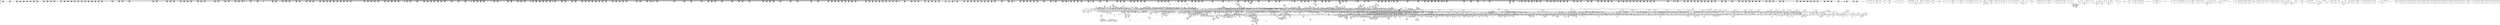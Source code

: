 digraph {
	CE0x4f33510 [shape=record,shape=Mrecord,label="{CE0x4f33510|selinux_setprocattr:_if.end138|*SummSource*}"]
	CE0x6735830 [shape=record,shape=Mrecord,label="{CE0x6735830|rcu_lock_acquire:_tmp4|include/linux/rcupdate.h,418}"]
	CE0x4e211b0 [shape=record,shape=Mrecord,label="{CE0x4e211b0|rcu_read_unlock:_do.end|*SummSink*}"]
	CE0x4e721b0 [shape=record,shape=Mrecord,label="{CE0x4e721b0|task_sid:_tmp|*SummSink*}"]
	CE0x667b720 [shape=record,shape=Mrecord,label="{CE0x667b720|__rcu_read_unlock:_tmp3|*SummSource*}"]
	CE0x66f15c0 [shape=record,shape=Mrecord,label="{CE0x66f15c0|ptrace_parent:_tmp4|include/linux/ptrace.h,91|*SummSource*}"]
	CE0x664b2d0 [shape=record,shape=Mrecord,label="{CE0x664b2d0|ptrace_parent:_task|Function::ptrace_parent&Arg::task::|*SummSource*}"]
	CE0x6661b10 [shape=record,shape=Mrecord,label="{CE0x6661b10|selinux_setprocattr:_tmp213|*SummSource*}"]
	CE0x6721780 [shape=record,shape=Mrecord,label="{CE0x6721780|task_sid:_tmp6|security/selinux/hooks.c,208}"]
	CE0x4f02740 [shape=record,shape=Mrecord,label="{CE0x4f02740|24:_i32,_2088:_%struct.task_struct*,_2472:_%struct.cred*,_:_CRE_2272,2280_|*MultipleSource*|Function::task_sid&Arg::task::|Function::current_has_perm&Arg::tsk::|include/linux/ptrace.h,91|Function::selinux_setprocattr&Arg::p::|Function::may_create_key&Arg::ctx::|security/selinux/hooks.c,5670|Function::ptrace_parent&Arg::task::}"]
	CE0x66461b0 [shape=record,shape=Mrecord,label="{CE0x66461b0|selinux_setprocattr:_tmp179|security/selinux/hooks.c,5663|*SummSource*}"]
	CE0x4e070e0 [shape=record,shape=Mrecord,label="{CE0x4e070e0|24:_i32,_2088:_%struct.task_struct*,_2472:_%struct.cred*,_:_CRE_6307,6308_}"]
	CE0x4da3900 [shape=record,shape=Mrecord,label="{CE0x4da3900|selinux_setprocattr:_tmp29|security/selinux/hooks.c,5584|*SummSink*}"]
	CE0x4e0f440 [shape=record,shape=Mrecord,label="{CE0x4e0f440|24:_i32,_2088:_%struct.task_struct*,_2472:_%struct.cred*,_:_CRE_6474,6476_|*MultipleSource*|Function::task_sid&Arg::task::|Function::current_has_perm&Arg::tsk::|include/linux/ptrace.h,91|Function::selinux_setprocattr&Arg::p::|Function::may_create_key&Arg::ctx::|security/selinux/hooks.c,5670|Function::ptrace_parent&Arg::task::}"]
	CE0x67211c0 [shape=record,shape=Mrecord,label="{CE0x67211c0|task_sid:_tobool|security/selinux/hooks.c,208|*SummSink*}"]
	CE0x676cac0 [shape=record,shape=Mrecord,label="{CE0x676cac0|task_sid:_tmp5|security/selinux/hooks.c,208}"]
	CE0x4f0a360 [shape=record,shape=Mrecord,label="{CE0x4f0a360|selinux_setprocattr:_tmp18|security/selinux/hooks.c,5581|*SummSink*}"]
	CE0x6633b90 [shape=record,shape=Mrecord,label="{CE0x6633b90|i64_76|*Constant*}"]
	CE0x4f295a0 [shape=record,shape=Mrecord,label="{CE0x4f295a0|rcu_read_lock:_tmp2|*SummSource*}"]
	CE0x4e09640 [shape=record,shape=Mrecord,label="{CE0x4e09640|24:_i32,_2088:_%struct.task_struct*,_2472:_%struct.cred*,_:_CRE_6330,6331_}"]
	CE0x4d95e70 [shape=record,shape=Mrecord,label="{CE0x4d95e70|selinux_setprocattr:_tmp53|security/selinux/hooks.c,5591|*SummSource*}"]
	CE0x4f452b0 [shape=record,shape=Mrecord,label="{CE0x4f452b0|i64*_getelementptr_inbounds_(_2_x_i64_,_2_x_i64_*___llvm_gcov_ctr136,_i64_0,_i64_0)|*Constant*}"]
	CE0x4f1b8a0 [shape=record,shape=Mrecord,label="{CE0x4f1b8a0|selinux_setprocattr:_tobool|security/selinux/hooks.c,5578|*SummSink*}"]
	CE0x4d93650 [shape=record,shape=Mrecord,label="{CE0x4d93650|selinux_setprocattr:_tmp93|security/selinux/hooks.c,5608|*SummSource*}"]
	CE0x6660920 [shape=record,shape=Mrecord,label="{CE0x6660920|i64*_getelementptr_inbounds_(_102_x_i64_,_102_x_i64_*___llvm_gcov_ctr330,_i64_0,_i64_95)|*Constant*|*SummSource*}"]
	CE0x4f29610 [shape=record,shape=Mrecord,label="{CE0x4f29610|rcu_read_lock:_tmp2|*SummSink*}"]
	CE0x4dee980 [shape=record,shape=Mrecord,label="{CE0x4dee980|24:_i32,_2088:_%struct.task_struct*,_2472:_%struct.cred*,_:_CRE_2896,2900_|*MultipleSource*|Function::task_sid&Arg::task::|Function::current_has_perm&Arg::tsk::|include/linux/ptrace.h,91|Function::selinux_setprocattr&Arg::p::|Function::may_create_key&Arg::ctx::|security/selinux/hooks.c,5670|Function::ptrace_parent&Arg::task::}"]
	CE0x4f15e30 [shape=record,shape=Mrecord,label="{CE0x4f15e30|selinux_setprocattr:_call|security/selinux/hooks.c,5567|*SummSource*}"]
	CE0x4e494b0 [shape=record,shape=Mrecord,label="{CE0x4e494b0|selinux_setprocattr:_tmp123|security/selinux/hooks.c,5637}"]
	CE0x6776390 [shape=record,shape=Mrecord,label="{CE0x6776390|rcu_lock_release:_indirectgoto|*SummSource*}"]
	CE0x4d8acd0 [shape=record,shape=Mrecord,label="{CE0x4d8acd0|selinux_setprocattr:_if.then106}"]
	CE0x6669270 [shape=record,shape=Mrecord,label="{CE0x6669270|i64*_getelementptr_inbounds_(_102_x_i64_,_102_x_i64_*___llvm_gcov_ctr330,_i64_0,_i64_100)|*Constant*}"]
	CE0x664a6d0 [shape=record,shape=Mrecord,label="{CE0x664a6d0|_ret_%struct.task_struct*_%retval.0,_!dbg_!27752|include/linux/ptrace.h,94|*SummSink*}"]
	CE0x6757840 [shape=record,shape=Mrecord,label="{CE0x6757840|COLLAPSED:_GCMRE___llvm_gcov_ctr134_internal_global_4_x_i64_zeroinitializer:_elem_0:default:}"]
	CE0x4d8aa70 [shape=record,shape=Mrecord,label="{CE0x4d8aa70|selinux_setprocattr:_if.then6}"]
	CE0x6641c20 [shape=record,shape=Mrecord,label="{CE0x6641c20|selinux_setprocattr:_call117|security/selinux/hooks.c,5661}"]
	CE0x664b3e0 [shape=record,shape=Mrecord,label="{CE0x664b3e0|ptrace_parent:_task|Function::ptrace_parent&Arg::task::|*SummSink*}"]
	CE0x4e006f0 [shape=record,shape=Mrecord,label="{CE0x4e006f0|24:_i32,_2088:_%struct.task_struct*,_2472:_%struct.cred*,_:_CRE_5992,6000_|*MultipleSource*|Function::task_sid&Arg::task::|Function::current_has_perm&Arg::tsk::|include/linux/ptrace.h,91|Function::selinux_setprocattr&Arg::p::|Function::may_create_key&Arg::ctx::|security/selinux/hooks.c,5670|Function::ptrace_parent&Arg::task::}"]
	CE0x4f29dc0 [shape=record,shape=Mrecord,label="{CE0x4f29dc0|_call_void_mcount()_#3|*SummSink*}"]
	CE0x4da6c00 [shape=record,shape=Mrecord,label="{CE0x4da6c00|selinux_setprocattr:_call67|security/selinux/hooks.c,5611}"]
	CE0x4e4f370 [shape=record,shape=Mrecord,label="{CE0x4e4f370|selinux_setprocattr:_tmp129|security/selinux/hooks.c,5639}"]
	CE0x4dca080 [shape=record,shape=Mrecord,label="{CE0x4dca080|_call_void_mcount()_#3|*SummSource*}"]
	CE0x4e7a990 [shape=record,shape=Mrecord,label="{CE0x4e7a990|128:_i8*,_:_CRE_128,136_|*MultipleSource*|security/selinux/hooks.c,5625|security/selinux/hooks.c,5635}"]
	CE0x4f31930 [shape=record,shape=Mrecord,label="{CE0x4f31930|current_has_perm:_call|security/selinux/hooks.c,1542|*SummSink*}"]
	CE0x4e33300 [shape=record,shape=Mrecord,label="{CE0x4e33300|selinux_setprocattr:_tmp105|security/selinux/hooks.c,5622|*SummSink*}"]
	CE0x66337b0 [shape=record,shape=Mrecord,label="{CE0x66337b0|selinux_setprocattr:_call108|security/selinux/hooks.c,5654|*SummSink*}"]
	CE0x4ee5fb0 [shape=record,shape=Mrecord,label="{CE0x4ee5fb0|i32_4|*Constant*}"]
	CE0x673cc30 [shape=record,shape=Mrecord,label="{CE0x673cc30|current_sid:_tmp24|security/selinux/hooks.c,220}"]
	CE0x4e10fc0 [shape=record,shape=Mrecord,label="{CE0x4e10fc0|24:_i32,_2088:_%struct.task_struct*,_2472:_%struct.cred*,_:_CRE_6520,6528_|*MultipleSource*|Function::task_sid&Arg::task::|Function::current_has_perm&Arg::tsk::|include/linux/ptrace.h,91|Function::selinux_setprocattr&Arg::p::|Function::may_create_key&Arg::ctx::|security/selinux/hooks.c,5670|Function::ptrace_parent&Arg::task::}"]
	CE0x4ef7ed0 [shape=record,shape=Mrecord,label="{CE0x4ef7ed0|24:_i32,_2088:_%struct.task_struct*,_2472:_%struct.cred*,_:_CRE_1832,1840_|*MultipleSource*|Function::task_sid&Arg::task::|Function::current_has_perm&Arg::tsk::|include/linux/ptrace.h,91|Function::selinux_setprocattr&Arg::p::|Function::may_create_key&Arg::ctx::|security/selinux/hooks.c,5670|Function::ptrace_parent&Arg::task::}"]
	CE0x67723e0 [shape=record,shape=Mrecord,label="{CE0x67723e0|_call_void_asm_sideeffect_,_memory_,_dirflag_,_fpsr_,_flags_()_#3,_!dbg_!27711,_!srcloc_!27714|include/linux/rcupdate.h,244}"]
	CE0x4efd4c0 [shape=record,shape=Mrecord,label="{CE0x4efd4c0|24:_i32,_2088:_%struct.task_struct*,_2472:_%struct.cred*,_:_CRE_2040,2044_|*MultipleSource*|Function::task_sid&Arg::task::|Function::current_has_perm&Arg::tsk::|include/linux/ptrace.h,91|Function::selinux_setprocattr&Arg::p::|Function::may_create_key&Arg::ctx::|security/selinux/hooks.c,5670|Function::ptrace_parent&Arg::task::}"]
	CE0x4f421d0 [shape=record,shape=Mrecord,label="{CE0x4f421d0|24:_i32,_2088:_%struct.task_struct*,_2472:_%struct.cred*,_:_CRE_92,96_|*MultipleSource*|Function::task_sid&Arg::task::|Function::current_has_perm&Arg::tsk::|include/linux/ptrace.h,91|Function::selinux_setprocattr&Arg::p::|Function::may_create_key&Arg::ctx::|security/selinux/hooks.c,5670|Function::ptrace_parent&Arg::task::}"]
	CE0x4eda3f0 [shape=record,shape=Mrecord,label="{CE0x4eda3f0|24:_i32,_2088:_%struct.task_struct*,_2472:_%struct.cred*,_:_CRE_48,56_|*MultipleSource*|Function::task_sid&Arg::task::|Function::current_has_perm&Arg::tsk::|include/linux/ptrace.h,91|Function::selinux_setprocattr&Arg::p::|Function::may_create_key&Arg::ctx::|security/selinux/hooks.c,5670|Function::ptrace_parent&Arg::task::}"]
	CE0x4e2c230 [shape=record,shape=Mrecord,label="{CE0x4e2c230|ptrace_parent:_tmp17|include/linux/ptrace.h,92|*SummSource*}"]
	CE0x67568c0 [shape=record,shape=Mrecord,label="{CE0x67568c0|task_sid:_tmp17|security/selinux/hooks.c,208}"]
	CE0x666aac0 [shape=record,shape=Mrecord,label="{CE0x666aac0|selinux_setprocattr:_tmp222|security/selinux/hooks.c,5694|*SummSink*}"]
	CE0x4e20540 [shape=record,shape=Mrecord,label="{CE0x4e20540|rcu_read_unlock:_tmp6|include/linux/rcupdate.h,933|*SummSink*}"]
	CE0x4f199c0 [shape=record,shape=Mrecord,label="{CE0x4f199c0|task_sid:_tmp16|security/selinux/hooks.c,208}"]
	CE0x6632380 [shape=record,shape=Mrecord,label="{CE0x6632380|i64*_getelementptr_inbounds_(_102_x_i64_,_102_x_i64_*___llvm_gcov_ctr330,_i64_0,_i64_74)|*Constant*|*SummSource*}"]
	CE0x664d3f0 [shape=record,shape=Mrecord,label="{CE0x664d3f0|selinux_setprocattr:_tmp185|security/selinux/hooks.c,5671|*SummSource*}"]
	CE0x4e7b560 [shape=record,shape=Mrecord,label="{CE0x4e7b560|selinux_setprocattr:_tmp115|security/selinux/hooks.c,5635|*SummSource*}"]
	CE0x4dd9cd0 [shape=record,shape=Mrecord,label="{CE0x4dd9cd0|i64_28|*Constant*|*SummSink*}"]
	CE0x4f15da0 [shape=record,shape=Mrecord,label="{CE0x4f15da0|selinux_setprocattr:_call|security/selinux/hooks.c,5567}"]
	CE0x4f44690 [shape=record,shape=Mrecord,label="{CE0x4f44690|i64_10|*Constant*|*SummSource*}"]
	CE0x4e37170 [shape=record,shape=Mrecord,label="{CE0x4e37170|i64_52|*Constant*|*SummSource*}"]
	CE0x4dc5970 [shape=record,shape=Mrecord,label="{CE0x4dc5970|i64_42|*Constant*}"]
	CE0x66400a0 [shape=record,shape=Mrecord,label="{CE0x66400a0|selinux_setprocattr:_sid116|security/selinux/hooks.c,5661|*SummSink*}"]
	CE0x674ac40 [shape=record,shape=Mrecord,label="{CE0x674ac40|i64*_getelementptr_inbounds_(_2_x_i64_,_2_x_i64_*___llvm_gcov_ctr131,_i64_0,_i64_0)|*Constant*|*SummSource*}"]
	CE0x4e79c10 [shape=record,shape=Mrecord,label="{CE0x4e79c10|128:_i8*,_:_CRE_64,72_|*MultipleSource*|security/selinux/hooks.c,5625|security/selinux/hooks.c,5635}"]
	CE0x4ddaa00 [shape=record,shape=Mrecord,label="{CE0x4ddaa00|selinux_setprocattr:_tmp55|security/selinux/hooks.c,5594}"]
	CE0x4dd3310 [shape=record,shape=Mrecord,label="{CE0x4dd3310|selinux_setprocattr:_tmp72|security/selinux/hooks.c,5595|*SummSink*}"]
	CE0x6630de0 [shape=record,shape=Mrecord,label="{CE0x6630de0|selinux_setprocattr:_tmp159|security/selinux/hooks.c,5649|*SummSource*}"]
	CE0x4db15d0 [shape=record,shape=Mrecord,label="{CE0x4db15d0|i32_32|*Constant*}"]
	CE0x676aad0 [shape=record,shape=Mrecord,label="{CE0x676aad0|cred_sid:_bb|*SummSink*}"]
	CE0x4f450d0 [shape=record,shape=Mrecord,label="{CE0x4f450d0|selinux_setprocattr:_tmp23|security/selinux/hooks.c,5582|*SummSource*}"]
	CE0x4e09b20 [shape=record,shape=Mrecord,label="{CE0x4e09b20|24:_i32,_2088:_%struct.task_struct*,_2472:_%struct.cred*,_:_CRE_6333,6334_}"]
	CE0x66f5a60 [shape=record,shape=Mrecord,label="{CE0x66f5a60|i64*_getelementptr_inbounds_(_17_x_i64_,_17_x_i64_*___llvm_gcov_ctr164,_i64_0,_i64_16)|*Constant*|*SummSource*}"]
	CE0x4da31f0 [shape=record,shape=Mrecord,label="{CE0x4da31f0|selinux_setprocattr:_tmp28|security/selinux/hooks.c,5584|*SummSource*}"]
	CE0x4d81d00 [shape=record,shape=Mrecord,label="{CE0x4d81d00|selinux_setprocattr:_if.else13|*SummSink*}"]
	CE0x6772510 [shape=record,shape=Mrecord,label="{CE0x6772510|__rcu_read_unlock:_tmp5|include/linux/rcupdate.h,244}"]
	CE0x66812d0 [shape=record,shape=Mrecord,label="{CE0x66812d0|void_(i32*,_i32,_i32*)*_asm_addl_$1,_%gs:$0_,_*m,ri,*m,_dirflag_,_fpsr_,_flags_}"]
	CE0x4e0e680 [shape=record,shape=Mrecord,label="{CE0x4e0e680|24:_i32,_2088:_%struct.task_struct*,_2472:_%struct.cred*,_:_CRE_6448,6456_|*MultipleSource*|Function::task_sid&Arg::task::|Function::current_has_perm&Arg::tsk::|include/linux/ptrace.h,91|Function::selinux_setprocattr&Arg::p::|Function::may_create_key&Arg::ctx::|security/selinux/hooks.c,5670|Function::ptrace_parent&Arg::task::}"]
	CE0x4e15ed0 [shape=record,shape=Mrecord,label="{CE0x4e15ed0|24:_i32,_2088:_%struct.task_struct*,_2472:_%struct.cred*,_:_CRE_10528,10536_|*MultipleSource*|Function::task_sid&Arg::task::|Function::current_has_perm&Arg::tsk::|include/linux/ptrace.h,91|Function::selinux_setprocattr&Arg::p::|Function::may_create_key&Arg::ctx::|security/selinux/hooks.c,5670|Function::ptrace_parent&Arg::task::}"]
	CE0x4f2bd60 [shape=record,shape=Mrecord,label="{CE0x4f2bd60|rcu_read_lock:_tmp21|include/linux/rcupdate.h,884}"]
	CE0x4e27c20 [shape=record,shape=Mrecord,label="{CE0x4e27c20|rcu_read_unlock:_tmp10|include/linux/rcupdate.h,933|*SummSource*}"]
	CE0x4f202d0 [shape=record,shape=Mrecord,label="{CE0x4f202d0|i64_4|*Constant*|*SummSink*}"]
	CE0x4f1aae0 [shape=record,shape=Mrecord,label="{CE0x4f1aae0|task_sid:_tmp|*SummSource*}"]
	CE0x6656ed0 [shape=record,shape=Mrecord,label="{CE0x6656ed0|selinux_setprocattr:_tobool129|security/selinux/hooks.c,5678}"]
	CE0x4d81880 [shape=record,shape=Mrecord,label="{CE0x4d81880|i64_31|*Constant*|*SummSink*}"]
	CE0x6640250 [shape=record,shape=Mrecord,label="{CE0x6640250|selinux_setprocattr:_sid116|security/selinux/hooks.c,5661}"]
	CE0x6669520 [shape=record,shape=Mrecord,label="{CE0x6669520|_call_void_abort_creds(%struct.cred*_%call77)_#10,_!dbg_!27926|security/selinux/hooks.c,5692|*SummSource*}"]
	CE0x6642410 [shape=record,shape=Mrecord,label="{CE0x6642410|i32_(i32,_i32,_i16,_i32,_%struct.common_audit_data*)*_bitcast_(i32_(i32,_i32,_i16,_i32,_%struct.common_audit_data.495*)*_avc_has_perm_to_i32_(i32,_i32,_i16,_i32,_%struct.common_audit_data*)*)|*Constant*|*SummSink*}"]
	CE0x677b4a0 [shape=record,shape=Mrecord,label="{CE0x677b4a0|rcu_lock_release:_tmp4|include/linux/rcupdate.h,423|*SummSink*}"]
	CE0x4ee8330 [shape=record,shape=Mrecord,label="{CE0x4ee8330|_call_void_mcount()_#3|*SummSource*}"]
	CE0x4df8ea0 [shape=record,shape=Mrecord,label="{CE0x4df8ea0|24:_i32,_2088:_%struct.task_struct*,_2472:_%struct.cred*,_:_CRE_3072,3080_|*MultipleSource*|Function::task_sid&Arg::task::|Function::current_has_perm&Arg::tsk::|include/linux/ptrace.h,91|Function::selinux_setprocattr&Arg::p::|Function::may_create_key&Arg::ctx::|security/selinux/hooks.c,5670|Function::ptrace_parent&Arg::task::}"]
	CE0x4f251b0 [shape=record,shape=Mrecord,label="{CE0x4f251b0|selinux_setprocattr:_if.then44|*SummSink*}"]
	CE0x4e21a30 [shape=record,shape=Mrecord,label="{CE0x4e21a30|task_sid:_tmp15|security/selinux/hooks.c,208}"]
	CE0x4e30be0 [shape=record,shape=Mrecord,label="{CE0x4e30be0|selinux_setprocattr:_tmp101|security/selinux/hooks.c,5621}"]
	CE0x4f36310 [shape=record,shape=Mrecord,label="{CE0x4f36310|selinux_setprocattr:_sub|security/selinux/hooks.c,5595}"]
	CE0x6652f80 [shape=record,shape=Mrecord,label="{CE0x6652f80|i64_87|*Constant*|*SummSink*}"]
	CE0x4e35e90 [shape=record,shape=Mrecord,label="{CE0x4e35e90|selinux_setprocattr:_call77|security/selinux/hooks.c,5625|*SummSource*}"]
	CE0x666a9e0 [shape=record,shape=Mrecord,label="{CE0x666a9e0|i64*_getelementptr_inbounds_(_102_x_i64_,_102_x_i64_*___llvm_gcov_ctr330,_i64_0,_i64_101)|*Constant*|*SummSink*}"]
	CE0x6730af0 [shape=record,shape=Mrecord,label="{CE0x6730af0|current_sid:_tmp8|security/selinux/hooks.c,218|*SummSink*}"]
	CE0x6739920 [shape=record,shape=Mrecord,label="{CE0x6739920|i32_1|*Constant*}"]
	CE0x4daf3a0 [shape=record,shape=Mrecord,label="{CE0x4daf3a0|selinux_setprocattr:_tmp51|security/selinux/hooks.c,5590}"]
	CE0x4eeb350 [shape=record,shape=Mrecord,label="{CE0x4eeb350|GLOBAL:_rcu_read_unlock.__warned|Global_var:rcu_read_unlock.__warned}"]
	CE0x4e48830 [shape=record,shape=Mrecord,label="{CE0x4e48830|i64*_getelementptr_inbounds_(_102_x_i64_,_102_x_i64_*___llvm_gcov_ctr330,_i64_0,_i64_57)|*Constant*|*SummSink*}"]
	CE0x4f0fbb0 [shape=record,shape=Mrecord,label="{CE0x4f0fbb0|selinux_setprocattr:_if.else}"]
	CE0x6642e00 [shape=record,shape=Mrecord,label="{CE0x6642e00|avc_has_perm:_ssid|Function::avc_has_perm&Arg::ssid::}"]
	CE0x6733950 [shape=record,shape=Mrecord,label="{CE0x6733950|i64*_getelementptr_inbounds_(_11_x_i64_,_11_x_i64_*___llvm_gcov_ctr125,_i64_0,_i64_6)|*Constant*|*SummSource*}"]
	CE0x4ded850 [shape=record,shape=Mrecord,label="{CE0x4ded850|24:_i32,_2088:_%struct.task_struct*,_2472:_%struct.cred*,_:_CRE_2864,2872_|*MultipleSource*|Function::task_sid&Arg::task::|Function::current_has_perm&Arg::tsk::|include/linux/ptrace.h,91|Function::selinux_setprocattr&Arg::p::|Function::may_create_key&Arg::ctx::|security/selinux/hooks.c,5670|Function::ptrace_parent&Arg::task::}"]
	CE0x4d930e0 [shape=record,shape=Mrecord,label="{CE0x4d930e0|i64_25|*Constant*|*SummSource*}"]
	CE0x4dd11d0 [shape=record,shape=Mrecord,label="{CE0x4dd11d0|rcu_read_lock:_tmp19|include/linux/rcupdate.h,882|*SummSink*}"]
	CE0x4e24a30 [shape=record,shape=Mrecord,label="{CE0x4e24a30|task_sid:_call3|security/selinux/hooks.c,208|*SummSource*}"]
	CE0x4f489f0 [shape=record,shape=Mrecord,label="{CE0x4f489f0|i64_16|*Constant*|*SummSource*}"]
	CE0x4dadc20 [shape=record,shape=Mrecord,label="{CE0x4dadc20|selinux_setprocattr:_conv41|security/selinux/hooks.c,5595|*SummSink*}"]
	CE0x4df3fa0 [shape=record,shape=Mrecord,label="{CE0x4df3fa0|24:_i32,_2088:_%struct.task_struct*,_2472:_%struct.cred*,_:_CRE_2951,2952_}"]
	CE0x4e71a00 [shape=record,shape=Mrecord,label="{CE0x4e71a00|selinux_setprocattr:_tmp147|security/selinux/hooks.c,5645}"]
	CE0x4ee7f30 [shape=record,shape=Mrecord,label="{CE0x4ee7f30|ptrace_parent:_do.end}"]
	CE0x666d930 [shape=record,shape=Mrecord,label="{CE0x666d930|24:_i32,_2088:_%struct.task_struct*,_2472:_%struct.cred*,_:_CRE_56,64_|*MultipleSource*|Function::task_sid&Arg::task::|Function::current_has_perm&Arg::tsk::|include/linux/ptrace.h,91|Function::selinux_setprocattr&Arg::p::|Function::may_create_key&Arg::ctx::|security/selinux/hooks.c,5670|Function::ptrace_parent&Arg::task::}"]
	CE0x671eb30 [shape=record,shape=Mrecord,label="{CE0x671eb30|rcu_read_unlock:_tmp|*SummSource*}"]
	CE0x4e16c10 [shape=record,shape=Mrecord,label="{CE0x4e16c10|24:_i32,_2088:_%struct.task_struct*,_2472:_%struct.cred*,_:_CRE_10568,10572_|*MultipleSource*|Function::task_sid&Arg::task::|Function::current_has_perm&Arg::tsk::|include/linux/ptrace.h,91|Function::selinux_setprocattr&Arg::p::|Function::may_create_key&Arg::ctx::|security/selinux/hooks.c,5670|Function::ptrace_parent&Arg::task::}"]
	CE0x676d710 [shape=record,shape=Mrecord,label="{CE0x676d710|task_sid:_tobool1|security/selinux/hooks.c,208}"]
	CE0x6669d40 [shape=record,shape=Mrecord,label="{CE0x6669d40|GLOBAL:_abort_creds|*Constant*|*SummSink*}"]
	CE0x66436d0 [shape=record,shape=Mrecord,label="{CE0x66436d0|i16_2|*Constant*|*SummSource*}"]
	CE0x4f3c760 [shape=record,shape=Mrecord,label="{CE0x4f3c760|_call_void___rcu_read_lock()_#10,_!dbg_!27710|include/linux/rcupdate.h,879}"]
	CE0x663bfe0 [shape=record,shape=Mrecord,label="{CE0x663bfe0|current_sid:_tmp18|security/selinux/hooks.c,218}"]
	CE0x6627b50 [shape=record,shape=Mrecord,label="{CE0x6627b50|selinux_setprocattr:_tmp148|security/selinux/hooks.c,5645|*SummSource*}"]
	CE0x662a870 [shape=record,shape=Mrecord,label="{CE0x662a870|ptrace_parent:_tmp34|include/linux/ptrace.h,93|*SummSource*}"]
	CE0x4efbcb0 [shape=record,shape=Mrecord,label="{CE0x4efbcb0|24:_i32,_2088:_%struct.task_struct*,_2472:_%struct.cred*,_:_CRE_1976,1977_|*MultipleSource*|Function::task_sid&Arg::task::|Function::current_has_perm&Arg::tsk::|include/linux/ptrace.h,91|Function::selinux_setprocattr&Arg::p::|Function::may_create_key&Arg::ctx::|security/selinux/hooks.c,5670|Function::ptrace_parent&Arg::task::}"]
	CE0x4f17230 [shape=record,shape=Mrecord,label="{CE0x4f17230|24:_i32,_2088:_%struct.task_struct*,_2472:_%struct.cred*,_:_CRE_80,84_|*MultipleSource*|Function::task_sid&Arg::task::|Function::current_has_perm&Arg::tsk::|include/linux/ptrace.h,91|Function::selinux_setprocattr&Arg::p::|Function::may_create_key&Arg::ctx::|security/selinux/hooks.c,5670|Function::ptrace_parent&Arg::task::}"]
	CE0x6661e30 [shape=record,shape=Mrecord,label="{CE0x6661e30|selinux_setprocattr:_tmp212|*SummSource*}"]
	CE0x4e18810 [shape=record,shape=Mrecord,label="{CE0x4e18810|24:_i32,_2088:_%struct.task_struct*,_2472:_%struct.cred*,_:_CRE_10616,10624_|*MultipleSource*|Function::task_sid&Arg::task::|Function::current_has_perm&Arg::tsk::|include/linux/ptrace.h,91|Function::selinux_setprocattr&Arg::p::|Function::may_create_key&Arg::ctx::|security/selinux/hooks.c,5670|Function::ptrace_parent&Arg::task::}"]
	CE0x665cd80 [shape=record,shape=Mrecord,label="{CE0x665cd80|i64*_getelementptr_inbounds_(_102_x_i64_,_102_x_i64_*___llvm_gcov_ctr330,_i64_0,_i64_93)|*Constant*|*SummSource*}"]
	CE0x4efd830 [shape=record,shape=Mrecord,label="{CE0x4efd830|24:_i32,_2088:_%struct.task_struct*,_2472:_%struct.cred*,_:_CRE_2044,2048_|*MultipleSource*|Function::task_sid&Arg::task::|Function::current_has_perm&Arg::tsk::|include/linux/ptrace.h,91|Function::selinux_setprocattr&Arg::p::|Function::may_create_key&Arg::ctx::|security/selinux/hooks.c,5670|Function::ptrace_parent&Arg::task::}"]
	CE0x4d8c9e0 [shape=record,shape=Mrecord,label="{CE0x4d8c9e0|get_current:_tmp2|*SummSink*}"]
	CE0x4de8260 [shape=record,shape=Mrecord,label="{CE0x4de8260|24:_i32,_2088:_%struct.task_struct*,_2472:_%struct.cred*,_:_CRE_2680,2688_|*MultipleSource*|Function::task_sid&Arg::task::|Function::current_has_perm&Arg::tsk::|include/linux/ptrace.h,91|Function::selinux_setprocattr&Arg::p::|Function::may_create_key&Arg::ctx::|security/selinux/hooks.c,5670|Function::ptrace_parent&Arg::task::}"]
	CE0x4dfaa20 [shape=record,shape=Mrecord,label="{CE0x4dfaa20|24:_i32,_2088:_%struct.task_struct*,_2472:_%struct.cred*,_:_CRE_3120,3128_|*MultipleSource*|Function::task_sid&Arg::task::|Function::current_has_perm&Arg::tsk::|include/linux/ptrace.h,91|Function::selinux_setprocattr&Arg::p::|Function::may_create_key&Arg::ctx::|security/selinux/hooks.c,5670|Function::ptrace_parent&Arg::task::}"]
	CE0x6674110 [shape=record,shape=Mrecord,label="{CE0x6674110|get_current:_tmp4|./arch/x86/include/asm/current.h,14}"]
	CE0x4e366e0 [shape=record,shape=Mrecord,label="{CE0x4e366e0|selinux_setprocattr:_tobool78|security/selinux/hooks.c,5626}"]
	CE0x4f425b0 [shape=record,shape=Mrecord,label="{CE0x4f425b0|selinux_setprocattr:_tmp42|*SummSource*}"]
	CE0x669cbf0 [shape=record,shape=Mrecord,label="{CE0x669cbf0|__preempt_count_add:_tmp6|./arch/x86/include/asm/preempt.h,73}"]
	CE0x4f12900 [shape=record,shape=Mrecord,label="{CE0x4f12900|current_has_perm:_tmp1}"]
	CE0x4da8e60 [shape=record,shape=Mrecord,label="{CE0x4da8e60|GLOBAL:_security_context_to_sid|*Constant*|*SummSink*}"]
	CE0x4f25090 [shape=record,shape=Mrecord,label="{CE0x4f25090|selinux_setprocattr:_if.then44|*SummSource*}"]
	CE0x4e37d80 [shape=record,shape=Mrecord,label="{CE0x4e37d80|_ret_i32_%retval.0,_!dbg_!27728|security/selinux/avc.c,775}"]
	CE0x675a250 [shape=record,shape=Mrecord,label="{CE0x675a250|rcu_lock_acquire:_tmp3}"]
	CE0x4d8df60 [shape=record,shape=Mrecord,label="{CE0x4d8df60|selinux_setprocattr:_if.then63|*SummSource*}"]
	CE0x6761750 [shape=record,shape=Mrecord,label="{CE0x6761750|_call_void_mcount()_#3}"]
	CE0x4daf7e0 [shape=record,shape=Mrecord,label="{CE0x4daf7e0|selinux_setprocattr:_call67|security/selinux/hooks.c,5611|*SummSink*}"]
	CE0x4e2c690 [shape=record,shape=Mrecord,label="{CE0x4e2c690|ptrace_parent:_tmp18|include/linux/ptrace.h,92|*SummSource*}"]
	CE0x4e3d340 [shape=record,shape=Mrecord,label="{CE0x4e3d340|selinux_setprocattr:_if.else65}"]
	CE0x6656fb0 [shape=record,shape=Mrecord,label="{CE0x6656fb0|selinux_setprocattr:_tobool129|security/selinux/hooks.c,5678|*SummSource*}"]
	CE0x67264e0 [shape=record,shape=Mrecord,label="{CE0x67264e0|rcu_read_unlock:_tmp22|include/linux/rcupdate.h,935|*SummSource*}"]
	CE0x4e2daa0 [shape=record,shape=Mrecord,label="{CE0x4e2daa0|ptrace_parent:_tmp7|include/linux/ptrace.h,92|*SummSource*}"]
	CE0x676ef80 [shape=record,shape=Mrecord,label="{CE0x676ef80|cred_sid:_tmp5|security/selinux/hooks.c,196|*SummSource*}"]
	CE0x4e46340 [shape=record,shape=Mrecord,label="{CE0x4e46340|selinux_setprocattr:_tobool82|security/selinux/hooks.c,5636}"]
	CE0x67790b0 [shape=record,shape=Mrecord,label="{CE0x67790b0|rcu_read_unlock:_tmp22|include/linux/rcupdate.h,935}"]
	CE0x4e2d300 [shape=record,shape=Mrecord,label="{CE0x4e2d300|ptrace_parent:_tobool7|include/linux/ptrace.h,92}"]
	CE0x4d83990 [shape=record,shape=Mrecord,label="{CE0x4d83990|selinux_setprocattr:_tmp84|security/selinux/hooks.c,5601}"]
	CE0x4e40d20 [shape=record,shape=Mrecord,label="{CE0x4e40d20|selinux_setprocattr:_land.lhs.true|*SummSink*}"]
	CE0x67210e0 [shape=record,shape=Mrecord,label="{CE0x67210e0|task_sid:_call|security/selinux/hooks.c,208|*SummSink*}"]
	CE0x4e35670 [shape=record,shape=Mrecord,label="{CE0x4e35670|selinux_setprocattr:_size.addr.1}"]
	CE0x4f174c0 [shape=record,shape=Mrecord,label="{CE0x4f174c0|24:_i32,_2088:_%struct.task_struct*,_2472:_%struct.cred*,_:_CRE_240,248_|*MultipleSource*|Function::task_sid&Arg::task::|Function::current_has_perm&Arg::tsk::|include/linux/ptrace.h,91|Function::selinux_setprocattr&Arg::p::|Function::may_create_key&Arg::ctx::|security/selinux/hooks.c,5670|Function::ptrace_parent&Arg::task::}"]
	CE0x4db2fa0 [shape=record,shape=Mrecord,label="{CE0x4db2fa0|may_create_key:_call1|security/selinux/hooks.c,1750|*SummSink*}"]
	CE0x4eeb6a0 [shape=record,shape=Mrecord,label="{CE0x4eeb6a0|24:_i32,_2088:_%struct.task_struct*,_2472:_%struct.cred*,_:_CRE_336,344_|*MultipleSource*|Function::task_sid&Arg::task::|Function::current_has_perm&Arg::tsk::|include/linux/ptrace.h,91|Function::selinux_setprocattr&Arg::p::|Function::may_create_key&Arg::ctx::|security/selinux/hooks.c,5670|Function::ptrace_parent&Arg::task::}"]
	CE0x4d9e0b0 [shape=record,shape=Mrecord,label="{CE0x4d9e0b0|i64_32|*Constant*|*SummSink*}"]
	CE0x4f22b40 [shape=record,shape=Mrecord,label="{CE0x4f22b40|selinux_setprocattr:_tmp9|security/selinux/hooks.c,5578|*SummSink*}"]
	CE0x66adf50 [shape=record,shape=Mrecord,label="{CE0x66adf50|__preempt_count_add:_bb|*SummSource*}"]
	CE0x662e880 [shape=record,shape=Mrecord,label="{CE0x662e880|selinux_setprocattr:_tmp156|security/selinux/hooks.c,5649|*SummSource*}"]
	CE0x4de3f40 [shape=record,shape=Mrecord,label="{CE0x4de3f40|i8*_getelementptr_inbounds_(_25_x_i8_,_25_x_i8_*_.str45,_i32_0,_i32_0)|*Constant*}"]
	CE0x4f320c0 [shape=record,shape=Mrecord,label="{CE0x4f320c0|GLOBAL:_lockdep_rcu_suspicious|*Constant*}"]
	CE0x4ddb4e0 [shape=record,shape=Mrecord,label="{CE0x4ddb4e0|rcu_read_lock:_tmp8|include/linux/rcupdate.h,882}"]
	CE0x4dafcf0 [shape=record,shape=Mrecord,label="{CE0x4dafcf0|i32_101|*Constant*|*SummSink*}"]
	CE0x6729f30 [shape=record,shape=Mrecord,label="{CE0x6729f30|current_sid:_tmp1|*SummSource*}"]
	CE0x4de8cb0 [shape=record,shape=Mrecord,label="{CE0x4de8cb0|24:_i32,_2088:_%struct.task_struct*,_2472:_%struct.cred*,_:_CRE_2696,2704_|*MultipleSource*|Function::task_sid&Arg::task::|Function::current_has_perm&Arg::tsk::|include/linux/ptrace.h,91|Function::selinux_setprocattr&Arg::p::|Function::may_create_key&Arg::ctx::|security/selinux/hooks.c,5670|Function::ptrace_parent&Arg::task::}"]
	CE0x4e7bd40 [shape=record,shape=Mrecord,label="{CE0x4e7bd40|i64_56|*Constant*|*SummSink*}"]
	CE0x6768240 [shape=record,shape=Mrecord,label="{CE0x6768240|task_sid:_do.end6}"]
	CE0x672dae0 [shape=record,shape=Mrecord,label="{CE0x672dae0|task_sid:_tmp19|security/selinux/hooks.c,208}"]
	CE0x66412a0 [shape=record,shape=Mrecord,label="{CE0x66412a0|avc_has_perm:_entry}"]
	CE0x4e28b10 [shape=record,shape=Mrecord,label="{CE0x4e28b10|ptrace_parent:_tmp19|include/linux/ptrace.h,92}"]
	CE0x674e9f0 [shape=record,shape=Mrecord,label="{CE0x674e9f0|_call_void_lock_acquire(%struct.lockdep_map*_%map,_i32_0,_i32_0,_i32_2,_i32_0,_%struct.lockdep_map*_null,_i64_ptrtoint_(i8*_blockaddress(_rcu_lock_acquire,_%__here)_to_i64))_#10,_!dbg_!27716|include/linux/rcupdate.h,418}"]
	CE0x4e1a9f0 [shape=record,shape=Mrecord,label="{CE0x4e1a9f0|ptrace_parent:_tmp29|include/linux/ptrace.h,92}"]
	CE0x4edc540 [shape=record,shape=Mrecord,label="{CE0x4edc540|24:_i32,_2088:_%struct.task_struct*,_2472:_%struct.cred*,_:_CRE_40,44_|*MultipleSource*|Function::task_sid&Arg::task::|Function::current_has_perm&Arg::tsk::|include/linux/ptrace.h,91|Function::selinux_setprocattr&Arg::p::|Function::may_create_key&Arg::ctx::|security/selinux/hooks.c,5670|Function::ptrace_parent&Arg::task::}"]
	CE0x6640400 [shape=record,shape=Mrecord,label="{CE0x6640400|selinux_setprocattr:_sid116|security/selinux/hooks.c,5661|*SummSource*}"]
	CE0x4da4f80 [shape=record,shape=Mrecord,label="{CE0x4da4f80|selinux_setprocattr:_audit_size.0}"]
	CE0x4e2ad50 [shape=record,shape=Mrecord,label="{CE0x4e2ad50|ptrace_parent:_tmp24|include/linux/ptrace.h,92|*SummSink*}"]
	CE0x4ee7890 [shape=record,shape=Mrecord,label="{CE0x4ee7890|i64*_getelementptr_inbounds_(_17_x_i64_,_17_x_i64_*___llvm_gcov_ctr164,_i64_0,_i64_0)|*Constant*}"]
	CE0x4e296e0 [shape=record,shape=Mrecord,label="{CE0x4e296e0|ptrace_parent:_tmp21|include/linux/ptrace.h,92|*SummSource*}"]
	CE0x4ee6b10 [shape=record,shape=Mrecord,label="{CE0x4ee6b10|task_sid:_tmp10|security/selinux/hooks.c,208|*SummSink*}"]
	"CONST[source:1(input),value:2(dynamic)][purpose:{object}]"
	CE0x4e1a160 [shape=record,shape=Mrecord,label="{CE0x4e1a160|_call_void_lockdep_rcu_suspicious(i8*_getelementptr_inbounds_(_23_x_i8_,_23_x_i8_*_.str51,_i32_0,_i32_0),_i32_92,_i8*_getelementptr_inbounds_(_41_x_i8_,_41_x_i8_*_.str44,_i32_0,_i32_0))_#10,_!dbg_!27736|include/linux/ptrace.h,92}"]
	CE0x673b1e0 [shape=record,shape=Mrecord,label="{CE0x673b1e0|__rcu_read_lock:_tmp5|include/linux/rcupdate.h,239}"]
	CE0x6719f30 [shape=record,shape=Mrecord,label="{CE0x6719f30|rcu_read_unlock:_land.lhs.true|*SummSink*}"]
	CE0x4dfda40 [shape=record,shape=Mrecord,label="{CE0x4dfda40|24:_i32,_2088:_%struct.task_struct*,_2472:_%struct.cred*,_:_CRE_5888,5896_|*MultipleSource*|Function::task_sid&Arg::task::|Function::current_has_perm&Arg::tsk::|include/linux/ptrace.h,91|Function::selinux_setprocattr&Arg::p::|Function::may_create_key&Arg::ctx::|security/selinux/hooks.c,5670|Function::ptrace_parent&Arg::task::}"]
	CE0x66f6460 [shape=record,shape=Mrecord,label="{CE0x66f6460|ptrace_parent:_tmp36|include/linux/ptrace.h,94|*SummSource*}"]
	CE0x4e72cb0 [shape=record,shape=Mrecord,label="{CE0x4e72cb0|current_sid:_tmp7|security/selinux/hooks.c,218|*SummSink*}"]
	CE0x4da27d0 [shape=record,shape=Mrecord,label="{CE0x4da27d0|i64_0|*Constant*|*SummSource*}"]
	CE0x6631b20 [shape=record,shape=Mrecord,label="{CE0x6631b20|i64*_getelementptr_inbounds_(_102_x_i64_,_102_x_i64_*___llvm_gcov_ctr330,_i64_0,_i64_74)|*Constant*}"]
	CE0x4de2280 [shape=record,shape=Mrecord,label="{CE0x4de2280|GLOBAL:_may_create_key|*Constant*|*SummSource*}"]
	CE0x66915f0 [shape=record,shape=Mrecord,label="{CE0x66915f0|_call_void_mcount()_#3|*SummSource*}"]
	CE0x4e23ea0 [shape=record,shape=Mrecord,label="{CE0x4e23ea0|__rcu_read_lock:_tmp3}"]
	CE0x4d9f2d0 [shape=record,shape=Mrecord,label="{CE0x4d9f2d0|selinux_setprocattr:_tmp67|security/selinux/hooks.c,5594|*SummSource*}"]
	CE0x672f690 [shape=record,shape=Mrecord,label="{CE0x672f690|current_sid:_tmp15|security/selinux/hooks.c,218|*SummSink*}"]
	CE0x4dc7280 [shape=record,shape=Mrecord,label="{CE0x4dc7280|selinux_setprocattr:_tobool33|security/selinux/hooks.c,5594}"]
	CE0x4f49ce0 [shape=record,shape=Mrecord,label="{CE0x4f49ce0|rcu_read_lock:_tmp4|include/linux/rcupdate.h,882|*SummSource*}"]
	CE0x4e08e20 [shape=record,shape=Mrecord,label="{CE0x4e08e20|24:_i32,_2088:_%struct.task_struct*,_2472:_%struct.cred*,_:_CRE_6325,6326_}"]
	CE0x675d290 [shape=record,shape=Mrecord,label="{CE0x675d290|_call_void___rcu_read_lock()_#10,_!dbg_!27710|include/linux/rcupdate.h,879}"]
	CE0x6638620 [shape=record,shape=Mrecord,label="{CE0x6638620|GLOBAL:_security_bounded_transition|*Constant*|*SummSink*}"]
	CE0x4e239c0 [shape=record,shape=Mrecord,label="{CE0x4e239c0|task_sid:_if.then}"]
	CE0x4df1080 [shape=record,shape=Mrecord,label="{CE0x4df1080|24:_i32,_2088:_%struct.task_struct*,_2472:_%struct.cred*,_:_CRE_2922,2923_}"]
	CE0x4d81e40 [shape=record,shape=Mrecord,label="{CE0x4d81e40|selinux_setprocattr:_if.end47}"]
	CE0x4dc32f0 [shape=record,shape=Mrecord,label="{CE0x4dc32f0|i64*_getelementptr_inbounds_(_102_x_i64_,_102_x_i64_*___llvm_gcov_ctr330,_i64_0,_i64_23)|*Constant*}"]
	CE0x4ef9000 [shape=record,shape=Mrecord,label="{CE0x4ef9000|24:_i32,_2088:_%struct.task_struct*,_2472:_%struct.cred*,_:_CRE_1872,1880_|*MultipleSource*|Function::task_sid&Arg::task::|Function::current_has_perm&Arg::tsk::|include/linux/ptrace.h,91|Function::selinux_setprocattr&Arg::p::|Function::may_create_key&Arg::ctx::|security/selinux/hooks.c,5670|Function::ptrace_parent&Arg::task::}"]
	CE0x4f4e730 [shape=record,shape=Mrecord,label="{CE0x4f4e730|rcu_read_lock:_do.body}"]
	CE0x4f17d50 [shape=record,shape=Mrecord,label="{CE0x4f17d50|selinux_setprocattr:_if.else|*SummSink*}"]
	CE0x67285c0 [shape=record,shape=Mrecord,label="{CE0x67285c0|GLOBAL:___rcu_read_unlock|*Constant*|*SummSink*}"]
	CE0x4d81f70 [shape=record,shape=Mrecord,label="{CE0x4d81f70|selinux_setprocattr:_if.end47|*SummSource*}"]
	CE0x4e44aa0 [shape=record,shape=Mrecord,label="{CE0x4e44aa0|rcu_lock_acquire:_map|Function::rcu_lock_acquire&Arg::map::}"]
	CE0x4e0a340 [shape=record,shape=Mrecord,label="{CE0x4e0a340|24:_i32,_2088:_%struct.task_struct*,_2472:_%struct.cred*,_:_CRE_6338,6339_}"]
	CE0x6648150 [shape=record,shape=Mrecord,label="{CE0x6648150|i64*_getelementptr_inbounds_(_102_x_i64_,_102_x_i64_*___llvm_gcov_ctr330,_i64_0,_i64_83)|*Constant*|*SummSink*}"]
	CE0x4d85260 [shape=record,shape=Mrecord,label="{CE0x4d85260|selinux_setprocattr:_error.2}"]
	CE0x4f14570 [shape=record,shape=Mrecord,label="{CE0x4f14570|i32_0|*Constant*|*SummSink*}"]
	CE0x4f1f250 [shape=record,shape=Mrecord,label="{CE0x4f1f250|selinux_setprocattr:_tmp10|security/selinux/hooks.c,5578}"]
	CE0x4e71190 [shape=record,shape=Mrecord,label="{CE0x4e71190|selinux_setprocattr:_tmp145|security/selinux/hooks.c,5645|*SummSink*}"]
	CE0x4f1f070 [shape=record,shape=Mrecord,label="{CE0x4f1f070|i64_5|*Constant*|*SummSource*}"]
	CE0x4e29030 [shape=record,shape=Mrecord,label="{CE0x4e29030|ptrace_parent:_tmp20|include/linux/ptrace.h,92}"]
	CE0x677e230 [shape=record,shape=Mrecord,label="{CE0x677e230|_call_void_asm_addl_$1,_%gs:$0_,_*m,ri,*m,_dirflag_,_fpsr_,_flags_(i32*___preempt_count,_i32_%val,_i32*___preempt_count)_#3,_!dbg_!27714,_!srcloc_!27717|./arch/x86/include/asm/preempt.h,72|*SummSource*}"]
	CE0x4f09bb0 [shape=record,shape=Mrecord,label="{CE0x4f09bb0|24:_i32,_2088:_%struct.task_struct*,_2472:_%struct.cred*,_:_CRE_2594,2596_|*MultipleSource*|Function::task_sid&Arg::task::|Function::current_has_perm&Arg::tsk::|include/linux/ptrace.h,91|Function::selinux_setprocattr&Arg::p::|Function::may_create_key&Arg::ctx::|security/selinux/hooks.c,5670|Function::ptrace_parent&Arg::task::}"]
	CE0x4ee0340 [shape=record,shape=Mrecord,label="{CE0x4ee0340|i32_77|*Constant*|*SummSource*}"]
	CE0x4dca2a0 [shape=record,shape=Mrecord,label="{CE0x4dca2a0|i64*_getelementptr_inbounds_(_102_x_i64_,_102_x_i64_*___llvm_gcov_ctr330,_i64_0,_i64_19)|*Constant*}"]
	CE0x6769a70 [shape=record,shape=Mrecord,label="{CE0x6769a70|i64_ptrtoint_(i8*_blockaddress(_rcu_lock_release,_%__here)_to_i64)|*Constant*}"]
	CE0x6655280 [shape=record,shape=Mrecord,label="{CE0x6655280|selinux_setprocattr:_tmp194|security/selinux/hooks.c,5675}"]
	CE0x66f8d20 [shape=record,shape=Mrecord,label="{CE0x66f8d20|ptrace_parent:_tmp10|include/linux/ptrace.h,92|*SummSource*}"]
	CE0x4de66e0 [shape=record,shape=Mrecord,label="{CE0x4de66e0|24:_i32,_2088:_%struct.task_struct*,_2472:_%struct.cred*,_:_CRE_2598,2600_|*MultipleSource*|Function::task_sid&Arg::task::|Function::current_has_perm&Arg::tsk::|include/linux/ptrace.h,91|Function::selinux_setprocattr&Arg::p::|Function::may_create_key&Arg::ctx::|security/selinux/hooks.c,5670|Function::ptrace_parent&Arg::task::}"]
	CE0x4f20870 [shape=record,shape=Mrecord,label="{CE0x4f20870|selinux_setprocattr:_if.end107|*SummSource*}"]
	CE0x667adb0 [shape=record,shape=Mrecord,label="{CE0x667adb0|__rcu_read_unlock:_tmp1|*SummSource*}"]
	CE0x4da85f0 [shape=record,shape=Mrecord,label="{CE0x4da85f0|selinux_setprocattr:_tmp60|security/selinux/hooks.c,5594}"]
	CE0x4da0b00 [shape=record,shape=Mrecord,label="{CE0x4da0b00|selinux_setprocattr:_if.then103|*SummSource*}"]
	CE0x4e7bf60 [shape=record,shape=Mrecord,label="{CE0x4e7bf60|selinux_setprocattr:_tmp117|security/selinux/hooks.c,5636|*SummSource*}"]
	CE0x4f2b0e0 [shape=record,shape=Mrecord,label="{CE0x4f2b0e0|rcu_read_lock:_do.end|*SummSource*}"]
	CE0x672a550 [shape=record,shape=Mrecord,label="{CE0x672a550|task_sid:_call3|security/selinux/hooks.c,208}"]
	CE0x4d9cd50 [shape=record,shape=Mrecord,label="{CE0x4d9cd50|selinux_setprocattr:_tmp151|security/selinux/hooks.c,5646|*SummSource*}"]
	CE0x4d9c7b0 [shape=record,shape=Mrecord,label="{CE0x4d9c7b0|selinux_setprocattr:_tmp45}"]
	CE0x4ee7720 [shape=record,shape=Mrecord,label="{CE0x4ee7720|ptrace_parent:_bb|*SummSink*}"]
	CE0x4e62420 [shape=record,shape=Mrecord,label="{CE0x4e62420|task_sid:_tmp25|security/selinux/hooks.c,208|*SummSink*}"]
	CE0x4da2300 [shape=record,shape=Mrecord,label="{CE0x4da2300|ptrace_parent:_tmp25|include/linux/ptrace.h,92|*SummSource*}"]
	CE0x4e3dc90 [shape=record,shape=Mrecord,label="{CE0x4e3dc90|i64_8|*Constant*|*SummSource*}"]
	CE0x66ae6c0 [shape=record,shape=Mrecord,label="{CE0x66ae6c0|i64*_getelementptr_inbounds_(_4_x_i64_,_4_x_i64_*___llvm_gcov_ctr135,_i64_0,_i64_0)|*Constant*|*SummSink*}"]
	CE0x4f13e10 [shape=record,shape=Mrecord,label="{CE0x4f13e10|selinux_setprocattr:_if.else134|*SummSource*}"]
	CE0x4e0ad00 [shape=record,shape=Mrecord,label="{CE0x4e0ad00|24:_i32,_2088:_%struct.task_struct*,_2472:_%struct.cred*,_:_CRE_6344,6345_}"]
	CE0x677f280 [shape=record,shape=Mrecord,label="{CE0x677f280|rcu_read_lock:_tmp4|include/linux/rcupdate.h,882}"]
	CE0x4f34a50 [shape=record,shape=Mrecord,label="{CE0x4f34a50|task_sid:_entry}"]
	CE0x66fa330 [shape=record,shape=Mrecord,label="{CE0x66fa330|GLOBAL:_ptrace_parent.__warned|Global_var:ptrace_parent.__warned|*SummSink*}"]
	CE0x666fee0 [shape=record,shape=Mrecord,label="{CE0x666fee0|__preempt_count_sub:_sub|./arch/x86/include/asm/preempt.h,77|*SummSource*}"]
	CE0x672be90 [shape=record,shape=Mrecord,label="{CE0x672be90|current_sid:_tmp|*SummSink*}"]
	CE0x4ee0e90 [shape=record,shape=Mrecord,label="{CE0x4ee0e90|24:_i32,_2088:_%struct.task_struct*,_2472:_%struct.cred*,_:_CRE_424,428_|*MultipleSource*|Function::task_sid&Arg::task::|Function::current_has_perm&Arg::tsk::|include/linux/ptrace.h,91|Function::selinux_setprocattr&Arg::p::|Function::may_create_key&Arg::ctx::|security/selinux/hooks.c,5670|Function::ptrace_parent&Arg::task::}"]
	CE0x4df1700 [shape=record,shape=Mrecord,label="{CE0x4df1700|24:_i32,_2088:_%struct.task_struct*,_2472:_%struct.cred*,_:_CRE_2926,2927_}"]
	CE0x4f3e7e0 [shape=record,shape=Mrecord,label="{CE0x4f3e7e0|_ret_i32_%tmp24,_!dbg_!27742|security/selinux/hooks.c,220}"]
	CE0x4e3d930 [shape=record,shape=Mrecord,label="{CE0x4e3d930|rcu_read_lock:_land.lhs.true2|*SummSource*}"]
	CE0x4f245f0 [shape=record,shape=Mrecord,label="{CE0x4f245f0|_call_void_mcount()_#3|*SummSink*}"]
	CE0x4e331e0 [shape=record,shape=Mrecord,label="{CE0x4e331e0|i64*_getelementptr_inbounds_(_102_x_i64_,_102_x_i64_*___llvm_gcov_ctr330,_i64_0,_i64_50)|*Constant*|*SummSource*}"]
	CE0x4d97b30 [shape=record,shape=Mrecord,label="{CE0x4d97b30|selinux_setprocattr:_sub58|security/selinux/hooks.c,5607}"]
	CE0x6637120 [shape=record,shape=Mrecord,label="{CE0x6637120|selinux_setprocattr:_tmp167|security/selinux/hooks.c,5655|*SummSink*}"]
	CE0x4e0bd40 [shape=record,shape=Mrecord,label="{CE0x4e0bd40|24:_i32,_2088:_%struct.task_struct*,_2472:_%struct.cred*,_:_CRE_6354,6355_}"]
	CE0x4de2420 [shape=record,shape=Mrecord,label="{CE0x4de2420|GLOBAL:_may_create_key|*Constant*|*SummSink*}"]
	CE0x4e07420 [shape=record,shape=Mrecord,label="{CE0x4e07420|24:_i32,_2088:_%struct.task_struct*,_2472:_%struct.cred*,_:_CRE_6309,6310_}"]
	CE0x4f35080 [shape=record,shape=Mrecord,label="{CE0x4f35080|rcu_lock_acquire:_entry}"]
	CE0x4df3c60 [shape=record,shape=Mrecord,label="{CE0x4df3c60|24:_i32,_2088:_%struct.task_struct*,_2472:_%struct.cred*,_:_CRE_2949,2950_}"]
	CE0x668cf20 [shape=record,shape=Mrecord,label="{CE0x668cf20|i64*_getelementptr_inbounds_(_4_x_i64_,_4_x_i64_*___llvm_gcov_ctr129,_i64_0,_i64_3)|*Constant*}"]
	CE0x6633ec0 [shape=record,shape=Mrecord,label="{CE0x6633ec0|i64_76|*Constant*|*SummSink*}"]
	CE0x4f31570 [shape=record,shape=Mrecord,label="{CE0x4f31570|current_has_perm:_tsk|Function::current_has_perm&Arg::tsk::}"]
	CE0x4dd2050 [shape=record,shape=Mrecord,label="{CE0x4dd2050|selinux_setprocattr:_tmp62|security/selinux/hooks.c,5594|*SummSource*}"]
	CE0x66314c0 [shape=record,shape=Mrecord,label="{CE0x66314c0|selinux_setprocattr:_tmp160|security/selinux/hooks.c,5649|*SummSink*}"]
	CE0x6725ed0 [shape=record,shape=Mrecord,label="{CE0x6725ed0|rcu_read_unlock:_tmp22|include/linux/rcupdate.h,935|*SummSink*}"]
	CE0x4e3dd70 [shape=record,shape=Mrecord,label="{CE0x4e3dd70|i64_8|*Constant*|*SummSink*}"]
	CE0x6629f10 [shape=record,shape=Mrecord,label="{CE0x6629f10|i64*_getelementptr_inbounds_(_17_x_i64_,_17_x_i64_*___llvm_gcov_ctr164,_i64_0,_i64_15)|*Constant*|*SummSource*}"]
	CE0x4eea060 [shape=record,shape=Mrecord,label="{CE0x4eea060|24:_i32,_2088:_%struct.task_struct*,_2472:_%struct.cred*,_:_CRE_2533,2534_}"]
	CE0x6735ed0 [shape=record,shape=Mrecord,label="{CE0x6735ed0|i64*_getelementptr_inbounds_(_11_x_i64_,_11_x_i64_*___llvm_gcov_ctr125,_i64_0,_i64_10)|*Constant*}"]
	CE0x6764090 [shape=record,shape=Mrecord,label="{CE0x6764090|task_sid:_call3|security/selinux/hooks.c,208}"]
	CE0x6756290 [shape=record,shape=Mrecord,label="{CE0x6756290|_call_void_mcount()_#3|*SummSink*}"]
	CE0x66ae730 [shape=record,shape=Mrecord,label="{CE0x66ae730|__preempt_count_sub:_do.body}"]
	CE0x4df1560 [shape=record,shape=Mrecord,label="{CE0x4df1560|24:_i32,_2088:_%struct.task_struct*,_2472:_%struct.cred*,_:_CRE_2925,2926_}"]
	CE0x4f13be0 [shape=record,shape=Mrecord,label="{CE0x4f13be0|24:_i32,_2088:_%struct.task_struct*,_2472:_%struct.cred*,_:_CRE_256,264_|*MultipleSource*|Function::task_sid&Arg::task::|Function::current_has_perm&Arg::tsk::|include/linux/ptrace.h,91|Function::selinux_setprocattr&Arg::p::|Function::may_create_key&Arg::ctx::|security/selinux/hooks.c,5670|Function::ptrace_parent&Arg::task::}"]
	CE0x4d8e350 [shape=record,shape=Mrecord,label="{CE0x4d8e350|selinux_setprocattr:_tmp26|security/selinux/hooks.c,5584|*SummSink*}"]
	CE0x4f20cd0 [shape=record,shape=Mrecord,label="{CE0x4f20cd0|GLOBAL:_current_sid|*Constant*|*SummSource*}"]
	CE0x6747140 [shape=record,shape=Mrecord,label="{CE0x6747140|i32_208|*Constant*}"]
	CE0x665e180 [shape=record,shape=Mrecord,label="{CE0x665e180|selinux_setprocattr:_tmp206|security/selinux/hooks.c,5682|*SummSink*}"]
	CE0x4e63550 [shape=record,shape=Mrecord,label="{CE0x4e63550|task_sid:_tmp27|security/selinux/hooks.c,208|*SummSink*}"]
	CE0x4f43080 [shape=record,shape=Mrecord,label="{CE0x4f43080|i64*_getelementptr_inbounds_(_11_x_i64_,_11_x_i64_*___llvm_gcov_ctr127,_i64_0,_i64_8)|*Constant*}"]
	CE0x6652440 [shape=record,shape=Mrecord,label="{CE0x6652440|rcu_read_unlock:_entry}"]
	CE0x4f20660 [shape=record,shape=Mrecord,label="{CE0x4f20660|rcu_read_lock:_tmp3|*SummSink*}"]
	CE0x4f44470 [shape=record,shape=Mrecord,label="{CE0x4f44470|GLOBAL:___llvm_gcov_ctr125|Global_var:__llvm_gcov_ctr125}"]
	CE0x4d82e20 [shape=record,shape=Mrecord,label="{CE0x4d82e20|i64_41|*Constant*}"]
	CE0x4ede240 [shape=record,shape=Mrecord,label="{CE0x4ede240|task_sid:_call|security/selinux/hooks.c,208}"]
	CE0x4f1cb90 [shape=record,shape=Mrecord,label="{CE0x4f1cb90|current_has_perm:_tmp2|*SummSource*}"]
	CE0x4f06f70 [shape=record,shape=Mrecord,label="{CE0x4f06f70|24:_i32,_2088:_%struct.task_struct*,_2472:_%struct.cred*,_:_CRE_2480,2488_|*MultipleSource*|Function::task_sid&Arg::task::|Function::current_has_perm&Arg::tsk::|include/linux/ptrace.h,91|Function::selinux_setprocattr&Arg::p::|Function::may_create_key&Arg::ctx::|security/selinux/hooks.c,5670|Function::ptrace_parent&Arg::task::}"]
	CE0x6731670 [shape=record,shape=Mrecord,label="{CE0x6731670|__rcu_read_lock:_tmp7|include/linux/rcupdate.h,240}"]
	CE0x666f0a0 [shape=record,shape=Mrecord,label="{CE0x666f0a0|_call_void___rcu_read_unlock()_#10,_!dbg_!27734|include/linux/rcupdate.h,937}"]
	CE0x671b9a0 [shape=record,shape=Mrecord,label="{CE0x671b9a0|rcu_read_unlock:_tmp14|include/linux/rcupdate.h,933|*SummSink*}"]
	CE0x4e41550 [shape=record,shape=Mrecord,label="{CE0x4e41550|selinux_setprocattr:_tmp14|security/selinux/hooks.c,5580|*SummSink*}"]
	CE0x4ddf4e0 [shape=record,shape=Mrecord,label="{CE0x4ddf4e0|selinux_setprocattr:_tmp75|security/selinux/hooks.c,5600}"]
	CE0x6729530 [shape=record,shape=Mrecord,label="{CE0x6729530|current_sid:_do.end|*SummSink*}"]
	CE0x6765ce0 [shape=record,shape=Mrecord,label="{CE0x6765ce0|i8*_getelementptr_inbounds_(_41_x_i8_,_41_x_i8_*_.str44,_i32_0,_i32_0)|*Constant*}"]
	CE0x4df0ee0 [shape=record,shape=Mrecord,label="{CE0x4df0ee0|24:_i32,_2088:_%struct.task_struct*,_2472:_%struct.cred*,_:_CRE_2921,2922_}"]
	CE0x4e2c510 [shape=record,shape=Mrecord,label="{CE0x4e2c510|ptrace_parent:_tmp18|include/linux/ptrace.h,92}"]
	CE0x4e0b040 [shape=record,shape=Mrecord,label="{CE0x4e0b040|24:_i32,_2088:_%struct.task_struct*,_2472:_%struct.cred*,_:_CRE_6346,6347_}"]
	CE0x4d879d0 [shape=record,shape=Mrecord,label="{CE0x4d879d0|selinux_setprocattr:_error.3}"]
	CE0x4f350f0 [shape=record,shape=Mrecord,label="{CE0x4f350f0|rcu_lock_acquire:_entry|*SummSink*}"]
	CE0x4f21fd0 [shape=record,shape=Mrecord,label="{CE0x4f21fd0|selinux_setprocattr:_if.else88}"]
	CE0x4e26650 [shape=record,shape=Mrecord,label="{CE0x4e26650|rcu_read_unlock:_tmp9|include/linux/rcupdate.h,933|*SummSink*}"]
	CE0x4e2ebf0 [shape=record,shape=Mrecord,label="{CE0x4e2ebf0|ptrace_parent:_parent|include/linux/ptrace.h,92|*SummSink*}"]
	CE0x6643a10 [shape=record,shape=Mrecord,label="{CE0x6643a10|avc_has_perm:_tclass|Function::avc_has_perm&Arg::tclass::|*SummSource*}"]
	CE0x4efc390 [shape=record,shape=Mrecord,label="{CE0x4efc390|24:_i32,_2088:_%struct.task_struct*,_2472:_%struct.cred*,_:_CRE_1984,2016_|*MultipleSource*|Function::task_sid&Arg::task::|Function::current_has_perm&Arg::tsk::|include/linux/ptrace.h,91|Function::selinux_setprocattr&Arg::p::|Function::may_create_key&Arg::ctx::|security/selinux/hooks.c,5670|Function::ptrace_parent&Arg::task::}"]
	CE0x663b480 [shape=record,shape=Mrecord,label="{CE0x663b480|i64*_getelementptr_inbounds_(_11_x_i64_,_11_x_i64_*___llvm_gcov_ctr125,_i64_0,_i64_9)|*Constant*|*SummSource*}"]
	CE0x4ee5220 [shape=record,shape=Mrecord,label="{CE0x4ee5220|current_sid:_if.then|*SummSink*}"]
	CE0x662c1a0 [shape=record,shape=Mrecord,label="{CE0x662c1a0|selinux_setprocattr:_tobool102|security/selinux/hooks.c,5647}"]
	CE0x4ee00c0 [shape=record,shape=Mrecord,label="{CE0x4ee00c0|i32_77|*Constant*}"]
	CE0x4f0aea0 [shape=record,shape=Mrecord,label="{CE0x4f0aea0|current_has_perm:_call2|security/selinux/hooks.c,1544|*SummSink*}"]
	CE0x4e21f90 [shape=record,shape=Mrecord,label="{CE0x4e21f90|i64*_getelementptr_inbounds_(_4_x_i64_,_4_x_i64_*___llvm_gcov_ctr128,_i64_0,_i64_1)|*Constant*}"]
	CE0x6772890 [shape=record,shape=Mrecord,label="{CE0x6772890|rcu_read_unlock:_tmp15|include/linux/rcupdate.h,933}"]
	CE0x677b1b0 [shape=record,shape=Mrecord,label="{CE0x677b1b0|rcu_lock_release:_tmp4|include/linux/rcupdate.h,423}"]
	CE0x4e64a30 [shape=record,shape=Mrecord,label="{CE0x4e64a30|_ret_i32_%tmp6,_!dbg_!27716|security/selinux/hooks.c,197|*SummSource*}"]
	CE0x6764e90 [shape=record,shape=Mrecord,label="{CE0x6764e90|task_sid:_tmp17|security/selinux/hooks.c,208}"]
	CE0x66f01f0 [shape=record,shape=Mrecord,label="{CE0x66f01f0|ptrace_parent:_tobool2|include/linux/ptrace.h,91|*SummSink*}"]
	CE0x67776c0 [shape=record,shape=Mrecord,label="{CE0x67776c0|GLOBAL:___llvm_gcov_ctr132|Global_var:__llvm_gcov_ctr132}"]
	CE0x6685f00 [shape=record,shape=Mrecord,label="{CE0x6685f00|__preempt_count_sub:_do.body|*SummSource*}"]
	CE0x4efb5d0 [shape=record,shape=Mrecord,label="{CE0x4efb5d0|24:_i32,_2088:_%struct.task_struct*,_2472:_%struct.cred*,_:_CRE_1960,1968_|*MultipleSource*|Function::task_sid&Arg::task::|Function::current_has_perm&Arg::tsk::|include/linux/ptrace.h,91|Function::selinux_setprocattr&Arg::p::|Function::may_create_key&Arg::ctx::|security/selinux/hooks.c,5670|Function::ptrace_parent&Arg::task::}"]
	CE0x4f511b0 [shape=record,shape=Mrecord,label="{CE0x4f511b0|selinux_setprocattr:_call7|security/selinux/hooks.c,5581|*SummSink*}"]
	CE0x4dff250 [shape=record,shape=Mrecord,label="{CE0x4dff250|24:_i32,_2088:_%struct.task_struct*,_2472:_%struct.cred*,_:_CRE_5944,5952_|*MultipleSource*|Function::task_sid&Arg::task::|Function::current_has_perm&Arg::tsk::|include/linux/ptrace.h,91|Function::selinux_setprocattr&Arg::p::|Function::may_create_key&Arg::ctx::|security/selinux/hooks.c,5670|Function::ptrace_parent&Arg::task::}"]
	CE0x4e49440 [shape=record,shape=Mrecord,label="{CE0x4e49440|selinux_setprocattr:_tobool86|security/selinux/hooks.c,5638|*SummSink*}"]
	CE0x671c2c0 [shape=record,shape=Mrecord,label="{CE0x671c2c0|rcu_read_unlock:_tmp16|include/linux/rcupdate.h,933|*SummSource*}"]
	CE0x67187d0 [shape=record,shape=Mrecord,label="{CE0x67187d0|task_sid:_tmp22|security/selinux/hooks.c,208}"]
	CE0x4d8e660 [shape=record,shape=Mrecord,label="{CE0x4d8e660|selinux_setprocattr:_tmp27|security/selinux/hooks.c,5584}"]
	CE0x4de4ae0 [shape=record,shape=Mrecord,label="{CE0x4de4ae0|selinux_setprocattr:_tmp172|security/selinux/hooks.c,5656|*SummSource*}"]
	CE0x4f21ee0 [shape=record,shape=Mrecord,label="{CE0x4f21ee0|task_sid:_entry}"]
	CE0x4ef4550 [shape=record,shape=Mrecord,label="{CE0x4ef4550|24:_i32,_2088:_%struct.task_struct*,_2472:_%struct.cred*,_:_CRE_694,695_}"]
	CE0x4db4500 [shape=record,shape=Mrecord,label="{CE0x4db4500|i8_0|*Constant*}"]
	CE0x4e645d0 [shape=record,shape=Mrecord,label="{CE0x4e645d0|cred_sid:_cred|Function::cred_sid&Arg::cred::|*SummSource*}"]
	CE0x6724ce0 [shape=record,shape=Mrecord,label="{CE0x6724ce0|rcu_read_unlock:_tmp20|include/linux/rcupdate.h,933}"]
	CE0x66f5bd0 [shape=record,shape=Mrecord,label="{CE0x66f5bd0|ptrace_parent:_tmp35|include/linux/ptrace.h,94|*SummSink*}"]
	CE0x4dfb100 [shape=record,shape=Mrecord,label="{CE0x4dfb100|24:_i32,_2088:_%struct.task_struct*,_2472:_%struct.cred*,_:_CRE_3136,3140_|*MultipleSource*|Function::task_sid&Arg::task::|Function::current_has_perm&Arg::tsk::|include/linux/ptrace.h,91|Function::selinux_setprocattr&Arg::p::|Function::may_create_key&Arg::ctx::|security/selinux/hooks.c,5670|Function::ptrace_parent&Arg::task::}"]
	CE0x4e4be50 [shape=record,shape=Mrecord,label="{CE0x4e4be50|selinux_setprocattr:_tobool86|security/selinux/hooks.c,5638|*SummSource*}"]
	CE0x4d8bc80 [shape=record,shape=Mrecord,label="{CE0x4d8bc80|rcu_read_lock:_tmp8|include/linux/rcupdate.h,882|*SummSource*}"]
	CE0x4f25b00 [shape=record,shape=Mrecord,label="{CE0x4f25b00|selinux_setprocattr:_tmp10|security/selinux/hooks.c,5578|*SummSource*}"]
	CE0x4dae1d0 [shape=record,shape=Mrecord,label="{CE0x4dae1d0|rcu_read_lock:_tmp|*SummSink*}"]
	CE0x4f1b100 [shape=record,shape=Mrecord,label="{CE0x4f1b100|selinux_setprocattr:_if.then109}"]
	CE0x4dac270 [shape=record,shape=Mrecord,label="{CE0x4dac270|selinux_setprocattr:_tmp71|security/selinux/hooks.c,5595|*SummSource*}"]
	CE0x4f2a1d0 [shape=record,shape=Mrecord,label="{CE0x4f2a1d0|selinux_setprocattr:_if.end|*SummSource*}"]
	CE0x4ddf3e0 [shape=record,shape=Mrecord,label="{CE0x4ddf3e0|i64_36|*Constant*|*SummSink*}"]
	CE0x4e213a0 [shape=record,shape=Mrecord,label="{CE0x4e213a0|i64*_getelementptr_inbounds_(_11_x_i64_,_11_x_i64_*___llvm_gcov_ctr132,_i64_0,_i64_0)|*Constant*|*SummSource*}"]
	CE0x4e62db0 [shape=record,shape=Mrecord,label="{CE0x4e62db0|task_sid:_tmp26|security/selinux/hooks.c,208|*SummSink*}"]
	CE0x4efc700 [shape=record,shape=Mrecord,label="{CE0x4efc700|24:_i32,_2088:_%struct.task_struct*,_2472:_%struct.cred*,_:_CRE_2016,2020_|*MultipleSource*|Function::task_sid&Arg::task::|Function::current_has_perm&Arg::tsk::|include/linux/ptrace.h,91|Function::selinux_setprocattr&Arg::p::|Function::may_create_key&Arg::ctx::|security/selinux/hooks.c,5670|Function::ptrace_parent&Arg::task::}"]
	CE0x4f4d290 [shape=record,shape=Mrecord,label="{CE0x4f4d290|selinux_setprocattr:_tmp1|*SummSource*}"]
	CE0x66f1a40 [shape=record,shape=Mrecord,label="{CE0x66f1a40|ptrace_parent:_tmp5|include/linux/ptrace.h,91}"]
	CE0x4f32200 [shape=record,shape=Mrecord,label="{CE0x4f32200|GLOBAL:_lockdep_rcu_suspicious|*Constant*|*SummSource*}"]
	CE0x674e740 [shape=record,shape=Mrecord,label="{CE0x674e740|rcu_lock_acquire:_tmp4|include/linux/rcupdate.h,418|*SummSink*}"]
	CE0x4dec040 [shape=record,shape=Mrecord,label="{CE0x4dec040|24:_i32,_2088:_%struct.task_struct*,_2472:_%struct.cred*,_:_CRE_2808,2816_|*MultipleSource*|Function::task_sid&Arg::task::|Function::current_has_perm&Arg::tsk::|include/linux/ptrace.h,91|Function::selinux_setprocattr&Arg::p::|Function::may_create_key&Arg::ctx::|security/selinux/hooks.c,5670|Function::ptrace_parent&Arg::task::}"]
	CE0x4f02060 [shape=record,shape=Mrecord,label="{CE0x4f02060|24:_i32,_2088:_%struct.task_struct*,_2472:_%struct.cred*,_:_CRE_2256,2264_|*MultipleSource*|Function::task_sid&Arg::task::|Function::current_has_perm&Arg::tsk::|include/linux/ptrace.h,91|Function::selinux_setprocattr&Arg::p::|Function::may_create_key&Arg::ctx::|security/selinux/hooks.c,5670|Function::ptrace_parent&Arg::task::}"]
	CE0x6687d50 [shape=record,shape=Mrecord,label="{CE0x6687d50|i64*_getelementptr_inbounds_(_4_x_i64_,_4_x_i64_*___llvm_gcov_ctr135,_i64_0,_i64_0)|*Constant*|*SummSource*}"]
	CE0x4e3a780 [shape=record,shape=Mrecord,label="{CE0x4e3a780|ptrace_parent:_ptrace|include/linux/ptrace.h,91|*SummSink*}"]
	CE0x4d88360 [shape=record,shape=Mrecord,label="{CE0x4d88360|selinux_setprocattr:_tmp52|security/selinux/hooks.c,5591}"]
	CE0x4f52bc0 [shape=record,shape=Mrecord,label="{CE0x4f52bc0|i64_1|*Constant*|*SummSource*}"]
	CE0x4dc6a40 [shape=record,shape=Mrecord,label="{CE0x4dc6a40|COLLAPSED:_CMRE:_elem_0::|security/selinux/hooks.c,5594}"]
	CE0x4dcdc00 [shape=record,shape=Mrecord,label="{CE0x4dcdc00|selinux_setprocattr:_tmp89|security/selinux/hooks.c,5607|*SummSource*}"]
	CE0x4d9ef10 [shape=record,shape=Mrecord,label="{CE0x4d9ef10|selinux_setprocattr:_tmp66|security/selinux/hooks.c,5594|*SummSink*}"]
	CE0x4e7acf0 [shape=record,shape=Mrecord,label="{CE0x4e7acf0|128:_i8*,_:_CRE_144,152_|*MultipleSource*|security/selinux/hooks.c,5625|security/selinux/hooks.c,5635}"]
	CE0x4e23080 [shape=record,shape=Mrecord,label="{CE0x4e23080|task_sid:_tmp13|security/selinux/hooks.c,208|*SummSource*}"]
	CE0x6750390 [shape=record,shape=Mrecord,label="{CE0x6750390|i64*_getelementptr_inbounds_(_13_x_i64_,_13_x_i64_*___llvm_gcov_ctr126,_i64_0,_i64_0)|*Constant*}"]
	CE0x4d83aa0 [shape=record,shape=Mrecord,label="{CE0x4d83aa0|selinux_setprocattr:_tmp84|security/selinux/hooks.c,5601|*SummSource*}"]
	CE0x4df0380 [shape=record,shape=Mrecord,label="{CE0x4df0380|24:_i32,_2088:_%struct.task_struct*,_2472:_%struct.cred*,_:_CRE_2914,2915_}"]
	CE0x4e3ed90 [shape=record,shape=Mrecord,label="{CE0x4e3ed90|selinux_setprocattr:_if.then11|*SummSource*}"]
	CE0x4f32900 [shape=record,shape=Mrecord,label="{CE0x4f32900|GLOBAL:_current_task|Global_var:current_task|*SummSource*}"]
	CE0x4e7bae0 [shape=record,shape=Mrecord,label="{CE0x4e7bae0|i64_55|*Constant*|*SummSink*}"]
	CE0x6753b70 [shape=record,shape=Mrecord,label="{CE0x6753b70|rcu_lock_acquire:___here}"]
	CE0x4f3d940 [shape=record,shape=Mrecord,label="{CE0x4f3d940|selinux_setprocattr:_tmp37|security/selinux/hooks.c,5587}"]
	CE0x4eed330 [shape=record,shape=Mrecord,label="{CE0x4eed330|rcu_read_unlock:_tmp7|include/linux/rcupdate.h,933|*SummSource*}"]
	CE0x671fca0 [shape=record,shape=Mrecord,label="{CE0x671fca0|rcu_read_unlock:_tmp8|include/linux/rcupdate.h,933|*SummSink*}"]
	CE0x66f0dc0 [shape=record,shape=Mrecord,label="{CE0x66f0dc0|i64*_getelementptr_inbounds_(_17_x_i64_,_17_x_i64_*___llvm_gcov_ctr164,_i64_0,_i64_3)|*Constant*|*SummSink*}"]
	CE0x6728410 [shape=record,shape=Mrecord,label="{CE0x6728410|GLOBAL:___rcu_read_unlock|*Constant*|*SummSource*}"]
	CE0x6668cd0 [shape=record,shape=Mrecord,label="{CE0x6668cd0|selinux_setprocattr:_error.6}"]
	CE0x4e65880 [shape=record,shape=Mrecord,label="{CE0x4e65880|rcu_read_unlock:_tmp8|include/linux/rcupdate.h,933|*SummSource*}"]
	CE0x4e76000 [shape=record,shape=Mrecord,label="{CE0x4e76000|i64*_getelementptr_inbounds_(_102_x_i64_,_102_x_i64_*___llvm_gcov_ctr330,_i64_0,_i64_54)|*Constant*|*SummSource*}"]
	CE0x6639c20 [shape=record,shape=Mrecord,label="{CE0x6639c20|_call_void_lockdep_rcu_suspicious(i8*_getelementptr_inbounds_(_25_x_i8_,_25_x_i8_*_.str3,_i32_0,_i32_0),_i32_218,_i8*_getelementptr_inbounds_(_45_x_i8_,_45_x_i8_*_.str12,_i32_0,_i32_0))_#10,_!dbg_!27727|security/selinux/hooks.c,218}"]
	CE0x673a020 [shape=record,shape=Mrecord,label="{CE0x673a020|task_sid:_bb}"]
	CE0x4f0d460 [shape=record,shape=Mrecord,label="{CE0x4f0d460|selinux_setprocattr:_if.then2|*SummSink*}"]
	CE0x4d98dc0 [shape=record,shape=Mrecord,label="{CE0x4d98dc0|selinux_setprocattr:_arrayidx59|security/selinux/hooks.c,5607|*SummSource*}"]
	CE0x4ee7570 [shape=record,shape=Mrecord,label="{CE0x4ee7570|ptrace_parent:_bb}"]
	CE0x66f7780 [shape=record,shape=Mrecord,label="{CE0x66f7780|ptrace_parent:_tmp27|include/linux/ptrace.h,92|*SummSink*}"]
	CE0x4e79a60 [shape=record,shape=Mrecord,label="{CE0x4e79a60|128:_i8*,_:_CRE_56,64_|*MultipleSource*|security/selinux/hooks.c,5625|security/selinux/hooks.c,5635}"]
	CE0x6670400 [shape=record,shape=Mrecord,label="{CE0x6670400|_call_void_mcount()_#3}"]
	CE0x4e02950 [shape=record,shape=Mrecord,label="{CE0x4e02950|24:_i32,_2088:_%struct.task_struct*,_2472:_%struct.cred*,_:_CRE_6196,6200_|*MultipleSource*|Function::task_sid&Arg::task::|Function::current_has_perm&Arg::tsk::|include/linux/ptrace.h,91|Function::selinux_setprocattr&Arg::p::|Function::may_create_key&Arg::ctx::|security/selinux/hooks.c,5670|Function::ptrace_parent&Arg::task::}"]
	CE0x66962f0 [shape=record,shape=Mrecord,label="{CE0x66962f0|__preempt_count_sub:_tmp2|*SummSink*}"]
	CE0x4f1afd0 [shape=record,shape=Mrecord,label="{CE0x4f1afd0|selinux_setprocattr:_if.then123|*SummSink*}"]
	CE0x6721430 [shape=record,shape=Mrecord,label="{CE0x6721430|GLOBAL:___llvm_gcov_ctr126|Global_var:__llvm_gcov_ctr126}"]
	CE0x4e55b50 [shape=record,shape=Mrecord,label="{CE0x4e55b50|selinux_setprocattr:_call71|security/selinux/hooks.c,5618|*SummSource*}"]
	CE0x4f2e490 [shape=record,shape=Mrecord,label="{CE0x4f2e490|selinux_setprocattr:_if.then127}"]
	CE0x4f2b930 [shape=record,shape=Mrecord,label="{CE0x4f2b930|selinux_setprocattr:_tmp32|security/selinux/hooks.c,5586|*SummSink*}"]
	CE0x4f38150 [shape=record,shape=Mrecord,label="{CE0x4f38150|selinux_setprocattr:_tmp80|security/selinux/hooks.c,5600|*SummSink*}"]
	CE0x6371e80 [shape=record,shape=Mrecord,label="{CE0x6371e80|selinux_setprocattr:_if.then119|*SummSink*}"]
	CE0x4f2b360 [shape=record,shape=Mrecord,label="{CE0x4f2b360|i64_16|*Constant*|*SummSink*}"]
	CE0x4e203d0 [shape=record,shape=Mrecord,label="{CE0x4e203d0|rcu_read_unlock:_tmp6|include/linux/rcupdate.h,933|*SummSource*}"]
	CE0x4e3d160 [shape=record,shape=Mrecord,label="{CE0x4e3d160|rcu_read_unlock:_tmp11|include/linux/rcupdate.h,933|*SummSink*}"]
	CE0x6757da0 [shape=record,shape=Mrecord,label="{CE0x6757da0|i64*_getelementptr_inbounds_(_4_x_i64_,_4_x_i64_*___llvm_gcov_ctr128,_i64_0,_i64_0)|*Constant*|*SummSink*}"]
	CE0x4e78080 [shape=record,shape=Mrecord,label="{CE0x4e78080|128:_i8*,_:_CRE_0,4_|*MultipleSource*|security/selinux/hooks.c,5625|security/selinux/hooks.c,5635}"]
	CE0x4f14170 [shape=record,shape=Mrecord,label="{CE0x4f14170|current_sid:_tmp2|*SummSource*}"]
	CE0x4d9e7d0 [shape=record,shape=Mrecord,label="{CE0x4d9e7d0|selinux_setprocattr:_tmp65|security/selinux/hooks.c,5594|*SummSource*}"]
	CE0x66f7fc0 [shape=record,shape=Mrecord,label="{CE0x66f7fc0|ptrace_parent:_tmp28|include/linux/ptrace.h,92|*SummSink*}"]
	CE0x666c050 [shape=record,shape=Mrecord,label="{CE0x666c050|i64*_getelementptr_inbounds_(_2_x_i64_,_2_x_i64_*___llvm_gcov_ctr98,_i64_0,_i64_0)|*Constant*|*SummSink*}"]
	CE0x4e55a40 [shape=record,shape=Mrecord,label="{CE0x4e55a40|selinux_setprocattr:_call71|security/selinux/hooks.c,5618}"]
	CE0x4de18b0 [shape=record,shape=Mrecord,label="{CE0x4de18b0|may_create_key:_call1|security/selinux/hooks.c,1750}"]
	CE0x675d8b0 [shape=record,shape=Mrecord,label="{CE0x675d8b0|__preempt_count_sub:_tmp7|./arch/x86/include/asm/preempt.h,78|*SummSource*}"]
	CE0x4d96980 [shape=record,shape=Mrecord,label="{CE0x4d96980|selinux_setprocattr:_size|Function::selinux_setprocattr&Arg::size::}"]
	CE0x6764b50 [shape=record,shape=Mrecord,label="{CE0x6764b50|task_sid:_tmp15|security/selinux/hooks.c,208}"]
	CE0x6664de0 [shape=record,shape=Mrecord,label="{CE0x6664de0|selinux_setprocattr:_tmp218|security/selinux/hooks.c,5688|*SummSink*}"]
	CE0x4f566a0 [shape=record,shape=Mrecord,label="{CE0x4f566a0|_call_void_audit_log_end(%struct.audit_buffer*_%call68)_#10,_!dbg_!27805|security/selinux/hooks.c,5614|*SummSource*}"]
	CE0x4f16400 [shape=record,shape=Mrecord,label="{CE0x4f16400|get_current:_tmp|*SummSink*}"]
	CE0x4e60b00 [shape=record,shape=Mrecord,label="{CE0x4e60b00|i64*_getelementptr_inbounds_(_13_x_i64_,_13_x_i64_*___llvm_gcov_ctr126,_i64_0,_i64_9)|*Constant*}"]
	CE0x4e656a0 [shape=record,shape=Mrecord,label="{CE0x4e656a0|current_sid:_tobool|security/selinux/hooks.c,218}"]
	CE0x4ee31c0 [shape=record,shape=Mrecord,label="{CE0x4ee31c0|task_sid:_tmp15|security/selinux/hooks.c,208|*SummSource*}"]
	CE0x6745510 [shape=record,shape=Mrecord,label="{CE0x6745510|task_sid:_do.body}"]
	CE0x6668fc0 [shape=record,shape=Mrecord,label="{CE0x6668fc0|selinux_setprocattr:_error.6|*SummSink*}"]
	CE0x6672cc0 [shape=record,shape=Mrecord,label="{CE0x6672cc0|rcu_read_unlock:_tobool|include/linux/rcupdate.h,933}"]
	CE0x4f1c1d0 [shape=record,shape=Mrecord,label="{CE0x4f1c1d0|selinux_setprocattr:_if.else96|*SummSource*}"]
	CE0x4e37a80 [shape=record,shape=Mrecord,label="{CE0x4e37a80|i32_64|*Constant*|*SummSource*}"]
	CE0x4f3bf40 [shape=record,shape=Mrecord,label="{CE0x4f3bf40|rcu_read_lock:_tmp1|*SummSink*}"]
	CE0x4f17af0 [shape=record,shape=Mrecord,label="{CE0x4f17af0|_call_void_mcount()_#3|*SummSource*}"]
	CE0x4e379e0 [shape=record,shape=Mrecord,label="{CE0x4e379e0|i32_64|*Constant*}"]
	CE0x4d9cf00 [shape=record,shape=Mrecord,label="{CE0x4d9cf00|selinux_setprocattr:_tmp151|security/selinux/hooks.c,5646|*SummSink*}"]
	CE0x4f260d0 [shape=record,shape=Mrecord,label="{CE0x4f260d0|selinux_setprocattr:_if.end75|*SummSink*}"]
	CE0x6672180 [shape=record,shape=Mrecord,label="{CE0x6672180|_ret_void,_!dbg_!27720|./arch/x86/include/asm/preempt.h,78|*SummSource*}"]
	CE0x4e5f580 [shape=record,shape=Mrecord,label="{CE0x4e5f580|i64*_getelementptr_inbounds_(_13_x_i64_,_13_x_i64_*___llvm_gcov_ctr126,_i64_0,_i64_10)|*Constant*|*SummSink*}"]
	CE0x672e5e0 [shape=record,shape=Mrecord,label="{CE0x672e5e0|current_sid:_tmp14|security/selinux/hooks.c,218}"]
	CE0x4f27af0 [shape=record,shape=Mrecord,label="{CE0x4f27af0|selinux_setprocattr:_tmp11|security/selinux/hooks.c,5578|*SummSink*}"]
	CE0x6749750 [shape=record,shape=Mrecord,label="{CE0x6749750|i64*_getelementptr_inbounds_(_4_x_i64_,_4_x_i64_*___llvm_gcov_ctr130,_i64_0,_i64_3)|*Constant*|*SummSink*}"]
	CE0x4f373b0 [shape=record,shape=Mrecord,label="{CE0x4f373b0|i16_43|*Constant*|*SummSink*}"]
	CE0x6749c00 [shape=record,shape=Mrecord,label="{CE0x6749c00|i64_1|*Constant*}"]
	CE0x5a904a0 [shape=record,shape=Mrecord,label="{CE0x5a904a0|selinux_setprocattr:_if.then55}"]
	CE0x4ee0550 [shape=record,shape=Mrecord,label="{CE0x4ee0550|24:_i32,_2088:_%struct.task_struct*,_2472:_%struct.cred*,_:_CRE_16,20_|*MultipleSource*|Function::task_sid&Arg::task::|Function::current_has_perm&Arg::tsk::|include/linux/ptrace.h,91|Function::selinux_setprocattr&Arg::p::|Function::may_create_key&Arg::ctx::|security/selinux/hooks.c,5670|Function::ptrace_parent&Arg::task::}"]
	CE0x4d77d70 [shape=record,shape=Mrecord,label="{CE0x4d77d70|selinux_setprocattr:_tmp30|security/selinux/hooks.c,5585|*SummSink*}"]
	CE0x4e221a0 [shape=record,shape=Mrecord,label="{CE0x4e221a0|task_sid:_land.lhs.true|*SummSink*}"]
	CE0x4e1fc20 [shape=record,shape=Mrecord,label="{CE0x4e1fc20|ptrace_parent:_tmp14|include/linux/ptrace.h,92|*SummSink*}"]
	CE0x6720cc0 [shape=record,shape=Mrecord,label="{CE0x6720cc0|task_sid:_call|security/selinux/hooks.c,208}"]
	CE0x4dfc910 [shape=record,shape=Mrecord,label="{CE0x4dfc910|24:_i32,_2088:_%struct.task_struct*,_2472:_%struct.cred*,_:_CRE_3168,5856_|*MultipleSource*|Function::task_sid&Arg::task::|Function::current_has_perm&Arg::tsk::|include/linux/ptrace.h,91|Function::selinux_setprocattr&Arg::p::|Function::may_create_key&Arg::ctx::|security/selinux/hooks.c,5670|Function::ptrace_parent&Arg::task::}"]
	CE0x4d9dcd0 [shape=record,shape=Mrecord,label="{CE0x4d9dcd0|selinux_setprocattr:_if.then91}"]
	CE0x6719de0 [shape=record,shape=Mrecord,label="{CE0x6719de0|current_sid:_tmp4|security/selinux/hooks.c,218|*SummSink*}"]
	CE0x6731990 [shape=record,shape=Mrecord,label="{CE0x6731990|current_sid:_tmp12|security/selinux/hooks.c,218}"]
	CE0x4f2c870 [shape=record,shape=Mrecord,label="{CE0x4f2c870|may_create_key:_tmp2}"]
	CE0x4e3ec60 [shape=record,shape=Mrecord,label="{CE0x4e3ec60|selinux_setprocattr:_if.then11}"]
	CE0x4f112c0 [shape=record,shape=Mrecord,label="{CE0x4f112c0|avc_has_perm:_tsid|Function::avc_has_perm&Arg::tsid::}"]
	CE0x4f0ce00 [shape=record,shape=Mrecord,label="{CE0x4f0ce00|i32_(i32,_i32,_i16,_i32,_%struct.common_audit_data*)*_bitcast_(i32_(i32,_i32,_i16,_i32,_%struct.common_audit_data.495*)*_avc_has_perm_to_i32_(i32,_i32,_i16,_i32,_%struct.common_audit_data*)*)|*Constant*}"]
	CE0x4e30650 [shape=record,shape=Mrecord,label="{CE0x4e30650|i64_48|*Constant*|*SummSource*}"]
	CE0x4edf9a0 [shape=record,shape=Mrecord,label="{CE0x4edf9a0|_call_void_rcu_read_lock()_#10,_!dbg_!27712|security/selinux/hooks.c,207|*SummSink*}"]
	CE0x4f42c50 [shape=record,shape=Mrecord,label="{CE0x4f42c50|selinux_setprocattr:_tmp41|*SummSink*}"]
	CE0x4f190e0 [shape=record,shape=Mrecord,label="{CE0x4f190e0|0:_i32,_:_SCMRE:_elem_0:default:}"]
	CE0x4f45a80 [shape=record,shape=Mrecord,label="{CE0x4f45a80|task_sid:_do.end|*SummSource*}"]
	CE0x66ae040 [shape=record,shape=Mrecord,label="{CE0x66ae040|__preempt_count_add:_bb}"]
	CE0x4f22c00 [shape=record,shape=Mrecord,label="{CE0x4f22c00|task_sid:_tmp1}"]
	CE0x4e770a0 [shape=record,shape=Mrecord,label="{CE0x4e770a0|i32_22|*Constant*|*SummSink*}"]
	CE0x66802a0 [shape=record,shape=Mrecord,label="{CE0x66802a0|i64*_getelementptr_inbounds_(_4_x_i64_,_4_x_i64_*___llvm_gcov_ctr129,_i64_0,_i64_3)|*Constant*|*SummSink*}"]
	CE0x6661a30 [shape=record,shape=Mrecord,label="{CE0x6661a30|i64*_getelementptr_inbounds_(_102_x_i64_,_102_x_i64_*___llvm_gcov_ctr330,_i64_0,_i64_96)|*Constant*|*SummSink*}"]
	CE0x4d89030 [shape=record,shape=Mrecord,label="{CE0x4d89030|selinux_setprocattr:_value|Function::selinux_setprocattr&Arg::value::|*SummSink*}"]
	CE0x4f2ccd0 [shape=record,shape=Mrecord,label="{CE0x4f2ccd0|selinux_setprocattr:_if.end115|*SummSource*}"]
	CE0x6661930 [shape=record,shape=Mrecord,label="{CE0x6661930|i64*_getelementptr_inbounds_(_102_x_i64_,_102_x_i64_*___llvm_gcov_ctr330,_i64_0,_i64_96)|*Constant*|*SummSource*}"]
	CE0x6751cf0 [shape=record,shape=Mrecord,label="{CE0x6751cf0|_call_void___preempt_count_add(i32_1)_#10,_!dbg_!27711|include/linux/rcupdate.h,239}"]
	CE0x66f1b70 [shape=record,shape=Mrecord,label="{CE0x66f1b70|ptrace_parent:_tmp5|include/linux/ptrace.h,91|*SummSource*}"]
	CE0x4def940 [shape=record,shape=Mrecord,label="{CE0x4def940|24:_i32,_2088:_%struct.task_struct*,_2472:_%struct.cred*,_:_CRE_2907,2908_}"]
	CE0x4df32a0 [shape=record,shape=Mrecord,label="{CE0x4df32a0|24:_i32,_2088:_%struct.task_struct*,_2472:_%struct.cred*,_:_CRE_2943,2944_}"]
	CE0x4f05e40 [shape=record,shape=Mrecord,label="{CE0x4f05e40|24:_i32,_2088:_%struct.task_struct*,_2472:_%struct.cred*,_:_CRE_2400,2408_|*MultipleSource*|Function::task_sid&Arg::task::|Function::current_has_perm&Arg::tsk::|include/linux/ptrace.h,91|Function::selinux_setprocattr&Arg::p::|Function::may_create_key&Arg::ctx::|security/selinux/hooks.c,5670|Function::ptrace_parent&Arg::task::}"]
	CE0x4eda9b0 [shape=record,shape=Mrecord,label="{CE0x4eda9b0|task_sid:_tmp19|security/selinux/hooks.c,208}"]
	CE0x4edf1c0 [shape=record,shape=Mrecord,label="{CE0x4edf1c0|GLOBAL:___llvm_gcov_ctr132|Global_var:__llvm_gcov_ctr132|*SummSource*}"]
	CE0x67477b0 [shape=record,shape=Mrecord,label="{CE0x67477b0|i64*_getelementptr_inbounds_(_4_x_i64_,_4_x_i64_*___llvm_gcov_ctr130,_i64_0,_i64_2)|*Constant*|*SummSource*}"]
	CE0x4f00170 [shape=record,shape=Mrecord,label="{CE0x4f00170|24:_i32,_2088:_%struct.task_struct*,_2472:_%struct.cred*,_:_CRE_2120,2128_|*MultipleSource*|Function::task_sid&Arg::task::|Function::current_has_perm&Arg::tsk::|include/linux/ptrace.h,91|Function::selinux_setprocattr&Arg::p::|Function::may_create_key&Arg::ctx::|security/selinux/hooks.c,5670|Function::ptrace_parent&Arg::task::}"]
	CE0x4d88650 [shape=record,shape=Mrecord,label="{CE0x4d88650|i64*_getelementptr_inbounds_(_102_x_i64_,_102_x_i64_*___llvm_gcov_ctr330,_i64_0,_i64_26)|*Constant*}"]
	CE0x4f08410 [shape=record,shape=Mrecord,label="{CE0x4f08410|24:_i32,_2088:_%struct.task_struct*,_2472:_%struct.cred*,_:_CRE_2521,2522_}"]
	CE0x6656230 [shape=record,shape=Mrecord,label="{CE0x6656230|selinux_setprocattr:_call128|security/selinux/hooks.c,5676}"]
	CE0x5a67e30 [shape=record,shape=Mrecord,label="{CE0x5a67e30|selinux_setprocattr:_bb|*SummSink*}"]
	CE0x4e51460 [shape=record,shape=Mrecord,label="{CE0x4e51460|selinux_setprocattr:_call89|security/selinux/hooks.c,5640|*SummSink*}"]
	CE0x4e38d10 [shape=record,shape=Mrecord,label="{CE0x4e38d10|selinux_setprocattr:_tobool20|security/selinux/hooks.c,5586}"]
	CE0x664cd10 [shape=record,shape=Mrecord,label="{CE0x664cd10|i64_84|*Constant*|*SummSource*}"]
	CE0x67469c0 [shape=record,shape=Mrecord,label="{CE0x67469c0|i64*_getelementptr_inbounds_(_13_x_i64_,_13_x_i64_*___llvm_gcov_ctr126,_i64_0,_i64_9)|*Constant*}"]
	CE0x4e014b0 [shape=record,shape=Mrecord,label="{CE0x4e014b0|24:_i32,_2088:_%struct.task_struct*,_2472:_%struct.cred*,_:_CRE_6144,6152_|*MultipleSource*|Function::task_sid&Arg::task::|Function::current_has_perm&Arg::tsk::|include/linux/ptrace.h,91|Function::selinux_setprocattr&Arg::p::|Function::may_create_key&Arg::ctx::|security/selinux/hooks.c,5670|Function::ptrace_parent&Arg::task::}"]
	CE0x4e025e0 [shape=record,shape=Mrecord,label="{CE0x4e025e0|24:_i32,_2088:_%struct.task_struct*,_2472:_%struct.cred*,_:_CRE_6192,6196_|*MultipleSource*|Function::task_sid&Arg::task::|Function::current_has_perm&Arg::tsk::|include/linux/ptrace.h,91|Function::selinux_setprocattr&Arg::p::|Function::may_create_key&Arg::ctx::|security/selinux/hooks.c,5670|Function::ptrace_parent&Arg::task::}"]
	CE0x4dce330 [shape=record,shape=Mrecord,label="{CE0x4dce330|selinux_setprocattr:_tmp90|security/selinux/hooks.c,5607|*SummSink*}"]
	CE0x672caa0 [shape=record,shape=Mrecord,label="{CE0x672caa0|task_sid:_tmp10|security/selinux/hooks.c,208}"]
	CE0x4f0b810 [shape=record,shape=Mrecord,label="{CE0x4f0b810|24:_i32,_2088:_%struct.task_struct*,_2472:_%struct.cred*,_:_CRE_2524,2525_}"]
	CE0x4da5b70 [shape=record,shape=Mrecord,label="{CE0x4da5b70|selinux_setprocattr:_tmp96|security/selinux/hooks.c,5611|*SummSink*}"]
	CE0x4d927e0 [shape=record,shape=Mrecord,label="{CE0x4d927e0|selinux_setprocattr:_tobool29|security/selinux/hooks.c,5590|*SummSource*}"]
	CE0x4e47970 [shape=record,shape=Mrecord,label="{CE0x4e47970|selinux_setprocattr:_tmp121|security/selinux/hooks.c,5637}"]
	CE0x6720d30 [shape=record,shape=Mrecord,label="{CE0x6720d30|task_sid:_tobool|security/selinux/hooks.c,208}"]
	CE0x4eec6e0 [shape=record,shape=Mrecord,label="{CE0x4eec6e0|24:_i32,_2088:_%struct.task_struct*,_2472:_%struct.cred*,_:_CRE_344,352_|*MultipleSource*|Function::task_sid&Arg::task::|Function::current_has_perm&Arg::tsk::|include/linux/ptrace.h,91|Function::selinux_setprocattr&Arg::p::|Function::may_create_key&Arg::ctx::|security/selinux/hooks.c,5670|Function::ptrace_parent&Arg::task::}"]
	CE0x666b4b0 [shape=record,shape=Mrecord,label="{CE0x666b4b0|i32_-12|*Constant*|*SummSource*}"]
	CE0x4e4c690 [shape=record,shape=Mrecord,label="{CE0x4e4c690|i64_59|*Constant*|*SummSource*}"]
	CE0x662ce70 [shape=record,shape=Mrecord,label="{CE0x662ce70|i64_70|*Constant*|*SummSink*}"]
	CE0x662a030 [shape=record,shape=Mrecord,label="{CE0x662a030|ptrace_parent:_tmp33|include/linux/ptrace.h,93|*SummSink*}"]
	CE0x4dd10f0 [shape=record,shape=Mrecord,label="{CE0x4dd10f0|rcu_read_lock:_tmp19|include/linux/rcupdate.h,882}"]
	CE0x4f3ad40 [shape=record,shape=Mrecord,label="{CE0x4f3ad40|selinux_setprocattr:_tmp23|security/selinux/hooks.c,5582}"]
	CE0x4e1c4e0 [shape=record,shape=Mrecord,label="{CE0x4e1c4e0|ptrace_parent:_tmp32|include/linux/ptrace.h,92|*SummSource*}"]
	CE0x672a2a0 [shape=record,shape=Mrecord,label="{CE0x672a2a0|i64*_getelementptr_inbounds_(_11_x_i64_,_11_x_i64_*___llvm_gcov_ctr125,_i64_0,_i64_1)|*Constant*}"]
	CE0x4e68020 [shape=record,shape=Mrecord,label="{CE0x4e68020|i64*_getelementptr_inbounds_(_2_x_i64_,_2_x_i64_*___llvm_gcov_ctr131,_i64_0,_i64_1)|*Constant*}"]
	CE0x4da2d00 [shape=record,shape=Mrecord,label="{CE0x4da2d00|selinux_setprocattr:_if.else13}"]
	CE0x4da00f0 [shape=record,shape=Mrecord,label="{CE0x4da00f0|selinux_setprocattr:_tmp7|security/selinux/hooks.c,5570}"]
	CE0x4de1090 [shape=record,shape=Mrecord,label="{CE0x4de1090|selinux_setprocattr:_error.4|*SummSource*}"]
	CE0x4e3f3c0 [shape=record,shape=Mrecord,label="{CE0x4e3f3c0|i64_7|*Constant*}"]
	CE0x4f05760 [shape=record,shape=Mrecord,label="{CE0x4f05760|24:_i32,_2088:_%struct.task_struct*,_2472:_%struct.cred*,_:_CRE_2384,2392_|*MultipleSource*|Function::task_sid&Arg::task::|Function::current_has_perm&Arg::tsk::|include/linux/ptrace.h,91|Function::selinux_setprocattr&Arg::p::|Function::may_create_key&Arg::ctx::|security/selinux/hooks.c,5670|Function::ptrace_parent&Arg::task::}"]
	CE0x6666aa0 [shape=record,shape=Mrecord,label="{CE0x6666aa0|selinux_setprocattr:_conv141|security/selinux/hooks.c,5689|*SummSink*}"]
	CE0x4f38e80 [shape=record,shape=Mrecord,label="{CE0x4f38e80|ptrace_parent:_tmp1|*SummSink*}"]
	CE0x4dab240 [shape=record,shape=Mrecord,label="{CE0x4dab240|i64_34|*Constant*|*SummSink*}"]
	CE0x6639aa0 [shape=record,shape=Mrecord,label="{CE0x6639aa0|i8_1|*Constant*}"]
	CE0x662d400 [shape=record,shape=Mrecord,label="{CE0x662d400|selinux_setprocattr:_tmp152|security/selinux/hooks.c,5647|*SummSink*}"]
	CE0x6646ae0 [shape=record,shape=Mrecord,label="{CE0x6646ae0|selinux_setprocattr:_tmp181|security/selinux/hooks.c,5663}"]
	CE0x4e3fb80 [shape=record,shape=Mrecord,label="{CE0x4e3fb80|rcu_read_lock:_tmp9|include/linux/rcupdate.h,882|*SummSink*}"]
	CE0x4daf520 [shape=record,shape=Mrecord,label="{CE0x4daf520|get_current:_tmp2}"]
	CE0x4dd4a90 [shape=record,shape=Mrecord,label="{CE0x4dd4a90|%struct.task_struct*_(%struct.task_struct**)*_asm_movq_%gs:$_1:P_,$0_,_r,im,_dirflag_,_fpsr_,_flags_}"]
	CE0x6737b80 [shape=record,shape=Mrecord,label="{CE0x6737b80|current_sid:_sid|security/selinux/hooks.c,220|*SummSink*}"]
	CE0x4f0f0f0 [shape=record,shape=Mrecord,label="{CE0x4f0f0f0|i8_1|*Constant*|*SummSink*}"]
	CE0x66f6a90 [shape=record,shape=Mrecord,label="{CE0x66f6a90|ptrace_parent:_tmp26|include/linux/ptrace.h,92|*SummSource*}"]
	CE0x4f483c0 [shape=record,shape=Mrecord,label="{CE0x4f483c0|selinux_setprocattr:_tobool20|security/selinux/hooks.c,5586|*SummSink*}"]
	CE0x4dc6d90 [shape=record,shape=Mrecord,label="{CE0x4dc6d90|selinux_setprocattr:_tmp58|*LoadInst*|security/selinux/hooks.c,5594|*SummSource*}"]
	CE0x662abb0 [shape=record,shape=Mrecord,label="{CE0x662abb0|i32_5|*Constant*|*SummSource*}"]
	CE0x4eebb30 [shape=record,shape=Mrecord,label="{CE0x4eebb30|task_sid:_land.lhs.true2}"]
	CE0x4e7ab40 [shape=record,shape=Mrecord,label="{CE0x4e7ab40|128:_i8*,_:_CRE_136,144_|*MultipleSource*|security/selinux/hooks.c,5625|security/selinux/hooks.c,5635}"]
	CE0x4f24330 [shape=record,shape=Mrecord,label="{CE0x4f24330|selinux_setprocattr:_if.then44}"]
	CE0x66f7970 [shape=record,shape=Mrecord,label="{CE0x66f7970|ptrace_parent:_tmp28|include/linux/ptrace.h,92}"]
	CE0x4f523f0 [shape=record,shape=Mrecord,label="{CE0x4f523f0|selinux_setprocattr:_call7|security/selinux/hooks.c,5581|*SummSource*}"]
	CE0x6635ec0 [shape=record,shape=Mrecord,label="{CE0x6635ec0|selinux_setprocattr:_sid110|security/selinux/hooks.c,5655}"]
	CE0x671d1e0 [shape=record,shape=Mrecord,label="{CE0x671d1e0|rcu_read_unlock:_tmp17|include/linux/rcupdate.h,933|*SummSink*}"]
	CE0x4f00f30 [shape=record,shape=Mrecord,label="{CE0x4f00f30|24:_i32,_2088:_%struct.task_struct*,_2472:_%struct.cred*,_:_CRE_2152,2160_|*MultipleSource*|Function::task_sid&Arg::task::|Function::current_has_perm&Arg::tsk::|include/linux/ptrace.h,91|Function::selinux_setprocattr&Arg::p::|Function::may_create_key&Arg::ctx::|security/selinux/hooks.c,5670|Function::ptrace_parent&Arg::task::}"]
	CE0x6723ba0 [shape=record,shape=Mrecord,label="{CE0x6723ba0|i8*_getelementptr_inbounds_(_44_x_i8_,_44_x_i8_*_.str47,_i32_0,_i32_0)|*Constant*|*SummSource*}"]
	CE0x677ec00 [shape=record,shape=Mrecord,label="{CE0x677ec00|VOIDTB_TE:_CE_168,176_|*MultipleSource*|Function::cred_sid&Arg::cred::|*LoadInst*|security/selinux/hooks.c,208|security/selinux/hooks.c,196}"]
	CE0x4d727d0 [shape=record,shape=Mrecord,label="{CE0x4d727d0|selinux_setprocattr:_tmp111|security/selinux/hooks.c,5626|*SummSink*}"]
	CE0x4e3a690 [shape=record,shape=Mrecord,label="{CE0x4e3a690|ptrace_parent:_ptrace|include/linux/ptrace.h,91}"]
	CE0x4da2950 [shape=record,shape=Mrecord,label="{CE0x4da2950|i64_0|*Constant*|*SummSink*}"]
	CE0x6670c30 [shape=record,shape=Mrecord,label="{CE0x6670c30|i64*_getelementptr_inbounds_(_4_x_i64_,_4_x_i64_*___llvm_gcov_ctr134,_i64_0,_i64_3)|*Constant*|*SummSink*}"]
	CE0x6760240 [shape=record,shape=Mrecord,label="{CE0x6760240|rcu_lock_release:_tmp2|*SummSource*}"]
	CE0x672c750 [shape=record,shape=Mrecord,label="{CE0x672c750|current_sid:_tmp8|security/selinux/hooks.c,218}"]
	CE0x4d9c630 [shape=record,shape=Mrecord,label="{CE0x4d9c630|selinux_setprocattr:_tmp46|*SummSource*}"]
	CE0x4f0a970 [shape=record,shape=Mrecord,label="{CE0x4f0a970|selinux_setprocattr:_if.else23|*SummSource*}"]
	CE0x4e20f50 [shape=record,shape=Mrecord,label="{CE0x4e20f50|current_sid:_tmp3|*SummSink*}"]
	CE0x4e05600 [shape=record,shape=Mrecord,label="{CE0x4e05600|24:_i32,_2088:_%struct.task_struct*,_2472:_%struct.cred*,_:_CRE_6290,6291_}"]
	CE0x4e14a30 [shape=record,shape=Mrecord,label="{CE0x4e14a30|24:_i32,_2088:_%struct.task_struct*,_2472:_%struct.cred*,_:_CRE_6656,6660_|*MultipleSource*|Function::task_sid&Arg::task::|Function::current_has_perm&Arg::tsk::|include/linux/ptrace.h,91|Function::selinux_setprocattr&Arg::p::|Function::may_create_key&Arg::ctx::|security/selinux/hooks.c,5670|Function::ptrace_parent&Arg::task::}"]
	CE0x4f3cd00 [shape=record,shape=Mrecord,label="{CE0x4f3cd00|i64*_getelementptr_inbounds_(_102_x_i64_,_102_x_i64_*___llvm_gcov_ctr330,_i64_0,_i64_0)|*Constant*|*SummSource*}"]
	CE0x4f0d7d0 [shape=record,shape=Mrecord,label="{CE0x4f0d7d0|rcu_read_lock:_tmp}"]
	CE0x6756eb0 [shape=record,shape=Mrecord,label="{CE0x6756eb0|i64_ptrtoint_(i8*_blockaddress(_rcu_lock_acquire,_%__here)_to_i64)|*Constant*|*SummSource*}"]
	CE0x66453e0 [shape=record,shape=Mrecord,label="{CE0x66453e0|selinux_setprocattr:_tobool118|security/selinux/hooks.c,5663}"]
	CE0x66f0030 [shape=record,shape=Mrecord,label="{CE0x66f0030|ptrace_parent:_expval|include/linux/ptrace.h,91}"]
	CE0x4daa790 [shape=record,shape=Mrecord,label="{CE0x4daa790|selinux_setprocattr:_cmp50|security/selinux/hooks.c,5600|*SummSink*}"]
	CE0x4da2e30 [shape=record,shape=Mrecord,label="{CE0x4da2e30|selinux_setprocattr:_if.else13|*SummSource*}"]
	CE0x4e4dbd0 [shape=record,shape=Mrecord,label="{CE0x4e4dbd0|selinux_setprocattr:_tmp127|security/selinux/hooks.c,5638}"]
	CE0x667ec80 [shape=record,shape=Mrecord,label="{CE0x667ec80|_call_void_mcount()_#3}"]
	CE0x4e07280 [shape=record,shape=Mrecord,label="{CE0x4e07280|24:_i32,_2088:_%struct.task_struct*,_2472:_%struct.cred*,_:_CRE_6308,6309_}"]
	CE0x6673e20 [shape=record,shape=Mrecord,label="{CE0x6673e20|__preempt_count_add:_tmp2|*SummSink*}"]
	CE0x4f29220 [shape=record,shape=Mrecord,label="{CE0x4f29220|selinux_setprocattr:_if.then113|*SummSink*}"]
	CE0x4e2dd20 [shape=record,shape=Mrecord,label="{CE0x4e2dd20|ptrace_parent:_tmp8|include/linux/ptrace.h,92|*SummSink*}"]
	CE0x4e72a10 [shape=record,shape=Mrecord,label="{CE0x4e72a10|current_sid:_tmp7|security/selinux/hooks.c,218}"]
	CE0x4e55360 [shape=record,shape=Mrecord,label="{CE0x4e55360|selinux_setprocattr:_tobool73|security/selinux/hooks.c,5621|*SummSink*}"]
	CE0x4e3dc20 [shape=record,shape=Mrecord,label="{CE0x4e3dc20|i64_8|*Constant*}"]
	CE0x66ae9b0 [shape=record,shape=Mrecord,label="{CE0x66ae9b0|__rcu_read_unlock:_tmp1}"]
	CE0x4e440f0 [shape=record,shape=Mrecord,label="{CE0x4e440f0|may_create_key:_tmp|*SummSink*}"]
	CE0x4f3f890 [shape=record,shape=Mrecord,label="{CE0x4f3f890|__rcu_read_lock:_entry|*SummSink*}"]
	CE0x6749da0 [shape=record,shape=Mrecord,label="{CE0x6749da0|rcu_lock_acquire:_tmp7}"]
	CE0x4dde330 [shape=record,shape=Mrecord,label="{CE0x4dde330|selinux_setprocattr:_tmp63|*LoadInst*|security/selinux/hooks.c,5594|*SummSink*}"]
	CE0x4d82ad0 [shape=record,shape=Mrecord,label="{CE0x4d82ad0|i32_33|*Constant*|*SummSink*}"]
	CE0x4f1fa10 [shape=record,shape=Mrecord,label="{CE0x4f1fa10|selinux_setprocattr:_if.end27|*SummSink*}"]
	CE0x4db11b0 [shape=record,shape=Mrecord,label="{CE0x4db11b0|GLOBAL:_audit_log_start|*Constant*|*SummSink*}"]
	CE0x6738ad0 [shape=record,shape=Mrecord,label="{CE0x6738ad0|current_sid:_security|security/selinux/hooks.c,218|*SummSink*}"]
	CE0x6633600 [shape=record,shape=Mrecord,label="{CE0x6633600|selinux_setprocattr:_call108|security/selinux/hooks.c,5654|*SummSource*}"]
	CE0x4edba90 [shape=record,shape=Mrecord,label="{CE0x4edba90|24:_i32,_2088:_%struct.task_struct*,_2472:_%struct.cred*,_:_CRE_456,460_|*MultipleSource*|Function::task_sid&Arg::task::|Function::current_has_perm&Arg::tsk::|include/linux/ptrace.h,91|Function::selinux_setprocattr&Arg::p::|Function::may_create_key&Arg::ctx::|security/selinux/hooks.c,5670|Function::ptrace_parent&Arg::task::}"]
	CE0x4d93e70 [shape=record,shape=Mrecord,label="{CE0x4d93e70|selinux_setprocattr:_sub64|security/selinux/hooks.c,5608}"]
	CE0x4f2d800 [shape=record,shape=Mrecord,label="{CE0x4f2d800|_call_void_lockdep_rcu_suspicious(i8*_getelementptr_inbounds_(_25_x_i8_,_25_x_i8_*_.str3,_i32_0,_i32_0),_i32_208,_i8*_getelementptr_inbounds_(_41_x_i8_,_41_x_i8_*_.str44,_i32_0,_i32_0))_#10,_!dbg_!27732|security/selinux/hooks.c,208|*SummSource*}"]
	CE0x4de2ce0 [shape=record,shape=Mrecord,label="{CE0x4de2ce0|may_create_key:_ctx|Function::may_create_key&Arg::ctx::}"]
	CE0x4d99f10 [shape=record,shape=Mrecord,label="{CE0x4d99f10|24:_i32,_2088:_%struct.task_struct*,_2472:_%struct.cred*,_:_CRE_2535,2536_}"]
	CE0x66efa60 [shape=record,shape=Mrecord,label="{CE0x66efa60|ptrace_parent:_expval|include/linux/ptrace.h,91|*SummSource*}"]
	CE0x4e55d00 [shape=record,shape=Mrecord,label="{CE0x4e55d00|selinux_setprocattr:_call71|security/selinux/hooks.c,5618|*SummSink*}"]
	CE0x6654160 [shape=record,shape=Mrecord,label="{CE0x6654160|i64_87|*Constant*}"]
	CE0x4ee1500 [shape=record,shape=Mrecord,label="{CE0x4ee1500|i64_7|*Constant*}"]
	CE0x4e3d540 [shape=record,shape=Mrecord,label="{CE0x4e3d540|selinux_setprocattr:_if.else65|*SummSink*}"]
	CE0x4da5090 [shape=record,shape=Mrecord,label="{CE0x4da5090|selinux_setprocattr:_audit_size.0|*SummSource*}"]
	CE0x4f53020 [shape=record,shape=Mrecord,label="{CE0x4f53020|task_sid:_do.body5|*SummSink*}"]
	CE0x67540f0 [shape=record,shape=Mrecord,label="{CE0x67540f0|VOIDTB_TE:_CE_112,120_|*MultipleSource*|Function::cred_sid&Arg::cred::|*LoadInst*|security/selinux/hooks.c,208|security/selinux/hooks.c,196}"]
	CE0x4e39f70 [shape=record,shape=Mrecord,label="{CE0x4e39f70|i64_2|*Constant*}"]
	CE0x673ab50 [shape=record,shape=Mrecord,label="{CE0x673ab50|task_sid:_do.end6}"]
	CE0x4df2c20 [shape=record,shape=Mrecord,label="{CE0x4df2c20|24:_i32,_2088:_%struct.task_struct*,_2472:_%struct.cred*,_:_CRE_2939,2940_}"]
	CE0x4f4aef0 [shape=record,shape=Mrecord,label="{CE0x4f4aef0|selinux_setprocattr:_tmp4|security/selinux/hooks.c,5567|*SummSource*}"]
	CE0x4d8f5d0 [shape=record,shape=Mrecord,label="{CE0x4d8f5d0|selinux_setprocattr:_bb|*SummSource*}"]
	CE0x4dcb370 [shape=record,shape=Mrecord,label="{CE0x4dcb370|selinux_setprocattr:_call53|security/selinux/hooks.c,5600|*SummSource*}"]
	CE0x6756db0 [shape=record,shape=Mrecord,label="{CE0x6756db0|i64_ptrtoint_(i8*_blockaddress(_rcu_lock_acquire,_%__here)_to_i64)|*Constant*}"]
	CE0x4df3100 [shape=record,shape=Mrecord,label="{CE0x4df3100|24:_i32,_2088:_%struct.task_struct*,_2472:_%struct.cred*,_:_CRE_2942,2943_}"]
	CE0x663ba40 [shape=record,shape=Mrecord,label="{CE0x663ba40|current_sid:_tmp17|security/selinux/hooks.c,218|*SummSource*}"]
	CE0x676d490 [shape=record,shape=Mrecord,label="{CE0x676d490|GLOBAL:_task_sid.__warned|Global_var:task_sid.__warned}"]
	CE0x4f31220 [shape=record,shape=Mrecord,label="{CE0x4f31220|i64*_getelementptr_inbounds_(_11_x_i64_,_11_x_i64_*___llvm_gcov_ctr127,_i64_0,_i64_9)|*Constant*|*SummSource*}"]
	CE0x67602b0 [shape=record,shape=Mrecord,label="{CE0x67602b0|rcu_lock_release:_tmp2|*SummSink*}"]
	CE0x4e503a0 [shape=record,shape=Mrecord,label="{CE0x4e503a0|i32_3|*Constant*|*SummSource*}"]
	CE0x4e01140 [shape=record,shape=Mrecord,label="{CE0x4e01140|24:_i32,_2088:_%struct.task_struct*,_2472:_%struct.cred*,_:_CRE_6136,6140_|*MultipleSource*|Function::task_sid&Arg::task::|Function::current_has_perm&Arg::tsk::|include/linux/ptrace.h,91|Function::selinux_setprocattr&Arg::p::|Function::may_create_key&Arg::ctx::|security/selinux/hooks.c,5670|Function::ptrace_parent&Arg::task::}"]
	CE0x4edd4b0 [shape=record,shape=Mrecord,label="{CE0x4edd4b0|24:_i32,_2088:_%struct.task_struct*,_2472:_%struct.cred*,_:_CRE_72,76_|*MultipleSource*|Function::task_sid&Arg::task::|Function::current_has_perm&Arg::tsk::|include/linux/ptrace.h,91|Function::selinux_setprocattr&Arg::p::|Function::may_create_key&Arg::ctx::|security/selinux/hooks.c,5670|Function::ptrace_parent&Arg::task::}"]
	CE0x4e41ca0 [shape=record,shape=Mrecord,label="{CE0x4e41ca0|selinux_setprocattr:_if.end76|*SummSource*}"]
	CE0x6645e70 [shape=record,shape=Mrecord,label="{CE0x6645e70|i64_82|*Constant*}"]
	CE0x4e23a90 [shape=record,shape=Mrecord,label="{CE0x4e23a90|task_sid:_if.then|*SummSource*}"]
	CE0x673c0f0 [shape=record,shape=Mrecord,label="{CE0x673c0f0|task_sid:_tmp1}"]
	CE0x4e2d660 [shape=record,shape=Mrecord,label="{CE0x4e2d660|i64_9|*Constant*}"]
	CE0x4f17f90 [shape=record,shape=Mrecord,label="{CE0x4f17f90|selinux_setprocattr:_if.else84|*SummSource*}"]
	CE0x665af60 [shape=record,shape=Mrecord,label="{CE0x665af60|selinux_setprocattr:_tmp202|security/selinux/hooks.c,5680|*SummSource*}"]
	CE0x4f18350 [shape=record,shape=Mrecord,label="{CE0x4f18350|rcu_read_lock:_land.lhs.true|*SummSource*}"]
	CE0x675dd80 [shape=record,shape=Mrecord,label="{CE0x675dd80|i64*_getelementptr_inbounds_(_4_x_i64_,_4_x_i64_*___llvm_gcov_ctr128,_i64_0,_i64_1)|*Constant*|*SummSink*}"]
	CE0x4d847b0 [shape=record,shape=Mrecord,label="{CE0x4d847b0|selinux_setprocattr:_tmp4|security/selinux/hooks.c,5567}"]
	CE0x664c7c0 [shape=record,shape=Mrecord,label="{CE0x664c7c0|selinux_setprocattr:_tobool122|security/selinux/hooks.c,5671|*SummSink*}"]
	CE0x667e9e0 [shape=record,shape=Mrecord,label="{CE0x667e9e0|__rcu_read_unlock:_tmp1|*SummSink*}"]
	CE0x66f54f0 [shape=record,shape=Mrecord,label="{CE0x66f54f0|ptrace_parent:_retval.0|*SummSink*}"]
	CE0x4e0b1e0 [shape=record,shape=Mrecord,label="{CE0x4e0b1e0|24:_i32,_2088:_%struct.task_struct*,_2472:_%struct.cred*,_:_CRE_6347,6348_}"]
	CE0x4ddf600 [shape=record,shape=Mrecord,label="{CE0x4ddf600|selinux_setprocattr:_tmp75|security/selinux/hooks.c,5600|*SummSource*}"]
	CE0x6650050 [shape=record,shape=Mrecord,label="{CE0x6650050|selinux_setprocattr:_call124|security/selinux/hooks.c,5672}"]
	CE0x4f2a760 [shape=record,shape=Mrecord,label="{CE0x4f2a760|may_create_key:_tmp3|*SummSink*}"]
	CE0x675e5e0 [shape=record,shape=Mrecord,label="{CE0x675e5e0|__rcu_read_lock:_tmp2|*SummSource*}"]
	CE0x4dd9ea0 [shape=record,shape=Mrecord,label="{CE0x4dd9ea0|i64_27|*Constant*|*SummSource*}"]
	CE0x664dfa0 [shape=record,shape=Mrecord,label="{CE0x664dfa0|selinux_setprocattr:_tmp187|security/selinux/hooks.c,5671|*SummSink*}"]
	CE0x4ef96e0 [shape=record,shape=Mrecord,label="{CE0x4ef96e0|24:_i32,_2088:_%struct.task_struct*,_2472:_%struct.cred*,_:_CRE_1888,1896_|*MultipleSource*|Function::task_sid&Arg::task::|Function::current_has_perm&Arg::tsk::|include/linux/ptrace.h,91|Function::selinux_setprocattr&Arg::p::|Function::may_create_key&Arg::ctx::|security/selinux/hooks.c,5670|Function::ptrace_parent&Arg::task::}"]
	CE0x667b3f0 [shape=record,shape=Mrecord,label="{CE0x667b3f0|__rcu_read_unlock:_tmp2|*SummSource*}"]
	CE0x4dc9ce0 [shape=record,shape=Mrecord,label="{CE0x4dc9ce0|get_current:_tmp}"]
	CE0x6639500 [shape=record,shape=Mrecord,label="{CE0x6639500|current_sid:_tmp16|security/selinux/hooks.c,218}"]
	CE0x4f2ca70 [shape=record,shape=Mrecord,label="{CE0x4f2ca70|selinux_setprocattr:_if.end66|*SummSink*}"]
	CE0x66f1e50 [shape=record,shape=Mrecord,label="{CE0x66f1e50|ptrace_parent:_tmp6|include/linux/ptrace.h,91}"]
	CE0x6779040 [shape=record,shape=Mrecord,label="{CE0x6779040|i64*_getelementptr_inbounds_(_11_x_i64_,_11_x_i64_*___llvm_gcov_ctr132,_i64_0,_i64_10)|*Constant*}"]
	CE0x4f13950 [shape=record,shape=Mrecord,label="{CE0x4f13950|24:_i32,_2088:_%struct.task_struct*,_2472:_%struct.cred*,_:_CRE_84,88_|*MultipleSource*|Function::task_sid&Arg::task::|Function::current_has_perm&Arg::tsk::|include/linux/ptrace.h,91|Function::selinux_setprocattr&Arg::p::|Function::may_create_key&Arg::ctx::|security/selinux/hooks.c,5670|Function::ptrace_parent&Arg::task::}"]
	CE0x4dd2860 [shape=record,shape=Mrecord,label="{CE0x4dd2860|selinux_setprocattr:_arrayidx35|security/selinux/hooks.c,5594|*SummSink*}"]
	CE0x669f610 [shape=record,shape=Mrecord,label="{CE0x669f610|__preempt_count_sub:_tmp4|./arch/x86/include/asm/preempt.h,77}"]
	CE0x674be00 [shape=record,shape=Mrecord,label="{CE0x674be00|i8*_undef|*Constant*|*SummSink*}"]
	CE0x4f37bb0 [shape=record,shape=Mrecord,label="{CE0x4f37bb0|selinux_setprocattr:_tmp79|security/selinux/hooks.c,5600|*SummSink*}"]
	CE0x4f57440 [shape=record,shape=Mrecord,label="{CE0x4f57440|i64*_getelementptr_inbounds_(_102_x_i64_,_102_x_i64_*___llvm_gcov_ctr330,_i64_0,_i64_47)|*Constant*|*SummSource*}"]
	CE0x4e77c40 [shape=record,shape=Mrecord,label="{CE0x4e77c40|selinux_setprocattr:_security|security/selinux/hooks.c,5635|*SummSource*}"]
	CE0x4f2a3b0 [shape=record,shape=Mrecord,label="{CE0x4f2a3b0|selinux_setprocattr:_if.then83}"]
	CE0x4eed200 [shape=record,shape=Mrecord,label="{CE0x4eed200|rcu_read_unlock:_tmp7|include/linux/rcupdate.h,933}"]
	CE0x4f431b0 [shape=record,shape=Mrecord,label="{CE0x4f431b0|i64*_getelementptr_inbounds_(_11_x_i64_,_11_x_i64_*___llvm_gcov_ctr127,_i64_0,_i64_8)|*Constant*|*SummSource*}"]
	CE0x662ff40 [shape=record,shape=Mrecord,label="{CE0x662ff40|i64_72|*Constant*}"]
	CE0x66f2380 [shape=record,shape=Mrecord,label="{CE0x66f2380|ptrace_parent:_tobool|include/linux/ptrace.h,91|*SummSink*}"]
	CE0x4e37810 [shape=record,shape=Mrecord,label="{CE0x4e37810|selinux_setprocattr:_tmp109|security/selinux/hooks.c,5626|*SummSource*}"]
	CE0x4de0950 [shape=record,shape=Mrecord,label="{CE0x4de0950|i64*_getelementptr_inbounds_(_2_x_i64_,_2_x_i64_*___llvm_gcov_ctr331,_i64_0,_i64_1)|*Constant*|*SummSource*}"]
	CE0x4f3bb30 [shape=record,shape=Mrecord,label="{CE0x4f3bb30|selinux_setprocattr:_tmp21|security/selinux/hooks.c,5582}"]
	CE0x4e66c50 [shape=record,shape=Mrecord,label="{CE0x4e66c50|rcu_read_unlock:_do.body}"]
	CE0x4e35d20 [shape=record,shape=Mrecord,label="{CE0x4e35d20|selinux_setprocattr:_call77|security/selinux/hooks.c,5625}"]
	CE0x665cea0 [shape=record,shape=Mrecord,label="{CE0x665cea0|selinux_setprocattr:_tmp204|security/selinux/hooks.c,5682|*SummSink*}"]
	CE0x666fb60 [shape=record,shape=Mrecord,label="{CE0x666fb60|__rcu_read_unlock:_do.body|*SummSink*}"]
	CE0x4f3d510 [shape=record,shape=Mrecord,label="{CE0x4f3d510|i64*_getelementptr_inbounds_(_102_x_i64_,_102_x_i64_*___llvm_gcov_ctr330,_i64_0,_i64_18)|*Constant*|*SummSource*}"]
	CE0x6737560 [shape=record,shape=Mrecord,label="{CE0x6737560|get_current:_entry}"]
	CE0x4dd5470 [shape=record,shape=Mrecord,label="{CE0x4dd5470|_call_void_(%struct.audit_buffer*,_i8*,_...)_audit_log_format(%struct.audit_buffer*_%call68,_i8*_getelementptr_inbounds_(_29_x_i8_,_29_x_i8_*_.str77,_i32_0,_i32_0))_#10,_!dbg_!27803|security/selinux/hooks.c,5612}"]
	CE0x4f582b0 [shape=record,shape=Mrecord,label="{CE0x4f582b0|ptrace_parent:_return}"]
	CE0x672d020 [shape=record,shape=Mrecord,label="{CE0x672d020|current_sid:_tmp9|security/selinux/hooks.c,218}"]
	CE0x677f000 [shape=record,shape=Mrecord,label="{CE0x677f000|cred_sid:_tmp4|*LoadInst*|security/selinux/hooks.c,196|*SummSource*}"]
	CE0x4d99cf0 [shape=record,shape=Mrecord,label="{CE0x4d99cf0|24:_i32,_2088:_%struct.task_struct*,_2472:_%struct.cred*,_:_CRE_360,368_|*MultipleSource*|Function::task_sid&Arg::task::|Function::current_has_perm&Arg::tsk::|include/linux/ptrace.h,91|Function::selinux_setprocattr&Arg::p::|Function::may_create_key&Arg::ctx::|security/selinux/hooks.c,5670|Function::ptrace_parent&Arg::task::}"]
	CE0x4df2740 [shape=record,shape=Mrecord,label="{CE0x4df2740|24:_i32,_2088:_%struct.task_struct*,_2472:_%struct.cred*,_:_CRE_2936,2937_}"]
	CE0x4e04bb0 [shape=record,shape=Mrecord,label="{CE0x4e04bb0|24:_i32,_2088:_%struct.task_struct*,_2472:_%struct.cred*,_:_CRE_6280,6284_|*MultipleSource*|Function::task_sid&Arg::task::|Function::current_has_perm&Arg::tsk::|include/linux/ptrace.h,91|Function::selinux_setprocattr&Arg::p::|Function::may_create_key&Arg::ctx::|security/selinux/hooks.c,5670|Function::ptrace_parent&Arg::task::}"]
	CE0x4eff040 [shape=record,shape=Mrecord,label="{CE0x4eff040|24:_i32,_2088:_%struct.task_struct*,_2472:_%struct.cred*,_:_CRE_2080,2088_|*MultipleSource*|Function::task_sid&Arg::task::|Function::current_has_perm&Arg::tsk::|include/linux/ptrace.h,91|Function::selinux_setprocattr&Arg::p::|Function::may_create_key&Arg::ctx::|security/selinux/hooks.c,5670|Function::ptrace_parent&Arg::task::}"]
	CE0x4e243c0 [shape=record,shape=Mrecord,label="{CE0x4e243c0|task_sid:_tobool4|security/selinux/hooks.c,208}"]
	CE0x67394f0 [shape=record,shape=Mrecord,label="{CE0x67394f0|current_sid:_tmp23|security/selinux/hooks.c,218|*SummSource*}"]
	CE0x6683f80 [shape=record,shape=Mrecord,label="{CE0x6683f80|__rcu_read_unlock:_bb|*SummSource*}"]
	CE0x4e42530 [shape=record,shape=Mrecord,label="{CE0x4e42530|rcu_read_lock:_tmp11|include/linux/rcupdate.h,882|*SummSource*}"]
	CE0x6645af0 [shape=record,shape=Mrecord,label="{CE0x6645af0|i64_81|*Constant*|*SummSource*}"]
	CE0x674e980 [shape=record,shape=Mrecord,label="{CE0x674e980|rcu_lock_acquire:_tmp5|include/linux/rcupdate.h,418|*SummSink*}"]
	CE0x4f1cb20 [shape=record,shape=Mrecord,label="{CE0x4f1cb20|current_has_perm:_tmp2}"]
	CE0x4f4d010 [shape=record,shape=Mrecord,label="{CE0x4f4d010|i64_1|*Constant*|*SummSink*}"]
	CE0x6681500 [shape=record,shape=Mrecord,label="{CE0x6681500|__preempt_count_sub:_sub|./arch/x86/include/asm/preempt.h,77}"]
	CE0x4e44910 [shape=record,shape=Mrecord,label="{CE0x4e44910|GLOBAL:_rcu_lock_map|Global_var:rcu_lock_map|*SummSource*}"]
	CE0x4f30130 [shape=record,shape=Mrecord,label="{CE0x4f30130|task_sid:_tmp2|*SummSource*}"]
	CE0x4ef27e0 [shape=record,shape=Mrecord,label="{CE0x4ef27e0|task_sid:_if.end}"]
	CE0x4e09980 [shape=record,shape=Mrecord,label="{CE0x4e09980|24:_i32,_2088:_%struct.task_struct*,_2472:_%struct.cred*,_:_CRE_6332,6333_}"]
	CE0x4e3bcb0 [shape=record,shape=Mrecord,label="{CE0x4e3bcb0|selinux_setprocattr:_if.end135|*SummSource*}"]
	CE0x663a0c0 [shape=record,shape=Mrecord,label="{CE0x663a0c0|_call_void_lockdep_rcu_suspicious(i8*_getelementptr_inbounds_(_25_x_i8_,_25_x_i8_*_.str3,_i32_0,_i32_0),_i32_218,_i8*_getelementptr_inbounds_(_45_x_i8_,_45_x_i8_*_.str12,_i32_0,_i32_0))_#10,_!dbg_!27727|security/selinux/hooks.c,218|*SummSink*}"]
	CE0x4e52910 [shape=record,shape=Mrecord,label="{CE0x4e52910|selinux_setprocattr:_tmp131|security/selinux/hooks.c,5640}"]
	CE0x4f1f5a0 [shape=record,shape=Mrecord,label="{CE0x4f1f5a0|rcu_read_lock:_tmp5|include/linux/rcupdate.h,882|*SummSource*}"]
	CE0x4da2c10 [shape=record,shape=Mrecord,label="{CE0x4da2c10|selinux_setprocattr:_if.then130|*SummSink*}"]
	CE0x4dc7590 [shape=record,shape=Mrecord,label="{CE0x4dc7590|selinux_setprocattr:_conv|security/selinux/hooks.c,5594|*SummSource*}"]
	CE0x664d8f0 [shape=record,shape=Mrecord,label="{CE0x664d8f0|selinux_setprocattr:_tmp186|security/selinux/hooks.c,5671|*SummSource*}"]
	CE0x4da1c80 [shape=record,shape=Mrecord,label="{CE0x4da1c80|i8*_getelementptr_inbounds_(_41_x_i8_,_41_x_i8_*_.str44,_i32_0,_i32_0)|*Constant*|*SummSource*}"]
	CE0x4ed3c50 [shape=record,shape=Mrecord,label="{CE0x4ed3c50|__preempt_count_sub:_tmp1|*SummSink*}"]
	CE0x4ef1ef0 [shape=record,shape=Mrecord,label="{CE0x4ef1ef0|24:_i32,_2088:_%struct.task_struct*,_2472:_%struct.cred*,_:_CRE_648,652_|*MultipleSource*|Function::task_sid&Arg::task::|Function::current_has_perm&Arg::tsk::|include/linux/ptrace.h,91|Function::selinux_setprocattr&Arg::p::|Function::may_create_key&Arg::ctx::|security/selinux/hooks.c,5670|Function::ptrace_parent&Arg::task::}"]
	CE0x4e2e820 [shape=record,shape=Mrecord,label="{CE0x4e2e820|i32_51|*Constant*|*SummSink*}"]
	CE0x4dc9670 [shape=record,shape=Mrecord,label="{CE0x4dc9670|selinux_setprocattr:_tmp142|security/selinux/hooks.c,5644|*SummSource*}"]
	CE0x6644530 [shape=record,shape=Mrecord,label="{CE0x6644530|%struct.common_audit_data*_null|*Constant*|*SummSource*}"]
	CE0x4f535d0 [shape=record,shape=Mrecord,label="{CE0x4f535d0|selinux_setprocattr:_tmp40|*SummSource*}"]
	CE0x4efd150 [shape=record,shape=Mrecord,label="{CE0x4efd150|24:_i32,_2088:_%struct.task_struct*,_2472:_%struct.cred*,_:_CRE_2036,2040_|*MultipleSource*|Function::task_sid&Arg::task::|Function::current_has_perm&Arg::tsk::|include/linux/ptrace.h,91|Function::selinux_setprocattr&Arg::p::|Function::may_create_key&Arg::ctx::|security/selinux/hooks.c,5670|Function::ptrace_parent&Arg::task::}"]
	CE0x662ffb0 [shape=record,shape=Mrecord,label="{CE0x662ffb0|i64_72|*Constant*|*SummSource*}"]
	CE0x4f4d220 [shape=record,shape=Mrecord,label="{CE0x4f4d220|selinux_setprocattr:_tmp1}"]
	CE0x4e20bf0 [shape=record,shape=Mrecord,label="{CE0x4e20bf0|current_sid:_call|security/selinux/hooks.c,218}"]
	CE0x4e66b80 [shape=record,shape=Mrecord,label="{CE0x4e66b80|i32_77|*Constant*}"]
	CE0x6751750 [shape=record,shape=Mrecord,label="{CE0x6751750|rcu_read_unlock:_land.lhs.true2}"]
	CE0x4e73f10 [shape=record,shape=Mrecord,label="{CE0x4e73f10|24:_i32,_2088:_%struct.task_struct*,_2472:_%struct.cred*,_:_CRE_272,280_|*MultipleSource*|Function::task_sid&Arg::task::|Function::current_has_perm&Arg::tsk::|include/linux/ptrace.h,91|Function::selinux_setprocattr&Arg::p::|Function::may_create_key&Arg::ctx::|security/selinux/hooks.c,5670|Function::ptrace_parent&Arg::task::}"]
	CE0x4e06720 [shape=record,shape=Mrecord,label="{CE0x4e06720|24:_i32,_2088:_%struct.task_struct*,_2472:_%struct.cred*,_:_CRE_6301,6302_}"]
	CE0x6634f10 [shape=record,shape=Mrecord,label="{CE0x6634f10|selinux_setprocattr:_tmp164|security/selinux/hooks.c,5654|*SummSink*}"]
	CE0x66748e0 [shape=record,shape=Mrecord,label="{CE0x66748e0|__rcu_read_unlock:_do.end|*SummSource*}"]
	CE0x4dc8650 [shape=record,shape=Mrecord,label="{CE0x4dc8650|i64*_getelementptr_inbounds_(_102_x_i64_,_102_x_i64_*___llvm_gcov_ctr330,_i64_0,_i64_65)|*Constant*|*SummSink*}"]
	CE0x4db21c0 [shape=record,shape=Mrecord,label="{CE0x4db21c0|selinux_setprocattr:_tmp56|security/selinux/hooks.c,5594}"]
	CE0x4da5be0 [shape=record,shape=Mrecord,label="{CE0x4da5be0|selinux_setprocattr:_tmp97|security/selinux/hooks.c,5611|*SummSink*}"]
	CE0x4f141e0 [shape=record,shape=Mrecord,label="{CE0x4f141e0|current_sid:_tmp2|*SummSink*}"]
	CE0x4f10960 [shape=record,shape=Mrecord,label="{CE0x4f10960|_call_void_lockdep_rcu_suspicious(i8*_getelementptr_inbounds_(_25_x_i8_,_25_x_i8_*_.str45,_i32_0,_i32_0),_i32_883,_i8*_getelementptr_inbounds_(_42_x_i8_,_42_x_i8_*_.str46,_i32_0,_i32_0))_#10,_!dbg_!27728|include/linux/rcupdate.h,882|*SummSink*}"]
	CE0x4e2eb20 [shape=record,shape=Mrecord,label="{CE0x4e2eb20|ptrace_parent:_parent|include/linux/ptrace.h,92|*SummSource*}"]
	CE0x4f39380 [shape=record,shape=Mrecord,label="{CE0x4f39380|GLOBAL:___llvm_gcov_ctr330|Global_var:__llvm_gcov_ctr330|*SummSource*}"]
	CE0x4f37e90 [shape=record,shape=Mrecord,label="{CE0x4f37e90|selinux_setprocattr:_tmp80|security/selinux/hooks.c,5600}"]
	CE0x66724c0 [shape=record,shape=Mrecord,label="{CE0x66724c0|i64*_getelementptr_inbounds_(_4_x_i64_,_4_x_i64_*___llvm_gcov_ctr134,_i64_0,_i64_3)|*Constant*}"]
	CE0x67206b0 [shape=record,shape=Mrecord,label="{CE0x67206b0|rcu_read_unlock:_tmp13|include/linux/rcupdate.h,933|*SummSource*}"]
	CE0x6780f80 [shape=record,shape=Mrecord,label="{CE0x6780f80|cred_sid:_tmp}"]
	CE0x4e4f070 [shape=record,shape=Mrecord,label="{CE0x4e4f070|i64*_getelementptr_inbounds_(_102_x_i64_,_102_x_i64_*___llvm_gcov_ctr330,_i64_0,_i64_60)|*Constant*|*SummSink*}"]
	CE0x675e570 [shape=record,shape=Mrecord,label="{CE0x675e570|__rcu_read_lock:_tmp2}"]
	CE0x674f2b0 [shape=record,shape=Mrecord,label="{CE0x674f2b0|__rcu_read_lock:_do.body|*SummSource*}"]
	CE0x6644fa0 [shape=record,shape=Mrecord,label="{CE0x6644fa0|_ret_i32_%retval.0,_!dbg_!27728|security/selinux/avc.c,775|*SummSink*}"]
	CE0x4e75770 [shape=record,shape=Mrecord,label="{CE0x4e75770|24:_i32,_2088:_%struct.task_struct*,_2472:_%struct.cred*,_:_CRE_368,376_|*MultipleSource*|Function::task_sid&Arg::task::|Function::current_has_perm&Arg::tsk::|include/linux/ptrace.h,91|Function::selinux_setprocattr&Arg::p::|Function::may_create_key&Arg::ctx::|security/selinux/hooks.c,5670|Function::ptrace_parent&Arg::task::}"]
	CE0x6658050 [shape=record,shape=Mrecord,label="{CE0x6658050|selinux_setprocattr:_tmp196|security/selinux/hooks.c,5678}"]
	CE0x67782a0 [shape=record,shape=Mrecord,label="{CE0x67782a0|__preempt_count_add:_tmp4|./arch/x86/include/asm/preempt.h,72|*SummSource*}"]
	CE0x4e64bd0 [shape=record,shape=Mrecord,label="{CE0x4e64bd0|_call_void_mcount()_#3}"]
	CE0x6638d40 [shape=record,shape=Mrecord,label="{CE0x6638d40|__rcu_read_lock:_tmp4|include/linux/rcupdate.h,239|*SummSink*}"]
	CE0x4d96fd0 [shape=record,shape=Mrecord,label="{CE0x4d96fd0|selinux_setprocattr:_tmp85|security/selinux/hooks.c,5601|*SummSource*}"]
	CE0x4e4aa30 [shape=record,shape=Mrecord,label="{CE0x4e4aa30|4:_i32,_8:_i32,_12:_i32,_16:_i32,_20:_i32,_:_CMRE_4,8_|*MultipleSource*|security/selinux/hooks.c,5635|security/selinux/hooks.c,5635|security/selinux/hooks.c,5637}"]
	CE0x665de20 [shape=record,shape=Mrecord,label="{CE0x665de20|selinux_setprocattr:_tmp207|security/selinux/hooks.c,5684|*SummSource*}"]
	CE0x4d974d0 [shape=record,shape=Mrecord,label="{CE0x4d974d0|selinux_setprocattr:_tmp86|security/selinux/hooks.c,5601|*SummSource*}"]
	CE0x4e710c0 [shape=record,shape=Mrecord,label="{CE0x4e710c0|selinux_setprocattr:_tmp145|security/selinux/hooks.c,5645|*SummSource*}"]
	CE0x665eb90 [shape=record,shape=Mrecord,label="{CE0x665eb90|selinux_setprocattr:_tmp207|security/selinux/hooks.c,5684}"]
	CE0x664a800 [shape=record,shape=Mrecord,label="{CE0x664a800|GLOBAL:_ptrace_parent|*Constant*}"]
	CE0x4f30930 [shape=record,shape=Mrecord,label="{CE0x4f30930|i32_16777216|*Constant*|*SummSink*}"]
	CE0x4debcd0 [shape=record,shape=Mrecord,label="{CE0x4debcd0|24:_i32,_2088:_%struct.task_struct*,_2472:_%struct.cred*,_:_CRE_2800,2808_|*MultipleSource*|Function::task_sid&Arg::task::|Function::current_has_perm&Arg::tsk::|include/linux/ptrace.h,91|Function::selinux_setprocattr&Arg::p::|Function::may_create_key&Arg::ctx::|security/selinux/hooks.c,5670|Function::ptrace_parent&Arg::task::}"]
	CE0x4ded4e0 [shape=record,shape=Mrecord,label="{CE0x4ded4e0|24:_i32,_2088:_%struct.task_struct*,_2472:_%struct.cred*,_:_CRE_2856,2864_|*MultipleSource*|Function::task_sid&Arg::task::|Function::current_has_perm&Arg::tsk::|include/linux/ptrace.h,91|Function::selinux_setprocattr&Arg::p::|Function::may_create_key&Arg::ctx::|security/selinux/hooks.c,5670|Function::ptrace_parent&Arg::task::}"]
	CE0x6629a10 [shape=record,shape=Mrecord,label="{CE0x6629a10|ptrace_parent:_tmp33|include/linux/ptrace.h,93}"]
	CE0x4f3bc40 [shape=record,shape=Mrecord,label="{CE0x4f3bc40|selinux_setprocattr:_tmp21|security/selinux/hooks.c,5582|*SummSource*}"]
	CE0x4f23140 [shape=record,shape=Mrecord,label="{CE0x4f23140|selinux_setprocattr:_if.then21}"]
	CE0x6745a70 [shape=record,shape=Mrecord,label="{CE0x6745a70|GLOBAL:_lock_acquire|*Constant*|*SummSink*}"]
	CE0x6690ff0 [shape=record,shape=Mrecord,label="{CE0x6690ff0|__preempt_count_add:_do.end|*SummSink*}"]
	CE0x4df9210 [shape=record,shape=Mrecord,label="{CE0x4df9210|24:_i32,_2088:_%struct.task_struct*,_2472:_%struct.cred*,_:_CRE_3080,3084_|*MultipleSource*|Function::task_sid&Arg::task::|Function::current_has_perm&Arg::tsk::|include/linux/ptrace.h,91|Function::selinux_setprocattr&Arg::p::|Function::may_create_key&Arg::ctx::|security/selinux/hooks.c,5670|Function::ptrace_parent&Arg::task::}"]
	CE0x6641ea0 [shape=record,shape=Mrecord,label="{CE0x6641ea0|selinux_setprocattr:_call117|security/selinux/hooks.c,5661|*SummSink*}"]
	CE0x4e33370 [shape=record,shape=Mrecord,label="{CE0x4e33370|selinux_setprocattr:_tmp106|security/selinux/hooks.c,5622|*SummSink*}"]
	CE0x66f05e0 [shape=record,shape=Mrecord,label="{CE0x66f05e0|ptrace_parent:_tmp3|include/linux/ptrace.h,91}"]
	CE0x677af00 [shape=record,shape=Mrecord,label="{CE0x677af00|__rcu_read_unlock:_tmp4|include/linux/rcupdate.h,244|*SummSource*}"]
	CE0x4e61cf0 [shape=record,shape=Mrecord,label="{CE0x4e61cf0|task_sid:_tmp26|security/selinux/hooks.c,208|*SummSource*}"]
	CE0x4deaf10 [shape=record,shape=Mrecord,label="{CE0x4deaf10|24:_i32,_2088:_%struct.task_struct*,_2472:_%struct.cred*,_:_CRE_2768,2776_|*MultipleSource*|Function::task_sid&Arg::task::|Function::current_has_perm&Arg::tsk::|include/linux/ptrace.h,91|Function::selinux_setprocattr&Arg::p::|Function::may_create_key&Arg::ctx::|security/selinux/hooks.c,5670|Function::ptrace_parent&Arg::task::}"]
	CE0x4f338c0 [shape=record,shape=Mrecord,label="{CE0x4f338c0|may_create_key:_call|security/selinux/hooks.c,1748|*SummSink*}"]
	CE0x4e6f720 [shape=record,shape=Mrecord,label="{CE0x4e6f720|selinux_setprocattr:_call97|security/selinux/hooks.c,5645}"]
	CE0x4eeebf0 [shape=record,shape=Mrecord,label="{CE0x4eeebf0|24:_i32,_2088:_%struct.task_struct*,_2472:_%struct.cred*,_:_CRE_528,536_|*MultipleSource*|Function::task_sid&Arg::task::|Function::current_has_perm&Arg::tsk::|include/linux/ptrace.h,91|Function::selinux_setprocattr&Arg::p::|Function::may_create_key&Arg::ctx::|security/selinux/hooks.c,5670|Function::ptrace_parent&Arg::task::}"]
	CE0x4e726b0 [shape=record,shape=Mrecord,label="{CE0x4e726b0|24:_i32,_2088:_%struct.task_struct*,_2472:_%struct.cred*,_:_CRE_264,272_|*MultipleSource*|Function::task_sid&Arg::task::|Function::current_has_perm&Arg::tsk::|include/linux/ptrace.h,91|Function::selinux_setprocattr&Arg::p::|Function::may_create_key&Arg::ctx::|security/selinux/hooks.c,5670|Function::ptrace_parent&Arg::task::}"]
	CE0x4ee9e40 [shape=record,shape=Mrecord,label="{CE0x4ee9e40|24:_i32,_2088:_%struct.task_struct*,_2472:_%struct.cred*,_:_CRE_328,336_|*MultipleSource*|Function::task_sid&Arg::task::|Function::current_has_perm&Arg::tsk::|include/linux/ptrace.h,91|Function::selinux_setprocattr&Arg::p::|Function::may_create_key&Arg::ctx::|security/selinux/hooks.c,5670|Function::ptrace_parent&Arg::task::}"]
	CE0x4ef85b0 [shape=record,shape=Mrecord,label="{CE0x4ef85b0|24:_i32,_2088:_%struct.task_struct*,_2472:_%struct.cred*,_:_CRE_1848,1856_|*MultipleSource*|Function::task_sid&Arg::task::|Function::current_has_perm&Arg::tsk::|include/linux/ptrace.h,91|Function::selinux_setprocattr&Arg::p::|Function::may_create_key&Arg::ctx::|security/selinux/hooks.c,5670|Function::ptrace_parent&Arg::task::}"]
	CE0x6727920 [shape=record,shape=Mrecord,label="{CE0x6727920|rcu_lock_release:_map|Function::rcu_lock_release&Arg::map::|*SummSink*}"]
	CE0x4f35b70 [shape=record,shape=Mrecord,label="{CE0x4f35b70|current_has_perm:_tmp3}"]
	CE0x4e3c1c0 [shape=record,shape=Mrecord,label="{CE0x4e3c1c0|GLOBAL:_rcu_read_lock.__warned|Global_var:rcu_read_lock.__warned|*SummSink*}"]
	CE0x663c160 [shape=record,shape=Mrecord,label="{CE0x663c160|current_sid:_tmp18|security/selinux/hooks.c,218|*SummSource*}"]
	CE0x4e210a0 [shape=record,shape=Mrecord,label="{CE0x4e210a0|rcu_read_unlock:_do.end|*SummSource*}"]
	CE0x4f48820 [shape=record,shape=Mrecord,label="{CE0x4f48820|selinux_setprocattr:_tmp36|security/selinux/hooks.c,5587|*SummSource*}"]
	CE0x668b250 [shape=record,shape=Mrecord,label="{CE0x668b250|i64_1|*Constant*}"]
	CE0x66609d0 [shape=record,shape=Mrecord,label="{CE0x66609d0|i64*_getelementptr_inbounds_(_102_x_i64_,_102_x_i64_*___llvm_gcov_ctr330,_i64_0,_i64_95)|*Constant*|*SummSink*}"]
	CE0x4f26330 [shape=record,shape=Mrecord,label="{CE0x4f26330|selinux_setprocattr:_if.end139|*SummSource*}"]
	CE0x4d93190 [shape=record,shape=Mrecord,label="{CE0x4d93190|i64_25|*Constant*|*SummSink*}"]
	CE0x4db07e0 [shape=record,shape=Mrecord,label="{CE0x4db07e0|selinux_setprocattr:_tmp98|security/selinux/hooks.c,5611|*SummSource*}"]
	CE0x4f09f20 [shape=record,shape=Mrecord,label="{CE0x4f09f20|24:_i32,_2088:_%struct.task_struct*,_2472:_%struct.cred*,_:_CRE_2596,2598_|*MultipleSource*|Function::task_sid&Arg::task::|Function::current_has_perm&Arg::tsk::|include/linux/ptrace.h,91|Function::selinux_setprocattr&Arg::p::|Function::may_create_key&Arg::ctx::|security/selinux/hooks.c,5670|Function::ptrace_parent&Arg::task::}"]
	CE0x4e3b370 [shape=record,shape=Mrecord,label="{CE0x4e3b370|selinux_setprocattr:_tobool5|security/selinux/hooks.c,5580}"]
	CE0x4e4d950 [shape=record,shape=Mrecord,label="{CE0x4e4d950|selinux_setprocattr:_tmp126|security/selinux/hooks.c,5638|*SummSink*}"]
	CE0x6720b90 [shape=record,shape=Mrecord,label="{CE0x6720b90|rcu_read_unlock:_tmp14|include/linux/rcupdate.h,933}"]
	CE0x4f56d50 [shape=record,shape=Mrecord,label="{CE0x4f56d50|GLOBAL:_audit_log_end|*Constant*|*SummSource*}"]
	CE0x4df4ca0 [shape=record,shape=Mrecord,label="{CE0x4df4ca0|24:_i32,_2088:_%struct.task_struct*,_2472:_%struct.cred*,_:_CRE_2959,2960_}"]
	CE0x4e4d250 [shape=record,shape=Mrecord,label="{CE0x4e4d250|selinux_setprocattr:_tmp125|security/selinux/hooks.c,5638|*SummSource*}"]
	CE0x4dae010 [shape=record,shape=Mrecord,label="{CE0x4dae010|selinux_setprocattr:_cmp42|security/selinux/hooks.c,5595|*SummSource*}"]
	CE0x4dca5b0 [shape=record,shape=Mrecord,label="{CE0x4dca5b0|selinux_setprocattr:_tmp38|security/selinux/hooks.c,5589|*SummSink*}"]
	CE0x66507f0 [shape=record,shape=Mrecord,label="{CE0x66507f0|GLOBAL:_task_sid|*Constant*|*SummSource*}"]
	CE0x4db5de0 [shape=record,shape=Mrecord,label="{CE0x4db5de0|selinux_setprocattr:_if.else8|*SummSink*}"]
	CE0x4da47e0 [shape=record,shape=Mrecord,label="{CE0x4da47e0|selinux_setprocattr:_call17|security/selinux/hooks.c,5585|*SummSource*}"]
	CE0x66f8cb0 [shape=record,shape=Mrecord,label="{CE0x66f8cb0|ptrace_parent:_tmp11|include/linux/ptrace.h,92}"]
	CE0x4d8c480 [shape=record,shape=Mrecord,label="{CE0x4d8c480|i32_268435456|*Constant*|*SummSink*}"]
	CE0x4e68090 [shape=record,shape=Mrecord,label="{CE0x4e68090|i64*_getelementptr_inbounds_(_2_x_i64_,_2_x_i64_*___llvm_gcov_ctr131,_i64_0,_i64_1)|*Constant*|*SummSource*}"]
	CE0x4defd00 [shape=record,shape=Mrecord,label="{CE0x4defd00|24:_i32,_2088:_%struct.task_struct*,_2472:_%struct.cred*,_:_CRE_2910,2911_}"]
	CE0x4df3780 [shape=record,shape=Mrecord,label="{CE0x4df3780|24:_i32,_2088:_%struct.task_struct*,_2472:_%struct.cred*,_:_CRE_2946,2947_}"]
	CE0x4da7f30 [shape=record,shape=Mrecord,label="{CE0x4da7f30|i64_29|*Constant*|*SummSource*}"]
	CE0x4eeb9f0 [shape=record,shape=Mrecord,label="{CE0x4eeb9f0|task_sid:_do.body|*SummSink*}"]
	CE0x4e36b70 [shape=record,shape=Mrecord,label="{CE0x4e36b70|i64_53|*Constant*}"]
	CE0x4de6dc0 [shape=record,shape=Mrecord,label="{CE0x4de6dc0|24:_i32,_2088:_%struct.task_struct*,_2472:_%struct.cred*,_:_CRE_2608,2616_|*MultipleSource*|Function::task_sid&Arg::task::|Function::current_has_perm&Arg::tsk::|include/linux/ptrace.h,91|Function::selinux_setprocattr&Arg::p::|Function::may_create_key&Arg::ctx::|security/selinux/hooks.c,5670|Function::ptrace_parent&Arg::task::}"]
	CE0x6672d30 [shape=record,shape=Mrecord,label="{CE0x6672d30|rcu_read_unlock:_call|include/linux/rcupdate.h,933}"]
	CE0x677ac40 [shape=record,shape=Mrecord,label="{CE0x677ac40|i64*_getelementptr_inbounds_(_4_x_i64_,_4_x_i64_*___llvm_gcov_ctr134,_i64_0,_i64_2)|*Constant*|*SummSink*}"]
	CE0x677e3f0 [shape=record,shape=Mrecord,label="{CE0x677e3f0|_call_void_asm_addl_$1,_%gs:$0_,_*m,ri,*m,_dirflag_,_fpsr_,_flags_(i32*___preempt_count,_i32_%val,_i32*___preempt_count)_#3,_!dbg_!27714,_!srcloc_!27717|./arch/x86/include/asm/preempt.h,72|*SummSink*}"]
	CE0x4deaba0 [shape=record,shape=Mrecord,label="{CE0x4deaba0|24:_i32,_2088:_%struct.task_struct*,_2472:_%struct.cred*,_:_CRE_2760,2768_|*MultipleSource*|Function::task_sid&Arg::task::|Function::current_has_perm&Arg::tsk::|include/linux/ptrace.h,91|Function::selinux_setprocattr&Arg::p::|Function::may_create_key&Arg::ctx::|security/selinux/hooks.c,5670|Function::ptrace_parent&Arg::task::}"]
	CE0x6645890 [shape=record,shape=Mrecord,label="{CE0x6645890|selinux_setprocattr:_tmp183|security/selinux/hooks.c,5664|*SummSource*}"]
	CE0x4e760b0 [shape=record,shape=Mrecord,label="{CE0x4e760b0|i64*_getelementptr_inbounds_(_102_x_i64_,_102_x_i64_*___llvm_gcov_ctr330,_i64_0,_i64_54)|*Constant*|*SummSink*}"]
	CE0x677f400 [shape=record,shape=Mrecord,label="{CE0x677f400|i64_0|*Constant*}"]
	CE0x4e423b0 [shape=record,shape=Mrecord,label="{CE0x4e423b0|rcu_read_lock:_tmp11|include/linux/rcupdate.h,882}"]
	CE0x665e7f0 [shape=record,shape=Mrecord,label="{CE0x665e7f0|selinux_setprocattr:_sid133|security/selinux/hooks.c,5682|*SummSink*}"]
	CE0x677ab70 [shape=record,shape=Mrecord,label="{CE0x677ab70|rcu_read_unlock:_tmp7|include/linux/rcupdate.h,933}"]
	CE0x4e63860 [shape=record,shape=Mrecord,label="{CE0x4e63860|task_sid:_call7|security/selinux/hooks.c,208}"]
	CE0x4e1f320 [shape=record,shape=Mrecord,label="{CE0x4e1f320|i32_92|*Constant*|*SummSink*}"]
	CE0x4de59a0 [shape=record,shape=Mrecord,label="{CE0x4de59a0|selinux_setprocattr:_tmp170|security/selinux/hooks.c,5656|*SummSink*}"]
	CE0x4f44620 [shape=record,shape=Mrecord,label="{CE0x4f44620|i64_10|*Constant*}"]
	CE0x4dd69d0 [shape=record,shape=Mrecord,label="{CE0x4dd69d0|selinux_setprocattr:_tmp99|security/selinux/hooks.c,5618|*SummSource*}"]
	CE0x4db40a0 [shape=record,shape=Mrecord,label="{CE0x4db40a0|selinux_setprocattr:_arrayidx46|security/selinux/hooks.c,5596|*SummSource*}"]
	CE0x67464b0 [shape=record,shape=Mrecord,label="{CE0x67464b0|cred_sid:_tmp1}"]
	CE0x6759740 [shape=record,shape=Mrecord,label="{CE0x6759740|rcu_read_lock:_do.end}"]
	CE0x67280a0 [shape=record,shape=Mrecord,label="{CE0x67280a0|_call_void___rcu_read_unlock()_#10,_!dbg_!27734|include/linux/rcupdate.h,937|*SummSink*}"]
	CE0x672c9a0 [shape=record,shape=Mrecord,label="{CE0x672c9a0|0:_i8,_:_GCMR_current_sid.__warned_internal_global_i8_0,_section_.data.unlikely_,_align_1:_elem_0:default:}"]
	CE0x4f40760 [shape=record,shape=Mrecord,label="{CE0x4f40760|selinux_setprocattr:_call9|security/selinux/hooks.c,5582|*SummSink*}"]
	CE0x4dfad90 [shape=record,shape=Mrecord,label="{CE0x4dfad90|24:_i32,_2088:_%struct.task_struct*,_2472:_%struct.cred*,_:_CRE_3128,3136_|*MultipleSource*|Function::task_sid&Arg::task::|Function::current_has_perm&Arg::tsk::|include/linux/ptrace.h,91|Function::selinux_setprocattr&Arg::p::|Function::may_create_key&Arg::ctx::|security/selinux/hooks.c,5670|Function::ptrace_parent&Arg::task::}"]
	CE0x4f06890 [shape=record,shape=Mrecord,label="{CE0x4f06890|24:_i32,_2088:_%struct.task_struct*,_2472:_%struct.cred*,_:_CRE_2424,2472_|*MultipleSource*|Function::task_sid&Arg::task::|Function::current_has_perm&Arg::tsk::|include/linux/ptrace.h,91|Function::selinux_setprocattr&Arg::p::|Function::may_create_key&Arg::ctx::|security/selinux/hooks.c,5670|Function::ptrace_parent&Arg::task::}"]
	CE0x4db2440 [shape=record,shape=Mrecord,label="{CE0x4db2440|selinux_setprocattr:_tmp56|security/selinux/hooks.c,5594|*SummSink*}"]
	CE0x6720080 [shape=record,shape=Mrecord,label="{CE0x6720080|task_sid:_tmp3}"]
	CE0x4d8b190 [shape=record,shape=Mrecord,label="{CE0x4d8b190|i64_13|*Constant*}"]
	CE0x4ee4810 [shape=record,shape=Mrecord,label="{CE0x4ee4810|ptrace_parent:_if.end|*SummSink*}"]
	CE0x66520c0 [shape=record,shape=Mrecord,label="{CE0x66520c0|GLOBAL:_rcu_read_unlock|*Constant*|*SummSink*}"]
	CE0x4e79dc0 [shape=record,shape=Mrecord,label="{CE0x4e79dc0|128:_i8*,_:_CRE_72,80_|*MultipleSource*|security/selinux/hooks.c,5625|security/selinux/hooks.c,5635}"]
	CE0x4d9f7b0 [shape=record,shape=Mrecord,label="{CE0x4d9f7b0|i64*_getelementptr_inbounds_(_102_x_i64_,_102_x_i64_*___llvm_gcov_ctr330,_i64_0,_i64_15)|*Constant*}"]
	CE0x4d81200 [shape=record,shape=Mrecord,label="{CE0x4d81200|selinux_setprocattr:_cmp37|security/selinux/hooks.c,5594|*SummSource*}"]
	CE0x4f09fb0 [shape=record,shape=Mrecord,label="{CE0x4f09fb0|ptrace_parent:_lnot|include/linux/ptrace.h,91}"]
	CE0x4da46a0 [shape=record,shape=Mrecord,label="{CE0x4da46a0|selinux_setprocattr:_call17|security/selinux/hooks.c,5585}"]
	CE0x4f13220 [shape=record,shape=Mrecord,label="{CE0x4f13220|rcu_read_lock:_call|include/linux/rcupdate.h,882|*SummSource*}"]
	CE0x66f8640 [shape=record,shape=Mrecord,label="{CE0x66f8640|ptrace_parent:_call|include/linux/ptrace.h,92|*SummSink*}"]
	CE0x4e63af0 [shape=record,shape=Mrecord,label="{CE0x4e63af0|task_sid:_call7|security/selinux/hooks.c,208|*SummSink*}"]
	CE0x4de2a40 [shape=record,shape=Mrecord,label="{CE0x4de2a40|may_create_key:_ksid|Function::may_create_key&Arg::ksid::|*SummSink*}"]
	CE0x4da0a10 [shape=record,shape=Mrecord,label="{CE0x4da0a10|selinux_setprocattr:_tmp3|security/selinux/hooks.c,5567}"]
	CE0x663ce60 [shape=record,shape=Mrecord,label="{CE0x663ce60|selinux_setprocattr:_tmp173|security/selinux/hooks.c,5657}"]
	CE0x4ee0130 [shape=record,shape=Mrecord,label="{CE0x4ee0130|i32_77|*Constant*|*SummSink*}"]
	CE0x4f167d0 [shape=record,shape=Mrecord,label="{CE0x4f167d0|selinux_setprocattr:_abort_change|*SummSink*}"]
	CE0x67344f0 [shape=record,shape=Mrecord,label="{CE0x67344f0|i64*_getelementptr_inbounds_(_11_x_i64_,_11_x_i64_*___llvm_gcov_ctr125,_i64_0,_i64_8)|*Constant*|*SummSink*}"]
	CE0x4ef8c90 [shape=record,shape=Mrecord,label="{CE0x4ef8c90|24:_i32,_2088:_%struct.task_struct*,_2472:_%struct.cred*,_:_CRE_1864,1872_|*MultipleSource*|Function::task_sid&Arg::task::|Function::current_has_perm&Arg::tsk::|include/linux/ptrace.h,91|Function::selinux_setprocattr&Arg::p::|Function::may_create_key&Arg::ctx::|security/selinux/hooks.c,5670|Function::ptrace_parent&Arg::task::}"]
	CE0x4f522b0 [shape=record,shape=Mrecord,label="{CE0x4f522b0|selinux_setprocattr:_call7|security/selinux/hooks.c,5581}"]
	CE0x4ee96a0 [shape=record,shape=Mrecord,label="{CE0x4ee96a0|task_sid:_tmp14|security/selinux/hooks.c,208|*SummSource*}"]
	CE0x4d9f190 [shape=record,shape=Mrecord,label="{CE0x4d9f190|selinux_setprocattr:_tmp67|security/selinux/hooks.c,5594}"]
	CE0x4e458e0 [shape=record,shape=Mrecord,label="{CE0x4e458e0|selinux_setprocattr:_tmp116|security/selinux/hooks.c,5635}"]
	CE0x6762080 [shape=record,shape=Mrecord,label="{CE0x6762080|i64*_getelementptr_inbounds_(_4_x_i64_,_4_x_i64_*___llvm_gcov_ctr133,_i64_0,_i64_1)|*Constant*|*SummSink*}"]
	CE0x665de90 [shape=record,shape=Mrecord,label="{CE0x665de90|selinux_setprocattr:_tmp206|security/selinux/hooks.c,5682}"]
	CE0x4f459e0 [shape=record,shape=Mrecord,label="{CE0x4f459e0|task_sid:_do.end}"]
	CE0x6645ee0 [shape=record,shape=Mrecord,label="{CE0x6645ee0|i64_82|*Constant*|*SummSource*}"]
	CE0x4ede960 [shape=record,shape=Mrecord,label="{CE0x4ede960|task_sid:_tmp4|*LoadInst*|security/selinux/hooks.c,208|*SummSink*}"]
	CE0x4dabca0 [shape=record,shape=Mrecord,label="{CE0x4dabca0|selinux_setprocattr:_tmp70|security/selinux/hooks.c,5595|*SummSource*}"]
	CE0x4ef4250 [shape=record,shape=Mrecord,label="{CE0x4ef4250|24:_i32,_2088:_%struct.task_struct*,_2472:_%struct.cred*,_:_CRE_691,692_}"]
	CE0x4f39d20 [shape=record,shape=Mrecord,label="{CE0x4f39d20|i64_6|*Constant*|*SummSink*}"]
	CE0x4f48a60 [shape=record,shape=Mrecord,label="{CE0x4f48a60|i64*_getelementptr_inbounds_(_2_x_i64_,_2_x_i64_*___llvm_gcov_ctr98,_i64_0,_i64_1)|*Constant*|*SummSource*}"]
	CE0x672ecf0 [shape=record,shape=Mrecord,label="{CE0x672ecf0|i64*_getelementptr_inbounds_(_4_x_i64_,_4_x_i64_*___llvm_gcov_ctr130,_i64_0,_i64_0)|*Constant*|*SummSink*}"]
	CE0x6644800 [shape=record,shape=Mrecord,label="{CE0x6644800|avc_has_perm:_auditdata|Function::avc_has_perm&Arg::auditdata::|*SummSink*}"]
	CE0x676aea0 [shape=record,shape=Mrecord,label="{CE0x676aea0|__rcu_read_unlock:_tmp4|include/linux/rcupdate.h,244|*SummSink*}"]
	CE0x4f42540 [shape=record,shape=Mrecord,label="{CE0x4f42540|selinux_setprocattr:_tmp40|*SummSink*}"]
	CE0x4e28b80 [shape=record,shape=Mrecord,label="{CE0x4e28b80|ptrace_parent:_tmp19|include/linux/ptrace.h,92|*SummSource*}"]
	CE0x67358a0 [shape=record,shape=Mrecord,label="{CE0x67358a0|rcu_lock_acquire:_tmp4|include/linux/rcupdate.h,418|*SummSource*}"]
	CE0x6628de0 [shape=record,shape=Mrecord,label="{CE0x6628de0|selinux_setprocattr:_tmp149|security/selinux/hooks.c,5646|*SummSink*}"]
	CE0x4db38f0 [shape=record,shape=Mrecord,label="{CE0x4db38f0|selinux_setprocattr:_sub45|security/selinux/hooks.c,5596}"]
	CE0x4e4fbf0 [shape=record,shape=Mrecord,label="{CE0x4e4fbf0|selinux_setprocattr:_tmp130|security/selinux/hooks.c,5639}"]
	CE0x4f26d70 [shape=record,shape=Mrecord,label="{CE0x4f26d70|may_create_key:_tmp|*SummSource*}"]
	CE0x4e67610 [shape=record,shape=Mrecord,label="{CE0x4e67610|rcu_read_unlock:_entry}"]
	CE0x4d8b4a0 [shape=record,shape=Mrecord,label="{CE0x4d8b4a0|selinux_setprocattr:_tmp26|security/selinux/hooks.c,5584|*SummSource*}"]
	CE0x67370c0 [shape=record,shape=Mrecord,label="{CE0x67370c0|current_sid:_call4|security/selinux/hooks.c,218|*SummSink*}"]
	CE0x4d8e160 [shape=record,shape=Mrecord,label="{CE0x4d8e160|selinux_setprocattr:_if.end24}"]
	CE0x4edb760 [shape=record,shape=Mrecord,label="{CE0x4edb760|24:_i32,_2088:_%struct.task_struct*,_2472:_%struct.cred*,_:_CRE_448,456_|*MultipleSource*|Function::task_sid&Arg::task::|Function::current_has_perm&Arg::tsk::|include/linux/ptrace.h,91|Function::selinux_setprocattr&Arg::p::|Function::may_create_key&Arg::ctx::|security/selinux/hooks.c,5670|Function::ptrace_parent&Arg::task::}"]
	CE0x663c2d0 [shape=record,shape=Mrecord,label="{CE0x663c2d0|current_sid:_tmp18|security/selinux/hooks.c,218|*SummSink*}"]
	CE0x665b2c0 [shape=record,shape=Mrecord,label="{CE0x665b2c0|i64*_getelementptr_inbounds_(_102_x_i64_,_102_x_i64_*___llvm_gcov_ctr330,_i64_0,_i64_92)|*Constant*}"]
	CE0x67299c0 [shape=record,shape=Mrecord,label="{CE0x67299c0|current_sid:_tmp6|security/selinux/hooks.c,218|*SummSink*}"]
	CE0x6749990 [shape=record,shape=Mrecord,label="{CE0x6749990|rcu_lock_acquire:_tmp6|*SummSource*}"]
	CE0x666f8e0 [shape=record,shape=Mrecord,label="{CE0x666f8e0|rcu_lock_release:_tmp6|*SummSink*}"]
	CE0x4de7810 [shape=record,shape=Mrecord,label="{CE0x4de7810|24:_i32,_2088:_%struct.task_struct*,_2472:_%struct.cred*,_:_CRE_2656,2664_|*MultipleSource*|Function::task_sid&Arg::task::|Function::current_has_perm&Arg::tsk::|include/linux/ptrace.h,91|Function::selinux_setprocattr&Arg::p::|Function::may_create_key&Arg::ctx::|security/selinux/hooks.c,5670|Function::ptrace_parent&Arg::task::}"]
	CE0x6727f00 [shape=record,shape=Mrecord,label="{CE0x6727f00|_call_void___rcu_read_unlock()_#10,_!dbg_!27734|include/linux/rcupdate.h,937}"]
	CE0x6672c50 [shape=record,shape=Mrecord,label="{CE0x6672c50|_call_void_mcount()_#3}"]
	CE0x4ee3e20 [shape=record,shape=Mrecord,label="{CE0x4ee3e20|24:_i32,_2088:_%struct.task_struct*,_2472:_%struct.cred*,_:_CRE_392,400_|*MultipleSource*|Function::task_sid&Arg::task::|Function::current_has_perm&Arg::tsk::|include/linux/ptrace.h,91|Function::selinux_setprocattr&Arg::p::|Function::may_create_key&Arg::ctx::|security/selinux/hooks.c,5670|Function::ptrace_parent&Arg::task::}"]
	CE0x4e20e40 [shape=record,shape=Mrecord,label="{CE0x4e20e40|current_sid:_tmp3|*SummSource*}"]
	CE0x4f16c80 [shape=record,shape=Mrecord,label="{CE0x4f16c80|COLLAPSED:_GCMRE___llvm_gcov_ctr98_internal_global_2_x_i64_zeroinitializer:_elem_0:default:}"]
	CE0x6628cc0 [shape=record,shape=Mrecord,label="{CE0x6628cc0|i64*_getelementptr_inbounds_(_102_x_i64_,_102_x_i64_*___llvm_gcov_ctr330,_i64_0,_i64_69)|*Constant*|*SummSource*}"]
	CE0x4dd5530 [shape=record,shape=Mrecord,label="{CE0x4dd5530|_call_void_(%struct.audit_buffer*,_i8*,_...)_audit_log_format(%struct.audit_buffer*_%call68,_i8*_getelementptr_inbounds_(_29_x_i8_,_29_x_i8_*_.str77,_i32_0,_i32_0))_#10,_!dbg_!27803|security/selinux/hooks.c,5612|*SummSource*}"]
	CE0x4d94aa0 [shape=record,shape=Mrecord,label="{CE0x4d94aa0|selinux_setprocattr:_tmp94|security/selinux/hooks.c,5610|*SummSink*}"]
	CE0x4da3e80 [shape=record,shape=Mrecord,label="{CE0x4da3e80|selinux_setprocattr:_call14|security/selinux/hooks.c,5584|*SummSource*}"]
	CE0x6641130 [shape=record,shape=Mrecord,label="{CE0x6641130|avc_has_perm:_entry|*SummSink*}"]
	CE0x4f52b50 [shape=record,shape=Mrecord,label="{CE0x4f52b50|i64_1|*Constant*}"]
	CE0x4f4d650 [shape=record,shape=Mrecord,label="{CE0x4f4d650|GLOBAL:_rcu_lock_acquire|*Constant*|*SummSource*}"]
	CE0x4e2e220 [shape=record,shape=Mrecord,label="{CE0x4e2e220|ptrace_parent:_tmp8|include/linux/ptrace.h,92|*SummSource*}"]
	CE0x4ee9920 [shape=record,shape=Mrecord,label="{CE0x4ee9920|rcu_read_unlock:_tmp4|include/linux/rcupdate.h,933|*SummSink*}"]
	CE0x6666020 [shape=record,shape=Mrecord,label="{CE0x6666020|selinux_setprocattr:_call140|security/selinux/hooks.c,5688|*SummSink*}"]
	CE0x4f0a2f0 [shape=record,shape=Mrecord,label="{CE0x4f0a2f0|i64*_getelementptr_inbounds_(_102_x_i64_,_102_x_i64_*___llvm_gcov_ctr330,_i64_0,_i64_9)|*Constant*|*SummSink*}"]
	CE0x4d8baa0 [shape=record,shape=Mrecord,label="{CE0x4d8baa0|0:_i8,_:_GCMR_rcu_read_lock.__warned_internal_global_i8_0,_section_.data.unlikely_,_align_1:_elem_0:default:}"]
	CE0x6726370 [shape=record,shape=Mrecord,label="{CE0x6726370|rcu_read_unlock:_tmp22|include/linux/rcupdate.h,935}"]
	CE0x4dcc440 [shape=record,shape=Mrecord,label="{CE0x4dcc440|selinux_setprocattr:_tobool54|security/selinux/hooks.c,5600}"]
	CE0x66ade10 [shape=record,shape=Mrecord,label="{CE0x66ade10|i64*_getelementptr_inbounds_(_4_x_i64_,_4_x_i64_*___llvm_gcov_ctr129,_i64_0,_i64_0)|*Constant*|*SummSink*}"]
	CE0x67181a0 [shape=record,shape=Mrecord,label="{CE0x67181a0|task_sid:_tmp22|security/selinux/hooks.c,208|*SummSource*}"]
	CE0x4d80a90 [shape=record,shape=Mrecord,label="{CE0x4d80a90|selinux_setprocattr:_conv36|security/selinux/hooks.c,5594|*SummSink*}"]
	CE0x4dfa340 [shape=record,shape=Mrecord,label="{CE0x4dfa340|24:_i32,_2088:_%struct.task_struct*,_2472:_%struct.cred*,_:_CRE_3112,3116_|*MultipleSource*|Function::task_sid&Arg::task::|Function::current_has_perm&Arg::tsk::|include/linux/ptrace.h,91|Function::selinux_setprocattr&Arg::p::|Function::may_create_key&Arg::ctx::|security/selinux/hooks.c,5670|Function::ptrace_parent&Arg::task::}"]
	CE0x67393c0 [shape=record,shape=Mrecord,label="{CE0x67393c0|current_sid:_tmp23|security/selinux/hooks.c,218}"]
	CE0x4ee4730 [shape=record,shape=Mrecord,label="{CE0x4ee4730|ptrace_parent:_if.end|*SummSource*}"]
	CE0x66397f0 [shape=record,shape=Mrecord,label="{CE0x66397f0|current_sid:_tmp16|security/selinux/hooks.c,218|*SummSink*}"]
	CE0x4f37760 [shape=record,shape=Mrecord,label="{CE0x4f37760|i64_38|*Constant*}"]
	CE0x6630190 [shape=record,shape=Mrecord,label="{CE0x6630190|selinux_setprocattr:_tmp157|security/selinux/hooks.c,5649}"]
	CE0x4ee8e00 [shape=record,shape=Mrecord,label="{CE0x4ee8e00|ptrace_parent:_land.lhs.true|*SummSink*}"]
	CE0x4f23010 [shape=record,shape=Mrecord,label="{CE0x4f23010|selinux_setprocattr:_if.then|*SummSink*}"]
	CE0x66fa9a0 [shape=record,shape=Mrecord,label="{CE0x66fa9a0|0:_i8,_:_GCMR_ptrace_parent.__warned_internal_global_i8_0,_section_.data.unlikely_,_align_1:_elem_0:default:}"]
	CE0x6660ab0 [shape=record,shape=Mrecord,label="{CE0x6660ab0|selinux_setprocattr:_tmp211|*SummSource*}"]
	CE0x4e116a0 [shape=record,shape=Mrecord,label="{CE0x4e116a0|24:_i32,_2088:_%struct.task_struct*,_2472:_%struct.cred*,_:_CRE_6536,6544_|*MultipleSource*|Function::task_sid&Arg::task::|Function::current_has_perm&Arg::tsk::|include/linux/ptrace.h,91|Function::selinux_setprocattr&Arg::p::|Function::may_create_key&Arg::ctx::|security/selinux/hooks.c,5670|Function::ptrace_parent&Arg::task::}"]
	CE0x4eeb480 [shape=record,shape=Mrecord,label="{CE0x4eeb480|GLOBAL:_rcu_read_unlock.__warned|Global_var:rcu_read_unlock.__warned|*SummSource*}"]
	CE0x4f35780 [shape=record,shape=Mrecord,label="{CE0x4f35780|_ret_i32_%call2,_!dbg_!27718|security/selinux/hooks.c,1544}"]
	CE0x4ee7080 [shape=record,shape=Mrecord,label="{CE0x4ee7080|24:_i32,_2088:_%struct.task_struct*,_2472:_%struct.cred*,_:_CRE_2532,2533_}"]
	CE0x4f48f90 [shape=record,shape=Mrecord,label="{CE0x4f48f90|selinux_setprocattr:_tmp25|security/selinux/hooks.c,5583}"]
	CE0x6777950 [shape=record,shape=Mrecord,label="{CE0x6777950|i64*_getelementptr_inbounds_(_4_x_i64_,_4_x_i64_*___llvm_gcov_ctr133,_i64_0,_i64_1)|*Constant*}"]
	CE0x4e7b050 [shape=record,shape=Mrecord,label="{CE0x4e7b050|128:_i8*,_:_CRE_160,168_|*MultipleSource*|security/selinux/hooks.c,5625|security/selinux/hooks.c,5635}"]
	CE0x6724e60 [shape=record,shape=Mrecord,label="{CE0x6724e60|rcu_read_unlock:_tmp20|include/linux/rcupdate.h,933|*SummSource*}"]
	CE0x6654840 [shape=record,shape=Mrecord,label="{CE0x6654840|selinux_setprocattr:_tmp192|security/selinux/hooks.c,5675}"]
	CE0x668b370 [shape=record,shape=Mrecord,label="{CE0x668b370|i64*_getelementptr_inbounds_(_2_x_i64_,_2_x_i64_*___llvm_gcov_ctr98,_i64_0,_i64_1)|*Constant*}"]
	CE0x663da80 [shape=record,shape=Mrecord,label="{CE0x663da80|selinux_setprocattr:_tmp174|security/selinux/hooks.c,5657|*SummSink*}"]
	CE0x4f26d00 [shape=record,shape=Mrecord,label="{CE0x4f26d00|COLLAPSED:_GCMRE___llvm_gcov_ctr331_internal_global_2_x_i64_zeroinitializer:_elem_0:default:}"]
	CE0x6746e90 [shape=record,shape=Mrecord,label="{CE0x6746e90|i32_1|*Constant*}"]
	CE0x4e45b10 [shape=record,shape=Mrecord,label="{CE0x4e45b10|selinux_setprocattr:_tmp116|security/selinux/hooks.c,5635|*SummSink*}"]
	CE0x4e4fee0 [shape=record,shape=Mrecord,label="{CE0x4e4fee0|selinux_setprocattr:_tmp130|security/selinux/hooks.c,5639|*SummSink*}"]
	CE0x4e798b0 [shape=record,shape=Mrecord,label="{CE0x4e798b0|128:_i8*,_:_CRE_52,56_|*MultipleSource*|security/selinux/hooks.c,5625|security/selinux/hooks.c,5635}"]
	CE0x674e220 [shape=record,shape=Mrecord,label="{CE0x674e220|VOIDTB_TE:_CE_64,72_|*MultipleSource*|Function::cred_sid&Arg::cred::|*LoadInst*|security/selinux/hooks.c,208|security/selinux/hooks.c,196}"]
	CE0x66eeef0 [shape=record,shape=Mrecord,label="{CE0x66eeef0|ptrace_parent:_lnot1|include/linux/ptrace.h,91}"]
	CE0x4dc9c70 [shape=record,shape=Mrecord,label="{CE0x4dc9c70|selinux_setprocattr:_size|Function::selinux_setprocattr&Arg::size::|*SummSink*}"]
	CE0x4edf830 [shape=record,shape=Mrecord,label="{CE0x4edf830|GLOBAL:_rcu_read_lock|*Constant*}"]
	CE0x6725550 [shape=record,shape=Mrecord,label="{CE0x6725550|rcu_read_unlock:_tmp21|include/linux/rcupdate.h,935}"]
	CE0x664a460 [shape=record,shape=Mrecord,label="{CE0x664a460|selinux_setprocattr:_call121|security/selinux/hooks.c,5670|*SummSink*}"]
	CE0x4e2e500 [shape=record,shape=Mrecord,label="{CE0x4e2e500|ptrace_parent:_tobool3|include/linux/ptrace.h,92|*SummSink*}"]
	CE0x4e53480 [shape=record,shape=Mrecord,label="{CE0x4e53480|selinux_setprocattr:_tmp133|security/selinux/hooks.c,5640|*SummSource*}"]
	CE0x6756750 [shape=record,shape=Mrecord,label="{CE0x6756750|rcu_read_lock:_tmp7|include/linux/rcupdate.h,882}"]
	CE0x4e47c20 [shape=record,shape=Mrecord,label="{CE0x4e47c20|i64*_getelementptr_inbounds_(_102_x_i64_,_102_x_i64_*___llvm_gcov_ctr330,_i64_0,_i64_57)|*Constant*}"]
	CE0x4f47a20 [shape=record,shape=Mrecord,label="{CE0x4f47a20|rcu_read_lock:_tmp13|include/linux/rcupdate.h,882}"]
	CE0x4e16f90 [shape=record,shape=Mrecord,label="{CE0x4e16f90|24:_i32,_2088:_%struct.task_struct*,_2472:_%struct.cred*,_:_CRE_10572,10576_|*MultipleSource*|Function::task_sid&Arg::task::|Function::current_has_perm&Arg::tsk::|include/linux/ptrace.h,91|Function::selinux_setprocattr&Arg::p::|Function::may_create_key&Arg::ctx::|security/selinux/hooks.c,5670|Function::ptrace_parent&Arg::task::}"]
	CE0x4d78db0 [shape=record,shape=Mrecord,label="{CE0x4d78db0|selinux_setprocattr:_if.end26|*SummSource*}"]
	CE0x4db1ed0 [shape=record,shape=Mrecord,label="{CE0x4db1ed0|selinux_setprocattr:_tmp55|security/selinux/hooks.c,5594|*SummSink*}"]
	CE0x6666eb0 [shape=record,shape=Mrecord,label="{CE0x6666eb0|selinux_setprocattr:_tmp220|security/selinux/hooks.c,5692}"]
	CE0x4f0d680 [shape=record,shape=Mrecord,label="{CE0x4f0d680|i64*_getelementptr_inbounds_(_11_x_i64_,_11_x_i64_*___llvm_gcov_ctr127,_i64_0,_i64_0)|*Constant*|*SummSource*}"]
	CE0x4ef1bc0 [shape=record,shape=Mrecord,label="{CE0x4ef1bc0|24:_i32,_2088:_%struct.task_struct*,_2472:_%struct.cred*,_:_CRE_644,648_|*MultipleSource*|Function::task_sid&Arg::task::|Function::current_has_perm&Arg::tsk::|include/linux/ptrace.h,91|Function::selinux_setprocattr&Arg::p::|Function::may_create_key&Arg::ctx::|security/selinux/hooks.c,5670|Function::ptrace_parent&Arg::task::}"]
	CE0x6749e60 [shape=record,shape=Mrecord,label="{CE0x6749e60|rcu_lock_acquire:_tmp7|*SummSource*}"]
	CE0x667fd80 [shape=record,shape=Mrecord,label="{CE0x667fd80|GLOBAL:___preempt_count|Global_var:__preempt_count}"]
	CE0x4e3a570 [shape=record,shape=Mrecord,label="{CE0x4e3a570|selinux_setprocattr:_if.end66|*SummSource*}"]
	CE0x67489b0 [shape=record,shape=Mrecord,label="{CE0x67489b0|task_sid:_tmp20|security/selinux/hooks.c,208}"]
	CE0x666f5c0 [shape=record,shape=Mrecord,label="{CE0x666f5c0|rcu_lock_release:_tmp6}"]
	CE0x4e380a0 [shape=record,shape=Mrecord,label="{CE0x4e380a0|selinux_setprocattr:_call4|security/selinux/hooks.c,5580}"]
	CE0x66851b0 [shape=record,shape=Mrecord,label="{CE0x66851b0|i64*_getelementptr_inbounds_(_4_x_i64_,_4_x_i64_*___llvm_gcov_ctr135,_i64_0,_i64_1)|*Constant*}"]
	CE0x667ffd0 [shape=record,shape=Mrecord,label="{CE0x667ffd0|i64*_getelementptr_inbounds_(_4_x_i64_,_4_x_i64_*___llvm_gcov_ctr135,_i64_0,_i64_3)|*Constant*}"]
	CE0x4e068c0 [shape=record,shape=Mrecord,label="{CE0x4e068c0|24:_i32,_2088:_%struct.task_struct*,_2472:_%struct.cred*,_:_CRE_6302,6303_}"]
	CE0x6681340 [shape=record,shape=Mrecord,label="{CE0x6681340|i32_0|*Constant*}"]
	CE0x4e4efc0 [shape=record,shape=Mrecord,label="{CE0x4e4efc0|i64*_getelementptr_inbounds_(_102_x_i64_,_102_x_i64_*___llvm_gcov_ctr330,_i64_0,_i64_60)|*Constant*|*SummSource*}"]
	CE0x4de5880 [shape=record,shape=Mrecord,label="{CE0x4de5880|selinux_setprocattr:_tmp170|security/selinux/hooks.c,5656|*SummSource*}"]
	CE0x6760410 [shape=record,shape=Mrecord,label="{CE0x6760410|GLOBAL:___rcu_read_lock|*Constant*}"]
	CE0x67496e0 [shape=record,shape=Mrecord,label="{CE0x67496e0|rcu_lock_acquire:_tmp6}"]
	CE0x675f4b0 [shape=record,shape=Mrecord,label="{CE0x675f4b0|__rcu_read_lock:_do.end|*SummSink*}"]
	CE0x669f700 [shape=record,shape=Mrecord,label="{CE0x669f700|__preempt_count_sub:_sub|./arch/x86/include/asm/preempt.h,77|*SummSink*}"]
	CE0x4efc020 [shape=record,shape=Mrecord,label="{CE0x4efc020|24:_i32,_2088:_%struct.task_struct*,_2472:_%struct.cred*,_:_CRE_1980,1984_|*MultipleSource*|Function::task_sid&Arg::task::|Function::current_has_perm&Arg::tsk::|include/linux/ptrace.h,91|Function::selinux_setprocattr&Arg::p::|Function::may_create_key&Arg::ctx::|security/selinux/hooks.c,5670|Function::ptrace_parent&Arg::task::}"]
	CE0x677d130 [shape=record,shape=Mrecord,label="{CE0x677d130|rcu_lock_acquire:___here|*SummSource*}"]
	CE0x665a340 [shape=record,shape=Mrecord,label="{CE0x665a340|selinux_setprocattr:_tmp201|security/selinux/hooks.c,5679}"]
	CE0x6652cf0 [shape=record,shape=Mrecord,label="{CE0x6652cf0|selinux_setprocattr:_tobool126|security/selinux/hooks.c,5675|*SummSink*}"]
	CE0x66f9b40 [shape=record,shape=Mrecord,label="{CE0x66f9b40|ptrace_parent:_tmp13|include/linux/ptrace.h,92}"]
	CE0x664c280 [shape=record,shape=Mrecord,label="{CE0x664c280|%struct.task_struct*_null|*Constant*|*SummSink*}"]
	CE0x4da3640 [shape=record,shape=Mrecord,label="{CE0x4da3640|selinux_setprocattr:_tmp29|security/selinux/hooks.c,5584}"]
	CE0x4f39bb0 [shape=record,shape=Mrecord,label="{CE0x4f39bb0|i64_6|*Constant*|*SummSource*}"]
	CE0x4e222d0 [shape=record,shape=Mrecord,label="{CE0x4e222d0|task_sid:_do.body}"]
	CE0x6751090 [shape=record,shape=Mrecord,label="{CE0x6751090|cred_sid:_tmp4|*LoadInst*|security/selinux/hooks.c,196|*SummSink*}"]
	CE0x4df6360 [shape=record,shape=Mrecord,label="{CE0x4df6360|24:_i32,_2088:_%struct.task_struct*,_2472:_%struct.cred*,_:_CRE_2973,2974_}"]
	CE0x4df80e0 [shape=record,shape=Mrecord,label="{CE0x4df80e0|24:_i32,_2088:_%struct.task_struct*,_2472:_%struct.cred*,_:_CRE_3040,3048_|*MultipleSource*|Function::task_sid&Arg::task::|Function::current_has_perm&Arg::tsk::|include/linux/ptrace.h,91|Function::selinux_setprocattr&Arg::p::|Function::may_create_key&Arg::ctx::|security/selinux/hooks.c,5670|Function::ptrace_parent&Arg::task::}"]
	CE0x4efb940 [shape=record,shape=Mrecord,label="{CE0x4efb940|24:_i32,_2088:_%struct.task_struct*,_2472:_%struct.cred*,_:_CRE_1968,1976_|*MultipleSource*|Function::task_sid&Arg::task::|Function::current_has_perm&Arg::tsk::|include/linux/ptrace.h,91|Function::selinux_setprocattr&Arg::p::|Function::may_create_key&Arg::ctx::|security/selinux/hooks.c,5670|Function::ptrace_parent&Arg::task::}"]
	CE0x4e78750 [shape=record,shape=Mrecord,label="{CE0x4e78750|128:_i8*,_:_CRE_8,16_|*MultipleSource*|security/selinux/hooks.c,5625|security/selinux/hooks.c,5635}"]
	CE0x6780a80 [shape=record,shape=Mrecord,label="{CE0x6780a80|GLOBAL:_lock_acquire|*Constant*|*SummSource*}"]
	CE0x673b7e0 [shape=record,shape=Mrecord,label="{CE0x673b7e0|i64_5|*Constant*}"]
	CE0x676aa60 [shape=record,shape=Mrecord,label="{CE0x676aa60|cred_sid:_bb|*SummSource*}"]
	CE0x4ddfa50 [shape=record,shape=Mrecord,label="{CE0x4ddfa50|selinux_setprocattr:_tmp76|security/selinux/hooks.c,5600}"]
	CE0x4d72550 [shape=record,shape=Mrecord,label="{CE0x4d72550|selinux_setprocattr:_tmp111|security/selinux/hooks.c,5626}"]
	CE0x4e71580 [shape=record,shape=Mrecord,label="{CE0x4e71580|selinux_setprocattr:_tmp146|security/selinux/hooks.c,5645|*SummSource*}"]
	CE0x67376d0 [shape=record,shape=Mrecord,label="{CE0x67376d0|i32_78|*Constant*}"]
	CE0x673b9f0 [shape=record,shape=Mrecord,label="{CE0x673b9f0|i64*_getelementptr_inbounds_(_4_x_i64_,_4_x_i64_*___llvm_gcov_ctr130,_i64_0,_i64_1)|*Constant*}"]
	CE0x676e0b0 [shape=record,shape=Mrecord,label="{CE0x676e0b0|task_sid:_tmp12|security/selinux/hooks.c,208}"]
	CE0x4ef8240 [shape=record,shape=Mrecord,label="{CE0x4ef8240|24:_i32,_2088:_%struct.task_struct*,_2472:_%struct.cred*,_:_CRE_1840,1844_|*MultipleSource*|Function::task_sid&Arg::task::|Function::current_has_perm&Arg::tsk::|include/linux/ptrace.h,91|Function::selinux_setprocattr&Arg::p::|Function::may_create_key&Arg::ctx::|security/selinux/hooks.c,5670|Function::ptrace_parent&Arg::task::}"]
	CE0x4f45590 [shape=record,shape=Mrecord,label="{CE0x4f45590|selinux_setprocattr:_tmp6|security/selinux/hooks.c,5570|*SummSink*}"]
	CE0x6746d40 [shape=record,shape=Mrecord,label="{CE0x6746d40|__preempt_count_add:_entry|*SummSink*}"]
	CE0x4df87c0 [shape=record,shape=Mrecord,label="{CE0x4df87c0|24:_i32,_2088:_%struct.task_struct*,_2472:_%struct.cred*,_:_CRE_3056,3064_|*MultipleSource*|Function::task_sid&Arg::task::|Function::current_has_perm&Arg::tsk::|include/linux/ptrace.h,91|Function::selinux_setprocattr&Arg::p::|Function::may_create_key&Arg::ctx::|security/selinux/hooks.c,5670|Function::ptrace_parent&Arg::task::}"]
	CE0x4ee92f0 [shape=record,shape=Mrecord,label="{CE0x4ee92f0|i64_2|*Constant*}"]
	CE0x6664380 [shape=record,shape=Mrecord,label="{CE0x6664380|selinux_setprocattr:_tmp216|*SummSink*}"]
	CE0x4d72090 [shape=record,shape=Mrecord,label="{CE0x4d72090|selinux_setprocattr:_tmp110|security/selinux/hooks.c,5626|*SummSource*}"]
	CE0x4d8d270 [shape=record,shape=Mrecord,label="{CE0x4d8d270|get_current:_tmp3}"]
	CE0x6781060 [shape=record,shape=Mrecord,label="{CE0x6781060|cred_sid:_tmp|*SummSource*}"]
	CE0x6631310 [shape=record,shape=Mrecord,label="{CE0x6631310|selinux_setprocattr:_tmp160|security/selinux/hooks.c,5649|*SummSource*}"]
	CE0x4f4bff0 [shape=record,shape=Mrecord,label="{CE0x4f4bff0|rcu_read_lock:_tmp15|include/linux/rcupdate.h,882}"]
	CE0x671a090 [shape=record,shape=Mrecord,label="{CE0x671a090|rcu_read_unlock:_if.end}"]
	CE0x4ee7160 [shape=record,shape=Mrecord,label="{CE0x4ee7160|i64*_getelementptr_inbounds_(_11_x_i64_,_11_x_i64_*___llvm_gcov_ctr125,_i64_0,_i64_1)|*Constant*|*SummSource*}"]
	CE0x4f03870 [shape=record,shape=Mrecord,label="{CE0x4f03870|24:_i32,_2088:_%struct.task_struct*,_2472:_%struct.cred*,_:_CRE_2312,2320_|*MultipleSource*|Function::task_sid&Arg::task::|Function::current_has_perm&Arg::tsk::|include/linux/ptrace.h,91|Function::selinux_setprocattr&Arg::p::|Function::may_create_key&Arg::ctx::|security/selinux/hooks.c,5670|Function::ptrace_parent&Arg::task::}"]
	CE0x667dca0 [shape=record,shape=Mrecord,label="{CE0x667dca0|__preempt_count_add:_tmp5|./arch/x86/include/asm/preempt.h,72|*SummSink*}"]
	CE0x4e0cde0 [shape=record,shape=Mrecord,label="{CE0x4e0cde0|24:_i32,_2088:_%struct.task_struct*,_2472:_%struct.cred*,_:_CRE_6384,6392_|*MultipleSource*|Function::task_sid&Arg::task::|Function::current_has_perm&Arg::tsk::|include/linux/ptrace.h,91|Function::selinux_setprocattr&Arg::p::|Function::may_create_key&Arg::ctx::|security/selinux/hooks.c,5670|Function::ptrace_parent&Arg::task::}"]
	CE0x664c2f0 [shape=record,shape=Mrecord,label="{CE0x664c2f0|i64_85|*Constant*|*SummSink*}"]
	CE0x663f8f0 [shape=record,shape=Mrecord,label="{CE0x663f8f0|selinux_setprocattr:_tmp176|security/selinux/hooks.c,5658|*SummSource*}"]
	CE0x6669a40 [shape=record,shape=Mrecord,label="{CE0x6669a40|selinux_setprocattr:_tmp221|security/selinux/hooks.c,5694|*SummSource*}"]
	CE0x4ee01a0 [shape=record,shape=Mrecord,label="{CE0x4ee01a0|_ret_void,_!dbg_!27735|include/linux/rcupdate.h,884}"]
	CE0x4dc4780 [shape=record,shape=Mrecord,label="{CE0x4dc4780|selinux_setprocattr:_tmp87|*LoadInst*|security/selinux/hooks.c,5607|*SummSink*}"]
	CE0x4f55f80 [shape=record,shape=Mrecord,label="{CE0x4f55f80|GLOBAL:_audit_log_n_untrustedstring|*Constant*}"]
	CE0x4e5f200 [shape=record,shape=Mrecord,label="{CE0x4e5f200|i64*_getelementptr_inbounds_(_13_x_i64_,_13_x_i64_*___llvm_gcov_ctr126,_i64_0,_i64_10)|*Constant*}"]
	CE0x665c730 [shape=record,shape=Mrecord,label="{CE0x665c730|selinux_setprocattr:_tmp204|security/selinux/hooks.c,5682}"]
	CE0x6775680 [shape=record,shape=Mrecord,label="{CE0x6775680|_call_void_asm_sideeffect_,_memory_,_dirflag_,_fpsr_,_flags_()_#3,_!dbg_!27711,_!srcloc_!27714|include/linux/rcupdate.h,244|*SummSource*}"]
	CE0x664b260 [shape=record,shape=Mrecord,label="{CE0x664b260|ptrace_parent:_task|Function::ptrace_parent&Arg::task::}"]
	CE0x666b600 [shape=record,shape=Mrecord,label="{CE0x666b600|selinux_setprocattr:_retval.0}"]
	CE0x4e54010 [shape=record,shape=Mrecord,label="{CE0x4e54010|selinux_setprocattr:_tmp135|security/selinux/hooks.c,5641|*SummSource*}"]
	CE0x4f51d40 [shape=record,shape=Mrecord,label="{CE0x4f51d40|current_has_perm:_tmp3|*SummSink*}"]
	CE0x4ee8020 [shape=record,shape=Mrecord,label="{CE0x4ee8020|ptrace_parent:_do.end|*SummSource*}"]
	CE0x671c430 [shape=record,shape=Mrecord,label="{CE0x671c430|rcu_read_unlock:_tmp16|include/linux/rcupdate.h,933|*SummSink*}"]
	CE0x4ddbed0 [shape=record,shape=Mrecord,label="{CE0x4ddbed0|selinux_setprocattr:_size.addr.0|security/selinux/hooks.c, 5603|*SummSink*}"]
	CE0x4d77d00 [shape=record,shape=Mrecord,label="{CE0x4d77d00|i64*_getelementptr_inbounds_(_102_x_i64_,_102_x_i64_*___llvm_gcov_ctr330,_i64_0,_i64_15)|*Constant*|*SummSink*}"]
	CE0x676cbf0 [shape=record,shape=Mrecord,label="{CE0x676cbf0|i64_0|*Constant*}"]
	CE0x4f15410 [shape=record,shape=Mrecord,label="{CE0x4f15410|selinux_setprocattr:_call19|security/selinux/hooks.c,5586}"]
	CE0x4ee7610 [shape=record,shape=Mrecord,label="{CE0x4ee7610|ptrace_parent:_bb|*SummSource*}"]
	CE0x4e36580 [shape=record,shape=Mrecord,label="{CE0x4e36580|%struct.cred*_null|*Constant*|*SummSink*}"]
	CE0x6641d30 [shape=record,shape=Mrecord,label="{CE0x6641d30|selinux_setprocattr:_call117|security/selinux/hooks.c,5661|*SummSource*}"]
	CE0x4e03030 [shape=record,shape=Mrecord,label="{CE0x4e03030|24:_i32,_2088:_%struct.task_struct*,_2472:_%struct.cred*,_:_CRE_6208,6216_|*MultipleSource*|Function::task_sid&Arg::task::|Function::current_has_perm&Arg::tsk::|include/linux/ptrace.h,91|Function::selinux_setprocattr&Arg::p::|Function::may_create_key&Arg::ctx::|security/selinux/hooks.c,5670|Function::ptrace_parent&Arg::task::}"]
	CE0x4d9d620 [shape=record,shape=Mrecord,label="{CE0x4d9d620|selinux_setprocattr:_if.end}"]
	CE0x4f0d340 [shape=record,shape=Mrecord,label="{CE0x4f0d340|selinux_setprocattr:_if.then2|*SummSource*}"]
	CE0x4dafb80 [shape=record,shape=Mrecord,label="{CE0x4dafb80|i32_101|*Constant*|*SummSource*}"]
	CE0x4f12d40 [shape=record,shape=Mrecord,label="{CE0x4f12d40|selinux_setprocattr:_if.end137|*SummSource*}"]
	CE0x4dcdaf0 [shape=record,shape=Mrecord,label="{CE0x4dcdaf0|selinux_setprocattr:_tmp89|security/selinux/hooks.c,5607}"]
	CE0x6652b80 [shape=record,shape=Mrecord,label="{CE0x6652b80|_ret_void,_!dbg_!27735|include/linux/rcupdate.h,938|*SummSource*}"]
	CE0x4da1410 [shape=record,shape=Mrecord,label="{CE0x4da1410|selinux_setprocattr:_if.then99|*SummSource*}"]
	CE0x664e220 [shape=record,shape=Mrecord,label="{CE0x664e220|selinux_setprocattr:_tmp188|security/selinux/hooks.c,5671}"]
	CE0x4e70000 [shape=record,shape=Mrecord,label="{CE0x4e70000|selinux_setprocattr:_tobool98|security/selinux/hooks.c,5645}"]
	CE0x662ba60 [shape=record,shape=Mrecord,label="{CE0x662ba60|selinux_setprocattr:_call101|security/selinux/hooks.c,5647|*SummSource*}"]
	CE0x6665100 [shape=record,shape=Mrecord,label="{CE0x6665100|selinux_setprocattr:_tmp218|security/selinux/hooks.c,5688}"]
	CE0x4e62e20 [shape=record,shape=Mrecord,label="{CE0x4e62e20|_call_void_rcu_read_unlock()_#10,_!dbg_!27748|security/selinux/hooks.c,209|*SummSink*}"]
	CE0x4d8b5f0 [shape=record,shape=Mrecord,label="{CE0x4d8b5f0|selinux_setprocattr:_if.then99|*SummSink*}"]
	CE0x4e223c0 [shape=record,shape=Mrecord,label="{CE0x4e223c0|task_sid:_do.body|*SummSource*}"]
	CE0x6644b80 [shape=record,shape=Mrecord,label="{CE0x6644b80|avc_has_perm:_auditdata|Function::avc_has_perm&Arg::auditdata::|*SummSource*}"]
	CE0x4e24720 [shape=record,shape=Mrecord,label="{CE0x4e24720|rcu_read_unlock:_call3|include/linux/rcupdate.h,933}"]
	CE0x4de19e0 [shape=record,shape=Mrecord,label="{CE0x4de19e0|may_create_key:_call1|security/selinux/hooks.c,1750|*SummSource*}"]
	CE0x4e2d7e0 [shape=record,shape=Mrecord,label="{CE0x4e2d7e0|i64_9|*Constant*|*SummSource*}"]
	CE0x6643400 [shape=record,shape=Mrecord,label="{CE0x6643400|avc_has_perm:_tsid|Function::avc_has_perm&Arg::tsid::|*SummSink*}"]
	CE0x675a310 [shape=record,shape=Mrecord,label="{CE0x675a310|rcu_lock_acquire:_tmp3|*SummSource*}"]
	CE0x6649a40 [shape=record,shape=Mrecord,label="{CE0x6649a40|GLOBAL:_rcu_read_lock|*Constant*|*SummSink*}"]
	CE0x4df0d40 [shape=record,shape=Mrecord,label="{CE0x4df0d40|24:_i32,_2088:_%struct.task_struct*,_2472:_%struct.cred*,_:_CRE_2920,2921_}"]
	CE0x4f317a0 [shape=record,shape=Mrecord,label="{CE0x4f317a0|current_has_perm:_call|security/selinux/hooks.c,1542}"]
	CE0x6683b80 [shape=record,shape=Mrecord,label="{CE0x6683b80|i64*_getelementptr_inbounds_(_4_x_i64_,_4_x_i64_*___llvm_gcov_ctr134,_i64_0,_i64_2)|*Constant*|*SummSource*}"]
	CE0x4f240e0 [shape=record,shape=Mrecord,label="{CE0x4f240e0|selinux_setprocattr:_if.then57|*SummSource*}"]
	CE0x4e4de80 [shape=record,shape=Mrecord,label="{CE0x4e4de80|selinux_setprocattr:_tmp127|security/selinux/hooks.c,5638|*SummSink*}"]
	CE0x665d230 [shape=record,shape=Mrecord,label="{CE0x665d230|selinux_setprocattr:_tmp205|security/selinux/hooks.c,5682}"]
	CE0x663caf0 [shape=record,shape=Mrecord,label="{CE0x663caf0|selinux_setprocattr:_tmp172|security/selinux/hooks.c,5656|*SummSink*}"]
	CE0x677dbe0 [shape=record,shape=Mrecord,label="{CE0x677dbe0|rcu_read_lock:_tmp13|include/linux/rcupdate.h,882}"]
	CE0x665cf10 [shape=record,shape=Mrecord,label="{CE0x665cf10|selinux_setprocattr:_tmp205|security/selinux/hooks.c,5682|*SummSink*}"]
	CE0x4e52a30 [shape=record,shape=Mrecord,label="{CE0x4e52a30|selinux_setprocattr:_tmp131|security/selinux/hooks.c,5640|*SummSource*}"]
	CE0x4e41440 [shape=record,shape=Mrecord,label="{CE0x4e41440|selinux_setprocattr:_tmp14|security/selinux/hooks.c,5580|*SummSource*}"]
	CE0x66553c0 [shape=record,shape=Mrecord,label="{CE0x66553c0|selinux_setprocattr:_tmp194|security/selinux/hooks.c,5675|*SummSource*}"]
	CE0x4ded170 [shape=record,shape=Mrecord,label="{CE0x4ded170|24:_i32,_2088:_%struct.task_struct*,_2472:_%struct.cred*,_:_CRE_2848,2856_|*MultipleSource*|Function::task_sid&Arg::task::|Function::current_has_perm&Arg::tsk::|include/linux/ptrace.h,91|Function::selinux_setprocattr&Arg::p::|Function::may_create_key&Arg::ctx::|security/selinux/hooks.c,5670|Function::ptrace_parent&Arg::task::}"]
	CE0x66699d0 [shape=record,shape=Mrecord,label="{CE0x66699d0|GLOBAL:_abort_creds|*Constant*|*SummSource*}"]
	CE0x4dd7650 [shape=record,shape=Mrecord,label="{CE0x4dd7650|rcu_read_lock:_call|include/linux/rcupdate.h,882}"]
	CE0x663b2b0 [shape=record,shape=Mrecord,label="{CE0x663b2b0|i64*_getelementptr_inbounds_(_11_x_i64_,_11_x_i64_*___llvm_gcov_ctr125,_i64_0,_i64_9)|*Constant*}"]
	CE0x6766b80 [shape=record,shape=Mrecord,label="{CE0x6766b80|task_sid:_tmp22|security/selinux/hooks.c,208}"]
	CE0x4f3ce00 [shape=record,shape=Mrecord,label="{CE0x4f3ce00|i64*_getelementptr_inbounds_(_102_x_i64_,_102_x_i64_*___llvm_gcov_ctr330,_i64_0,_i64_0)|*Constant*|*SummSink*}"]
	CE0x4f34bd0 [shape=record,shape=Mrecord,label="{CE0x4f34bd0|task_sid:_task|Function::task_sid&Arg::task::}"]
	CE0x4e50290 [shape=record,shape=Mrecord,label="{CE0x4e50290|i32_3|*Constant*}"]
	CE0x4defea0 [shape=record,shape=Mrecord,label="{CE0x4defea0|24:_i32,_2088:_%struct.task_struct*,_2472:_%struct.cred*,_:_CRE_2911,2912_}"]
	CE0x4ee8a20 [shape=record,shape=Mrecord,label="{CE0x4ee8a20|i8*_getelementptr_inbounds_(_25_x_i8_,_25_x_i8_*_.str3,_i32_0,_i32_0)|*Constant*}"]
	CE0x4f0eb90 [shape=record,shape=Mrecord,label="{CE0x4f0eb90|rcu_read_lock:_tmp18|include/linux/rcupdate.h,882|*SummSink*}"]
	CE0x4e4caf0 [shape=record,shape=Mrecord,label="{CE0x4e4caf0|i64_58|*Constant*|*SummSink*}"]
	CE0x66506c0 [shape=record,shape=Mrecord,label="{CE0x66506c0|GLOBAL:_task_sid|*Constant*}"]
	CE0x4eeb0b0 [shape=record,shape=Mrecord,label="{CE0x4eeb0b0|current_sid:_tmp10|security/selinux/hooks.c,218}"]
	CE0x4f42d60 [shape=record,shape=Mrecord,label="{CE0x4f42d60|rcu_read_lock:_tmp16|include/linux/rcupdate.h,882|*SummSink*}"]
	CE0x4dd1730 [shape=record,shape=Mrecord,label="{CE0x4dd1730|selinux_setprocattr:_tmp60|security/selinux/hooks.c,5594|*SummSink*}"]
	CE0x4da3c70 [shape=record,shape=Mrecord,label="{CE0x4da3c70|selinux_setprocattr:_tmp30|security/selinux/hooks.c,5585}"]
	CE0x4db4cd0 [shape=record,shape=Mrecord,label="{CE0x4db4cd0|rcu_read_lock:_tmp8|include/linux/rcupdate.h,882|*SummSink*}"]
	CE0x66ef0b0 [shape=record,shape=Mrecord,label="{CE0x66ef0b0|ptrace_parent:_lnot1|include/linux/ptrace.h,91|*SummSink*}"]
	CE0x4f1e5b0 [shape=record,shape=Mrecord,label="{CE0x4f1e5b0|selinux_setprocattr:_tmp40}"]
	CE0x4e2d430 [shape=record,shape=Mrecord,label="{CE0x4e2d430|ptrace_parent:_tobool7|include/linux/ptrace.h,92|*SummSource*}"]
	CE0x6671dc0 [shape=record,shape=Mrecord,label="{CE0x6671dc0|__preempt_count_sub:_val|Function::__preempt_count_sub&Arg::val::}"]
	CE0x6737dc0 [shape=record,shape=Mrecord,label="{CE0x6737dc0|current_sid:_cred|security/selinux/hooks.c,218|*SummSink*}"]
	CE0x4db1bb0 [shape=record,shape=Mrecord,label="{CE0x4db1bb0|rcu_lock_acquire:_entry|*SummSource*}"]
	CE0x6671b40 [shape=record,shape=Mrecord,label="{CE0x6671b40|__preempt_count_sub:_entry|*SummSink*}"]
	CE0x4f01980 [shape=record,shape=Mrecord,label="{CE0x4f01980|24:_i32,_2088:_%struct.task_struct*,_2472:_%struct.cred*,_:_CRE_2240,2248_|*MultipleSource*|Function::task_sid&Arg::task::|Function::current_has_perm&Arg::tsk::|include/linux/ptrace.h,91|Function::selinux_setprocattr&Arg::p::|Function::may_create_key&Arg::ctx::|security/selinux/hooks.c,5670|Function::ptrace_parent&Arg::task::}"]
	CE0x4e716f0 [shape=record,shape=Mrecord,label="{CE0x4e716f0|selinux_setprocattr:_tmp146|security/selinux/hooks.c,5645|*SummSink*}"]
	CE0x4f266e0 [shape=record,shape=Mrecord,label="{CE0x4f266e0|current_has_perm:_tmp}"]
	CE0x4f12800 [shape=record,shape=Mrecord,label="{CE0x4f12800|current_has_perm:_tmp|*SummSink*}"]
	CE0x4ee2760 [shape=record,shape=Mrecord,label="{CE0x4ee2760|task_sid:_tmp12|security/selinux/hooks.c,208|*SummSource*}"]
	CE0x6643e00 [shape=record,shape=Mrecord,label="{CE0x6643e00|i32_8388608|*Constant*|*SummSource*}"]
	CE0x66886f0 [shape=record,shape=Mrecord,label="{CE0x66886f0|__preempt_count_sub:_tmp5|./arch/x86/include/asm/preempt.h,77}"]
	CE0x6722ac0 [shape=record,shape=Mrecord,label="{CE0x6722ac0|0:_i8,_:_GCMR_task_sid.__warned_internal_global_i8_0,_section_.data.unlikely_,_align_1:_elem_0:default:}"]
	CE0x4df3440 [shape=record,shape=Mrecord,label="{CE0x4df3440|24:_i32,_2088:_%struct.task_struct*,_2472:_%struct.cred*,_:_CRE_2944,2945_}"]
	CE0x4d7fca0 [shape=record,shape=Mrecord,label="{CE0x4d7fca0|selinux_setprocattr:_entry}"]
	CE0x4f43670 [shape=record,shape=Mrecord,label="{CE0x4f43670|i64_11|*Constant*|*SummSource*}"]
	CE0x4e55fc0 [shape=record,shape=Mrecord,label="{CE0x4e55fc0|GLOBAL:_security_context_to_sid_force|*Constant*|*SummSource*}"]
	CE0x4e2cad0 [shape=record,shape=Mrecord,label="{CE0x4e2cad0|ptrace_parent:_call6|include/linux/ptrace.h,92}"]
	CE0x4e30b10 [shape=record,shape=Mrecord,label="{CE0x4e30b10|i64_48|*Constant*|*SummSink*}"]
	CE0x4dd3680 [shape=record,shape=Mrecord,label="{CE0x4dd3680|selinux_setprocattr:_tmp73|security/selinux/hooks.c,5596}"]
	CE0x4e70170 [shape=record,shape=Mrecord,label="{CE0x4e70170|selinux_setprocattr:_tobool98|security/selinux/hooks.c,5645|*SummSource*}"]
	CE0x66309c0 [shape=record,shape=Mrecord,label="{CE0x66309c0|selinux_setprocattr:_tmp158|security/selinux/hooks.c,5649|*SummSink*}"]
	CE0x4dea150 [shape=record,shape=Mrecord,label="{CE0x4dea150|24:_i32,_2088:_%struct.task_struct*,_2472:_%struct.cred*,_:_CRE_2736,2744_|*MultipleSource*|Function::task_sid&Arg::task::|Function::current_has_perm&Arg::tsk::|include/linux/ptrace.h,91|Function::selinux_setprocattr&Arg::p::|Function::may_create_key&Arg::ctx::|security/selinux/hooks.c,5670|Function::ptrace_parent&Arg::task::}"]
	CE0x4edf420 [shape=record,shape=Mrecord,label="{CE0x4edf420|_call_void_mcount()_#3}"]
	CE0x662d110 [shape=record,shape=Mrecord,label="{CE0x662d110|i64_71|*Constant*|*SummSink*}"]
	CE0x6661630 [shape=record,shape=Mrecord,label="{CE0x6661630|i64*_getelementptr_inbounds_(_102_x_i64_,_102_x_i64_*___llvm_gcov_ctr330,_i64_0,_i64_96)|*Constant*}"]
	CE0x66f7410 [shape=record,shape=Mrecord,label="{CE0x66f7410|i64*_getelementptr_inbounds_(_17_x_i64_,_17_x_i64_*___llvm_gcov_ctr164,_i64_0,_i64_12)|*Constant*}"]
	CE0x4e08600 [shape=record,shape=Mrecord,label="{CE0x4e08600|24:_i32,_2088:_%struct.task_struct*,_2472:_%struct.cred*,_:_CRE_6320,6321_}"]
	CE0x677ea30 [shape=record,shape=Mrecord,label="{CE0x677ea30|VOIDTB_TE:_CE_160,168_|*MultipleSource*|Function::cred_sid&Arg::cred::|*LoadInst*|security/selinux/hooks.c,208|security/selinux/hooks.c,196}"]
	CE0x6628360 [shape=record,shape=Mrecord,label="{CE0x6628360|i64*_getelementptr_inbounds_(_102_x_i64_,_102_x_i64_*___llvm_gcov_ctr330,_i64_0,_i64_69)|*Constant*}"]
	CE0x665b7b0 [shape=record,shape=Mrecord,label="{CE0x665b7b0|selinux_setprocattr:_tmp203|security/selinux/hooks.c,5680|*SummSink*}"]
	CE0x66f0ad0 [shape=record,shape=Mrecord,label="{CE0x66f0ad0|ptrace_parent:_tmp3|include/linux/ptrace.h,91|*SummSource*}"]
	CE0x4f3e640 [shape=record,shape=Mrecord,label="{CE0x4f3e640|selinux_setprocattr:_tmp22|security/selinux/hooks.c,5582|*SummSource*}"]
	CE0x4f33630 [shape=record,shape=Mrecord,label="{CE0x4f33630|selinux_setprocattr:_if.end138|*SummSink*}"]
	CE0x4e61600 [shape=record,shape=Mrecord,label="{CE0x4e61600|task_sid:_tmp24|security/selinux/hooks.c,208}"]
	CE0x6776bb0 [shape=record,shape=Mrecord,label="{CE0x6776bb0|_call_void_mcount()_#3}"]
	CE0x4e31800 [shape=record,shape=Mrecord,label="{CE0x4e31800|selinux_setprocattr:_tmp103|security/selinux/hooks.c,5621|*SummSource*}"]
	CE0x4e6fa60 [shape=record,shape=Mrecord,label="{CE0x4e6fa60|selinux_setprocattr:_call97|security/selinux/hooks.c,5645|*SummSink*}"]
	CE0x4f1f150 [shape=record,shape=Mrecord,label="{CE0x4f1f150|i64_5|*Constant*|*SummSink*}"]
	CE0x6727470 [shape=record,shape=Mrecord,label="{CE0x6727470|_ret_void,_!dbg_!27717|include/linux/rcupdate.h,424|*SummSink*}"]
	CE0x6778b50 [shape=record,shape=Mrecord,label="{CE0x6778b50|rcu_lock_release:_tmp3}"]
	CE0x672b6f0 [shape=record,shape=Mrecord,label="{CE0x672b6f0|GLOBAL:_current_sid.__warned|Global_var:current_sid.__warned|*SummSink*}"]
	CE0x4dc6ba0 [shape=record,shape=Mrecord,label="{CE0x4dc6ba0|selinux_setprocattr:_tmp58|*LoadInst*|security/selinux/hooks.c,5594}"]
	CE0x4e36840 [shape=record,shape=Mrecord,label="{CE0x4e36840|selinux_setprocattr:_tobool78|security/selinux/hooks.c,5626|*SummSource*}"]
	CE0x4e19990 [shape=record,shape=Mrecord,label="{CE0x4e19990|ptrace_parent:_tmp2|*LoadInst*|include/linux/ptrace.h,91|*SummSource*}"]
	CE0x6761040 [shape=record,shape=Mrecord,label="{CE0x6761040|rcu_read_unlock:_tmp16|include/linux/rcupdate.h,933}"]
	CE0x4deb960 [shape=record,shape=Mrecord,label="{CE0x4deb960|24:_i32,_2088:_%struct.task_struct*,_2472:_%struct.cred*,_:_CRE_2792,2800_|*MultipleSource*|Function::task_sid&Arg::task::|Function::current_has_perm&Arg::tsk::|include/linux/ptrace.h,91|Function::selinux_setprocattr&Arg::p::|Function::may_create_key&Arg::ctx::|security/selinux/hooks.c,5670|Function::ptrace_parent&Arg::task::}"]
	CE0x6772680 [shape=record,shape=Mrecord,label="{CE0x6772680|__rcu_read_unlock:_tmp5|include/linux/rcupdate.h,244|*SummSource*}"]
	CE0x4f17020 [shape=record,shape=Mrecord,label="{CE0x4f17020|selinux_setprocattr:_call|security/selinux/hooks.c,5567|*SummSink*}"]
	CE0x4e45eb0 [shape=record,shape=Mrecord,label="{CE0x4e45eb0|selinux_setprocattr:_call81|security/selinux/hooks.c,5636|*SummSource*}"]
	CE0x67322d0 [shape=record,shape=Mrecord,label="{CE0x67322d0|current_sid:_if.end|*SummSource*}"]
	CE0x6769940 [shape=record,shape=Mrecord,label="{CE0x6769940|i32_1|*Constant*}"]
	CE0x5a31440 [shape=record,shape=Mrecord,label="{CE0x5a31440|selinux_setprocattr:_if.then119}"]
	CE0x4de9a70 [shape=record,shape=Mrecord,label="{CE0x4de9a70|24:_i32,_2088:_%struct.task_struct*,_2472:_%struct.cred*,_:_CRE_2724,2725_|*MultipleSource*|Function::task_sid&Arg::task::|Function::current_has_perm&Arg::tsk::|include/linux/ptrace.h,91|Function::selinux_setprocattr&Arg::p::|Function::may_create_key&Arg::ctx::|security/selinux/hooks.c,5670|Function::ptrace_parent&Arg::task::}"]
	CE0x6681cc0 [shape=record,shape=Mrecord,label="{CE0x6681cc0|get_current:_tmp1}"]
	CE0x662a0a0 [shape=record,shape=Mrecord,label="{CE0x662a0a0|ptrace_parent:_tmp34|include/linux/ptrace.h,93|*SummSink*}"]
	CE0x4d83320 [shape=record,shape=Mrecord,label="{CE0x4d83320|i64_40|*Constant*|*SummSink*}"]
	CE0x6732b90 [shape=record,shape=Mrecord,label="{CE0x6732b90|i64*_getelementptr_inbounds_(_11_x_i64_,_11_x_i64_*___llvm_gcov_ctr125,_i64_0,_i64_6)|*Constant*}"]
	CE0x6659600 [shape=record,shape=Mrecord,label="{CE0x6659600|selinux_setprocattr:_tmp200|security/selinux/hooks.c,5679}"]
	CE0x4e2f3f0 [shape=record,shape=Mrecord,label="{CE0x4e2f3f0|ptrace_parent:_tmp16|include/linux/ptrace.h,92}"]
	CE0x4db5090 [shape=record,shape=Mrecord,label="{CE0x4db5090|rcu_read_lock:_tobool1|include/linux/rcupdate.h,882|*SummSource*}"]
	CE0x66ae160 [shape=record,shape=Mrecord,label="{CE0x66ae160|__preempt_count_add:_do.end|*SummSource*}"]
	CE0x6762e50 [shape=record,shape=Mrecord,label="{CE0x6762e50|task_sid:_tmp8|security/selinux/hooks.c,208}"]
	CE0x4e14da0 [shape=record,shape=Mrecord,label="{CE0x4e14da0|24:_i32,_2088:_%struct.task_struct*,_2472:_%struct.cred*,_:_CRE_6660,6664_|*MultipleSource*|Function::task_sid&Arg::task::|Function::current_has_perm&Arg::tsk::|include/linux/ptrace.h,91|Function::selinux_setprocattr&Arg::p::|Function::may_create_key&Arg::ctx::|security/selinux/hooks.c,5670|Function::ptrace_parent&Arg::task::}"]
	CE0x6770bc0 [shape=record,shape=Mrecord,label="{CE0x6770bc0|rcu_read_lock:_tmp21|include/linux/rcupdate.h,884}"]
	CE0x4e29c70 [shape=record,shape=Mrecord,label="{CE0x4e29c70|ptrace_parent:_tmp22|include/linux/ptrace.h,92|*SummSink*}"]
	CE0x6727810 [shape=record,shape=Mrecord,label="{CE0x6727810|rcu_lock_release:_map|Function::rcu_lock_release&Arg::map::|*SummSource*}"]
	CE0x4f30cc0 [shape=record,shape=Mrecord,label="{CE0x4f30cc0|i8*_getelementptr_inbounds_(_42_x_i8_,_42_x_i8_*_.str46,_i32_0,_i32_0)|*Constant*}"]
	CE0x67545d0 [shape=record,shape=Mrecord,label="{CE0x67545d0|rcu_read_lock:_tmp10|include/linux/rcupdate.h,882}"]
	CE0x4e31ee0 [shape=record,shape=Mrecord,label="{CE0x4e31ee0|selinux_setprocattr:_tmp104|security/selinux/hooks.c,5621|*SummSink*}"]
	CE0x66f6910 [shape=record,shape=Mrecord,label="{CE0x66f6910|ptrace_parent:_tmp27|include/linux/ptrace.h,92|*SummSource*}"]
	CE0x67320d0 [shape=record,shape=Mrecord,label="{CE0x67320d0|current_sid:_land.lhs.true|*SummSink*}"]
	CE0x4dd6040 [shape=record,shape=Mrecord,label="{CE0x4dd6040|i8*_getelementptr_inbounds_(_29_x_i8_,_29_x_i8_*_.str77,_i32_0,_i32_0)|*Constant*|*SummSink*}"]
	CE0x4e441f0 [shape=record,shape=Mrecord,label="{CE0x4e441f0|may_create_key:_tmp1}"]
	CE0x66472d0 [shape=record,shape=Mrecord,label="{CE0x66472d0|selinux_setprocattr:_tmp182|security/selinux/hooks.c,5663|*SummSink*}"]
	CE0x4e1ecc0 [shape=record,shape=Mrecord,label="{CE0x4e1ecc0|i8*_getelementptr_inbounds_(_23_x_i8_,_23_x_i8_*_.str51,_i32_0,_i32_0)|*Constant*|*SummSink*}"]
	CE0x4eecbd0 [shape=record,shape=Mrecord,label="{CE0x4eecbd0|task_sid:_tobool|security/selinux/hooks.c,208|*SummSource*}"]
	CE0x6657f50 [shape=record,shape=Mrecord,label="{CE0x6657f50|i64_90|*Constant*|*SummSink*}"]
	CE0x4e541c0 [shape=record,shape=Mrecord,label="{CE0x4e541c0|selinux_setprocattr:_tmp135|security/selinux/hooks.c,5641|*SummSink*}"]
	CE0x671a1c0 [shape=record,shape=Mrecord,label="{CE0x671a1c0|rcu_read_unlock:_if.end|*SummSource*}"]
	CE0x6748120 [shape=record,shape=Mrecord,label="{CE0x6748120|rcu_lock_acquire:_tmp1}"]
	CE0x4e56670 [shape=record,shape=Mrecord,label="{CE0x4e56670|selinux_setprocattr:_error.5|*SummSink*}"]
	CE0x4d9e6c0 [shape=record,shape=Mrecord,label="{CE0x4d9e6c0|selinux_setprocattr:_tmp65|security/selinux/hooks.c,5594}"]
	CE0x6651ce0 [shape=record,shape=Mrecord,label="{CE0x6651ce0|_call_void_rcu_read_unlock()_#10,_!dbg_!27902|security/selinux/hooks.c,5673}"]
	CE0x4edea70 [shape=record,shape=Mrecord,label="{CE0x4edea70|i64*_getelementptr_inbounds_(_13_x_i64_,_13_x_i64_*___llvm_gcov_ctr126,_i64_0,_i64_8)|*Constant*|*SummSink*}"]
	CE0x666f030 [shape=record,shape=Mrecord,label="{CE0x666f030|GLOBAL:_rcu_lock_release|*Constant*}"]
	CE0x4ee0470 [shape=record,shape=Mrecord,label="{CE0x4ee0470|24:_i32,_2088:_%struct.task_struct*,_2472:_%struct.cred*,_:_CRE_8,16_|*MultipleSource*|Function::task_sid&Arg::task::|Function::current_has_perm&Arg::tsk::|include/linux/ptrace.h,91|Function::selinux_setprocattr&Arg::p::|Function::may_create_key&Arg::ctx::|security/selinux/hooks.c,5670|Function::ptrace_parent&Arg::task::}"]
	CE0x664d130 [shape=record,shape=Mrecord,label="{CE0x664d130|i64_85|*Constant*|*SummSource*}"]
	CE0x4dd77a0 [shape=record,shape=Mrecord,label="{CE0x4dd77a0|_ret_void,_!dbg_!27717|include/linux/rcupdate.h,419}"]
	CE0x4df1220 [shape=record,shape=Mrecord,label="{CE0x4df1220|24:_i32,_2088:_%struct.task_struct*,_2472:_%struct.cred*,_:_CRE_2923,2924_}"]
	CE0x66f14b0 [shape=record,shape=Mrecord,label="{CE0x66f14b0|ptrace_parent:_tmp4|include/linux/ptrace.h,91}"]
	CE0x4f15000 [shape=record,shape=Mrecord,label="{CE0x4f15000|i32_536870912|*Constant*|*SummSource*}"]
	CE0x672ba60 [shape=record,shape=Mrecord,label="{CE0x672ba60|GLOBAL:_cred_sid|*Constant*}"]
	CE0x4df2f60 [shape=record,shape=Mrecord,label="{CE0x4df2f60|24:_i32,_2088:_%struct.task_struct*,_2472:_%struct.cred*,_:_CRE_2941,2942_}"]
	CE0x4e7be40 [shape=record,shape=Mrecord,label="{CE0x4e7be40|selinux_setprocattr:_tmp117|security/selinux/hooks.c,5636}"]
	CE0x4db22d0 [shape=record,shape=Mrecord,label="{CE0x4db22d0|selinux_setprocattr:_tmp56|security/selinux/hooks.c,5594|*SummSource*}"]
	CE0x4dc8730 [shape=record,shape=Mrecord,label="{CE0x4dc8730|selinux_setprocattr:_tmp141|security/selinux/hooks.c,5643|*SummSink*}"]
	CE0x6762ff0 [shape=record,shape=Mrecord,label="{CE0x6762ff0|task_sid:_tmp9|security/selinux/hooks.c,208}"]
	CE0x4e653f0 [shape=record,shape=Mrecord,label="{CE0x4e653f0|i32_0|*Constant*}"]
	CE0x673d070 [shape=record,shape=Mrecord,label="{CE0x673d070|__rcu_read_lock:_bb|*SummSink*}"]
	CE0x4e2b330 [shape=record,shape=Mrecord,label="{CE0x4e2b330|i64*_getelementptr_inbounds_(_17_x_i64_,_17_x_i64_*___llvm_gcov_ctr164,_i64_0,_i64_3)|*Constant*|*SummSource*}"]
	CE0x4e4c530 [shape=record,shape=Mrecord,label="{CE0x4e4c530|i64_59|*Constant*}"]
	CE0x67682b0 [shape=record,shape=Mrecord,label="{CE0x67682b0|GLOBAL:_cred_sid|*Constant*}"]
	CE0x6745c90 [shape=record,shape=Mrecord,label="{CE0x6745c90|rcu_read_lock:_tmp20|include/linux/rcupdate.h,882}"]
	CE0x665f6f0 [shape=record,shape=Mrecord,label="{CE0x665f6f0|selinux_setprocattr:_tmp208|security/selinux/hooks.c,5684}"]
	CE0x4f4eb70 [shape=record,shape=Mrecord,label="{CE0x4f4eb70|selinux_setprocattr:_tobool10|security/selinux/hooks.c,5582}"]
	CE0x4de9700 [shape=record,shape=Mrecord,label="{CE0x4de9700|24:_i32,_2088:_%struct.task_struct*,_2472:_%struct.cred*,_:_CRE_2720,2724_|*MultipleSource*|Function::task_sid&Arg::task::|Function::current_has_perm&Arg::tsk::|include/linux/ptrace.h,91|Function::selinux_setprocattr&Arg::p::|Function::may_create_key&Arg::ctx::|security/selinux/hooks.c,5670|Function::ptrace_parent&Arg::task::}"]
	CE0x4f12f90 [shape=record,shape=Mrecord,label="{CE0x4f12f90|selinux_setprocattr:_if.else23}"]
	CE0x4ddbfb0 [shape=record,shape=Mrecord,label="{CE0x4ddbfb0|selinux_setprocattr:_cmp50|security/selinux/hooks.c,5600|*SummSource*}"]
	CE0x675c6d0 [shape=record,shape=Mrecord,label="{CE0x675c6d0|_call_void_mcount()_#3|*SummSource*}"]
	CE0x4f06520 [shape=record,shape=Mrecord,label="{CE0x4f06520|24:_i32,_2088:_%struct.task_struct*,_2472:_%struct.cred*,_:_CRE_2416,2424_|*MultipleSource*|Function::task_sid&Arg::task::|Function::current_has_perm&Arg::tsk::|include/linux/ptrace.h,91|Function::selinux_setprocattr&Arg::p::|Function::may_create_key&Arg::ctx::|security/selinux/hooks.c,5670|Function::ptrace_parent&Arg::task::}"]
	CE0x6644dc0 [shape=record,shape=Mrecord,label="{CE0x6644dc0|_ret_i32_%retval.0,_!dbg_!27728|security/selinux/avc.c,775|*SummSource*}"]
	CE0x4e71b10 [shape=record,shape=Mrecord,label="{CE0x4e71b10|selinux_setprocattr:_tmp147|security/selinux/hooks.c,5645|*SummSource*}"]
	CE0x676ee60 [shape=record,shape=Mrecord,label="{CE0x676ee60|i32_1|*Constant*}"]
	CE0x4e40e10 [shape=record,shape=Mrecord,label="{CE0x4e40e10|selinux_setprocattr:_if.end120}"]
	CE0x4d83420 [shape=record,shape=Mrecord,label="{CE0x4d83420|selinux_setprocattr:_tmp83|security/selinux/hooks.c,5601}"]
	CE0x67214c0 [shape=record,shape=Mrecord,label="{CE0x67214c0|task_sid:_tmp5|security/selinux/hooks.c,208|*SummSource*}"]
	CE0x4edd2c0 [shape=record,shape=Mrecord,label="{CE0x4edd2c0|task_sid:_tmp3|*SummSource*}"]
	CE0x4d97680 [shape=record,shape=Mrecord,label="{CE0x4d97680|selinux_setprocattr:_tmp86|security/selinux/hooks.c,5601|*SummSink*}"]
	CE0x66f9cc0 [shape=record,shape=Mrecord,label="{CE0x66f9cc0|ptrace_parent:_tmp13|include/linux/ptrace.h,92|*SummSource*}"]
	CE0x4e2a230 [shape=record,shape=Mrecord,label="{CE0x4e2a230|i64*_getelementptr_inbounds_(_17_x_i64_,_17_x_i64_*___llvm_gcov_ctr164,_i64_0,_i64_10)|*Constant*}"]
	CE0x6673170 [shape=record,shape=Mrecord,label="{CE0x6673170|_call_void_lock_release(%struct.lockdep_map*_%map,_i32_1,_i64_ptrtoint_(i8*_blockaddress(_rcu_lock_release,_%__here)_to_i64))_#10,_!dbg_!27716|include/linux/rcupdate.h,423|*SummSink*}"]
	CE0x4f375a0 [shape=record,shape=Mrecord,label="{CE0x4f375a0|i64_39|*Constant*|*SummSink*}"]
	CE0x4e79040 [shape=record,shape=Mrecord,label="{CE0x4e79040|128:_i8*,_:_CRE_32,36_|*MultipleSource*|security/selinux/hooks.c,5625|security/selinux/hooks.c,5635}"]
	CE0x6739c40 [shape=record,shape=Mrecord,label="{CE0x6739c40|current_sid:_sid|security/selinux/hooks.c,220}"]
	CE0x4f0f2f0 [shape=record,shape=Mrecord,label="{CE0x4f0f2f0|selinux_setprocattr:_tmp17|security/selinux/hooks.c,5580|*SummSink*}"]
	CE0x674c230 [shape=record,shape=Mrecord,label="{CE0x674c230|rcu_read_lock:_if.end}"]
	CE0x4ef4090 [shape=record,shape=Mrecord,label="{CE0x4ef4090|24:_i32,_2088:_%struct.task_struct*,_2472:_%struct.cred*,_:_CRE_690,691_}"]
	CE0x4e6f3b0 [shape=record,shape=Mrecord,label="{CE0x4e6f3b0|selinux_setprocattr:_keycreate_sid|security/selinux/hooks.c,5644|*SummSink*}"]
	CE0x4f51aa0 [shape=record,shape=Mrecord,label="{CE0x4f51aa0|selinux_setprocattr:_tmp}"]
	CE0x4d91600 [shape=record,shape=Mrecord,label="{CE0x4d91600|selinux_setprocattr:_tmp82|security/selinux/hooks.c,5600|*SummSink*}"]
	CE0x666c3b0 [shape=record,shape=Mrecord,label="{CE0x666c3b0|_ret_i32_%retval.0,_!dbg_!27928|security/selinux/hooks.c,5694|*SummSink*}"]
	CE0x4f0ef80 [shape=record,shape=Mrecord,label="{CE0x4f0ef80|i8_1|*Constant*|*SummSource*}"]
	CE0x4e34200 [shape=record,shape=Mrecord,label="{CE0x4e34200|i64*_getelementptr_inbounds_(_102_x_i64_,_102_x_i64_*___llvm_gcov_ctr330,_i64_0,_i64_51)|*Constant*}"]
	CE0x4e43d80 [shape=record,shape=Mrecord,label="{CE0x4e43d80|selinux_setprocattr:_tmp15|security/selinux/hooks.c,5580|*SummSource*}"]
	CE0x4dcc580 [shape=record,shape=Mrecord,label="{CE0x4dcc580|selinux_setprocattr:_tobool54|security/selinux/hooks.c,5600|*SummSource*}"]
	CE0x6778230 [shape=record,shape=Mrecord,label="{CE0x6778230|__preempt_count_add:_tmp4|./arch/x86/include/asm/preempt.h,72}"]
	CE0x67779c0 [shape=record,shape=Mrecord,label="{CE0x67779c0|i64_1|*Constant*}"]
	CE0x4edd250 [shape=record,shape=Mrecord,label="{CE0x4edd250|task_sid:_tmp3}"]
	CE0x6630810 [shape=record,shape=Mrecord,label="{CE0x6630810|selinux_setprocattr:_tmp158|security/selinux/hooks.c,5649|*SummSource*}"]
	CE0x4da7660 [shape=record,shape=Mrecord,label="{CE0x4da7660|selinux_setprocattr:_tobool33|security/selinux/hooks.c,5594|*SummSink*}"]
	CE0x4e62fa0 [shape=record,shape=Mrecord,label="{CE0x4e62fa0|task_sid:_tmp27|security/selinux/hooks.c,208}"]
	CE0x4da9c10 [shape=record,shape=Mrecord,label="{CE0x4da9c10|selinux_setprocattr:_cmp50|security/selinux/hooks.c,5600}"]
	CE0x4df61c0 [shape=record,shape=Mrecord,label="{CE0x4df61c0|24:_i32,_2088:_%struct.task_struct*,_2472:_%struct.cred*,_:_CRE_2972,2973_}"]
	CE0x662fb70 [shape=record,shape=Mrecord,label="{CE0x662fb70|i64_73|*Constant*|*SummSource*}"]
	CE0x6649990 [shape=record,shape=Mrecord,label="{CE0x6649990|GLOBAL:_rcu_read_lock|*Constant*|*SummSource*}"]
	CE0x6656af0 [shape=record,shape=Mrecord,label="{CE0x6656af0|i32_128|*Constant*|*SummSink*}"]
	CE0x4f44c20 [shape=record,shape=Mrecord,label="{CE0x4f44c20|rcu_read_lock:_tmp6|include/linux/rcupdate.h,882}"]
	CE0x4f388f0 [shape=record,shape=Mrecord,label="{CE0x4f388f0|task_sid:_tmp27|security/selinux/hooks.c,208}"]
	CE0x4dab740 [shape=record,shape=Mrecord,label="{CE0x4dab740|selinux_setprocattr:_tmp69|security/selinux/hooks.c,5595|*SummSource*}"]
	CE0x4eee590 [shape=record,shape=Mrecord,label="{CE0x4eee590|24:_i32,_2088:_%struct.task_struct*,_2472:_%struct.cred*,_:_CRE_512,520_|*MultipleSource*|Function::task_sid&Arg::task::|Function::current_has_perm&Arg::tsk::|include/linux/ptrace.h,91|Function::selinux_setprocattr&Arg::p::|Function::may_create_key&Arg::ctx::|security/selinux/hooks.c,5670|Function::ptrace_parent&Arg::task::}"]
	CE0x4e10c50 [shape=record,shape=Mrecord,label="{CE0x4e10c50|24:_i32,_2088:_%struct.task_struct*,_2472:_%struct.cred*,_:_CRE_6512,6520_|*MultipleSource*|Function::task_sid&Arg::task::|Function::current_has_perm&Arg::tsk::|include/linux/ptrace.h,91|Function::selinux_setprocattr&Arg::p::|Function::may_create_key&Arg::ctx::|security/selinux/hooks.c,5670|Function::ptrace_parent&Arg::task::}"]
	CE0x4f24200 [shape=record,shape=Mrecord,label="{CE0x4f24200|selinux_setprocattr:_if.then57|*SummSink*}"]
	CE0x4f0c180 [shape=record,shape=Mrecord,label="{CE0x4f0c180|selinux_setprocattr:_if.else100|*SummSink*}"]
	CE0x4ddef20 [shape=record,shape=Mrecord,label="{CE0x4ddef20|i64_36|*Constant*|*SummSource*}"]
	CE0x6763780 [shape=record,shape=Mrecord,label="{CE0x6763780|task_sid:_tmp11|security/selinux/hooks.c,208}"]
	CE0x6756680 [shape=record,shape=Mrecord,label="{CE0x6756680|rcu_read_lock:_tmp8|include/linux/rcupdate.h,882}"]
	CE0x6635a10 [shape=record,shape=Mrecord,label="{CE0x6635a10|selinux_setprocattr:_tmp166|security/selinux/hooks.c,5654|*SummSink*}"]
	CE0x4e7bc60 [shape=record,shape=Mrecord,label="{CE0x4e7bc60|i64_56|*Constant*}"]
	CE0x673af70 [shape=record,shape=Mrecord,label="{CE0x673af70|_call_void_lock_acquire(%struct.lockdep_map*_%map,_i32_0,_i32_0,_i32_2,_i32_0,_%struct.lockdep_map*_null,_i64_ptrtoint_(i8*_blockaddress(_rcu_lock_acquire,_%__here)_to_i64))_#10,_!dbg_!27716|include/linux/rcupdate.h,418|*SummSink*}"]
	CE0x6775bc0 [shape=record,shape=Mrecord,label="{CE0x6775bc0|rcu_read_unlock:_tmp3}"]
	CE0x66f58d0 [shape=record,shape=Mrecord,label="{CE0x66f58d0|i64*_getelementptr_inbounds_(_17_x_i64_,_17_x_i64_*___llvm_gcov_ctr164,_i64_0,_i64_16)|*Constant*}"]
	CE0x4defa50 [shape=record,shape=Mrecord,label="{CE0x4defa50|24:_i32,_2088:_%struct.task_struct*,_2472:_%struct.cred*,_:_CRE_2908,2909_}"]
	CE0x4e2c0b0 [shape=record,shape=Mrecord,label="{CE0x4e2c0b0|ptrace_parent:_tmp17|include/linux/ptrace.h,92}"]
	CE0x4ee1b10 [shape=record,shape=Mrecord,label="{CE0x4ee1b10|24:_i32,_2088:_%struct.task_struct*,_2472:_%struct.cred*,_:_CRE_0,8_|*MultipleSource*|Function::task_sid&Arg::task::|Function::current_has_perm&Arg::tsk::|include/linux/ptrace.h,91|Function::selinux_setprocattr&Arg::p::|Function::may_create_key&Arg::ctx::|security/selinux/hooks.c,5670|Function::ptrace_parent&Arg::task::}"]
	CE0x4e3e170 [shape=record,shape=Mrecord,label="{CE0x4e3e170|rcu_read_lock:_if.end|*SummSink*}"]
	CE0x4f571e0 [shape=record,shape=Mrecord,label="{CE0x4f571e0|i64*_getelementptr_inbounds_(_102_x_i64_,_102_x_i64_*___llvm_gcov_ctr330,_i64_0,_i64_47)|*Constant*}"]
	CE0x6729710 [shape=record,shape=Mrecord,label="{CE0x6729710|current_sid:_tmp6|security/selinux/hooks.c,218}"]
	CE0x4f271b0 [shape=record,shape=Mrecord,label="{CE0x4f271b0|selinux_setprocattr:_if.then16}"]
	CE0x4f396a0 [shape=record,shape=Mrecord,label="{CE0x4f396a0|rcu_read_lock:_call3|include/linux/rcupdate.h,882|*SummSink*}"]
	CE0x4e61e70 [shape=record,shape=Mrecord,label="{CE0x4e61e70|task_sid:_tmp25|security/selinux/hooks.c,208}"]
	CE0x4e27360 [shape=record,shape=Mrecord,label="{CE0x4e27360|i8*_getelementptr_inbounds_(_25_x_i8_,_25_x_i8_*_.str3,_i32_0,_i32_0)|*Constant*|*SummSink*}"]
	CE0x6766c60 [shape=record,shape=Mrecord,label="{CE0x6766c60|i64*_getelementptr_inbounds_(_13_x_i64_,_13_x_i64_*___llvm_gcov_ctr126,_i64_0,_i64_10)|*Constant*}"]
	CE0x6643f70 [shape=record,shape=Mrecord,label="{CE0x6643f70|i32_8388608|*Constant*|*SummSink*}"]
	CE0x4f497b0 [shape=record,shape=Mrecord,label="{CE0x4f497b0|selinux_setprocattr:_tobool15|security/selinux/hooks.c,5584|*SummSink*}"]
	CE0x4f0fce0 [shape=record,shape=Mrecord,label="{CE0x4f0fce0|selinux_setprocattr:_if.else|*SummSource*}"]
	CE0x4d88920 [shape=record,shape=Mrecord,label="{CE0x4d88920|i64*_getelementptr_inbounds_(_102_x_i64_,_102_x_i64_*___llvm_gcov_ctr330,_i64_0,_i64_26)|*Constant*|*SummSource*}"]
	CE0x664aef0 [shape=record,shape=Mrecord,label="{CE0x664aef0|ptrace_parent:_entry|*SummSource*}"]
	CE0x66440d0 [shape=record,shape=Mrecord,label="{CE0x66440d0|%struct.common_audit_data*_null|*Constant*}"]
	CE0x4f09840 [shape=record,shape=Mrecord,label="{CE0x4f09840|24:_i32,_2088:_%struct.task_struct*,_2472:_%struct.cred*,_:_CRE_2592,2594_|*MultipleSource*|Function::task_sid&Arg::task::|Function::current_has_perm&Arg::tsk::|include/linux/ptrace.h,91|Function::selinux_setprocattr&Arg::p::|Function::may_create_key&Arg::ctx::|security/selinux/hooks.c,5670|Function::ptrace_parent&Arg::task::}"]
	CE0x4ee0aa0 [shape=record,shape=Mrecord,label="{CE0x4ee0aa0|task_sid:_real_cred|security/selinux/hooks.c,208|*SummSink*}"]
	CE0x67554a0 [shape=record,shape=Mrecord,label="{CE0x67554a0|GLOBAL:___preempt_count|Global_var:__preempt_count}"]
	CE0x67455b0 [shape=record,shape=Mrecord,label="{CE0x67455b0|task_sid:_land.lhs.true2}"]
	CE0x66f4f70 [shape=record,shape=Mrecord,label="{CE0x66f4f70|ptrace_parent:_tmp35|include/linux/ptrace.h,94|*SummSource*}"]
	CE0x4e3eba0 [shape=record,shape=Mrecord,label="{CE0x4e3eba0|selinux_setprocattr:_if.end120|*SummSink*}"]
	CE0x4e15480 [shape=record,shape=Mrecord,label="{CE0x4e15480|24:_i32,_2088:_%struct.task_struct*,_2472:_%struct.cred*,_:_CRE_6672,6680_|*MultipleSource*|Function::task_sid&Arg::task::|Function::current_has_perm&Arg::tsk::|include/linux/ptrace.h,91|Function::selinux_setprocattr&Arg::p::|Function::may_create_key&Arg::ctx::|security/selinux/hooks.c,5670|Function::ptrace_parent&Arg::task::}"]
	CE0x4ddb660 [shape=record,shape=Mrecord,label="{CE0x4ddb660|selinux_setprocattr:_dec|security/selinux/hooks.c,5597}"]
	CE0x4f08720 [shape=record,shape=Mrecord,label="{CE0x4f08720|24:_i32,_2088:_%struct.task_struct*,_2472:_%struct.cred*,_:_CRE_2522,2523_}"]
	CE0x6764c20 [shape=record,shape=Mrecord,label="{CE0x6764c20|task_sid:_tmp16|security/selinux/hooks.c,208}"]
	CE0x4f33410 [shape=record,shape=Mrecord,label="{CE0x4f33410|selinux_setprocattr:_if.end138}"]
	CE0x4f2d540 [shape=record,shape=Mrecord,label="{CE0x4f2d540|selinux_setprocattr:_if.end28|*SummSink*}"]
	CE0x67608a0 [shape=record,shape=Mrecord,label="{CE0x67608a0|VOIDTB_TE:_CE_20,24_|*MultipleSource*|Function::cred_sid&Arg::cred::|*LoadInst*|security/selinux/hooks.c,208|security/selinux/hooks.c,196}"]
	CE0x6655000 [shape=record,shape=Mrecord,label="{CE0x6655000|selinux_setprocattr:_tmp193|security/selinux/hooks.c,5675|*SummSink*}"]
	CE0x4f28150 [shape=record,shape=Mrecord,label="{CE0x4f28150|selinux_setprocattr:_if.then127|*SummSink*}"]
	CE0x4f43a30 [shape=record,shape=Mrecord,label="{CE0x4f43a30|24:_i32,_2088:_%struct.task_struct*,_2472:_%struct.cred*,_:_CRE_64,72_|*MultipleSource*|Function::task_sid&Arg::task::|Function::current_has_perm&Arg::tsk::|include/linux/ptrace.h,91|Function::selinux_setprocattr&Arg::p::|Function::may_create_key&Arg::ctx::|security/selinux/hooks.c,5670|Function::ptrace_parent&Arg::task::}"]
	CE0x6762140 [shape=record,shape=Mrecord,label="{CE0x6762140|i64*_getelementptr_inbounds_(_4_x_i64_,_4_x_i64_*___llvm_gcov_ctr133,_i64_0,_i64_1)|*Constant*|*SummSource*}"]
	CE0x4d99a50 [shape=record,shape=Mrecord,label="{CE0x4d99a50|selinux_setprocattr:_return}"]
	CE0x4de2930 [shape=record,shape=Mrecord,label="{CE0x4de2930|may_create_key:_ksid|Function::may_create_key&Arg::ksid::|*SummSource*}"]
	CE0x4f31be0 [shape=record,shape=Mrecord,label="{CE0x4f31be0|selinux_setprocattr:_if.end24|*SummSink*}"]
	CE0x4e3f940 [shape=record,shape=Mrecord,label="{CE0x4e3f940|i64*_getelementptr_inbounds_(_11_x_i64_,_11_x_i64_*___llvm_gcov_ctr127,_i64_0,_i64_8)|*Constant*|*SummSink*}"]
	CE0x4f1a8d0 [shape=record,shape=Mrecord,label="{CE0x4f1a8d0|selinux_setprocattr:_if.then30}"]
	CE0x4f0a020 [shape=record,shape=Mrecord,label="{CE0x4f0a020|ptrace_parent:_lnot|include/linux/ptrace.h,91|*SummSource*}"]
	CE0x4e30100 [shape=record,shape=Mrecord,label="{CE0x4e30100|i64_49|*Constant*}"]
	CE0x674c2f0 [shape=record,shape=Mrecord,label="{CE0x674c2f0|rcu_read_lock:_if.then}"]
	CE0x4e167d0 [shape=record,shape=Mrecord,label="{CE0x4e167d0|24:_i32,_2088:_%struct.task_struct*,_2472:_%struct.cred*,_:_CRE_10552,10560_|*MultipleSource*|Function::task_sid&Arg::task::|Function::current_has_perm&Arg::tsk::|include/linux/ptrace.h,91|Function::selinux_setprocattr&Arg::p::|Function::may_create_key&Arg::ctx::|security/selinux/hooks.c,5670|Function::ptrace_parent&Arg::task::}"]
	CE0x4da1cf0 [shape=record,shape=Mrecord,label="{CE0x4da1cf0|i8*_getelementptr_inbounds_(_41_x_i8_,_41_x_i8_*_.str44,_i32_0,_i32_0)|*Constant*|*SummSink*}"]
	CE0x4de26c0 [shape=record,shape=Mrecord,label="{CE0x4de26c0|selinux_setprocattr:_tobool93|security/selinux/hooks.c,5642|*SummSink*}"]
	CE0x4edeae0 [shape=record,shape=Mrecord,label="{CE0x4edeae0|task_sid:_tobool1|security/selinux/hooks.c,208|*SummSink*}"]
	CE0x4e24e10 [shape=record,shape=Mrecord,label="{CE0x4e24e10|current_sid:_do.body|*SummSource*}"]
	CE0x66714e0 [shape=record,shape=Mrecord,label="{CE0x66714e0|__rcu_read_unlock:_tmp7|include/linux/rcupdate.h,245}"]
	CE0x4f457b0 [shape=record,shape=Mrecord,label="{CE0x4f457b0|selinux_setprocattr:_call1|security/selinux/hooks.c,5578}"]
	CE0x6654310 [shape=record,shape=Mrecord,label="{CE0x6654310|selinux_setprocattr:_tobool129|security/selinux/hooks.c,5678|*SummSink*}"]
	CE0x66a7070 [shape=record,shape=Mrecord,label="{CE0x66a7070|i64_1|*Constant*}"]
	CE0x4ef6a30 [shape=record,shape=Mrecord,label="{CE0x4ef6a30|24:_i32,_2088:_%struct.task_struct*,_2472:_%struct.cred*,_:_CRE_772,776_|*MultipleSource*|Function::task_sid&Arg::task::|Function::current_has_perm&Arg::tsk::|include/linux/ptrace.h,91|Function::selinux_setprocattr&Arg::p::|Function::may_create_key&Arg::ctx::|security/selinux/hooks.c,5670|Function::ptrace_parent&Arg::task::}"]
	CE0x665ca20 [shape=record,shape=Mrecord,label="{CE0x665ca20|i64*_getelementptr_inbounds_(_102_x_i64_,_102_x_i64_*___llvm_gcov_ctr330,_i64_0,_i64_93)|*Constant*}"]
	CE0x66ef590 [shape=record,shape=Mrecord,label="{CE0x66ef590|ptrace_parent:_lnot.ext|include/linux/ptrace.h,91|*SummSource*}"]
	CE0x4f2cdf0 [shape=record,shape=Mrecord,label="{CE0x4f2cdf0|selinux_setprocattr:_if.end115|*SummSink*}"]
	CE0x4de8940 [shape=record,shape=Mrecord,label="{CE0x4de8940|24:_i32,_2088:_%struct.task_struct*,_2472:_%struct.cred*,_:_CRE_2692,2696_|*MultipleSource*|Function::task_sid&Arg::task::|Function::current_has_perm&Arg::tsk::|include/linux/ptrace.h,91|Function::selinux_setprocattr&Arg::p::|Function::may_create_key&Arg::ctx::|security/selinux/hooks.c,5670|Function::ptrace_parent&Arg::task::}"]
	CE0x4ede7f0 [shape=record,shape=Mrecord,label="{CE0x4ede7f0|task_sid:_tmp4|*LoadInst*|security/selinux/hooks.c,208|*SummSource*}"]
	CE0x66524b0 [shape=record,shape=Mrecord,label="{CE0x66524b0|rcu_read_unlock:_entry|*SummSink*}"]
	CE0x672c360 [shape=record,shape=Mrecord,label="{CE0x672c360|_call_void___preempt_count_add(i32_1)_#10,_!dbg_!27711|include/linux/rcupdate.h,239|*SummSink*}"]
	CE0x4f2ec40 [shape=record,shape=Mrecord,label="{CE0x4f2ec40|GLOBAL:_current_has_perm|*Constant*}"]
	CE0x6653060 [shape=record,shape=Mrecord,label="{CE0x6653060|i64_88|*Constant*}"]
	CE0x6696280 [shape=record,shape=Mrecord,label="{CE0x6696280|__preempt_count_sub:_tmp2|*SummSource*}"]
	CE0x664d260 [shape=record,shape=Mrecord,label="{CE0x664d260|selinux_setprocattr:_tmp189|security/selinux/hooks.c,5672|*SummSource*}"]
	CE0x4e38b60 [shape=record,shape=Mrecord,label="{CE0x4e38b60|VOIDTB_TE_array:_GCR_.str71_private_unnamed_addr_constant_8_x_i8_c_current_00_,_align_1:_elem_0:default:}"]
	CE0x674c7f0 [shape=record,shape=Mrecord,label="{CE0x674c7f0|cred_sid:_tmp2|*SummSink*}"]
	CE0x4efe960 [shape=record,shape=Mrecord,label="{CE0x4efe960|24:_i32,_2088:_%struct.task_struct*,_2472:_%struct.cred*,_:_CRE_2072,2076_|*MultipleSource*|Function::task_sid&Arg::task::|Function::current_has_perm&Arg::tsk::|include/linux/ptrace.h,91|Function::selinux_setprocattr&Arg::p::|Function::may_create_key&Arg::ctx::|security/selinux/hooks.c,5670|Function::ptrace_parent&Arg::task::}"]
	CE0x6658d20 [shape=record,shape=Mrecord,label="{CE0x6658d20|selinux_setprocattr:_tmp198|security/selinux/hooks.c,5678|*SummSink*}"]
	CE0x4e19290 [shape=record,shape=Mrecord,label="{CE0x4e19290|24:_i32,_2088:_%struct.task_struct*,_2472:_%struct.cred*,_:_CRE_10632,10640_|*MultipleSource*|Function::task_sid&Arg::task::|Function::current_has_perm&Arg::tsk::|include/linux/ptrace.h,91|Function::selinux_setprocattr&Arg::p::|Function::may_create_key&Arg::ctx::|security/selinux/hooks.c,5670|Function::ptrace_parent&Arg::task::}"]
	CE0x4e3b000 [shape=record,shape=Mrecord,label="{CE0x4e3b000|VOIDTB_TE:_CE_8,16_|*MultipleSource*|Function::cred_sid&Arg::cred::|*LoadInst*|security/selinux/hooks.c,208|security/selinux/hooks.c,196}"]
	CE0x6722610 [shape=record,shape=Mrecord,label="{CE0x6722610|task_sid:_tmp9|security/selinux/hooks.c,208|*SummSource*}"]
	CE0x4f07650 [shape=record,shape=Mrecord,label="{CE0x4f07650|24:_i32,_2088:_%struct.task_struct*,_2472:_%struct.cred*,_:_CRE_2504,2508_|*MultipleSource*|Function::task_sid&Arg::task::|Function::current_has_perm&Arg::tsk::|include/linux/ptrace.h,91|Function::selinux_setprocattr&Arg::p::|Function::may_create_key&Arg::ctx::|security/selinux/hooks.c,5670|Function::ptrace_parent&Arg::task::}"]
	CE0x4d8e770 [shape=record,shape=Mrecord,label="{CE0x4d8e770|selinux_setprocattr:_tmp27|security/selinux/hooks.c,5584|*SummSource*}"]
	CE0x6634970 [shape=record,shape=Mrecord,label="{CE0x6634970|selinux_setprocattr:_tmp163|security/selinux/hooks.c,5654|*SummSink*}"]
	CE0x4d8d450 [shape=record,shape=Mrecord,label="{CE0x4d8d450|rcu_read_lock:_land.lhs.true2|*SummSink*}"]
	CE0x663f0b0 [shape=record,shape=Mrecord,label="{CE0x663f0b0|i64*_getelementptr_inbounds_(_102_x_i64_,_102_x_i64_*___llvm_gcov_ctr330,_i64_0,_i64_80)|*Constant*|*SummSink*}"]
	CE0x4e53b60 [shape=record,shape=Mrecord,label="{CE0x4e53b60|selinux_setprocattr:_tmp134|security/selinux/hooks.c,5640|*SummSink*}"]
	CE0x4e267c0 [shape=record,shape=Mrecord,label="{CE0x4e267c0|rcu_read_unlock:_tmp10|include/linux/rcupdate.h,933|*SummSink*}"]
	CE0x676db00 [shape=record,shape=Mrecord,label="{CE0x676db00|task_sid:_tmp14|security/selinux/hooks.c,208}"]
	CE0x4e79550 [shape=record,shape=Mrecord,label="{CE0x4e79550|128:_i8*,_:_CRE_44,48_|*MultipleSource*|security/selinux/hooks.c,5625|security/selinux/hooks.c,5635}"]
	CE0x675e650 [shape=record,shape=Mrecord,label="{CE0x675e650|__rcu_read_lock:_tmp2|*SummSink*}"]
	CE0x674ae20 [shape=record,shape=Mrecord,label="{CE0x674ae20|i64*_getelementptr_inbounds_(_4_x_i64_,_4_x_i64_*___llvm_gcov_ctr130,_i64_0,_i64_1)|*Constant*|*SummSink*}"]
	CE0x4f2c000 [shape=record,shape=Mrecord,label="{CE0x4f2c000|i64*_getelementptr_inbounds_(_11_x_i64_,_11_x_i64_*___llvm_gcov_ctr127,_i64_0,_i64_10)|*Constant*}"]
	CE0x671db50 [shape=record,shape=Mrecord,label="{CE0x671db50|_call_void_lockdep_rcu_suspicious(i8*_getelementptr_inbounds_(_25_x_i8_,_25_x_i8_*_.str45,_i32_0,_i32_0),_i32_934,_i8*_getelementptr_inbounds_(_44_x_i8_,_44_x_i8_*_.str47,_i32_0,_i32_0))_#10,_!dbg_!27726|include/linux/rcupdate.h,933|*SummSink*}"]
	CE0x672fde0 [shape=record,shape=Mrecord,label="{CE0x672fde0|i32_0|*Constant*}"]
	CE0x675edf0 [shape=record,shape=Mrecord,label="{CE0x675edf0|rcu_lock_acquire:_tmp2}"]
	CE0x6690a50 [shape=record,shape=Mrecord,label="{CE0x6690a50|i64*_getelementptr_inbounds_(_4_x_i64_,_4_x_i64_*___llvm_gcov_ctr135,_i64_0,_i64_2)|*Constant*}"]
	CE0x4e65770 [shape=record,shape=Mrecord,label="{CE0x4e65770|current_sid:_tobool|security/selinux/hooks.c,218|*SummSource*}"]
	CE0x4df54c0 [shape=record,shape=Mrecord,label="{CE0x4df54c0|24:_i32,_2088:_%struct.task_struct*,_2472:_%struct.cred*,_:_CRE_2964,2965_}"]
	CE0x4d8be50 [shape=record,shape=Mrecord,label="{CE0x4d8be50|selinux_setprocattr:_tmp3|security/selinux/hooks.c,5567|*SummSource*}"]
	CE0x4f079c0 [shape=record,shape=Mrecord,label="{CE0x4f079c0|24:_i32,_2088:_%struct.task_struct*,_2472:_%struct.cred*,_:_CRE_2508,2512_|*MultipleSource*|Function::task_sid&Arg::task::|Function::current_has_perm&Arg::tsk::|include/linux/ptrace.h,91|Function::selinux_setprocattr&Arg::p::|Function::may_create_key&Arg::ctx::|security/selinux/hooks.c,5670|Function::ptrace_parent&Arg::task::}"]
	CE0x665bf10 [shape=record,shape=Mrecord,label="{CE0x665bf10|selinux_setprocattr:_tmp203|security/selinux/hooks.c,5680|*SummSource*}"]
	CE0x67396c0 [shape=record,shape=Mrecord,label="{CE0x67396c0|current_sid:_tmp23|security/selinux/hooks.c,218|*SummSink*}"]
	CE0x666a770 [shape=record,shape=Mrecord,label="{CE0x666a770|i64*_getelementptr_inbounds_(_102_x_i64_,_102_x_i64_*___llvm_gcov_ctr330,_i64_0,_i64_101)|*Constant*}"]
	CE0x6696210 [shape=record,shape=Mrecord,label="{CE0x6696210|__preempt_count_sub:_tmp2}"]
	CE0x66f2100 [shape=record,shape=Mrecord,label="{CE0x66f2100|ptrace_parent:_tmp6|include/linux/ptrace.h,91|*SummSink*}"]
	CE0x4ef5930 [shape=record,shape=Mrecord,label="{CE0x4ef5930|24:_i32,_2088:_%struct.task_struct*,_2472:_%struct.cred*,_:_CRE_728,732_|*MultipleSource*|Function::task_sid&Arg::task::|Function::current_has_perm&Arg::tsk::|include/linux/ptrace.h,91|Function::selinux_setprocattr&Arg::p::|Function::may_create_key&Arg::ctx::|security/selinux/hooks.c,5670|Function::ptrace_parent&Arg::task::}"]
	CE0x4e09160 [shape=record,shape=Mrecord,label="{CE0x4e09160|24:_i32,_2088:_%struct.task_struct*,_2472:_%struct.cred*,_:_CRE_6327,6328_}"]
	CE0x4f475a0 [shape=record,shape=Mrecord,label="{CE0x4f475a0|rcu_read_lock:_tmp2}"]
	CE0x4e1afe0 [shape=record,shape=Mrecord,label="{CE0x4e1afe0|ptrace_parent:_tmp29|include/linux/ptrace.h,92|*SummSink*}"]
	CE0x4eed4a0 [shape=record,shape=Mrecord,label="{CE0x4eed4a0|rcu_read_unlock:_tmp7|include/linux/rcupdate.h,933|*SummSink*}"]
	CE0x4f55310 [shape=record,shape=Mrecord,label="{CE0x4f55310|i32_262144|*Constant*|*SummSource*}"]
	CE0x4e41140 [shape=record,shape=Mrecord,label="{CE0x4e41140|i64_3|*Constant*}"]
	CE0x4f3b820 [shape=record,shape=Mrecord,label="{CE0x4f3b820|ptrace_parent:_do.body}"]
	CE0x4dd1160 [shape=record,shape=Mrecord,label="{CE0x4dd1160|rcu_read_lock:_tmp19|include/linux/rcupdate.h,882|*SummSource*}"]
	CE0x674e390 [shape=record,shape=Mrecord,label="{CE0x674e390|rcu_lock_acquire:_tmp1|*SummSource*}"]
	CE0x4e639c0 [shape=record,shape=Mrecord,label="{CE0x4e639c0|task_sid:_call7|security/selinux/hooks.c,208|*SummSource*}"]
	CE0x4d83540 [shape=record,shape=Mrecord,label="{CE0x4d83540|selinux_setprocattr:_tmp83|security/selinux/hooks.c,5601|*SummSource*}"]
	CE0x6760ca0 [shape=record,shape=Mrecord,label="{CE0x6760ca0|i8*_getelementptr_inbounds_(_42_x_i8_,_42_x_i8_*_.str46,_i32_0,_i32_0)|*Constant*}"]
	CE0x4f37230 [shape=record,shape=Mrecord,label="{CE0x4f37230|i16_43|*Constant*|*SummSource*}"]
	CE0x4f33000 [shape=record,shape=Mrecord,label="{CE0x4f33000|_call_void_mcount()_#3}"]
	CE0x6650f10 [shape=record,shape=Mrecord,label="{CE0x6650f10|task_sid:_task|Function::task_sid&Arg::task::}"]
	CE0x6749a00 [shape=record,shape=Mrecord,label="{CE0x6749a00|rcu_lock_acquire:_tmp6|*SummSink*}"]
	CE0x4dfcff0 [shape=record,shape=Mrecord,label="{CE0x4dfcff0|24:_i32,_2088:_%struct.task_struct*,_2472:_%struct.cred*,_:_CRE_5864,5872_|*MultipleSource*|Function::task_sid&Arg::task::|Function::current_has_perm&Arg::tsk::|include/linux/ptrace.h,91|Function::selinux_setprocattr&Arg::p::|Function::may_create_key&Arg::ctx::|security/selinux/hooks.c,5670|Function::ptrace_parent&Arg::task::}"]
	CE0x4d96620 [shape=record,shape=Mrecord,label="{CE0x4d96620|selinux_setprocattr:_size|Function::selinux_setprocattr&Arg::size::|*SummSource*}"]
	CE0x4ef2a70 [shape=record,shape=Mrecord,label="{CE0x4ef2a70|task_sid:_do.end6|*SummSource*}"]
	CE0x4ee4bb0 [shape=record,shape=Mrecord,label="{CE0x4ee4bb0|i8*_getelementptr_inbounds_(_25_x_i8_,_25_x_i8_*_.str3,_i32_0,_i32_0)|*Constant*|*SummSource*}"]
	CE0x4e23f10 [shape=record,shape=Mrecord,label="{CE0x4e23f10|__rcu_read_lock:_tmp3|*SummSource*}"]
	CE0x671f2e0 [shape=record,shape=Mrecord,label="{CE0x671f2e0|rcu_read_unlock:_if.then|*SummSink*}"]
	CE0x6722680 [shape=record,shape=Mrecord,label="{CE0x6722680|GLOBAL:_task_sid.__warned|Global_var:task_sid.__warned|*SummSource*}"]
	CE0x4e64b60 [shape=record,shape=Mrecord,label="{CE0x4e64b60|_ret_i32_%tmp6,_!dbg_!27716|security/selinux/hooks.c,197|*SummSink*}"]
	CE0x6766190 [shape=record,shape=Mrecord,label="{CE0x6766190|i64*_getelementptr_inbounds_(_13_x_i64_,_13_x_i64_*___llvm_gcov_ctr126,_i64_0,_i64_9)|*Constant*}"]
	CE0x4e5f4d0 [shape=record,shape=Mrecord,label="{CE0x4e5f4d0|i64*_getelementptr_inbounds_(_13_x_i64_,_13_x_i64_*___llvm_gcov_ctr126,_i64_0,_i64_10)|*Constant*|*SummSource*}"]
	CE0x675e740 [shape=record,shape=Mrecord,label="{CE0x675e740|i64*_getelementptr_inbounds_(_4_x_i64_,_4_x_i64_*___llvm_gcov_ctr128,_i64_0,_i64_2)|*Constant*}"]
	CE0x66ef2e0 [shape=record,shape=Mrecord,label="{CE0x66ef2e0|ptrace_parent:_conv|include/linux/ptrace.h,91}"]
	CE0x671ac90 [shape=record,shape=Mrecord,label="{CE0x671ac90|current_sid:_tmp}"]
	CE0x4f14ef0 [shape=record,shape=Mrecord,label="{CE0x4f14ef0|i32_536870912|*Constant*}"]
	CE0x4f24970 [shape=record,shape=Mrecord,label="{CE0x4f24970|selinux_setprocattr:_tmp12|security/selinux/hooks.c,5579|*SummSource*}"]
	CE0x4d91970 [shape=record,shape=Mrecord,label="{CE0x4d91970|selinux_setprocattr:_call56|security/selinux/hooks.c,5601}"]
	CE0x4dc8a50 [shape=record,shape=Mrecord,label="{CE0x4dc8a50|selinux_setprocattr:_tmp141|security/selinux/hooks.c,5643}"]
	CE0x4f3b720 [shape=record,shape=Mrecord,label="{CE0x4f3b720|ptrace_parent:_if.then8|*SummSink*}"]
	CE0x6760c30 [shape=record,shape=Mrecord,label="{CE0x6760c30|i8_1|*Constant*}"]
	CE0x6650d40 [shape=record,shape=Mrecord,label="{CE0x6650d40|task_sid:_entry|*SummSink*}"]
	CE0x4db52d0 [shape=record,shape=Mrecord,label="{CE0x4db52d0|i64_5|*Constant*}"]
	CE0x6630cd0 [shape=record,shape=Mrecord,label="{CE0x6630cd0|selinux_setprocattr:_tmp159|security/selinux/hooks.c,5649}"]
	CE0x66f67c0 [shape=record,shape=Mrecord,label="{CE0x66f67c0|i64*_getelementptr_inbounds_(_17_x_i64_,_17_x_i64_*___llvm_gcov_ctr164,_i64_0,_i64_11)|*Constant*|*SummSource*}"]
	CE0x4e1aec0 [shape=record,shape=Mrecord,label="{CE0x4e1aec0|i64*_getelementptr_inbounds_(_17_x_i64_,_17_x_i64_*___llvm_gcov_ctr164,_i64_0,_i64_13)|*Constant*|*SummSource*}"]
	CE0x667eea0 [shape=record,shape=Mrecord,label="{CE0x667eea0|_call_void_mcount()_#3|*SummSink*}"]
	CE0x66f22f0 [shape=record,shape=Mrecord,label="{CE0x66f22f0|ptrace_parent:_tobool|include/linux/ptrace.h,91|*SummSource*}"]
	CE0x4e2cc50 [shape=record,shape=Mrecord,label="{CE0x4e2cc50|ptrace_parent:_call6|include/linux/ptrace.h,92|*SummSource*}"]
	CE0x4e03a80 [shape=record,shape=Mrecord,label="{CE0x4e03a80|24:_i32,_2088:_%struct.task_struct*,_2472:_%struct.cred*,_:_CRE_6232,6240_|*MultipleSource*|Function::task_sid&Arg::task::|Function::current_has_perm&Arg::tsk::|include/linux/ptrace.h,91|Function::selinux_setprocattr&Arg::p::|Function::may_create_key&Arg::ctx::|security/selinux/hooks.c,5670|Function::ptrace_parent&Arg::task::}"]
	CE0x669f420 [shape=record,shape=Mrecord,label="{CE0x669f420|i64*_getelementptr_inbounds_(_4_x_i64_,_4_x_i64_*___llvm_gcov_ctr135,_i64_0,_i64_2)|*Constant*|*SummSink*}"]
	CE0x4ef4d90 [shape=record,shape=Mrecord,label="{CE0x4ef4d90|24:_i32,_2088:_%struct.task_struct*,_2472:_%struct.cred*,_:_CRE_700,701_}"]
	CE0x4e28c90 [shape=record,shape=Mrecord,label="{CE0x4e28c90|ptrace_parent:_tmp19|include/linux/ptrace.h,92|*SummSink*}"]
	CE0x4e55510 [shape=record,shape=Mrecord,label="{CE0x4e55510|selinux_setprocattr:_conv70|security/selinux/hooks.c,5618|*SummSource*}"]
	CE0x4f22df0 [shape=record,shape=Mrecord,label="{CE0x4f22df0|task_sid:_tmp1|*SummSink*}"]
	CE0x4e1af70 [shape=record,shape=Mrecord,label="{CE0x4e1af70|i64*_getelementptr_inbounds_(_17_x_i64_,_17_x_i64_*___llvm_gcov_ctr164,_i64_0,_i64_13)|*Constant*|*SummSink*}"]
	CE0x4dd9e30 [shape=record,shape=Mrecord,label="{CE0x4dd9e30|i64_27|*Constant*}"]
	CE0x664c160 [shape=record,shape=Mrecord,label="{CE0x664c160|%struct.task_struct*_null|*Constant*|*SummSource*}"]
	CE0x6737b10 [shape=record,shape=Mrecord,label="{CE0x6737b10|current_sid:_cred|security/selinux/hooks.c,218}"]
	CE0x4f0f160 [shape=record,shape=Mrecord,label="{CE0x4f0f160|_call_void_lockdep_rcu_suspicious(i8*_getelementptr_inbounds_(_25_x_i8_,_25_x_i8_*_.str45,_i32_0,_i32_0),_i32_883,_i8*_getelementptr_inbounds_(_42_x_i8_,_42_x_i8_*_.str46,_i32_0,_i32_0))_#10,_!dbg_!27728|include/linux/rcupdate.h,882}"]
	CE0x66f98a0 [shape=record,shape=Mrecord,label="{CE0x66f98a0|ptrace_parent:_tmp12|include/linux/ptrace.h,92|*SummSource*}"]
	CE0x4ee2e30 [shape=record,shape=Mrecord,label="{CE0x4ee2e30|24:_i32,_2088:_%struct.task_struct*,_2472:_%struct.cred*,_:_CRE_464,472_|*MultipleSource*|Function::task_sid&Arg::task::|Function::current_has_perm&Arg::tsk::|include/linux/ptrace.h,91|Function::selinux_setprocattr&Arg::p::|Function::may_create_key&Arg::ctx::|security/selinux/hooks.c,5670|Function::ptrace_parent&Arg::task::}"]
	CE0x4f30da0 [shape=record,shape=Mrecord,label="{CE0x4f30da0|i8*_getelementptr_inbounds_(_42_x_i8_,_42_x_i8_*_.str46,_i32_0,_i32_0)|*Constant*|*SummSink*}"]
	CE0x4eead70 [shape=record,shape=Mrecord,label="{CE0x4eead70|current_sid:_tmp9|security/selinux/hooks.c,218|*SummSink*}"]
	CE0x4f4de60 [shape=record,shape=Mrecord,label="{CE0x4f4de60|24:_i32,_2088:_%struct.task_struct*,_2472:_%struct.cred*,_:_CRE_192,200_|*MultipleSource*|Function::task_sid&Arg::task::|Function::current_has_perm&Arg::tsk::|include/linux/ptrace.h,91|Function::selinux_setprocattr&Arg::p::|Function::may_create_key&Arg::ctx::|security/selinux/hooks.c,5670|Function::ptrace_parent&Arg::task::}"]
	CE0x4dff5c0 [shape=record,shape=Mrecord,label="{CE0x4dff5c0|24:_i32,_2088:_%struct.task_struct*,_2472:_%struct.cred*,_:_CRE_5952,5960_|*MultipleSource*|Function::task_sid&Arg::task::|Function::current_has_perm&Arg::tsk::|include/linux/ptrace.h,91|Function::selinux_setprocattr&Arg::p::|Function::may_create_key&Arg::ctx::|security/selinux/hooks.c,5670|Function::ptrace_parent&Arg::task::}"]
	CE0x664e880 [shape=record,shape=Mrecord,label="{CE0x664e880|selinux_setprocattr:_tmp189|security/selinux/hooks.c,5672}"]
	CE0x4e64170 [shape=record,shape=Mrecord,label="{CE0x4e64170|cred_sid:_entry}"]
	CE0x669cc60 [shape=record,shape=Mrecord,label="{CE0x669cc60|__preempt_count_add:_tmp6|./arch/x86/include/asm/preempt.h,73|*SummSource*}"]
	CE0x4ddb1d0 [shape=record,shape=Mrecord,label="{CE0x4ddb1d0|i64_-1|*Constant*|*SummSource*}"]
	CE0x4efcde0 [shape=record,shape=Mrecord,label="{CE0x4efcde0|24:_i32,_2088:_%struct.task_struct*,_2472:_%struct.cred*,_:_CRE_2032,2036_|*MultipleSource*|Function::task_sid&Arg::task::|Function::current_has_perm&Arg::tsk::|include/linux/ptrace.h,91|Function::selinux_setprocattr&Arg::p::|Function::may_create_key&Arg::ctx::|security/selinux/hooks.c,5670|Function::ptrace_parent&Arg::task::}"]
	CE0x4ef3700 [shape=record,shape=Mrecord,label="{CE0x4ef3700|24:_i32,_2088:_%struct.task_struct*,_2472:_%struct.cred*,_:_CRE_680,688_|*MultipleSource*|Function::task_sid&Arg::task::|Function::current_has_perm&Arg::tsk::|include/linux/ptrace.h,91|Function::selinux_setprocattr&Arg::p::|Function::may_create_key&Arg::ctx::|security/selinux/hooks.c,5670|Function::ptrace_parent&Arg::task::}"]
	CE0x4f0b0f0 [shape=record,shape=Mrecord,label="{CE0x4f0b0f0|selinux_setprocattr:_cmp|security/selinux/hooks.c,5567|*SummSource*}"]
	CE0x4d97ce0 [shape=record,shape=Mrecord,label="{CE0x4d97ce0|selinux_setprocattr:_sub58|security/selinux/hooks.c,5607|*SummSource*}"]
	CE0x4e51ae0 [shape=record,shape=Mrecord,label="{CE0x4e51ae0|selinux_setprocattr:_tobool90|security/selinux/hooks.c,5640|*SummSource*}"]
	CE0x4f2f4a0 [shape=record,shape=Mrecord,label="{CE0x4f2f4a0|selinux_setprocattr:_if.else18|*SummSource*}"]
	CE0x4de7ef0 [shape=record,shape=Mrecord,label="{CE0x4de7ef0|24:_i32,_2088:_%struct.task_struct*,_2472:_%struct.cred*,_:_CRE_2672,2680_|*MultipleSource*|Function::task_sid&Arg::task::|Function::current_has_perm&Arg::tsk::|include/linux/ptrace.h,91|Function::selinux_setprocattr&Arg::p::|Function::may_create_key&Arg::ctx::|security/selinux/hooks.c,5670|Function::ptrace_parent&Arg::task::}"]
	CE0x4daad00 [shape=record,shape=Mrecord,label="{CE0x4daad00|selinux_setprocattr:_cmp42|security/selinux/hooks.c,5595|*SummSink*}"]
	CE0x67803b0 [shape=record,shape=Mrecord,label="{CE0x67803b0|rcu_lock_release:_indirectgoto}"]
	CE0x664de30 [shape=record,shape=Mrecord,label="{CE0x664de30|selinux_setprocattr:_tmp187|security/selinux/hooks.c,5671|*SummSource*}"]
	CE0x664ef10 [shape=record,shape=Mrecord,label="{CE0x664ef10|i64*_getelementptr_inbounds_(_102_x_i64_,_102_x_i64_*___llvm_gcov_ctr330,_i64_0,_i64_86)|*Constant*|*SummSource*}"]
	CE0x673c2d0 [shape=record,shape=Mrecord,label="{CE0x673c2d0|task_sid:_do.body}"]
	CE0x4f3f000 [shape=record,shape=Mrecord,label="{CE0x4f3f000|i64*_getelementptr_inbounds_(_17_x_i64_,_17_x_i64_*___llvm_gcov_ctr164,_i64_0,_i64_0)|*Constant*|*SummSource*}"]
	CE0x6767b00 [shape=record,shape=Mrecord,label="{CE0x6767b00|i64*_getelementptr_inbounds_(_13_x_i64_,_13_x_i64_*___llvm_gcov_ctr126,_i64_0,_i64_12)|*Constant*}"]
	CE0x4edf4c0 [shape=record,shape=Mrecord,label="{CE0x4edf4c0|_call_void_mcount()_#3|*SummSource*}"]
	CE0x6652680 [shape=record,shape=Mrecord,label="{CE0x6652680|_ret_void,_!dbg_!27735|include/linux/rcupdate.h,938|*SummSink*}"]
	CE0x4e495f0 [shape=record,shape=Mrecord,label="{CE0x4e495f0|selinux_setprocattr:_tmp123|security/selinux/hooks.c,5637|*SummSource*}"]
	CE0x4f13b70 [shape=record,shape=Mrecord,label="{CE0x4f13b70|24:_i32,_2088:_%struct.task_struct*,_2472:_%struct.cred*,_:_CRE_248,256_|*MultipleSource*|Function::task_sid&Arg::task::|Function::current_has_perm&Arg::tsk::|include/linux/ptrace.h,91|Function::selinux_setprocattr&Arg::p::|Function::may_create_key&Arg::ctx::|security/selinux/hooks.c,5670|Function::ptrace_parent&Arg::task::}"]
	CE0x4d8b200 [shape=record,shape=Mrecord,label="{CE0x4d8b200|i64_13|*Constant*|*SummSource*}"]
	CE0x4dee610 [shape=record,shape=Mrecord,label="{CE0x4dee610|24:_i32,_2088:_%struct.task_struct*,_2472:_%struct.cred*,_:_CRE_2888,2896_|*MultipleSource*|Function::task_sid&Arg::task::|Function::current_has_perm&Arg::tsk::|include/linux/ptrace.h,91|Function::selinux_setprocattr&Arg::p::|Function::may_create_key&Arg::ctx::|security/selinux/hooks.c,5670|Function::ptrace_parent&Arg::task::}"]
	CE0x4e09cc0 [shape=record,shape=Mrecord,label="{CE0x4e09cc0|24:_i32,_2088:_%struct.task_struct*,_2472:_%struct.cred*,_:_CRE_6334,6335_}"]
	CE0x4d80e80 [shape=record,shape=Mrecord,label="{CE0x4d80e80|i32_10|*Constant*|*SummSource*}"]
	CE0x4f44d70 [shape=record,shape=Mrecord,label="{CE0x4f44d70|selinux_setprocattr:_tobool10|security/selinux/hooks.c,5582|*SummSource*}"]
	CE0x4f27fe0 [shape=record,shape=Mrecord,label="{CE0x4f27fe0|GLOBAL:_current_task|Global_var:current_task|*SummSink*}"]
	CE0x4e24ba0 [shape=record,shape=Mrecord,label="{CE0x4e24ba0|task_sid:_call3|security/selinux/hooks.c,208|*SummSink*}"]
	CE0x6721e00 [shape=record,shape=Mrecord,label="{CE0x6721e00|task_sid:_tmp7|security/selinux/hooks.c,208|*SummSource*}"]
	CE0x666dbc0 [shape=record,shape=Mrecord,label="{CE0x666dbc0|24:_i32,_2088:_%struct.task_struct*,_2472:_%struct.cred*,_:_CRE_136,144_|*MultipleSource*|Function::task_sid&Arg::task::|Function::current_has_perm&Arg::tsk::|include/linux/ptrace.h,91|Function::selinux_setprocattr&Arg::p::|Function::may_create_key&Arg::ctx::|security/selinux/hooks.c,5670|Function::ptrace_parent&Arg::task::}"]
	CE0x671ed90 [shape=record,shape=Mrecord,label="{CE0x671ed90|current_sid:_tmp10|security/selinux/hooks.c,218|*SummSource*}"]
	CE0x4f0e6e0 [shape=record,shape=Mrecord,label="{CE0x4f0e6e0|selinux_setprocattr:_tmp39|security/selinux/hooks.c,5589|*SummSource*}"]
	CE0x663c940 [shape=record,shape=Mrecord,label="{CE0x663c940|selinux_setprocattr:_tmp173|security/selinux/hooks.c,5657|*SummSource*}"]
	CE0x675dce0 [shape=record,shape=Mrecord,label="{CE0x675dce0|__rcu_read_lock:_tmp|*SummSink*}"]
	CE0x6685c10 [shape=record,shape=Mrecord,label="{CE0x6685c10|__preempt_count_sub:_tmp3|*SummSink*}"]
	CE0x4de20d0 [shape=record,shape=Mrecord,label="{CE0x4de20d0|may_create_key:_entry}"]
	CE0x4f166b0 [shape=record,shape=Mrecord,label="{CE0x4f166b0|selinux_setprocattr:_abort_change|*SummSource*}"]
	CE0x664b620 [shape=record,shape=Mrecord,label="{CE0x664b620|%struct.task_struct*_null|*Constant*}"]
	CE0x4f072e0 [shape=record,shape=Mrecord,label="{CE0x4f072e0|24:_i32,_2088:_%struct.task_struct*,_2472:_%struct.cred*,_:_CRE_2488,2504_|*MultipleSource*|Function::task_sid&Arg::task::|Function::current_has_perm&Arg::tsk::|include/linux/ptrace.h,91|Function::selinux_setprocattr&Arg::p::|Function::may_create_key&Arg::ctx::|security/selinux/hooks.c,5670|Function::ptrace_parent&Arg::task::}"]
	CE0x6628d70 [shape=record,shape=Mrecord,label="{CE0x6628d70|i64*_getelementptr_inbounds_(_102_x_i64_,_102_x_i64_*___llvm_gcov_ctr330,_i64_0,_i64_69)|*Constant*|*SummSink*}"]
	CE0x6646bf0 [shape=record,shape=Mrecord,label="{CE0x6646bf0|selinux_setprocattr:_tmp181|security/selinux/hooks.c,5663|*SummSource*}"]
	CE0x4e5f980 [shape=record,shape=Mrecord,label="{CE0x4e5f980|task_sid:_tmp23|security/selinux/hooks.c,208|*SummSource*}"]
	CE0x4dca490 [shape=record,shape=Mrecord,label="{CE0x4dca490|i64*_getelementptr_inbounds_(_102_x_i64_,_102_x_i64_*___llvm_gcov_ctr330,_i64_0,_i64_19)|*Constant*|*SummSource*}"]
	CE0x4f08a50 [shape=record,shape=Mrecord,label="{CE0x4f08a50|24:_i32,_2088:_%struct.task_struct*,_2472:_%struct.cred*,_:_CRE_2536,2544_|*MultipleSource*|Function::task_sid&Arg::task::|Function::current_has_perm&Arg::tsk::|include/linux/ptrace.h,91|Function::selinux_setprocattr&Arg::p::|Function::may_create_key&Arg::ctx::|security/selinux/hooks.c,5670|Function::ptrace_parent&Arg::task::}"]
	CE0x6718580 [shape=record,shape=Mrecord,label="{CE0x6718580|task_sid:_tmp21|security/selinux/hooks.c,208|*SummSink*}"]
	CE0x4e044d0 [shape=record,shape=Mrecord,label="{CE0x4e044d0|24:_i32,_2088:_%struct.task_struct*,_2472:_%struct.cred*,_:_CRE_6256,6264_|*MultipleSource*|Function::task_sid&Arg::task::|Function::current_has_perm&Arg::tsk::|include/linux/ptrace.h,91|Function::selinux_setprocattr&Arg::p::|Function::may_create_key&Arg::ctx::|security/selinux/hooks.c,5670|Function::ptrace_parent&Arg::task::}"]
	CE0x4ef7480 [shape=record,shape=Mrecord,label="{CE0x4ef7480|24:_i32,_2088:_%struct.task_struct*,_2472:_%struct.cred*,_:_CRE_1808,1816_|*MultipleSource*|Function::task_sid&Arg::task::|Function::current_has_perm&Arg::tsk::|include/linux/ptrace.h,91|Function::selinux_setprocattr&Arg::p::|Function::may_create_key&Arg::ctx::|security/selinux/hooks.c,5670|Function::ptrace_parent&Arg::task::}"]
	CE0x4e07760 [shape=record,shape=Mrecord,label="{CE0x4e07760|24:_i32,_2088:_%struct.task_struct*,_2472:_%struct.cred*,_:_CRE_6311,6312_}"]
	CE0x6757950 [shape=record,shape=Mrecord,label="{CE0x6757950|__rcu_read_lock:_do.end|*SummSource*}"]
	CE0x6651b90 [shape=record,shape=Mrecord,label="{CE0x6651b90|GLOBAL:_rcu_read_unlock|*Constant*}"]
	CE0x4dc4a00 [shape=record,shape=Mrecord,label="{CE0x4dc4a00|selinux_setprocattr:_conv60|security/selinux/hooks.c,5607}"]
	CE0x4e0b860 [shape=record,shape=Mrecord,label="{CE0x4e0b860|24:_i32,_2088:_%struct.task_struct*,_2472:_%struct.cred*,_:_CRE_6351,6352_}"]
	CE0x4f4e170 [shape=record,shape=Mrecord,label="{CE0x4f4e170|selinux_setprocattr:_if.end125|*SummSink*}"]
	CE0x4e6ebe0 [shape=record,shape=Mrecord,label="{CE0x4e6ebe0|i32_4|*Constant*|*SummSink*}"]
	CE0x6721710 [shape=record,shape=Mrecord,label="{CE0x6721710|task_sid:_tmp5|security/selinux/hooks.c,208|*SummSink*}"]
	CE0x66578c0 [shape=record,shape=Mrecord,label="{CE0x66578c0|i64_89|*Constant*}"]
	CE0x4e00380 [shape=record,shape=Mrecord,label="{CE0x4e00380|24:_i32,_2088:_%struct.task_struct*,_2472:_%struct.cred*,_:_CRE_5984,5992_|*MultipleSource*|Function::task_sid&Arg::task::|Function::current_has_perm&Arg::tsk::|include/linux/ptrace.h,91|Function::selinux_setprocattr&Arg::p::|Function::may_create_key&Arg::ctx::|security/selinux/hooks.c,5670|Function::ptrace_parent&Arg::task::}"]
	CE0x4f39570 [shape=record,shape=Mrecord,label="{CE0x4f39570|i64*_getelementptr_inbounds_(_102_x_i64_,_102_x_i64_*___llvm_gcov_ctr330,_i64_0,_i64_3)|*Constant*|*SummSink*}"]
	CE0x4e4f7e0 [shape=record,shape=Mrecord,label="{CE0x4e4f7e0|selinux_setprocattr:_tmp129|security/selinux/hooks.c,5639|*SummSource*}"]
	CE0x6649f50 [shape=record,shape=Mrecord,label="{CE0x6649f50|rcu_read_lock:_entry|*SummSink*}"]
	CE0x4f4c890 [shape=record,shape=Mrecord,label="{CE0x4f4c890|i64*_getelementptr_inbounds_(_102_x_i64_,_102_x_i64_*___llvm_gcov_ctr330,_i64_0,_i64_3)|*Constant*}"]
	CE0x4e43b40 [shape=record,shape=Mrecord,label="{CE0x4e43b40|ptrace_parent:_do.end10}"]
	CE0x66590e0 [shape=record,shape=Mrecord,label="{CE0x66590e0|selinux_setprocattr:_tmp199|security/selinux/hooks.c,5678|*SummSource*}"]
	CE0x66f8480 [shape=record,shape=Mrecord,label="{CE0x66f8480|ptrace_parent:_call|include/linux/ptrace.h,92|*SummSource*}"]
	CE0x6717f20 [shape=record,shape=Mrecord,label="{CE0x6717f20|task_sid:_tmp20|security/selinux/hooks.c,208|*SummSink*}"]
	CE0x672d330 [shape=record,shape=Mrecord,label="{CE0x672d330|GLOBAL:___preempt_count_add|*Constant*|*SummSink*}"]
	CE0x4e02cc0 [shape=record,shape=Mrecord,label="{CE0x4e02cc0|24:_i32,_2088:_%struct.task_struct*,_2472:_%struct.cred*,_:_CRE_6200,6208_|*MultipleSource*|Function::task_sid&Arg::task::|Function::current_has_perm&Arg::tsk::|include/linux/ptrace.h,91|Function::selinux_setprocattr&Arg::p::|Function::may_create_key&Arg::ctx::|security/selinux/hooks.c,5670|Function::ptrace_parent&Arg::task::}"]
	CE0x4e56390 [shape=record,shape=Mrecord,label="{CE0x4e56390|selinux_setprocattr:_error.5}"]
	CE0x4d9c0b0 [shape=record,shape=Mrecord,label="{CE0x4d9c0b0|selinux_setprocattr:_tmp44}"]
	CE0x6649ab0 [shape=record,shape=Mrecord,label="{CE0x6649ab0|_ret_void,_!dbg_!27735|include/linux/rcupdate.h,884|*SummSink*}"]
	CE0x4e1c030 [shape=record,shape=Mrecord,label="{CE0x4e1c030|i64*_getelementptr_inbounds_(_17_x_i64_,_17_x_i64_*___llvm_gcov_ctr164,_i64_0,_i64_14)|*Constant*|*SummSource*}"]
	CE0x4e527a0 [shape=record,shape=Mrecord,label="{CE0x4e527a0|i64_61|*Constant*|*SummSource*}"]
	CE0x4dd15c0 [shape=record,shape=Mrecord,label="{CE0x4dd15c0|rcu_read_lock:_tmp20|include/linux/rcupdate.h,882|*SummSource*}"]
	CE0x4e09e60 [shape=record,shape=Mrecord,label="{CE0x4e09e60|24:_i32,_2088:_%struct.task_struct*,_2472:_%struct.cred*,_:_CRE_6335,6336_}"]
	CE0x4dae940 [shape=record,shape=Mrecord,label="{CE0x4dae940|selinux_setprocattr:_tmp49|security/selinux/hooks.c,5590}"]
	CE0x4d8b810 [shape=record,shape=Mrecord,label="{CE0x4d8b810|selinux_setprocattr:_if.end69|*SummSource*}"]
	CE0x6736430 [shape=record,shape=Mrecord,label="{CE0x6736430|current_sid:_tmp20|security/selinux/hooks.c,218}"]
	CE0x6762780 [shape=record,shape=Mrecord,label="{CE0x6762780|task_sid:_tmp5|security/selinux/hooks.c,208}"]
	CE0x4e1c0e0 [shape=record,shape=Mrecord,label="{CE0x4e1c0e0|i64*_getelementptr_inbounds_(_17_x_i64_,_17_x_i64_*___llvm_gcov_ctr164,_i64_0,_i64_14)|*Constant*|*SummSink*}"]
	CE0x4da2290 [shape=record,shape=Mrecord,label="{CE0x4da2290|i64*_getelementptr_inbounds_(_17_x_i64_,_17_x_i64_*___llvm_gcov_ctr164,_i64_0,_i64_11)|*Constant*}"]
	CE0x4d77de0 [shape=record,shape=Mrecord,label="{CE0x4d77de0|selinux_setprocattr:_tmp31|security/selinux/hooks.c,5585|*SummSink*}"]
	CE0x4e77bd0 [shape=record,shape=Mrecord,label="{CE0x4e77bd0|selinux_setprocattr:_security|security/selinux/hooks.c,5635}"]
	CE0x67786a0 [shape=record,shape=Mrecord,label="{CE0x67786a0|rcu_read_unlock:_tmp4|include/linux/rcupdate.h,933}"]
	CE0x4efaef0 [shape=record,shape=Mrecord,label="{CE0x4efaef0|24:_i32,_2088:_%struct.task_struct*,_2472:_%struct.cred*,_:_CRE_1944,1952_|*MultipleSource*|Function::task_sid&Arg::task::|Function::current_has_perm&Arg::tsk::|include/linux/ptrace.h,91|Function::selinux_setprocattr&Arg::p::|Function::may_create_key&Arg::ctx::|security/selinux/hooks.c,5670|Function::ptrace_parent&Arg::task::}"]
	CE0x4ef0f00 [shape=record,shape=Mrecord,label="{CE0x4ef0f00|24:_i32,_2088:_%struct.task_struct*,_2472:_%struct.cred*,_:_CRE_616,624_|*MultipleSource*|Function::task_sid&Arg::task::|Function::current_has_perm&Arg::tsk::|include/linux/ptrace.h,91|Function::selinux_setprocattr&Arg::p::|Function::may_create_key&Arg::ctx::|security/selinux/hooks.c,5670|Function::ptrace_parent&Arg::task::}"]
	CE0x4f18160 [shape=record,shape=Mrecord,label="{CE0x4f18160|rcu_read_lock:_do.end|*SummSink*}"]
	CE0x4f23370 [shape=record,shape=Mrecord,label="{CE0x4f23370|selinux_setprocattr:_if.then21|*SummSink*}"]
	CE0x666b0b0 [shape=record,shape=Mrecord,label="{CE0x666b0b0|selinux_setprocattr:_tmp222|security/selinux/hooks.c,5694|*SummSource*}"]
	CE0x4e2ef90 [shape=record,shape=Mrecord,label="{CE0x4e2ef90|ptrace_parent:_tmp9|*LoadInst*|include/linux/ptrace.h,92}"]
	CE0x673c080 [shape=record,shape=Mrecord,label="{CE0x673c080|i64*_getelementptr_inbounds_(_11_x_i64_,_11_x_i64_*___llvm_gcov_ctr127,_i64_0,_i64_1)|*Constant*}"]
	CE0x4e299c0 [shape=record,shape=Mrecord,label="{CE0x4e299c0|ptrace_parent:_tmp22|include/linux/ptrace.h,92}"]
	CE0x6648940 [shape=record,shape=Mrecord,label="{CE0x6648940|selinux_setprocattr:_tmp184|security/selinux/hooks.c,5664|*SummSource*}"]
	CE0x4e3f520 [shape=record,shape=Mrecord,label="{CE0x4e3f520|i64_7|*Constant*|*SummSource*}"]
	CE0x4e52b00 [shape=record,shape=Mrecord,label="{CE0x4e52b00|selinux_setprocattr:_tmp131|security/selinux/hooks.c,5640|*SummSink*}"]
	CE0x4d956a0 [shape=record,shape=Mrecord,label="{CE0x4d956a0|i64*_getelementptr_inbounds_(_13_x_i64_,_13_x_i64_*___llvm_gcov_ctr126,_i64_0,_i64_1)|*Constant*}"]
	CE0x672ee60 [shape=record,shape=Mrecord,label="{CE0x672ee60|rcu_lock_acquire:_indirectgoto}"]
	CE0x6673680 [shape=record,shape=Mrecord,label="{CE0x6673680|GLOBAL:_lock_release|*Constant*|*SummSource*}"]
	CE0x666f870 [shape=record,shape=Mrecord,label="{CE0x666f870|rcu_lock_release:_tmp6|*SummSource*}"]
	CE0x6753d10 [shape=record,shape=Mrecord,label="{CE0x6753d10|VOIDTB_TE:_CE_96,104_|*MultipleSource*|Function::cred_sid&Arg::cred::|*LoadInst*|security/selinux/hooks.c,208|security/selinux/hooks.c,196}"]
	CE0x4d72660 [shape=record,shape=Mrecord,label="{CE0x4d72660|selinux_setprocattr:_tmp111|security/selinux/hooks.c,5626|*SummSource*}"]
	CE0x6738670 [shape=record,shape=Mrecord,label="{CE0x6738670|i32_22|*Constant*}"]
	CE0x4e4b430 [shape=record,shape=Mrecord,label="{CE0x4e4b430|4:_i32,_8:_i32,_12:_i32,_16:_i32,_20:_i32,_:_CMRE_20,24_|*MultipleSource*|security/selinux/hooks.c,5635|security/selinux/hooks.c,5635|security/selinux/hooks.c,5637}"]
	CE0x676f0f0 [shape=record,shape=Mrecord,label="{CE0x676f0f0|cred_sid:_tmp5|security/selinux/hooks.c,196|*SummSink*}"]
	CE0x65f9ad0 [shape=record,shape=Mrecord,label="{CE0x65f9ad0|selinux_setprocattr:_p|Function::selinux_setprocattr&Arg::p::|*SummSource*}"]
	CE0x4dc4b00 [shape=record,shape=Mrecord,label="{CE0x4dc4b00|selinux_setprocattr:_conv60|security/selinux/hooks.c,5607|*SummSource*}"]
	CE0x4e24850 [shape=record,shape=Mrecord,label="{CE0x4e24850|rcu_read_unlock:_call3|include/linux/rcupdate.h,933|*SummSource*}"]
	CE0x6731b10 [shape=record,shape=Mrecord,label="{CE0x6731b10|current_sid:_tmp12|security/selinux/hooks.c,218|*SummSource*}"]
	CE0x4dd0660 [shape=record,shape=Mrecord,label="{CE0x4dd0660|selinux_setprocattr:_tobool32|security/selinux/hooks.c,5594|*SummSink*}"]
	CE0x4e108e0 [shape=record,shape=Mrecord,label="{CE0x4e108e0|24:_i32,_2088:_%struct.task_struct*,_2472:_%struct.cred*,_:_CRE_6504,6512_|*MultipleSource*|Function::task_sid&Arg::task::|Function::current_has_perm&Arg::tsk::|include/linux/ptrace.h,91|Function::selinux_setprocattr&Arg::p::|Function::may_create_key&Arg::ctx::|security/selinux/hooks.c,5670|Function::ptrace_parent&Arg::task::}"]
	CE0x676b950 [shape=record,shape=Mrecord,label="{CE0x676b950|__preempt_count_sub:_tmp7|./arch/x86/include/asm/preempt.h,78|*SummSink*}"]
	CE0x4dd7c80 [shape=record,shape=Mrecord,label="{CE0x4dd7c80|i64_63|*Constant*}"]
	CE0x4e53060 [shape=record,shape=Mrecord,label="{CE0x4e53060|selinux_setprocattr:_tmp132|security/selinux/hooks.c,5640|*SummSink*}"]
	CE0x6731200 [shape=record,shape=Mrecord,label="{CE0x6731200|current_sid:_bb|*SummSource*}"]
	CE0x4e05910 [shape=record,shape=Mrecord,label="{CE0x4e05910|24:_i32,_2088:_%struct.task_struct*,_2472:_%struct.cred*,_:_CRE_6292,6293_}"]
	CE0x665e530 [shape=record,shape=Mrecord,label="{CE0x665e530|selinux_setprocattr:_sid133|security/selinux/hooks.c,5682}"]
	CE0x4e05a20 [shape=record,shape=Mrecord,label="{CE0x4e05a20|24:_i32,_2088:_%struct.task_struct*,_2472:_%struct.cred*,_:_CRE_6293,6294_}"]
	CE0x4d98c10 [shape=record,shape=Mrecord,label="{CE0x4d98c10|selinux_setprocattr:_tmp92|security/selinux/hooks.c,5608|*SummSource*}"]
	CE0x4dc3470 [shape=record,shape=Mrecord,label="{CE0x4dc3470|i64*_getelementptr_inbounds_(_102_x_i64_,_102_x_i64_*___llvm_gcov_ctr330,_i64_0,_i64_23)|*Constant*|*SummSource*}"]
	CE0x4de1b60 [shape=record,shape=Mrecord,label="{CE0x4de1b60|selinux_setprocattr:_call92|security/selinux/hooks.c,5641|*SummSource*}"]
	CE0x4df0040 [shape=record,shape=Mrecord,label="{CE0x4df0040|24:_i32,_2088:_%struct.task_struct*,_2472:_%struct.cred*,_:_CRE_2912,2913_}"]
	CE0x4da91b0 [shape=record,shape=Mrecord,label="{CE0x4da91b0|i32_208|*Constant*|*SummSource*}"]
	CE0x6735be0 [shape=record,shape=Mrecord,label="{CE0x6735be0|current_sid:_tmp19|security/selinux/hooks.c,218}"]
	CE0x4e227f0 [shape=record,shape=Mrecord,label="{CE0x4e227f0|rcu_read_unlock:_call|include/linux/rcupdate.h,933|*SummSink*}"]
	CE0x4e0aea0 [shape=record,shape=Mrecord,label="{CE0x4e0aea0|24:_i32,_2088:_%struct.task_struct*,_2472:_%struct.cred*,_:_CRE_6345,6346_}"]
	CE0x4de11a0 [shape=record,shape=Mrecord,label="{CE0x4de11a0|selinux_setprocattr:_error.4|*SummSink*}"]
	CE0x4e67cf0 [shape=record,shape=Mrecord,label="{CE0x4e67cf0|rcu_read_unlock:_land.lhs.true2|*SummSink*}"]
	CE0x6761290 [shape=record,shape=Mrecord,label="{CE0x6761290|_call_void_lockdep_rcu_suspicious(i8*_getelementptr_inbounds_(_25_x_i8_,_25_x_i8_*_.str45,_i32_0,_i32_0),_i32_934,_i8*_getelementptr_inbounds_(_44_x_i8_,_44_x_i8_*_.str47,_i32_0,_i32_0))_#10,_!dbg_!27726|include/linux/rcupdate.h,933}"]
	CE0x4f1f460 [shape=record,shape=Mrecord,label="{CE0x4f1f460|rcu_read_lock:_tmp5|include/linux/rcupdate.h,882}"]
	CE0x676fea0 [shape=record,shape=Mrecord,label="{CE0x676fea0|rcu_read_unlock:_land.lhs.true}"]
	CE0x4ddcad0 [shape=record,shape=Mrecord,label="{CE0x4ddcad0|selinux_setprocattr:_call49|security/selinux/hooks.c,5599|*SummSink*}"]
	CE0x676f200 [shape=record,shape=Mrecord,label="{CE0x676f200|cred_sid:_sid|security/selinux/hooks.c,197|*SummSource*}"]
	CE0x4f14ac0 [shape=record,shape=Mrecord,label="{CE0x4f14ac0|GLOBAL:___rcu_read_lock|*Constant*|*SummSource*}"]
	CE0x4e3b590 [shape=record,shape=Mrecord,label="{CE0x4e3b590|selinux_setprocattr:_tobool5|security/selinux/hooks.c,5580|*SummSink*}"]
	CE0x4d8e0f0 [shape=record,shape=Mrecord,label="{CE0x4d8e0f0|selinux_setprocattr:_if.end132|*SummSource*}"]
	CE0x4f52530 [shape=record,shape=Mrecord,label="{CE0x4f52530|rcu_read_lock:_tobool|include/linux/rcupdate.h,882|*SummSink*}"]
	CE0x6774bb0 [shape=record,shape=Mrecord,label="{CE0x6774bb0|rcu_read_unlock:_tmp17|include/linux/rcupdate.h,933}"]
	CE0x6762490 [shape=record,shape=Mrecord,label="{CE0x6762490|rcu_read_lock:_bb}"]
	CE0x4ef5470 [shape=record,shape=Mrecord,label="{CE0x4ef5470|24:_i32,_2088:_%struct.task_struct*,_2472:_%struct.cred*,_:_CRE_712,720_|*MultipleSource*|Function::task_sid&Arg::task::|Function::current_has_perm&Arg::tsk::|include/linux/ptrace.h,91|Function::selinux_setprocattr&Arg::p::|Function::may_create_key&Arg::ctx::|security/selinux/hooks.c,5670|Function::ptrace_parent&Arg::task::}"]
	CE0x4f12170 [shape=record,shape=Mrecord,label="{CE0x4f12170|rcu_read_unlock:_call|include/linux/rcupdate.h,933}"]
	CE0x4ef4c30 [shape=record,shape=Mrecord,label="{CE0x4ef4c30|24:_i32,_2088:_%struct.task_struct*,_2472:_%struct.cred*,_:_CRE_699,700_}"]
	CE0x67323e0 [shape=record,shape=Mrecord,label="{CE0x67323e0|current_sid:_if.end|*SummSink*}"]
	CE0x4ef4ad0 [shape=record,shape=Mrecord,label="{CE0x4ef4ad0|24:_i32,_2088:_%struct.task_struct*,_2472:_%struct.cred*,_:_CRE_698,699_}"]
	CE0x665ee10 [shape=record,shape=Mrecord,label="{CE0x665ee10|i64*_getelementptr_inbounds_(_102_x_i64_,_102_x_i64_*___llvm_gcov_ctr330,_i64_0,_i64_94)|*Constant*}"]
	CE0x673a940 [shape=record,shape=Mrecord,label="{CE0x673a940|task_sid:_do.body5}"]
	CE0x6725940 [shape=record,shape=Mrecord,label="{CE0x6725940|rcu_read_unlock:_tmp21|include/linux/rcupdate.h,935|*SummSource*}"]
	CE0x4d72b90 [shape=record,shape=Mrecord,label="{CE0x4d72b90|selinux_setprocattr:_tmp112|security/selinux/hooks.c,5626|*SummSource*}"]
	CE0x4dd9650 [shape=record,shape=Mrecord,label="{CE0x4dd9650|selinux_setprocattr:_tmp139|security/selinux/hooks.c,5642|*SummSink*}"]
	CE0x66392f0 [shape=record,shape=Mrecord,label="{CE0x66392f0|i32_218|*Constant*|*SummSource*}"]
	CE0x6720580 [shape=record,shape=Mrecord,label="{CE0x6720580|rcu_read_unlock:_tmp13|include/linux/rcupdate.h,933}"]
	CE0x4de5dc0 [shape=record,shape=Mrecord,label="{CE0x4de5dc0|selinux_setprocattr:_tmp171|security/selinux/hooks.c,5656|*SummSource*}"]
	CE0x666c200 [shape=record,shape=Mrecord,label="{CE0x666c200|_ret_i32_%retval.0,_!dbg_!27928|security/selinux/hooks.c,5694|*SummSource*}"]
	CE0x667b4f0 [shape=record,shape=Mrecord,label="{CE0x667b4f0|i64*_getelementptr_inbounds_(_4_x_i64_,_4_x_i64_*___llvm_gcov_ctr134,_i64_0,_i64_2)|*Constant*}"]
	CE0x66ef460 [shape=record,shape=Mrecord,label="{CE0x66ef460|ptrace_parent:_lnot.ext|include/linux/ptrace.h,91}"]
	CE0x4e67120 [shape=record,shape=Mrecord,label="{CE0x4e67120|_call_void_rcu_read_unlock()_#10,_!dbg_!27748|security/selinux/hooks.c,209}"]
	CE0x4e40f40 [shape=record,shape=Mrecord,label="{CE0x4e40f40|selinux_setprocattr:_if.end120|*SummSource*}"]
	CE0x4df8450 [shape=record,shape=Mrecord,label="{CE0x4df8450|24:_i32,_2088:_%struct.task_struct*,_2472:_%struct.cred*,_:_CRE_3048,3056_|*MultipleSource*|Function::task_sid&Arg::task::|Function::current_has_perm&Arg::tsk::|include/linux/ptrace.h,91|Function::selinux_setprocattr&Arg::p::|Function::may_create_key&Arg::ctx::|security/selinux/hooks.c,5670|Function::ptrace_parent&Arg::task::}"]
	CE0x6627a10 [shape=record,shape=Mrecord,label="{CE0x6627a10|selinux_setprocattr:_tmp148|security/selinux/hooks.c,5645}"]
	CE0x6694160 [shape=record,shape=Mrecord,label="{CE0x6694160|__preempt_count_sub:_tmp1}"]
	CE0x665b6d0 [shape=record,shape=Mrecord,label="{CE0x665b6d0|i64*_getelementptr_inbounds_(_102_x_i64_,_102_x_i64_*___llvm_gcov_ctr330,_i64_0,_i64_92)|*Constant*|*SummSink*}"]
	CE0x4e1f730 [shape=record,shape=Mrecord,label="{CE0x4e1f730|ptrace_parent:_tobool4|include/linux/ptrace.h,92|*SummSource*}"]
	CE0x4e34e50 [shape=record,shape=Mrecord,label="{CE0x4e34e50|selinux_setprocattr:_tmp108|security/selinux/hooks.c,5623|*SummSource*}"]
	CE0x4df0ba0 [shape=record,shape=Mrecord,label="{CE0x4df0ba0|24:_i32,_2088:_%struct.task_struct*,_2472:_%struct.cred*,_:_CRE_2919,2920_}"]
	CE0x4daa800 [shape=record,shape=Mrecord,label="{CE0x4daa800|i64_37|*Constant*}"]
	CE0x672e1d0 [shape=record,shape=Mrecord,label="{CE0x672e1d0|i64_2|*Constant*}"]
	CE0x4da7b00 [shape=record,shape=Mrecord,label="{CE0x4da7b00|i64_30|*Constant*|*SummSource*}"]
	CE0x4f3b9f0 [shape=record,shape=Mrecord,label="{CE0x4f3b9f0|ptrace_parent:_do.body|*SummSink*}"]
	CE0x4e748e0 [shape=record,shape=Mrecord,label="{CE0x4e748e0|24:_i32,_2088:_%struct.task_struct*,_2472:_%struct.cred*,_:_CRE_224,232_|*MultipleSource*|Function::task_sid&Arg::task::|Function::current_has_perm&Arg::tsk::|include/linux/ptrace.h,91|Function::selinux_setprocattr&Arg::p::|Function::may_create_key&Arg::ctx::|security/selinux/hooks.c,5670|Function::ptrace_parent&Arg::task::}"]
	CE0x4f0bfc0 [shape=record,shape=Mrecord,label="{CE0x4f0bfc0|rcu_read_lock:_tmp7|include/linux/rcupdate.h,882}"]
	CE0x662ad60 [shape=record,shape=Mrecord,label="{CE0x662ad60|i32_5|*Constant*|*SummSink*}"]
	CE0x673ae40 [shape=record,shape=Mrecord,label="{CE0x673ae40|_call_void_lock_acquire(%struct.lockdep_map*_%map,_i32_0,_i32_0,_i32_2,_i32_0,_%struct.lockdep_map*_null,_i64_ptrtoint_(i8*_blockaddress(_rcu_lock_acquire,_%__here)_to_i64))_#10,_!dbg_!27716|include/linux/rcupdate.h,418|*SummSource*}"]
	CE0x66f4fe0 [shape=record,shape=Mrecord,label="{CE0x66f4fe0|%struct.task_struct*_null|*Constant*}"]
	CE0x4f1d930 [shape=record,shape=Mrecord,label="{CE0x4f1d930|VOIDTB_TE_array:_GCR_.str73_private_unnamed_addr_constant_5_x_i8_c_exec_00_,_align_1:_elem_0:default:}"]
	CE0x4e490a0 [shape=record,shape=Mrecord,label="{CE0x4e490a0|selinux_setprocattr:_tmp122|security/selinux/hooks.c,5637|*SummSource*}"]
	CE0x66509f0 [shape=record,shape=Mrecord,label="{CE0x66509f0|GLOBAL:_task_sid|*Constant*|*SummSink*}"]
	CE0x4e275c0 [shape=record,shape=Mrecord,label="{CE0x4e275c0|i32_208|*Constant*}"]
	CE0x4d999e0 [shape=record,shape=Mrecord,label="{CE0x4d999e0|selinux_setprocattr:_land.lhs.true52|*SummSink*}"]
	CE0x4f22990 [shape=record,shape=Mrecord,label="{CE0x4f22990|selinux_setprocattr:_tmp9|security/selinux/hooks.c,5578|*SummSource*}"]
	CE0x667a550 [shape=record,shape=Mrecord,label="{CE0x667a550|COLLAPSED:_GCMRE___llvm_gcov_ctr129_internal_global_4_x_i64_zeroinitializer:_elem_0:default:}"]
	CE0x4ef2e60 [shape=record,shape=Mrecord,label="{CE0x4ef2e60|rcu_read_unlock:_tmp10|include/linux/rcupdate.h,933}"]
	CE0x4e764b0 [shape=record,shape=Mrecord,label="{CE0x4e764b0|selinux_setprocattr:_tmp114|security/selinux/hooks.c,5627}"]
	CE0x4ee79d0 [shape=record,shape=Mrecord,label="{CE0x4ee79d0|i64*_getelementptr_inbounds_(_13_x_i64_,_13_x_i64_*___llvm_gcov_ctr126,_i64_0,_i64_0)|*Constant*}"]
	CE0x4e37680 [shape=record,shape=Mrecord,label="{CE0x4e37680|selinux_setprocattr:_tmp113|security/selinux/hooks.c,5627|*SummSource*}"]
	CE0x6660c30 [shape=record,shape=Mrecord,label="{CE0x6660c30|selinux_setprocattr:_tmp210}"]
	CE0x4d829c0 [shape=record,shape=Mrecord,label="{CE0x4d829c0|i32_33|*Constant*|*SummSource*}"]
	CE0x4e74260 [shape=record,shape=Mrecord,label="{CE0x4e74260|task_sid:_tmp19|security/selinux/hooks.c,208|*SummSource*}"]
	CE0x4f45c90 [shape=record,shape=Mrecord,label="{CE0x4f45c90|task_sid:_bb|*SummSink*}"]
	CE0x676d0a0 [shape=record,shape=Mrecord,label="{CE0x676d0a0|task_sid:_tmp7|security/selinux/hooks.c,208}"]
	CE0x672fa20 [shape=record,shape=Mrecord,label="{CE0x672fa20|i64_4|*Constant*}"]
	CE0x4d8e050 [shape=record,shape=Mrecord,label="{CE0x4d8e050|selinux_setprocattr:_if.then63|*SummSink*}"]
	CE0x4f36160 [shape=record,shape=Mrecord,label="{CE0x4f36160|selinux_setprocattr:_arrayidx40|security/selinux/hooks.c,5595}"]
	CE0x6719970 [shape=record,shape=Mrecord,label="{CE0x6719970|rcu_read_unlock:_tobool1|include/linux/rcupdate.h,933}"]
	CE0x4f3ce70 [shape=record,shape=Mrecord,label="{CE0x4f3ce70|selinux_setprocattr:_tmp|*SummSource*}"]
	CE0x6664900 [shape=record,shape=Mrecord,label="{CE0x6664900|i64*_getelementptr_inbounds_(_102_x_i64_,_102_x_i64_*___llvm_gcov_ctr330,_i64_0,_i64_99)|*Constant*}"]
	CE0x4e2db10 [shape=record,shape=Mrecord,label="{CE0x4e2db10|ptrace_parent:_tmp7|include/linux/ptrace.h,92|*SummSink*}"]
	CE0x4e05290 [shape=record,shape=Mrecord,label="{CE0x4e05290|24:_i32,_2088:_%struct.task_struct*,_2472:_%struct.cred*,_:_CRE_6289,6290_}"]
	CE0x672cb10 [shape=record,shape=Mrecord,label="{CE0x672cb10|task_sid:_tmp4|*LoadInst*|security/selinux/hooks.c,208}"]
	CE0x6371e10 [shape=record,shape=Mrecord,label="{CE0x6371e10|selinux_setprocattr:_if.end25}"]
	CE0x4df0860 [shape=record,shape=Mrecord,label="{CE0x4df0860|24:_i32,_2088:_%struct.task_struct*,_2472:_%struct.cred*,_:_CRE_2917,2918_}"]
	CE0x6721e90 [shape=record,shape=Mrecord,label="{CE0x6721e90|task_sid:_tmp9|security/selinux/hooks.c,208}"]
	CE0x6751810 [shape=record,shape=Mrecord,label="{CE0x6751810|rcu_lock_acquire:_bb}"]
	CE0x6765240 [shape=record,shape=Mrecord,label="{CE0x6765240|task_sid:_tmp18|security/selinux/hooks.c,208}"]
	CE0x4ee7ad0 [shape=record,shape=Mrecord,label="{CE0x4ee7ad0|i64*_getelementptr_inbounds_(_13_x_i64_,_13_x_i64_*___llvm_gcov_ctr126,_i64_0,_i64_0)|*Constant*|*SummSource*}"]
	CE0x66f0180 [shape=record,shape=Mrecord,label="{CE0x66f0180|ptrace_parent:_expval|include/linux/ptrace.h,91|*SummSink*}"]
	CE0x6731160 [shape=record,shape=Mrecord,label="{CE0x6731160|current_sid:_bb}"]
	CE0x664cb20 [shape=record,shape=Mrecord,label="{CE0x664cb20|i64_84|*Constant*}"]
	CE0x4f20550 [shape=record,shape=Mrecord,label="{CE0x4f20550|rcu_read_lock:_tmp3|*SummSource*}"]
	CE0x4e74390 [shape=record,shape=Mrecord,label="{CE0x4e74390|task_sid:_tmp19|security/selinux/hooks.c,208|*SummSink*}"]
	CE0x6734b40 [shape=record,shape=Mrecord,label="{CE0x6734b40|i32_22|*Constant*}"]
	CE0x6639680 [shape=record,shape=Mrecord,label="{CE0x6639680|current_sid:_tmp16|security/selinux/hooks.c,218|*SummSource*}"]
	CE0x4e0c700 [shape=record,shape=Mrecord,label="{CE0x4e0c700|24:_i32,_2088:_%struct.task_struct*,_2472:_%struct.cred*,_:_CRE_6360,6368_|*MultipleSource*|Function::task_sid&Arg::task::|Function::current_has_perm&Arg::tsk::|include/linux/ptrace.h,91|Function::selinux_setprocattr&Arg::p::|Function::may_create_key&Arg::ctx::|security/selinux/hooks.c,5670|Function::ptrace_parent&Arg::task::}"]
	CE0x4df0520 [shape=record,shape=Mrecord,label="{CE0x4df0520|24:_i32,_2088:_%struct.task_struct*,_2472:_%struct.cred*,_:_CRE_2915,2916_}"]
	CE0x4f31630 [shape=record,shape=Mrecord,label="{CE0x4f31630|current_has_perm:_tsk|Function::current_has_perm&Arg::tsk::|*SummSource*}"]
	CE0x6691960 [shape=record,shape=Mrecord,label="{CE0x6691960|__preempt_count_add:_tmp}"]
	CE0x4f22810 [shape=record,shape=Mrecord,label="{CE0x4f22810|selinux_setprocattr:_tmp11|security/selinux/hooks.c,5578}"]
	CE0x4e36e90 [shape=record,shape=Mrecord,label="{CE0x4e36e90|i64_53|*Constant*|*SummSink*}"]
	CE0x4d9b080 [shape=record,shape=Mrecord,label="{CE0x4d9b080|rcu_read_lock:_tmp22|include/linux/rcupdate.h,884}"]
	CE0x673a210 [shape=record,shape=Mrecord,label="{CE0x673a210|0:_i32,_4:_i32,_8:_i32,_12:_i32,_:_CMRE_4,8_|*MultipleSource*|security/selinux/hooks.c,218|security/selinux/hooks.c,218|security/selinux/hooks.c,220}"]
	CE0x4efe280 [shape=record,shape=Mrecord,label="{CE0x4efe280|24:_i32,_2088:_%struct.task_struct*,_2472:_%struct.cred*,_:_CRE_2056,2057_|*MultipleSource*|Function::task_sid&Arg::task::|Function::current_has_perm&Arg::tsk::|include/linux/ptrace.h,91|Function::selinux_setprocattr&Arg::p::|Function::may_create_key&Arg::ctx::|security/selinux/hooks.c,5670|Function::ptrace_parent&Arg::task::}"]
	CE0x4e497a0 [shape=record,shape=Mrecord,label="{CE0x4e497a0|selinux_setprocattr:_tmp123|security/selinux/hooks.c,5637|*SummSink*}"]
	CE0x4dce8a0 [shape=record,shape=Mrecord,label="{CE0x4dce8a0|selinux_setprocattr:_tmp91|security/selinux/hooks.c,5607|*SummSink*}"]
	CE0x4dd5a60 [shape=record,shape=Mrecord,label="{CE0x4dd5a60|GLOBAL:_audit_log_format|*Constant*|*SummSink*}"]
	CE0x4dd49c0 [shape=record,shape=Mrecord,label="{CE0x4dd49c0|GLOBAL:_current_task|Global_var:current_task}"]
	CE0x67387a0 [shape=record,shape=Mrecord,label="{CE0x67387a0|current_sid:_security|security/selinux/hooks.c,218}"]
	CE0x4eedc00 [shape=record,shape=Mrecord,label="{CE0x4eedc00|24:_i32,_2088:_%struct.task_struct*,_2472:_%struct.cred*,_:_CRE_488,496_|*MultipleSource*|Function::task_sid&Arg::task::|Function::current_has_perm&Arg::tsk::|include/linux/ptrace.h,91|Function::selinux_setprocattr&Arg::p::|Function::may_create_key&Arg::ctx::|security/selinux/hooks.c,5670|Function::ptrace_parent&Arg::task::}"]
	CE0x4e439c0 [shape=record,shape=Mrecord,label="{CE0x4e439c0|ptrace_parent:_do.body9|*SummSource*}"]
	CE0x4e01f00 [shape=record,shape=Mrecord,label="{CE0x4e01f00|24:_i32,_2088:_%struct.task_struct*,_2472:_%struct.cred*,_:_CRE_6176,6180_|*MultipleSource*|Function::task_sid&Arg::task::|Function::current_has_perm&Arg::tsk::|include/linux/ptrace.h,91|Function::selinux_setprocattr&Arg::p::|Function::may_create_key&Arg::ctx::|security/selinux/hooks.c,5670|Function::ptrace_parent&Arg::task::}"]
	CE0x4dacfb0 [shape=record,shape=Mrecord,label="{CE0x4dacfb0|selinux_setprocattr:_tmp73|security/selinux/hooks.c,5596|*SummSource*}"]
	CE0x4e753b0 [shape=record,shape=Mrecord,label="{CE0x4e753b0|task_sid:_tmp18|security/selinux/hooks.c,208}"]
	CE0x4e06da0 [shape=record,shape=Mrecord,label="{CE0x4e06da0|24:_i32,_2088:_%struct.task_struct*,_2472:_%struct.cred*,_:_CRE_6305,6306_}"]
	CE0x4e313e0 [shape=record,shape=Mrecord,label="{CE0x4e313e0|selinux_setprocattr:_tmp102|security/selinux/hooks.c,5621|*SummSink*}"]
	CE0x4edc770 [shape=record,shape=Mrecord,label="{CE0x4edc770|_call_void_asm_sideeffect_,_memory_,_dirflag_,_fpsr_,_flags_()_#3,_!dbg_!27714,_!srcloc_!27715|include/linux/rcupdate.h,239}"]
	CE0x4d88e80 [shape=record,shape=Mrecord,label="{CE0x4d88e80|selinux_setprocattr:_conv|security/selinux/hooks.c,5594|*SummSink*}"]
	CE0x4dd9a80 [shape=record,shape=Mrecord,label="{CE0x4dd9a80|i64_1|*Constant*}"]
	CE0x4dce6f0 [shape=record,shape=Mrecord,label="{CE0x4dce6f0|selinux_setprocattr:_tmp91|security/selinux/hooks.c,5607|*SummSource*}"]
	CE0x662e3d0 [shape=record,shape=Mrecord,label="{CE0x662e3d0|selinux_setprocattr:_tmp155|security/selinux/hooks.c,5647|*SummSink*}"]
	CE0x6650b50 [shape=record,shape=Mrecord,label="{CE0x6650b50|task_sid:_entry}"]
	CE0x4e7a7e0 [shape=record,shape=Mrecord,label="{CE0x4e7a7e0|128:_i8*,_:_CRE_120,128_|*MultipleSource*|security/selinux/hooks.c,5625|security/selinux/hooks.c,5635}"]
	CE0x4f2a650 [shape=record,shape=Mrecord,label="{CE0x4f2a650|may_create_key:_tmp3|*SummSource*}"]
	CE0x4f43fc0 [shape=record,shape=Mrecord,label="{CE0x4f43fc0|selinux_setprocattr:_tmp24|security/selinux/hooks.c,5583|*SummSink*}"]
	CE0x4f40340 [shape=record,shape=Mrecord,label="{CE0x4f40340|rcu_read_lock:_tobool|include/linux/rcupdate.h,882|*SummSource*}"]
	CE0x4e04840 [shape=record,shape=Mrecord,label="{CE0x4e04840|24:_i32,_2088:_%struct.task_struct*,_2472:_%struct.cred*,_:_CRE_6264,6280_|*MultipleSource*|Function::task_sid&Arg::task::|Function::current_has_perm&Arg::tsk::|include/linux/ptrace.h,91|Function::selinux_setprocattr&Arg::p::|Function::may_create_key&Arg::ctx::|security/selinux/hooks.c,5670|Function::ptrace_parent&Arg::task::}"]
	CE0x67328f0 [shape=record,shape=Mrecord,label="{CE0x67328f0|current_sid:_tmp12|security/selinux/hooks.c,218|*SummSink*}"]
	CE0x663c6f0 [shape=record,shape=Mrecord,label="{CE0x663c6f0|i8*_getelementptr_inbounds_(_25_x_i8_,_25_x_i8_*_.str3,_i32_0,_i32_0)|*Constant*}"]
	CE0x4d83c50 [shape=record,shape=Mrecord,label="{CE0x4d83c50|selinux_setprocattr:_tmp84|security/selinux/hooks.c,5601|*SummSink*}"]
	CE0x6669fd0 [shape=record,shape=Mrecord,label="{CE0x6669fd0|i32_-13|*Constant*|*SummSource*}"]
	CE0x4f2f5c0 [shape=record,shape=Mrecord,label="{CE0x4f2f5c0|selinux_setprocattr:_if.else18|*SummSink*}"]
	CE0x67637f0 [shape=record,shape=Mrecord,label="{CE0x67637f0|task_sid:_tmp19|security/selinux/hooks.c,208}"]
	CE0x6657e30 [shape=record,shape=Mrecord,label="{CE0x6657e30|i64_90|*Constant*}"]
	CE0x4f509b0 [shape=record,shape=Mrecord,label="{CE0x4f509b0|selinux_setprocattr:_if.end80|*SummSink*}"]
	CE0x4d8d5d0 [shape=record,shape=Mrecord,label="{CE0x4d8d5d0|selinux_setprocattr:_if.end31|*SummSource*}"]
	CE0x6754ff0 [shape=record,shape=Mrecord,label="{CE0x6754ff0|rcu_lock_release:___here}"]
	CE0x4d9cba0 [shape=record,shape=Mrecord,label="{CE0x4d9cba0|selinux_setprocattr:_tobool102|security/selinux/hooks.c,5647|*SummSink*}"]
	CE0x4e3fed0 [shape=record,shape=Mrecord,label="{CE0x4e3fed0|rcu_read_lock:_tmp10|include/linux/rcupdate.h,882}"]
	CE0x677c900 [shape=record,shape=Mrecord,label="{CE0x677c900|__rcu_read_unlock:_do.body|*SummSource*}"]
	CE0x4f0a4a0 [shape=record,shape=Mrecord,label="{CE0x4f0a4a0|i64*_getelementptr_inbounds_(_4_x_i64_,_4_x_i64_*___llvm_gcov_ctr128,_i64_0,_i64_0)|*Constant*|*SummSource*}"]
	CE0x4d8b6e0 [shape=record,shape=Mrecord,label="{CE0x4d8b6e0|selinux_setprocattr:_if.end69}"]
	CE0x4f0f760 [shape=record,shape=Mrecord,label="{CE0x4f0f760|avc_has_perm:_entry}"]
	CE0x4f27980 [shape=record,shape=Mrecord,label="{CE0x4f27980|selinux_setprocattr:_tmp11|security/selinux/hooks.c,5578|*SummSource*}"]
	CE0x6649b20 [shape=record,shape=Mrecord,label="{CE0x6649b20|rcu_read_lock:_entry}"]
	CE0x4e087a0 [shape=record,shape=Mrecord,label="{CE0x4e087a0|24:_i32,_2088:_%struct.task_struct*,_2472:_%struct.cred*,_:_CRE_6321,6322_}"]
	CE0x4ef4320 [shape=record,shape=Mrecord,label="{CE0x4ef4320|24:_i32,_2088:_%struct.task_struct*,_2472:_%struct.cred*,_:_CRE_692,693_}"]
	CE0x66f2580 [shape=record,shape=Mrecord,label="{CE0x66f2580|i1_true|*Constant*|*SummSource*}"]
	CE0x672dce0 [shape=record,shape=Mrecord,label="{CE0x672dce0|task_sid:_tmp16|security/selinux/hooks.c,208}"]
	CE0x4d730b0 [shape=record,shape=Mrecord,label="{CE0x4d730b0|selinux_setprocattr:_tmp113|security/selinux/hooks.c,5627}"]
	CE0x4eea2d0 [shape=record,shape=Mrecord,label="{CE0x4eea2d0|rcu_read_unlock:_land.lhs.true}"]
	CE0x6734cb0 [shape=record,shape=Mrecord,label="{CE0x6734cb0|cred_sid:_security|security/selinux/hooks.c,196|*SummSource*}"]
	CE0x66f68a0 [shape=record,shape=Mrecord,label="{CE0x66f68a0|ptrace_parent:_tmp25|include/linux/ptrace.h,92|*SummSink*}"]
	CE0x6719b20 [shape=record,shape=Mrecord,label="{CE0x6719b20|i64*_getelementptr_inbounds_(_11_x_i64_,_11_x_i64_*___llvm_gcov_ctr125,_i64_0,_i64_6)|*Constant*|*SummSink*}"]
	CE0x4e731a0 [shape=record,shape=Mrecord,label="{CE0x4e731a0|24:_i32,_2088:_%struct.task_struct*,_2472:_%struct.cred*,_:_CRE_408,416_|*MultipleSource*|Function::task_sid&Arg::task::|Function::current_has_perm&Arg::tsk::|include/linux/ptrace.h,91|Function::selinux_setprocattr&Arg::p::|Function::may_create_key&Arg::ctx::|security/selinux/hooks.c,5670|Function::ptrace_parent&Arg::task::}"]
	CE0x4d812e0 [shape=record,shape=Mrecord,label="{CE0x4d812e0|selinux_setprocattr:_cmp37|security/selinux/hooks.c,5594|*SummSink*}"]
	CE0x663eca0 [shape=record,shape=Mrecord,label="{CE0x663eca0|i64*_getelementptr_inbounds_(_102_x_i64_,_102_x_i64_*___llvm_gcov_ctr330,_i64_0,_i64_80)|*Constant*}"]
	CE0x4f354b0 [shape=record,shape=Mrecord,label="{CE0x4f354b0|i32_131072|*Constant*|*SummSource*}"]
	CE0x4e412f0 [shape=record,shape=Mrecord,label="{CE0x4e412f0|i64_3|*Constant*|*SummSource*}"]
	CE0x4d78000 [shape=record,shape=Mrecord,label="{CE0x4d78000|selinux_setprocattr:_tmp31|security/selinux/hooks.c,5585}"]
	CE0x4f11b00 [shape=record,shape=Mrecord,label="{CE0x4f11b00|selinux_setprocattr:_tmp42|*SummSink*}"]
	CE0x4dd8b50 [shape=record,shape=Mrecord,label="{CE0x4dd8b50|selinux_setprocattr:_tmp137|security/selinux/hooks.c,5642|*SummSink*}"]
	CE0x4db0030 [shape=record,shape=Mrecord,label="{CE0x4db0030|selinux_setprocattr:_audit_context|security/selinux/hooks.c,5611|*SummSource*}"]
	CE0x4d82790 [shape=record,shape=Mrecord,label="{CE0x4d82790|GLOBAL:_capable|*Constant*|*SummSink*}"]
	CE0x4ee5ad0 [shape=record,shape=Mrecord,label="{CE0x4ee5ad0|task_sid:_real_cred|security/selinux/hooks.c,208|*SummSource*}"]
	CE0x662ea30 [shape=record,shape=Mrecord,label="{CE0x662ea30|selinux_setprocattr:_tmp156|security/selinux/hooks.c,5649|*SummSink*}"]
	CE0x4e49b50 [shape=record,shape=Mrecord,label="{CE0x4e49b50|i32_2|*Constant*}"]
	CE0x4e79f70 [shape=record,shape=Mrecord,label="{CE0x4e79f70|128:_i8*,_:_CRE_80,88_|*MultipleSource*|security/selinux/hooks.c,5625|security/selinux/hooks.c,5635}"]
	CE0x6673d40 [shape=record,shape=Mrecord,label="{CE0x6673d40|__preempt_count_add:_tmp2}"]
	CE0x66766b0 [shape=record,shape=Mrecord,label="{CE0x66766b0|__preempt_count_sub:_tmp6|./arch/x86/include/asm/preempt.h,78}"]
	CE0x4f12890 [shape=record,shape=Mrecord,label="{CE0x4f12890|i64*_getelementptr_inbounds_(_2_x_i64_,_2_x_i64_*___llvm_gcov_ctr136,_i64_0,_i64_1)|*Constant*|*SummSink*}"]
	CE0x66f7710 [shape=record,shape=Mrecord,label="{CE0x66f7710|i64*_getelementptr_inbounds_(_17_x_i64_,_17_x_i64_*___llvm_gcov_ctr164,_i64_0,_i64_12)|*Constant*|*SummSink*}"]
	CE0x675b950 [shape=record,shape=Mrecord,label="{CE0x675b950|__rcu_read_lock:_tmp}"]
	CE0x4f211f0 [shape=record,shape=Mrecord,label="{CE0x4f211f0|current_has_perm:_entry|*SummSource*}"]
	CE0x666d710 [shape=record,shape=Mrecord,label="{CE0x666d710|__rcu_read_lock:_tmp4|include/linux/rcupdate.h,239|*SummSource*}"]
	CE0x4e05bc0 [shape=record,shape=Mrecord,label="{CE0x4e05bc0|24:_i32,_2088:_%struct.task_struct*,_2472:_%struct.cred*,_:_CRE_6294,6295_}"]
	CE0x4dcf400 [shape=record,shape=Mrecord,label="{CE0x4dcf400|selinux_setprocattr:_tmp92|security/selinux/hooks.c,5608|*SummSink*}"]
	CE0x4f359d0 [shape=record,shape=Mrecord,label="{CE0x4f359d0|GLOBAL:_current_sid|*Constant*}"]
	CE0x4f3dce0 [shape=record,shape=Mrecord,label="{CE0x4f3dce0|rcu_read_lock:_tmp12|include/linux/rcupdate.h,882|*SummSource*}"]
	CE0x4e1b1d0 [shape=record,shape=Mrecord,label="{CE0x4e1b1d0|ptrace_parent:_tmp30|include/linux/ptrace.h,92}"]
	CE0x66f08d0 [shape=record,shape=Mrecord,label="{CE0x66f08d0|ptrace_parent:_tobool2|include/linux/ptrace.h,91|*SummSource*}"]
	CE0x4e5f7e0 [shape=record,shape=Mrecord,label="{CE0x4e5f7e0|task_sid:_tmp23|security/selinux/hooks.c,208}"]
	CE0x6684780 [shape=record,shape=Mrecord,label="{CE0x6684780|__preempt_count_sub:_entry}"]
	CE0x6629fc0 [shape=record,shape=Mrecord,label="{CE0x6629fc0|i64*_getelementptr_inbounds_(_17_x_i64_,_17_x_i64_*___llvm_gcov_ctr164,_i64_0,_i64_15)|*Constant*|*SummSink*}"]
	CE0x668abe0 [shape=record,shape=Mrecord,label="{CE0x668abe0|__rcu_read_unlock:_tmp7|include/linux/rcupdate.h,245|*SummSource*}"]
	CE0x4e4cbc0 [shape=record,shape=Mrecord,label="{CE0x4e4cbc0|selinux_setprocattr:_tmp124|security/selinux/hooks.c,5638}"]
	CE0x67390c0 [shape=record,shape=Mrecord,label="{CE0x67390c0|current_sid:_tmp22|security/selinux/hooks.c,218|*SummSink*}"]
	CE0x677ee00 [shape=record,shape=Mrecord,label="{CE0x677ee00|cred_sid:_tmp4|*LoadInst*|security/selinux/hooks.c,196}"]
	CE0x676de70 [shape=record,shape=Mrecord,label="{CE0x676de70|task_sid:_tmp10|security/selinux/hooks.c,208}"]
	CE0x4d854c0 [shape=record,shape=Mrecord,label="{CE0x4d854c0|selinux_setprocattr:_error.2|*SummSink*}"]
	CE0x4de7b80 [shape=record,shape=Mrecord,label="{CE0x4de7b80|24:_i32,_2088:_%struct.task_struct*,_2472:_%struct.cred*,_:_CRE_2664,2672_|*MultipleSource*|Function::task_sid&Arg::task::|Function::current_has_perm&Arg::tsk::|include/linux/ptrace.h,91|Function::selinux_setprocattr&Arg::p::|Function::may_create_key&Arg::ctx::|security/selinux/hooks.c,5670|Function::ptrace_parent&Arg::task::}"]
	CE0x671a750 [shape=record,shape=Mrecord,label="{CE0x671a750|rcu_read_unlock:_tobool1|include/linux/rcupdate.h,933|*SummSource*}"]
	CE0x4f3f1d0 [shape=record,shape=Mrecord,label="{CE0x4f3f1d0|COLLAPSED:_GCMRE___llvm_gcov_ctr164_internal_global_17_x_i64_zeroinitializer:_elem_0:default:}"]
	CE0x4de5380 [shape=record,shape=Mrecord,label="{CE0x4de5380|selinux_setprocattr:_tmp169|security/selinux/hooks.c,5656|*SummSource*}"]
	CE0x665afd0 [shape=record,shape=Mrecord,label="{CE0x665afd0|selinux_setprocattr:_tmp202|security/selinux/hooks.c,5680}"]
	CE0x4f3d6a0 [shape=record,shape=Mrecord,label="{CE0x4f3d6a0|selinux_setprocattr:_tmp37|security/selinux/hooks.c,5587|*SummSink*}"]
	CE0x4e23490 [shape=record,shape=Mrecord,label="{CE0x4e23490|rcu_read_unlock:_tmp3|*SummSource*}"]
	CE0x4d9b440 [shape=record,shape=Mrecord,label="{CE0x4d9b440|selinux_setprocattr:_if.then6|*SummSink*}"]
	CE0x4e512e0 [shape=record,shape=Mrecord,label="{CE0x4e512e0|selinux_setprocattr:_call89|security/selinux/hooks.c,5640|*SummSource*}"]
	CE0x4f160e0 [shape=record,shape=Mrecord,label="{CE0x4f160e0|i64*_getelementptr_inbounds_(_2_x_i64_,_2_x_i64_*___llvm_gcov_ctr98,_i64_0,_i64_1)|*Constant*}"]
	CE0x4e66b10 [shape=record,shape=Mrecord,label="{CE0x4e66b10|_call_void_mcount()_#3}"]
	CE0x4e11330 [shape=record,shape=Mrecord,label="{CE0x4e11330|24:_i32,_2088:_%struct.task_struct*,_2472:_%struct.cred*,_:_CRE_6528,6536_|*MultipleSource*|Function::task_sid&Arg::task::|Function::current_has_perm&Arg::tsk::|include/linux/ptrace.h,91|Function::selinux_setprocattr&Arg::p::|Function::may_create_key&Arg::ctx::|security/selinux/hooks.c,5670|Function::ptrace_parent&Arg::task::}"]
	CE0x4e24920 [shape=record,shape=Mrecord,label="{CE0x4e24920|task_sid:_call3|security/selinux/hooks.c,208}"]
	CE0x4def060 [shape=record,shape=Mrecord,label="{CE0x4def060|24:_i32,_2088:_%struct.task_struct*,_2472:_%struct.cred*,_:_CRE_2904,2905_}"]
	CE0x4e11d80 [shape=record,shape=Mrecord,label="{CE0x4e11d80|24:_i32,_2088:_%struct.task_struct*,_2472:_%struct.cred*,_:_CRE_6552,6560_|*MultipleSource*|Function::task_sid&Arg::task::|Function::current_has_perm&Arg::tsk::|include/linux/ptrace.h,91|Function::selinux_setprocattr&Arg::p::|Function::may_create_key&Arg::ctx::|security/selinux/hooks.c,5670|Function::ptrace_parent&Arg::task::}"]
	CE0x4f44800 [shape=record,shape=Mrecord,label="{CE0x4f44800|selinux_setprocattr:_tmp20|security/selinux/hooks.c,5582}"]
	CE0x6726920 [shape=record,shape=Mrecord,label="{CE0x6726920|_call_void_rcu_lock_release(%struct.lockdep_map*_rcu_lock_map)_#10,_!dbg_!27733|include/linux/rcupdate.h,935|*SummSource*}"]
	CE0x668ceb0 [shape=record,shape=Mrecord,label="{CE0x668ceb0|i64*_getelementptr_inbounds_(_4_x_i64_,_4_x_i64_*___llvm_gcov_ctr129,_i64_0,_i64_3)|*Constant*|*SummSource*}"]
	CE0x4df47c0 [shape=record,shape=Mrecord,label="{CE0x4df47c0|24:_i32,_2088:_%struct.task_struct*,_2472:_%struct.cred*,_:_CRE_2956,2957_}"]
	CE0x6731310 [shape=record,shape=Mrecord,label="{CE0x6731310|current_sid:_bb|*SummSink*}"]
	CE0x4e72b40 [shape=record,shape=Mrecord,label="{CE0x4e72b40|current_sid:_tmp7|security/selinux/hooks.c,218|*SummSource*}"]
	CE0x6665eb0 [shape=record,shape=Mrecord,label="{CE0x6665eb0|selinux_setprocattr:_call140|security/selinux/hooks.c,5688|*SummSource*}"]
	CE0x4e77400 [shape=record,shape=Mrecord,label="{CE0x4e77400|i32_22|*Constant*|*SummSource*}"]
	CE0x672e870 [shape=record,shape=Mrecord,label="{CE0x672e870|task_sid:_tmp24|security/selinux/hooks.c,208}"]
	CE0x6736ac0 [shape=record,shape=Mrecord,label="{CE0x6736ac0|current_sid:_tmp20|security/selinux/hooks.c,218|*SummSink*}"]
	CE0x4da4630 [shape=record,shape=Mrecord,label="{CE0x4da4630|selinux_setprocattr:_tobool20|security/selinux/hooks.c,5586|*SummSource*}"]
	CE0x4f32ec0 [shape=record,shape=Mrecord,label="{CE0x4f32ec0|i64*_getelementptr_inbounds_(_102_x_i64_,_102_x_i64_*___llvm_gcov_ctr330,_i64_0,_i64_6)|*Constant*|*SummSource*}"]
	CE0x6693340 [shape=record,shape=Mrecord,label="{CE0x6693340|void_(i32*,_i32,_i32*)*_asm_addl_$1,_%gs:$0_,_*m,ri,*m,_dirflag_,_fpsr_,_flags_|*SummSource*}"]
	CE0x6778fd0 [shape=record,shape=Mrecord,label="{CE0x6778fd0|rcu_read_unlock:_tmp20|include/linux/rcupdate.h,933}"]
	CE0x4df4fe0 [shape=record,shape=Mrecord,label="{CE0x4df4fe0|24:_i32,_2088:_%struct.task_struct*,_2472:_%struct.cred*,_:_CRE_2961,2962_}"]
	CE0x662e0e0 [shape=record,shape=Mrecord,label="{CE0x662e0e0|selinux_setprocattr:_tmp155|security/selinux/hooks.c,5647}"]
	CE0x4e72220 [shape=record,shape=Mrecord,label="{CE0x4e72220|i64*_getelementptr_inbounds_(_13_x_i64_,_13_x_i64_*___llvm_gcov_ctr126,_i64_0,_i64_1)|*Constant*|*SummSink*}"]
	CE0x6640cb0 [shape=record,shape=Mrecord,label="{CE0x6640cb0|avc_has_perm:_entry|*SummSource*}"]
	CE0x672def0 [shape=record,shape=Mrecord,label="{CE0x672def0|rcu_read_lock:_tobool|include/linux/rcupdate.h,882}"]
	CE0x4d93070 [shape=record,shape=Mrecord,label="{CE0x4d93070|i64_25|*Constant*}"]
	CE0x675a420 [shape=record,shape=Mrecord,label="{CE0x675a420|rcu_lock_acquire:_tmp3|*SummSink*}"]
	CE0x4f28970 [shape=record,shape=Mrecord,label="{CE0x4f28970|selinux_setprocattr:_tmp12|security/selinux/hooks.c,5579|*SummSink*}"]
	CE0x4f2b700 [shape=record,shape=Mrecord,label="{CE0x4f2b700|selinux_setprocattr:_tmp32|security/selinux/hooks.c,5586}"]
	CE0x66f6e50 [shape=record,shape=Mrecord,label="{CE0x66f6e50|ptrace_parent:_tmp26|include/linux/ptrace.h,92|*SummSink*}"]
	CE0x6734320 [shape=record,shape=Mrecord,label="{CE0x6734320|current_sid:_tmp13|security/selinux/hooks.c,218|*SummSource*}"]
	CE0x66663a0 [shape=record,shape=Mrecord,label="{CE0x66663a0|GLOBAL:_commit_creds|*Constant*}"]
	CE0x4f25dc0 [shape=record,shape=Mrecord,label="{CE0x4f25dc0|i64*_getelementptr_inbounds_(_2_x_i64_,_2_x_i64_*___llvm_gcov_ctr331,_i64_0,_i64_0)|*Constant*|*SummSource*}"]
	CE0x663af70 [shape=record,shape=Mrecord,label="{CE0x663af70|i8*_getelementptr_inbounds_(_45_x_i8_,_45_x_i8_*_.str12,_i32_0,_i32_0)|*Constant*|*SummSource*}"]
	CE0x4e07900 [shape=record,shape=Mrecord,label="{CE0x4e07900|24:_i32,_2088:_%struct.task_struct*,_2472:_%struct.cred*,_:_CRE_6312,6313_}"]
	CE0x4f1be50 [shape=record,shape=Mrecord,label="{CE0x4f1be50|selinux_setprocattr:_if.else100|*SummSource*}"]
	CE0x6731f10 [shape=record,shape=Mrecord,label="{CE0x6731f10|task_sid:_call7|security/selinux/hooks.c,208}"]
	CE0x4f2b590 [shape=record,shape=Mrecord,label="{CE0x4f2b590|i64_17|*Constant*|*SummSource*}"]
	CE0x4dc5a90 [shape=record,shape=Mrecord,label="{CE0x4dc5a90|i64_42|*Constant*|*SummSink*}"]
	CE0x4e793a0 [shape=record,shape=Mrecord,label="{CE0x4e793a0|128:_i8*,_:_CRE_40,44_|*MultipleSource*|security/selinux/hooks.c,5625|security/selinux/hooks.c,5635}"]
	CE0x4e4dd10 [shape=record,shape=Mrecord,label="{CE0x4e4dd10|selinux_setprocattr:_tmp127|security/selinux/hooks.c,5638|*SummSource*}"]
	CE0x6730070 [shape=record,shape=Mrecord,label="{CE0x6730070|%struct.lockdep_map*_null|*Constant*}"]
	CE0x6728da0 [shape=record,shape=Mrecord,label="{CE0x6728da0|_ret_void,_!dbg_!27717|include/linux/rcupdate.h,245}"]
	CE0x4f2fd60 [shape=record,shape=Mrecord,label="{CE0x4f2fd60|current_has_perm:_entry|*SummSink*}"]
	CE0x4dffca0 [shape=record,shape=Mrecord,label="{CE0x4dffca0|24:_i32,_2088:_%struct.task_struct*,_2472:_%struct.cred*,_:_CRE_5968,5976_|*MultipleSource*|Function::task_sid&Arg::task::|Function::current_has_perm&Arg::tsk::|include/linux/ptrace.h,91|Function::selinux_setprocattr&Arg::p::|Function::may_create_key&Arg::ctx::|security/selinux/hooks.c,5670|Function::ptrace_parent&Arg::task::}"]
	CE0x672f890 [shape=record,shape=Mrecord,label="{CE0x672f890|i32_0|*Constant*}"]
	CE0x6693560 [shape=record,shape=Mrecord,label="{CE0x6693560|void_(i32*,_i32,_i32*)*_asm_addl_$1,_%gs:$0_,_*m,ri,*m,_dirflag_,_fpsr_,_flags_|*SummSink*}"]
	CE0x674a630 [shape=record,shape=Mrecord,label="{CE0x674a630|_ret_void,_!dbg_!27719|./arch/x86/include/asm/preempt.h,73|*SummSource*}"]
	CE0x671ad70 [shape=record,shape=Mrecord,label="{CE0x671ad70|current_sid:_tmp|*SummSource*}"]
	CE0x4e3e1e0 [shape=record,shape=Mrecord,label="{CE0x4e3e1e0|rcu_read_lock:_if.then}"]
	CE0x6644140 [shape=record,shape=Mrecord,label="{CE0x6644140|avc_has_perm:_requested|Function::avc_has_perm&Arg::requested::}"]
	CE0x6772180 [shape=record,shape=Mrecord,label="{CE0x6772180|rcu_read_unlock:_tmp13|include/linux/rcupdate.h,933}"]
	CE0x4d87c30 [shape=record,shape=Mrecord,label="{CE0x4d87c30|selinux_setprocattr:_error.3|*SummSink*}"]
	CE0x4e4e1f0 [shape=record,shape=Mrecord,label="{CE0x4e4e1f0|selinux_setprocattr:_tmp128|security/selinux/hooks.c,5639}"]
	CE0x672f5b0 [shape=record,shape=Mrecord,label="{CE0x672f5b0|current_sid:_tmp15|security/selinux/hooks.c,218}"]
	CE0x4d9eda0 [shape=record,shape=Mrecord,label="{CE0x4d9eda0|selinux_setprocattr:_tmp66|security/selinux/hooks.c,5594|*SummSource*}"]
	CE0x6723fd0 [shape=record,shape=Mrecord,label="{CE0x6723fd0|i64*_getelementptr_inbounds_(_11_x_i64_,_11_x_i64_*___llvm_gcov_ctr132,_i64_0,_i64_9)|*Constant*}"]
	CE0x4d79070 [shape=record,shape=Mrecord,label="{CE0x4d79070|selinux_setprocattr:_if.then106|*SummSink*}"]
	CE0x4f19710 [shape=record,shape=Mrecord,label="{CE0x4f19710|selinux_setprocattr:_if.then109|*SummSink*}"]
	CE0x6669ea0 [shape=record,shape=Mrecord,label="{CE0x6669ea0|i32_-13|*Constant*}"]
	CE0x4dd40c0 [shape=record,shape=Mrecord,label="{CE0x4dd40c0|selinux_setprocattr:_tmp74|security/selinux/hooks.c,5596}"]
	CE0x4dcad20 [shape=record,shape=Mrecord,label="{CE0x4dcad20|selinux_setprocattr:_tmp78|security/selinux/hooks.c,5600|*SummSource*}"]
	CE0x67807b0 [shape=record,shape=Mrecord,label="{CE0x67807b0|_call_void_mcount()_#3|*SummSink*}"]
	CE0x66f6830 [shape=record,shape=Mrecord,label="{CE0x66f6830|i64*_getelementptr_inbounds_(_17_x_i64_,_17_x_i64_*___llvm_gcov_ctr164,_i64_0,_i64_11)|*Constant*|*SummSink*}"]
	CE0x677a8e0 [shape=record,shape=Mrecord,label="{CE0x677a8e0|GLOBAL:_rcu_read_unlock.__warned|Global_var:rcu_read_unlock.__warned}"]
	CE0x4f2ab30 [shape=record,shape=Mrecord,label="{CE0x4f2ab30|selinux_setprocattr:_tmp8|security/selinux/hooks.c,5578|*SummSource*}"]
	CE0x4edb130 [shape=record,shape=Mrecord,label="{CE0x4edb130|rcu_read_unlock:_tmp2|*SummSource*}"]
	CE0x4dca8a0 [shape=record,shape=Mrecord,label="{CE0x4dca8a0|selinux_setprocattr:_tmp39|security/selinux/hooks.c,5589}"]
	CE0x663b610 [shape=record,shape=Mrecord,label="{CE0x663b610|i64*_getelementptr_inbounds_(_11_x_i64_,_11_x_i64_*___llvm_gcov_ctr125,_i64_0,_i64_9)|*Constant*|*SummSink*}"]
	CE0x4d9cc10 [shape=record,shape=Mrecord,label="{CE0x4d9cc10|selinux_setprocattr:_tmp151|security/selinux/hooks.c,5646}"]
	CE0x66435a0 [shape=record,shape=Mrecord,label="{CE0x66435a0|i16_2|*Constant*}"]
	CE0x671d740 [shape=record,shape=Mrecord,label="{CE0x671d740|rcu_read_unlock:_tmp18|include/linux/rcupdate.h,933|*SummSink*}"]
	CE0x667db20 [shape=record,shape=Mrecord,label="{CE0x667db20|__preempt_count_add:_tmp4|./arch/x86/include/asm/preempt.h,72|*SummSink*}"]
	CE0x4f01cf0 [shape=record,shape=Mrecord,label="{CE0x4f01cf0|24:_i32,_2088:_%struct.task_struct*,_2472:_%struct.cred*,_:_CRE_2248,2256_|*MultipleSource*|Function::task_sid&Arg::task::|Function::current_has_perm&Arg::tsk::|include/linux/ptrace.h,91|Function::selinux_setprocattr&Arg::p::|Function::may_create_key&Arg::ctx::|security/selinux/hooks.c,5670|Function::ptrace_parent&Arg::task::}"]
	CE0x4db0660 [shape=record,shape=Mrecord,label="{CE0x4db0660|selinux_setprocattr:_tmp98|security/selinux/hooks.c,5611}"]
	CE0x6694390 [shape=record,shape=Mrecord,label="{CE0x6694390|__preempt_count_sub:_tmp1|*SummSource*}"]
	CE0x4dedf30 [shape=record,shape=Mrecord,label="{CE0x4dedf30|24:_i32,_2088:_%struct.task_struct*,_2472:_%struct.cred*,_:_CRE_2876,2880_|*MultipleSource*|Function::task_sid&Arg::task::|Function::current_has_perm&Arg::tsk::|include/linux/ptrace.h,91|Function::selinux_setprocattr&Arg::p::|Function::may_create_key&Arg::ctx::|security/selinux/hooks.c,5670|Function::ptrace_parent&Arg::task::}"]
	CE0x4dcf690 [shape=record,shape=Mrecord,label="{CE0x4dcf690|selinux_setprocattr:_tmp93|security/selinux/hooks.c,5608}"]
	CE0x674e4a0 [shape=record,shape=Mrecord,label="{CE0x674e4a0|rcu_lock_acquire:_tmp1|*SummSink*}"]
	CE0x6655570 [shape=record,shape=Mrecord,label="{CE0x6655570|selinux_setprocattr:_tmp194|security/selinux/hooks.c,5675|*SummSink*}"]
	CE0x4da4f10 [shape=record,shape=Mrecord,label="{CE0x4da4f10|selinux_setprocattr:_tmp96|security/selinux/hooks.c,5611|*SummSource*}"]
	CE0x4ee6090 [shape=record,shape=Mrecord,label="{CE0x4ee6090|ptrace_parent:_tmp1|*SummSource*}"]
	CE0x4e2f780 [shape=record,shape=Mrecord,label="{CE0x4e2f780|ptrace_parent:_tobool7|include/linux/ptrace.h,92|*SummSink*}"]
	CE0x6728790 [shape=record,shape=Mrecord,label="{CE0x6728790|__rcu_read_unlock:_entry}"]
	CE0x4f20c60 [shape=record,shape=Mrecord,label="{CE0x4f20c60|current_sid:_entry}"]
	CE0x4f419a0 [shape=record,shape=Mrecord,label="{CE0x4f419a0|i16_2|*Constant*}"]
	CE0x4e1bde0 [shape=record,shape=Mrecord,label="{CE0x4e1bde0|i64*_getelementptr_inbounds_(_17_x_i64_,_17_x_i64_*___llvm_gcov_ctr164,_i64_0,_i64_14)|*Constant*}"]
	CE0x6674870 [shape=record,shape=Mrecord,label="{CE0x6674870|__rcu_read_unlock:_do.end}"]
	CE0x4df9580 [shape=record,shape=Mrecord,label="{CE0x4df9580|24:_i32,_2088:_%struct.task_struct*,_2472:_%struct.cred*,_:_CRE_3088,3096_|*MultipleSource*|Function::task_sid&Arg::task::|Function::current_has_perm&Arg::tsk::|include/linux/ptrace.h,91|Function::selinux_setprocattr&Arg::p::|Function::may_create_key&Arg::ctx::|security/selinux/hooks.c,5670|Function::ptrace_parent&Arg::task::}"]
	CE0x66aa3b0 [shape=record,shape=Mrecord,label="{CE0x66aa3b0|_call_void___preempt_count_sub(i32_1)_#10,_!dbg_!27715|include/linux/rcupdate.h,244|*SummSink*}"]
	CE0x67365d0 [shape=record,shape=Mrecord,label="{CE0x67365d0|current_sid:_tmp20|security/selinux/hooks.c,218|*SummSource*}"]
	CE0x671f1e0 [shape=record,shape=Mrecord,label="{CE0x671f1e0|rcu_read_unlock:_if.then}"]
	CE0x4e259c0 [shape=record,shape=Mrecord,label="{CE0x4e259c0|task_sid:_tmp12|security/selinux/hooks.c,208|*SummSink*}"]
	CE0x6658560 [shape=record,shape=Mrecord,label="{CE0x6658560|selinux_setprocattr:_tmp197|security/selinux/hooks.c,5678}"]
	CE0x4e7a120 [shape=record,shape=Mrecord,label="{CE0x4e7a120|128:_i8*,_:_CRE_88,89_|*MultipleSource*|security/selinux/hooks.c,5625|security/selinux/hooks.c,5635}"]
	CE0x4f18460 [shape=record,shape=Mrecord,label="{CE0x4f18460|rcu_read_lock:_land.lhs.true|*SummSink*}"]
	CE0x4e06240 [shape=record,shape=Mrecord,label="{CE0x4e06240|24:_i32,_2088:_%struct.task_struct*,_2472:_%struct.cred*,_:_CRE_6298,6299_}"]
	CE0x4f26a10 [shape=record,shape=Mrecord,label="{CE0x4f26a10|selinux_setprocattr:_tmp12|security/selinux/hooks.c,5579}"]
	CE0x6768e00 [shape=record,shape=Mrecord,label="{CE0x6768e00|i64*_getelementptr_inbounds_(_13_x_i64_,_13_x_i64_*___llvm_gcov_ctr126,_i64_0,_i64_0)|*Constant*}"]
	CE0x4dab400 [shape=record,shape=Mrecord,label="{CE0x4dab400|i64_33|*Constant*}"]
	CE0x4dcb230 [shape=record,shape=Mrecord,label="{CE0x4dcb230|selinux_setprocattr:_call53|security/selinux/hooks.c,5600}"]
	CE0x6644a70 [shape=record,shape=Mrecord,label="{CE0x6644a70|avc_has_perm:_auditdata|Function::avc_has_perm&Arg::auditdata::}"]
	CE0x4e6e570 [shape=record,shape=Mrecord,label="{CE0x4e6e570|selinux_setprocattr:_tmp144|security/selinux/hooks.c,5644|*SummSink*}"]
	CE0x67217f0 [shape=record,shape=Mrecord,label="{CE0x67217f0|GLOBAL:___llvm_gcov_ctr126|Global_var:__llvm_gcov_ctr126|*SummSink*}"]
	CE0x4f05ad0 [shape=record,shape=Mrecord,label="{CE0x4f05ad0|24:_i32,_2088:_%struct.task_struct*,_2472:_%struct.cred*,_:_CRE_2392,2400_|*MultipleSource*|Function::task_sid&Arg::task::|Function::current_has_perm&Arg::tsk::|include/linux/ptrace.h,91|Function::selinux_setprocattr&Arg::p::|Function::may_create_key&Arg::ctx::|security/selinux/hooks.c,5670|Function::ptrace_parent&Arg::task::}"]
	CE0x66f5b60 [shape=record,shape=Mrecord,label="{CE0x66f5b60|i64*_getelementptr_inbounds_(_17_x_i64_,_17_x_i64_*___llvm_gcov_ctr164,_i64_0,_i64_16)|*Constant*|*SummSink*}"]
	CE0x4e346f0 [shape=record,shape=Mrecord,label="{CE0x4e346f0|selinux_setprocattr:_tmp108|security/selinux/hooks.c,5623|*SummSink*}"]
	CE0x667abf0 [shape=record,shape=Mrecord,label="{CE0x667abf0|__preempt_count_add:_tmp3|*SummSink*}"]
	CE0x4e737e0 [shape=record,shape=Mrecord,label="{CE0x4e737e0|task_sid:_tmp11|security/selinux/hooks.c,208|*SummSource*}"]
	CE0x6733f80 [shape=record,shape=Mrecord,label="{CE0x6733f80|task_sid:_real_cred|security/selinux/hooks.c,208}"]
	CE0x4f13290 [shape=record,shape=Mrecord,label="{CE0x4f13290|rcu_read_lock:_call|include/linux/rcupdate.h,882|*SummSink*}"]
	CE0x674c170 [shape=record,shape=Mrecord,label="{CE0x674c170|rcu_read_lock:_land.lhs.true2}"]
	CE0x4e5f5f0 [shape=record,shape=Mrecord,label="{CE0x4e5f5f0|task_sid:_tmp22|security/selinux/hooks.c,208|*SummSink*}"]
	CE0x4f4bd20 [shape=record,shape=Mrecord,label="{CE0x4f4bd20|selinux_setprocattr:_call22|security/selinux/hooks.c,5587}"]
	CE0x4e66100 [shape=record,shape=Mrecord,label="{CE0x4e66100|_call_void_rcu_read_lock()_#10,_!dbg_!27712|security/selinux/hooks.c,207}"]
	CE0x4f2e750 [shape=record,shape=Mrecord,label="{CE0x4f2e750|may_create_key:_bb}"]
	CE0x676e490 [shape=record,shape=Mrecord,label="{CE0x676e490|rcu_read_lock:_tmp2}"]
	CE0x4e64280 [shape=record,shape=Mrecord,label="{CE0x4e64280|cred_sid:_entry|*SummSource*}"]
	CE0x4e4fb80 [shape=record,shape=Mrecord,label="{CE0x4e4fb80|selinux_setprocattr:_tobool90|security/selinux/hooks.c,5640|*SummSink*}"]
	CE0x66564b0 [shape=record,shape=Mrecord,label="{CE0x66564b0|selinux_setprocattr:_call128|security/selinux/hooks.c,5676|*SummSink*}"]
	CE0x4f3c200 [shape=record,shape=Mrecord,label="{CE0x4f3c200|i64*_getelementptr_inbounds_(_11_x_i64_,_11_x_i64_*___llvm_gcov_ctr127,_i64_0,_i64_1)|*Constant*}"]
	CE0x4d96ec0 [shape=record,shape=Mrecord,label="{CE0x4d96ec0|selinux_setprocattr:_tmp85|security/selinux/hooks.c,5601}"]
	CE0x4f454a0 [shape=record,shape=Mrecord,label="{CE0x4f454a0|i64*_getelementptr_inbounds_(_2_x_i64_,_2_x_i64_*___llvm_gcov_ctr98,_i64_0,_i64_1)|*Constant*|*SummSink*}"]
	CE0x4e3cff0 [shape=record,shape=Mrecord,label="{CE0x4e3cff0|rcu_read_unlock:_tmp11|include/linux/rcupdate.h,933|*SummSource*}"]
	CE0x671b620 [shape=record,shape=Mrecord,label="{CE0x671b620|task_sid:_do.end}"]
	CE0x4da3fa0 [shape=record,shape=Mrecord,label="{CE0x4da3fa0|selinux_setprocattr:_call14|security/selinux/hooks.c,5584|*SummSink*}"]
	CE0x4d92b20 [shape=record,shape=Mrecord,label="{CE0x4d92b20|selinux_setprocattr:_tmp52|security/selinux/hooks.c,5591|*SummSource*}"]
	CE0x4d79220 [shape=record,shape=Mrecord,label="{CE0x4d79220|selinux_setprocattr:_if.else8|*SummSource*}"]
	CE0x677c380 [shape=record,shape=Mrecord,label="{CE0x677c380|i8*_undef|*Constant*}"]
	CE0x6777b90 [shape=record,shape=Mrecord,label="{CE0x6777b90|rcu_lock_release:_tmp1}"]
	CE0x4e0a000 [shape=record,shape=Mrecord,label="{CE0x4e0a000|24:_i32,_2088:_%struct.task_struct*,_2472:_%struct.cred*,_:_CRE_6336,6337_}"]
	CE0x4f119e0 [shape=record,shape=Mrecord,label="{CE0x4f119e0|i64*_getelementptr_inbounds_(_102_x_i64_,_102_x_i64_*___llvm_gcov_ctr330,_i64_0,_i64_21)|*Constant*|*SummSource*}"]
	CE0x672bf00 [shape=record,shape=Mrecord,label="{CE0x672bf00|i64*_getelementptr_inbounds_(_11_x_i64_,_11_x_i64_*___llvm_gcov_ctr125,_i64_0,_i64_1)|*Constant*|*SummSink*}"]
	CE0x4f3e270 [shape=record,shape=Mrecord,label="{CE0x4f3e270|rcu_read_lock:_call3|include/linux/rcupdate.h,882|*SummSource*}"]
	CE0x4d9b500 [shape=record,shape=Mrecord,label="{CE0x4d9b500|selinux_setprocattr:_land.lhs.true52}"]
	CE0x67795e0 [shape=record,shape=Mrecord,label="{CE0x67795e0|i64*_getelementptr_inbounds_(_4_x_i64_,_4_x_i64_*___llvm_gcov_ctr129,_i64_0,_i64_1)|*Constant*|*SummSink*}"]
	CE0x67740a0 [shape=record,shape=Mrecord,label="{CE0x67740a0|rcu_read_unlock:_tmp14|include/linux/rcupdate.h,933}"]
	CE0x4f182b0 [shape=record,shape=Mrecord,label="{CE0x4f182b0|rcu_read_lock:_land.lhs.true}"]
	CE0x4e06580 [shape=record,shape=Mrecord,label="{CE0x4e06580|24:_i32,_2088:_%struct.task_struct*,_2472:_%struct.cred*,_:_CRE_6300,6301_}"]
	CE0x6718450 [shape=record,shape=Mrecord,label="{CE0x6718450|task_sid:_tmp21|security/selinux/hooks.c,208|*SummSource*}"]
	CE0x6658fa0 [shape=record,shape=Mrecord,label="{CE0x6658fa0|selinux_setprocattr:_tmp199|security/selinux/hooks.c,5678}"]
	CE0x4f146e0 [shape=record,shape=Mrecord,label="{CE0x4f146e0|_call_void_mcount()_#3}"]
	CE0x66f8ea0 [shape=record,shape=Mrecord,label="{CE0x66f8ea0|ptrace_parent:_tmp10|include/linux/ptrace.h,92|*SummSink*}"]
	CE0x6694060 [shape=record,shape=Mrecord,label="{CE0x6694060|i64*_getelementptr_inbounds_(_4_x_i64_,_4_x_i64_*___llvm_gcov_ctr129,_i64_0,_i64_0)|*Constant*|*SummSource*}"]
	CE0x669de20 [shape=record,shape=Mrecord,label="{CE0x669de20|__preempt_count_add:_tmp1|*SummSink*}"]
	CE0x66f5c40 [shape=record,shape=Mrecord,label="{CE0x66f5c40|ptrace_parent:_tmp36|include/linux/ptrace.h,94|*SummSink*}"]
	CE0x6738dd0 [shape=record,shape=Mrecord,label="{CE0x6738dd0|current_sid:_tmp22|security/selinux/hooks.c,218}"]
	CE0x672a4e0 [shape=record,shape=Mrecord,label="{CE0x672a4e0|task_sid:_tobool|security/selinux/hooks.c,208}"]
	CE0x4f339d0 [shape=record,shape=Mrecord,label="{CE0x4f339d0|i16_43|*Constant*}"]
	CE0x67333c0 [shape=record,shape=Mrecord,label="{CE0x67333c0|current_sid:_land.lhs.true|*SummSource*}"]
	CE0x4db2d20 [shape=record,shape=Mrecord,label="{CE0x4db2d20|selinux_setprocattr:_value|Function::selinux_setprocattr&Arg::value::}"]
	CE0x4e7b4f0 [shape=record,shape=Mrecord,label="{CE0x4e7b4f0|selinux_setprocattr:_tmp115|security/selinux/hooks.c,5635|*SummSink*}"]
	CE0x4f20990 [shape=record,shape=Mrecord,label="{CE0x4f20990|selinux_setprocattr:_if.end107|*SummSink*}"]
	CE0x4f0f8e0 [shape=record,shape=Mrecord,label="{CE0x4f0f8e0|avc_has_perm:_ssid|Function::avc_has_perm&Arg::ssid::}"]
	CE0x4efdf10 [shape=record,shape=Mrecord,label="{CE0x4efdf10|24:_i32,_2088:_%struct.task_struct*,_2472:_%struct.cred*,_:_CRE_2052,2056_|*MultipleSource*|Function::task_sid&Arg::task::|Function::current_has_perm&Arg::tsk::|include/linux/ptrace.h,91|Function::selinux_setprocattr&Arg::p::|Function::may_create_key&Arg::ctx::|security/selinux/hooks.c,5670|Function::ptrace_parent&Arg::task::}"]
	CE0x4ddc870 [shape=record,shape=Mrecord,label="{CE0x4ddc870|selinux_setprocattr:_call49|security/selinux/hooks.c,5599}"]
	CE0x4df3e00 [shape=record,shape=Mrecord,label="{CE0x4df3e00|24:_i32,_2088:_%struct.task_struct*,_2472:_%struct.cred*,_:_CRE_2950,2951_}"]
	CE0x4dd7900 [shape=record,shape=Mrecord,label="{CE0x4dd7900|selinux_setprocattr:_tobool93|security/selinux/hooks.c,5642|*SummSource*}"]
	CE0x4dd8470 [shape=record,shape=Mrecord,label="{CE0x4dd8470|selinux_setprocattr:_tmp136|security/selinux/hooks.c,5642|*SummSource*}"]
	CE0x4f49960 [shape=record,shape=Mrecord,label="{CE0x4f49960|selinux_setprocattr:_call12|security/selinux/hooks.c,5583|*SummSource*}"]
	CE0x6770390 [shape=record,shape=Mrecord,label="{CE0x6770390|rcu_lock_release:_tmp}"]
	CE0x4f25410 [shape=record,shape=Mrecord,label="{CE0x4f25410|selinux_setprocattr:_if.end131|*SummSource*}"]
	CE0x664ae20 [shape=record,shape=Mrecord,label="{CE0x664ae20|ptrace_parent:_entry}"]
	CE0x666c750 [shape=record,shape=Mrecord,label="{CE0x666c750|get_current:_bb}"]
	CE0x671d5d0 [shape=record,shape=Mrecord,label="{CE0x671d5d0|rcu_read_unlock:_tmp18|include/linux/rcupdate.h,933|*SummSource*}"]
	CE0x4e4c850 [shape=record,shape=Mrecord,label="{CE0x4e4c850|i64_59|*Constant*|*SummSink*}"]
	CE0x6722710 [shape=record,shape=Mrecord,label="{CE0x6722710|GLOBAL:_task_sid.__warned|Global_var:task_sid.__warned|*SummSink*}"]
	CE0x667ed90 [shape=record,shape=Mrecord,label="{CE0x667ed90|_call_void_mcount()_#3|*SummSource*}"]
	CE0x4f061b0 [shape=record,shape=Mrecord,label="{CE0x4f061b0|24:_i32,_2088:_%struct.task_struct*,_2472:_%struct.cred*,_:_CRE_2408,2416_|*MultipleSource*|Function::task_sid&Arg::task::|Function::current_has_perm&Arg::tsk::|include/linux/ptrace.h,91|Function::selinux_setprocattr&Arg::p::|Function::may_create_key&Arg::ctx::|security/selinux/hooks.c,5670|Function::ptrace_parent&Arg::task::}"]
	CE0x6668e00 [shape=record,shape=Mrecord,label="{CE0x6668e00|selinux_setprocattr:_error.6|*SummSource*}"]
	CE0x4df01e0 [shape=record,shape=Mrecord,label="{CE0x4df01e0|24:_i32,_2088:_%struct.task_struct*,_2472:_%struct.cred*,_:_CRE_2913,2914_}"]
	CE0x4e291b0 [shape=record,shape=Mrecord,label="{CE0x4e291b0|ptrace_parent:_tmp20|include/linux/ptrace.h,92|*SummSource*}"]
	CE0x675bbf0 [shape=record,shape=Mrecord,label="{CE0x675bbf0|rcu_lock_acquire:_tmp5|include/linux/rcupdate.h,418}"]
	CE0x4d8f6b0 [shape=record,shape=Mrecord,label="{CE0x4d8f6b0|selinux_setprocattr:_if.end132}"]
	CE0x6756450 [shape=record,shape=Mrecord,label="{CE0x6756450|GLOBAL:_rcu_read_lock.__warned|Global_var:rcu_read_lock.__warned}"]
	CE0x4e70e30 [shape=record,shape=Mrecord,label="{CE0x4e70e30|i64_67|*Constant*|*SummSource*}"]
	CE0x4e3e100 [shape=record,shape=Mrecord,label="{CE0x4e3e100|rcu_read_lock:_if.end|*SummSource*}"]
	CE0x4d8d4c0 [shape=record,shape=Mrecord,label="{CE0x4d8d4c0|i64*_getelementptr_inbounds_(_11_x_i64_,_11_x_i64_*___llvm_gcov_ctr127,_i64_0,_i64_0)|*Constant*|*SummSink*}"]
	CE0x4e07c40 [shape=record,shape=Mrecord,label="{CE0x4e07c40|24:_i32,_2088:_%struct.task_struct*,_2472:_%struct.cred*,_:_CRE_6314,6315_}"]
	CE0x672ce10 [shape=record,shape=Mrecord,label="{CE0x672ce10|task_sid:_call|security/selinux/hooks.c,208}"]
	CE0x6684640 [shape=record,shape=Mrecord,label="{CE0x6684640|GLOBAL:___preempt_count_sub|*Constant*|*SummSink*}"]
	CE0x4ef3d60 [shape=record,shape=Mrecord,label="{CE0x4ef3d60|24:_i32,_2088:_%struct.task_struct*,_2472:_%struct.cred*,_:_CRE_689,690_}"]
	CE0x4dccae0 [shape=record,shape=Mrecord,label="{CE0x4dccae0|avc_has_perm:_tsid|Function::avc_has_perm&Arg::tsid::}"]
	CE0x666fd40 [shape=record,shape=Mrecord,label="{CE0x666fd40|rcu_lock_release:_tmp7}"]
	CE0x4dd9a10 [shape=record,shape=Mrecord,label="{CE0x4dd9a10|get_current:_tmp1}"]
	CE0x674d660 [shape=record,shape=Mrecord,label="{CE0x674d660|i64*_getelementptr_inbounds_(_13_x_i64_,_13_x_i64_*___llvm_gcov_ctr126,_i64_0,_i64_8)|*Constant*}"]
	CE0x4dd5f10 [shape=record,shape=Mrecord,label="{CE0x4dd5f10|i8*_getelementptr_inbounds_(_29_x_i8_,_29_x_i8_*_.str77,_i32_0,_i32_0)|*Constant*}"]
	CE0x4dc7410 [shape=record,shape=Mrecord,label="{CE0x4dc7410|selinux_setprocattr:_conv|security/selinux/hooks.c,5594}"]
	CE0x4d8f760 [shape=record,shape=Mrecord,label="{CE0x4d8f760|selinux_setprocattr:_p|Function::selinux_setprocattr&Arg::p::}"]
	CE0x4d8ab30 [shape=record,shape=Mrecord,label="{CE0x4d8ab30|selinux_setprocattr:_if.then6|*SummSource*}"]
	CE0x4df7690 [shape=record,shape=Mrecord,label="{CE0x4df7690|24:_i32,_2088:_%struct.task_struct*,_2472:_%struct.cred*,_:_CRE_3008,3024_|*MultipleSource*|Function::task_sid&Arg::task::|Function::current_has_perm&Arg::tsk::|include/linux/ptrace.h,91|Function::selinux_setprocattr&Arg::p::|Function::may_create_key&Arg::ctx::|security/selinux/hooks.c,5670|Function::ptrace_parent&Arg::task::}"]
	CE0x4e0a4e0 [shape=record,shape=Mrecord,label="{CE0x4e0a4e0|24:_i32,_2088:_%struct.task_struct*,_2472:_%struct.cred*,_:_CRE_6339,6340_}"]
	CE0x4e3ee90 [shape=record,shape=Mrecord,label="{CE0x4e3ee90|selinux_setprocattr:_if.then11|*SummSink*}"]
	CE0x4f28280 [shape=record,shape=Mrecord,label="{CE0x4f28280|selinux_setprocattr:_if.end136}"]
	CE0x4f2e9d0 [shape=record,shape=Mrecord,label="{CE0x4f2e9d0|may_create_key:_bb|*SummSink*}"]
	CE0x6673f10 [shape=record,shape=Mrecord,label="{CE0x6673f10|i64*_getelementptr_inbounds_(_4_x_i64_,_4_x_i64_*___llvm_gcov_ctr129,_i64_0,_i64_2)|*Constant*}"]
	CE0x4ee9360 [shape=record,shape=Mrecord,label="{CE0x4ee9360|i64_3|*Constant*}"]
	CE0x4f1c9c0 [shape=record,shape=Mrecord,label="{CE0x4f1c9c0|i32_0|*Constant*|*SummSource*}"]
	CE0x6691250 [shape=record,shape=Mrecord,label="{CE0x6691250|__preempt_count_add:_tmp7|./arch/x86/include/asm/preempt.h,73|*SummSink*}"]
	CE0x6640fa0 [shape=record,shape=Mrecord,label="{CE0x6640fa0|selinux_setprocattr:_tmp177|security/selinux/hooks.c,5661|*SummSink*}"]
	CE0x4e48780 [shape=record,shape=Mrecord,label="{CE0x4e48780|i64*_getelementptr_inbounds_(_102_x_i64_,_102_x_i64_*___llvm_gcov_ctr330,_i64_0,_i64_57)|*Constant*|*SummSource*}"]
	CE0x6635860 [shape=record,shape=Mrecord,label="{CE0x6635860|selinux_setprocattr:_tmp166|security/selinux/hooks.c,5654|*SummSource*}"]
	CE0x4f23250 [shape=record,shape=Mrecord,label="{CE0x4f23250|selinux_setprocattr:_if.then21|*SummSource*}"]
	CE0x4f33070 [shape=record,shape=Mrecord,label="{CE0x4f33070|_call_void_mcount()_#3|*SummSource*}"]
	CE0x4f50890 [shape=record,shape=Mrecord,label="{CE0x4f50890|selinux_setprocattr:_if.end80|*SummSource*}"]
	CE0x4db2800 [shape=record,shape=Mrecord,label="{CE0x4db2800|selinux_setprocattr:_tmp57|security/selinux/hooks.c,5594|*SummSource*}"]
	CE0x4f1bcb0 [shape=record,shape=Mrecord,label="{CE0x4f1bcb0|_ret_void,_!dbg_!27717|include/linux/rcupdate.h,240|*SummSource*}"]
	CE0x4e56e00 [shape=record,shape=Mrecord,label="{CE0x4e56e00|selinux_setprocattr:_tobool73|security/selinux/hooks.c,5621}"]
	CE0x4dca620 [shape=record,shape=Mrecord,label="{CE0x4dca620|selinux_setprocattr:_tmp39|security/selinux/hooks.c,5589|*SummSink*}"]
	CE0x4e64560 [shape=record,shape=Mrecord,label="{CE0x4e64560|cred_sid:_cred|Function::cred_sid&Arg::cred::}"]
	CE0x6747590 [shape=record,shape=Mrecord,label="{CE0x6747590|i64*_getelementptr_inbounds_(_4_x_i64_,_4_x_i64_*___llvm_gcov_ctr130,_i64_0,_i64_2)|*Constant*|*SummSink*}"]
	CE0x6756c60 [shape=record,shape=Mrecord,label="{CE0x6756c60|%struct.lockdep_map*_null|*Constant*|*SummSink*}"]
	CE0x4da2840 [shape=record,shape=Mrecord,label="{CE0x4da2840|GLOBAL:___llvm_gcov_ctr330|Global_var:__llvm_gcov_ctr330}"]
	CE0x4f4be60 [shape=record,shape=Mrecord,label="{CE0x4f4be60|selinux_setprocattr:_call22|security/selinux/hooks.c,5587|*SummSource*}"]
	CE0x6747b40 [shape=record,shape=Mrecord,label="{CE0x6747b40|task_sid:_tmp22|security/selinux/hooks.c,208}"]
	CE0x6778480 [shape=record,shape=Mrecord,label="{CE0x6778480|i64*_getelementptr_inbounds_(_4_x_i64_,_4_x_i64_*___llvm_gcov_ctr129,_i64_0,_i64_2)|*Constant*|*SummSource*}"]
	CE0x4dd3ea0 [shape=record,shape=Mrecord,label="{CE0x4dd3ea0|selinux_setprocattr:_tmp74|security/selinux/hooks.c,5596|*SummSink*}"]
	CE0x6660310 [shape=record,shape=Mrecord,label="{CE0x6660310|selinux_setprocattr:_tmp209}"]
	CE0x4de7130 [shape=record,shape=Mrecord,label="{CE0x4de7130|24:_i32,_2088:_%struct.task_struct*,_2472:_%struct.cred*,_:_CRE_2616,2648_|*MultipleSource*|Function::task_sid&Arg::task::|Function::current_has_perm&Arg::tsk::|include/linux/ptrace.h,91|Function::selinux_setprocattr&Arg::p::|Function::may_create_key&Arg::ctx::|security/selinux/hooks.c,5670|Function::ptrace_parent&Arg::task::}"]
	CE0x4e44180 [shape=record,shape=Mrecord,label="{CE0x4e44180|i64*_getelementptr_inbounds_(_2_x_i64_,_2_x_i64_*___llvm_gcov_ctr331,_i64_0,_i64_1)|*Constant*|*SummSink*}"]
	CE0x4df5800 [shape=record,shape=Mrecord,label="{CE0x4df5800|24:_i32,_2088:_%struct.task_struct*,_2472:_%struct.cred*,_:_CRE_2966,2967_}"]
	CE0x66379b0 [shape=record,shape=Mrecord,label="{CE0x66379b0|selinux_setprocattr:_tmp168|security/selinux/hooks.c,5655|*SummSource*}"]
	CE0x662ccf0 [shape=record,shape=Mrecord,label="{CE0x662ccf0|i64_70|*Constant*|*SummSource*}"]
	CE0x4e29b40 [shape=record,shape=Mrecord,label="{CE0x4e29b40|ptrace_parent:_tmp22|include/linux/ptrace.h,92|*SummSource*}"]
	CE0x4f22880 [shape=record,shape=Mrecord,label="{CE0x4f22880|selinux_setprocattr:_tmp9|security/selinux/hooks.c,5578}"]
	CE0x4f1e6f0 [shape=record,shape=Mrecord,label="{CE0x4f1e6f0|i32_883|*Constant*|*SummSource*}"]
	CE0x4d8b380 [shape=record,shape=Mrecord,label="{CE0x4d8b380|selinux_setprocattr:_tmp26|security/selinux/hooks.c,5584}"]
	CE0x4f11090 [shape=record,shape=Mrecord,label="{CE0x4f11090|selinux_setprocattr:_if.end72}"]
	CE0x4f2d070 [shape=record,shape=Mrecord,label="{CE0x4f2d070|may_create_key:_call|security/selinux/hooks.c,1748}"]
	CE0x677f4d0 [shape=record,shape=Mrecord,label="{CE0x677f4d0|GLOBAL:___llvm_gcov_ctr127|Global_var:__llvm_gcov_ctr127}"]
	CE0x6779fb0 [shape=record,shape=Mrecord,label="{CE0x6779fb0|i64*_getelementptr_inbounds_(_11_x_i64_,_11_x_i64_*___llvm_gcov_ctr132,_i64_0,_i64_9)|*Constant*}"]
	CE0x4f4b040 [shape=record,shape=Mrecord,label="{CE0x4f4b040|selinux_setprocattr:_tmp4|security/selinux/hooks.c,5567|*SummSink*}"]
	CE0x4e07f80 [shape=record,shape=Mrecord,label="{CE0x4e07f80|24:_i32,_2088:_%struct.task_struct*,_2472:_%struct.cred*,_:_CRE_6316,6317_}"]
	CE0x4e0f0d0 [shape=record,shape=Mrecord,label="{CE0x4e0f0d0|24:_i32,_2088:_%struct.task_struct*,_2472:_%struct.cred*,_:_CRE_6472,6474_|*MultipleSource*|Function::task_sid&Arg::task::|Function::current_has_perm&Arg::tsk::|include/linux/ptrace.h,91|Function::selinux_setprocattr&Arg::p::|Function::may_create_key&Arg::ctx::|security/selinux/hooks.c,5670|Function::ptrace_parent&Arg::task::}"]
	CE0x4f14b30 [shape=record,shape=Mrecord,label="{CE0x4f14b30|__rcu_read_lock:_entry|*SummSource*}"]
	CE0x667b830 [shape=record,shape=Mrecord,label="{CE0x667b830|__rcu_read_unlock:_tmp3|*SummSink*}"]
	CE0x4f3b630 [shape=record,shape=Mrecord,label="{CE0x4f3b630|selinux_setprocattr:_tmp2|security/selinux/hooks.c,5567|*SummSink*}"]
	CE0x66621a0 [shape=record,shape=Mrecord,label="{CE0x66621a0|selinux_setprocattr:_tmp212|*SummSink*}"]
	CE0x4f0d210 [shape=record,shape=Mrecord,label="{CE0x4f0d210|selinux_setprocattr:_if.then2}"]
	CE0x4ef77f0 [shape=record,shape=Mrecord,label="{CE0x4ef77f0|24:_i32,_2088:_%struct.task_struct*,_2472:_%struct.cred*,_:_CRE_1816,1817_|*MultipleSource*|Function::task_sid&Arg::task::|Function::current_has_perm&Arg::tsk::|include/linux/ptrace.h,91|Function::selinux_setprocattr&Arg::p::|Function::may_create_key&Arg::ctx::|security/selinux/hooks.c,5670|Function::ptrace_parent&Arg::task::}"]
	CE0x4ee5600 [shape=record,shape=Mrecord,label="{CE0x4ee5600|24:_i32,_2088:_%struct.task_struct*,_2472:_%struct.cred*,_:_CRE_304,312_|*MultipleSource*|Function::task_sid&Arg::task::|Function::current_has_perm&Arg::tsk::|include/linux/ptrace.h,91|Function::selinux_setprocattr&Arg::p::|Function::may_create_key&Arg::ctx::|security/selinux/hooks.c,5670|Function::ptrace_parent&Arg::task::}"]
	CE0x666eaf0 [shape=record,shape=Mrecord,label="{CE0x666eaf0|ptrace_parent:_land.lhs.true5|*SummSource*}"]
	CE0x4e73910 [shape=record,shape=Mrecord,label="{CE0x4e73910|task_sid:_tmp11|security/selinux/hooks.c,208|*SummSink*}"]
	CE0x4e629c0 [shape=record,shape=Mrecord,label="{CE0x4e629c0|i64*_getelementptr_inbounds_(_13_x_i64_,_13_x_i64_*___llvm_gcov_ctr126,_i64_0,_i64_12)|*Constant*}"]
	CE0x4f41e00 [shape=record,shape=Mrecord,label="{CE0x4f41e00|selinux_setprocattr:_tmp24|security/selinux/hooks.c,5583}"]
	CE0x4f2f330 [shape=record,shape=Mrecord,label="{CE0x4f2f330|selinux_setprocattr:_if.then79|*SummSink*}"]
	CE0x6660a40 [shape=record,shape=Mrecord,label="{CE0x6660a40|selinux_setprocattr:_tmp209|*SummSink*}"]
	CE0x675d540 [shape=record,shape=Mrecord,label="{CE0x675d540|GLOBAL:_rcu_lock_acquire|*Constant*}"]
	CE0x4f28be0 [shape=record,shape=Mrecord,label="{CE0x4f28be0|selinux_setprocattr:_tmp13|security/selinux/hooks.c,5579}"]
	CE0x4e52730 [shape=record,shape=Mrecord,label="{CE0x4e52730|i64_61|*Constant*}"]
	CE0x4f15ee0 [shape=record,shape=Mrecord,label="{CE0x4f15ee0|i32_1|*Constant*|*SummSink*}"]
	CE0x4f1bab0 [shape=record,shape=Mrecord,label="{CE0x4f1bab0|_call_void_rcu_lock_acquire(%struct.lockdep_map*_rcu_lock_map)_#10,_!dbg_!27711|include/linux/rcupdate.h,881}"]
	CE0x4f56ea0 [shape=record,shape=Mrecord,label="{CE0x4f56ea0|GLOBAL:_audit_log_end|*Constant*|*SummSink*}"]
	CE0x4dfd6d0 [shape=record,shape=Mrecord,label="{CE0x4dfd6d0|24:_i32,_2088:_%struct.task_struct*,_2472:_%struct.cred*,_:_CRE_5880,5888_|*MultipleSource*|Function::task_sid&Arg::task::|Function::current_has_perm&Arg::tsk::|include/linux/ptrace.h,91|Function::selinux_setprocattr&Arg::p::|Function::may_create_key&Arg::ctx::|security/selinux/hooks.c,5670|Function::ptrace_parent&Arg::task::}"]
	CE0x4e682d0 [shape=record,shape=Mrecord,label="{CE0x4e682d0|i64*_getelementptr_inbounds_(_11_x_i64_,_11_x_i64_*___llvm_gcov_ctr132,_i64_0,_i64_1)|*Constant*|*SummSink*}"]
	CE0x672a120 [shape=record,shape=Mrecord,label="{CE0x672a120|current_sid:_tmp1|*SummSink*}"]
	CE0x4f19c50 [shape=record,shape=Mrecord,label="{CE0x4f19c50|task_sid:_tmp16|security/selinux/hooks.c,208|*SummSink*}"]
	CE0x4d91ab0 [shape=record,shape=Mrecord,label="{CE0x4d91ab0|selinux_setprocattr:_call56|security/selinux/hooks.c,5601|*SummSource*}"]
	CE0x4e29560 [shape=record,shape=Mrecord,label="{CE0x4e29560|ptrace_parent:_tmp21|include/linux/ptrace.h,92}"]
	CE0x4eed8d0 [shape=record,shape=Mrecord,label="{CE0x4eed8d0|24:_i32,_2088:_%struct.task_struct*,_2472:_%struct.cred*,_:_CRE_480,488_|*MultipleSource*|Function::task_sid&Arg::task::|Function::current_has_perm&Arg::tsk::|include/linux/ptrace.h,91|Function::selinux_setprocattr&Arg::p::|Function::may_create_key&Arg::ctx::|security/selinux/hooks.c,5670|Function::ptrace_parent&Arg::task::}"]
	CE0x4da63e0 [shape=record,shape=Mrecord,label="{CE0x4da63e0|selinux_setprocattr:_tmp97|security/selinux/hooks.c,5611|*SummSource*}"]
	CE0x4f00850 [shape=record,shape=Mrecord,label="{CE0x4f00850|24:_i32,_2088:_%struct.task_struct*,_2472:_%struct.cred*,_:_CRE_2136,2144_|*MultipleSource*|Function::task_sid&Arg::task::|Function::current_has_perm&Arg::tsk::|include/linux/ptrace.h,91|Function::selinux_setprocattr&Arg::p::|Function::may_create_key&Arg::ctx::|security/selinux/hooks.c,5670|Function::ptrace_parent&Arg::task::}"]
	CE0x6646fe0 [shape=record,shape=Mrecord,label="{CE0x6646fe0|selinux_setprocattr:_tmp182|security/selinux/hooks.c,5663}"]
	CE0x67717d0 [shape=record,shape=Mrecord,label="{CE0x67717d0|rcu_read_unlock:_tobool1|include/linux/rcupdate.h,933}"]
	CE0x6749f40 [shape=record,shape=Mrecord,label="{CE0x6749f40|task_sid:_bb}"]
	CE0x4f45f00 [shape=record,shape=Mrecord,label="{CE0x4f45f00|selinux_setprocattr:_tmp25|security/selinux/hooks.c,5583|*SummSource*}"]
	CE0x662d6e0 [shape=record,shape=Mrecord,label="{CE0x662d6e0|selinux_setprocattr:_tmp153|security/selinux/hooks.c,5647}"]
	CE0x676f300 [shape=record,shape=Mrecord,label="{CE0x676f300|cred_sid:_sid|security/selinux/hooks.c,197|*SummSink*}"]
	CE0x4ee9570 [shape=record,shape=Mrecord,label="{CE0x4ee9570|task_sid:_tmp14|security/selinux/hooks.c,208}"]
	CE0x67757b0 [shape=record,shape=Mrecord,label="{CE0x67757b0|_call_void_asm_sideeffect_,_memory_,_dirflag_,_fpsr_,_flags_()_#3,_!dbg_!27711,_!srcloc_!27714|include/linux/rcupdate.h,244|*SummSink*}"]
	CE0x4dd0c10 [shape=record,shape=Mrecord,label="{CE0x4dd0c10|i64_28|*Constant*|*SummSource*}"]
	CE0x663e940 [shape=record,shape=Mrecord,label="{CE0x663e940|selinux_setprocattr:_tmp175|security/selinux/hooks.c,5658|*SummSource*}"]
	CE0x4dad960 [shape=record,shape=Mrecord,label="{CE0x4dad960|selinux_setprocattr:_conv41|security/selinux/hooks.c,5595}"]
	CE0x664eb70 [shape=record,shape=Mrecord,label="{CE0x664eb70|i64*_getelementptr_inbounds_(_102_x_i64_,_102_x_i64_*___llvm_gcov_ctr330,_i64_0,_i64_86)|*Constant*}"]
	CE0x4f38570 [shape=record,shape=Mrecord,label="{CE0x4f38570|selinux_setprocattr:_call22|security/selinux/hooks.c,5587|*SummSink*}"]
	CE0x4dcc730 [shape=record,shape=Mrecord,label="{CE0x4dcc730|selinux_setprocattr:_tobool54|security/selinux/hooks.c,5600|*SummSink*}"]
	CE0x66eef80 [shape=record,shape=Mrecord,label="{CE0x66eef80|ptrace_parent:_lnot1|include/linux/ptrace.h,91|*SummSource*}"]
	CE0x66efef0 [shape=record,shape=Mrecord,label="{CE0x66efef0|GLOBAL:_llvm.expect.i64|*Constant*|*SummSource*}"]
	CE0x4e751a0 [shape=record,shape=Mrecord,label="{CE0x4e751a0|24:_i32,_2088:_%struct.task_struct*,_2472:_%struct.cred*,_:_CRE_20,24_|*MultipleSource*|Function::task_sid&Arg::task::|Function::current_has_perm&Arg::tsk::|include/linux/ptrace.h,91|Function::selinux_setprocattr&Arg::p::|Function::may_create_key&Arg::ctx::|security/selinux/hooks.c,5670|Function::ptrace_parent&Arg::task::}"]
	CE0x4f05080 [shape=record,shape=Mrecord,label="{CE0x4f05080|24:_i32,_2088:_%struct.task_struct*,_2472:_%struct.cred*,_:_CRE_2368,2376_|*MultipleSource*|Function::task_sid&Arg::task::|Function::current_has_perm&Arg::tsk::|include/linux/ptrace.h,91|Function::selinux_setprocattr&Arg::p::|Function::may_create_key&Arg::ctx::|security/selinux/hooks.c,5670|Function::ptrace_parent&Arg::task::}"]
	CE0x4d9c5c0 [shape=record,shape=Mrecord,label="{CE0x4d9c5c0|selinux_setprocattr:_tmp44|*SummSink*}"]
	CE0x4dab520 [shape=record,shape=Mrecord,label="{CE0x4dab520|i64_33|*Constant*|*SummSink*}"]
	CE0x4e17690 [shape=record,shape=Mrecord,label="{CE0x4e17690|24:_i32,_2088:_%struct.task_struct*,_2472:_%struct.cred*,_:_CRE_10584,10592_|*MultipleSource*|Function::task_sid&Arg::task::|Function::current_has_perm&Arg::tsk::|include/linux/ptrace.h,91|Function::selinux_setprocattr&Arg::p::|Function::may_create_key&Arg::ctx::|security/selinux/hooks.c,5670|Function::ptrace_parent&Arg::task::}"]
	CE0x4e34680 [shape=record,shape=Mrecord,label="{CE0x4e34680|selinux_setprocattr:_tmp107|security/selinux/hooks.c,5623|*SummSink*}"]
	CE0x4d8d920 [shape=record,shape=Mrecord,label="{CE0x4d8d920|selinux_setprocattr:_error.1}"]
	CE0x4dd4530 [shape=record,shape=Mrecord,label="{CE0x4dd4530|selinux_setprocattr:_tmp74|security/selinux/hooks.c,5596|*SummSource*}"]
	CE0x664a130 [shape=record,shape=Mrecord,label="{CE0x664a130|selinux_setprocattr:_call121|security/selinux/hooks.c,5670}"]
	CE0x666a930 [shape=record,shape=Mrecord,label="{CE0x666a930|i64*_getelementptr_inbounds_(_102_x_i64_,_102_x_i64_*___llvm_gcov_ctr330,_i64_0,_i64_101)|*Constant*|*SummSource*}"]
	CE0x662dbe0 [shape=record,shape=Mrecord,label="{CE0x662dbe0|selinux_setprocattr:_tmp154|security/selinux/hooks.c,5647}"]
	CE0x4e075c0 [shape=record,shape=Mrecord,label="{CE0x4e075c0|24:_i32,_2088:_%struct.task_struct*,_2472:_%struct.cred*,_:_CRE_6310,6311_}"]
	CE0x4dcaf20 [shape=record,shape=Mrecord,label="{CE0x4dcaf20|selinux_setprocattr:_tmp78|security/selinux/hooks.c,5600|*SummSink*}"]
	CE0x4f3f160 [shape=record,shape=Mrecord,label="{CE0x4f3f160|ptrace_parent:_tmp}"]
	CE0x6739d30 [shape=record,shape=Mrecord,label="{CE0x6739d30|current_sid:_sid|security/selinux/hooks.c,220|*SummSource*}"]
	CE0x4d9ad60 [shape=record,shape=Mrecord,label="{CE0x4d9ad60|rcu_read_lock:_tmp22|include/linux/rcupdate.h,884|*SummSink*}"]
	CE0x4f11860 [shape=record,shape=Mrecord,label="{CE0x4f11860|i64*_getelementptr_inbounds_(_102_x_i64_,_102_x_i64_*___llvm_gcov_ctr330,_i64_0,_i64_21)|*Constant*}"]
	CE0x666b790 [shape=record,shape=Mrecord,label="{CE0x666b790|selinux_setprocattr:_retval.0|*SummSink*}"]
	CE0x4dd3020 [shape=record,shape=Mrecord,label="{CE0x4dd3020|selinux_setprocattr:_tmp72|security/selinux/hooks.c,5595}"]
	CE0x676c370 [shape=record,shape=Mrecord,label="{CE0x676c370|rcu_read_unlock:_tmp12|include/linux/rcupdate.h,933}"]
	CE0x4df1f20 [shape=record,shape=Mrecord,label="{CE0x4df1f20|24:_i32,_2088:_%struct.task_struct*,_2472:_%struct.cred*,_:_CRE_2931,2932_}"]
	CE0x4d8ed70 [shape=record,shape=Mrecord,label="{CE0x4d8ed70|selinux_setprocattr:_tobool15|security/selinux/hooks.c,5584}"]
	CE0x672aed0 [shape=record,shape=Mrecord,label="{CE0x672aed0|__rcu_read_lock:_do.body}"]
	CE0x4e21e40 [shape=record,shape=Mrecord,label="{CE0x4e21e40|__rcu_read_lock:_tmp1|*SummSink*}"]
	CE0x4dc4cc0 [shape=record,shape=Mrecord,label="{CE0x4dc4cc0|selinux_setprocattr:_conv60|security/selinux/hooks.c,5607|*SummSink*}"]
	CE0x6774c50 [shape=record,shape=Mrecord,label="{CE0x6774c50|_call_void_mcount()_#3|*SummSource*}"]
	CE0x671ca70 [shape=record,shape=Mrecord,label="{CE0x671ca70|i64*_getelementptr_inbounds_(_11_x_i64_,_11_x_i64_*___llvm_gcov_ctr132,_i64_0,_i64_8)|*Constant*|*SummSink*}"]
	CE0x4e1f880 [shape=record,shape=Mrecord,label="{CE0x4e1f880|ptrace_parent:_tmp15|include/linux/ptrace.h,92}"]
	CE0x4f3c350 [shape=record,shape=Mrecord,label="{CE0x4f3c350|selinux_setprocattr:_tmp24|security/selinux/hooks.c,5583|*SummSource*}"]
	CE0x665faf0 [shape=record,shape=Mrecord,label="{CE0x665faf0|selinux_setprocattr:_tmp208|security/selinux/hooks.c,5684|*SummSource*}"]
	CE0x4ef29d0 [shape=record,shape=Mrecord,label="{CE0x4ef29d0|task_sid:_do.end6}"]
	CE0x6727400 [shape=record,shape=Mrecord,label="{CE0x6727400|rcu_lock_release:_entry|*SummSink*}"]
	CE0x4d825e0 [shape=record,shape=Mrecord,label="{CE0x4d825e0|GLOBAL:_capable|*Constant*|*SummSource*}"]
	CE0x4d8db80 [shape=record,shape=Mrecord,label="{CE0x4d8db80|selinux_setprocattr:_error.1|*SummSink*}"]
	CE0x666a0e0 [shape=record,shape=Mrecord,label="{CE0x666a0e0|i32_-13|*Constant*|*SummSink*}"]
	CE0x4df98f0 [shape=record,shape=Mrecord,label="{CE0x4df98f0|24:_i32,_2088:_%struct.task_struct*,_2472:_%struct.cred*,_:_CRE_3096,3104_|*MultipleSource*|Function::task_sid&Arg::task::|Function::current_has_perm&Arg::tsk::|include/linux/ptrace.h,91|Function::selinux_setprocattr&Arg::p::|Function::may_create_key&Arg::ctx::|security/selinux/hooks.c,5670|Function::ptrace_parent&Arg::task::}"]
	CE0x4ee6e60 [shape=record,shape=Mrecord,label="{CE0x4ee6e60|24:_i32,_2088:_%struct.task_struct*,_2472:_%struct.cred*,_:_CRE_312,320_|*MultipleSource*|Function::task_sid&Arg::task::|Function::current_has_perm&Arg::tsk::|include/linux/ptrace.h,91|Function::selinux_setprocattr&Arg::p::|Function::may_create_key&Arg::ctx::|security/selinux/hooks.c,5670|Function::ptrace_parent&Arg::task::}"]
	CE0x66465a0 [shape=record,shape=Mrecord,label="{CE0x66465a0|selinux_setprocattr:_tmp180|security/selinux/hooks.c,5663}"]
	CE0x4f2f830 [shape=record,shape=Mrecord,label="{CE0x4f2f830|24:_i32,_2088:_%struct.task_struct*,_2472:_%struct.cred*,_:_CRE_96,104_|*MultipleSource*|Function::task_sid&Arg::task::|Function::current_has_perm&Arg::tsk::|include/linux/ptrace.h,91|Function::selinux_setprocattr&Arg::p::|Function::may_create_key&Arg::ctx::|security/selinux/hooks.c,5670|Function::ptrace_parent&Arg::task::}"]
	CE0x4f179f0 [shape=record,shape=Mrecord,label="{CE0x4f179f0|_call_void_mcount()_#3}"]
	CE0x4ef08a0 [shape=record,shape=Mrecord,label="{CE0x4ef08a0|24:_i32,_2088:_%struct.task_struct*,_2472:_%struct.cred*,_:_CRE_600,608_|*MultipleSource*|Function::task_sid&Arg::task::|Function::current_has_perm&Arg::tsk::|include/linux/ptrace.h,91|Function::selinux_setprocattr&Arg::p::|Function::may_create_key&Arg::ctx::|security/selinux/hooks.c,5670|Function::ptrace_parent&Arg::task::}"]
	CE0x4da3e10 [shape=record,shape=Mrecord,label="{CE0x4da3e10|selinux_setprocattr:_call14|security/selinux/hooks.c,5584}"]
	CE0x676da90 [shape=record,shape=Mrecord,label="{CE0x676da90|i64_5|*Constant*}"]
	CE0x4f10360 [shape=record,shape=Mrecord,label="{CE0x4f10360|selinux_setprocattr:_tmp2|security/selinux/hooks.c,5567|*SummSource*}"]
	CE0x4f53640 [shape=record,shape=Mrecord,label="{CE0x4f53640|i32_-22|*Constant*}"]
	CE0x6664c00 [shape=record,shape=Mrecord,label="{CE0x6664c00|i64*_getelementptr_inbounds_(_102_x_i64_,_102_x_i64_*___llvm_gcov_ctr330,_i64_0,_i64_99)|*Constant*|*SummSource*}"]
	CE0x67268b0 [shape=record,shape=Mrecord,label="{CE0x67268b0|GLOBAL:_rcu_lock_release|*Constant*}"]
	CE0x6721d20 [shape=record,shape=Mrecord,label="{CE0x6721d20|task_sid:_tmp6|security/selinux/hooks.c,208|*SummSink*}"]
	CE0x66f5160 [shape=record,shape=Mrecord,label="{CE0x66f5160|ptrace_parent:_retval.0}"]
	CE0x4dd5020 [shape=record,shape=Mrecord,label="{CE0x4dd5020|i32_1401|*Constant*}"]
	CE0x668c830 [shape=record,shape=Mrecord,label="{CE0x668c830|__preempt_count_add:_tmp5|./arch/x86/include/asm/preempt.h,72}"]
	CE0x6738940 [shape=record,shape=Mrecord,label="{CE0x6738940|current_sid:_security|security/selinux/hooks.c,218|*SummSource*}"]
	CE0x4e507c0 [shape=record,shape=Mrecord,label="{CE0x4e507c0|selinux_setprocattr:_create_sid|security/selinux/hooks.c,5639}"]
	CE0x4df6f20 [shape=record,shape=Mrecord,label="{CE0x4df6f20|24:_i32,_2088:_%struct.task_struct*,_2472:_%struct.cred*,_:_CRE_2992,3000_|*MultipleSource*|Function::task_sid&Arg::task::|Function::current_has_perm&Arg::tsk::|include/linux/ptrace.h,91|Function::selinux_setprocattr&Arg::p::|Function::may_create_key&Arg::ctx::|security/selinux/hooks.c,5670|Function::ptrace_parent&Arg::task::}"]
	CE0x4dc85a0 [shape=record,shape=Mrecord,label="{CE0x4dc85a0|i64*_getelementptr_inbounds_(_102_x_i64_,_102_x_i64_*___llvm_gcov_ctr330,_i64_0,_i64_65)|*Constant*|*SummSource*}"]
	CE0x4ee9a40 [shape=record,shape=Mrecord,label="{CE0x4ee9a40|rcu_read_unlock:_tmp5|include/linux/rcupdate.h,933|*SummSink*}"]
	CE0x67778e0 [shape=record,shape=Mrecord,label="{CE0x67778e0|rcu_lock_release:_tmp|*SummSink*}"]
	CE0x66340b0 [shape=record,shape=Mrecord,label="{CE0x66340b0|i64_75|*Constant*}"]
	CE0x4f147a0 [shape=record,shape=Mrecord,label="{CE0x4f147a0|selinux_setprocattr:_sid|security/selinux/hooks.c, 5563}"]
	CE0x4e468c0 [shape=record,shape=Mrecord,label="{CE0x4e468c0|selinux_setprocattr:_tmp118|security/selinux/hooks.c,5636}"]
	CE0x6725820 [shape=record,shape=Mrecord,label="{CE0x6725820|i64*_getelementptr_inbounds_(_11_x_i64_,_11_x_i64_*___llvm_gcov_ctr132,_i64_0,_i64_10)|*Constant*|*SummSource*}"]
	CE0x4e13590 [shape=record,shape=Mrecord,label="{CE0x4e13590|24:_i32,_2088:_%struct.task_struct*,_2472:_%struct.cred*,_:_CRE_6616,6624_|*MultipleSource*|Function::task_sid&Arg::task::|Function::current_has_perm&Arg::tsk::|include/linux/ptrace.h,91|Function::selinux_setprocattr&Arg::p::|Function::may_create_key&Arg::ctx::|security/selinux/hooks.c,5670|Function::ptrace_parent&Arg::task::}"]
	CE0x4f51f70 [shape=record,shape=Mrecord,label="{CE0x4f51f70|_call_void_mcount()_#3}"]
	CE0x4ef1890 [shape=record,shape=Mrecord,label="{CE0x4ef1890|24:_i32,_2088:_%struct.task_struct*,_2472:_%struct.cred*,_:_CRE_640,644_|*MultipleSource*|Function::task_sid&Arg::task::|Function::current_has_perm&Arg::tsk::|include/linux/ptrace.h,91|Function::selinux_setprocattr&Arg::p::|Function::may_create_key&Arg::ctx::|security/selinux/hooks.c,5670|Function::ptrace_parent&Arg::task::}"]
	CE0x4f25c10 [shape=record,shape=Mrecord,label="{CE0x4f25c10|selinux_setprocattr:_tmp10|security/selinux/hooks.c,5578|*SummSink*}"]
	CE0x66968a0 [shape=record,shape=Mrecord,label="{CE0x66968a0|__preempt_count_add:_do.body}"]
	CE0x4e15b60 [shape=record,shape=Mrecord,label="{CE0x4e15b60|24:_i32,_2088:_%struct.task_struct*,_2472:_%struct.cred*,_:_CRE_6688,10528_|*MultipleSource*|Function::task_sid&Arg::task::|Function::current_has_perm&Arg::tsk::|include/linux/ptrace.h,91|Function::selinux_setprocattr&Arg::p::|Function::may_create_key&Arg::ctx::|security/selinux/hooks.c,5670|Function::ptrace_parent&Arg::task::}"]
	CE0x4f2fcb0 [shape=record,shape=Mrecord,label="{CE0x4f2fcb0|current_has_perm:_entry}"]
	CE0x6671cb0 [shape=record,shape=Mrecord,label="{CE0x6671cb0|_ret_void,_!dbg_!27720|./arch/x86/include/asm/preempt.h,78}"]
	CE0x4e2b1b0 [shape=record,shape=Mrecord,label="{CE0x4e2b1b0|i64*_getelementptr_inbounds_(_17_x_i64_,_17_x_i64_*___llvm_gcov_ctr164,_i64_0,_i64_3)|*Constant*}"]
	CE0x4e51090 [shape=record,shape=Mrecord,label="{CE0x4e51090|selinux_setprocattr:_call89|security/selinux/hooks.c,5640}"]
	CE0x677e700 [shape=record,shape=Mrecord,label="{CE0x677e700|i64*_getelementptr_inbounds_(_4_x_i64_,_4_x_i64_*___llvm_gcov_ctr133,_i64_0,_i64_2)|*Constant*|*SummSink*}"]
	CE0x662d210 [shape=record,shape=Mrecord,label="{CE0x662d210|selinux_setprocattr:_tmp152|security/selinux/hooks.c,5647}"]
	CE0x669df00 [shape=record,shape=Mrecord,label="{CE0x669df00|__preempt_count_add:_do.body|*SummSource*}"]
	CE0x4e52810 [shape=record,shape=Mrecord,label="{CE0x4e52810|i64_61|*Constant*|*SummSink*}"]
	CE0x4e40a80 [shape=record,shape=Mrecord,label="{CE0x4e40a80|rcu_read_unlock:_tmp5|include/linux/rcupdate.h,933|*SummSource*}"]
	CE0x4e44c50 [shape=record,shape=Mrecord,label="{CE0x4e44c50|rcu_lock_acquire:_map|Function::rcu_lock_acquire&Arg::map::|*SummSource*}"]
	CE0x6733640 [shape=record,shape=Mrecord,label="{CE0x6733640|__rcu_read_unlock:_tmp|*SummSink*}"]
	CE0x673c360 [shape=record,shape=Mrecord,label="{CE0x673c360|task_sid:_land.lhs.true2}"]
	CE0x667aa10 [shape=record,shape=Mrecord,label="{CE0x667aa10|__preempt_count_add:_tmp3}"]
	CE0x4f0bd00 [shape=record,shape=Mrecord,label="{CE0x4f0bd00|rcu_read_lock:_tmp6|include/linux/rcupdate.h,882|*SummSource*}"]
	CE0x4dab090 [shape=record,shape=Mrecord,label="{CE0x4dab090|i64_34|*Constant*|*SummSource*}"]
	CE0x4eea9d0 [shape=record,shape=Mrecord,label="{CE0x4eea9d0|_call_void_mcount()_#3|*SummSink*}"]
	CE0x4da5b00 [shape=record,shape=Mrecord,label="{CE0x4da5b00|i64*_getelementptr_inbounds_(_102_x_i64_,_102_x_i64_*___llvm_gcov_ctr330,_i64_0,_i64_46)|*Constant*|*SummSink*}"]
	CE0x6753700 [shape=record,shape=Mrecord,label="{CE0x6753700|i64*_getelementptr_inbounds_(_11_x_i64_,_11_x_i64_*___llvm_gcov_ctr127,_i64_0,_i64_9)|*Constant*}"]
	CE0x66a0470 [shape=record,shape=Mrecord,label="{CE0x66a0470|__preempt_count_sub:_do.end|*SummSink*}"]
	CE0x4ef9dc0 [shape=record,shape=Mrecord,label="{CE0x4ef9dc0|24:_i32,_2088:_%struct.task_struct*,_2472:_%struct.cred*,_:_CRE_1904,1912_|*MultipleSource*|Function::task_sid&Arg::task::|Function::current_has_perm&Arg::tsk::|include/linux/ptrace.h,91|Function::selinux_setprocattr&Arg::p::|Function::may_create_key&Arg::ctx::|security/selinux/hooks.c,5670|Function::ptrace_parent&Arg::task::}"]
	CE0x6733130 [shape=record,shape=Mrecord,label="{CE0x6733130|current_sid:_land.lhs.true2|*SummSink*}"]
	CE0x4df9c60 [shape=record,shape=Mrecord,label="{CE0x4df9c60|24:_i32,_2088:_%struct.task_struct*,_2472:_%struct.cred*,_:_CRE_3104,3108_|*MultipleSource*|Function::task_sid&Arg::task::|Function::current_has_perm&Arg::tsk::|include/linux/ptrace.h,91|Function::selinux_setprocattr&Arg::p::|Function::may_create_key&Arg::ctx::|security/selinux/hooks.c,5670|Function::ptrace_parent&Arg::task::}"]
	CE0x6755a20 [shape=record,shape=Mrecord,label="{CE0x6755a20|VOIDTB_TE:_CE_136,144_|*MultipleSource*|Function::cred_sid&Arg::cred::|*LoadInst*|security/selinux/hooks.c,208|security/selinux/hooks.c,196}"]
	CE0x4d7feb0 [shape=record,shape=Mrecord,label="{CE0x4d7feb0|selinux_setprocattr:_return|*SummSink*}"]
	CE0x664dd20 [shape=record,shape=Mrecord,label="{CE0x664dd20|selinux_setprocattr:_tmp187|security/selinux/hooks.c,5671}"]
	CE0x4f44030 [shape=record,shape=Mrecord,label="{CE0x4f44030|selinux_setprocattr:_tmp25|security/selinux/hooks.c,5583|*SummSink*}"]
	CE0x675db60 [shape=record,shape=Mrecord,label="{CE0x675db60|i64*_getelementptr_inbounds_(_11_x_i64_,_11_x_i64_*___llvm_gcov_ctr127,_i64_0,_i64_0)|*Constant*}"]
	CE0x4f567d0 [shape=record,shape=Mrecord,label="{CE0x4f567d0|_call_void_audit_log_end(%struct.audit_buffer*_%call68)_#10,_!dbg_!27805|security/selinux/hooks.c,5614|*SummSink*}"]
	CE0x6636ea0 [shape=record,shape=Mrecord,label="{CE0x6636ea0|selinux_setprocattr:_tmp167|security/selinux/hooks.c,5655}"]
	CE0x4d81190 [shape=record,shape=Mrecord,label="{CE0x4d81190|selinux_setprocattr:_cmp37|security/selinux/hooks.c,5594}"]
	CE0x6662b20 [shape=record,shape=Mrecord,label="{CE0x6662b20|i64*_getelementptr_inbounds_(_102_x_i64_,_102_x_i64_*___llvm_gcov_ctr330,_i64_0,_i64_97)|*Constant*|*SummSink*}"]
	CE0x676d300 [shape=record,shape=Mrecord,label="{CE0x676d300|task_sid:_tmp9|security/selinux/hooks.c,208}"]
	CE0x4ef4ef0 [shape=record,shape=Mrecord,label="{CE0x4ef4ef0|24:_i32,_2088:_%struct.task_struct*,_2472:_%struct.cred*,_:_CRE_701,702_}"]
	CE0x4ddcc80 [shape=record,shape=Mrecord,label="{CE0x4ddcc80|GLOBAL:_security_context_to_sid|*Constant*}"]
	CE0x666db50 [shape=record,shape=Mrecord,label="{CE0x666db50|24:_i32,_2088:_%struct.task_struct*,_2472:_%struct.cred*,_:_CRE_144,152_|*MultipleSource*|Function::task_sid&Arg::task::|Function::current_has_perm&Arg::tsk::|include/linux/ptrace.h,91|Function::selinux_setprocattr&Arg::p::|Function::may_create_key&Arg::ctx::|security/selinux/hooks.c,5670|Function::ptrace_parent&Arg::task::}"]
	CE0x672c130 [shape=record,shape=Mrecord,label="{CE0x672c130|current_sid:_tmp1}"]
	CE0x6754f60 [shape=record,shape=Mrecord,label="{CE0x6754f60|rcu_lock_release:_indirectgoto|*SummSink*}"]
	CE0x667aae0 [shape=record,shape=Mrecord,label="{CE0x667aae0|__preempt_count_add:_tmp3|*SummSource*}"]
	CE0x6724850 [shape=record,shape=Mrecord,label="{CE0x6724850|rcu_read_unlock:_tmp19|include/linux/rcupdate.h,933}"]
	CE0x4e73680 [shape=record,shape=Mrecord,label="{CE0x4e73680|task_sid:_tmp11|security/selinux/hooks.c,208}"]
	CE0x6754640 [shape=record,shape=Mrecord,label="{CE0x6754640|rcu_read_lock:_tmp16|include/linux/rcupdate.h,882}"]
	CE0x4e0c080 [shape=record,shape=Mrecord,label="{CE0x4e0c080|24:_i32,_2088:_%struct.task_struct*,_2472:_%struct.cred*,_:_CRE_6356,6357_}"]
	CE0x4e0fe90 [shape=record,shape=Mrecord,label="{CE0x4e0fe90|24:_i32,_2088:_%struct.task_struct*,_2472:_%struct.cred*,_:_CRE_6484,6488_|*MultipleSource*|Function::task_sid&Arg::task::|Function::current_has_perm&Arg::tsk::|include/linux/ptrace.h,91|Function::selinux_setprocattr&Arg::p::|Function::may_create_key&Arg::ctx::|security/selinux/hooks.c,5670|Function::ptrace_parent&Arg::task::}"]
	CE0x4d9dd90 [shape=record,shape=Mrecord,label="{CE0x4d9dd90|selinux_setprocattr:_if.then91|*SummSource*}"]
	CE0x4ddea00 [shape=record,shape=Mrecord,label="{CE0x4ddea00|i64_41|*Constant*|*SummSink*}"]
	CE0x4e2f280 [shape=record,shape=Mrecord,label="{CE0x4e2f280|ptrace_parent:_tmp9|*LoadInst*|include/linux/ptrace.h,92|*SummSink*}"]
	CE0x4df6b80 [shape=record,shape=Mrecord,label="{CE0x4df6b80|24:_i32,_2088:_%struct.task_struct*,_2472:_%struct.cred*,_:_CRE_2984,2988_|*MultipleSource*|Function::task_sid&Arg::task::|Function::current_has_perm&Arg::tsk::|include/linux/ptrace.h,91|Function::selinux_setprocattr&Arg::p::|Function::may_create_key&Arg::ctx::|security/selinux/hooks.c,5670|Function::ptrace_parent&Arg::task::}"]
	CE0x4e31970 [shape=record,shape=Mrecord,label="{CE0x4e31970|selinux_setprocattr:_tmp103|security/selinux/hooks.c,5621|*SummSink*}"]
	CE0x4d83650 [shape=record,shape=Mrecord,label="{CE0x4d83650|selinux_setprocattr:_tmp83|security/selinux/hooks.c,5601|*SummSink*}"]
	CE0x6649df0 [shape=record,shape=Mrecord,label="{CE0x6649df0|rcu_read_lock:_entry|*SummSource*}"]
	CE0x664d500 [shape=record,shape=Mrecord,label="{CE0x664d500|selinux_setprocattr:_tmp185|security/selinux/hooks.c,5671|*SummSink*}"]
	CE0x4d80d40 [shape=record,shape=Mrecord,label="{CE0x4d80d40|i32_10|*Constant*}"]
	CE0x4f35160 [shape=record,shape=Mrecord,label="{CE0x4f35160|_ret_void,_!dbg_!27717|include/linux/rcupdate.h,419|*SummSink*}"]
	CE0x6654950 [shape=record,shape=Mrecord,label="{CE0x6654950|selinux_setprocattr:_tmp192|security/selinux/hooks.c,5675|*SummSource*}"]
	CE0x4ee3100 [shape=record,shape=Mrecord,label="{CE0x4ee3100|24:_i32,_2088:_%struct.task_struct*,_2472:_%struct.cred*,_:_CRE_472,480_|*MultipleSource*|Function::task_sid&Arg::task::|Function::current_has_perm&Arg::tsk::|include/linux/ptrace.h,91|Function::selinux_setprocattr&Arg::p::|Function::may_create_key&Arg::ctx::|security/selinux/hooks.c,5670|Function::ptrace_parent&Arg::task::}"]
	CE0x66ef700 [shape=record,shape=Mrecord,label="{CE0x66ef700|GLOBAL:_llvm.expect.i64|*Constant*}"]
	CE0x4f272e0 [shape=record,shape=Mrecord,label="{CE0x4f272e0|selinux_setprocattr:_if.then16|*SummSource*}"]
	CE0x4e2f460 [shape=record,shape=Mrecord,label="{CE0x4e2f460|ptrace_parent:_tmp15|include/linux/ptrace.h,92|*SummSource*}"]
	CE0x4e61c10 [shape=record,shape=Mrecord,label="{CE0x4e61c10|i64*_getelementptr_inbounds_(_13_x_i64_,_13_x_i64_*___llvm_gcov_ctr126,_i64_0,_i64_11)|*Constant*|*SummSink*}"]
	CE0x6696020 [shape=record,shape=Mrecord,label="{CE0x6696020|__preempt_count_add:_tmp1}"]
	CE0x4df5660 [shape=record,shape=Mrecord,label="{CE0x4df5660|24:_i32,_2088:_%struct.task_struct*,_2472:_%struct.cred*,_:_CRE_2965,2966_}"]
	CE0x4ef5310 [shape=record,shape=Mrecord,label="{CE0x4ef5310|24:_i32,_2088:_%struct.task_struct*,_2472:_%struct.cred*,_:_CRE_704,712_|*MultipleSource*|Function::task_sid&Arg::task::|Function::current_has_perm&Arg::tsk::|include/linux/ptrace.h,91|Function::selinux_setprocattr&Arg::p::|Function::may_create_key&Arg::ctx::|security/selinux/hooks.c,5670|Function::ptrace_parent&Arg::task::}"]
	CE0x4da3360 [shape=record,shape=Mrecord,label="{CE0x4da3360|selinux_setprocattr:_tmp28|security/selinux/hooks.c,5584|*SummSink*}"]
	CE0x4da1630 [shape=record,shape=Mrecord,label="{CE0x4da1630|selinux_setprocattr:_if.then130|*SummSource*}"]
	CE0x4e16240 [shape=record,shape=Mrecord,label="{CE0x4e16240|24:_i32,_2088:_%struct.task_struct*,_2472:_%struct.cred*,_:_CRE_10536,10544_|*MultipleSource*|Function::task_sid&Arg::task::|Function::current_has_perm&Arg::tsk::|include/linux/ptrace.h,91|Function::selinux_setprocattr&Arg::p::|Function::may_create_key&Arg::ctx::|security/selinux/hooks.c,5670|Function::ptrace_parent&Arg::task::}"]
	CE0x4e640a0 [shape=record,shape=Mrecord,label="{CE0x4e640a0|GLOBAL:_cred_sid|*Constant*|*SummSink*}"]
	CE0x4db0bc0 [shape=record,shape=Mrecord,label="{CE0x4db0bc0|selinux_setprocattr:_call68|security/selinux/hooks.c,5611|*SummSource*}"]
	CE0x4e36210 [shape=record,shape=Mrecord,label="{CE0x4e36210|%struct.cred*_null|*Constant*}"]
	CE0x6759690 [shape=record,shape=Mrecord,label="{CE0x6759690|rcu_read_lock:_do.body}"]
	CE0x4dd1440 [shape=record,shape=Mrecord,label="{CE0x4dd1440|rcu_read_lock:_tmp20|include/linux/rcupdate.h,882}"]
	CE0x4f31d50 [shape=record,shape=Mrecord,label="{CE0x4f31d50|selinux_setprocattr:_if.then79}"]
	CE0x4deecf0 [shape=record,shape=Mrecord,label="{CE0x4deecf0|24:_i32,_2088:_%struct.task_struct*,_2472:_%struct.cred*,_:_CRE_2900,2904_|*MultipleSource*|Function::task_sid&Arg::task::|Function::current_has_perm&Arg::tsk::|include/linux/ptrace.h,91|Function::selinux_setprocattr&Arg::p::|Function::may_create_key&Arg::ctx::|security/selinux/hooks.c,5670|Function::ptrace_parent&Arg::task::}"]
	CE0x4eef250 [shape=record,shape=Mrecord,label="{CE0x4eef250|24:_i32,_2088:_%struct.task_struct*,_2472:_%struct.cred*,_:_CRE_544,552_|*MultipleSource*|Function::task_sid&Arg::task::|Function::current_has_perm&Arg::tsk::|include/linux/ptrace.h,91|Function::selinux_setprocattr&Arg::p::|Function::may_create_key&Arg::ctx::|security/selinux/hooks.c,5670|Function::ptrace_parent&Arg::task::}"]
	CE0x4f43ea0 [shape=record,shape=Mrecord,label="{CE0x4f43ea0|i64*_getelementptr_inbounds_(_102_x_i64_,_102_x_i64_*___llvm_gcov_ctr330,_i64_0,_i64_12)|*Constant*|*SummSource*}"]
	CE0x66346d0 [shape=record,shape=Mrecord,label="{CE0x66346d0|selinux_setprocattr:_sid110|security/selinux/hooks.c,5655|*SummSink*}"]
	CE0x664d0c0 [shape=record,shape=Mrecord,label="{CE0x664d0c0|i64_85|*Constant*}"]
	CE0x669f8a0 [shape=record,shape=Mrecord,label="{CE0x669f8a0|_call_void_asm_addl_$1,_%gs:$0_,_*m,ri,*m,_dirflag_,_fpsr_,_flags_(i32*___preempt_count,_i32_%sub,_i32*___preempt_count)_#3,_!dbg_!27717,_!srcloc_!27718|./arch/x86/include/asm/preempt.h,77}"]
	CE0x4da9020 [shape=record,shape=Mrecord,label="{CE0x4da9020|i32_208|*Constant*}"]
	CE0x6656340 [shape=record,shape=Mrecord,label="{CE0x6656340|selinux_setprocattr:_call128|security/selinux/hooks.c,5676|*SummSource*}"]
	CE0x67668c0 [shape=record,shape=Mrecord,label="{CE0x67668c0|task_sid:_tmp21|security/selinux/hooks.c,208}"]
	CE0x4ddeb40 [shape=record,shape=Mrecord,label="{CE0x4ddeb40|i64_37|*Constant*|*SummSource*}"]
	CE0x677b6e0 [shape=record,shape=Mrecord,label="{CE0x677b6e0|rcu_lock_release:_tmp5|include/linux/rcupdate.h,423|*SummSink*}"]
	CE0x4ee1de0 [shape=record,shape=Mrecord,label="{CE0x4ee1de0|task_sid:_tobool4|security/selinux/hooks.c,208|*SummSink*}"]
	CE0x4dce0b0 [shape=record,shape=Mrecord,label="{CE0x4dce0b0|selinux_setprocattr:_tmp90|security/selinux/hooks.c,5607}"]
	CE0x67253e0 [shape=record,shape=Mrecord,label="{CE0x67253e0|i64*_getelementptr_inbounds_(_11_x_i64_,_11_x_i64_*___llvm_gcov_ctr132,_i64_0,_i64_10)|*Constant*}"]
	CE0x4da80e0 [shape=record,shape=Mrecord,label="{CE0x4da80e0|selinux_setprocattr:_tmp59|security/selinux/hooks.c,5594}"]
	CE0x4ddb160 [shape=record,shape=Mrecord,label="{CE0x4ddb160|i64_-1|*Constant*}"]
	CE0x4d94510 [shape=record,shape=Mrecord,label="{CE0x4d94510|selinux_setprocattr:_tmp94|security/selinux/hooks.c,5610}"]
	CE0x4e63140 [shape=record,shape=Mrecord,label="{CE0x4e63140|task_sid:_tmp27|security/selinux/hooks.c,208|*SummSource*}"]
	CE0x6754a30 [shape=record,shape=Mrecord,label="{CE0x6754a30|rcu_read_lock:_tmp14|include/linux/rcupdate.h,882}"]
	CE0x4e13fe0 [shape=record,shape=Mrecord,label="{CE0x4e13fe0|24:_i32,_2088:_%struct.task_struct*,_2472:_%struct.cred*,_:_CRE_6640,6644_|*MultipleSource*|Function::task_sid&Arg::task::|Function::current_has_perm&Arg::tsk::|include/linux/ptrace.h,91|Function::selinux_setprocattr&Arg::p::|Function::may_create_key&Arg::ctx::|security/selinux/hooks.c,5670|Function::ptrace_parent&Arg::task::}"]
	CE0x664b050 [shape=record,shape=Mrecord,label="{CE0x664b050|ptrace_parent:_entry|*SummSink*}"]
	CE0x4f4e5c0 [shape=record,shape=Mrecord,label="{CE0x4f4e5c0|rcu_read_lock:_bb|*SummSink*}"]
	CE0x4e0c220 [shape=record,shape=Mrecord,label="{CE0x4e0c220|24:_i32,_2088:_%struct.task_struct*,_2472:_%struct.cred*,_:_CRE_6357,6358_}"]
	CE0x67191c0 [shape=record,shape=Mrecord,label="{CE0x67191c0|rcu_read_unlock:_bb|*SummSink*}"]
	CE0x4d78d00 [shape=record,shape=Mrecord,label="{CE0x4d78d00|selinux_setprocattr:_if.end26}"]
	CE0x4f04630 [shape=record,shape=Mrecord,label="{CE0x4f04630|24:_i32,_2088:_%struct.task_struct*,_2472:_%struct.cred*,_:_CRE_2344,2352_|*MultipleSource*|Function::task_sid&Arg::task::|Function::current_has_perm&Arg::tsk::|include/linux/ptrace.h,91|Function::selinux_setprocattr&Arg::p::|Function::may_create_key&Arg::ctx::|security/selinux/hooks.c,5670|Function::ptrace_parent&Arg::task::}"]
	CE0x4f3f790 [shape=record,shape=Mrecord,label="{CE0x4f3f790|_ret_%struct.task_struct*_%tmp4,_!dbg_!27714|./arch/x86/include/asm/current.h,14|*SummSource*}"]
	CE0x4e1b820 [shape=record,shape=Mrecord,label="{CE0x4e1b820|ptrace_parent:_tmp30|include/linux/ptrace.h,92|*SummSink*}"]
	CE0x4f57500 [shape=record,shape=Mrecord,label="{CE0x4f57500|i64*_getelementptr_inbounds_(_102_x_i64_,_102_x_i64_*___llvm_gcov_ctr330,_i64_0,_i64_47)|*Constant*|*SummSink*}"]
	CE0x4dcd820 [shape=record,shape=Mrecord,label="{CE0x4dcd820|24:_i32,_2088:_%struct.task_struct*,_2472:_%struct.cred*,_:_CRE_168,176_|*MultipleSource*|Function::task_sid&Arg::task::|Function::current_has_perm&Arg::tsk::|include/linux/ptrace.h,91|Function::selinux_setprocattr&Arg::p::|Function::may_create_key&Arg::ctx::|security/selinux/hooks.c,5670|Function::ptrace_parent&Arg::task::}"]
	CE0x4e3e9a0 [shape=record,shape=Mrecord,label="{CE0x4e3e9a0|i64*_getelementptr_inbounds_(_4_x_i64_,_4_x_i64_*___llvm_gcov_ctr128,_i64_0,_i64_3)|*Constant*|*SummSource*}"]
	CE0x4e43530 [shape=record,shape=Mrecord,label="{CE0x4e43530|selinux_setprocattr:_call12|security/selinux/hooks.c,5583|*SummSink*}"]
	CE0x4d94980 [shape=record,shape=Mrecord,label="{CE0x4d94980|i64*_getelementptr_inbounds_(_102_x_i64_,_102_x_i64_*___llvm_gcov_ctr330,_i64_0,_i64_45)|*Constant*|*SummSource*}"]
	CE0x672aad0 [shape=record,shape=Mrecord,label="{CE0x672aad0|GLOBAL:_current_sid.__warned|Global_var:current_sid.__warned|*SummSource*}"]
	CE0x4de31a0 [shape=record,shape=Mrecord,label="{CE0x4de31a0|_ret_i32_%call1,_!dbg_!27716|security/selinux/hooks.c,1750}"]
	CE0x6721d90 [shape=record,shape=Mrecord,label="{CE0x6721d90|task_sid:_tmp7|security/selinux/hooks.c,208|*SummSink*}"]
	CE0x4efa130 [shape=record,shape=Mrecord,label="{CE0x4efa130|24:_i32,_2088:_%struct.task_struct*,_2472:_%struct.cred*,_:_CRE_1912,1920_|*MultipleSource*|Function::task_sid&Arg::task::|Function::current_has_perm&Arg::tsk::|include/linux/ptrace.h,91|Function::selinux_setprocattr&Arg::p::|Function::may_create_key&Arg::ctx::|security/selinux/hooks.c,5670|Function::ptrace_parent&Arg::task::}"]
	CE0x6654e90 [shape=record,shape=Mrecord,label="{CE0x6654e90|selinux_setprocattr:_tmp193|security/selinux/hooks.c,5675|*SummSource*}"]
	CE0x4d90dd0 [shape=record,shape=Mrecord,label="{CE0x4d90dd0|i64_39|*Constant*|*SummSource*}"]
	CE0x4f2dc60 [shape=record,shape=Mrecord,label="{CE0x4f2dc60|selinux_setprocattr:_call3|security/selinux/hooks.c,5579|*SummSink*}"]
	CE0x4ee8f90 [shape=record,shape=Mrecord,label="{CE0x4ee8f90|ptrace_parent:_if.then8}"]
	CE0x4e3e310 [shape=record,shape=Mrecord,label="{CE0x4e3e310|rcu_read_lock:_if.then|*SummSink*}"]
	CE0x4f0d5b0 [shape=record,shape=Mrecord,label="{CE0x4f0d5b0|i64*_getelementptr_inbounds_(_11_x_i64_,_11_x_i64_*___llvm_gcov_ctr127,_i64_0,_i64_0)|*Constant*}"]
	CE0x666e450 [shape=record,shape=Mrecord,label="{CE0x666e450|rcu_read_unlock:_tmp1|*SummSource*}"]
	CE0x66726a0 [shape=record,shape=Mrecord,label="{CE0x66726a0|rcu_lock_release:_tmp1|*SummSource*}"]
	CE0x4ddab10 [shape=record,shape=Mrecord,label="{CE0x4ddab10|selinux_setprocattr:_tmp55|security/selinux/hooks.c,5594|*SummSource*}"]
	CE0x4de61b0 [shape=record,shape=Mrecord,label="{CE0x4de61b0|selinux_setprocattr:_tmp172|security/selinux/hooks.c,5656}"]
	CE0x675f8a0 [shape=record,shape=Mrecord,label="{CE0x675f8a0|VOIDTB_TE:_CE_40,44_|*MultipleSource*|Function::cred_sid&Arg::cred::|*LoadInst*|security/selinux/hooks.c,208|security/selinux/hooks.c,196}"]
	CE0x67248c0 [shape=record,shape=Mrecord,label="{CE0x67248c0|rcu_read_unlock:_tmp19|include/linux/rcupdate.h,933|*SummSource*}"]
	CE0x4e768f0 [shape=record,shape=Mrecord,label="{CE0x4e768f0|selinux_setprocattr:_tmp114|security/selinux/hooks.c,5627|*SummSource*}"]
	CE0x4e3c050 [shape=record,shape=Mrecord,label="{CE0x4e3c050|GLOBAL:_rcu_read_lock.__warned|Global_var:rcu_read_lock.__warned|*SummSource*}"]
	CE0x4e646a0 [shape=record,shape=Mrecord,label="{CE0x4e646a0|cred_sid:_cred|Function::cred_sid&Arg::cred::|*SummSink*}"]
	CE0x6659f40 [shape=record,shape=Mrecord,label="{CE0x6659f40|i64*_getelementptr_inbounds_(_102_x_i64_,_102_x_i64_*___llvm_gcov_ctr330,_i64_0,_i64_91)|*Constant*|*SummSink*}"]
	CE0x6717f90 [shape=record,shape=Mrecord,label="{CE0x6717f90|task_sid:_tmp20|security/selinux/hooks.c,208|*SummSource*}"]
	CE0x4ee8290 [shape=record,shape=Mrecord,label="{CE0x4ee8290|_call_void_mcount()_#3}"]
	CE0x4df7d70 [shape=record,shape=Mrecord,label="{CE0x4df7d70|24:_i32,_2088:_%struct.task_struct*,_2472:_%struct.cred*,_:_CRE_3032,3036_|*MultipleSource*|Function::task_sid&Arg::task::|Function::current_has_perm&Arg::tsk::|include/linux/ptrace.h,91|Function::selinux_setprocattr&Arg::p::|Function::may_create_key&Arg::ctx::|security/selinux/hooks.c,5670|Function::ptrace_parent&Arg::task::}"]
	CE0x4e0b6c0 [shape=record,shape=Mrecord,label="{CE0x4e0b6c0|24:_i32,_2088:_%struct.task_struct*,_2472:_%struct.cred*,_:_CRE_6350,6351_}"]
	CE0x4de9020 [shape=record,shape=Mrecord,label="{CE0x4de9020|24:_i32,_2088:_%struct.task_struct*,_2472:_%struct.cred*,_:_CRE_2704,2712_|*MultipleSource*|Function::task_sid&Arg::task::|Function::current_has_perm&Arg::tsk::|include/linux/ptrace.h,91|Function::selinux_setprocattr&Arg::p::|Function::may_create_key&Arg::ctx::|security/selinux/hooks.c,5670|Function::ptrace_parent&Arg::task::}"]
	CE0x4e26ab0 [shape=record,shape=Mrecord,label="{CE0x4e26ab0|current_sid:_tmp11|security/selinux/hooks.c,218}"]
	CE0x6628e50 [shape=record,shape=Mrecord,label="{CE0x6628e50|selinux_setprocattr:_tmp150|security/selinux/hooks.c,5646|*SummSink*}"]
	CE0x4e17a10 [shape=record,shape=Mrecord,label="{CE0x4e17a10|24:_i32,_2088:_%struct.task_struct*,_2472:_%struct.cred*,_:_CRE_10592,10600_|*MultipleSource*|Function::task_sid&Arg::task::|Function::current_has_perm&Arg::tsk::|include/linux/ptrace.h,91|Function::selinux_setprocattr&Arg::p::|Function::may_create_key&Arg::ctx::|security/selinux/hooks.c,5670|Function::ptrace_parent&Arg::task::}"]
	CE0x4f46af0 [shape=record,shape=Mrecord,label="{CE0x4f46af0|24:_i32,_2088:_%struct.task_struct*,_2472:_%struct.cred*,_:_CRE_88,92_|*MultipleSource*|Function::task_sid&Arg::task::|Function::current_has_perm&Arg::tsk::|include/linux/ptrace.h,91|Function::selinux_setprocattr&Arg::p::|Function::may_create_key&Arg::ctx::|security/selinux/hooks.c,5670|Function::ptrace_parent&Arg::task::}"]
	CE0x675c660 [shape=record,shape=Mrecord,label="{CE0x675c660|_call_void_mcount()_#3}"]
	CE0x6724a90 [shape=record,shape=Mrecord,label="{CE0x6724a90|rcu_read_unlock:_tmp19|include/linux/rcupdate.h,933|*SummSink*}"]
	CE0x4dfddb0 [shape=record,shape=Mrecord,label="{CE0x4dfddb0|24:_i32,_2088:_%struct.task_struct*,_2472:_%struct.cred*,_:_CRE_5896,5904_|*MultipleSource*|Function::task_sid&Arg::task::|Function::current_has_perm&Arg::tsk::|include/linux/ptrace.h,91|Function::selinux_setprocattr&Arg::p::|Function::may_create_key&Arg::ctx::|security/selinux/hooks.c,5670|Function::ptrace_parent&Arg::task::}"]
	CE0x4e31230 [shape=record,shape=Mrecord,label="{CE0x4e31230|selinux_setprocattr:_tmp102|security/selinux/hooks.c,5621|*SummSource*}"]
	CE0x4f18fa0 [shape=record,shape=Mrecord,label="{CE0x4f18fa0|i32_0|*Constant*}"]
	CE0x4f1f320 [shape=record,shape=Mrecord,label="{CE0x4f1f320|GLOBAL:___llvm_gcov_ctr127|Global_var:__llvm_gcov_ctr127|*SummSink*}"]
	CE0x4f0bc70 [shape=record,shape=Mrecord,label="{CE0x4f0bc70|i64*_getelementptr_inbounds_(_102_x_i64_,_102_x_i64_*___llvm_gcov_ctr330,_i64_0,_i64_9)|*Constant*}"]
	CE0x4d98c80 [shape=record,shape=Mrecord,label="{CE0x4d98c80|selinux_setprocattr:_arrayidx59|security/selinux/hooks.c,5607}"]
	CE0x4da92f0 [shape=record,shape=Mrecord,label="{CE0x4da92f0|i32_208|*Constant*|*SummSink*}"]
	CE0x4e50550 [shape=record,shape=Mrecord,label="{CE0x4e50550|i32_3|*Constant*|*SummSink*}"]
	CE0x66ef8f0 [shape=record,shape=Mrecord,label="{CE0x66ef8f0|ptrace_parent:_conv|include/linux/ptrace.h,91|*SummSink*}"]
	CE0x4e0d8c0 [shape=record,shape=Mrecord,label="{CE0x4e0d8c0|24:_i32,_2088:_%struct.task_struct*,_2472:_%struct.cred*,_:_CRE_6408,6424_|*MultipleSource*|Function::task_sid&Arg::task::|Function::current_has_perm&Arg::tsk::|include/linux/ptrace.h,91|Function::selinux_setprocattr&Arg::p::|Function::may_create_key&Arg::ctx::|security/selinux/hooks.c,5670|Function::ptrace_parent&Arg::task::}"]
	CE0x4f053f0 [shape=record,shape=Mrecord,label="{CE0x4f053f0|24:_i32,_2088:_%struct.task_struct*,_2472:_%struct.cred*,_:_CRE_2376,2384_|*MultipleSource*|Function::task_sid&Arg::task::|Function::current_has_perm&Arg::tsk::|include/linux/ptrace.h,91|Function::selinux_setprocattr&Arg::p::|Function::may_create_key&Arg::ctx::|security/selinux/hooks.c,5670|Function::ptrace_parent&Arg::task::}"]
	CE0x4dd8e60 [shape=record,shape=Mrecord,label="{CE0x4dd8e60|selinux_setprocattr:_tmp138|security/selinux/hooks.c,5642}"]
	CE0x4ef6020 [shape=record,shape=Mrecord,label="{CE0x4ef6020|24:_i32,_2088:_%struct.task_struct*,_2472:_%struct.cred*,_:_CRE_744,760_|*MultipleSource*|Function::task_sid&Arg::task::|Function::current_has_perm&Arg::tsk::|include/linux/ptrace.h,91|Function::selinux_setprocattr&Arg::p::|Function::may_create_key&Arg::ctx::|security/selinux/hooks.c,5670|Function::ptrace_parent&Arg::task::}"]
	CE0x67601d0 [shape=record,shape=Mrecord,label="{CE0x67601d0|rcu_lock_release:_tmp2}"]
	CE0x4f50e40 [shape=record,shape=Mrecord,label="{CE0x4f50e40|rcu_read_lock:_tmp7|include/linux/rcupdate.h,882|*SummSink*}"]
	CE0x67504a0 [shape=record,shape=Mrecord,label="{CE0x67504a0|task_sid:_tmp}"]
	CE0x6649450 [shape=record,shape=Mrecord,label="{CE0x6649450|_call_void_rcu_read_lock()_#10,_!dbg_!27893|security/selinux/hooks.c,5669|*SummSource*}"]
	CE0x4e26d50 [shape=record,shape=Mrecord,label="{CE0x4e26d50|current_sid:_tmp11|security/selinux/hooks.c,218|*SummSink*}"]
	CE0x4f10510 [shape=record,shape=Mrecord,label="{CE0x4f10510|i32_1|*Constant*|*SummSource*}"]
	CE0x4efa4a0 [shape=record,shape=Mrecord,label="{CE0x4efa4a0|24:_i32,_2088:_%struct.task_struct*,_2472:_%struct.cred*,_:_CRE_1920,1928_|*MultipleSource*|Function::task_sid&Arg::task::|Function::current_has_perm&Arg::tsk::|include/linux/ptrace.h,91|Function::selinux_setprocattr&Arg::p::|Function::may_create_key&Arg::ctx::|security/selinux/hooks.c,5670|Function::ptrace_parent&Arg::task::}"]
	CE0x4e6e210 [shape=record,shape=Mrecord,label="{CE0x4e6e210|selinux_setprocattr:_tobool98|security/selinux/hooks.c,5645|*SummSink*}"]
	CE0x4f30670 [shape=record,shape=Mrecord,label="{CE0x4f30670|i32_16777216|*Constant*}"]
	CE0x677cb30 [shape=record,shape=Mrecord,label="{CE0x677cb30|__rcu_read_unlock:_bb}"]
	CE0x4ef33d0 [shape=record,shape=Mrecord,label="{CE0x4ef33d0|24:_i32,_2088:_%struct.task_struct*,_2472:_%struct.cred*,_:_CRE_672,680_|*MultipleSource*|Function::task_sid&Arg::task::|Function::current_has_perm&Arg::tsk::|include/linux/ptrace.h,91|Function::selinux_setprocattr&Arg::p::|Function::may_create_key&Arg::ctx::|security/selinux/hooks.c,5670|Function::ptrace_parent&Arg::task::}"]
	CE0x6637b20 [shape=record,shape=Mrecord,label="{CE0x6637b20|selinux_setprocattr:_tmp168|security/selinux/hooks.c,5655|*SummSink*}"]
	CE0x4f1a7a0 [shape=record,shape=Mrecord,label="{CE0x4f1a7a0|selinux_setprocattr:_if.end114|*SummSink*}"]
	CE0x6658aa0 [shape=record,shape=Mrecord,label="{CE0x6658aa0|selinux_setprocattr:_tmp198|security/selinux/hooks.c,5678}"]
	CE0x4f58550 [shape=record,shape=Mrecord,label="{CE0x4f58550|ptrace_parent:_return|*SummSink*}"]
	CE0x6721250 [shape=record,shape=Mrecord,label="{CE0x6721250|GLOBAL:___llvm_gcov_ctr126|Global_var:__llvm_gcov_ctr126|*SummSource*}"]
	CE0x4dd5650 [shape=record,shape=Mrecord,label="{CE0x4dd5650|_call_void_(%struct.audit_buffer*,_i8*,_...)_audit_log_format(%struct.audit_buffer*_%call68,_i8*_getelementptr_inbounds_(_29_x_i8_,_29_x_i8_*_.str77,_i32_0,_i32_0))_#10,_!dbg_!27803|security/selinux/hooks.c,5612|*SummSink*}"]
	CE0x66380b0 [shape=record,shape=Mrecord,label="{CE0x66380b0|selinux_setprocattr:_call111|security/selinux/hooks.c,5655|*SummSink*}"]
	CE0x4e33690 [shape=record,shape=Mrecord,label="{CE0x4e33690|selinux_setprocattr:_tmp106|security/selinux/hooks.c,5622}"]
	CE0x66417a0 [shape=record,shape=Mrecord,label="{CE0x66417a0|selinux_setprocattr:_tmp178|security/selinux/hooks.c,5661|*SummSource*}"]
	CE0x4e46b40 [shape=record,shape=Mrecord,label="{CE0x4e46b40|selinux_setprocattr:_tmp118|security/selinux/hooks.c,5636|*SummSink*}"]
	CE0x4e539b0 [shape=record,shape=Mrecord,label="{CE0x4e539b0|selinux_setprocattr:_tmp134|security/selinux/hooks.c,5640|*SummSource*}"]
	CE0x4f0dd80 [shape=record,shape=Mrecord,label="{CE0x4f0dd80|rcu_read_unlock:_tobool1|include/linux/rcupdate.h,933|*SummSink*}"]
	CE0x6662d80 [shape=record,shape=Mrecord,label="{CE0x6662d80|selinux_setprocattr:_tmp214}"]
	CE0x4f57f20 [shape=record,shape=Mrecord,label="{CE0x4f57f20|rcu_read_lock:_tmp22|include/linux/rcupdate.h,884|*SummSource*}"]
	CE0x4dd1b20 [shape=record,shape=Mrecord,label="{CE0x4dd1b20|selinux_setprocattr:_tmp61|security/selinux/hooks.c,5594|*SummSource*}"]
	CE0x4e4b5b0 [shape=record,shape=Mrecord,label="{CE0x4e4b5b0|selinux_setprocattr:_call85|security/selinux/hooks.c,5638}"]
	CE0x4f424d0 [shape=record,shape=Mrecord,label="{CE0x4f424d0|i64*_getelementptr_inbounds_(_102_x_i64_,_102_x_i64_*___llvm_gcov_ctr330,_i64_0,_i64_20)|*Constant*|*SummSink*}"]
	CE0x4f4c520 [shape=record,shape=Mrecord,label="{CE0x4f4c520|rcu_read_lock:_tmp16|include/linux/rcupdate.h,882}"]
	CE0x666f630 [shape=record,shape=Mrecord,label="{CE0x666f630|i64*_getelementptr_inbounds_(_4_x_i64_,_4_x_i64_*___llvm_gcov_ctr133,_i64_0,_i64_3)|*Constant*|*SummSink*}"]
	CE0x4e2f610 [shape=record,shape=Mrecord,label="{CE0x4e2f610|ptrace_parent:_tmp15|include/linux/ptrace.h,92|*SummSink*}"]
	CE0x674a230 [shape=record,shape=Mrecord,label="{CE0x674a230|i64_6|*Constant*}"]
	CE0x4dafa70 [shape=record,shape=Mrecord,label="{CE0x4dafa70|i32_101|*Constant*}"]
	CE0x4e4fd30 [shape=record,shape=Mrecord,label="{CE0x4e4fd30|selinux_setprocattr:_tmp130|security/selinux/hooks.c,5639|*SummSource*}"]
	CE0x4dc3590 [shape=record,shape=Mrecord,label="{CE0x4dc3590|selinux_setprocattr:_tmp46|*SummSink*}"]
	CE0x4da8310 [shape=record,shape=Mrecord,label="{CE0x4da8310|selinux_setprocattr:_tmp59|security/selinux/hooks.c,5594|*SummSink*}"]
	CE0x4f1a050 [shape=record,shape=Mrecord,label="{CE0x4f1a050|_call_void_mcount()_#3|*SummSource*}"]
	CE0x4f2af10 [shape=record,shape=Mrecord,label="{CE0x4f2af10|rcu_read_lock:_do.body|*SummSink*}"]
	CE0x6732820 [shape=record,shape=Mrecord,label="{CE0x6732820|i64_6|*Constant*}"]
	CE0x4db1e40 [shape=record,shape=Mrecord,label="{CE0x4db1e40|_call_void_rcu_lock_acquire(%struct.lockdep_map*_rcu_lock_map)_#10,_!dbg_!27711|include/linux/rcupdate.h,881|*SummSink*}"]
	CE0x6721880 [shape=record,shape=Mrecord,label="{CE0x6721880|task_sid:_tmp8|security/selinux/hooks.c,208}"]
	CE0x4db29b0 [shape=record,shape=Mrecord,label="{CE0x4db29b0|selinux_setprocattr:_tmp57|security/selinux/hooks.c,5594|*SummSink*}"]
	CE0x4dd89a0 [shape=record,shape=Mrecord,label="{CE0x4dd89a0|selinux_setprocattr:_tmp137|security/selinux/hooks.c,5642|*SummSource*}"]
	CE0x4d7ff20 [shape=record,shape=Mrecord,label="{CE0x4d7ff20|selinux_setprocattr:_if.then103|*SummSink*}"]
	CE0x6748040 [shape=record,shape=Mrecord,label="{CE0x6748040|rcu_lock_acquire:_tmp|*SummSink*}"]
	CE0x4f3b310 [shape=record,shape=Mrecord,label="{CE0x4f3b310|selinux_setprocattr:_tmp2|security/selinux/hooks.c,5567}"]
	CE0x666cad0 [shape=record,shape=Mrecord,label="{CE0x666cad0|get_current:_bb|*SummSink*}"]
	CE0x4d91090 [shape=record,shape=Mrecord,label="{CE0x4d91090|selinux_setprocattr:_tmp81|security/selinux/hooks.c,5600|*SummSink*}"]
	CE0x4f0f6f0 [shape=record,shape=Mrecord,label="{CE0x4f0f6f0|avc_has_perm:_auditdata|Function::avc_has_perm&Arg::auditdata::}"]
	CE0x6722140 [shape=record,shape=Mrecord,label="{CE0x6722140|task_sid:_tmp8|security/selinux/hooks.c,208|*SummSink*}"]
	CE0x4e21c30 [shape=record,shape=Mrecord,label="{CE0x4e21c30|i64*_getelementptr_inbounds_(_4_x_i64_,_4_x_i64_*___llvm_gcov_ctr134,_i64_0,_i64_1)|*Constant*}"]
	CE0x667f730 [shape=record,shape=Mrecord,label="{CE0x667f730|_call_void_mcount()_#3}"]
	CE0x674ca30 [shape=record,shape=Mrecord,label="{CE0x674ca30|i64_1|*Constant*}"]
	CE0x4e3f7d0 [shape=record,shape=Mrecord,label="{CE0x4e3f7d0|rcu_read_lock:_tmp9|include/linux/rcupdate.h,882}"]
	CE0x4edd7b0 [shape=record,shape=Mrecord,label="{CE0x4edd7b0|task_sid:_tmp3|*SummSink*}"]
	CE0x676c300 [shape=record,shape=Mrecord,label="{CE0x676c300|rcu_read_unlock:_tmp11|include/linux/rcupdate.h,933}"]
	CE0x6371ef0 [shape=record,shape=Mrecord,label="{CE0x6371ef0|selinux_setprocattr:_if.end25|*SummSource*}"]
	CE0x4f042c0 [shape=record,shape=Mrecord,label="{CE0x4f042c0|24:_i32,_2088:_%struct.task_struct*,_2472:_%struct.cred*,_:_CRE_2336,2344_|*MultipleSource*|Function::task_sid&Arg::task::|Function::current_has_perm&Arg::tsk::|include/linux/ptrace.h,91|Function::selinux_setprocattr&Arg::p::|Function::may_create_key&Arg::ctx::|security/selinux/hooks.c,5670|Function::ptrace_parent&Arg::task::}"]
	CE0x4e19d10 [shape=record,shape=Mrecord,label="{CE0x4e19d10|ptrace_parent:_tmp2|*LoadInst*|include/linux/ptrace.h,91|*SummSink*}"]
	CE0x5a90510 [shape=record,shape=Mrecord,label="{CE0x5a90510|selinux_setprocattr:_if.then55|*SummSource*}"]
	CE0x6690b10 [shape=record,shape=Mrecord,label="{CE0x6690b10|__preempt_count_sub:_tmp3}"]
	CE0x6636070 [shape=record,shape=Mrecord,label="{CE0x6636070|selinux_setprocattr:_sid110|security/selinux/hooks.c,5655|*SummSource*}"]
	CE0x4e603d0 [shape=record,shape=Mrecord,label="{CE0x4e603d0|task_sid:_tmp9|security/selinux/hooks.c,208|*SummSink*}"]
	CE0x4f0e060 [shape=record,shape=Mrecord,label="{CE0x4f0e060|rcu_read_unlock:_tmp6|include/linux/rcupdate.h,933}"]
	CE0x4e08940 [shape=record,shape=Mrecord,label="{CE0x4e08940|24:_i32,_2088:_%struct.task_struct*,_2472:_%struct.cred*,_:_CRE_6322,6323_}"]
	CE0x4de2e50 [shape=record,shape=Mrecord,label="{CE0x4de2e50|may_create_key:_ctx|Function::may_create_key&Arg::ctx::|*SummSource*}"]
	CE0x4d88a40 [shape=record,shape=Mrecord,label="{CE0x4d88a40|selinux_setprocattr:_tmp52|security/selinux/hooks.c,5591|*SummSink*}"]
	CE0x4ee3780 [shape=record,shape=Mrecord,label="{CE0x4ee3780|rcu_read_unlock:_tobool|include/linux/rcupdate.h,933|*SummSink*}"]
	CE0x676ccc0 [shape=record,shape=Mrecord,label="{CE0x676ccc0|GLOBAL:___llvm_gcov_ctr126|Global_var:__llvm_gcov_ctr126}"]
	CE0x4dc3fe0 [shape=record,shape=Mrecord,label="{CE0x4dc3fe0|selinux_setprocattr:_arrayidx59|security/selinux/hooks.c,5607|*SummSink*}"]
	CE0x4da1bc0 [shape=record,shape=Mrecord,label="{CE0x4da1bc0|i8*_getelementptr_inbounds_(_41_x_i8_,_41_x_i8_*_.str44,_i32_0,_i32_0)|*Constant*}"]
	CE0x6770f30 [shape=record,shape=Mrecord,label="{CE0x6770f30|i64*_getelementptr_inbounds_(_4_x_i64_,_4_x_i64_*___llvm_gcov_ctr133,_i64_0,_i64_0)|*Constant*|*SummSink*}"]
	CE0x4f00bc0 [shape=record,shape=Mrecord,label="{CE0x4f00bc0|24:_i32,_2088:_%struct.task_struct*,_2472:_%struct.cred*,_:_CRE_2144,2152_|*MultipleSource*|Function::task_sid&Arg::task::|Function::current_has_perm&Arg::tsk::|include/linux/ptrace.h,91|Function::selinux_setprocattr&Arg::p::|Function::may_create_key&Arg::ctx::|security/selinux/hooks.c,5670|Function::ptrace_parent&Arg::task::}"]
	CE0x4dace40 [shape=record,shape=Mrecord,label="{CE0x4dace40|selinux_setprocattr:_arrayidx40|security/selinux/hooks.c,5595|*SummSink*}"]
	CE0x4df66a0 [shape=record,shape=Mrecord,label="{CE0x4df66a0|24:_i32,_2088:_%struct.task_struct*,_2472:_%struct.cred*,_:_CRE_2975,2976_}"]
	CE0x66f5f60 [shape=record,shape=Mrecord,label="{CE0x66f5f60|ptrace_parent:_tmp36|include/linux/ptrace.h,94}"]
	CE0x663e190 [shape=record,shape=Mrecord,label="{CE0x663e190|selinux_setprocattr:_tmp174|security/selinux/hooks.c,5657|*SummSource*}"]
	CE0x4de0130 [shape=record,shape=Mrecord,label="{CE0x4de0130|selinux_setprocattr:_tmp77|security/selinux/hooks.c,5600|*SummSource*}"]
	CE0x4f22220 [shape=record,shape=Mrecord,label="{CE0x4f22220|selinux_setprocattr:_if.else88|*SummSink*}"]
	CE0x672d4c0 [shape=record,shape=Mrecord,label="{CE0x672d4c0|__preempt_count_add:_val|Function::__preempt_count_add&Arg::val::|*SummSink*}"]
	CE0x4dda5b0 [shape=record,shape=Mrecord,label="{CE0x4dda5b0|selinux_setprocattr:_tmp54|security/selinux/hooks.c,5594|*SummSource*}"]
	CE0x4ef1230 [shape=record,shape=Mrecord,label="{CE0x4ef1230|24:_i32,_2088:_%struct.task_struct*,_2472:_%struct.cred*,_:_CRE_624,632_|*MultipleSource*|Function::task_sid&Arg::task::|Function::current_has_perm&Arg::tsk::|include/linux/ptrace.h,91|Function::selinux_setprocattr&Arg::p::|Function::may_create_key&Arg::ctx::|security/selinux/hooks.c,5670|Function::ptrace_parent&Arg::task::}"]
	CE0x4e13220 [shape=record,shape=Mrecord,label="{CE0x4e13220|24:_i32,_2088:_%struct.task_struct*,_2472:_%struct.cred*,_:_CRE_6608,6616_|*MultipleSource*|Function::task_sid&Arg::task::|Function::current_has_perm&Arg::tsk::|include/linux/ptrace.h,91|Function::selinux_setprocattr&Arg::p::|Function::may_create_key&Arg::ctx::|security/selinux/hooks.c,5670|Function::ptrace_parent&Arg::task::}"]
	CE0x676a670 [shape=record,shape=Mrecord,label="{CE0x676a670|VOIDTB_TE:_CE_80,88_|*MultipleSource*|Function::cred_sid&Arg::cred::|*LoadInst*|security/selinux/hooks.c,208|security/selinux/hooks.c,196}"]
	CE0x4e220b0 [shape=record,shape=Mrecord,label="{CE0x4e220b0|task_sid:_land.lhs.true|*SummSource*}"]
	CE0x4f405f0 [shape=record,shape=Mrecord,label="{CE0x4f405f0|selinux_setprocattr:_call9|security/selinux/hooks.c,5582}"]
	CE0x4e08460 [shape=record,shape=Mrecord,label="{CE0x4e08460|24:_i32,_2088:_%struct.task_struct*,_2472:_%struct.cred*,_:_CRE_6319,6320_}"]
	CE0x6633cc0 [shape=record,shape=Mrecord,label="{CE0x6633cc0|i64_76|*Constant*|*SummSource*}"]
	CE0x673bfa0 [shape=record,shape=Mrecord,label="{CE0x673bfa0|rcu_read_lock:_tmp1}"]
	CE0x4f1b730 [shape=record,shape=Mrecord,label="{CE0x4f1b730|selinux_setprocattr:_tobool|security/selinux/hooks.c,5578|*SummSource*}"]
	CE0x672e090 [shape=record,shape=Mrecord,label="{CE0x672e090|i64_3|*Constant*}"]
	CE0x4e1f130 [shape=record,shape=Mrecord,label="{CE0x4e1f130|i32_92|*Constant*}"]
	CE0x4d79610 [shape=record,shape=Mrecord,label="{CE0x4d79610|selinux_setprocattr:_entry|*SummSink*}"]
	CE0x4f11cf0 [shape=record,shape=Mrecord,label="{CE0x4f11cf0|selinux_setprocattr:_tmp43}"]
	CE0x4f2a160 [shape=record,shape=Mrecord,label="{CE0x4f2a160|i64*_getelementptr_inbounds_(_2_x_i64_,_2_x_i64_*___llvm_gcov_ctr98,_i64_0,_i64_0)|*Constant*|*SummSource*}"]
	CE0x67345f0 [shape=record,shape=Mrecord,label="{CE0x67345f0|i64*_getelementptr_inbounds_(_4_x_i64_,_4_x_i64_*___llvm_gcov_ctr128,_i64_0,_i64_2)|*Constant*|*SummSource*}"]
	CE0x668ca40 [shape=record,shape=Mrecord,label="{CE0x668ca40|void_(i32*,_i32,_i32*)*_asm_addl_$1,_%gs:$0_,_*m,ri,*m,_dirflag_,_fpsr_,_flags_}"]
	CE0x4f4e2a0 [shape=record,shape=Mrecord,label="{CE0x4f4e2a0|selinux_setprocattr:_land.lhs.true34}"]
	CE0x4e10570 [shape=record,shape=Mrecord,label="{CE0x4e10570|24:_i32,_2088:_%struct.task_struct*,_2472:_%struct.cred*,_:_CRE_6496,6504_|*MultipleSource*|Function::task_sid&Arg::task::|Function::current_has_perm&Arg::tsk::|include/linux/ptrace.h,91|Function::selinux_setprocattr&Arg::p::|Function::may_create_key&Arg::ctx::|security/selinux/hooks.c,5670|Function::ptrace_parent&Arg::task::}"]
	CE0x671eac0 [shape=record,shape=Mrecord,label="{CE0x671eac0|COLLAPSED:_GCMRE___llvm_gcov_ctr132_internal_global_11_x_i64_zeroinitializer:_elem_0:default:}"]
	CE0x4eea420 [shape=record,shape=Mrecord,label="{CE0x4eea420|rcu_read_unlock:_land.lhs.true|*SummSource*}"]
	CE0x4f14100 [shape=record,shape=Mrecord,label="{CE0x4f14100|current_sid:_tmp2}"]
	CE0x675e320 [shape=record,shape=Mrecord,label="{CE0x675e320|rcu_lock_acquire:_bb|*SummSink*}"]
	CE0x6643290 [shape=record,shape=Mrecord,label="{CE0x6643290|avc_has_perm:_tsid|Function::avc_has_perm&Arg::tsid::|*SummSource*}"]
	CE0x4e3bef0 [shape=record,shape=Mrecord,label="{CE0x4e3bef0|GLOBAL:_rcu_read_lock.__warned|Global_var:rcu_read_lock.__warned}"]
	CE0x4e7bcd0 [shape=record,shape=Mrecord,label="{CE0x4e7bcd0|i64_56|*Constant*|*SummSource*}"]
	CE0x664c360 [shape=record,shape=Mrecord,label="{CE0x664c360|selinux_setprocattr:_tobool122|security/selinux/hooks.c,5671}"]
	CE0x6727b60 [shape=record,shape=Mrecord,label="{CE0x6727b60|GLOBAL:___rcu_read_unlock|*Constant*}"]
	CE0x67551d0 [shape=record,shape=Mrecord,label="{CE0x67551d0|rcu_lock_release:___here|*SummSink*}"]
	CE0x4ef2220 [shape=record,shape=Mrecord,label="{CE0x4ef2220|24:_i32,_2088:_%struct.task_struct*,_2472:_%struct.cred*,_:_CRE_652,656_|*MultipleSource*|Function::task_sid&Arg::task::|Function::current_has_perm&Arg::tsk::|include/linux/ptrace.h,91|Function::selinux_setprocattr&Arg::p::|Function::may_create_key&Arg::ctx::|security/selinux/hooks.c,5670|Function::ptrace_parent&Arg::task::}"]
	CE0x4db0df0 [shape=record,shape=Mrecord,label="{CE0x4db0df0|selinux_setprocattr:_call68|security/selinux/hooks.c,5611|*SummSink*}"]
	CE0x4f204b0 [shape=record,shape=Mrecord,label="{CE0x4f204b0|rcu_read_lock:_tmp3}"]
	CE0x4ef0bd0 [shape=record,shape=Mrecord,label="{CE0x4ef0bd0|24:_i32,_2088:_%struct.task_struct*,_2472:_%struct.cred*,_:_CRE_608,616_|*MultipleSource*|Function::task_sid&Arg::task::|Function::current_has_perm&Arg::tsk::|include/linux/ptrace.h,91|Function::selinux_setprocattr&Arg::p::|Function::may_create_key&Arg::ctx::|security/selinux/hooks.c,5670|Function::ptrace_parent&Arg::task::}"]
	CE0x4d96de0 [shape=record,shape=Mrecord,label="{CE0x4d96de0|get_current:_tmp4|./arch/x86/include/asm/current.h,14|*SummSource*}"]
	CE0x6634d60 [shape=record,shape=Mrecord,label="{CE0x6634d60|selinux_setprocattr:_tmp164|security/selinux/hooks.c,5654|*SummSource*}"]
	CE0x66f1730 [shape=record,shape=Mrecord,label="{CE0x66f1730|ptrace_parent:_tmp4|include/linux/ptrace.h,91|*SummSink*}"]
	CE0x4e1c150 [shape=record,shape=Mrecord,label="{CE0x4e1c150|ptrace_parent:_tmp31|include/linux/ptrace.h,92|*SummSink*}"]
	CE0x6754810 [shape=record,shape=Mrecord,label="{CE0x6754810|rcu_read_lock:_tmp11|include/linux/rcupdate.h,882}"]
	CE0x4e1aca0 [shape=record,shape=Mrecord,label="{CE0x4e1aca0|i64*_getelementptr_inbounds_(_17_x_i64_,_17_x_i64_*___llvm_gcov_ctr164,_i64_0,_i64_13)|*Constant*}"]
	"CONST[source:2(external),value:0(static)][purpose:{operation}]"
	CE0x4dfe120 [shape=record,shape=Mrecord,label="{CE0x4dfe120|24:_i32,_2088:_%struct.task_struct*,_2472:_%struct.cred*,_:_CRE_5904,5912_|*MultipleSource*|Function::task_sid&Arg::task::|Function::current_has_perm&Arg::tsk::|include/linux/ptrace.h,91|Function::selinux_setprocattr&Arg::p::|Function::may_create_key&Arg::ctx::|security/selinux/hooks.c,5670|Function::ptrace_parent&Arg::task::}"]
	CE0x4db3880 [shape=record,shape=Mrecord,label="{CE0x4db3880|selinux_setprocattr:_dec|security/selinux/hooks.c,5597|*SummSource*}"]
	CE0x6655a20 [shape=record,shape=Mrecord,label="{CE0x6655a20|selinux_setprocattr:_tmp195|security/selinux/hooks.c,5676|*SummSource*}"]
	CE0x4d9c550 [shape=record,shape=Mrecord,label="{CE0x4d9c550|i64*_getelementptr_inbounds_(_102_x_i64_,_102_x_i64_*___llvm_gcov_ctr330,_i64_0,_i64_22)|*Constant*|*SummSink*}"]
	CE0x66451e0 [shape=record,shape=Mrecord,label="{CE0x66451e0|selinux_setprocattr:_tobool118|security/selinux/hooks.c,5663|*SummSink*}"]
	CE0x6778c10 [shape=record,shape=Mrecord,label="{CE0x6778c10|rcu_lock_release:_tmp3|*SummSource*}"]
	CE0x4f10210 [shape=record,shape=Mrecord,label="{CE0x4f10210|i64_2|*Constant*|*SummSink*}"]
	CE0x4d9fc50 [shape=record,shape=Mrecord,label="{CE0x4d9fc50|i64*_getelementptr_inbounds_(_102_x_i64_,_102_x_i64_*___llvm_gcov_ctr330,_i64_0,_i64_15)|*Constant*|*SummSource*}"]
	CE0x4e2a750 [shape=record,shape=Mrecord,label="{CE0x4e2a750|ptrace_parent:_tmp24|include/linux/ptrace.h,92}"]
	CE0x4df6840 [shape=record,shape=Mrecord,label="{CE0x4df6840|24:_i32,_2088:_%struct.task_struct*,_2472:_%struct.cred*,_:_CRE_2976,2980_|*MultipleSource*|Function::task_sid&Arg::task::|Function::current_has_perm&Arg::tsk::|include/linux/ptrace.h,91|Function::selinux_setprocattr&Arg::p::|Function::may_create_key&Arg::ctx::|security/selinux/hooks.c,5670|Function::ptrace_parent&Arg::task::}"]
	CE0x4e70c00 [shape=record,shape=Mrecord,label="{CE0x4e70c00|i64_68|*Constant*|*SummSink*}"]
	CE0x4f41c00 [shape=record,shape=Mrecord,label="{CE0x4f41c00|%struct.common_audit_data*_null|*Constant*}"]
	CE0x4d92b90 [shape=record,shape=Mrecord,label="{CE0x4d92b90|i64_24|*Constant*}"]
	CE0x4dca540 [shape=record,shape=Mrecord,label="{CE0x4dca540|i64*_getelementptr_inbounds_(_102_x_i64_,_102_x_i64_*___llvm_gcov_ctr330,_i64_0,_i64_19)|*Constant*|*SummSink*}"]
	CE0x4e1c1c0 [shape=record,shape=Mrecord,label="{CE0x4e1c1c0|ptrace_parent:_tmp33|include/linux/ptrace.h,93|*SummSource*}"]
	CE0x4f29c80 [shape=record,shape=Mrecord,label="{CE0x4f29c80|selinux_setprocattr:_tmp13|security/selinux/hooks.c,5579|*SummSource*}"]
	CE0x4e75420 [shape=record,shape=Mrecord,label="{CE0x4e75420|task_sid:_tmp18|security/selinux/hooks.c,208|*SummSource*}"]
	CE0x6657ea0 [shape=record,shape=Mrecord,label="{CE0x6657ea0|i64_90|*Constant*|*SummSource*}"]
	CE0x6664d00 [shape=record,shape=Mrecord,label="{CE0x6664d00|i64*_getelementptr_inbounds_(_102_x_i64_,_102_x_i64_*___llvm_gcov_ctr330,_i64_0,_i64_99)|*Constant*|*SummSink*}"]
	CE0x4f34ed0 [shape=record,shape=Mrecord,label="{CE0x4f34ed0|selinux_setprocattr:_if.then94|*SummSink*}"]
	CE0x4ee5150 [shape=record,shape=Mrecord,label="{CE0x4ee5150|current_sid:_if.then|*SummSource*}"]
	CE0x4edd0c0 [shape=record,shape=Mrecord,label="{CE0x4edd0c0|_call_void_rcu_read_lock()_#10,_!dbg_!27712|security/selinux/hooks.c,207}"]
	CE0x4e65ec0 [shape=record,shape=Mrecord,label="{CE0x4e65ec0|i64_4|*Constant*}"]
	CE0x4e49c60 [shape=record,shape=Mrecord,label="{CE0x4e49c60|i32_2|*Constant*|*SummSource*}"]
	CE0x676ffa0 [shape=record,shape=Mrecord,label="{CE0x676ffa0|rcu_read_unlock:_tmp1}"]
	CE0x4dd3dc0 [shape=record,shape=Mrecord,label="{CE0x4dd3dc0|i64*_getelementptr_inbounds_(_102_x_i64_,_102_x_i64_*___llvm_gcov_ctr330,_i64_0,_i64_35)|*Constant*|*SummSink*}"]
	CE0x4db1640 [shape=record,shape=Mrecord,label="{CE0x4db1640|i32_32|*Constant*|*SummSource*}"]
	CE0x4e31120 [shape=record,shape=Mrecord,label="{CE0x4e31120|selinux_setprocattr:_tmp102|security/selinux/hooks.c,5621}"]
	CE0x67198e0 [shape=record,shape=Mrecord,label="{CE0x67198e0|rcu_read_unlock:_tmp9|include/linux/rcupdate.h,933}"]
	CE0x6674010 [shape=record,shape=Mrecord,label="{CE0x6674010|i64*_getelementptr_inbounds_(_4_x_i64_,_4_x_i64_*___llvm_gcov_ctr134,_i64_0,_i64_0)|*Constant*|*SummSource*}"]
	CE0x4de5080 [shape=record,shape=Mrecord,label="{CE0x4de5080|i64_77|*Constant*}"]
	CE0x4e1f620 [shape=record,shape=Mrecord,label="{CE0x4e1f620|ptrace_parent:_tobool4|include/linux/ptrace.h,92}"]
	CE0x4dc86c0 [shape=record,shape=Mrecord,label="{CE0x4dc86c0|selinux_setprocattr:_tmp140|security/selinux/hooks.c,5643|*SummSink*}"]
	CE0x4e43c30 [shape=record,shape=Mrecord,label="{CE0x4e43c30|ptrace_parent:_do.end10|*SummSource*}"]
	CE0x4ef6350 [shape=record,shape=Mrecord,label="{CE0x4ef6350|24:_i32,_2088:_%struct.task_struct*,_2472:_%struct.cred*,_:_CRE_760,768_|*MultipleSource*|Function::task_sid&Arg::task::|Function::current_has_perm&Arg::tsk::|include/linux/ptrace.h,91|Function::selinux_setprocattr&Arg::p::|Function::may_create_key&Arg::ctx::|security/selinux/hooks.c,5670|Function::ptrace_parent&Arg::task::}"]
	CE0x4f40a20 [shape=record,shape=Mrecord,label="{CE0x4f40a20|current_sid:_entry|*SummSource*}"]
	CE0x4d82ed0 [shape=record,shape=Mrecord,label="{CE0x4d82ed0|i64_41|*Constant*|*SummSource*}"]
	CE0x4e0a680 [shape=record,shape=Mrecord,label="{CE0x4e0a680|24:_i32,_2088:_%struct.task_struct*,_2472:_%struct.cred*,_:_CRE_6340,6341_}"]
	CE0x4f323f0 [shape=record,shape=Mrecord,label="{CE0x4f323f0|i32_883|*Constant*|*SummSink*}"]
	CE0x4da02a0 [shape=record,shape=Mrecord,label="{CE0x4da02a0|selinux_setprocattr:_tmp7|security/selinux/hooks.c,5570|*SummSource*}"]
	CE0x4f38ac0 [shape=record,shape=Mrecord,label="{CE0x4f38ac0|selinux_setprocattr:_tmp5|security/selinux/hooks.c,5567|*SummSink*}"]
	CE0x663f120 [shape=record,shape=Mrecord,label="{CE0x663f120|selinux_setprocattr:_tmp175|security/selinux/hooks.c,5658|*SummSink*}"]
	CE0x4f2b600 [shape=record,shape=Mrecord,label="{CE0x4f2b600|i64_17|*Constant*|*SummSink*}"]
	CE0x67550b0 [shape=record,shape=Mrecord,label="{CE0x67550b0|rcu_lock_release:___here|*SummSource*}"]
	CE0x4f46900 [shape=record,shape=Mrecord,label="{CE0x4f46900|get_current:_entry|*SummSink*}"]
	CE0x6662c00 [shape=record,shape=Mrecord,label="{CE0x6662c00|selinux_setprocattr:_tmp215|*SummSource*}"]
	CE0x4e3f330 [shape=record,shape=Mrecord,label="{CE0x4e3f330|GLOBAL:___llvm_gcov_ctr127|Global_var:__llvm_gcov_ctr127|*SummSource*}"]
	CE0x4e26490 [shape=record,shape=Mrecord,label="{CE0x4e26490|rcu_lock_acquire:_indirectgoto|*SummSource*}"]
	CE0x4eefbe0 [shape=record,shape=Mrecord,label="{CE0x4eefbe0|24:_i32,_2088:_%struct.task_struct*,_2472:_%struct.cred*,_:_CRE_568,576_|*MultipleSource*|Function::task_sid&Arg::task::|Function::current_has_perm&Arg::tsk::|include/linux/ptrace.h,91|Function::selinux_setprocattr&Arg::p::|Function::may_create_key&Arg::ctx::|security/selinux/hooks.c,5670|Function::ptrace_parent&Arg::task::}"]
	CE0x6752020 [shape=record,shape=Mrecord,label="{CE0x6752020|i8*_getelementptr_inbounds_(_41_x_i8_,_41_x_i8_*_.str44,_i32_0,_i32_0)|*Constant*}"]
	CE0x4dc5b90 [shape=record,shape=Mrecord,label="{CE0x4dc5b90|selinux_setprocattr:_tmp88|security/selinux/hooks.c,5607}"]
	CE0x4e553d0 [shape=record,shape=Mrecord,label="{CE0x4e553d0|selinux_setprocattr:_conv70|security/selinux/hooks.c,5618}"]
	CE0x4d84f50 [shape=record,shape=Mrecord,label="{CE0x4d84f50|selinux_setprocattr:_tmp43|*SummSink*}"]
	CE0x674c780 [shape=record,shape=Mrecord,label="{CE0x674c780|cred_sid:_tmp2|*SummSource*}"]
	CE0x675b390 [shape=record,shape=Mrecord,label="{CE0x675b390|cred_sid:_tmp3|*SummSink*}"]
	CE0x4e459f0 [shape=record,shape=Mrecord,label="{CE0x4e459f0|selinux_setprocattr:_tmp116|security/selinux/hooks.c,5635|*SummSource*}"]
	CE0x4eecc40 [shape=record,shape=Mrecord,label="{CE0x4eecc40|task_sid:_tmp4|*LoadInst*|security/selinux/hooks.c,208}"]
	CE0x6651510 [shape=record,shape=Mrecord,label="{CE0x6651510|_ret_i32_%call7,_!dbg_!27749|security/selinux/hooks.c,210|*SummSink*}"]
	CE0x4ddc9b0 [shape=record,shape=Mrecord,label="{CE0x4ddc9b0|selinux_setprocattr:_call49|security/selinux/hooks.c,5599|*SummSource*}"]
	CE0x4d8cd00 [shape=record,shape=Mrecord,label="{CE0x4d8cd00|selinux_setprocattr:_if.else8}"]
	CE0x4f2d320 [shape=record,shape=Mrecord,label="{CE0x4f2d320|selinux_setprocattr:_if.end28}"]
	CE0x4f507e0 [shape=record,shape=Mrecord,label="{CE0x4f507e0|i64*_getelementptr_inbounds_(_2_x_i64_,_2_x_i64_*___llvm_gcov_ctr98,_i64_0,_i64_0)|*Constant*}"]
	CE0x4f517b0 [shape=record,shape=Mrecord,label="{CE0x4f517b0|i64*_getelementptr_inbounds_(_2_x_i64_,_2_x_i64_*___llvm_gcov_ctr136,_i64_0,_i64_1)|*Constant*}"]
	CE0x4df2a80 [shape=record,shape=Mrecord,label="{CE0x4df2a80|24:_i32,_2088:_%struct.task_struct*,_2472:_%struct.cred*,_:_CRE_2938,2939_}"]
	CE0x4ef1560 [shape=record,shape=Mrecord,label="{CE0x4ef1560|24:_i32,_2088:_%struct.task_struct*,_2472:_%struct.cred*,_:_CRE_632,640_|*MultipleSource*|Function::task_sid&Arg::task::|Function::current_has_perm&Arg::tsk::|include/linux/ptrace.h,91|Function::selinux_setprocattr&Arg::p::|Function::may_create_key&Arg::ctx::|security/selinux/hooks.c,5670|Function::ptrace_parent&Arg::task::}"]
	CE0x4d8e260 [shape=record,shape=Mrecord,label="{CE0x4d8e260|selinux_setprocattr:_if.end132|*SummSink*}"]
	CE0x4d81a40 [shape=record,shape=Mrecord,label="{CE0x4d81a40|i64_32|*Constant*}"]
	CE0x4db4e90 [shape=record,shape=Mrecord,label="{CE0x4db4e90|i64_4|*Constant*}"]
	CE0x675fb40 [shape=record,shape=Mrecord,label="{CE0x675fb40|VOIDTB_TE:_CE_48,52_|*MultipleSource*|Function::cred_sid&Arg::cred::|*LoadInst*|security/selinux/hooks.c,208|security/selinux/hooks.c,196}"]
	CE0x4d87e80 [shape=record,shape=Mrecord,label="{CE0x4d87e80|selinux_setprocattr:_tmp51|security/selinux/hooks.c,5590|*SummSource*}"]
	CE0x677f6f0 [shape=record,shape=Mrecord,label="{CE0x677f6f0|rcu_lock_release:_bb}"]
	CE0x6642bf0 [shape=record,shape=Mrecord,label="{CE0x6642bf0|avc_has_perm:_requested|Function::avc_has_perm&Arg::requested::|*SummSink*}"]
	CE0x4f35420 [shape=record,shape=Mrecord,label="{CE0x4f35420|GLOBAL:_rcu_lock_map|Global_var:rcu_lock_map}"]
	CE0x4df7320 [shape=record,shape=Mrecord,label="{CE0x4df7320|24:_i32,_2088:_%struct.task_struct*,_2472:_%struct.cred*,_:_CRE_3000,3008_|*MultipleSource*|Function::task_sid&Arg::task::|Function::current_has_perm&Arg::tsk::|include/linux/ptrace.h,91|Function::selinux_setprocattr&Arg::p::|Function::may_create_key&Arg::ctx::|security/selinux/hooks.c,5670|Function::ptrace_parent&Arg::task::}"]
	CE0x6673db0 [shape=record,shape=Mrecord,label="{CE0x6673db0|__preempt_count_add:_tmp2|*SummSource*}"]
	CE0x4da1500 [shape=record,shape=Mrecord,label="{CE0x4da1500|selinux_setprocattr:_if.then130}"]
	CE0x66462c0 [shape=record,shape=Mrecord,label="{CE0x66462c0|selinux_setprocattr:_tmp179|security/selinux/hooks.c,5663|*SummSink*}"]
	CE0x4f151b0 [shape=record,shape=Mrecord,label="{CE0x4f151b0|i32_536870912|*Constant*|*SummSink*}"]
	CE0x4e686e0 [shape=record,shape=Mrecord,label="{CE0x4e686e0|_call_void_mcount()_#3|*SummSink*}"]
	CE0x6654560 [shape=record,shape=Mrecord,label="{CE0x6654560|selinux_setprocattr:_tmp191|security/selinux/hooks.c,5675|*SummSink*}"]
	CE0x663afe0 [shape=record,shape=Mrecord,label="{CE0x663afe0|i8*_getelementptr_inbounds_(_45_x_i8_,_45_x_i8_*_.str12,_i32_0,_i32_0)|*Constant*|*SummSink*}"]
	CE0x4e7b200 [shape=record,shape=Mrecord,label="{CE0x4e7b200|128:_i8*,_:_CRE_168,176_|*MultipleSource*|security/selinux/hooks.c,5625|security/selinux/hooks.c,5635}"]
	CE0x4e0a9c0 [shape=record,shape=Mrecord,label="{CE0x4e0a9c0|24:_i32,_2088:_%struct.task_struct*,_2472:_%struct.cred*,_:_CRE_6342,6343_}"]
	CE0x4e0dfa0 [shape=record,shape=Mrecord,label="{CE0x4e0dfa0|24:_i32,_2088:_%struct.task_struct*,_2472:_%struct.cred*,_:_CRE_6432,6436_|*MultipleSource*|Function::task_sid&Arg::task::|Function::current_has_perm&Arg::tsk::|include/linux/ptrace.h,91|Function::selinux_setprocattr&Arg::p::|Function::may_create_key&Arg::ctx::|security/selinux/hooks.c,5670|Function::ptrace_parent&Arg::task::}"]
	CE0x4f19fe0 [shape=record,shape=Mrecord,label="{CE0x4f19fe0|_call_void_mcount()_#3|*SummSink*}"]
	CE0x4e2a570 [shape=record,shape=Mrecord,label="{CE0x4e2a570|i64*_getelementptr_inbounds_(_17_x_i64_,_17_x_i64_*___llvm_gcov_ctr164,_i64_0,_i64_10)|*Constant*|*SummSink*}"]
	CE0x4daffc0 [shape=record,shape=Mrecord,label="{CE0x4daffc0|selinux_setprocattr:_audit_context|security/selinux/hooks.c,5611}"]
	CE0x4dd6770 [shape=record,shape=Mrecord,label="{CE0x4dd6770|_call_void_audit_log_n_untrustedstring(%struct.audit_buffer*_%call68,_i8*_%value,_i64_%audit_size.0)_#10,_!dbg_!27804|security/selinux/hooks.c,5613}"]
	CE0x4f20770 [shape=record,shape=Mrecord,label="{CE0x4f20770|selinux_setprocattr:_if.end107}"]
	CE0x6751c80 [shape=record,shape=Mrecord,label="{CE0x6751c80|GLOBAL:___preempt_count_add|*Constant*}"]
	CE0x6670510 [shape=record,shape=Mrecord,label="{CE0x6670510|__preempt_count_add:_bb|*SummSink*}"]
	CE0x4f1dd50 [shape=record,shape=Mrecord,label="{CE0x4f1dd50|get_current:_tmp4|./arch/x86/include/asm/current.h,14|*SummSink*}"]
	CE0x4edfe20 [shape=record,shape=Mrecord,label="{CE0x4edfe20|ptrace_parent:_if.then}"]
	CE0x6728630 [shape=record,shape=Mrecord,label="{CE0x6728630|_ret_void,_!dbg_!27717|include/linux/rcupdate.h,245|*SummSink*}"]
	CE0x4e01b90 [shape=record,shape=Mrecord,label="{CE0x4e01b90|24:_i32,_2088:_%struct.task_struct*,_2472:_%struct.cred*,_:_CRE_6168,6176_|*MultipleSource*|Function::task_sid&Arg::task::|Function::current_has_perm&Arg::tsk::|include/linux/ptrace.h,91|Function::selinux_setprocattr&Arg::p::|Function::may_create_key&Arg::ctx::|security/selinux/hooks.c,5670|Function::ptrace_parent&Arg::task::}"]
	CE0x4e464b0 [shape=record,shape=Mrecord,label="{CE0x4e464b0|selinux_setprocattr:_tobool82|security/selinux/hooks.c,5636|*SummSource*}"]
	CE0x6737780 [shape=record,shape=Mrecord,label="{CE0x6737780|_ret_%struct.task_struct*_%tmp4,_!dbg_!27714|./arch/x86/include/asm/current.h,14}"]
	CE0x66710d0 [shape=record,shape=Mrecord,label="{CE0x66710d0|__rcu_read_unlock:_tmp6|include/linux/rcupdate.h,245|*SummSink*}"]
	CE0x4f17e80 [shape=record,shape=Mrecord,label="{CE0x4f17e80|selinux_setprocattr:_if.else84}"]
	CE0x4e2c7c0 [shape=record,shape=Mrecord,label="{CE0x4e2c7c0|ptrace_parent:_tmp18|include/linux/ptrace.h,92|*SummSink*}"]
	CE0x663f000 [shape=record,shape=Mrecord,label="{CE0x663f000|i64*_getelementptr_inbounds_(_102_x_i64_,_102_x_i64_*___llvm_gcov_ctr330,_i64_0,_i64_80)|*Constant*|*SummSource*}"]
	CE0x675f9f0 [shape=record,shape=Mrecord,label="{CE0x675f9f0|VOIDTB_TE:_CE_44,48_|*MultipleSource*|Function::cred_sid&Arg::cred::|*LoadInst*|security/selinux/hooks.c,208|security/selinux/hooks.c,196}"]
	CE0x675c7b0 [shape=record,shape=Mrecord,label="{CE0x675c7b0|_call_void_mcount()_#3|*SummSink*}"]
	CE0x4dfbec0 [shape=record,shape=Mrecord,label="{CE0x4dfbec0|24:_i32,_2088:_%struct.task_struct*,_2472:_%struct.cred*,_:_CRE_3152,3160_|*MultipleSource*|Function::task_sid&Arg::task::|Function::current_has_perm&Arg::tsk::|include/linux/ptrace.h,91|Function::selinux_setprocattr&Arg::p::|Function::may_create_key&Arg::ctx::|security/selinux/hooks.c,5670|Function::ptrace_parent&Arg::task::}"]
	CE0x4e127d0 [shape=record,shape=Mrecord,label="{CE0x4e127d0|24:_i32,_2088:_%struct.task_struct*,_2472:_%struct.cred*,_:_CRE_6576,6584_|*MultipleSource*|Function::task_sid&Arg::task::|Function::current_has_perm&Arg::tsk::|include/linux/ptrace.h,91|Function::selinux_setprocattr&Arg::p::|Function::may_create_key&Arg::ctx::|security/selinux/hooks.c,5670|Function::ptrace_parent&Arg::task::}"]
	CE0x66624b0 [shape=record,shape=Mrecord,label="{CE0x66624b0|selinux_setprocattr:_tmp213}"]
	CE0x6729340 [shape=record,shape=Mrecord,label="{CE0x6729340|current_sid:_do.end}"]
	CE0x6657ab0 [shape=record,shape=Mrecord,label="{CE0x6657ab0|i64_89|*Constant*|*SummSource*}"]
	CE0x662f9c0 [shape=record,shape=Mrecord,label="{CE0x662f9c0|selinux_setprocattr:_tmp161|security/selinux/hooks.c,5650|*SummSource*}"]
	CE0x6664010 [shape=record,shape=Mrecord,label="{CE0x6664010|selinux_setprocattr:_tmp216|*SummSource*}"]
	CE0x6756140 [shape=record,shape=Mrecord,label="{CE0x6756140|_call_void_mcount()_#3|*SummSource*}"]
	CE0x6769f10 [shape=record,shape=Mrecord,label="{CE0x6769f10|i64_ptrtoint_(i8*_blockaddress(_rcu_lock_release,_%__here)_to_i64)|*Constant*|*SummSink*}"]
	CE0x66846b0 [shape=record,shape=Mrecord,label="{CE0x66846b0|GLOBAL:___preempt_count_sub|*Constant*|*SummSource*}"]
	CE0x6757770 [shape=record,shape=Mrecord,label="{CE0x6757770|rcu_read_lock:_tmp6|include/linux/rcupdate.h,882}"]
	CE0x4f2d930 [shape=record,shape=Mrecord,label="{CE0x4f2d930|_call_void_lockdep_rcu_suspicious(i8*_getelementptr_inbounds_(_25_x_i8_,_25_x_i8_*_.str3,_i32_0,_i32_0),_i32_208,_i8*_getelementptr_inbounds_(_41_x_i8_,_41_x_i8_*_.str44,_i32_0,_i32_0))_#10,_!dbg_!27732|security/selinux/hooks.c,208|*SummSink*}"]
	CE0x667b460 [shape=record,shape=Mrecord,label="{CE0x667b460|__rcu_read_unlock:_tmp2|*SummSink*}"]
	CE0x66fa750 [shape=record,shape=Mrecord,label="{CE0x66fa750|ptrace_parent:_tmp14|include/linux/ptrace.h,92}"]
	CE0x4e2c360 [shape=record,shape=Mrecord,label="{CE0x4e2c360|ptrace_parent:_tmp17|include/linux/ptrace.h,92|*SummSink*}"]
	CE0x6727750 [shape=record,shape=Mrecord,label="{CE0x6727750|rcu_lock_release:_map|Function::rcu_lock_release&Arg::map::}"]
	CE0x4e75aa0 [shape=record,shape=Mrecord,label="{CE0x4e75aa0|24:_i32,_2088:_%struct.task_struct*,_2472:_%struct.cred*,_:_CRE_376,384_|*MultipleSource*|Function::task_sid&Arg::task::|Function::current_has_perm&Arg::tsk::|include/linux/ptrace.h,91|Function::selinux_setprocattr&Arg::p::|Function::may_create_key&Arg::ctx::|security/selinux/hooks.c,5670|Function::ptrace_parent&Arg::task::}"]
	CE0x4f32f70 [shape=record,shape=Mrecord,label="{CE0x4f32f70|i64*_getelementptr_inbounds_(_102_x_i64_,_102_x_i64_*___llvm_gcov_ctr330,_i64_0,_i64_6)|*Constant*|*SummSink*}"]
	CE0x66666d0 [shape=record,shape=Mrecord,label="{CE0x66666d0|GLOBAL:_commit_creds|*Constant*|*SummSink*}"]
	CE0x674a5c0 [shape=record,shape=Mrecord,label="{CE0x674a5c0|_call_void_asm_sideeffect_,_memory_,_dirflag_,_fpsr_,_flags_()_#3,_!dbg_!27714,_!srcloc_!27715|include/linux/rcupdate.h,239|*SummSource*}"]
	CE0x4ede6c0 [shape=record,shape=Mrecord,label="{CE0x4ede6c0|24:_i32,_2088:_%struct.task_struct*,_2472:_%struct.cred*,_:_CRE_24,28_|*MultipleSource*|Function::task_sid&Arg::task::|Function::current_has_perm&Arg::tsk::|include/linux/ptrace.h,91|Function::selinux_setprocattr&Arg::p::|Function::may_create_key&Arg::ctx::|security/selinux/hooks.c,5670|Function::ptrace_parent&Arg::task::}"]
	CE0x4e61890 [shape=record,shape=Mrecord,label="{CE0x4e61890|i64*_getelementptr_inbounds_(_13_x_i64_,_13_x_i64_*___llvm_gcov_ctr126,_i64_0,_i64_11)|*Constant*}"]
	CE0x6691730 [shape=record,shape=Mrecord,label="{CE0x6691730|_call_void_mcount()_#3|*SummSink*}"]
	CE0x4e470d0 [shape=record,shape=Mrecord,label="{CE0x4e470d0|selinux_setprocattr:_tmp119|security/selinux/hooks.c,5636|*SummSink*}"]
	CE0x6703c50 [shape=record,shape=Mrecord,label="{CE0x6703c50|rcu_read_unlock:_tmp12|include/linux/rcupdate.h,933|*SummSource*}"]
	CE0x4f49820 [shape=record,shape=Mrecord,label="{CE0x4f49820|selinux_setprocattr:_call12|security/selinux/hooks.c,5583}"]
	CE0x4dfb7e0 [shape=record,shape=Mrecord,label="{CE0x4dfb7e0|24:_i32,_2088:_%struct.task_struct*,_2472:_%struct.cred*,_:_CRE_3144,3148_|*MultipleSource*|Function::task_sid&Arg::task::|Function::current_has_perm&Arg::tsk::|include/linux/ptrace.h,91|Function::selinux_setprocattr&Arg::p::|Function::may_create_key&Arg::ctx::|security/selinux/hooks.c,5670|Function::ptrace_parent&Arg::task::}"]
	CE0x4dcce40 [shape=record,shape=Mrecord,label="{CE0x4dcce40|selinux_setprocattr:_tmp34|security/selinux/hooks.c,5586|*SummSource*}"]
	CE0x6772e90 [shape=record,shape=Mrecord,label="{CE0x6772e90|GLOBAL:___preempt_count|Global_var:__preempt_count|*SummSink*}"]
	CE0x674d7f0 [shape=record,shape=Mrecord,label="{CE0x674d7f0|task_sid:_tmp18|security/selinux/hooks.c,208}"]
	"CONST[source:0(mediator),value:2(dynamic)][purpose:{object}]"
	CE0x4df1d80 [shape=record,shape=Mrecord,label="{CE0x4df1d80|24:_i32,_2088:_%struct.task_struct*,_2472:_%struct.cred*,_:_CRE_2930,2931_}"]
	CE0x4e6d1a0 [shape=record,shape=Mrecord,label="{CE0x4e6d1a0|i64*_getelementptr_inbounds_(_102_x_i64_,_102_x_i64_*___llvm_gcov_ctr330,_i64_0,_i64_66)|*Constant*|*SummSource*}"]
	CE0x66354a0 [shape=record,shape=Mrecord,label="{CE0x66354a0|selinux_setprocattr:_tmp165|security/selinux/hooks.c,5654|*SummSink*}"]
	CE0x4f37aa0 [shape=record,shape=Mrecord,label="{CE0x4f37aa0|selinux_setprocattr:_tmp79|security/selinux/hooks.c,5600|*SummSource*}"]
	CE0x4e25b30 [shape=record,shape=Mrecord,label="{CE0x4e25b30|task_sid:_tmp13|security/selinux/hooks.c,208}"]
	CE0x4f3de50 [shape=record,shape=Mrecord,label="{CE0x4f3de50|rcu_read_lock:_tmp12|include/linux/rcupdate.h,882|*SummSink*}"]
	CE0x4de4220 [shape=record,shape=Mrecord,label="{CE0x4de4220|i8*_getelementptr_inbounds_(_25_x_i8_,_25_x_i8_*_.str45,_i32_0,_i32_0)|*Constant*|*SummSink*}"]
	CE0x67466a0 [shape=record,shape=Mrecord,label="{CE0x67466a0|cred_sid:_tmp1|*SummSink*}"]
	CE0x672d1a0 [shape=record,shape=Mrecord,label="{CE0x672d1a0|current_sid:_tmp9|security/selinux/hooks.c,218|*SummSource*}"]
	CE0x4f54950 [shape=record,shape=Mrecord,label="{CE0x4f54950|selinux_setprocattr:_if.then87}"]
	CE0x4e27890 [shape=record,shape=Mrecord,label="{CE0x4e27890|task_sid:_tmp23|security/selinux/hooks.c,208}"]
	CE0x4f03190 [shape=record,shape=Mrecord,label="{CE0x4f03190|24:_i32,_2088:_%struct.task_struct*,_2472:_%struct.cred*,_:_CRE_2296,2304_|*MultipleSource*|Function::task_sid&Arg::task::|Function::current_has_perm&Arg::tsk::|include/linux/ptrace.h,91|Function::selinux_setprocattr&Arg::p::|Function::may_create_key&Arg::ctx::|security/selinux/hooks.c,5670|Function::ptrace_parent&Arg::task::}"]
	CE0x666e8d0 [shape=record,shape=Mrecord,label="{CE0x666e8d0|ptrace_parent:_if.then|*SummSink*}"]
	CE0x675ee60 [shape=record,shape=Mrecord,label="{CE0x675ee60|rcu_lock_acquire:_tmp2|*SummSource*}"]
	CE0x4f55480 [shape=record,shape=Mrecord,label="{CE0x4f55480|i32_262144|*Constant*|*SummSink*}"]
	CE0x4dd1a10 [shape=record,shape=Mrecord,label="{CE0x4dd1a10|selinux_setprocattr:_tmp61|security/selinux/hooks.c,5594}"]
	CE0x4e357b0 [shape=record,shape=Mrecord,label="{CE0x4e357b0|selinux_setprocattr:_size.addr.1|*SummSource*}"]
	CE0x6642120 [shape=record,shape=Mrecord,label="{CE0x6642120|i32_(i32,_i32,_i16,_i32,_%struct.common_audit_data*)*_bitcast_(i32_(i32,_i32,_i16,_i32,_%struct.common_audit_data.495*)*_avc_has_perm_to_i32_(i32,_i32,_i16,_i32,_%struct.common_audit_data*)*)|*Constant*}"]
	CE0x67200f0 [shape=record,shape=Mrecord,label="{CE0x67200f0|i64*_getelementptr_inbounds_(_13_x_i64_,_13_x_i64_*___llvm_gcov_ctr126,_i64_0,_i64_1)|*Constant*}"]
	CE0x4e4d6d0 [shape=record,shape=Mrecord,label="{CE0x4e4d6d0|selinux_setprocattr:_tmp126|security/selinux/hooks.c,5638}"]
	CE0x4f1bf70 [shape=record,shape=Mrecord,label="{CE0x4f1bf70|selinux_setprocattr:_if.then39|*SummSink*}"]
	CE0x4d88ab0 [shape=record,shape=Mrecord,label="{CE0x4d88ab0|selinux_setprocattr:_tmp53|security/selinux/hooks.c,5591|*SummSink*}"]
	CE0x4e1a410 [shape=record,shape=Mrecord,label="{CE0x4e1a410|_call_void_lockdep_rcu_suspicious(i8*_getelementptr_inbounds_(_23_x_i8_,_23_x_i8_*_.str51,_i32_0,_i32_0),_i32_92,_i8*_getelementptr_inbounds_(_41_x_i8_,_41_x_i8_*_.str44,_i32_0,_i32_0))_#10,_!dbg_!27736|include/linux/ptrace.h,92|*SummSink*}"]
	CE0x4e3f1c0 [shape=record,shape=Mrecord,label="{CE0x4e3f1c0|GLOBAL:___llvm_gcov_ctr127|Global_var:__llvm_gcov_ctr127}"]
	CE0x677e920 [shape=record,shape=Mrecord,label="{CE0x677e920|i64*_getelementptr_inbounds_(_4_x_i64_,_4_x_i64_*___llvm_gcov_ctr133,_i64_0,_i64_2)|*Constant*|*SummSource*}"]
	CE0x6668360 [shape=record,shape=Mrecord,label="{CE0x6668360|i64*_getelementptr_inbounds_(_102_x_i64_,_102_x_i64_*___llvm_gcov_ctr330,_i64_0,_i64_100)|*Constant*|*SummSink*}"]
	CE0x4e22d70 [shape=record,shape=Mrecord,label="{CE0x4e22d70|current_sid:_tmp5|security/selinux/hooks.c,218|*SummSink*}"]
	CE0x4f2e310 [shape=record,shape=Mrecord,label="{CE0x4f2e310|selinux_setprocattr:_if.then83|*SummSink*}"]
	CE0x6760ad0 [shape=record,shape=Mrecord,label="{CE0x6760ad0|VOIDTB_TE:_CE_24,28_|*MultipleSource*|Function::cred_sid&Arg::cred::|*LoadInst*|security/selinux/hooks.c,208|security/selinux/hooks.c,196}"]
	CE0x6775880 [shape=record,shape=Mrecord,label="{CE0x6775880|i64*_getelementptr_inbounds_(_11_x_i64_,_11_x_i64_*___llvm_gcov_ctr132,_i64_0,_i64_0)|*Constant*}"]
	CE0x67342b0 [shape=record,shape=Mrecord,label="{CE0x67342b0|current_sid:_tmp13|security/selinux/hooks.c,218}"]
	CE0x4dea4c0 [shape=record,shape=Mrecord,label="{CE0x4dea4c0|24:_i32,_2088:_%struct.task_struct*,_2472:_%struct.cred*,_:_CRE_2744,2752_|*MultipleSource*|Function::task_sid&Arg::task::|Function::current_has_perm&Arg::tsk::|include/linux/ptrace.h,91|Function::selinux_setprocattr&Arg::p::|Function::may_create_key&Arg::ctx::|security/selinux/hooks.c,5670|Function::ptrace_parent&Arg::task::}"]
	CE0x4f4a130 [shape=record,shape=Mrecord,label="{CE0x4f4a130|GLOBAL:_get_current|*Constant*|*SummSource*}"]
	CE0x4ef46b0 [shape=record,shape=Mrecord,label="{CE0x4ef46b0|24:_i32,_2088:_%struct.task_struct*,_2472:_%struct.cred*,_:_CRE_695,696_}"]
	CE0x4f44960 [shape=record,shape=Mrecord,label="{CE0x4f44960|rcu_read_lock:_tmp5|include/linux/rcupdate.h,882|*SummSink*}"]
	CE0x6768a70 [shape=record,shape=Mrecord,label="{CE0x6768a70|task_sid:_if.end}"]
	CE0x676bd30 [shape=record,shape=Mrecord,label="{CE0x676bd30|rcu_read_unlock:_call3|include/linux/rcupdate.h,933}"]
	CE0x6680af0 [shape=record,shape=Mrecord,label="{CE0x6680af0|_call_void_asm_addl_$1,_%gs:$0_,_*m,ri,*m,_dirflag_,_fpsr_,_flags_(i32*___preempt_count,_i32_%sub,_i32*___preempt_count)_#3,_!dbg_!27717,_!srcloc_!27718|./arch/x86/include/asm/preempt.h,77|*SummSource*}"]
	CE0x4de24f0 [shape=record,shape=Mrecord,label="{CE0x4de24f0|may_create_key:_ksid|Function::may_create_key&Arg::ksid::}"]
	CE0x6643160 [shape=record,shape=Mrecord,label="{CE0x6643160|avc_has_perm:_tsid|Function::avc_has_perm&Arg::tsid::}"]
	CE0x4e6da60 [shape=record,shape=Mrecord,label="{CE0x4e6da60|selinux_setprocattr:_tmp143|security/selinux/hooks.c,5644|*SummSource*}"]
	CE0x663f190 [shape=record,shape=Mrecord,label="{CE0x663f190|selinux_setprocattr:_tmp176|security/selinux/hooks.c,5658|*SummSink*}"]
	CE0x4f52610 [shape=record,shape=Mrecord,label="{CE0x4f52610|i32_0|*Constant*}"]
	CE0x4e79700 [shape=record,shape=Mrecord,label="{CE0x4e79700|128:_i8*,_:_CRE_48,52_|*MultipleSource*|security/selinux/hooks.c,5625|security/selinux/hooks.c,5635}"]
	CE0x6721150 [shape=record,shape=Mrecord,label="{CE0x6721150|task_sid:_tmp5|security/selinux/hooks.c,208}"]
	CE0x4e34560 [shape=record,shape=Mrecord,label="{CE0x4e34560|i64*_getelementptr_inbounds_(_102_x_i64_,_102_x_i64_*___llvm_gcov_ctr330,_i64_0,_i64_51)|*Constant*|*SummSource*}"]
	CE0x4e488a0 [shape=record,shape=Mrecord,label="{CE0x4e488a0|selinux_setprocattr:_tmp121|security/selinux/hooks.c,5637|*SummSink*}"]
	CE0x6757010 [shape=record,shape=Mrecord,label="{CE0x6757010|i64_ptrtoint_(i8*_blockaddress(_rcu_lock_acquire,_%__here)_to_i64)|*Constant*|*SummSink*}"]
	CE0x4d9e150 [shape=record,shape=Mrecord,label="{CE0x4d9e150|selinux_setprocattr:_tmp64|security/selinux/hooks.c,5594}"]
	CE0x4e29f80 [shape=record,shape=Mrecord,label="{CE0x4e29f80|ptrace_parent:_tmp23|include/linux/ptrace.h,92}"]
	CE0x4f25cc0 [shape=record,shape=Mrecord,label="{CE0x4f25cc0|i64*_getelementptr_inbounds_(_2_x_i64_,_2_x_i64_*___llvm_gcov_ctr331,_i64_0,_i64_0)|*Constant*}"]
	CE0x4dee2a0 [shape=record,shape=Mrecord,label="{CE0x4dee2a0|24:_i32,_2088:_%struct.task_struct*,_2472:_%struct.cred*,_:_CRE_2880,2884_|*MultipleSource*|Function::task_sid&Arg::task::|Function::current_has_perm&Arg::tsk::|include/linux/ptrace.h,91|Function::selinux_setprocattr&Arg::p::|Function::may_create_key&Arg::ctx::|security/selinux/hooks.c,5670|Function::ptrace_parent&Arg::task::}"]
	CE0x6726fb0 [shape=record,shape=Mrecord,label="{CE0x6726fb0|GLOBAL:_rcu_lock_release|*Constant*|*SummSink*}"]
	CE0x66847f0 [shape=record,shape=Mrecord,label="{CE0x66847f0|__preempt_count_sub:_val|Function::__preempt_count_sub&Arg::val::|*SummSink*}"]
	CE0x4df42e0 [shape=record,shape=Mrecord,label="{CE0x4df42e0|24:_i32,_2088:_%struct.task_struct*,_2472:_%struct.cred*,_:_CRE_2953,2954_}"]
	CE0x4e535f0 [shape=record,shape=Mrecord,label="{CE0x4e535f0|selinux_setprocattr:_tmp133|security/selinux/hooks.c,5640|*SummSink*}"]
	CE0x675f0c0 [shape=record,shape=Mrecord,label="{CE0x675f0c0|i64*_getelementptr_inbounds_(_4_x_i64_,_4_x_i64_*___llvm_gcov_ctr130,_i64_0,_i64_2)|*Constant*}"]
	CE0x66f1fd0 [shape=record,shape=Mrecord,label="{CE0x66f1fd0|ptrace_parent:_tmp6|include/linux/ptrace.h,91|*SummSource*}"]
	CE0x4dc3780 [shape=record,shape=Mrecord,label="{CE0x4dc3780|selinux_setprocattr:_tmp47}"]
	CE0x4e78cb0 [shape=record,shape=Mrecord,label="{CE0x4e78cb0|128:_i8*,_:_CRE_24,28_|*MultipleSource*|security/selinux/hooks.c,5625|security/selinux/hooks.c,5635}"]
	CE0x4e39fe0 [shape=record,shape=Mrecord,label="{CE0x4e39fe0|rcu_read_lock:_tmp4|include/linux/rcupdate.h,882}"]
	CE0x4e0c8a0 [shape=record,shape=Mrecord,label="{CE0x4e0c8a0|24:_i32,_2088:_%struct.task_struct*,_2472:_%struct.cred*,_:_CRE_6368,6376_|*MultipleSource*|Function::task_sid&Arg::task::|Function::current_has_perm&Arg::tsk::|include/linux/ptrace.h,91|Function::selinux_setprocattr&Arg::p::|Function::may_create_key&Arg::ctx::|security/selinux/hooks.c,5670|Function::ptrace_parent&Arg::task::}"]
	CE0x4dd8350 [shape=record,shape=Mrecord,label="{CE0x4dd8350|selinux_setprocattr:_tmp136|security/selinux/hooks.c,5642}"]
	CE0x4df25a0 [shape=record,shape=Mrecord,label="{CE0x4df25a0|24:_i32,_2088:_%struct.task_struct*,_2472:_%struct.cred*,_:_CRE_2935,2936_}"]
	CE0x6638ea0 [shape=record,shape=Mrecord,label="{CE0x6638ea0|__rcu_read_lock:_tmp5|include/linux/rcupdate.h,239|*SummSink*}"]
	CE0x4dd3970 [shape=record,shape=Mrecord,label="{CE0x4dd3970|i64*_getelementptr_inbounds_(_102_x_i64_,_102_x_i64_*___llvm_gcov_ctr330,_i64_0,_i64_35)|*Constant*}"]
	CE0x4def740 [shape=record,shape=Mrecord,label="{CE0x4def740|24:_i32,_2088:_%struct.task_struct*,_2472:_%struct.cred*,_:_CRE_2906,2907_}"]
	"CONST[source:0(mediator),value:0(static)][purpose:{operation}]"
	CE0x67291d0 [shape=record,shape=Mrecord,label="{CE0x67291d0|_ret_void,_!dbg_!27717|include/linux/rcupdate.h,245|*SummSource*}"]
	CE0x669ce80 [shape=record,shape=Mrecord,label="{CE0x669ce80|__preempt_count_sub:_tmp4|./arch/x86/include/asm/preempt.h,77|*SummSink*}"]
	CE0x4de74a0 [shape=record,shape=Mrecord,label="{CE0x4de74a0|24:_i32,_2088:_%struct.task_struct*,_2472:_%struct.cred*,_:_CRE_2648,2656_|*MultipleSource*|Function::task_sid&Arg::task::|Function::current_has_perm&Arg::tsk::|include/linux/ptrace.h,91|Function::selinux_setprocattr&Arg::p::|Function::may_create_key&Arg::ctx::|security/selinux/hooks.c,5670|Function::ptrace_parent&Arg::task::}"]
	CE0x4f44700 [shape=record,shape=Mrecord,label="{CE0x4f44700|i64_10|*Constant*|*SummSink*}"]
	CE0x4e033a0 [shape=record,shape=Mrecord,label="{CE0x4e033a0|24:_i32,_2088:_%struct.task_struct*,_2472:_%struct.cred*,_:_CRE_6216,6224_|*MultipleSource*|Function::task_sid&Arg::task::|Function::current_has_perm&Arg::tsk::|include/linux/ptrace.h,91|Function::selinux_setprocattr&Arg::p::|Function::may_create_key&Arg::ctx::|security/selinux/hooks.c,5670|Function::ptrace_parent&Arg::task::}"]
	CE0x66f1320 [shape=record,shape=Mrecord,label="{CE0x66f1320|GLOBAL:___llvm_gcov_ctr164|Global_var:__llvm_gcov_ctr164|*SummSink*}"]
	CE0x4effa90 [shape=record,shape=Mrecord,label="{CE0x4effa90|24:_i32,_2088:_%struct.task_struct*,_2472:_%struct.cred*,_:_CRE_2104,2112_|*MultipleSource*|Function::task_sid&Arg::task::|Function::current_has_perm&Arg::tsk::|include/linux/ptrace.h,91|Function::selinux_setprocattr&Arg::p::|Function::may_create_key&Arg::ctx::|security/selinux/hooks.c,5670|Function::ptrace_parent&Arg::task::}"]
	CE0x4e6f8e0 [shape=record,shape=Mrecord,label="{CE0x4e6f8e0|selinux_setprocattr:_call97|security/selinux/hooks.c,5645|*SummSource*}"]
	CE0x4f58240 [shape=record,shape=Mrecord,label="{CE0x4f58240|i64*_getelementptr_inbounds_(_17_x_i64_,_17_x_i64_*___llvm_gcov_ctr164,_i64_0,_i64_0)|*Constant*|*SummSink*}"]
	CE0x66f7b10 [shape=record,shape=Mrecord,label="{CE0x66f7b10|ptrace_parent:_tmp28|include/linux/ptrace.h,92|*SummSource*}"]
	CE0x675eb30 [shape=record,shape=Mrecord,label="{CE0x675eb30|rcu_read_lock:_tmp22|include/linux/rcupdate.h,884}"]
	CE0x6764220 [shape=record,shape=Mrecord,label="{CE0x6764220|task_sid:_tobool4|security/selinux/hooks.c,208}"]
	CE0x674cb70 [shape=record,shape=Mrecord,label="{CE0x674cb70|task_sid:_tmp}"]
	CE0x4eea5f0 [shape=record,shape=Mrecord,label="{CE0x4eea5f0|ptrace_parent:_if.end11|*SummSource*}"]
	CE0x4f0fa80 [shape=record,shape=Mrecord,label="{CE0x4f0fa80|selinux_setprocattr:_if.else96|*SummSink*}"]
	CE0x673c010 [shape=record,shape=Mrecord,label="{CE0x673c010|rcu_read_lock:_tmp3}"]
	CE0x4f27520 [shape=record,shape=Mrecord,label="{CE0x4f27520|i64*_getelementptr_inbounds_(_2_x_i64_,_2_x_i64_*___llvm_gcov_ctr136,_i64_0,_i64_1)|*Constant*|*SummSource*}"]
	CE0x4d8afd0 [shape=record,shape=Mrecord,label="{CE0x4d8afd0|i64_14|*Constant*|*SummSink*}"]
	CE0x66568f0 [shape=record,shape=Mrecord,label="{CE0x66568f0|i32_128|*Constant*|*SummSource*}"]
	CE0x4e2cd80 [shape=record,shape=Mrecord,label="{CE0x4e2cd80|ptrace_parent:_call6|include/linux/ptrace.h,92|*SummSink*}"]
	CE0x4e3d650 [shape=record,shape=Mrecord,label="{CE0x4e3d650|selinux_setprocattr:_if.end114}"]
	CE0x671a9d0 [shape=record,shape=Mrecord,label="{CE0x671a9d0|i64*_getelementptr_inbounds_(_11_x_i64_,_11_x_i64_*___llvm_gcov_ctr132,_i64_0,_i64_8)|*Constant*}"]
	CE0x6650c60 [shape=record,shape=Mrecord,label="{CE0x6650c60|task_sid:_entry|*SummSource*}"]
	CE0x4dc6860 [shape=record,shape=Mrecord,label="{CE0x4dc6860|selinux_setprocattr:_arrayidx|security/selinux/hooks.c,5594|*SummSink*}"]
	CE0x664e510 [shape=record,shape=Mrecord,label="{CE0x664e510|selinux_setprocattr:_tmp188|security/selinux/hooks.c,5671|*SummSink*}"]
	CE0x4f31840 [shape=record,shape=Mrecord,label="{CE0x4f31840|current_has_perm:_call|security/selinux/hooks.c,1542|*SummSource*}"]
	CE0x66f6980 [shape=record,shape=Mrecord,label="{CE0x66f6980|ptrace_parent:_tmp26|include/linux/ptrace.h,92}"]
	CE0x4e08120 [shape=record,shape=Mrecord,label="{CE0x4e08120|24:_i32,_2088:_%struct.task_struct*,_2472:_%struct.cred*,_:_CRE_6317,6318_}"]
	CE0x674b490 [shape=record,shape=Mrecord,label="{CE0x674b490|GLOBAL:_lockdep_rcu_suspicious|*Constant*}"]
	CE0x6767b70 [shape=record,shape=Mrecord,label="{CE0x6767b70|task_sid:_tmp27|security/selinux/hooks.c,208}"]
	CE0x4f34450 [shape=record,shape=Mrecord,label="{CE0x4f34450|current_has_perm:_tsk|Function::current_has_perm&Arg::tsk::|*SummSink*}"]
	CE0x4e7b3b0 [shape=record,shape=Mrecord,label="{CE0x4e7b3b0|selinux_setprocattr:_tmp115|security/selinux/hooks.c,5635}"]
	CE0x4d8d560 [shape=record,shape=Mrecord,label="{CE0x4d8d560|selinux_setprocattr:_if.end31}"]
	CE0x6662720 [shape=record,shape=Mrecord,label="{CE0x6662720|i64*_getelementptr_inbounds_(_102_x_i64_,_102_x_i64_*___llvm_gcov_ctr330,_i64_0,_i64_97)|*Constant*}"]
	CE0x4de1720 [shape=record,shape=Mrecord,label="{CE0x4de1720|_ret_i32_%call7,_!dbg_!27749|security/selinux/hooks.c,210}"]
	CE0x4ee11c0 [shape=record,shape=Mrecord,label="{CE0x4ee11c0|24:_i32,_2088:_%struct.task_struct*,_2472:_%struct.cred*,_:_CRE_432,440_|*MultipleSource*|Function::task_sid&Arg::task::|Function::current_has_perm&Arg::tsk::|include/linux/ptrace.h,91|Function::selinux_setprocattr&Arg::p::|Function::may_create_key&Arg::ctx::|security/selinux/hooks.c,5670|Function::ptrace_parent&Arg::task::}"]
	CE0x6661aa0 [shape=record,shape=Mrecord,label="{CE0x6661aa0|selinux_setprocattr:_tmp211|*SummSink*}"]
	CE0x4e56f60 [shape=record,shape=Mrecord,label="{CE0x4e56f60|selinux_setprocattr:_tobool73|security/selinux/hooks.c,5621|*SummSource*}"]
	CE0x4e6d250 [shape=record,shape=Mrecord,label="{CE0x4e6d250|i64*_getelementptr_inbounds_(_102_x_i64_,_102_x_i64_*___llvm_gcov_ctr330,_i64_0,_i64_66)|*Constant*|*SummSink*}"]
	CE0x671da20 [shape=record,shape=Mrecord,label="{CE0x671da20|_call_void_lockdep_rcu_suspicious(i8*_getelementptr_inbounds_(_25_x_i8_,_25_x_i8_*_.str45,_i32_0,_i32_0),_i32_934,_i8*_getelementptr_inbounds_(_44_x_i8_,_44_x_i8_*_.str47,_i32_0,_i32_0))_#10,_!dbg_!27726|include/linux/rcupdate.h,933|*SummSource*}"]
	CE0x4f0b5f0 [shape=record,shape=Mrecord,label="{CE0x4f0b5f0|24:_i32,_2088:_%struct.task_struct*,_2472:_%struct.cred*,_:_CRE_104,112_|*MultipleSource*|Function::task_sid&Arg::task::|Function::current_has_perm&Arg::tsk::|include/linux/ptrace.h,91|Function::selinux_setprocattr&Arg::p::|Function::may_create_key&Arg::ctx::|security/selinux/hooks.c,5670|Function::ptrace_parent&Arg::task::}"]
	CE0x4e6d330 [shape=record,shape=Mrecord,label="{CE0x4e6d330|selinux_setprocattr:_tmp143|security/selinux/hooks.c,5644|*SummSink*}"]
	CE0x4dd50e0 [shape=record,shape=Mrecord,label="{CE0x4dd50e0|i32_1401|*Constant*|*SummSource*}"]
	CE0x4e35ff0 [shape=record,shape=Mrecord,label="{CE0x4e35ff0|selinux_setprocattr:_call77|security/selinux/hooks.c,5625|*SummSink*}"]
	CE0x6736120 [shape=record,shape=Mrecord,label="{CE0x6736120|i64*_getelementptr_inbounds_(_11_x_i64_,_11_x_i64_*___llvm_gcov_ctr125,_i64_0,_i64_10)|*Constant*|*SummSource*}"]
	CE0x4ef9370 [shape=record,shape=Mrecord,label="{CE0x4ef9370|24:_i32,_2088:_%struct.task_struct*,_2472:_%struct.cred*,_:_CRE_1880,1888_|*MultipleSource*|Function::task_sid&Arg::task::|Function::current_has_perm&Arg::tsk::|include/linux/ptrace.h,91|Function::selinux_setprocattr&Arg::p::|Function::may_create_key&Arg::ctx::|security/selinux/hooks.c,5670|Function::ptrace_parent&Arg::task::}"]
	CE0x4dd94a0 [shape=record,shape=Mrecord,label="{CE0x4dd94a0|selinux_setprocattr:_tmp139|security/selinux/hooks.c,5642|*SummSource*}"]
	CE0x4dcd520 [shape=record,shape=Mrecord,label="{CE0x4dcd520|selinux_setprocattr:_tmp35|security/selinux/hooks.c,5586|*SummSink*}"]
	CE0x4f3dbb0 [shape=record,shape=Mrecord,label="{CE0x4f3dbb0|rcu_read_lock:_tmp12|include/linux/rcupdate.h,882}"]
	CE0x4e23160 [shape=record,shape=Mrecord,label="{CE0x4e23160|task_sid:_tmp13|security/selinux/hooks.c,208|*SummSink*}"]
	CE0x671bde0 [shape=record,shape=Mrecord,label="{CE0x671bde0|rcu_read_unlock:_tmp15|include/linux/rcupdate.h,933|*SummSource*}"]
	CE0x4f4b220 [shape=record,shape=Mrecord,label="{CE0x4f4b220|_ret_%struct.task_struct*_%tmp4,_!dbg_!27714|./arch/x86/include/asm/current.h,14|*SummSink*}"]
	CE0x4de9de0 [shape=record,shape=Mrecord,label="{CE0x4de9de0|24:_i32,_2088:_%struct.task_struct*,_2472:_%struct.cred*,_:_CRE_2728,2736_|*MultipleSource*|Function::task_sid&Arg::task::|Function::current_has_perm&Arg::tsk::|include/linux/ptrace.h,91|Function::selinux_setprocattr&Arg::p::|Function::may_create_key&Arg::ctx::|security/selinux/hooks.c,5670|Function::ptrace_parent&Arg::task::}"]
	CE0x4f466c0 [shape=record,shape=Mrecord,label="{CE0x4f466c0|selinux_setprocattr:_tmp5|security/selinux/hooks.c,5567|*SummSource*}"]
	CE0x67463d0 [shape=record,shape=Mrecord,label="{CE0x67463d0|cred_sid:_tmp|*SummSink*}"]
	CE0x4e32540 [shape=record,shape=Mrecord,label="{CE0x4e32540|i64*_getelementptr_inbounds_(_102_x_i64_,_102_x_i64_*___llvm_gcov_ctr330,_i64_0,_i64_50)|*Constant*}"]
	CE0x67539a0 [shape=record,shape=Mrecord,label="{CE0x67539a0|rcu_read_lock:_tmp19|include/linux/rcupdate.h,882}"]
	CE0x667b660 [shape=record,shape=Mrecord,label="{CE0x667b660|__rcu_read_unlock:_tmp3}"]
	CE0x4dcf390 [shape=record,shape=Mrecord,label="{CE0x4dcf390|i64*_getelementptr_inbounds_(_102_x_i64_,_102_x_i64_*___llvm_gcov_ctr330,_i64_0,_i64_44)|*Constant*|*SummSink*}"]
	CE0x4dcfc50 [shape=record,shape=Mrecord,label="{CE0x4dcfc50|i64*_getelementptr_inbounds_(_13_x_i64_,_13_x_i64_*___llvm_gcov_ctr126,_i64_0,_i64_8)|*Constant*}"]
	CE0x4e00010 [shape=record,shape=Mrecord,label="{CE0x4e00010|24:_i32,_2088:_%struct.task_struct*,_2472:_%struct.cred*,_:_CRE_5976,5984_|*MultipleSource*|Function::task_sid&Arg::task::|Function::current_has_perm&Arg::tsk::|include/linux/ptrace.h,91|Function::selinux_setprocattr&Arg::p::|Function::may_create_key&Arg::ctx::|security/selinux/hooks.c,5670|Function::ptrace_parent&Arg::task::}"]
	CE0x4e66fe0 [shape=record,shape=Mrecord,label="{CE0x4e66fe0|GLOBAL:_rcu_read_unlock|*Constant*}"]
	CE0x6637e30 [shape=record,shape=Mrecord,label="{CE0x6637e30|selinux_setprocattr:_call111|security/selinux/hooks.c,5655}"]
	CE0x4da7460 [shape=record,shape=Mrecord,label="{CE0x4da7460|i64_30|*Constant*}"]
	CE0x674a810 [shape=record,shape=Mrecord,label="{CE0x674a810|_ret_void,_!dbg_!27719|./arch/x86/include/asm/preempt.h,73|*SummSink*}"]
	CE0x674c710 [shape=record,shape=Mrecord,label="{CE0x674c710|cred_sid:_tmp2}"]
	CE0x4e26be0 [shape=record,shape=Mrecord,label="{CE0x4e26be0|current_sid:_tmp11|security/selinux/hooks.c,218|*SummSource*}"]
	CE0x677b8d0 [shape=record,shape=Mrecord,label="{CE0x677b8d0|rcu_lock_release:_tmp5|include/linux/rcupdate.h,423}"]
	CE0x4e74af0 [shape=record,shape=Mrecord,label="{CE0x4e74af0|rcu_read_unlock:_tmp8|include/linux/rcupdate.h,933}"]
	CE0x666ddb0 [shape=record,shape=Mrecord,label="{CE0x666ddb0|task_sid:_tmp17|security/selinux/hooks.c,208|*SummSource*}"]
	CE0x4e08fc0 [shape=record,shape=Mrecord,label="{CE0x4e08fc0|24:_i32,_2088:_%struct.task_struct*,_2472:_%struct.cred*,_:_CRE_6326,6327_}"]
	CE0x4dcd230 [shape=record,shape=Mrecord,label="{CE0x4dcd230|selinux_setprocattr:_tmp35|security/selinux/hooks.c,5586}"]
	CE0x4d9e270 [shape=record,shape=Mrecord,label="{CE0x4d9e270|selinux_setprocattr:_tmp64|security/selinux/hooks.c,5594|*SummSource*}"]
	CE0x66605c0 [shape=record,shape=Mrecord,label="{CE0x66605c0|i64*_getelementptr_inbounds_(_102_x_i64_,_102_x_i64_*___llvm_gcov_ctr330,_i64_0,_i64_95)|*Constant*}"]
	CE0x6768d90 [shape=record,shape=Mrecord,label="{CE0x6768d90|task_sid:_if.then}"]
	CE0x4de36f0 [shape=record,shape=Mrecord,label="{CE0x4de36f0|selinux_setprocattr:_tobool93|security/selinux/hooks.c,5642}"]
	CE0x6754b00 [shape=record,shape=Mrecord,label="{CE0x6754b00|rcu_read_lock:_tmp15|include/linux/rcupdate.h,882}"]
	CE0x4e292e0 [shape=record,shape=Mrecord,label="{CE0x4e292e0|ptrace_parent:_tmp20|include/linux/ptrace.h,92|*SummSink*}"]
	CE0x667efb0 [shape=record,shape=Mrecord,label="{CE0x667efb0|i64*_getelementptr_inbounds_(_4_x_i64_,_4_x_i64_*___llvm_gcov_ctr129,_i64_0,_i64_1)|*Constant*}"]
	CE0x672fa90 [shape=record,shape=Mrecord,label="{CE0x672fa90|task_sid:_real_cred|security/selinux/hooks.c,208}"]
	CE0x4f37980 [shape=record,shape=Mrecord,label="{CE0x4f37980|selinux_setprocattr:_tmp79|security/selinux/hooks.c,5600}"]
	CE0x4dd0580 [shape=record,shape=Mrecord,label="{CE0x4dd0580|selinux_setprocattr:_tobool32|security/selinux/hooks.c,5594|*SummSource*}"]
	CE0x6663810 [shape=record,shape=Mrecord,label="{CE0x6663810|i64*_getelementptr_inbounds_(_102_x_i64_,_102_x_i64_*___llvm_gcov_ctr330,_i64_0,_i64_98)|*Constant*}"]
	CE0x4d8f3c0 [shape=record,shape=Mrecord,label="{CE0x4d8f3c0|selinux_setprocattr:_if.end69|*SummSink*}"]
	CE0x4d83120 [shape=record,shape=Mrecord,label="{CE0x4d83120|i64_40|*Constant*}"]
	CE0x4e65c10 [shape=record,shape=Mrecord,label="{CE0x4e65c10|current_sid:_tobool1|security/selinux/hooks.c,218|*SummSink*}"]
	CE0x4dd90e0 [shape=record,shape=Mrecord,label="{CE0x4dd90e0|selinux_setprocattr:_tmp138|security/selinux/hooks.c,5642|*SummSink*}"]
	CE0x4f3c860 [shape=record,shape=Mrecord,label="{CE0x4f3c860|_call_void___rcu_read_lock()_#10,_!dbg_!27710|include/linux/rcupdate.h,879|*SummSource*}"]
	CE0x4f1d5d0 [shape=record,shape=Mrecord,label="{CE0x4f1d5d0|24:_i32,_2088:_%struct.task_struct*,_2472:_%struct.cred*,_:_CRE_2527,2528_}"]
	CE0x667e8a0 [shape=record,shape=Mrecord,label="{CE0x667e8a0|_call_void_asm_addl_$1,_%gs:$0_,_*m,ri,*m,_dirflag_,_fpsr_,_flags_(i32*___preempt_count,_i32_%val,_i32*___preempt_count)_#3,_!dbg_!27714,_!srcloc_!27717|./arch/x86/include/asm/preempt.h,72}"]
	CE0x4f30d30 [shape=record,shape=Mrecord,label="{CE0x4f30d30|i8*_getelementptr_inbounds_(_42_x_i8_,_42_x_i8_*_.str46,_i32_0,_i32_0)|*Constant*|*SummSource*}"]
	CE0x4e0b520 [shape=record,shape=Mrecord,label="{CE0x4e0b520|24:_i32,_2088:_%struct.task_struct*,_2472:_%struct.cred*,_:_CRE_6349,6350_}"]
	CE0x4d8b2b0 [shape=record,shape=Mrecord,label="{CE0x4d8b2b0|i64_13|*Constant*|*SummSink*}"]
	CE0x4dfc230 [shape=record,shape=Mrecord,label="{CE0x4dfc230|24:_i32,_2088:_%struct.task_struct*,_2472:_%struct.cred*,_:_CRE_3160,3164_|*MultipleSource*|Function::task_sid&Arg::task::|Function::current_has_perm&Arg::tsk::|include/linux/ptrace.h,91|Function::selinux_setprocattr&Arg::p::|Function::may_create_key&Arg::ctx::|security/selinux/hooks.c,5670|Function::ptrace_parent&Arg::task::}"]
	CE0x4f1c420 [shape=record,shape=Mrecord,label="{CE0x4f1c420|current_has_perm:_bb}"]
	CE0x4eef8b0 [shape=record,shape=Mrecord,label="{CE0x4eef8b0|24:_i32,_2088:_%struct.task_struct*,_2472:_%struct.cred*,_:_CRE_560,568_|*MultipleSource*|Function::task_sid&Arg::task::|Function::current_has_perm&Arg::tsk::|include/linux/ptrace.h,91|Function::selinux_setprocattr&Arg::p::|Function::may_create_key&Arg::ctx::|security/selinux/hooks.c,5670|Function::ptrace_parent&Arg::task::}"]
	CE0x66334c0 [shape=record,shape=Mrecord,label="{CE0x66334c0|selinux_setprocattr:_call108|security/selinux/hooks.c,5654}"]
	CE0x4e47490 [shape=record,shape=Mrecord,label="{CE0x4e47490|selinux_setprocattr:_tmp120|security/selinux/hooks.c,5636|*SummSource*}"]
	CE0x6658bb0 [shape=record,shape=Mrecord,label="{CE0x6658bb0|selinux_setprocattr:_tmp198|security/selinux/hooks.c,5678|*SummSource*}"]
	CE0x4e70870 [shape=record,shape=Mrecord,label="{CE0x4e70870|selinux_setprocattr:_tmp149|security/selinux/hooks.c,5646|*SummSource*}"]
	CE0x664efc0 [shape=record,shape=Mrecord,label="{CE0x664efc0|i64*_getelementptr_inbounds_(_102_x_i64_,_102_x_i64_*___llvm_gcov_ctr330,_i64_0,_i64_86)|*Constant*|*SummSink*}"]
	CE0x4df7a00 [shape=record,shape=Mrecord,label="{CE0x4df7a00|24:_i32,_2088:_%struct.task_struct*,_2472:_%struct.cred*,_:_CRE_3024,3032_|*MultipleSource*|Function::task_sid&Arg::task::|Function::current_has_perm&Arg::tsk::|include/linux/ptrace.h,91|Function::selinux_setprocattr&Arg::p::|Function::may_create_key&Arg::ctx::|security/selinux/hooks.c,5670|Function::ptrace_parent&Arg::task::}"]
	CE0x6667210 [shape=record,shape=Mrecord,label="{CE0x6667210|selinux_setprocattr:_tmp220|security/selinux/hooks.c,5692|*SummSource*}"]
	CE0x4e70dc0 [shape=record,shape=Mrecord,label="{CE0x4e70dc0|i64_67|*Constant*}"]
	CE0x4e71e90 [shape=record,shape=Mrecord,label="{CE0x4e71e90|24:_i32,_2088:_%struct.task_struct*,_2472:_%struct.cred*,_:_CRE_76,80_|*MultipleSource*|Function::task_sid&Arg::task::|Function::current_has_perm&Arg::tsk::|include/linux/ptrace.h,91|Function::selinux_setprocattr&Arg::p::|Function::may_create_key&Arg::ctx::|security/selinux/hooks.c,5670|Function::ptrace_parent&Arg::task::}"]
	CE0x4f50cd0 [shape=record,shape=Mrecord,label="{CE0x4f50cd0|rcu_read_lock:_tmp7|include/linux/rcupdate.h,882|*SummSource*}"]
	CE0x672bad0 [shape=record,shape=Mrecord,label="{CE0x672bad0|GLOBAL:_rcu_read_unlock|*Constant*}"]
	CE0x66a7000 [shape=record,shape=Mrecord,label="{CE0x66a7000|i64*_getelementptr_inbounds_(_4_x_i64_,_4_x_i64_*___llvm_gcov_ctr135,_i64_0,_i64_1)|*Constant*|*SummSink*}"]
	CE0x4f080a0 [shape=record,shape=Mrecord,label="{CE0x4f080a0|24:_i32,_2088:_%struct.task_struct*,_2472:_%struct.cred*,_:_CRE_2520,2521_}"]
	CE0x663e9b0 [shape=record,shape=Mrecord,label="{CE0x663e9b0|selinux_setprocattr:_tmp175|security/selinux/hooks.c,5658}"]
	CE0x4d8d060 [shape=record,shape=Mrecord,label="{CE0x4d8d060|get_current:_tmp3|*SummSource*}"]
	CE0x4dad6e0 [shape=record,shape=Mrecord,label="{CE0x4dad6e0|selinux_setprocattr:_tmp68|*LoadInst*|security/selinux/hooks.c,5595|*SummSink*}"]
	CE0x4f50ab0 [shape=record,shape=Mrecord,label="{CE0x4f50ab0|selinux_setprocattr:_if.else100}"]
	CE0x6633450 [shape=record,shape=Mrecord,label="{CE0x6633450|i64_75|*Constant*|*SummSink*}"]
	CE0x4de50f0 [shape=record,shape=Mrecord,label="{CE0x4de50f0|i64_77|*Constant*|*SummSource*}"]
	CE0x4f17c00 [shape=record,shape=Mrecord,label="{CE0x4f17c00|_call_void_mcount()_#3|*SummSink*}"]
	CE0x672ea00 [shape=record,shape=Mrecord,label="{CE0x672ea00|task_sid:_tmp25|security/selinux/hooks.c,208}"]
	CE0x4db3a30 [shape=record,shape=Mrecord,label="{CE0x4db3a30|selinux_setprocattr:_sub45|security/selinux/hooks.c,5596|*SummSource*}"]
	CE0x4e207e0 [shape=record,shape=Mrecord,label="{CE0x4e207e0|_ret_void,_!dbg_!27719|./arch/x86/include/asm/preempt.h,73}"]
	CE0x6748e80 [shape=record,shape=Mrecord,label="{CE0x6748e80|__rcu_read_lock:_tmp|*SummSource*}"]
	CE0x4dcf2e0 [shape=record,shape=Mrecord,label="{CE0x4dcf2e0|i64*_getelementptr_inbounds_(_102_x_i64_,_102_x_i64_*___llvm_gcov_ctr330,_i64_0,_i64_44)|*Constant*|*SummSource*}"]
	CE0x4f11b70 [shape=record,shape=Mrecord,label="{CE0x4f11b70|selinux_setprocattr:_tmp44|*SummSource*}"]
	CE0x4e08ae0 [shape=record,shape=Mrecord,label="{CE0x4e08ae0|24:_i32,_2088:_%struct.task_struct*,_2472:_%struct.cred*,_:_CRE_6323,6324_}"]
	CE0x4e2a870 [shape=record,shape=Mrecord,label="{CE0x4e2a870|ptrace_parent:_tmp24|include/linux/ptrace.h,92|*SummSource*}"]
	CE0x4d92cf0 [shape=record,shape=Mrecord,label="{CE0x4d92cf0|i64_24|*Constant*|*SummSource*}"]
	CE0x4da1220 [shape=record,shape=Mrecord,label="{CE0x4da1220|selinux_setprocattr:_if.end47|*SummSink*}"]
	CE0x4e708e0 [shape=record,shape=Mrecord,label="{CE0x4e708e0|i64_68|*Constant*}"]
	CE0x6662f20 [shape=record,shape=Mrecord,label="{CE0x6662f20|selinux_setprocattr:_tmp214|*SummSource*}"]
	CE0x4eea810 [shape=record,shape=Mrecord,label="{CE0x4eea810|ptrace_parent:_land.lhs.true}"]
	CE0x4f37880 [shape=record,shape=Mrecord,label="{CE0x4f37880|i64_38|*Constant*|*SummSink*}"]
	CE0x671cee0 [shape=record,shape=Mrecord,label="{CE0x671cee0|rcu_read_unlock:_tmp17|include/linux/rcupdate.h,933}"]
	CE0x6764a20 [shape=record,shape=Mrecord,label="{CE0x6764a20|task_sid:_tmp14|security/selinux/hooks.c,208}"]
	CE0x6747d20 [shape=record,shape=Mrecord,label="{CE0x6747d20|rcu_read_lock:_tmp9|include/linux/rcupdate.h,882}"]
	CE0x6738f50 [shape=record,shape=Mrecord,label="{CE0x6738f50|current_sid:_tmp22|security/selinux/hooks.c,218|*SummSource*}"]
	CE0x4ef0570 [shape=record,shape=Mrecord,label="{CE0x4ef0570|24:_i32,_2088:_%struct.task_struct*,_2472:_%struct.cred*,_:_CRE_592,600_|*MultipleSource*|Function::task_sid&Arg::task::|Function::current_has_perm&Arg::tsk::|include/linux/ptrace.h,91|Function::selinux_setprocattr&Arg::p::|Function::may_create_key&Arg::ctx::|security/selinux/hooks.c,5670|Function::ptrace_parent&Arg::task::}"]
	CE0x662b500 [shape=record,shape=Mrecord,label="{CE0x662b500|selinux_setprocattr:_sockcreate_sid|security/selinux/hooks.c,5646|*SummSink*}"]
	CE0x4d8c110 [shape=record,shape=Mrecord,label="{CE0x4d8c110|get_current:_tmp4|./arch/x86/include/asm/current.h,14}"]
	CE0x663dd20 [shape=record,shape=Mrecord,label="{CE0x663dd20|selinux_setprocattr:_tmp174|security/selinux/hooks.c,5657}"]
	CE0x4e2e6f0 [shape=record,shape=Mrecord,label="{CE0x4e2e6f0|i32_51|*Constant*|*SummSource*}"]
	CE0x663b680 [shape=record,shape=Mrecord,label="{CE0x663b680|current_sid:_tmp17|security/selinux/hooks.c,218}"]
	CE0x6667ba0 [shape=record,shape=Mrecord,label="{CE0x6667ba0|_call_void_abort_creds(%struct.cred*_%call77)_#10,_!dbg_!27926|security/selinux/hooks.c,5692|*SummSink*}"]
	CE0x4da4990 [shape=record,shape=Mrecord,label="{CE0x4da4990|selinux_setprocattr:_call17|security/selinux/hooks.c,5585|*SummSink*}"]
	CE0x6722c20 [shape=record,shape=Mrecord,label="{CE0x6722c20|task_sid:_tobool1|security/selinux/hooks.c,208}"]
	CE0x6672890 [shape=record,shape=Mrecord,label="{CE0x6672890|rcu_lock_release:_tmp1|*SummSink*}"]
	CE0x4f4eb00 [shape=record,shape=Mrecord,label="{CE0x4f4eb00|VOIDTB_TE_array:_GCR_.str75_private_unnamed_addr_constant_10_x_i8_c_keycreate_00_,_align_1:_elem_0:default:}"]
	CE0x4f244d0 [shape=record,shape=Mrecord,label="{CE0x4f244d0|_call_void_mcount()_#3|*SummSource*}"]
	CE0x66558e0 [shape=record,shape=Mrecord,label="{CE0x66558e0|selinux_setprocattr:_tmp195|security/selinux/hooks.c,5676}"]
	CE0x4ee2b00 [shape=record,shape=Mrecord,label="{CE0x4ee2b00|24:_i32,_2088:_%struct.task_struct*,_2472:_%struct.cred*,_:_CRE_460,464_|*MultipleSource*|Function::task_sid&Arg::task::|Function::current_has_perm&Arg::tsk::|include/linux/ptrace.h,91|Function::selinux_setprocattr&Arg::p::|Function::may_create_key&Arg::ctx::|security/selinux/hooks.c,5670|Function::ptrace_parent&Arg::task::}"]
	CE0x6637870 [shape=record,shape=Mrecord,label="{CE0x6637870|selinux_setprocattr:_tmp168|security/selinux/hooks.c,5655}"]
	CE0x4dae2d0 [shape=record,shape=Mrecord,label="{CE0x4dae2d0|rcu_read_lock:_tmp1}"]
	CE0x6658170 [shape=record,shape=Mrecord,label="{CE0x6658170|selinux_setprocattr:_tmp196|security/selinux/hooks.c,5678|*SummSource*}"]
	CE0x669ef10 [shape=record,shape=Mrecord,label="{CE0x669ef10|i64*_getelementptr_inbounds_(_4_x_i64_,_4_x_i64_*___llvm_gcov_ctr135,_i64_0,_i64_2)|*Constant*|*SummSource*}"]
	CE0x675eed0 [shape=record,shape=Mrecord,label="{CE0x675eed0|rcu_lock_acquire:_tmp2|*SummSink*}"]
	CE0x4dada60 [shape=record,shape=Mrecord,label="{CE0x4dada60|selinux_setprocattr:_conv41|security/selinux/hooks.c,5595|*SummSource*}"]
	CE0x4f21740 [shape=record,shape=Mrecord,label="{CE0x4f21740|i64*_getelementptr_inbounds_(_2_x_i64_,_2_x_i64_*___llvm_gcov_ctr331,_i64_0,_i64_0)|*Constant*|*SummSink*}"]
	CE0x665ce30 [shape=record,shape=Mrecord,label="{CE0x665ce30|i64*_getelementptr_inbounds_(_102_x_i64_,_102_x_i64_*___llvm_gcov_ctr330,_i64_0,_i64_93)|*Constant*|*SummSink*}"]
	CE0x4de08e0 [shape=record,shape=Mrecord,label="{CE0x4de08e0|i64*_getelementptr_inbounds_(_2_x_i64_,_2_x_i64_*___llvm_gcov_ctr331,_i64_0,_i64_1)|*Constant*}"]
	CE0x4deca90 [shape=record,shape=Mrecord,label="{CE0x4deca90|24:_i32,_2088:_%struct.task_struct*,_2472:_%struct.cred*,_:_CRE_2832,2840_|*MultipleSource*|Function::task_sid&Arg::task::|Function::current_has_perm&Arg::tsk::|include/linux/ptrace.h,91|Function::selinux_setprocattr&Arg::p::|Function::may_create_key&Arg::ctx::|security/selinux/hooks.c,5670|Function::ptrace_parent&Arg::task::}"]
	CE0x4de3420 [shape=record,shape=Mrecord,label="{CE0x4de3420|_ret_i32_%call1,_!dbg_!27716|security/selinux/hooks.c,1750|*SummSink*}"]
	CE0x4f58ae0 [shape=record,shape=Mrecord,label="{CE0x4f58ae0|selinux_setprocattr:_land.lhs.true52|*SummSource*}"]
	CE0x4f2e580 [shape=record,shape=Mrecord,label="{CE0x4f2e580|selinux_setprocattr:_if.then127|*SummSource*}"]
	CE0x676f660 [shape=record,shape=Mrecord,label="{CE0x676f660|rcu_read_unlock:_do.body}"]
	CE0x4e30420 [shape=record,shape=Mrecord,label="{CE0x4e30420|i64_49|*Constant*|*SummSink*}"]
	CE0x6721ab0 [shape=record,shape=Mrecord,label="{CE0x6721ab0|task_sid:_tmp6|security/selinux/hooks.c,208|*SummSource*}"]
	CE0x666b570 [shape=record,shape=Mrecord,label="{CE0x666b570|i32_-12|*Constant*|*SummSink*}"]
	CE0x4db5b80 [shape=record,shape=Mrecord,label="{CE0x4db5b80|i64*_getelementptr_inbounds_(_102_x_i64_,_102_x_i64_*___llvm_gcov_ctr330,_i64_0,_i64_20)|*Constant*|*SummSource*}"]
	CE0x4f15d30 [shape=record,shape=Mrecord,label="{CE0x4f15d30|GLOBAL:_get_current|*Constant*}"]
	CE0x674bd70 [shape=record,shape=Mrecord,label="{CE0x674bd70|_call_void_rcu_read_lock()_#10,_!dbg_!27712|security/selinux/hooks.c,207}"]
	CE0x675b210 [shape=record,shape=Mrecord,label="{CE0x675b210|cred_sid:_tmp3}"]
	CE0x4dc5220 [shape=record,shape=Mrecord,label="{CE0x4dc5220|selinux_setprocattr:_cmp61|security/selinux/hooks.c,5607|*SummSink*}"]
	CE0x4de4b50 [shape=record,shape=Mrecord,label="{CE0x4de4b50|i64_78|*Constant*}"]
	CE0x676bcc0 [shape=record,shape=Mrecord,label="{CE0x676bcc0|rcu_read_unlock:_tmp18|include/linux/rcupdate.h,933}"]
	CE0x6764840 [shape=record,shape=Mrecord,label="{CE0x6764840|i64_7|*Constant*}"]
	CE0x67804f0 [shape=record,shape=Mrecord,label="{CE0x67804f0|cred_sid:_tmp6|security/selinux/hooks.c,197|*SummSink*}"]
	CE0x6650190 [shape=record,shape=Mrecord,label="{CE0x6650190|selinux_setprocattr:_call124|security/selinux/hooks.c,5672|*SummSource*}"]
	CE0x4edf330 [shape=record,shape=Mrecord,label="{CE0x4edf330|GLOBAL:___llvm_gcov_ctr132|Global_var:__llvm_gcov_ctr132|*SummSink*}"]
	CE0x669c7c0 [shape=record,shape=Mrecord,label="{CE0x669c7c0|get_current:_tmp3}"]
	CE0x676ec40 [shape=record,shape=Mrecord,label="{CE0x676ec40|i32_883|*Constant*}"]
	CE0x4e2da30 [shape=record,shape=Mrecord,label="{CE0x4e2da30|ptrace_parent:_tmp7|include/linux/ptrace.h,92}"]
	CE0x4d797e0 [shape=record,shape=Mrecord,label="{CE0x4d797e0|selinux_setprocattr:_entry|*SummSource*}"]
	CE0x4dac3e0 [shape=record,shape=Mrecord,label="{CE0x4dac3e0|selinux_setprocattr:_tmp71|security/selinux/hooks.c,5595|*SummSink*}"]
	CE0x4d97140 [shape=record,shape=Mrecord,label="{CE0x4d97140|selinux_setprocattr:_tmp85|security/selinux/hooks.c,5601|*SummSink*}"]
	CE0x4f3cbd0 [shape=record,shape=Mrecord,label="{CE0x4f3cbd0|i64*_getelementptr_inbounds_(_102_x_i64_,_102_x_i64_*___llvm_gcov_ctr330,_i64_0,_i64_0)|*Constant*}"]
	CE0x4dc5cb0 [shape=record,shape=Mrecord,label="{CE0x4dc5cb0|selinux_setprocattr:_tmp88|security/selinux/hooks.c,5607|*SummSource*}"]
	CE0x4ef4970 [shape=record,shape=Mrecord,label="{CE0x4ef4970|24:_i32,_2088:_%struct.task_struct*,_2472:_%struct.cred*,_:_CRE_697,698_}"]
	CE0x4f004e0 [shape=record,shape=Mrecord,label="{CE0x4f004e0|24:_i32,_2088:_%struct.task_struct*,_2472:_%struct.cred*,_:_CRE_2128,2136_|*MultipleSource*|Function::task_sid&Arg::task::|Function::current_has_perm&Arg::tsk::|include/linux/ptrace.h,91|Function::selinux_setprocattr&Arg::p::|Function::may_create_key&Arg::ctx::|security/selinux/hooks.c,5670|Function::ptrace_parent&Arg::task::}"]
	CE0x663d9a0 [shape=record,shape=Mrecord,label="{CE0x663d9a0|i64*_getelementptr_inbounds_(_102_x_i64_,_102_x_i64_*___llvm_gcov_ctr330,_i64_0,_i64_79)|*Constant*|*SummSink*}"]
	CE0x4db08e0 [shape=record,shape=Mrecord,label="{CE0x4db08e0|selinux_setprocattr:_tmp98|security/selinux/hooks.c,5611|*SummSink*}"]
	CE0x4e283d0 [shape=record,shape=Mrecord,label="{CE0x4e283d0|task_sid:_tmp20|security/selinux/hooks.c,208}"]
	CE0x4f394c0 [shape=record,shape=Mrecord,label="{CE0x4f394c0|i64*_getelementptr_inbounds_(_102_x_i64_,_102_x_i64_*___llvm_gcov_ctr330,_i64_0,_i64_3)|*Constant*|*SummSource*}"]
	CE0x671c190 [shape=record,shape=Mrecord,label="{CE0x671c190|rcu_read_unlock:_tmp16|include/linux/rcupdate.h,933}"]
	CE0x4f4e3c0 [shape=record,shape=Mrecord,label="{CE0x4f4e3c0|rcu_read_lock:_bb}"]
	CE0x4d83210 [shape=record,shape=Mrecord,label="{CE0x4d83210|i64_40|*Constant*|*SummSource*}"]
	CE0x4db13e0 [shape=record,shape=Mrecord,label="{CE0x4db13e0|GLOBAL:_audit_log_start|*Constant*|*SummSource*}"]
	CE0x4f29920 [shape=record,shape=Mrecord,label="{CE0x4f29920|GLOBAL:___rcu_read_lock|*Constant*}"]
	CE0x4f2fdd0 [shape=record,shape=Mrecord,label="{CE0x4f2fdd0|current_has_perm:_perms|Function::current_has_perm&Arg::perms::|*SummSink*}"]
	CE0x4ef6da0 [shape=record,shape=Mrecord,label="{CE0x4ef6da0|24:_i32,_2088:_%struct.task_struct*,_2472:_%struct.cred*,_:_CRE_776,780_|*MultipleSource*|Function::task_sid&Arg::task::|Function::current_has_perm&Arg::tsk::|include/linux/ptrace.h,91|Function::selinux_setprocattr&Arg::p::|Function::may_create_key&Arg::ctx::|security/selinux/hooks.c,5670|Function::ptrace_parent&Arg::task::}"]
	CE0x4e1bb30 [shape=record,shape=Mrecord,label="{CE0x4e1bb30|ptrace_parent:_tmp31|include/linux/ptrace.h,92}"]
	CE0x4f07d30 [shape=record,shape=Mrecord,label="{CE0x4f07d30|24:_i32,_2088:_%struct.task_struct*,_2472:_%struct.cred*,_:_CRE_2512,2520_|*MultipleSource*|Function::task_sid&Arg::task::|Function::current_has_perm&Arg::tsk::|include/linux/ptrace.h,91|Function::selinux_setprocattr&Arg::p::|Function::may_create_key&Arg::ctx::|security/selinux/hooks.c,5670|Function::ptrace_parent&Arg::task::}"]
	CE0x4dcc990 [shape=record,shape=Mrecord,label="{CE0x4dcc990|avc_has_perm:_ssid|Function::avc_has_perm&Arg::ssid::}"]
	CE0x4dc3600 [shape=record,shape=Mrecord,label="{CE0x4dc3600|selinux_setprocattr:_tobool29|security/selinux/hooks.c,5590|*SummSink*}"]
	CE0x4dfeb70 [shape=record,shape=Mrecord,label="{CE0x4dfeb70|24:_i32,_2088:_%struct.task_struct*,_2472:_%struct.cred*,_:_CRE_5928,5936_|*MultipleSource*|Function::task_sid&Arg::task::|Function::current_has_perm&Arg::tsk::|include/linux/ptrace.h,91|Function::selinux_setprocattr&Arg::p::|Function::may_create_key&Arg::ctx::|security/selinux/hooks.c,5670|Function::ptrace_parent&Arg::task::}"]
	CE0x4e41ee0 [shape=record,shape=Mrecord,label="{CE0x4e41ee0|selinux_setprocattr:_land.lhs.true}"]
	CE0x6676720 [shape=record,shape=Mrecord,label="{CE0x6676720|i64*_getelementptr_inbounds_(_4_x_i64_,_4_x_i64_*___llvm_gcov_ctr135,_i64_0,_i64_3)|*Constant*|*SummSink*}"]
	CE0x4f0cb30 [shape=record,shape=Mrecord,label="{CE0x4f0cb30|selinux_setprocattr:_tmp19|security/selinux/hooks.c,5581|*SummSource*}"]
	CE0x666a210 [shape=record,shape=Mrecord,label="{CE0x666a210|i32_-12|*Constant*}"]
	CE0x4f1c0a0 [shape=record,shape=Mrecord,label="{CE0x4f1c0a0|selinux_setprocattr:_if.else96}"]
	CE0x4e3de70 [shape=record,shape=Mrecord,label="{CE0x4e3de70|selinux_setprocattr:_tmp14|security/selinux/hooks.c,5580}"]
	CE0x666e370 [shape=record,shape=Mrecord,label="{CE0x666e370|24:_i32,_2088:_%struct.task_struct*,_2472:_%struct.cred*,_:_CRE_2529,2530_}"]
	CE0x4d9d3f0 [shape=record,shape=Mrecord,label="{CE0x4d9d3f0|selinux_setprocattr:_if.then74|*SummSource*}"]
	CE0x66635a0 [shape=record,shape=Mrecord,label="{CE0x66635a0|selinux_setprocattr:_tmp215}"]
	CE0x4df20c0 [shape=record,shape=Mrecord,label="{CE0x4df20c0|24:_i32,_2088:_%struct.task_struct*,_2472:_%struct.cred*,_:_CRE_2932,2933_}"]
	CE0x4f1e380 [shape=record,shape=Mrecord,label="{CE0x4f1e380|selinux_setprocattr:_error.0|*SummSink*}"]
	CE0x4f13f30 [shape=record,shape=Mrecord,label="{CE0x4f13f30|selinux_setprocattr:_if.else134|*SummSink*}"]
	CE0x4e42210 [shape=record,shape=Mrecord,label="{CE0x4e42210|rcu_read_lock:_tmp10|include/linux/rcupdate.h,882|*SummSink*}"]
	CE0x4db26c0 [shape=record,shape=Mrecord,label="{CE0x4db26c0|selinux_setprocattr:_tmp57|security/selinux/hooks.c,5594}"]
	CE0x4f094d0 [shape=record,shape=Mrecord,label="{CE0x4f094d0|24:_i32,_2088:_%struct.task_struct*,_2472:_%struct.cred*,_:_CRE_2584,2592_|*MultipleSource*|Function::task_sid&Arg::task::|Function::current_has_perm&Arg::tsk::|include/linux/ptrace.h,91|Function::selinux_setprocattr&Arg::p::|Function::may_create_key&Arg::ctx::|security/selinux/hooks.c,5670|Function::ptrace_parent&Arg::task::}"]
	CE0x4d94a30 [shape=record,shape=Mrecord,label="{CE0x4d94a30|i64*_getelementptr_inbounds_(_102_x_i64_,_102_x_i64_*___llvm_gcov_ctr330,_i64_0,_i64_45)|*Constant*|*SummSink*}"]
	CE0x4e0ba00 [shape=record,shape=Mrecord,label="{CE0x4e0ba00|24:_i32,_2088:_%struct.task_struct*,_2472:_%struct.cred*,_:_CRE_6352,6353_}"]
	CE0x4f3e8d0 [shape=record,shape=Mrecord,label="{CE0x4f3e8d0|_ret_i32_%tmp24,_!dbg_!27742|security/selinux/hooks.c,220|*SummSource*}"]
	CE0x6757f90 [shape=record,shape=Mrecord,label="{CE0x6757f90|__rcu_read_lock:_tmp1|*SummSource*}"]
	CE0x4e2d5f0 [shape=record,shape=Mrecord,label="{CE0x4e2d5f0|i64_9|*Constant*|*SummSink*}"]
	CE0x4f20af0 [shape=record,shape=Mrecord,label="{CE0x4f20af0|selinux_setprocattr:_if.then113|*SummSource*}"]
	CE0x4f20050 [shape=record,shape=Mrecord,label="{CE0x4f20050|i64_4|*Constant*}"]
	CE0x4dabb90 [shape=record,shape=Mrecord,label="{CE0x4dabb90|selinux_setprocattr:_tmp70|security/selinux/hooks.c,5595}"]
	CE0x4d72d40 [shape=record,shape=Mrecord,label="{CE0x4d72d40|selinux_setprocattr:_tmp112|security/selinux/hooks.c,5626|*SummSink*}"]
	CE0x4f47a90 [shape=record,shape=Mrecord,label="{CE0x4f47a90|rcu_read_lock:_tmp13|include/linux/rcupdate.h,882|*SummSource*}"]
	CE0x669ce10 [shape=record,shape=Mrecord,label="{CE0x669ce10|__preempt_count_sub:_tmp4|./arch/x86/include/asm/preempt.h,77|*SummSource*}"]
	CE0x66517d0 [shape=record,shape=Mrecord,label="{CE0x66517d0|selinux_setprocattr:_ptsid.0|*SummSource*}"]
	CE0x4f1a630 [shape=record,shape=Mrecord,label="{CE0x4f1a630|selinux_setprocattr:_if.end114|*SummSource*}"]
	CE0x4defb60 [shape=record,shape=Mrecord,label="{CE0x4defb60|24:_i32,_2088:_%struct.task_struct*,_2472:_%struct.cred*,_:_CRE_2909,2910_}"]
	CE0x4f11a90 [shape=record,shape=Mrecord,label="{CE0x4f11a90|i64*_getelementptr_inbounds_(_102_x_i64_,_102_x_i64_*___llvm_gcov_ctr330,_i64_0,_i64_21)|*Constant*|*SummSink*}"]
	CE0x6641690 [shape=record,shape=Mrecord,label="{CE0x6641690|selinux_setprocattr:_tmp178|security/selinux/hooks.c,5661}"]
	CE0x66f7160 [shape=record,shape=Mrecord,label="{CE0x66f7160|ptrace_parent:_tmp27|include/linux/ptrace.h,92}"]
	CE0x6629cc0 [shape=record,shape=Mrecord,label="{CE0x6629cc0|i64*_getelementptr_inbounds_(_17_x_i64_,_17_x_i64_*___llvm_gcov_ctr164,_i64_0,_i64_15)|*Constant*}"]
	CE0x6643840 [shape=record,shape=Mrecord,label="{CE0x6643840|i16_2|*Constant*|*SummSink*}"]
	CE0x666ea00 [shape=record,shape=Mrecord,label="{CE0x666ea00|ptrace_parent:_land.lhs.true5}"]
	CE0x4eddb00 [shape=record,shape=Mrecord,label="{CE0x4eddb00|_call_void_mcount()_#3|*SummSource*}"]
	CE0x6703520 [shape=record,shape=Mrecord,label="{CE0x6703520|task_sid:_do.end|*SummSink*}"]
	CE0x4f26200 [shape=record,shape=Mrecord,label="{CE0x4f26200|selinux_setprocattr:_if.end139}"]
	CE0x4e46f60 [shape=record,shape=Mrecord,label="{CE0x4e46f60|selinux_setprocattr:_tmp119|security/selinux/hooks.c,5636|*SummSource*}"]
	CE0x4f29480 [shape=record,shape=Mrecord,label="{CE0x4f29480|selinux_setprocattr:_if.end75|*SummSource*}"]
	CE0x4f54a80 [shape=record,shape=Mrecord,label="{CE0x4f54a80|selinux_setprocattr:_if.then87|*SummSource*}"]
	CE0x4f255e0 [shape=record,shape=Mrecord,label="{CE0x4f255e0|i64*_getelementptr_inbounds_(_11_x_i64_,_11_x_i64_*___llvm_gcov_ctr132,_i64_0,_i64_1)|*Constant*|*SummSource*}"]
	CE0x4e67900 [shape=record,shape=Mrecord,label="{CE0x4e67900|_ret_void,_!dbg_!27735|include/linux/rcupdate.h,938}"]
	CE0x4dd8580 [shape=record,shape=Mrecord,label="{CE0x4dd8580|selinux_setprocattr:_tmp136|security/selinux/hooks.c,5642|*SummSink*}"]
	CE0x6643d20 [shape=record,shape=Mrecord,label="{CE0x6643d20|i32_8388608|*Constant*}"]
	CE0x4dae260 [shape=record,shape=Mrecord,label="{CE0x4dae260|i64*_getelementptr_inbounds_(_11_x_i64_,_11_x_i64_*___llvm_gcov_ctr127,_i64_0,_i64_1)|*Constant*|*SummSink*}"]
	CE0x4d9e980 [shape=record,shape=Mrecord,label="{CE0x4d9e980|selinux_setprocattr:_tmp65|security/selinux/hooks.c,5594|*SummSink*}"]
	CE0x4e17d90 [shape=record,shape=Mrecord,label="{CE0x4e17d90|24:_i32,_2088:_%struct.task_struct*,_2472:_%struct.cred*,_:_CRE_10600,10604_|*MultipleSource*|Function::task_sid&Arg::task::|Function::current_has_perm&Arg::tsk::|include/linux/ptrace.h,91|Function::selinux_setprocattr&Arg::p::|Function::may_create_key&Arg::ctx::|security/selinux/hooks.c,5670|Function::ptrace_parent&Arg::task::}"]
	CE0x6720010 [shape=record,shape=Mrecord,label="{CE0x6720010|task_sid:_tmp1}"]
	CE0x66684d0 [shape=record,shape=Mrecord,label="{CE0x66684d0|selinux_setprocattr:_tmp220|security/selinux/hooks.c,5692|*SummSink*}"]
	CE0x674abd0 [shape=record,shape=Mrecord,label="{CE0x674abd0|i64*_getelementptr_inbounds_(_2_x_i64_,_2_x_i64_*___llvm_gcov_ctr131,_i64_0,_i64_0)|*Constant*}"]
	CE0x4df4e40 [shape=record,shape=Mrecord,label="{CE0x4df4e40|24:_i32,_2088:_%struct.task_struct*,_2472:_%struct.cred*,_:_CRE_2960,2961_}"]
	CE0x4da58d0 [shape=record,shape=Mrecord,label="{CE0x4da58d0|i64*_getelementptr_inbounds_(_102_x_i64_,_102_x_i64_*___llvm_gcov_ctr330,_i64_0,_i64_46)|*Constant*}"]
	CE0x4e7a630 [shape=record,shape=Mrecord,label="{CE0x4e7a630|128:_i8*,_:_CRE_112,120_|*MultipleSource*|security/selinux/hooks.c,5625|security/selinux/hooks.c,5635}"]
	CE0x6719d10 [shape=record,shape=Mrecord,label="{CE0x6719d10|current_sid:_tmp4|security/selinux/hooks.c,218|*SummSource*}"]
	CE0x676d130 [shape=record,shape=Mrecord,label="{CE0x676d130|task_sid:_tmp8|security/selinux/hooks.c,208}"]
	CE0x4edfec0 [shape=record,shape=Mrecord,label="{CE0x4edfec0|ptrace_parent:_if.then|*SummSource*}"]
	CE0x4e7b750 [shape=record,shape=Mrecord,label="{CE0x4e7b750|selinux_setprocattr:_tmp121|security/selinux/hooks.c,5637|*SummSource*}"]
	CE0x4f48890 [shape=record,shape=Mrecord,label="{CE0x4f48890|i64_16|*Constant*}"]
	CE0x6652c80 [shape=record,shape=Mrecord,label="{CE0x6652c80|selinux_setprocattr:_tobool126|security/selinux/hooks.c,5675|*SummSource*}"]
	CE0x4e7a480 [shape=record,shape=Mrecord,label="{CE0x4e7a480|128:_i8*,_:_CRE_104,112_|*MultipleSource*|security/selinux/hooks.c,5625|security/selinux/hooks.c,5635}"]
	CE0x676a480 [shape=record,shape=Mrecord,label="{CE0x676a480|VOIDTB_TE:_CE_72,80_|*MultipleSource*|Function::cred_sid&Arg::cred::|*LoadInst*|security/selinux/hooks.c,208|security/selinux/hooks.c,196}"]
	CE0x6765960 [shape=record,shape=Mrecord,label="{CE0x6765960|i32_208|*Constant*}"]
	CE0x4f0d970 [shape=record,shape=Mrecord,label="{CE0x4f0d970|selinux_setprocattr:_tmp16|security/selinux/hooks.c,5580|*SummSink*}"]
	CE0x4dc4350 [shape=record,shape=Mrecord,label="{CE0x4dc4350|selinux_setprocattr:_tmp87|*LoadInst*|security/selinux/hooks.c,5607}"]
	CE0x4e4b2b0 [shape=record,shape=Mrecord,label="{CE0x4e4b2b0|4:_i32,_8:_i32,_12:_i32,_16:_i32,_20:_i32,_:_CMRE_16,20_|*MultipleSource*|security/selinux/hooks.c,5635|security/selinux/hooks.c,5635|security/selinux/hooks.c,5637}"]
	CE0x4e06a60 [shape=record,shape=Mrecord,label="{CE0x4e06a60|24:_i32,_2088:_%struct.task_struct*,_2472:_%struct.cred*,_:_CRE_6303,6304_}"]
	CE0x4f19810 [shape=record,shape=Mrecord,label="{CE0x4f19810|selinux_setprocattr:_if.then39}"]
	CE0x4d9ec90 [shape=record,shape=Mrecord,label="{CE0x4d9ec90|selinux_setprocattr:_tmp66|security/selinux/hooks.c,5594}"]
	CE0x4daf590 [shape=record,shape=Mrecord,label="{CE0x4daf590|get_current:_tmp2|*SummSource*}"]
	CE0x4edc0d0 [shape=record,shape=Mrecord,label="{CE0x4edc0d0|GLOBAL:___llvm_gcov_ctr125|Global_var:__llvm_gcov_ctr125|*SummSink*}"]
	CE0x4e082c0 [shape=record,shape=Mrecord,label="{CE0x4e082c0|24:_i32,_2088:_%struct.task_struct*,_2472:_%struct.cred*,_:_CRE_6318,6319_}"]
	CE0x4e66d40 [shape=record,shape=Mrecord,label="{CE0x4e66d40|rcu_read_unlock:_do.body|*SummSource*}"]
	CE0x4ef0240 [shape=record,shape=Mrecord,label="{CE0x4ef0240|24:_i32,_2088:_%struct.task_struct*,_2472:_%struct.cred*,_:_CRE_584,592_|*MultipleSource*|Function::task_sid&Arg::task::|Function::current_has_perm&Arg::tsk::|include/linux/ptrace.h,91|Function::selinux_setprocattr&Arg::p::|Function::may_create_key&Arg::ctx::|security/selinux/hooks.c,5670|Function::ptrace_parent&Arg::task::}"]
	CE0x4f267c0 [shape=record,shape=Mrecord,label="{CE0x4f267c0|current_has_perm:_tmp|*SummSource*}"]
	CE0x4e2be30 [shape=record,shape=Mrecord,label="{CE0x4e2be30|ptrace_parent:_tmp16|include/linux/ptrace.h,92|*SummSink*}"]
	CE0x66eede0 [shape=record,shape=Mrecord,label="{CE0x66eede0|ptrace_parent:_lnot|include/linux/ptrace.h,91|*SummSink*}"]
	CE0x4e07aa0 [shape=record,shape=Mrecord,label="{CE0x4e07aa0|24:_i32,_2088:_%struct.task_struct*,_2472:_%struct.cred*,_:_CRE_6313,6314_}"]
	CE0x6730380 [shape=record,shape=Mrecord,label="{CE0x6730380|%struct.lockdep_map*_null|*Constant*|*SummSource*}"]
	CE0x4dfc5a0 [shape=record,shape=Mrecord,label="{CE0x4dfc5a0|24:_i32,_2088:_%struct.task_struct*,_2472:_%struct.cred*,_:_CRE_3164,3168_|*MultipleSource*|Function::task_sid&Arg::task::|Function::current_has_perm&Arg::tsk::|include/linux/ptrace.h,91|Function::selinux_setprocattr&Arg::p::|Function::may_create_key&Arg::ctx::|security/selinux/hooks.c,5670|Function::ptrace_parent&Arg::task::}"]
	"CONST[source:0(mediator),value:2(dynamic)][purpose:{subject}]"
	CE0x4e7a2d0 [shape=record,shape=Mrecord,label="{CE0x4e7a2d0|128:_i8*,_:_CRE_96,104_|*MultipleSource*|security/selinux/hooks.c,5625|security/selinux/hooks.c,5635}"]
	CE0x4dab620 [shape=record,shape=Mrecord,label="{CE0x4dab620|selinux_setprocattr:_tmp69|security/selinux/hooks.c,5595}"]
	CE0x6684e90 [shape=record,shape=Mrecord,label="{CE0x6684e90|%struct.task_struct*_(%struct.task_struct**)*_asm_movq_%gs:$_1:P_,$0_,_r,im,_dirflag_,_fpsr_,_flags_}"]
	CE0x4f195f0 [shape=record,shape=Mrecord,label="{CE0x4f195f0|selinux_setprocattr:_if.then109|*SummSource*}"]
	CE0x6766fb0 [shape=record,shape=Mrecord,label="{CE0x6766fb0|task_sid:_tmp23|security/selinux/hooks.c,208}"]
	CE0x6779680 [shape=record,shape=Mrecord,label="{CE0x6779680|i64*_getelementptr_inbounds_(_4_x_i64_,_4_x_i64_*___llvm_gcov_ctr129,_i64_0,_i64_1)|*Constant*|*SummSource*}"]
	CE0x66311d0 [shape=record,shape=Mrecord,label="{CE0x66311d0|selinux_setprocattr:_tmp160|security/selinux/hooks.c,5649}"]
	CE0x4e39e70 [shape=record,shape=Mrecord,label="{CE0x4e39e70|i64_3|*Constant*|*SummSink*}"]
	CE0x4f46df0 [shape=record,shape=Mrecord,label="{CE0x4f46df0|selinux_setprocattr:_tmp20|security/selinux/hooks.c,5582|*SummSource*}"]
	CE0x6658670 [shape=record,shape=Mrecord,label="{CE0x6658670|selinux_setprocattr:_tmp197|security/selinux/hooks.c,5678|*SummSource*}"]
	CE0x6751e20 [shape=record,shape=Mrecord,label="{CE0x6751e20|_call_void___preempt_count_add(i32_1)_#10,_!dbg_!27711|include/linux/rcupdate.h,239|*SummSource*}"]
	CE0x4e50830 [shape=record,shape=Mrecord,label="{CE0x4e50830|selinux_setprocattr:_create_sid|security/selinux/hooks.c,5639|*SummSource*}"]
	CE0x4e4b730 [shape=record,shape=Mrecord,label="{CE0x4e4b730|selinux_setprocattr:_call85|security/selinux/hooks.c,5638|*SummSource*}"]
	CE0x674f8f0 [shape=record,shape=Mrecord,label="{CE0x674f8f0|i8*_undef|*Constant*}"]
	CE0x4edd740 [shape=record,shape=Mrecord,label="{CE0x4edd740|24:_i32,_2088:_%struct.task_struct*,_2472:_%struct.cred*,_:_CRE_152,160_|*MultipleSource*|Function::task_sid&Arg::task::|Function::current_has_perm&Arg::tsk::|include/linux/ptrace.h,91|Function::selinux_setprocattr&Arg::p::|Function::may_create_key&Arg::ctx::|security/selinux/hooks.c,5670|Function::ptrace_parent&Arg::task::}"]
	CE0x4df9fd0 [shape=record,shape=Mrecord,label="{CE0x4df9fd0|24:_i32,_2088:_%struct.task_struct*,_2472:_%struct.cred*,_:_CRE_3108,3112_|*MultipleSource*|Function::task_sid&Arg::task::|Function::current_has_perm&Arg::tsk::|include/linux/ptrace.h,91|Function::selinux_setprocattr&Arg::p::|Function::may_create_key&Arg::ctx::|security/selinux/hooks.c,5670|Function::ptrace_parent&Arg::task::}"]
	CE0x4e0c3c0 [shape=record,shape=Mrecord,label="{CE0x4e0c3c0|24:_i32,_2088:_%struct.task_struct*,_2472:_%struct.cred*,_:_CRE_6358,6359_}"]
	CE0x676f270 [shape=record,shape=Mrecord,label="{CE0x676f270|cred_sid:_sid|security/selinux/hooks.c,197}"]
	CE0x4f02ab0 [shape=record,shape=Mrecord,label="{CE0x4f02ab0|24:_i32,_2088:_%struct.task_struct*,_2472:_%struct.cred*,_:_CRE_2280,2288_|*MultipleSource*|Function::task_sid&Arg::task::|Function::current_has_perm&Arg::tsk::|include/linux/ptrace.h,91|Function::selinux_setprocattr&Arg::p::|Function::may_create_key&Arg::ctx::|security/selinux/hooks.c,5670|Function::ptrace_parent&Arg::task::}"]
	CE0x4d816d0 [shape=record,shape=Mrecord,label="{CE0x4d816d0|i64_31|*Constant*|*SummSource*}"]
	CE0x4dc54c0 [shape=record,shape=Mrecord,label="{CE0x4dc54c0|i64_43|*Constant*}"]
	CE0x4df4480 [shape=record,shape=Mrecord,label="{CE0x4df4480|24:_i32,_2088:_%struct.task_struct*,_2472:_%struct.cred*,_:_CRE_2954,2955_}"]
	CE0x4f19df0 [shape=record,shape=Mrecord,label="{CE0x4f19df0|selinux_setprocattr:_cmp|security/selinux/hooks.c,5567|*SummSink*}"]
	CE0x4df1be0 [shape=record,shape=Mrecord,label="{CE0x4df1be0|24:_i32,_2088:_%struct.task_struct*,_2472:_%struct.cred*,_:_CRE_2929,2930_}"]
	CE0x4f0ad30 [shape=record,shape=Mrecord,label="{CE0x4f0ad30|task_sid:_task|Function::task_sid&Arg::task::}"]
	CE0x4e03710 [shape=record,shape=Mrecord,label="{CE0x4e03710|24:_i32,_2088:_%struct.task_struct*,_2472:_%struct.cred*,_:_CRE_6224,6232_|*MultipleSource*|Function::task_sid&Arg::task::|Function::current_has_perm&Arg::tsk::|include/linux/ptrace.h,91|Function::selinux_setprocattr&Arg::p::|Function::may_create_key&Arg::ctx::|security/selinux/hooks.c,5670|Function::ptrace_parent&Arg::task::}"]
	CE0x4e06f40 [shape=record,shape=Mrecord,label="{CE0x4e06f40|24:_i32,_2088:_%struct.task_struct*,_2472:_%struct.cred*,_:_CRE_6306,6307_}"]
	CE0x4d91310 [shape=record,shape=Mrecord,label="{CE0x4d91310|selinux_setprocattr:_tmp82|security/selinux/hooks.c,5600}"]
	CE0x6730950 [shape=record,shape=Mrecord,label="{CE0x6730950|current_sid:_tmp8|security/selinux/hooks.c,218|*SummSource*}"]
	CE0x4e27f10 [shape=record,shape=Mrecord,label="{CE0x4e27f10|rcu_read_unlock:_tmp11|include/linux/rcupdate.h,933}"]
	CE0x4e66640 [shape=record,shape=Mrecord,label="{CE0x4e66640|task_sid:_tobool4|security/selinux/hooks.c,208}"]
	CE0x4d8def0 [shape=record,shape=Mrecord,label="{CE0x4d8def0|selinux_setprocattr:_tmp42}"]
	CE0x4e382d0 [shape=record,shape=Mrecord,label="{CE0x4e382d0|avc_has_perm:_auditdata|Function::avc_has_perm&Arg::auditdata::}"]
	CE0x673add0 [shape=record,shape=Mrecord,label="{CE0x673add0|GLOBAL:_lock_acquire|*Constant*}"]
	CE0x4e0dc30 [shape=record,shape=Mrecord,label="{CE0x4e0dc30|24:_i32,_2088:_%struct.task_struct*,_2472:_%struct.cred*,_:_CRE_6424,6432_|*MultipleSource*|Function::task_sid&Arg::task::|Function::current_has_perm&Arg::tsk::|include/linux/ptrace.h,91|Function::selinux_setprocattr&Arg::p::|Function::may_create_key&Arg::ctx::|security/selinux/hooks.c,5670|Function::ptrace_parent&Arg::task::}"]
	CE0x671f7f0 [shape=record,shape=Mrecord,label="{CE0x671f7f0|task_sid:_tmp2}"]
	CE0x4e18f10 [shape=record,shape=Mrecord,label="{CE0x4e18f10|24:_i32,_2088:_%struct.task_struct*,_2472:_%struct.cred*,_:_CRE_10628,10632_|*MultipleSource*|Function::task_sid&Arg::task::|Function::current_has_perm&Arg::tsk::|include/linux/ptrace.h,91|Function::selinux_setprocattr&Arg::p::|Function::may_create_key&Arg::ctx::|security/selinux/hooks.c,5670|Function::ptrace_parent&Arg::task::}"]
	CE0x4d80810 [shape=record,shape=Mrecord,label="{CE0x4d80810|selinux_setprocattr:_conv36|security/selinux/hooks.c,5594}"]
	CE0x4d92eb0 [shape=record,shape=Mrecord,label="{CE0x4d92eb0|i64_24|*Constant*|*SummSink*}"]
	CE0x6751fb0 [shape=record,shape=Mrecord,label="{CE0x6751fb0|i8_1|*Constant*}"]
	CE0x4ef43f0 [shape=record,shape=Mrecord,label="{CE0x4ef43f0|24:_i32,_2088:_%struct.task_struct*,_2472:_%struct.cred*,_:_CRE_693,694_}"]
	CE0x4de0520 [shape=record,shape=Mrecord,label="{CE0x4de0520|selinux_setprocattr:_tmp78|security/selinux/hooks.c,5600}"]
	CE0x4db1dd0 [shape=record,shape=Mrecord,label="{CE0x4db1dd0|_call_void_rcu_lock_acquire(%struct.lockdep_map*_rcu_lock_map)_#10,_!dbg_!27711|include/linux/rcupdate.h,881|*SummSource*}"]
	CE0x6670f50 [shape=record,shape=Mrecord,label="{CE0x6670f50|__rcu_read_unlock:_tmp6|include/linux/rcupdate.h,245|*SummSource*}"]
	CE0x4e51a00 [shape=record,shape=Mrecord,label="{CE0x4e51a00|selinux_setprocattr:_tobool90|security/selinux/hooks.c,5640}"]
	CE0x4f47ba0 [shape=record,shape=Mrecord,label="{CE0x4f47ba0|rcu_read_lock:_tmp13|include/linux/rcupdate.h,882|*SummSink*}"]
	CE0x4f4bcb0 [shape=record,shape=Mrecord,label="{CE0x4f4bcb0|selinux_setprocattr:_tmp38|security/selinux/hooks.c,5589|*SummSource*}"]
	CE0x6689120 [shape=record,shape=Mrecord,label="{CE0x6689120|__preempt_count_sub:_bb}"]
	CE0x4e33f10 [shape=record,shape=Mrecord,label="{CE0x4e33f10|selinux_setprocattr:_tmp107|security/selinux/hooks.c,5623}"]
	CE0x676b7f0 [shape=record,shape=Mrecord,label="{CE0x676b7f0|__preempt_count_sub:_tmp6|./arch/x86/include/asm/preempt.h,78|*SummSink*}"]
	CE0x4e0ab60 [shape=record,shape=Mrecord,label="{CE0x4e0ab60|24:_i32,_2088:_%struct.task_struct*,_2472:_%struct.cred*,_:_CRE_6343,6344_}"]
	CE0x4e556c0 [shape=record,shape=Mrecord,label="{CE0x4e556c0|selinux_setprocattr:_conv70|security/selinux/hooks.c,5618|*SummSink*}"]
	CE0x67768e0 [shape=record,shape=Mrecord,label="{CE0x67768e0|rcu_lock_release:_tmp3|*SummSink*}"]
	CE0x4e05d60 [shape=record,shape=Mrecord,label="{CE0x4e05d60|24:_i32,_2088:_%struct.task_struct*,_2472:_%struct.cred*,_:_CRE_6295,6296_}"]
	CE0x6645900 [shape=record,shape=Mrecord,label="{CE0x6645900|i64_81|*Constant*}"]
	CE0x4f3ed40 [shape=record,shape=Mrecord,label="{CE0x4f3ed40|selinux_setprocattr:_tmp16|security/selinux/hooks.c,5580}"]
	CE0x4e2f110 [shape=record,shape=Mrecord,label="{CE0x4e2f110|ptrace_parent:_tmp9|*LoadInst*|include/linux/ptrace.h,92|*SummSource*}"]
	CE0x4e4b8b0 [shape=record,shape=Mrecord,label="{CE0x4e4b8b0|selinux_setprocattr:_call85|security/selinux/hooks.c,5638|*SummSink*}"]
	CE0x676a9f0 [shape=record,shape=Mrecord,label="{CE0x676a9f0|i64*_getelementptr_inbounds_(_2_x_i64_,_2_x_i64_*___llvm_gcov_ctr131,_i64_0,_i64_0)|*Constant*|*SummSink*}"]
	CE0x66492a0 [shape=record,shape=Mrecord,label="{CE0x66492a0|_call_void_rcu_read_lock()_#10,_!dbg_!27893|security/selinux/hooks.c,5669}"]
	CE0x6753f00 [shape=record,shape=Mrecord,label="{CE0x6753f00|VOIDTB_TE:_CE_104,112_|*MultipleSource*|Function::cred_sid&Arg::cred::|*LoadInst*|security/selinux/hooks.c,208|security/selinux/hooks.c,196}"]
	CE0x4e38730 [shape=record,shape=Mrecord,label="{CE0x4e38730|selinux_setprocattr:_call19|security/selinux/hooks.c,5586|*SummSink*}"]
	CE0x4d81590 [shape=record,shape=Mrecord,label="{CE0x4d81590|i64_31|*Constant*}"]
	CE0x4daea50 [shape=record,shape=Mrecord,label="{CE0x4daea50|selinux_setprocattr:_tmp49|security/selinux/hooks.c,5590|*SummSource*}"]
	CE0x6746440 [shape=record,shape=Mrecord,label="{CE0x6746440|i64*_getelementptr_inbounds_(_2_x_i64_,_2_x_i64_*___llvm_gcov_ctr131,_i64_0,_i64_1)|*Constant*|*SummSink*}"]
	CE0x669f340 [shape=record,shape=Mrecord,label="{CE0x669f340|COLLAPSED:_GCMRE___llvm_gcov_ctr135_internal_global_4_x_i64_zeroinitializer:_elem_0:default:}"]
	CE0x4da6b90 [shape=record,shape=Mrecord,label="{CE0x4da6b90|COLLAPSED:_CMRE:_elem_0:default:}"]
	CE0x4ef66c0 [shape=record,shape=Mrecord,label="{CE0x4ef66c0|24:_i32,_2088:_%struct.task_struct*,_2472:_%struct.cred*,_:_CRE_768,772_|*MultipleSource*|Function::task_sid&Arg::task::|Function::current_has_perm&Arg::tsk::|include/linux/ptrace.h,91|Function::selinux_setprocattr&Arg::p::|Function::may_create_key&Arg::ctx::|security/selinux/hooks.c,5670|Function::ptrace_parent&Arg::task::}"]
	CE0x4f43830 [shape=record,shape=Mrecord,label="{CE0x4f43830|i64_11|*Constant*|*SummSink*}"]
	CE0x66f99d0 [shape=record,shape=Mrecord,label="{CE0x66f99d0|ptrace_parent:_tmp12|include/linux/ptrace.h,92|*SummSink*}"]
	CE0x665a7b0 [shape=record,shape=Mrecord,label="{CE0x665a7b0|selinux_setprocattr:_tmp201|security/selinux/hooks.c,5679|*SummSource*}"]
	CE0x664d2d0 [shape=record,shape=Mrecord,label="{CE0x664d2d0|selinux_setprocattr:_tmp185|security/selinux/hooks.c,5671}"]
	CE0x4f4c2c0 [shape=record,shape=Mrecord,label="{CE0x4f4c2c0|rcu_read_lock:_tmp15|include/linux/rcupdate.h,882|*SummSink*}"]
	CE0x6661c90 [shape=record,shape=Mrecord,label="{CE0x6661c90|selinux_setprocattr:_tmp212}"]
	CE0x4df28e0 [shape=record,shape=Mrecord,label="{CE0x4df28e0|24:_i32,_2088:_%struct.task_struct*,_2472:_%struct.cred*,_:_CRE_2937,2938_}"]
	CE0x4e17310 [shape=record,shape=Mrecord,label="{CE0x4e17310|24:_i32,_2088:_%struct.task_struct*,_2472:_%struct.cred*,_:_CRE_10576,10584_|*MultipleSource*|Function::task_sid&Arg::task::|Function::current_has_perm&Arg::tsk::|include/linux/ptrace.h,91|Function::selinux_setprocattr&Arg::p::|Function::may_create_key&Arg::ctx::|security/selinux/hooks.c,5670|Function::ptrace_parent&Arg::task::}"]
	CE0x4f2d420 [shape=record,shape=Mrecord,label="{CE0x4f2d420|selinux_setprocattr:_if.end28|*SummSource*}"]
	CE0x4f39e20 [shape=record,shape=Mrecord,label="{CE0x4f39e20|i64_7|*Constant*}"]
	CE0x4db5260 [shape=record,shape=Mrecord,label="{CE0x4db5260|rcu_read_lock:_tmp9|include/linux/rcupdate.h,882|*SummSource*}"]
	CE0x4efe5f0 [shape=record,shape=Mrecord,label="{CE0x4efe5f0|24:_i32,_2088:_%struct.task_struct*,_2472:_%struct.cred*,_:_CRE_2064,2072_|*MultipleSource*|Function::task_sid&Arg::task::|Function::current_has_perm&Arg::tsk::|include/linux/ptrace.h,91|Function::selinux_setprocattr&Arg::p::|Function::may_create_key&Arg::ctx::|security/selinux/hooks.c,5670|Function::ptrace_parent&Arg::task::}"]
	CE0x6648230 [shape=record,shape=Mrecord,label="{CE0x6648230|selinux_setprocattr:_tmp184|security/selinux/hooks.c,5664|*SummSink*}"]
	CE0x4eddcd0 [shape=record,shape=Mrecord,label="{CE0x4eddcd0|24:_i32,_2088:_%struct.task_struct*,_2472:_%struct.cred*,_:_CRE_288,296_|*MultipleSource*|Function::task_sid&Arg::task::|Function::current_has_perm&Arg::tsk::|include/linux/ptrace.h,91|Function::selinux_setprocattr&Arg::p::|Function::may_create_key&Arg::ctx::|security/selinux/hooks.c,5670|Function::ptrace_parent&Arg::task::}"]
	CE0x6634c50 [shape=record,shape=Mrecord,label="{CE0x6634c50|selinux_setprocattr:_tmp164|security/selinux/hooks.c,5654}"]
	CE0x4ee32a0 [shape=record,shape=Mrecord,label="{CE0x4ee32a0|task_sid:_tmp15|security/selinux/hooks.c,208|*SummSink*}"]
	CE0x4f301a0 [shape=record,shape=Mrecord,label="{CE0x4f301a0|task_sid:_tmp2|*SummSink*}"]
	CE0x672f0b0 [shape=record,shape=Mrecord,label="{CE0x672f0b0|i64*_getelementptr_inbounds_(_11_x_i64_,_11_x_i64_*___llvm_gcov_ctr125,_i64_0,_i64_8)|*Constant*|*SummSource*}"]
	CE0x6673040 [shape=record,shape=Mrecord,label="{CE0x6673040|_call_void_lock_release(%struct.lockdep_map*_%map,_i32_1,_i64_ptrtoint_(i8*_blockaddress(_rcu_lock_release,_%__here)_to_i64))_#10,_!dbg_!27716|include/linux/rcupdate.h,423|*SummSource*}"]
	CE0x4dac160 [shape=record,shape=Mrecord,label="{CE0x4dac160|selinux_setprocattr:_tmp71|security/selinux/hooks.c,5595}"]
	CE0x664f3c0 [shape=record,shape=Mrecord,label="{CE0x664f3c0|selinux_setprocattr:_tmp190|security/selinux/hooks.c,5672}"]
	CE0x6656790 [shape=record,shape=Mrecord,label="{CE0x6656790|i32_128|*Constant*}"]
	CE0x6769bd0 [shape=record,shape=Mrecord,label="{CE0x6769bd0|i64_ptrtoint_(i8*_blockaddress(_rcu_lock_release,_%__here)_to_i64)|*Constant*|*SummSource*}"]
	CE0x4d93290 [shape=record,shape=Mrecord,label="{CE0x4d93290|selinux_setprocattr:_tmp48|security/selinux/hooks.c,5590}"]
	CE0x6657c70 [shape=record,shape=Mrecord,label="{CE0x6657c70|i64_89|*Constant*|*SummSink*}"]
	CE0x67457a0 [shape=record,shape=Mrecord,label="{CE0x67457a0|i64*_getelementptr_inbounds_(_4_x_i64_,_4_x_i64_*___llvm_gcov_ctr130,_i64_0,_i64_3)|*Constant*}"]
	CE0x6768320 [shape=record,shape=Mrecord,label="{CE0x6768320|GLOBAL:_rcu_read_unlock|*Constant*}"]
	CE0x4f34690 [shape=record,shape=Mrecord,label="{CE0x4f34690|i32_131072|*Constant*}"]
	CE0x4da77d0 [shape=record,shape=Mrecord,label="{CE0x4da77d0|selinux_setprocattr:_tmp67|security/selinux/hooks.c,5594|*SummSink*}"]
	CE0x4e060a0 [shape=record,shape=Mrecord,label="{CE0x4e060a0|24:_i32,_2088:_%struct.task_struct*,_2472:_%struct.cred*,_:_CRE_6297,6298_}"]
	CE0x4f18db0 [shape=record,shape=Mrecord,label="{CE0x4f18db0|selinux_setprocattr:_cmp|security/selinux/hooks.c,5567}"]
	CE0x4e4c4c0 [shape=record,shape=Mrecord,label="{CE0x4e4c4c0|selinux_setprocattr:_tmp128|security/selinux/hooks.c,5639|*SummSource*}"]
	CE0x4dab470 [shape=record,shape=Mrecord,label="{CE0x4dab470|i64_33|*Constant*|*SummSource*}"]
	CE0x4dc50b0 [shape=record,shape=Mrecord,label="{CE0x4dc50b0|selinux_setprocattr:_cmp61|security/selinux/hooks.c,5607|*SummSource*}"]
	CE0x4e2e0f0 [shape=record,shape=Mrecord,label="{CE0x4e2e0f0|ptrace_parent:_tmp8|include/linux/ptrace.h,92}"]
	CE0x4f21d10 [shape=record,shape=Mrecord,label="{CE0x4f21d10|current_has_perm:_call1|security/selinux/hooks.c,1543|*SummSource*}"]
	CE0x4ee37f0 [shape=record,shape=Mrecord,label="{CE0x4ee37f0|GLOBAL:___llvm_gcov_ctr132|Global_var:__llvm_gcov_ctr132}"]
	CE0x4e521e0 [shape=record,shape=Mrecord,label="{CE0x4e521e0|may_create_key:_entry|*SummSource*}"]
	CE0x4f0c390 [shape=record,shape=Mrecord,label="{CE0x4f0c390|selinux_setprocattr:_if.end95|*SummSource*}"]
	CE0x4deb5f0 [shape=record,shape=Mrecord,label="{CE0x4deb5f0|24:_i32,_2088:_%struct.task_struct*,_2472:_%struct.cred*,_:_CRE_2784,2792_|*MultipleSource*|Function::task_sid&Arg::task::|Function::current_has_perm&Arg::tsk::|include/linux/ptrace.h,91|Function::selinux_setprocattr&Arg::p::|Function::may_create_key&Arg::ctx::|security/selinux/hooks.c,5670|Function::ptrace_parent&Arg::task::}"]
	CE0x4dd05f0 [shape=record,shape=Mrecord,label="{CE0x4dd05f0|selinux_setprocattr:_value|Function::selinux_setprocattr&Arg::value::|*SummSource*}"]
	CE0x6770470 [shape=record,shape=Mrecord,label="{CE0x6770470|rcu_lock_release:_tmp|*SummSource*}"]
	CE0x663a670 [shape=record,shape=Mrecord,label="{CE0x663a670|i32_218|*Constant*}"]
	CE0x671ad00 [shape=record,shape=Mrecord,label="{CE0x671ad00|COLLAPSED:_GCMRE___llvm_gcov_ctr125_internal_global_11_x_i64_zeroinitializer:_elem_0:default:}"]
	CE0x4f43510 [shape=record,shape=Mrecord,label="{CE0x4f43510|i64_11|*Constant*}"]
	CE0x4f31ce0 [shape=record,shape=Mrecord,label="{CE0x4f31ce0|selinux_setprocattr:_if.end24|*SummSource*}"]
	CE0x665d670 [shape=record,shape=Mrecord,label="{CE0x665d670|selinux_setprocattr:_tmp205|security/selinux/hooks.c,5682|*SummSource*}"]
	CE0x4eff3b0 [shape=record,shape=Mrecord,label="{CE0x4eff3b0|24:_i32,_2088:_%struct.task_struct*,_2472:_%struct.cred*,_:_CRE_2088,2096_|*MultipleSource*|Function::task_sid&Arg::task::|Function::current_has_perm&Arg::tsk::|include/linux/ptrace.h,91|Function::selinux_setprocattr&Arg::p::|Function::may_create_key&Arg::ctx::|security/selinux/hooks.c,5670|Function::ptrace_parent&Arg::task::}"]
	CE0x4f24460 [shape=record,shape=Mrecord,label="{CE0x4f24460|_call_void_mcount()_#3}"]
	CE0x67673c0 [shape=record,shape=Mrecord,label="{CE0x67673c0|task_sid:_tmp25|security/selinux/hooks.c,208}"]
	CE0x676ea30 [shape=record,shape=Mrecord,label="{CE0x676ea30|GLOBAL:_lockdep_rcu_suspicious|*Constant*}"]
	CE0x6673ba0 [shape=record,shape=Mrecord,label="{CE0x6673ba0|rcu_read_unlock:_do.end}"]
	CE0x6669960 [shape=record,shape=Mrecord,label="{CE0x6669960|GLOBAL:_abort_creds|*Constant*}"]
	CE0x4de0f40 [shape=record,shape=Mrecord,label="{CE0x4de0f40|selinux_setprocattr:_error.4}"]
	CE0x4e33b00 [shape=record,shape=Mrecord,label="{CE0x4e33b00|selinux_setprocattr:_tmp106|security/selinux/hooks.c,5622|*SummSource*}"]
	CE0x6720eb0 [shape=record,shape=Mrecord,label="{CE0x6720eb0|task_sid:_call|security/selinux/hooks.c,208|*SummSource*}"]
	CE0x67518d0 [shape=record,shape=Mrecord,label="{CE0x67518d0|rcu_lock_acquire:_bb|*SummSource*}"]
	CE0x4df18a0 [shape=record,shape=Mrecord,label="{CE0x4df18a0|24:_i32,_2088:_%struct.task_struct*,_2472:_%struct.cred*,_:_CRE_2927,2928_}"]
	CE0x6703b20 [shape=record,shape=Mrecord,label="{CE0x6703b20|rcu_read_unlock:_tmp12|include/linux/rcupdate.h,933}"]
	CE0x4f467e0 [shape=record,shape=Mrecord,label="{CE0x4f467e0|get_current:_entry|*SummSource*}"]
	CE0x66f11f0 [shape=record,shape=Mrecord,label="{CE0x66f11f0|GLOBAL:___llvm_gcov_ctr164|Global_var:__llvm_gcov_ctr164|*SummSource*}"]
	CE0x6649160 [shape=record,shape=Mrecord,label="{CE0x6649160|GLOBAL:_rcu_read_lock|*Constant*}"]
	CE0x4de5160 [shape=record,shape=Mrecord,label="{CE0x4de5160|i64_77|*Constant*|*SummSink*}"]
	CE0x4e24fd0 [shape=record,shape=Mrecord,label="{CE0x4e24fd0|current_sid:_land.lhs.true2}"]
	CE0x4dfcc80 [shape=record,shape=Mrecord,label="{CE0x4dfcc80|24:_i32,_2088:_%struct.task_struct*,_2472:_%struct.cred*,_:_CRE_5856,5860_|*MultipleSource*|Function::task_sid&Arg::task::|Function::current_has_perm&Arg::tsk::|include/linux/ptrace.h,91|Function::selinux_setprocattr&Arg::p::|Function::may_create_key&Arg::ctx::|security/selinux/hooks.c,5670|Function::ptrace_parent&Arg::task::}"]
	CE0x4e12eb0 [shape=record,shape=Mrecord,label="{CE0x4e12eb0|24:_i32,_2088:_%struct.task_struct*,_2472:_%struct.cred*,_:_CRE_6600,6608_|*MultipleSource*|Function::task_sid&Arg::task::|Function::current_has_perm&Arg::tsk::|include/linux/ptrace.h,91|Function::selinux_setprocattr&Arg::p::|Function::may_create_key&Arg::ctx::|security/selinux/hooks.c,5670|Function::ptrace_parent&Arg::task::}"]
	CE0x4efecd0 [shape=record,shape=Mrecord,label="{CE0x4efecd0|24:_i32,_2088:_%struct.task_struct*,_2472:_%struct.cred*,_:_CRE_2076,2080_|*MultipleSource*|Function::task_sid&Arg::task::|Function::current_has_perm&Arg::tsk::|include/linux/ptrace.h,91|Function::selinux_setprocattr&Arg::p::|Function::may_create_key&Arg::ctx::|security/selinux/hooks.c,5670|Function::ptrace_parent&Arg::task::}"]
	CE0x4edfcb0 [shape=record,shape=Mrecord,label="{CE0x4edfcb0|ptrace_parent:_do.end|*SummSink*}"]
	CE0x4e41df0 [shape=record,shape=Mrecord,label="{CE0x4e41df0|selinux_setprocattr:_if.end76|*SummSink*}"]
	CE0x6736f50 [shape=record,shape=Mrecord,label="{CE0x6736f50|current_sid:_call4|security/selinux/hooks.c,218|*SummSource*}"]
	CE0x6766610 [shape=record,shape=Mrecord,label="{CE0x6766610|task_sid:_tmp20|security/selinux/hooks.c,208}"]
	CE0x6685b00 [shape=record,shape=Mrecord,label="{CE0x6685b00|__preempt_count_sub:_tmp3|*SummSource*}"]
	CE0x4f40860 [shape=record,shape=Mrecord,label="{CE0x4f40860|current_has_perm:_call1|security/selinux/hooks.c,1543|*SummSink*}"]
	CE0x4edceb0 [shape=record,shape=Mrecord,label="{CE0x4edceb0|24:_i32,_2088:_%struct.task_struct*,_2472:_%struct.cred*,_:_CRE_2528,2529_}"]
	CE0x4f0aa70 [shape=record,shape=Mrecord,label="{CE0x4f0aa70|selinux_setprocattr:_if.else23|*SummSink*}"]
	CE0x6640e30 [shape=record,shape=Mrecord,label="{CE0x6640e30|selinux_setprocattr:_tmp177|security/selinux/hooks.c,5661|*SummSource*}"]
	CE0x4df4620 [shape=record,shape=Mrecord,label="{CE0x4df4620|24:_i32,_2088:_%struct.task_struct*,_2472:_%struct.cred*,_:_CRE_2955,2956_}"]
	CE0x6776d70 [shape=record,shape=Mrecord,label="{CE0x6776d70|_call_void_rcu_lock_release(%struct.lockdep_map*_rcu_lock_map)_#10,_!dbg_!27733|include/linux/rcupdate.h,935}"]
	CE0x4ee1aa0 [shape=record,shape=Mrecord,label="{CE0x4ee1aa0|24:_i32,_2088:_%struct.task_struct*,_2472:_%struct.cred*,_:_CRE_128,136_|*MultipleSource*|Function::task_sid&Arg::task::|Function::current_has_perm&Arg::tsk::|include/linux/ptrace.h,91|Function::selinux_setprocattr&Arg::p::|Function::may_create_key&Arg::ctx::|security/selinux/hooks.c,5670|Function::ptrace_parent&Arg::task::}"]
	CE0x4dd9360 [shape=record,shape=Mrecord,label="{CE0x4dd9360|selinux_setprocattr:_tmp139|security/selinux/hooks.c,5642}"]
	CE0x6665d00 [shape=record,shape=Mrecord,label="{CE0x6665d00|selinux_setprocattr:_tmp219|security/selinux/hooks.c,5692|*SummSource*}"]
	CE0x4e34610 [shape=record,shape=Mrecord,label="{CE0x4e34610|i64*_getelementptr_inbounds_(_102_x_i64_,_102_x_i64_*___llvm_gcov_ctr330,_i64_0,_i64_51)|*Constant*|*SummSink*}"]
	CE0x6730750 [shape=record,shape=Mrecord,label="{CE0x6730750|task_sid:_tmp13|security/selinux/hooks.c,208}"]
	CE0x66467d0 [shape=record,shape=Mrecord,label="{CE0x66467d0|selinux_setprocattr:_tmp180|security/selinux/hooks.c,5663|*SummSink*}"]
	CE0x4d9acf0 [shape=record,shape=Mrecord,label="{CE0x4d9acf0|rcu_read_lock:_tmp21|include/linux/rcupdate.h,884|*SummSink*}"]
	CE0x4e00dd0 [shape=record,shape=Mrecord,label="{CE0x4e00dd0|24:_i32,_2088:_%struct.task_struct*,_2472:_%struct.cred*,_:_CRE_6008,6136_|*MultipleSource*|Function::task_sid&Arg::task::|Function::current_has_perm&Arg::tsk::|include/linux/ptrace.h,91|Function::selinux_setprocattr&Arg::p::|Function::may_create_key&Arg::ctx::|security/selinux/hooks.c,5670|Function::ptrace_parent&Arg::task::}"]
	CE0x4f0cf30 [shape=record,shape=Mrecord,label="{CE0x4f0cf30|current_has_perm:_call2|security/selinux/hooks.c,1544}"]
	CE0x4e4d140 [shape=record,shape=Mrecord,label="{CE0x4e4d140|selinux_setprocattr:_tmp125|security/selinux/hooks.c,5638}"]
	CE0x6763180 [shape=record,shape=Mrecord,label="{CE0x6763180|GLOBAL:_task_sid.__warned|Global_var:task_sid.__warned}"]
	CE0x4f2aa20 [shape=record,shape=Mrecord,label="{CE0x4f2aa20|selinux_setprocattr:_tmp8|security/selinux/hooks.c,5578}"]
	CE0x4e75d00 [shape=record,shape=Mrecord,label="{CE0x4e75d00|ptrace_parent:_do.body9}"]
	CE0x675ed60 [shape=record,shape=Mrecord,label="{CE0x675ed60|cred_sid:_bb}"]
	CE0x663a2a0 [shape=record,shape=Mrecord,label="{CE0x663a2a0|GLOBAL:_lockdep_rcu_suspicious|*Constant*}"]
	CE0x4f0b2e0 [shape=record,shape=Mrecord,label="{CE0x4f0b2e0|selinux_setprocattr:_sid|security/selinux/hooks.c, 5563|*SummSource*}"]
	CE0x4e6eec0 [shape=record,shape=Mrecord,label="{CE0x4e6eec0|selinux_setprocattr:_keycreate_sid|security/selinux/hooks.c,5644|*SummSource*}"]
	CE0x4f33760 [shape=record,shape=Mrecord,label="{CE0x4f33760|selinux_setprocattr:_if.then74}"]
	CE0x4f0a240 [shape=record,shape=Mrecord,label="{CE0x4f0a240|i64*_getelementptr_inbounds_(_102_x_i64_,_102_x_i64_*___llvm_gcov_ctr330,_i64_0,_i64_9)|*Constant*|*SummSource*}"]
	CE0x6775990 [shape=record,shape=Mrecord,label="{CE0x6775990|rcu_read_unlock:_tmp}"]
	CE0x4e44260 [shape=record,shape=Mrecord,label="{CE0x4e44260|may_create_key:_tmp1|*SummSource*}"]
	CE0x4d9c320 [shape=record,shape=Mrecord,label="{CE0x4d9c320|i64*_getelementptr_inbounds_(_102_x_i64_,_102_x_i64_*___llvm_gcov_ctr330,_i64_0,_i64_22)|*Constant*}"]
	CE0x4f21e70 [shape=record,shape=Mrecord,label="{CE0x4f21e70|_ret_i32_%call7,_!dbg_!27749|security/selinux/hooks.c,210}"]
	CE0x672d2c0 [shape=record,shape=Mrecord,label="{CE0x672d2c0|GLOBAL:___preempt_count_add|*Constant*|*SummSource*}"]
	CE0x4f289e0 [shape=record,shape=Mrecord,label="{CE0x4f289e0|selinux_setprocattr:_tmp13|security/selinux/hooks.c,5579|*SummSink*}"]
	CE0x6671a50 [shape=record,shape=Mrecord,label="{CE0x6671a50|__preempt_count_sub:_entry|*SummSource*}"]
	CE0x4f1d560 [shape=record,shape=Mrecord,label="{CE0x4f1d560|24:_i32,_2088:_%struct.task_struct*,_2472:_%struct.cred*,_:_CRE_200,208_|*MultipleSource*|Function::task_sid&Arg::task::|Function::current_has_perm&Arg::tsk::|include/linux/ptrace.h,91|Function::selinux_setprocattr&Arg::p::|Function::may_create_key&Arg::ctx::|security/selinux/hooks.c,5670|Function::ptrace_parent&Arg::task::}"]
	CE0x6659fb0 [shape=record,shape=Mrecord,label="{CE0x6659fb0|selinux_setprocattr:_tmp200|security/selinux/hooks.c,5679|*SummSink*}"]
	CE0x6669120 [shape=record,shape=Mrecord,label="{CE0x6669120|selinux_setprocattr:_tmp219|security/selinux/hooks.c,5692}"]
	CE0x6738460 [shape=record,shape=Mrecord,label="{CE0x6738460|current_sid:_tmp21|security/selinux/hooks.c,218|*SummSink*}"]
	CE0x66f1ca0 [shape=record,shape=Mrecord,label="{CE0x66f1ca0|ptrace_parent:_tmp5|include/linux/ptrace.h,91|*SummSink*}"]
	CE0x6734390 [shape=record,shape=Mrecord,label="{CE0x6734390|current_sid:_tmp13|security/selinux/hooks.c,218|*SummSink*}"]
	CE0x66693e0 [shape=record,shape=Mrecord,label="{CE0x66693e0|_call_void_abort_creds(%struct.cred*_%call77)_#10,_!dbg_!27926|security/selinux/hooks.c,5692}"]
	CE0x4f3d630 [shape=record,shape=Mrecord,label="{CE0x4f3d630|selinux_setprocattr:_tmp36|security/selinux/hooks.c,5587|*SummSink*}"]
	CE0x4edc2c0 [shape=record,shape=Mrecord,label="{CE0x4edc2c0|current_sid:_tmp5|security/selinux/hooks.c,218|*SummSource*}"]
	CE0x4e68a50 [shape=record,shape=Mrecord,label="{CE0x4e68a50|current_sid:_call|security/selinux/hooks.c,218|*SummSource*}"]
	CE0x4da74d0 [shape=record,shape=Mrecord,label="{CE0x4da74d0|selinux_setprocattr:_tobool33|security/selinux/hooks.c,5594|*SummSource*}"]
	CE0x4d81ab0 [shape=record,shape=Mrecord,label="{CE0x4d81ab0|i64_32|*Constant*|*SummSource*}"]
	CE0x6651900 [shape=record,shape=Mrecord,label="{CE0x6651900|selinux_setprocattr:_ptsid.0|*SummSink*}"]
	CE0x669ccd0 [shape=record,shape=Mrecord,label="{CE0x669ccd0|__preempt_count_add:_tmp6|./arch/x86/include/asm/preempt.h,73|*SummSink*}"]
	CE0x674f6e0 [shape=record,shape=Mrecord,label="{CE0x674f6e0|rcu_lock_acquire:_tmp7|*SummSink*}"]
	CE0x6723670 [shape=record,shape=Mrecord,label="{CE0x6723670|i32_934|*Constant*|*SummSink*}"]
	CE0x4e34a10 [shape=record,shape=Mrecord,label="{CE0x4e34a10|selinux_setprocattr:_tmp108|security/selinux/hooks.c,5623}"]
	CE0x4f33820 [shape=record,shape=Mrecord,label="{CE0x4f33820|may_create_key:_call|security/selinux/hooks.c,1748|*SummSource*}"]
	CE0x4e2d180 [shape=record,shape=Mrecord,label="{CE0x4e2d180|i64_8|*Constant*}"]
	CE0x4db10a0 [shape=record,shape=Mrecord,label="{CE0x4db10a0|GLOBAL:_audit_log_start|*Constant*}"]
	CE0x6767230 [shape=record,shape=Mrecord,label="{CE0x6767230|task_sid:_tmp24|security/selinux/hooks.c,208}"]
	CE0x4ddc660 [shape=record,shape=Mrecord,label="{CE0x4ddc660|selinux_setprocattr:_conv48|security/selinux/hooks.c,5599|*SummSink*}"]
	CE0x4e07de0 [shape=record,shape=Mrecord,label="{CE0x4e07de0|24:_i32,_2088:_%struct.task_struct*,_2472:_%struct.cred*,_:_CRE_6315,6316_}"]
	CE0x665b740 [shape=record,shape=Mrecord,label="{CE0x665b740|selinux_setprocattr:_tmp202|security/selinux/hooks.c,5680|*SummSink*}"]
	CE0x4df1a40 [shape=record,shape=Mrecord,label="{CE0x4df1a40|24:_i32,_2088:_%struct.task_struct*,_2472:_%struct.cred*,_:_CRE_2928,2929_}"]
	CE0x4f3d5c0 [shape=record,shape=Mrecord,label="{CE0x4f3d5c0|i64*_getelementptr_inbounds_(_102_x_i64_,_102_x_i64_*___llvm_gcov_ctr330,_i64_0,_i64_18)|*Constant*|*SummSink*}"]
	CE0x66966c0 [shape=record,shape=Mrecord,label="{CE0x66966c0|i64*_getelementptr_inbounds_(_4_x_i64_,_4_x_i64_*___llvm_gcov_ctr129,_i64_0,_i64_2)|*Constant*|*SummSink*}"]
	CE0x4f0b980 [shape=record,shape=Mrecord,label="{CE0x4f0b980|selinux_setprocattr:_tmp18|security/selinux/hooks.c,5581}"]
	CE0x666aa50 [shape=record,shape=Mrecord,label="{CE0x666aa50|selinux_setprocattr:_tmp221|security/selinux/hooks.c,5694|*SummSink*}"]
	CE0x6755280 [shape=record,shape=Mrecord,label="{CE0x6755280|i64*_getelementptr_inbounds_(_4_x_i64_,_4_x_i64_*___llvm_gcov_ctr133,_i64_0,_i64_0)|*Constant*}"]
	CE0x66765e0 [shape=record,shape=Mrecord,label="{CE0x66765e0|i64*_getelementptr_inbounds_(_4_x_i64_,_4_x_i64_*___llvm_gcov_ctr135,_i64_0,_i64_3)|*Constant*|*SummSource*}"]
	CE0x4d84b10 [shape=record,shape=Mrecord,label="{CE0x4d84b10|GLOBAL:___llvm_gcov_ctr330|Global_var:__llvm_gcov_ctr330|*SummSink*}"]
	CE0x6681650 [shape=record,shape=Mrecord,label="{CE0x6681650|__preempt_count_sub:_bb|*SummSource*}"]
	CE0x4e564d0 [shape=record,shape=Mrecord,label="{CE0x4e564d0|selinux_setprocattr:_error.5|*SummSource*}"]
	CE0x4f2cba0 [shape=record,shape=Mrecord,label="{CE0x4f2cba0|selinux_setprocattr:_if.end115}"]
	CE0x6632430 [shape=record,shape=Mrecord,label="{CE0x6632430|i64*_getelementptr_inbounds_(_102_x_i64_,_102_x_i64_*___llvm_gcov_ctr330,_i64_0,_i64_74)|*Constant*|*SummSink*}"]
	CE0x4dad530 [shape=record,shape=Mrecord,label="{CE0x4dad530|selinux_setprocattr:_tmp68|*LoadInst*|security/selinux/hooks.c,5595|*SummSource*}"]
	CE0x6629170 [shape=record,shape=Mrecord,label="{CE0x6629170|selinux_setprocattr:_tmp150|security/selinux/hooks.c,5646}"]
	CE0x674b9f0 [shape=record,shape=Mrecord,label="{CE0x674b9f0|GLOBAL:_rcu_read_lock|*Constant*}"]
	CE0x4da8200 [shape=record,shape=Mrecord,label="{CE0x4da8200|selinux_setprocattr:_tmp59|security/selinux/hooks.c,5594|*SummSource*}"]
	CE0x4dc4f70 [shape=record,shape=Mrecord,label="{CE0x4dc4f70|selinux_setprocattr:_cmp61|security/selinux/hooks.c,5607}"]
	CE0x4f56c80 [shape=record,shape=Mrecord,label="{CE0x4f56c80|GLOBAL:_audit_log_end|*Constant*}"]
	CE0x6723c50 [shape=record,shape=Mrecord,label="{CE0x6723c50|i8*_getelementptr_inbounds_(_44_x_i8_,_44_x_i8_*_.str47,_i32_0,_i32_0)|*Constant*|*SummSink*}"]
	CE0x6658790 [shape=record,shape=Mrecord,label="{CE0x6658790|selinux_setprocattr:_tmp197|security/selinux/hooks.c,5678|*SummSink*}"]
	CE0x6685db0 [shape=record,shape=Mrecord,label="{CE0x6685db0|__preempt_count_sub:_do.end}"]
	CE0x674e1b0 [shape=record,shape=Mrecord,label="{CE0x674e1b0|VOIDTB_TE:_CE_56,64_|*MultipleSource*|Function::cred_sid&Arg::cred::|*LoadInst*|security/selinux/hooks.c,208|security/selinux/hooks.c,196}"]
	CE0x4f2fb30 [shape=record,shape=Mrecord,label="{CE0x4f2fb30|GLOBAL:_current_has_perm|*Constant*|*SummSource*}"]
	CE0x4e11a10 [shape=record,shape=Mrecord,label="{CE0x4e11a10|24:_i32,_2088:_%struct.task_struct*,_2472:_%struct.cred*,_:_CRE_6544,6552_|*MultipleSource*|Function::task_sid&Arg::task::|Function::current_has_perm&Arg::tsk::|include/linux/ptrace.h,91|Function::selinux_setprocattr&Arg::p::|Function::may_create_key&Arg::ctx::|security/selinux/hooks.c,5670|Function::ptrace_parent&Arg::task::}"]
	CE0x4dd5d20 [shape=record,shape=Mrecord,label="{CE0x4dd5d20|GLOBAL:_audit_log_format|*Constant*|*SummSource*}"]
	CE0x4d78420 [shape=record,shape=Mrecord,label="{CE0x4d78420|selinux_setprocattr:_tmp31|security/selinux/hooks.c,5585|*SummSource*}"]
	CE0x664f0a0 [shape=record,shape=Mrecord,label="{CE0x664f0a0|selinux_setprocattr:_tmp190|security/selinux/hooks.c,5672|*SummSink*}"]
	CE0x4e40c20 [shape=record,shape=Mrecord,label="{CE0x4e40c20|selinux_setprocattr:_land.lhs.true|*SummSource*}"]
	CE0x6703640 [shape=record,shape=Mrecord,label="{CE0x6703640|task_sid:_bb}"]
	CE0x6775b50 [shape=record,shape=Mrecord,label="{CE0x6775b50|i64*_getelementptr_inbounds_(_11_x_i64_,_11_x_i64_*___llvm_gcov_ctr132,_i64_0,_i64_1)|*Constant*}"]
	CE0x4f47fc0 [shape=record,shape=Mrecord,label="{CE0x4f47fc0|rcu_read_lock:_tmp14|include/linux/rcupdate.h,882|*SummSource*}"]
	CE0x6670ee0 [shape=record,shape=Mrecord,label="{CE0x6670ee0|__rcu_read_unlock:_tmp6|include/linux/rcupdate.h,245}"]
	CE0x4f2fa50 [shape=record,shape=Mrecord,label="{CE0x4f2fa50|24:_i32,_2088:_%struct.task_struct*,_2472:_%struct.cred*,_:_CRE_2523,2524_}"]
	CE0x4f33130 [shape=record,shape=Mrecord,label="{CE0x4f33130|_call_void_mcount()_#3|*SummSink*}"]
	CE0x677cc00 [shape=record,shape=Mrecord,label="{CE0x677cc00|__rcu_read_unlock:_bb|*SummSink*}"]
	CE0x662d7f0 [shape=record,shape=Mrecord,label="{CE0x662d7f0|selinux_setprocattr:_tmp153|security/selinux/hooks.c,5647|*SummSource*}"]
	CE0x4e62010 [shape=record,shape=Mrecord,label="{CE0x4e62010|task_sid:_tmp25|security/selinux/hooks.c,208|*SummSource*}"]
	CE0x67625e0 [shape=record,shape=Mrecord,label="{CE0x67625e0|task_sid:_do.end}"]
	CE0x4f3c500 [shape=record,shape=Mrecord,label="{CE0x4f3c500|selinux_setprocattr:_tmp23|security/selinux/hooks.c,5582|*SummSink*}"]
	CE0x4e3f050 [shape=record,shape=Mrecord,label="{CE0x4e3f050|i64_0|*Constant*}"]
	CE0x4e10200 [shape=record,shape=Mrecord,label="{CE0x4e10200|24:_i32,_2088:_%struct.task_struct*,_2472:_%struct.cred*,_:_CRE_6488,6492_|*MultipleSource*|Function::task_sid&Arg::task::|Function::current_has_perm&Arg::tsk::|include/linux/ptrace.h,91|Function::selinux_setprocattr&Arg::p::|Function::may_create_key&Arg::ctx::|security/selinux/hooks.c,5670|Function::ptrace_parent&Arg::task::}"]
	CE0x4d8ae60 [shape=record,shape=Mrecord,label="{CE0x4d8ae60|i64_14|*Constant*|*SummSource*}"]
	CE0x4e4a080 [shape=record,shape=Mrecord,label="{CE0x4e4a080|selinux_setprocattr:_exec_sid|security/selinux/hooks.c,5637}"]
	CE0x4dacc90 [shape=record,shape=Mrecord,label="{CE0x4dacc90|selinux_setprocattr:_tmp68|*LoadInst*|security/selinux/hooks.c,5595}"]
	CE0x4f357f0 [shape=record,shape=Mrecord,label="{CE0x4f357f0|current_has_perm:_perms|Function::current_has_perm&Arg::perms::}"]
	CE0x4f34db0 [shape=record,shape=Mrecord,label="{CE0x4f34db0|selinux_setprocattr:_if.then94|*SummSource*}"]
	CE0x4f40c90 [shape=record,shape=Mrecord,label="{CE0x4f40c90|i64*_getelementptr_inbounds_(_102_x_i64_,_102_x_i64_*___llvm_gcov_ctr330,_i64_0,_i64_12)|*Constant*}"]
	CE0x6646090 [shape=record,shape=Mrecord,label="{CE0x6646090|selinux_setprocattr:_tmp179|security/selinux/hooks.c,5663}"]
	CE0x4f012a0 [shape=record,shape=Mrecord,label="{CE0x4f012a0|24:_i32,_2088:_%struct.task_struct*,_2472:_%struct.cred*,_:_CRE_2160,2168_|*MultipleSource*|Function::task_sid&Arg::task::|Function::current_has_perm&Arg::tsk::|include/linux/ptrace.h,91|Function::selinux_setprocattr&Arg::p::|Function::may_create_key&Arg::ctx::|security/selinux/hooks.c,5670|Function::ptrace_parent&Arg::task::}"]
	CE0x4ee1cb0 [shape=record,shape=Mrecord,label="{CE0x4ee1cb0|task_sid:_tobool4|security/selinux/hooks.c,208|*SummSource*}"]
	CE0x4f3e9c0 [shape=record,shape=Mrecord,label="{CE0x4f3e9c0|_ret_i32_%tmp24,_!dbg_!27742|security/selinux/hooks.c,220|*SummSink*}"]
	CE0x4e3bb80 [shape=record,shape=Mrecord,label="{CE0x4e3bb80|selinux_setprocattr:_if.end135}"]
	CE0x66388c0 [shape=record,shape=Mrecord,label="{CE0x66388c0|selinux_setprocattr:_tobool112|security/selinux/hooks.c,5656}"]
	CE0x4f0be50 [shape=record,shape=Mrecord,label="{CE0x4f0be50|rcu_read_lock:_tmp6|include/linux/rcupdate.h,882|*SummSink*}"]
	CE0x6728800 [shape=record,shape=Mrecord,label="{CE0x6728800|__rcu_read_unlock:_entry|*SummSource*}"]
	CE0x4f3a360 [shape=record,shape=Mrecord,label="{CE0x4f3a360|selinux_setprocattr:_tmp33|security/selinux/hooks.c,5586|*SummSink*}"]
	CE0x66fa200 [shape=record,shape=Mrecord,label="{CE0x66fa200|GLOBAL:_ptrace_parent.__warned|Global_var:ptrace_parent.__warned|*SummSource*}"]
	CE0x67492a0 [shape=record,shape=Mrecord,label="{CE0x67492a0|task_sid:_tobool|security/selinux/hooks.c,208}"]
	CE0x6703dc0 [shape=record,shape=Mrecord,label="{CE0x6703dc0|rcu_read_unlock:_tmp12|include/linux/rcupdate.h,933|*SummSink*}"]
	CE0x4edc1b0 [shape=record,shape=Mrecord,label="{CE0x4edc1b0|current_sid:_tmp5|security/selinux/hooks.c,218}"]
	CE0x674d390 [shape=record,shape=Mrecord,label="{CE0x674d390|task_sid:_tmp2}"]
	CE0x4e0c560 [shape=record,shape=Mrecord,label="{CE0x4e0c560|24:_i32,_2088:_%struct.task_struct*,_2472:_%struct.cred*,_:_CRE_6359,6360_}"]
	CE0x675d730 [shape=record,shape=Mrecord,label="{CE0x675d730|__preempt_count_sub:_tmp7|./arch/x86/include/asm/preempt.h,78}"]
	CE0x4df4b00 [shape=record,shape=Mrecord,label="{CE0x4df4b00|24:_i32,_2088:_%struct.task_struct*,_2472:_%struct.cred*,_:_CRE_2958,2959_}"]
	CE0x4e54ca0 [shape=record,shape=Mrecord,label="{CE0x4e54ca0|selinux_setprocattr:_call92|security/selinux/hooks.c,5641}"]
	CE0x663f4b0 [shape=record,shape=Mrecord,label="{CE0x663f4b0|selinux_setprocattr:_tmp176|security/selinux/hooks.c,5658}"]
	CE0x6663c80 [shape=record,shape=Mrecord,label="{CE0x6663c80|selinux_setprocattr:_tmp215|*SummSink*}"]
	CE0x6722240 [shape=record,shape=Mrecord,label="{CE0x6722240|GLOBAL:_task_sid.__warned|Global_var:task_sid.__warned}"]
	CE0x4f0a3d0 [shape=record,shape=Mrecord,label="{CE0x4f0a3d0|selinux_setprocattr:_tmp19|security/selinux/hooks.c,5581|*SummSink*}"]
	CE0x4e4d3c0 [shape=record,shape=Mrecord,label="{CE0x4e4d3c0|selinux_setprocattr:_tmp125|security/selinux/hooks.c,5638|*SummSink*}"]
	CE0x4f4abd0 [shape=record,shape=Mrecord,label="{CE0x4f4abd0|_call_void_mcount()_#3|*SummSink*}"]
	CE0x4e73aa0 [shape=record,shape=Mrecord,label="{CE0x4e73aa0|_call_void_rcu_read_unlock()_#10,_!dbg_!27748|security/selinux/hooks.c,209}"]
	CE0x4f46ec0 [shape=record,shape=Mrecord,label="{CE0x4f46ec0|selinux_setprocattr:_tmp20|security/selinux/hooks.c,5582|*SummSink*}"]
	CE0x4f33e10 [shape=record,shape=Mrecord,label="{CE0x4f33e10|selinux_setprocattr:_tobool5|security/selinux/hooks.c,5580|*SummSource*}"]
	CE0x4e316f0 [shape=record,shape=Mrecord,label="{CE0x4e316f0|selinux_setprocattr:_tmp103|security/selinux/hooks.c,5621}"]
	CE0x4e20da0 [shape=record,shape=Mrecord,label="{CE0x4e20da0|current_sid:_tmp3}"]
	CE0x6681be0 [shape=record,shape=Mrecord,label="{CE0x6681be0|__preempt_count_sub:_bb|*SummSink*}"]
	CE0x4dfd360 [shape=record,shape=Mrecord,label="{CE0x4dfd360|24:_i32,_2088:_%struct.task_struct*,_2472:_%struct.cred*,_:_CRE_5872,5880_|*MultipleSource*|Function::task_sid&Arg::task::|Function::current_has_perm&Arg::tsk::|include/linux/ptrace.h,91|Function::selinux_setprocattr&Arg::p::|Function::may_create_key&Arg::ctx::|security/selinux/hooks.c,5670|Function::ptrace_parent&Arg::task::}"]
	CE0x4e18490 [shape=record,shape=Mrecord,label="{CE0x4e18490|24:_i32,_2088:_%struct.task_struct*,_2472:_%struct.cred*,_:_CRE_10608,10609_|*MultipleSource*|Function::task_sid&Arg::task::|Function::current_has_perm&Arg::tsk::|include/linux/ptrace.h,91|Function::selinux_setprocattr&Arg::p::|Function::may_create_key&Arg::ctx::|security/selinux/hooks.c,5670|Function::ptrace_parent&Arg::task::}"]
	CE0x66613c0 [shape=record,shape=Mrecord,label="{CE0x66613c0|selinux_setprocattr:_tmp211}"]
	CE0x4d9a460 [shape=record,shape=Mrecord,label="{CE0x4d9a460|selinux_setprocattr:_tobool|security/selinux/hooks.c,5578}"]
	CE0x4f33c90 [shape=record,shape=Mrecord,label="{CE0x4f33c90|_ret_i32_%call2,_!dbg_!27718|security/selinux/hooks.c,1544|*SummSink*}"]
	CE0x4db0110 [shape=record,shape=Mrecord,label="{CE0x4db0110|selinux_setprocattr:_audit_context|security/selinux/hooks.c,5611|*SummSink*}"]
	CE0x4e53ed0 [shape=record,shape=Mrecord,label="{CE0x4e53ed0|selinux_setprocattr:_tmp135|security/selinux/hooks.c,5641}"]
	CE0x4e4f0e0 [shape=record,shape=Mrecord,label="{CE0x4e4f0e0|selinux_setprocattr:_tmp128|security/selinux/hooks.c,5639|*SummSink*}"]
	CE0x6630f50 [shape=record,shape=Mrecord,label="{CE0x6630f50|selinux_setprocattr:_tmp159|security/selinux/hooks.c,5649|*SummSink*}"]
	CE0x6644680 [shape=record,shape=Mrecord,label="{CE0x6644680|%struct.common_audit_data*_null|*Constant*|*SummSink*}"]
	CE0x6651050 [shape=record,shape=Mrecord,label="{CE0x6651050|task_sid:_task|Function::task_sid&Arg::task::|*SummSink*}"]
	CE0x4eff720 [shape=record,shape=Mrecord,label="{CE0x4eff720|24:_i32,_2088:_%struct.task_struct*,_2472:_%struct.cred*,_:_CRE_2096,2104_|*MultipleSource*|Function::task_sid&Arg::task::|Function::current_has_perm&Arg::tsk::|include/linux/ptrace.h,91|Function::selinux_setprocattr&Arg::p::|Function::may_create_key&Arg::ctx::|security/selinux/hooks.c,5670|Function::ptrace_parent&Arg::task::}"]
	CE0x4d91450 [shape=record,shape=Mrecord,label="{CE0x4d91450|selinux_setprocattr:_tmp82|security/selinux/hooks.c,5600|*SummSource*}"]
	CE0x4e62d40 [shape=record,shape=Mrecord,label="{CE0x4e62d40|i64*_getelementptr_inbounds_(_13_x_i64_,_13_x_i64_*___llvm_gcov_ctr126,_i64_0,_i64_12)|*Constant*|*SummSink*}"]
	CE0x4e426a0 [shape=record,shape=Mrecord,label="{CE0x4e426a0|rcu_read_lock:_tmp11|include/linux/rcupdate.h,882|*SummSink*}"]
	CE0x4da3750 [shape=record,shape=Mrecord,label="{CE0x4da3750|selinux_setprocattr:_tmp29|security/selinux/hooks.c,5584|*SummSource*}"]
	CE0x4dd7fa0 [shape=record,shape=Mrecord,label="{CE0x4dd7fa0|i64_63|*Constant*|*SummSink*}"]
	CE0x6660dd0 [shape=record,shape=Mrecord,label="{CE0x6660dd0|selinux_setprocattr:_tmp210|*SummSource*}"]
	CE0x6652300 [shape=record,shape=Mrecord,label="{CE0x6652300|rcu_read_unlock:_entry|*SummSource*}"]
	CE0x4e62c90 [shape=record,shape=Mrecord,label="{CE0x4e62c90|i64*_getelementptr_inbounds_(_13_x_i64_,_13_x_i64_*___llvm_gcov_ctr126,_i64_0,_i64_12)|*Constant*|*SummSource*}"]
	CE0x4f40ab0 [shape=record,shape=Mrecord,label="{CE0x4f40ab0|current_sid:_entry|*SummSink*}"]
	CE0x66860a0 [shape=record,shape=Mrecord,label="{CE0x66860a0|__preempt_count_sub:_do.body|*SummSink*}"]
	CE0x4f03500 [shape=record,shape=Mrecord,label="{CE0x4f03500|24:_i32,_2088:_%struct.task_struct*,_2472:_%struct.cred*,_:_CRE_2304,2312_|*MultipleSource*|Function::task_sid&Arg::task::|Function::current_has_perm&Arg::tsk::|include/linux/ptrace.h,91|Function::selinux_setprocattr&Arg::p::|Function::may_create_key&Arg::ctx::|security/selinux/hooks.c,5670|Function::ptrace_parent&Arg::task::}"]
	CE0x675dab0 [shape=record,shape=Mrecord,label="{CE0x675dab0|rcu_read_lock:_land.lhs.true}"]
	CE0x4eea550 [shape=record,shape=Mrecord,label="{CE0x4eea550|ptrace_parent:_if.end11}"]
	CE0x4f2c8e0 [shape=record,shape=Mrecord,label="{CE0x4f2c8e0|may_create_key:_tmp2|*SummSource*}"]
	CE0x4f3f240 [shape=record,shape=Mrecord,label="{CE0x4f3f240|ptrace_parent:_tmp|*SummSource*}"]
	CE0x4f11e90 [shape=record,shape=Mrecord,label="{CE0x4f11e90|selinux_setprocattr:_tmp43|*SummSource*}"]
	CE0x669f2d0 [shape=record,shape=Mrecord,label="{CE0x669f2d0|__preempt_count_sub:_tmp}"]
	CE0x4d853b0 [shape=record,shape=Mrecord,label="{CE0x4d853b0|selinux_setprocattr:_error.2|*SummSource*}"]
	CE0x672d970 [shape=record,shape=Mrecord,label="{CE0x672d970|i8*_getelementptr_inbounds_(_25_x_i8_,_25_x_i8_*_.str3,_i32_0,_i32_0)|*Constant*}"]
	CE0x677cfc0 [shape=record,shape=Mrecord,label="{CE0x677cfc0|VOIDTB_TE:_CE_0,4_|*MultipleSource*|Function::cred_sid&Arg::cred::|*LoadInst*|security/selinux/hooks.c,208|security/selinux/hooks.c,196}"]
	CE0x4f52240 [shape=record,shape=Mrecord,label="{CE0x4f52240|selinux_setprocattr:_tobool10|security/selinux/hooks.c,5582|*SummSink*}"]
	CE0x4ef28e0 [shape=record,shape=Mrecord,label="{CE0x4ef28e0|task_sid:_if.end|*SummSink*}"]
	CE0x6650340 [shape=record,shape=Mrecord,label="{CE0x6650340|selinux_setprocattr:_call124|security/selinux/hooks.c,5672|*SummSink*}"]
	CE0x675b280 [shape=record,shape=Mrecord,label="{CE0x675b280|cred_sid:_tmp3|*SummSource*}"]
	CE0x662d330 [shape=record,shape=Mrecord,label="{CE0x662d330|selinux_setprocattr:_tmp152|security/selinux/hooks.c,5647|*SummSource*}"]
	CE0x4db3f90 [shape=record,shape=Mrecord,label="{CE0x4db3f90|selinux_setprocattr:_arrayidx46|security/selinux/hooks.c,5596}"]
	CE0x662dcf0 [shape=record,shape=Mrecord,label="{CE0x662dcf0|selinux_setprocattr:_tmp154|security/selinux/hooks.c,5647|*SummSource*}"]
	CE0x6756080 [shape=record,shape=Mrecord,label="{CE0x6756080|_call_void_mcount()_#3}"]
	CE0x669d340 [shape=record,shape=Mrecord,label="{CE0x669d340|__preempt_count_sub:_tmp|*SummSource*}"]
	CE0x4dc7dd0 [shape=record,shape=Mrecord,label="{CE0x4dc7dd0|selinux_setprocattr:_tmp140|security/selinux/hooks.c,5643}"]
	CE0x4f21260 [shape=record,shape=Mrecord,label="{CE0x4f21260|selinux_setprocattr:_call3|security/selinux/hooks.c,5579}"]
	CE0x4daef10 [shape=record,shape=Mrecord,label="{CE0x4daef10|selinux_setprocattr:_tmp50|security/selinux/hooks.c,5590}"]
	CE0x4de0670 [shape=record,shape=Mrecord,label="{CE0x4de0670|may_create_key:_tmp1|*SummSink*}"]
	CE0x4e0f7b0 [shape=record,shape=Mrecord,label="{CE0x4e0f7b0|24:_i32,_2088:_%struct.task_struct*,_2472:_%struct.cred*,_:_CRE_6476,6480_|*MultipleSource*|Function::task_sid&Arg::task::|Function::current_has_perm&Arg::tsk::|include/linux/ptrace.h,91|Function::selinux_setprocattr&Arg::p::|Function::may_create_key&Arg::ctx::|security/selinux/hooks.c,5670|Function::ptrace_parent&Arg::task::}"]
	CE0x4daf630 [shape=record,shape=Mrecord,label="{CE0x4daf630|selinux_setprocattr:_call67|security/selinux/hooks.c,5611|*SummSource*}"]
	CE0x671e720 [shape=record,shape=Mrecord,label="{CE0x671e720|rcu_lock_acquire:_tmp}"]
	CE0x4f465d0 [shape=record,shape=Mrecord,label="{CE0x4f465d0|selinux_setprocattr:_tmp5|security/selinux/hooks.c,5567}"]
	CE0x66ae940 [shape=record,shape=Mrecord,label="{CE0x66ae940|i64*_getelementptr_inbounds_(_4_x_i64_,_4_x_i64_*___llvm_gcov_ctr134,_i64_0,_i64_1)|*Constant*|*SummSink*}"]
	CE0x67650b0 [shape=record,shape=Mrecord,label="{CE0x67650b0|i64*_getelementptr_inbounds_(_13_x_i64_,_13_x_i64_*___llvm_gcov_ctr126,_i64_0,_i64_8)|*Constant*}"]
	CE0x4e71470 [shape=record,shape=Mrecord,label="{CE0x4e71470|selinux_setprocattr:_tmp146|security/selinux/hooks.c,5645}"]
	CE0x6767350 [shape=record,shape=Mrecord,label="{CE0x6767350|i64*_getelementptr_inbounds_(_13_x_i64_,_13_x_i64_*___llvm_gcov_ctr126,_i64_0,_i64_11)|*Constant*}"]
	CE0x4effe00 [shape=record,shape=Mrecord,label="{CE0x4effe00|24:_i32,_2088:_%struct.task_struct*,_2472:_%struct.cred*,_:_CRE_2112,2120_|*MultipleSource*|Function::task_sid&Arg::task::|Function::current_has_perm&Arg::tsk::|include/linux/ptrace.h,91|Function::selinux_setprocattr&Arg::p::|Function::may_create_key&Arg::ctx::|security/selinux/hooks.c,5670|Function::ptrace_parent&Arg::task::}"]
	CE0x4df5320 [shape=record,shape=Mrecord,label="{CE0x4df5320|24:_i32,_2088:_%struct.task_struct*,_2472:_%struct.cred*,_:_CRE_2963,2964_}"]
	CE0x4da8cd0 [shape=record,shape=Mrecord,label="{CE0x4da8cd0|GLOBAL:_security_context_to_sid|*Constant*|*SummSource*}"]
	CE0x662cb00 [shape=record,shape=Mrecord,label="{CE0x662cb00|i64_70|*Constant*}"]
	CE0x4def3d0 [shape=record,shape=Mrecord,label="{CE0x4def3d0|24:_i32,_2088:_%struct.task_struct*,_2472:_%struct.cred*,_:_CRE_2905,2906_}"]
	CE0x4dab850 [shape=record,shape=Mrecord,label="{CE0x4dab850|selinux_setprocattr:_tmp69|security/selinux/hooks.c,5595|*SummSink*}"]
	CE0x6765880 [shape=record,shape=Mrecord,label="{CE0x6765880|_call_void_lockdep_rcu_suspicious(i8*_getelementptr_inbounds_(_25_x_i8_,_25_x_i8_*_.str3,_i32_0,_i32_0),_i32_208,_i8*_getelementptr_inbounds_(_41_x_i8_,_41_x_i8_*_.str44,_i32_0,_i32_0))_#10,_!dbg_!27732|security/selinux/hooks.c,208}"]
	CE0x6663b10 [shape=record,shape=Mrecord,label="{CE0x6663b10|i64*_getelementptr_inbounds_(_102_x_i64_,_102_x_i64_*___llvm_gcov_ctr330,_i64_0,_i64_98)|*Constant*|*SummSource*}"]
	CE0x4f1f8f0 [shape=record,shape=Mrecord,label="{CE0x4f1f8f0|selinux_setprocattr:_if.end27|*SummSource*}"]
	CE0x4eebec0 [shape=record,shape=Mrecord,label="{CE0x4eebec0|24:_i32,_2088:_%struct.task_struct*,_2472:_%struct.cred*,_:_CRE_352,360_|*MultipleSource*|Function::task_sid&Arg::task::|Function::current_has_perm&Arg::tsk::|include/linux/ptrace.h,91|Function::selinux_setprocattr&Arg::p::|Function::may_create_key&Arg::ctx::|security/selinux/hooks.c,5670|Function::ptrace_parent&Arg::task::}"]
	CE0x4d94b10 [shape=record,shape=Mrecord,label="{CE0x4d94b10|selinux_setprocattr:_tmp95|security/selinux/hooks.c,5610|*SummSink*}"]
	CE0x664a3f0 [shape=record,shape=Mrecord,label="{CE0x664a3f0|selinux_setprocattr:_call121|security/selinux/hooks.c,5670|*SummSource*}"]
	CE0x4f51ca0 [shape=record,shape=Mrecord,label="{CE0x4f51ca0|current_has_perm:_tmp3|*SummSource*}"]
	CE0x4e4e4e0 [shape=record,shape=Mrecord,label="{CE0x4e4e4e0|i64*_getelementptr_inbounds_(_102_x_i64_,_102_x_i64_*___llvm_gcov_ctr330,_i64_0,_i64_60)|*Constant*}"]
	CE0x4e238a0 [shape=record,shape=Mrecord,label="{CE0x4e238a0|task_sid:_do.end6|*SummSink*}"]
	CE0x676ff10 [shape=record,shape=Mrecord,label="{CE0x676ff10|rcu_read_unlock:_if.then}"]
	CE0x6727f70 [shape=record,shape=Mrecord,label="{CE0x6727f70|_call_void___rcu_read_unlock()_#10,_!dbg_!27734|include/linux/rcupdate.h,937|*SummSource*}"]
	CE0x67628d0 [shape=record,shape=Mrecord,label="{CE0x67628d0|GLOBAL:___llvm_gcov_ctr126|Global_var:__llvm_gcov_ctr126}"]
	CE0x665e640 [shape=record,shape=Mrecord,label="{CE0x665e640|selinux_setprocattr:_sid133|security/selinux/hooks.c,5682|*SummSource*}"]
	CE0x4da7fe0 [shape=record,shape=Mrecord,label="{CE0x4da7fe0|i64_29|*Constant*|*SummSink*}"]
	CE0x6645580 [shape=record,shape=Mrecord,label="{CE0x6645580|selinux_setprocattr:_tobool118|security/selinux/hooks.c,5663|*SummSource*}"]
	CE0x4e1a820 [shape=record,shape=Mrecord,label="{CE0x4e1a820|i8*_getelementptr_inbounds_(_23_x_i8_,_23_x_i8_*_.str51,_i32_0,_i32_0)|*Constant*}"]
	CE0x4e26500 [shape=record,shape=Mrecord,label="{CE0x4e26500|rcu_lock_acquire:___here|*SummSink*}"]
	CE0x4ee50e0 [shape=record,shape=Mrecord,label="{CE0x4ee50e0|current_sid:_if.then}"]
	CE0x4d8f640 [shape=record,shape=Mrecord,label="{CE0x4d8f640|selinux_setprocattr:_if.then63}"]
	CE0x4f56170 [shape=record,shape=Mrecord,label="{CE0x4f56170|GLOBAL:_audit_log_n_untrustedstring|*Constant*|*SummSource*}"]
	CE0x6673ad0 [shape=record,shape=Mrecord,label="{CE0x6673ad0|rcu_read_unlock:_bb}"]
	CE0x4da5600 [shape=record,shape=Mrecord,label="{CE0x4da5600|selinux_setprocattr:_tmp96|security/selinux/hooks.c,5611}"]
	CE0x4f2b520 [shape=record,shape=Mrecord,label="{CE0x4f2b520|i64_17|*Constant*}"]
	CE0x6722df0 [shape=record,shape=Mrecord,label="{CE0x6722df0|task_sid:_tobool1|security/selinux/hooks.c,208|*SummSource*}"]
	CE0x4e43a60 [shape=record,shape=Mrecord,label="{CE0x4e43a60|ptrace_parent:_do.body9|*SummSink*}"]
	CE0x6738330 [shape=record,shape=Mrecord,label="{CE0x6738330|current_sid:_tmp21|security/selinux/hooks.c,218|*SummSource*}"]
	CE0x66f56d0 [shape=record,shape=Mrecord,label="{CE0x66f56d0|ptrace_parent:_tmp35|include/linux/ptrace.h,94}"]
	CE0x4e27ea0 [shape=record,shape=Mrecord,label="{CE0x4e27ea0|_call_void_lockdep_rcu_suspicious(i8*_getelementptr_inbounds_(_25_x_i8_,_25_x_i8_*_.str45,_i32_0,_i32_0),_i32_934,_i8*_getelementptr_inbounds_(_44_x_i8_,_44_x_i8_*_.str47,_i32_0,_i32_0))_#10,_!dbg_!27726|include/linux/rcupdate.h,933}"]
	CE0x662d8d0 [shape=record,shape=Mrecord,label="{CE0x662d8d0|selinux_setprocattr:_tmp153|security/selinux/hooks.c,5647|*SummSink*}"]
	CE0x4d8da70 [shape=record,shape=Mrecord,label="{CE0x4d8da70|selinux_setprocattr:_error.1|*SummSource*}"]
	CE0x4dd7de0 [shape=record,shape=Mrecord,label="{CE0x4dd7de0|i64_63|*Constant*|*SummSource*}"]
	CE0x4df59a0 [shape=record,shape=Mrecord,label="{CE0x4df59a0|24:_i32,_2088:_%struct.task_struct*,_2472:_%struct.cred*,_:_CRE_2967,2968_}"]
	CE0x4e7b920 [shape=record,shape=Mrecord,label="{CE0x4e7b920|i64_55|*Constant*|*SummSource*}"]
	CE0x6632830 [shape=record,shape=Mrecord,label="{CE0x6632830|selinux_setprocattr:_tmp162|security/selinux/hooks.c,5650}"]
	CE0x663d8f0 [shape=record,shape=Mrecord,label="{CE0x663d8f0|i64*_getelementptr_inbounds_(_102_x_i64_,_102_x_i64_*___llvm_gcov_ctr330,_i64_0,_i64_79)|*Constant*|*SummSource*}"]
	CE0x4f54ba0 [shape=record,shape=Mrecord,label="{CE0x4f54ba0|selinux_setprocattr:_if.then87|*SummSink*}"]
	CE0x4e05800 [shape=record,shape=Mrecord,label="{CE0x4e05800|24:_i32,_2088:_%struct.task_struct*,_2472:_%struct.cred*,_:_CRE_6291,6292_}"]
	CE0x66476d0 [shape=record,shape=Mrecord,label="{CE0x66476d0|selinux_setprocattr:_tmp183|security/selinux/hooks.c,5664}"]
	CE0x665dfd0 [shape=record,shape=Mrecord,label="{CE0x665dfd0|selinux_setprocattr:_tmp206|security/selinux/hooks.c,5682|*SummSource*}"]
	CE0x662de60 [shape=record,shape=Mrecord,label="{CE0x662de60|selinux_setprocattr:_tmp154|security/selinux/hooks.c,5647|*SummSink*}"]
	CE0x6659e90 [shape=record,shape=Mrecord,label="{CE0x6659e90|i64*_getelementptr_inbounds_(_102_x_i64_,_102_x_i64_*___llvm_gcov_ctr330,_i64_0,_i64_91)|*Constant*|*SummSource*}"]
	CE0x4ee7e00 [shape=record,shape=Mrecord,label="{CE0x4ee7e00|ptrace_parent:_do.end10|*SummSink*}"]
	CE0x4f06c00 [shape=record,shape=Mrecord,label="{CE0x4f06c00|24:_i32,_2088:_%struct.task_struct*,_2472:_%struct.cred*,_:_CRE_2472,2480_|*MultipleSource*|Function::task_sid&Arg::task::|Function::current_has_perm&Arg::tsk::|include/linux/ptrace.h,91|Function::selinux_setprocattr&Arg::p::|Function::may_create_key&Arg::ctx::|security/selinux/hooks.c,5670|Function::ptrace_parent&Arg::task::}"]
	CE0x4f03be0 [shape=record,shape=Mrecord,label="{CE0x4f03be0|24:_i32,_2088:_%struct.task_struct*,_2472:_%struct.cred*,_:_CRE_2320,2328_|*MultipleSource*|Function::task_sid&Arg::task::|Function::current_has_perm&Arg::tsk::|include/linux/ptrace.h,91|Function::selinux_setprocattr&Arg::p::|Function::may_create_key&Arg::ctx::|security/selinux/hooks.c,5670|Function::ptrace_parent&Arg::task::}"]
	CE0x4e06c00 [shape=record,shape=Mrecord,label="{CE0x4e06c00|24:_i32,_2088:_%struct.task_struct*,_2472:_%struct.cred*,_:_CRE_6304,6305_}"]
	CE0x4f49dc0 [shape=record,shape=Mrecord,label="{CE0x4f49dc0|rcu_read_lock:_tmp4|include/linux/rcupdate.h,882|*SummSink*}"]
	CE0x4f111c0 [shape=record,shape=Mrecord,label="{CE0x4f111c0|selinux_setprocattr:_if.end72|*SummSource*}"]
	CE0x4ee0010 [shape=record,shape=Mrecord,label="{CE0x4ee0010|rcu_read_lock:_entry}"]
	CE0x675c250 [shape=record,shape=Mrecord,label="{CE0x675c250|i64_4|*Constant*}"]
	CE0x5008580 [shape=record,shape=Mrecord,label="{CE0x5008580|selinux_setprocattr:_call1|security/selinux/hooks.c,5578|*SummSink*}"]
	CE0x4db1c90 [shape=record,shape=Mrecord,label="{CE0x4db1c90|GLOBAL:_rcu_lock_acquire|*Constant*}"]
	CE0x4eee260 [shape=record,shape=Mrecord,label="{CE0x4eee260|24:_i32,_2088:_%struct.task_struct*,_2472:_%struct.cred*,_:_CRE_504,512_|*MultipleSource*|Function::task_sid&Arg::task::|Function::current_has_perm&Arg::tsk::|include/linux/ptrace.h,91|Function::selinux_setprocattr&Arg::p::|Function::may_create_key&Arg::ctx::|security/selinux/hooks.c,5670|Function::ptrace_parent&Arg::task::}"]
	CE0x4dce1c0 [shape=record,shape=Mrecord,label="{CE0x4dce1c0|selinux_setprocattr:_tmp90|security/selinux/hooks.c,5607|*SummSource*}"]
	CE0x4e305e0 [shape=record,shape=Mrecord,label="{CE0x4e305e0|i64_48|*Constant*}"]
	CE0x4ee1800 [shape=record,shape=Mrecord,label="{CE0x4ee1800|ptrace_parent:_ptrace|include/linux/ptrace.h,91|*SummSource*}"]
	CE0x66529b0 [shape=record,shape=Mrecord,label="{CE0x66529b0|selinux_setprocattr:_tobool126|security/selinux/hooks.c,5675}"]
	CE0x4dc6490 [shape=record,shape=Mrecord,label="{CE0x4dc6490|selinux_setprocattr:_arrayidx|security/selinux/hooks.c,5594}"]
	CE0x4f32690 [shape=record,shape=Mrecord,label="{CE0x4f32690|i32_883|*Constant*}"]
	CE0x4db4250 [shape=record,shape=Mrecord,label="{CE0x4db4250|selinux_setprocattr:_arrayidx46|security/selinux/hooks.c,5596|*SummSink*}"]
	CE0x4f3ee50 [shape=record,shape=Mrecord,label="{CE0x4f3ee50|selinux_setprocattr:_tmp16|security/selinux/hooks.c,5580|*SummSource*}"]
	CE0x67806f0 [shape=record,shape=Mrecord,label="{CE0x67806f0|_call_void_mcount()_#3|*SummSource*}"]
	CE0x4edf5d0 [shape=record,shape=Mrecord,label="{CE0x4edf5d0|_call_void_mcount()_#3|*SummSink*}"]
	CE0x4f3b0b0 [shape=record,shape=Mrecord,label="{CE0x4f3b0b0|current_has_perm:_call1|security/selinux/hooks.c,1543}"]
	CE0x4edb0c0 [shape=record,shape=Mrecord,label="{CE0x4edb0c0|rcu_read_unlock:_tmp2}"]
	CE0x4f12350 [shape=record,shape=Mrecord,label="{CE0x4f12350|rcu_read_unlock:_tmp3}"]
	CE0x4de3280 [shape=record,shape=Mrecord,label="{CE0x4de3280|_ret_i32_%call1,_!dbg_!27716|security/selinux/hooks.c,1750|*SummSource*}"]
	CE0x66f83a0 [shape=record,shape=Mrecord,label="{CE0x66f83a0|ptrace_parent:_call|include/linux/ptrace.h,92}"]
	CE0x6662b90 [shape=record,shape=Mrecord,label="{CE0x6662b90|selinux_setprocattr:_tmp213|*SummSink*}"]
	CE0x4dae340 [shape=record,shape=Mrecord,label="{CE0x4dae340|rcu_read_lock:_tmp1|*SummSource*}"]
	CE0x4f22100 [shape=record,shape=Mrecord,label="{CE0x4f22100|selinux_setprocattr:_if.else88|*SummSource*}"]
	CE0x4d8e920 [shape=record,shape=Mrecord,label="{CE0x4d8e920|selinux_setprocattr:_tmp27|security/selinux/hooks.c,5584|*SummSink*}"]
	CE0x4e25820 [shape=record,shape=Mrecord,label="{CE0x4e25820|rcu_read_unlock:_tobool|include/linux/rcupdate.h,933}"]
	CE0x4e61350 [shape=record,shape=Mrecord,label="{CE0x4e61350|task_sid:_tmp23|security/selinux/hooks.c,208|*SummSink*}"]
	CE0x66481c0 [shape=record,shape=Mrecord,label="{CE0x66481c0|selinux_setprocattr:_tmp183|security/selinux/hooks.c,5664|*SummSink*}"]
	CE0x4f19b20 [shape=record,shape=Mrecord,label="{CE0x4f19b20|task_sid:_tmp16|security/selinux/hooks.c,208|*SummSource*}"]
	CE0x6635720 [shape=record,shape=Mrecord,label="{CE0x6635720|selinux_setprocattr:_tmp166|security/selinux/hooks.c,5654}"]
	CE0x671cf50 [shape=record,shape=Mrecord,label="{CE0x671cf50|rcu_read_unlock:_tmp17|include/linux/rcupdate.h,933|*SummSource*}"]
	CE0x67789b0 [shape=record,shape=Mrecord,label="{CE0x67789b0|i64*_getelementptr_inbounds_(_4_x_i64_,_4_x_i64_*___llvm_gcov_ctr133,_i64_0,_i64_2)|*Constant*}"]
	CE0x4f28490 [shape=record,shape=Mrecord,label="{CE0x4f28490|selinux_setprocattr:_if.end136|*SummSink*}"]
	CE0x4f16580 [shape=record,shape=Mrecord,label="{CE0x4f16580|selinux_setprocattr:_abort_change}"]
	CE0x4e6ee50 [shape=record,shape=Mrecord,label="{CE0x4e6ee50|selinux_setprocattr:_keycreate_sid|security/selinux/hooks.c,5644}"]
	CE0x4f55200 [shape=record,shape=Mrecord,label="{CE0x4f55200|i32_262144|*Constant*}"]
	CE0x666b6c0 [shape=record,shape=Mrecord,label="{CE0x666b6c0|selinux_setprocattr:_retval.0|*SummSource*}"]
	CE0x4f451d0 [shape=record,shape=Mrecord,label="{CE0x4f451d0|current_has_perm:_bb|*SummSink*}"]
	CE0x4ee5a30 [shape=record,shape=Mrecord,label="{CE0x4ee5a30|task_sid:_real_cred|security/selinux/hooks.c,208}"]
	CE0x4f518d0 [shape=record,shape=Mrecord,label="{CE0x4f518d0|selinux_setprocattr:_land.lhs.true34|*SummSource*}"]
	CE0x675fce0 [shape=record,shape=Mrecord,label="{CE0x675fce0|rcu_read_lock:_tmp17|include/linux/rcupdate.h,882}"]
	CE0x6751570 [shape=record,shape=Mrecord,label="{CE0x6751570|cred_sid:_tmp6|security/selinux/hooks.c,197}"]
	CE0x6676a80 [shape=record,shape=Mrecord,label="{CE0x6676a80|__preempt_count_sub:_tmp5|./arch/x86/include/asm/preempt.h,77|*SummSink*}"]
	CE0x4ef8920 [shape=record,shape=Mrecord,label="{CE0x4ef8920|24:_i32,_2088:_%struct.task_struct*,_2472:_%struct.cred*,_:_CRE_1856,1864_|*MultipleSource*|Function::task_sid&Arg::task::|Function::current_has_perm&Arg::tsk::|include/linux/ptrace.h,91|Function::selinux_setprocattr&Arg::p::|Function::may_create_key&Arg::ctx::|security/selinux/hooks.c,5670|Function::ptrace_parent&Arg::task::}"]
	CE0x4e29810 [shape=record,shape=Mrecord,label="{CE0x4e29810|ptrace_parent:_tmp21|include/linux/ptrace.h,92|*SummSink*}"]
	CE0x4d995f0 [shape=record,shape=Mrecord,label="{CE0x4d995f0|selinux_setprocattr:_tmp30|security/selinux/hooks.c,5585|*SummSource*}"]
	CE0x6635220 [shape=record,shape=Mrecord,label="{CE0x6635220|selinux_setprocattr:_tmp165|security/selinux/hooks.c,5654}"]
	CE0x662f650 [shape=record,shape=Mrecord,label="{CE0x662f650|selinux_setprocattr:_cmp104|security/selinux/hooks.c,5649|*SummSource*}"]
	CE0x4daaf50 [shape=record,shape=Mrecord,label="{CE0x4daaf50|i64_34|*Constant*}"]
	CE0x4d8ce00 [shape=record,shape=Mrecord,label="{CE0x4d8ce00|get_current:_tmp3|*SummSink*}"]
	CE0x6662a20 [shape=record,shape=Mrecord,label="{CE0x6662a20|i64*_getelementptr_inbounds_(_102_x_i64_,_102_x_i64_*___llvm_gcov_ctr330,_i64_0,_i64_97)|*Constant*|*SummSource*}"]
	CE0x671eec0 [shape=record,shape=Mrecord,label="{CE0x671eec0|current_sid:_tmp10|security/selinux/hooks.c,218|*SummSink*}"]
	CE0x6718fc0 [shape=record,shape=Mrecord,label="{CE0x6718fc0|rcu_read_unlock:_bb}"]
	CE0x66480a0 [shape=record,shape=Mrecord,label="{CE0x66480a0|i64*_getelementptr_inbounds_(_102_x_i64_,_102_x_i64_*___llvm_gcov_ctr330,_i64_0,_i64_83)|*Constant*|*SummSource*}"]
	CE0x4eded10 [shape=record,shape=Mrecord,label="{CE0x4eded10|24:_i32,_2088:_%struct.task_struct*,_2472:_%struct.cred*,_:_CRE_296,304_|*MultipleSource*|Function::task_sid&Arg::task::|Function::current_has_perm&Arg::tsk::|include/linux/ptrace.h,91|Function::selinux_setprocattr&Arg::p::|Function::may_create_key&Arg::ctx::|security/selinux/hooks.c,5670|Function::ptrace_parent&Arg::task::}"]
	CE0x4e38610 [shape=record,shape=Mrecord,label="{CE0x4e38610|selinux_setprocattr:_call19|security/selinux/hooks.c,5586|*SummSource*}"]
	CE0x4d8ec00 [shape=record,shape=Mrecord,label="{CE0x4d8ec00|VOIDTB_TE_array:_GCR_.str76_private_unnamed_addr_constant_11_x_i8_c_sockcreate_00_,_align_1:_elem_0:default:}"]
	CE0x4dd2570 [shape=record,shape=Mrecord,label="{CE0x4dd2570|selinux_setprocattr:_arrayidx35|security/selinux/hooks.c,5594}"]
	CE0x6763b60 [shape=record,shape=Mrecord,label="{CE0x6763b60|task_sid:_tmp12|security/selinux/hooks.c,208}"]
	CE0x666d6a0 [shape=record,shape=Mrecord,label="{CE0x666d6a0|__rcu_read_lock:_tmp4|include/linux/rcupdate.h,239}"]
	CE0x6638b50 [shape=record,shape=Mrecord,label="{CE0x6638b50|i32_0|*Constant*}"]
	CE0x4de5f30 [shape=record,shape=Mrecord,label="{CE0x4de5f30|selinux_setprocattr:_tmp171|security/selinux/hooks.c,5656|*SummSink*}"]
	CE0x4d87ff0 [shape=record,shape=Mrecord,label="{CE0x4d87ff0|selinux_setprocattr:_tmp51|security/selinux/hooks.c,5590|*SummSink*}"]
	CE0x4dcec10 [shape=record,shape=Mrecord,label="{CE0x4dcec10|selinux_setprocattr:_tmp92|security/selinux/hooks.c,5608}"]
	CE0x668b0e0 [shape=record,shape=Mrecord,label="{CE0x668b0e0|get_current:_tmp}"]
	CE0x4e14350 [shape=record,shape=Mrecord,label="{CE0x4e14350|24:_i32,_2088:_%struct.task_struct*,_2472:_%struct.cred*,_:_CRE_6644,6648_|*MultipleSource*|Function::task_sid&Arg::task::|Function::current_has_perm&Arg::tsk::|include/linux/ptrace.h,91|Function::selinux_setprocattr&Arg::p::|Function::may_create_key&Arg::ctx::|security/selinux/hooks.c,5670|Function::ptrace_parent&Arg::task::}"]
	CE0x662c360 [shape=record,shape=Mrecord,label="{CE0x662c360|selinux_setprocattr:_tobool102|security/selinux/hooks.c,5647|*SummSource*}"]
	CE0x6630090 [shape=record,shape=Mrecord,label="{CE0x6630090|i64_72|*Constant*|*SummSink*}"]
	CE0x6676da0 [shape=record,shape=Mrecord,label="{CE0x6676da0|__preempt_count_add:_do.end}"]
	CE0x4f01610 [shape=record,shape=Mrecord,label="{CE0x4f01610|24:_i32,_2088:_%struct.task_struct*,_2472:_%struct.cred*,_:_CRE_2168,2240_|*MultipleSource*|Function::task_sid&Arg::task::|Function::current_has_perm&Arg::tsk::|include/linux/ptrace.h,91|Function::selinux_setprocattr&Arg::p::|Function::may_create_key&Arg::ctx::|security/selinux/hooks.c,5670|Function::ptrace_parent&Arg::task::}"]
	CE0x666c910 [shape=record,shape=Mrecord,label="{CE0x666c910|get_current:_bb|*SummSource*}"]
	CE0x6664d70 [shape=record,shape=Mrecord,label="{CE0x6664d70|selinux_setprocattr:_tmp217|security/selinux/hooks.c,5688|*SummSink*}"]
	CE0x4f0ea20 [shape=record,shape=Mrecord,label="{CE0x4f0ea20|rcu_read_lock:_tmp18|include/linux/rcupdate.h,882|*SummSource*}"]
	CE0x4e32250 [shape=record,shape=Mrecord,label="{CE0x4e32250|selinux_setprocattr:_tmp105|security/selinux/hooks.c,5622}"]
	CE0x4dc80c0 [shape=record,shape=Mrecord,label="{CE0x4dc80c0|i64*_getelementptr_inbounds_(_102_x_i64_,_102_x_i64_*___llvm_gcov_ctr330,_i64_0,_i64_65)|*Constant*}"]
	CE0x4e64cb0 [shape=record,shape=Mrecord,label="{CE0x4e64cb0|GLOBAL:_rcu_read_lock|*Constant*}"]
	CE0x4f31df0 [shape=record,shape=Mrecord,label="{CE0x4f31df0|selinux_setprocattr:_if.else18}"]
	CE0x4daded0 [shape=record,shape=Mrecord,label="{CE0x4daded0|selinux_setprocattr:_cmp42|security/selinux/hooks.c,5595}"]
	CE0x4f4a0c0 [shape=record,shape=Mrecord,label="{CE0x4f4a0c0|GLOBAL:_get_current|*Constant*|*SummSink*}"]
	CE0x6645f90 [shape=record,shape=Mrecord,label="{CE0x6645f90|i64_82|*Constant*|*SummSink*}"]
	CE0x4dc3080 [shape=record,shape=Mrecord,label="{CE0x4dc3080|selinux_setprocattr:_tmp46}"]
	CE0x4e3b7e0 [shape=record,shape=Mrecord,label="{CE0x4e3b7e0|24:_i32,_2088:_%struct.task_struct*,_2472:_%struct.cred*,_:_CRE_280,288_|*MultipleSource*|Function::task_sid&Arg::task::|Function::current_has_perm&Arg::tsk::|include/linux/ptrace.h,91|Function::selinux_setprocattr&Arg::p::|Function::may_create_key&Arg::ctx::|security/selinux/hooks.c,5670|Function::ptrace_parent&Arg::task::}"]
	CE0x668c9d0 [shape=record,shape=Mrecord,label="{CE0x668c9d0|__preempt_count_add:_tmp5|./arch/x86/include/asm/preempt.h,72|*SummSource*}"]
	CE0x6639d90 [shape=record,shape=Mrecord,label="{CE0x6639d90|_call_void_lockdep_rcu_suspicious(i8*_getelementptr_inbounds_(_25_x_i8_,_25_x_i8_*_.str3,_i32_0,_i32_0),_i32_218,_i8*_getelementptr_inbounds_(_45_x_i8_,_45_x_i8_*_.str12,_i32_0,_i32_0))_#10,_!dbg_!27727|security/selinux/hooks.c,218|*SummSource*}"]
	CE0x4e3f6c0 [shape=record,shape=Mrecord,label="{CE0x4e3f6c0|i64_7|*Constant*|*SummSink*}"]
	CE0x4f43f50 [shape=record,shape=Mrecord,label="{CE0x4f43f50|i64*_getelementptr_inbounds_(_102_x_i64_,_102_x_i64_*___llvm_gcov_ctr330,_i64_0,_i64_12)|*Constant*|*SummSink*}"]
	CE0x67542e0 [shape=record,shape=Mrecord,label="{CE0x67542e0|VOIDTB_TE:_CE_120,128_|*MultipleSource*|Function::cred_sid&Arg::cred::|*LoadInst*|security/selinux/hooks.c,208|security/selinux/hooks.c,196}"]
	CE0x4e71c80 [shape=record,shape=Mrecord,label="{CE0x4e71c80|selinux_setprocattr:_tmp147|security/selinux/hooks.c,5645|*SummSink*}"]
	CE0x4da5f00 [shape=record,shape=Mrecord,label="{CE0x4da5f00|selinux_setprocattr:_tmp97|security/selinux/hooks.c,5611}"]
	CE0x4f4aae0 [shape=record,shape=Mrecord,label="{CE0x4f4aae0|_call_void_mcount()_#3|*SummSource*}"]
	CE0x675bf40 [shape=record,shape=Mrecord,label="{CE0x675bf40|_call_void_mcount()_#3}"]
	CE0x674a030 [shape=record,shape=Mrecord,label="{CE0x674a030|task_sid:_land.lhs.true}"]
	CE0x4eea6e0 [shape=record,shape=Mrecord,label="{CE0x4eea6e0|ptrace_parent:_if.end11|*SummSink*}"]
	CE0x677ba40 [shape=record,shape=Mrecord,label="{CE0x677ba40|rcu_lock_release:_tmp5|include/linux/rcupdate.h,423|*SummSource*}"]
	CE0x4dd07c0 [shape=record,shape=Mrecord,label="{CE0x4dd07c0|i64_28|*Constant*}"]
	CE0x4f17450 [shape=record,shape=Mrecord,label="{CE0x4f17450|ptrace_parent:_lnot.ext|include/linux/ptrace.h,91|*SummSink*}"]
	CE0x4de9390 [shape=record,shape=Mrecord,label="{CE0x4de9390|24:_i32,_2088:_%struct.task_struct*,_2472:_%struct.cred*,_:_CRE_2712,2720_|*MultipleSource*|Function::task_sid&Arg::task::|Function::current_has_perm&Arg::tsk::|include/linux/ptrace.h,91|Function::selinux_setprocattr&Arg::p::|Function::may_create_key&Arg::ctx::|security/selinux/hooks.c,5670|Function::ptrace_parent&Arg::task::}"]
	CE0x4f3fa60 [shape=record,shape=Mrecord,label="{CE0x4f3fa60|_ret_void,_!dbg_!27717|include/linux/rcupdate.h,240|*SummSink*}"]
	CE0x4f2c950 [shape=record,shape=Mrecord,label="{CE0x4f2c950|may_create_key:_tmp2|*SummSink*}"]
	CE0x4dae680 [shape=record,shape=Mrecord,label="{CE0x4dae680|selinux_setprocattr:_tmp48|security/selinux/hooks.c,5590|*SummSink*}"]
	CE0x4d94e30 [shape=record,shape=Mrecord,label="{CE0x4d94e30|selinux_setprocattr:_tmp95|security/selinux/hooks.c,5610}"]
	CE0x66f7660 [shape=record,shape=Mrecord,label="{CE0x66f7660|i64*_getelementptr_inbounds_(_17_x_i64_,_17_x_i64_*___llvm_gcov_ctr164,_i64_0,_i64_12)|*Constant*|*SummSource*}"]
	CE0x66743e0 [shape=record,shape=Mrecord,label="{CE0x66743e0|GLOBAL:_current_task|Global_var:current_task}"]
	CE0x4e0a1a0 [shape=record,shape=Mrecord,label="{CE0x4e0a1a0|24:_i32,_2088:_%struct.task_struct*,_2472:_%struct.cred*,_:_CRE_6337,6338_}"]
	CE0x4df4140 [shape=record,shape=Mrecord,label="{CE0x4df4140|24:_i32,_2088:_%struct.task_struct*,_2472:_%struct.cred*,_:_CRE_2952,2953_}"]
	CE0x4f274b0 [shape=record,shape=Mrecord,label="{CE0x4f274b0|selinux_setprocattr:_if.then57}"]
	CE0x4f4d9a0 [shape=record,shape=Mrecord,label="{CE0x4f4d9a0|get_current:_entry}"]
	CE0x671d4a0 [shape=record,shape=Mrecord,label="{CE0x671d4a0|rcu_read_unlock:_tmp18|include/linux/rcupdate.h,933}"]
	CE0x67362b0 [shape=record,shape=Mrecord,label="{CE0x67362b0|i32_78|*Constant*|*SummSink*}"]
	CE0x4df3920 [shape=record,shape=Mrecord,label="{CE0x4df3920|24:_i32,_2088:_%struct.task_struct*,_2472:_%struct.cred*,_:_CRE_2947,2948_}"]
	CE0x677c150 [shape=record,shape=Mrecord,label="{CE0x677c150|rcu_lock_release:_tmp7|*SummSink*}"]
	CE0x4d824d0 [shape=record,shape=Mrecord,label="{CE0x4d824d0|GLOBAL:_capable|*Constant*}"]
	CE0x4e64c40 [shape=record,shape=Mrecord,label="{CE0x4e64c40|i32_77|*Constant*}"]
	CE0x4dc59e0 [shape=record,shape=Mrecord,label="{CE0x4dc59e0|i64_42|*Constant*|*SummSource*}"]
	CE0x662aaf0 [shape=record,shape=Mrecord,label="{CE0x662aaf0|i32_5|*Constant*}"]
	CE0x66303c0 [shape=record,shape=Mrecord,label="{CE0x66303c0|selinux_setprocattr:_tmp157|security/selinux/hooks.c,5649|*SummSink*}"]
	CE0x4e70fa0 [shape=record,shape=Mrecord,label="{CE0x4e70fa0|selinux_setprocattr:_tmp145|security/selinux/hooks.c,5645}"]
	CE0x4d849a0 [shape=record,shape=Mrecord,label="{CE0x4d849a0|selinux_setprocattr:_size.addr.0|security/selinux/hooks.c, 5603}"]
	CE0x4eebd10 [shape=record,shape=Mrecord,label="{CE0x4eebd10|task_sid:_land.lhs.true2|*SummSink*}"]
	CE0x6674370 [shape=record,shape=Mrecord,label="{CE0x6674370|_call_void_mcount()_#3}"]
	CE0x4e08c80 [shape=record,shape=Mrecord,label="{CE0x4e08c80|24:_i32,_2088:_%struct.task_struct*,_2472:_%struct.cred*,_:_CRE_6324,6325_}"]
	CE0x4e169f0 [shape=record,shape=Mrecord,label="{CE0x4e169f0|24:_i32,_2088:_%struct.task_struct*,_2472:_%struct.cred*,_:_CRE_10560,10568_|*MultipleSource*|Function::task_sid&Arg::task::|Function::current_has_perm&Arg::tsk::|include/linux/ptrace.h,91|Function::selinux_setprocattr&Arg::p::|Function::may_create_key&Arg::ctx::|security/selinux/hooks.c,5670|Function::ptrace_parent&Arg::task::}"]
	CE0x66fa080 [shape=record,shape=Mrecord,label="{CE0x66fa080|GLOBAL:_ptrace_parent.__warned|Global_var:ptrace_parent.__warned}"]
	CE0x4de1620 [shape=record,shape=Mrecord,label="{CE0x4de1620|selinux_setprocattr:_tobool29|security/selinux/hooks.c,5590}"]
	CE0x4dc5dc0 [shape=record,shape=Mrecord,label="{CE0x4dc5dc0|selinux_setprocattr:_tmp88|security/selinux/hooks.c,5607|*SummSink*}"]
	CE0x4f519f0 [shape=record,shape=Mrecord,label="{CE0x4f519f0|selinux_setprocattr:_land.lhs.true34|*SummSink*}"]
	CE0x4f0d840 [shape=record,shape=Mrecord,label="{CE0x4f0d840|COLLAPSED:_GCMRE___llvm_gcov_ctr127_internal_global_11_x_i64_zeroinitializer:_elem_0:default:}"]
	CE0x66f2260 [shape=record,shape=Mrecord,label="{CE0x66f2260|ptrace_parent:_tobool|include/linux/ptrace.h,91}"]
	CE0x663bab0 [shape=record,shape=Mrecord,label="{CE0x663bab0|current_sid:_tmp17|security/selinux/hooks.c,218|*SummSink*}"]
	CE0x673cda0 [shape=record,shape=Mrecord,label="{CE0x673cda0|current_sid:_tmp24|security/selinux/hooks.c,220|*SummSource*}"]
	CE0x675e4d0 [shape=record,shape=Mrecord,label="{CE0x675e4d0|i64*_getelementptr_inbounds_(_4_x_i64_,_4_x_i64_*___llvm_gcov_ctr130,_i64_0,_i64_0)|*Constant*|*SummSource*}"]
	CE0x4e65380 [shape=record,shape=Mrecord,label="{CE0x4e65380|rcu_read_unlock:_tmp}"]
	CE0x4e4b0a0 [shape=record,shape=Mrecord,label="{CE0x4e4b0a0|4:_i32,_8:_i32,_12:_i32,_16:_i32,_20:_i32,_:_CMRE_12,16_|*MultipleSource*|security/selinux/hooks.c,5635|security/selinux/hooks.c,5635|security/selinux/hooks.c,5637}"]
	CE0x6729890 [shape=record,shape=Mrecord,label="{CE0x6729890|current_sid:_tmp6|security/selinux/hooks.c,218|*SummSource*}"]
	CE0x666f4a0 [shape=record,shape=Mrecord,label="{CE0x666f4a0|i64*_getelementptr_inbounds_(_4_x_i64_,_4_x_i64_*___llvm_gcov_ctr133,_i64_0,_i64_3)|*Constant*|*SummSource*}"]
	CE0x6687ce0 [shape=record,shape=Mrecord,label="{CE0x6687ce0|i64*_getelementptr_inbounds_(_4_x_i64_,_4_x_i64_*___llvm_gcov_ctr135,_i64_0,_i64_0)|*Constant*}"]
	CE0x6658280 [shape=record,shape=Mrecord,label="{CE0x6658280|selinux_setprocattr:_tmp196|security/selinux/hooks.c,5678|*SummSink*}"]
	CE0x4df13c0 [shape=record,shape=Mrecord,label="{CE0x4df13c0|24:_i32,_2088:_%struct.task_struct*,_2472:_%struct.cred*,_:_CRE_2924,2925_}"]
	CE0x4e13900 [shape=record,shape=Mrecord,label="{CE0x4e13900|24:_i32,_2088:_%struct.task_struct*,_2472:_%struct.cred*,_:_CRE_6624,6632_|*MultipleSource*|Function::task_sid&Arg::task::|Function::current_has_perm&Arg::tsk::|include/linux/ptrace.h,91|Function::selinux_setprocattr&Arg::p::|Function::may_create_key&Arg::ctx::|security/selinux/hooks.c,5670|Function::ptrace_parent&Arg::task::}"]
	CE0x4df5e80 [shape=record,shape=Mrecord,label="{CE0x4df5e80|24:_i32,_2088:_%struct.task_struct*,_2472:_%struct.cred*,_:_CRE_2970,2971_}"]
	CE0x4dd7c10 [shape=record,shape=Mrecord,label="{CE0x4dd7c10|selinux_setprocattr:_tmp140|security/selinux/hooks.c,5643|*SummSource*}"]
	CE0x665f240 [shape=record,shape=Mrecord,label="{CE0x665f240|i64*_getelementptr_inbounds_(_102_x_i64_,_102_x_i64_*___llvm_gcov_ctr330,_i64_0,_i64_94)|*Constant*|*SummSource*}"]
	CE0x4efca70 [shape=record,shape=Mrecord,label="{CE0x4efca70|24:_i32,_2088:_%struct.task_struct*,_2472:_%struct.cred*,_:_CRE_2020,2032_|*MultipleSource*|Function::task_sid&Arg::task::|Function::current_has_perm&Arg::tsk::|include/linux/ptrace.h,91|Function::selinux_setprocattr&Arg::p::|Function::may_create_key&Arg::ctx::|security/selinux/hooks.c,5670|Function::ptrace_parent&Arg::task::}"]
	CE0x6723b30 [shape=record,shape=Mrecord,label="{CE0x6723b30|i8*_getelementptr_inbounds_(_44_x_i8_,_44_x_i8_*_.str47,_i32_0,_i32_0)|*Constant*}"]
	CE0x6732200 [shape=record,shape=Mrecord,label="{CE0x6732200|current_sid:_if.end}"]
	CE0x4f29070 [shape=record,shape=Mrecord,label="{CE0x4f29070|%struct.task_struct*_(%struct.task_struct**)*_asm_movq_%gs:$_1:P_,$0_,_r,im,_dirflag_,_fpsr_,_flags_|*SummSink*}"]
	CE0x673a450 [shape=record,shape=Mrecord,label="{CE0x673a450|current_sid:_tmp24|security/selinux/hooks.c,220|*SummSink*}"]
	CE0x4d8c220 [shape=record,shape=Mrecord,label="{CE0x4d8c220|i32_268435456|*Constant*}"]
	CE0x4edda90 [shape=record,shape=Mrecord,label="{CE0x4edda90|_call_void_mcount()_#3}"]
	CE0x676cf30 [shape=record,shape=Mrecord,label="{CE0x676cf30|task_sid:_tmp6|security/selinux/hooks.c,208}"]
	CE0x4e31bf0 [shape=record,shape=Mrecord,label="{CE0x4e31bf0|selinux_setprocattr:_tmp104|security/selinux/hooks.c,5621}"]
	CE0x6628070 [shape=record,shape=Mrecord,label="{CE0x6628070|selinux_setprocattr:_tmp149|security/selinux/hooks.c,5646}"]
	CE0x4f25570 [shape=record,shape=Mrecord,label="{CE0x4f25570|i64*_getelementptr_inbounds_(_11_x_i64_,_11_x_i64_*___llvm_gcov_ctr132,_i64_0,_i64_1)|*Constant*}"]
	CE0x4de1cb0 [shape=record,shape=Mrecord,label="{CE0x4de1cb0|selinux_setprocattr:_call92|security/selinux/hooks.c,5641|*SummSink*}"]
	CE0x66479c0 [shape=record,shape=Mrecord,label="{CE0x66479c0|i64*_getelementptr_inbounds_(_102_x_i64_,_102_x_i64_*___llvm_gcov_ctr330,_i64_0,_i64_83)|*Constant*}"]
	CE0x4ef51b0 [shape=record,shape=Mrecord,label="{CE0x4ef51b0|24:_i32,_2088:_%struct.task_struct*,_2472:_%struct.cred*,_:_CRE_703,704_}"]
	CE0x4f13c90 [shape=record,shape=Mrecord,label="{CE0x4f13c90|selinux_setprocattr:_if.else134}"]
	CE0x6672fd0 [shape=record,shape=Mrecord,label="{CE0x6672fd0|GLOBAL:_lock_release|*Constant*}"]
	CE0x6761a90 [shape=record,shape=Mrecord,label="{CE0x6761a90|VOIDTB_TE:_CE_32,36_|*MultipleSource*|Function::cred_sid&Arg::cred::|*LoadInst*|security/selinux/hooks.c,208|security/selinux/hooks.c,196}"]
	CE0x4d87b20 [shape=record,shape=Mrecord,label="{CE0x4d87b20|selinux_setprocattr:_error.3|*SummSource*}"]
	CE0x4dc9f80 [shape=record,shape=Mrecord,label="{CE0x4dc9f80|_call_void_mcount()_#3}"]
	CE0x66f5290 [shape=record,shape=Mrecord,label="{CE0x66f5290|ptrace_parent:_retval.0|*SummSource*}"]
	CE0x4dcef00 [shape=record,shape=Mrecord,label="{CE0x4dcef00|i64*_getelementptr_inbounds_(_102_x_i64_,_102_x_i64_*___llvm_gcov_ctr330,_i64_0,_i64_44)|*Constant*}"]
	CE0x6760d10 [shape=record,shape=Mrecord,label="{CE0x6760d10|_call_void_lockdep_rcu_suspicious(i8*_getelementptr_inbounds_(_25_x_i8_,_25_x_i8_*_.str45,_i32_0,_i32_0),_i32_883,_i8*_getelementptr_inbounds_(_42_x_i8_,_42_x_i8_*_.str46,_i32_0,_i32_0))_#10,_!dbg_!27728|include/linux/rcupdate.h,882}"]
	CE0x4dccfb0 [shape=record,shape=Mrecord,label="{CE0x4dccfb0|selinux_setprocattr:_tmp34|security/selinux/hooks.c,5586|*SummSink*}"]
	CE0x662b8a0 [shape=record,shape=Mrecord,label="{CE0x662b8a0|selinux_setprocattr:_call101|security/selinux/hooks.c,5647}"]
	CE0x6770400 [shape=record,shape=Mrecord,label="{CE0x6770400|COLLAPSED:_GCMRE___llvm_gcov_ctr133_internal_global_4_x_i64_zeroinitializer:_elem_0:default:}"]
	CE0x4de4190 [shape=record,shape=Mrecord,label="{CE0x4de4190|i8*_getelementptr_inbounds_(_25_x_i8_,_25_x_i8_*_.str45,_i32_0,_i32_0)|*Constant*|*SummSource*}"]
	CE0x674cf50 [shape=record,shape=Mrecord,label="{CE0x674cf50|__rcu_read_lock:_do.body|*SummSink*}"]
	CE0x4dcdd70 [shape=record,shape=Mrecord,label="{CE0x4dcdd70|selinux_setprocattr:_tmp89|security/selinux/hooks.c,5607|*SummSink*}"]
	CE0x5008440 [shape=record,shape=Mrecord,label="{CE0x5008440|selinux_setprocattr:_call1|security/selinux/hooks.c,5578|*SummSource*}"]
	CE0x665a020 [shape=record,shape=Mrecord,label="{CE0x665a020|selinux_setprocattr:_tmp201|security/selinux/hooks.c,5679|*SummSink*}"]
	CE0x4e791f0 [shape=record,shape=Mrecord,label="{CE0x4e791f0|128:_i8*,_:_CRE_36,40_|*MultipleSource*|security/selinux/hooks.c,5625|security/selinux/hooks.c,5635}"]
	CE0x4e25040 [shape=record,shape=Mrecord,label="{CE0x4e25040|current_sid:_land.lhs.true2|*SummSource*}"]
	CE0x675c070 [shape=record,shape=Mrecord,label="{CE0x675c070|_call_void_mcount()_#3|*SummSink*}"]
	CE0x6651280 [shape=record,shape=Mrecord,label="{CE0x6651280|_ret_i32_%call7,_!dbg_!27749|security/selinux/hooks.c,210}"]
	CE0x6666940 [shape=record,shape=Mrecord,label="{CE0x6666940|selinux_setprocattr:_conv141|security/selinux/hooks.c,5689|*SummSource*}"]
	CE0x4f4b130 [shape=record,shape=Mrecord,label="{CE0x4f4b130|_ret_%struct.task_struct*_%tmp4,_!dbg_!27714|./arch/x86/include/asm/current.h,14}"]
	CE0x4ddbd20 [shape=record,shape=Mrecord,label="{CE0x4ddbd20|selinux_setprocattr:_conv48|security/selinux/hooks.c,5599}"]
	CE0x4f28370 [shape=record,shape=Mrecord,label="{CE0x4f28370|selinux_setprocattr:_if.end136|*SummSource*}"]
	CE0x4d72a50 [shape=record,shape=Mrecord,label="{CE0x4d72a50|selinux_setprocattr:_tmp112|security/selinux/hooks.c,5626}"]
	CE0x6638460 [shape=record,shape=Mrecord,label="{CE0x6638460|GLOBAL:_security_bounded_transition|*Constant*|*SummSource*}"]
	CE0x6763400 [shape=record,shape=Mrecord,label="{CE0x6763400|task_sid:_tobool1|security/selinux/hooks.c,208}"]
	CE0x672ae00 [shape=record,shape=Mrecord,label="{CE0x672ae00|__rcu_read_unlock:_tmp2}"]
	CE0x6630700 [shape=record,shape=Mrecord,label="{CE0x6630700|selinux_setprocattr:_tmp158|security/selinux/hooks.c,5649}"]
	CE0x6641910 [shape=record,shape=Mrecord,label="{CE0x6641910|selinux_setprocattr:_tmp178|security/selinux/hooks.c,5661|*SummSink*}"]
	CE0x6772d00 [shape=record,shape=Mrecord,label="{CE0x6772d00|GLOBAL:___preempt_count|Global_var:__preempt_count|*SummSource*}"]
	CE0x675e430 [shape=record,shape=Mrecord,label="{CE0x675e430|i64*_getelementptr_inbounds_(_4_x_i64_,_4_x_i64_*___llvm_gcov_ctr130,_i64_0,_i64_0)|*Constant*}"]
	CE0x4f2aff0 [shape=record,shape=Mrecord,label="{CE0x4f2aff0|rcu_read_lock:_do.end}"]
	CE0x4e74130 [shape=record,shape=Mrecord,label="{CE0x4e74130|24:_i32,_2088:_%struct.task_struct*,_2472:_%struct.cred*,_:_CRE_2530,2531_}"]
	CE0x4dece00 [shape=record,shape=Mrecord,label="{CE0x4dece00|24:_i32,_2088:_%struct.task_struct*,_2472:_%struct.cred*,_:_CRE_2840,2848_|*MultipleSource*|Function::task_sid&Arg::task::|Function::current_has_perm&Arg::tsk::|include/linux/ptrace.h,91|Function::selinux_setprocattr&Arg::p::|Function::may_create_key&Arg::ctx::|security/selinux/hooks.c,5670|Function::ptrace_parent&Arg::task::}"]
	CE0x4dd8890 [shape=record,shape=Mrecord,label="{CE0x4dd8890|selinux_setprocattr:_tmp137|security/selinux/hooks.c,5642}"]
	CE0x4f1d050 [shape=record,shape=Mrecord,label="{CE0x4f1d050|selinux_setprocattr:_if.then}"]
	CE0x664ffe0 [shape=record,shape=Mrecord,label="{CE0x664ffe0|_call_void_rcu_read_unlock()_#10,_!dbg_!27902|security/selinux/hooks.c,5673|*SummSink*}"]
	CE0x4df4960 [shape=record,shape=Mrecord,label="{CE0x4df4960|24:_i32,_2088:_%struct.task_struct*,_2472:_%struct.cred*,_:_CRE_2957,2958_}"]
	CE0x4dd4b90 [shape=record,shape=Mrecord,label="{CE0x4dd4b90|i8*_getelementptr_inbounds_(_29_x_i8_,_29_x_i8_*_.str77,_i32_0,_i32_0)|*Constant*|*SummSource*}"]
	CE0x667a730 [shape=record,shape=Mrecord,label="{CE0x667a730|i64_1|*Constant*}"]
	CE0x4e36350 [shape=record,shape=Mrecord,label="{CE0x4e36350|%struct.cred*_null|*Constant*|*SummSource*}"]
	CE0x6733270 [shape=record,shape=Mrecord,label="{CE0x6733270|current_sid:_land.lhs.true}"]
	CE0x4e208f0 [shape=record,shape=Mrecord,label="{CE0x4e208f0|__preempt_count_add:_val|Function::__preempt_count_add&Arg::val::}"]
	CE0x4f0c890 [shape=record,shape=Mrecord,label="{CE0x4f0c890|24:_i32,_2088:_%struct.task_struct*,_2472:_%struct.cred*,_:_CRE_2525,2526_}"]
	CE0x4f45b50 [shape=record,shape=Mrecord,label="{CE0x4f45b50|task_sid:_bb|*SummSource*}"]
	CE0x66f9010 [shape=record,shape=Mrecord,label="{CE0x66f9010|ptrace_parent:_tobool4|include/linux/ptrace.h,92|*SummSink*}"]
	CE0x66f0c50 [shape=record,shape=Mrecord,label="{CE0x66f0c50|ptrace_parent:_tmp3|include/linux/ptrace.h,91|*SummSink*}"]
	CE0x4da2100 [shape=record,shape=Mrecord,label="{CE0x4da2100|ptrace_parent:_tmp25|include/linux/ptrace.h,92}"]
	CE0x4dd6960 [shape=record,shape=Mrecord,label="{CE0x4dd6960|_call_void_audit_log_n_untrustedstring(%struct.audit_buffer*_%call68,_i8*_%value,_i64_%audit_size.0)_#10,_!dbg_!27804|security/selinux/hooks.c,5613|*SummSink*}"]
	CE0x4ee5430 [shape=record,shape=Mrecord,label="{CE0x4ee5430|i64*_getelementptr_inbounds_(_11_x_i64_,_11_x_i64_*___llvm_gcov_ctr125,_i64_0,_i64_0)|*Constant*|*SummSource*}"]
	CE0x6371da0 [shape=record,shape=Mrecord,label="{CE0x6371da0|selinux_setprocattr:_return|*SummSource*}"]
	CE0x4dc6650 [shape=record,shape=Mrecord,label="{CE0x4dc6650|selinux_setprocattr:_arrayidx|security/selinux/hooks.c,5594|*SummSource*}"]
	CE0x6734bb0 [shape=record,shape=Mrecord,label="{CE0x6734bb0|cred_sid:_security|security/selinux/hooks.c,196}"]
	CE0x4f2c250 [shape=record,shape=Mrecord,label="{CE0x4f2c250|i64*_getelementptr_inbounds_(_102_x_i64_,_102_x_i64_*___llvm_gcov_ctr330,_i64_0,_i64_6)|*Constant*}"]
	CE0x4dd5150 [shape=record,shape=Mrecord,label="{CE0x4dd5150|i32_1401|*Constant*|*SummSink*}"]
	CE0x672b410 [shape=record,shape=Mrecord,label="{CE0x672b410|i64*_getelementptr_inbounds_(_11_x_i64_,_11_x_i64_*___llvm_gcov_ctr125,_i64_0,_i64_8)|*Constant*}"]
	CE0x4f3e530 [shape=record,shape=Mrecord,label="{CE0x4f3e530|selinux_setprocattr:_tmp22|security/selinux/hooks.c,5582}"]
	CE0x6736240 [shape=record,shape=Mrecord,label="{CE0x6736240|current_sid:_tmp19|security/selinux/hooks.c,218|*SummSink*}"]
	CE0x674d2b0 [shape=record,shape=Mrecord,label="{CE0x674d2b0|i64*_getelementptr_inbounds_(_13_x_i64_,_13_x_i64_*___llvm_gcov_ctr126,_i64_0,_i64_1)|*Constant*}"]
	CE0x6674220 [shape=record,shape=Mrecord,label="{CE0x6674220|i64*_getelementptr_inbounds_(_4_x_i64_,_4_x_i64_*___llvm_gcov_ctr134,_i64_0,_i64_0)|*Constant*}"]
	CE0x4ef4810 [shape=record,shape=Mrecord,label="{CE0x4ef4810|24:_i32,_2088:_%struct.task_struct*,_2472:_%struct.cred*,_:_CRE_696,697_}"]
	CE0x4d90ca0 [shape=record,shape=Mrecord,label="{CE0x4d90ca0|i64_39|*Constant*}"]
	CE0x4dacd00 [shape=record,shape=Mrecord,label="{CE0x4dacd00|selinux_setprocattr:_arrayidx40|security/selinux/hooks.c,5595|*SummSource*}"]
	CE0x6780ff0 [shape=record,shape=Mrecord,label="{CE0x6780ff0|COLLAPSED:_GCMRE___llvm_gcov_ctr131_internal_global_2_x_i64_zeroinitializer:_elem_0:default:}"]
	CE0x674d320 [shape=record,shape=Mrecord,label="{CE0x674d320|task_sid:_tmp3}"]
	CE0x4d90f20 [shape=record,shape=Mrecord,label="{CE0x4d90f20|selinux_setprocattr:_tmp81|security/selinux/hooks.c,5600|*SummSource*}"]
	CE0x4e212e0 [shape=record,shape=Mrecord,label="{CE0x4e212e0|i64*_getelementptr_inbounds_(_11_x_i64_,_11_x_i64_*___llvm_gcov_ctr132,_i64_0,_i64_0)|*Constant*}"]
	CE0x4df2260 [shape=record,shape=Mrecord,label="{CE0x4df2260|24:_i32,_2088:_%struct.task_struct*,_2472:_%struct.cred*,_:_CRE_2933,2934_}"]
	CE0x4d8f880 [shape=record,shape=Mrecord,label="{CE0x4d8f880|selinux_setprocattr:_p|Function::selinux_setprocattr&Arg::p::|*SummSink*}"]
	CE0x4e4ca10 [shape=record,shape=Mrecord,label="{CE0x4e4ca10|i64_58|*Constant*}"]
	CE0x6664690 [shape=record,shape=Mrecord,label="{CE0x6664690|selinux_setprocattr:_tmp217|security/selinux/hooks.c,5688}"]
	CE0x4e39b40 [shape=record,shape=Mrecord,label="{CE0x4e39b40|selinux_setprocattr:_call4|security/selinux/hooks.c,5580|*SummSource*}"]
	CE0x4d88c30 [shape=record,shape=Mrecord,label="{CE0x4d88c30|selinux_setprocattr:_tmp53|security/selinux/hooks.c,5591}"]
	CE0x4f26450 [shape=record,shape=Mrecord,label="{CE0x4f26450|selinux_setprocattr:_if.end139|*SummSink*}"]
	CE0x66713b0 [shape=record,shape=Mrecord,label="{CE0x66713b0|get_current:_bb}"]
	CE0x4ef5050 [shape=record,shape=Mrecord,label="{CE0x4ef5050|24:_i32,_2088:_%struct.task_struct*,_2472:_%struct.cred*,_:_CRE_702,703_}"]
	CE0x67349d0 [shape=record,shape=Mrecord,label="{CE0x67349d0|current_sid:_do.body}"]
	CE0x4ddfb60 [shape=record,shape=Mrecord,label="{CE0x4ddfb60|selinux_setprocattr:_tmp76|security/selinux/hooks.c,5600|*SummSource*}"]
	CE0x6634740 [shape=record,shape=Mrecord,label="{CE0x6634740|selinux_setprocattr:_tmp163|security/selinux/hooks.c,5654}"]
	CE0x663d150 [shape=record,shape=Mrecord,label="{CE0x663d150|i64*_getelementptr_inbounds_(_102_x_i64_,_102_x_i64_*___llvm_gcov_ctr330,_i64_0,_i64_79)|*Constant*}"]
	CE0x4e25740 [shape=record,shape=Mrecord,label="{CE0x4e25740|rcu_read_unlock:_tmp4|include/linux/rcupdate.h,933}"]
	CE0x4dd12a0 [shape=record,shape=Mrecord,label="{CE0x4dd12a0|rcu_read_lock:_tmp21|include/linux/rcupdate.h,884|*SummSource*}"]
	CE0x6770ca0 [shape=record,shape=Mrecord,label="{CE0x6770ca0|i64*_getelementptr_inbounds_(_11_x_i64_,_11_x_i64_*___llvm_gcov_ctr127,_i64_0,_i64_10)|*Constant*}"]
	CE0x673c1e0 [shape=record,shape=Mrecord,label="{CE0x673c1e0|task_sid:_land.lhs.true}"]
	CE0x4e0d1e0 [shape=record,shape=Mrecord,label="{CE0x4e0d1e0|24:_i32,_2088:_%struct.task_struct*,_2472:_%struct.cred*,_:_CRE_6392,6400_|*MultipleSource*|Function::task_sid&Arg::task::|Function::current_has_perm&Arg::tsk::|include/linux/ptrace.h,91|Function::selinux_setprocattr&Arg::p::|Function::may_create_key&Arg::ctx::|security/selinux/hooks.c,5670|Function::ptrace_parent&Arg::task::}"]
	CE0x4f41340 [shape=record,shape=Mrecord,label="{CE0x4f41340|24:_i32,_2088:_%struct.task_struct*,_2472:_%struct.cred*,_:_CRE_208,216_|*MultipleSource*|Function::task_sid&Arg::task::|Function::current_has_perm&Arg::tsk::|include/linux/ptrace.h,91|Function::selinux_setprocattr&Arg::p::|Function::may_create_key&Arg::ctx::|security/selinux/hooks.c,5670|Function::ptrace_parent&Arg::task::}"]
	CE0x4f154b0 [shape=record,shape=Mrecord,label="{CE0x4f154b0|i64*_getelementptr_inbounds_(_11_x_i64_,_11_x_i64_*___llvm_gcov_ctr127,_i64_0,_i64_9)|*Constant*|*SummSink*}"]
	CE0x4d8c330 [shape=record,shape=Mrecord,label="{CE0x4d8c330|i32_268435456|*Constant*|*SummSource*}"]
	CE0x4e405b0 [shape=record,shape=Mrecord,label="{CE0x4e405b0|i64*_getelementptr_inbounds_(_102_x_i64_,_102_x_i64_*___llvm_gcov_ctr330,_i64_0,_i64_18)|*Constant*}"]
	CE0x4d96ae0 [shape=record,shape=Mrecord,label="{CE0x4d96ae0|%struct.task_struct*_(%struct.task_struct**)*_asm_movq_%gs:$_1:P_,$0_,_r,im,_dirflag_,_fpsr_,_flags_|*SummSource*}"]
	CE0x4eddf30 [shape=record,shape=Mrecord,label="{CE0x4eddf30|24:_i32,_2088:_%struct.task_struct*,_2472:_%struct.cred*,_:_CRE_2531,2532_}"]
	CE0x6652290 [shape=record,shape=Mrecord,label="{CE0x6652290|GLOBAL:_rcu_read_unlock|*Constant*|*SummSource*}"]
	CE0x65f9a60 [shape=record,shape=Mrecord,label="{CE0x65f9a60|i64_2|*Constant*}"]
	CE0x4ddeeb0 [shape=record,shape=Mrecord,label="{CE0x4ddeeb0|i64_36|*Constant*}"]
	CE0x4e22040 [shape=record,shape=Mrecord,label="{CE0x4e22040|task_sid:_land.lhs.true}"]
	CE0x4e3aed0 [shape=record,shape=Mrecord,label="{CE0x4e3aed0|VOIDTB_TE:_CE_4,8_|*MultipleSource*|Function::cred_sid&Arg::cred::|*LoadInst*|security/selinux/hooks.c,208|security/selinux/hooks.c,196}"]
	CE0x4e402c0 [shape=record,shape=Mrecord,label="{CE0x4e402c0|selinux_setprocattr:_tmp36|security/selinux/hooks.c,5587}"]
	CE0x4e78e90 [shape=record,shape=Mrecord,label="{CE0x4e78e90|128:_i8*,_:_CRE_28,32_|*MultipleSource*|security/selinux/hooks.c,5625|security/selinux/hooks.c,5635}"]
	CE0x66664d0 [shape=record,shape=Mrecord,label="{CE0x66664d0|GLOBAL:_commit_creds|*Constant*|*SummSource*}"]
	CE0x664b790 [shape=record,shape=Mrecord,label="{CE0x664b790|_ret_%struct.task_struct*_%retval.0,_!dbg_!27752|include/linux/ptrace.h,94}"]
	CE0x4f4c120 [shape=record,shape=Mrecord,label="{CE0x4f4c120|rcu_read_lock:_tmp15|include/linux/rcupdate.h,882|*SummSource*}"]
	CE0x4de0020 [shape=record,shape=Mrecord,label="{CE0x4de0020|selinux_setprocattr:_tmp77|security/selinux/hooks.c,5600}"]
	CE0x4eebc00 [shape=record,shape=Mrecord,label="{CE0x4eebc00|task_sid:_land.lhs.true2|*SummSource*}"]
	CE0x66918f0 [shape=record,shape=Mrecord,label="{CE0x66918f0|__preempt_count_add:_tmp|*SummSource*}"]
	CE0x4e7aea0 [shape=record,shape=Mrecord,label="{CE0x4e7aea0|128:_i8*,_:_CRE_152,160_|*MultipleSource*|security/selinux/hooks.c,5625|security/selinux/hooks.c,5635}"]
	CE0x4dc3920 [shape=record,shape=Mrecord,label="{CE0x4dc3920|selinux_setprocattr:_tmp47|*SummSource*}"]
	CE0x6663cf0 [shape=record,shape=Mrecord,label="{CE0x6663cf0|selinux_setprocattr:_tmp217|security/selinux/hooks.c,5688|*SummSource*}"]
	CE0x67753b0 [shape=record,shape=Mrecord,label="{CE0x67753b0|i32_934|*Constant*}"]
	CE0x6685250 [shape=record,shape=Mrecord,label="{CE0x6685250|i64*_getelementptr_inbounds_(_4_x_i64_,_4_x_i64_*___llvm_gcov_ctr135,_i64_0,_i64_1)|*Constant*|*SummSource*}"]
	CE0x4f08d90 [shape=record,shape=Mrecord,label="{CE0x4f08d90|24:_i32,_2088:_%struct.task_struct*,_2472:_%struct.cred*,_:_CRE_2568,2576_|*MultipleSource*|Function::task_sid&Arg::task::|Function::current_has_perm&Arg::tsk::|include/linux/ptrace.h,91|Function::selinux_setprocattr&Arg::p::|Function::may_create_key&Arg::ctx::|security/selinux/hooks.c,5670|Function::ptrace_parent&Arg::task::}"]
	CE0x6746bf0 [shape=record,shape=Mrecord,label="{CE0x6746bf0|__preempt_count_add:_entry|*SummSource*}"]
	CE0x4da12e0 [shape=record,shape=Mrecord,label="{CE0x4da12e0|selinux_setprocattr:_if.then99}"]
	CE0x662e220 [shape=record,shape=Mrecord,label="{CE0x662e220|selinux_setprocattr:_tmp155|security/selinux/hooks.c,5647|*SummSource*}"]
	CE0x4da0560 [shape=record,shape=Mrecord,label="{CE0x4da0560|i64_-1|*Constant*|*SummSink*}"]
	CE0x4f1c260 [shape=record,shape=Mrecord,label="{CE0x4f1c260|current_has_perm:_bb|*SummSource*}"]
	CE0x6762d20 [shape=record,shape=Mrecord,label="{CE0x6762d20|task_sid:_tmp7|security/selinux/hooks.c,208}"]
	CE0x4f2f430 [shape=record,shape=Mrecord,label="{CE0x4f2f430|selinux_setprocattr:_if.then113}"]
	CE0x6665550 [shape=record,shape=Mrecord,label="{CE0x6665550|selinux_setprocattr:_tmp218|security/selinux/hooks.c,5688|*SummSource*}"]
	CE0x4f02e20 [shape=record,shape=Mrecord,label="{CE0x4f02e20|24:_i32,_2088:_%struct.task_struct*,_2472:_%struct.cred*,_:_CRE_2288,2296_|*MultipleSource*|Function::task_sid&Arg::task::|Function::current_has_perm&Arg::tsk::|include/linux/ptrace.h,91|Function::selinux_setprocattr&Arg::p::|Function::may_create_key&Arg::ctx::|security/selinux/hooks.c,5670|Function::ptrace_parent&Arg::task::}"]
	CE0x6643ae0 [shape=record,shape=Mrecord,label="{CE0x6643ae0|avc_has_perm:_tclass|Function::avc_has_perm&Arg::tclass::|*SummSink*}"]
	CE0x4f12600 [shape=record,shape=Mrecord,label="{CE0x4f12600|selinux_setprocattr:_tmp1|*SummSink*}"]
	CE0x6671ed0 [shape=record,shape=Mrecord,label="{CE0x6671ed0|__preempt_count_sub:_val|Function::__preempt_count_sub&Arg::val::|*SummSource*}"]
	CE0x4ee69e0 [shape=record,shape=Mrecord,label="{CE0x4ee69e0|task_sid:_tmp10|security/selinux/hooks.c,208|*SummSource*}"]
	CE0x6663290 [shape=record,shape=Mrecord,label="{CE0x6663290|selinux_setprocattr:_tmp214|*SummSink*}"]
	CE0x6724040 [shape=record,shape=Mrecord,label="{CE0x6724040|i64*_getelementptr_inbounds_(_11_x_i64_,_11_x_i64_*___llvm_gcov_ctr132,_i64_0,_i64_9)|*Constant*|*SummSource*}"]
	CE0x4f42730 [shape=record,shape=Mrecord,label="{CE0x4f42730|selinux_setprocattr:_tmp41}"]
	CE0x4f27400 [shape=record,shape=Mrecord,label="{CE0x4f27400|selinux_setprocattr:_if.then16|*SummSink*}"]
	CE0x4e781b0 [shape=record,shape=Mrecord,label="{CE0x4e781b0|128:_i8*,_:_CRE_4,8_|*MultipleSource*|security/selinux/hooks.c,5625|security/selinux/hooks.c,5635}"]
	CE0x668afb0 [shape=record,shape=Mrecord,label="{CE0x668afb0|i64*_getelementptr_inbounds_(_2_x_i64_,_2_x_i64_*___llvm_gcov_ctr98,_i64_0,_i64_0)|*Constant*}"]
	CE0x4f0c630 [shape=record,shape=Mrecord,label="{CE0x4f0c630|24:_i32,_2088:_%struct.task_struct*,_2472:_%struct.cred*,_:_CRE_112,116_|*MultipleSource*|Function::task_sid&Arg::task::|Function::current_has_perm&Arg::tsk::|include/linux/ptrace.h,91|Function::selinux_setprocattr&Arg::p::|Function::may_create_key&Arg::ctx::|security/selinux/hooks.c,5670|Function::ptrace_parent&Arg::task::}"]
	CE0x4e36950 [shape=record,shape=Mrecord,label="{CE0x4e36950|selinux_setprocattr:_tobool78|security/selinux/hooks.c,5626|*SummSink*}"]
	CE0x664bf40 [shape=record,shape=Mrecord,label="{CE0x664bf40|_ret_%struct.task_struct*_%retval.0,_!dbg_!27752|include/linux/ptrace.h,94|*SummSource*}"]
	CE0x671e790 [shape=record,shape=Mrecord,label="{CE0x671e790|COLLAPSED:_GCMRE___llvm_gcov_ctr130_internal_global_4_x_i64_zeroinitializer:_elem_0:default:}"]
	CE0x4f149e0 [shape=record,shape=Mrecord,label="{CE0x4f149e0|GLOBAL:___rcu_read_lock|*Constant*|*SummSink*}"]
	CE0x4d9e380 [shape=record,shape=Mrecord,label="{CE0x4d9e380|selinux_setprocattr:_tmp64|security/selinux/hooks.c,5594|*SummSink*}"]
	CE0x4e52570 [shape=record,shape=Mrecord,label="{CE0x4e52570|i64_62|*Constant*|*SummSink*}"]
	CE0x4f2a5e0 [shape=record,shape=Mrecord,label="{CE0x4f2a5e0|may_create_key:_tmp3}"]
	CE0x4dcb520 [shape=record,shape=Mrecord,label="{CE0x4dcb520|selinux_setprocattr:_call53|security/selinux/hooks.c,5600|*SummSink*}"]
	CE0x4d99310 [shape=record,shape=Mrecord,label="{CE0x4d99310|selinux_setprocattr:_tobool15|security/selinux/hooks.c,5584|*SummSource*}"]
	CE0x4e55eb0 [shape=record,shape=Mrecord,label="{CE0x4e55eb0|GLOBAL:_security_context_to_sid_force|*Constant*}"]
	CE0x50083d0 [shape=record,shape=Mrecord,label="{CE0x50083d0|VOIDTB_TE:_CRE:_elem_0:default:}"]
	CE0x4f4f700 [shape=record,shape=Mrecord,label="{CE0x4f4f700|rcu_read_lock:_tmp17|include/linux/rcupdate.h,882|*SummSink*}"]
	CE0x4efa810 [shape=record,shape=Mrecord,label="{CE0x4efa810|24:_i32,_2088:_%struct.task_struct*,_2472:_%struct.cred*,_:_CRE_1928,1936_|*MultipleSource*|Function::task_sid&Arg::task::|Function::current_has_perm&Arg::tsk::|include/linux/ptrace.h,91|Function::selinux_setprocattr&Arg::p::|Function::may_create_key&Arg::ctx::|security/selinux/hooks.c,5670|Function::ptrace_parent&Arg::task::}"]
	CE0x67361d0 [shape=record,shape=Mrecord,label="{CE0x67361d0|i64*_getelementptr_inbounds_(_11_x_i64_,_11_x_i64_*___llvm_gcov_ctr125,_i64_0,_i64_10)|*Constant*|*SummSink*}"]
	CE0x663da10 [shape=record,shape=Mrecord,label="{CE0x663da10|selinux_setprocattr:_tmp173|security/selinux/hooks.c,5657|*SummSink*}"]
	CE0x4f1aa70 [shape=record,shape=Mrecord,label="{CE0x4f1aa70|COLLAPSED:_GCMRE___llvm_gcov_ctr126_internal_global_13_x_i64_zeroinitializer:_elem_0:default:}"]
	CE0x4e55020 [shape=record,shape=Mrecord,label="{CE0x4e55020|selinux_setprocattr:_tmp100|security/selinux/hooks.c,5618|*SummSource*}"]
	CE0x4e4d7e0 [shape=record,shape=Mrecord,label="{CE0x4e4d7e0|selinux_setprocattr:_tmp126|security/selinux/hooks.c,5638|*SummSource*}"]
	CE0x4e1c340 [shape=record,shape=Mrecord,label="{CE0x4e1c340|ptrace_parent:_tmp32|include/linux/ptrace.h,92}"]
	CE0x664d7e0 [shape=record,shape=Mrecord,label="{CE0x664d7e0|selinux_setprocattr:_tmp186|security/selinux/hooks.c,5671}"]
	CE0x671a3b0 [shape=record,shape=Mrecord,label="{CE0x671a3b0|i64*_getelementptr_inbounds_(_13_x_i64_,_13_x_i64_*___llvm_gcov_ctr126,_i64_0,_i64_10)|*Constant*}"]
	CE0x6726bc0 [shape=record,shape=Mrecord,label="{CE0x6726bc0|rcu_lock_release:_entry|*SummSource*}"]
	CE0x4d933b0 [shape=record,shape=Mrecord,label="{CE0x4d933b0|selinux_setprocattr:_tmp48|security/selinux/hooks.c,5590|*SummSource*}"]
	CE0x666ad50 [shape=record,shape=Mrecord,label="{CE0x666ad50|selinux_setprocattr:_tmp222|security/selinux/hooks.c,5694}"]
	CE0x4e3e250 [shape=record,shape=Mrecord,label="{CE0x4e3e250|rcu_read_lock:_if.then|*SummSource*}"]
	CE0x4e52250 [shape=record,shape=Mrecord,label="{CE0x4e52250|i64_62|*Constant*}"]
	CE0x665b620 [shape=record,shape=Mrecord,label="{CE0x665b620|i64*_getelementptr_inbounds_(_102_x_i64_,_102_x_i64_*___llvm_gcov_ctr330,_i64_0,_i64_92)|*Constant*|*SummSource*}"]
	CE0x4f3afe0 [shape=record,shape=Mrecord,label="{CE0x4f3afe0|GLOBAL:_task_sid|*Constant*}"]
	CE0x4f20e30 [shape=record,shape=Mrecord,label="{CE0x4f20e30|GLOBAL:_current_sid|*Constant*|*SummSink*}"]
	CE0x4edf8a0 [shape=record,shape=Mrecord,label="{CE0x4edf8a0|_call_void_rcu_read_lock()_#10,_!dbg_!27712|security/selinux/hooks.c,207|*SummSource*}"]
	CE0x6727c50 [shape=record,shape=Mrecord,label="{CE0x6727c50|_ret_void,_!dbg_!27717|include/linux/rcupdate.h,424}"]
	CE0x4ede170 [shape=record,shape=Mrecord,label="{CE0x4ede170|task_sid:_tmp4|*LoadInst*|security/selinux/hooks.c,208}"]
	CE0x4f10e40 [shape=record,shape=Mrecord,label="{CE0x4f10e40|selinux_setprocattr:_if.then30|*SummSource*}"]
	CE0x4dcf470 [shape=record,shape=Mrecord,label="{CE0x4dcf470|selinux_setprocattr:_tmp93|security/selinux/hooks.c,5608|*SummSink*}"]
	CE0x6757aa0 [shape=record,shape=Mrecord,label="{CE0x6757aa0|__rcu_read_lock:_tmp3|*SummSink*}"]
	CE0x67501c0 [shape=record,shape=Mrecord,label="{CE0x67501c0|i8*_undef|*Constant*|*SummSource*}"]
	CE0x6636e30 [shape=record,shape=Mrecord,label="{CE0x6636e30|selinux_setprocattr:_tobool112|security/selinux/hooks.c,5656|*SummSink*}"]
	CE0x4e30e10 [shape=record,shape=Mrecord,label="{CE0x4e30e10|selinux_setprocattr:_tmp101|security/selinux/hooks.c,5621|*SummSink*}"]
	CE0x4db4930 [shape=record,shape=Mrecord,label="{CE0x4db4930|i8_0|*Constant*|*SummSink*}"]
	CE0x4d80ff0 [shape=record,shape=Mrecord,label="{CE0x4d80ff0|i32_10|*Constant*|*SummSink*}"]
	CE0x4e38560 [shape=record,shape=Mrecord,label="{CE0x4e38560|rcu_read_lock:_land.lhs.true2}"]
	CE0x66513e0 [shape=record,shape=Mrecord,label="{CE0x66513e0|_ret_i32_%call7,_!dbg_!27749|security/selinux/hooks.c,210|*SummSource*}"]
	CE0x6734e20 [shape=record,shape=Mrecord,label="{CE0x6734e20|VOIDTB_TE:_CE_16,20_|*MultipleSource*|Function::cred_sid&Arg::cred::|*LoadInst*|security/selinux/hooks.c,208|security/selinux/hooks.c,196}"]
	CE0x4f26060 [shape=record,shape=Mrecord,label="{CE0x4f26060|may_create_key:_tmp}"]
	CE0x4e65110 [shape=record,shape=Mrecord,label="{CE0x4e65110|rcu_read_unlock:_tmp|*SummSink*}"]
	CE0x676b780 [shape=record,shape=Mrecord,label="{CE0x676b780|__preempt_count_sub:_tmp6|./arch/x86/include/asm/preempt.h,78|*SummSource*}"]
	CE0x4de02a0 [shape=record,shape=Mrecord,label="{CE0x4de02a0|selinux_setprocattr:_tmp77|security/selinux/hooks.c,5600|*SummSink*}"]
	CE0x4d71f80 [shape=record,shape=Mrecord,label="{CE0x4d71f80|selinux_setprocattr:_tmp110|security/selinux/hooks.c,5626}"]
	CE0x4d8c810 [shape=record,shape=Mrecord,label="{CE0x4d8c810|selinux_setprocattr:_if.end26|*SummSink*}"]
	CE0x6762ab0 [shape=record,shape=Mrecord,label="{CE0x6762ab0|task_sid:_tmp6|security/selinux/hooks.c,208}"]
	CE0x4e22780 [shape=record,shape=Mrecord,label="{CE0x4e22780|rcu_read_unlock:_call|include/linux/rcupdate.h,933|*SummSource*}"]
	CE0x6747820 [shape=record,shape=Mrecord,label="{CE0x6747820|task_sid:_tmp21|security/selinux/hooks.c,208}"]
	CE0x4f2ae00 [shape=record,shape=Mrecord,label="{CE0x4f2ae00|rcu_read_lock:_do.body|*SummSource*}"]
	CE0x4e22530 [shape=record,shape=Mrecord,label="{CE0x4e22530|rcu_read_unlock:_tobool|include/linux/rcupdate.h,933|*SummSource*}"]
	CE0x4f4a6d0 [shape=record,shape=Mrecord,label="{CE0x4f4a6d0|selinux_setprocattr:_tmp|*SummSink*}"]
	CE0x4d9d4f0 [shape=record,shape=Mrecord,label="{CE0x4d9d4f0|selinux_setprocattr:_if.then74|*SummSink*}"]
	CE0x6748ef0 [shape=record,shape=Mrecord,label="{CE0x6748ef0|COLLAPSED:_GCMRE___llvm_gcov_ctr128_internal_global_4_x_i64_zeroinitializer:_elem_0:default:}"]
	CE0x4e37920 [shape=record,shape=Mrecord,label="{CE0x4e37920|selinux_setprocattr:_tmp109|security/selinux/hooks.c,5626|*SummSink*}"]
	CE0x4de85d0 [shape=record,shape=Mrecord,label="{CE0x4de85d0|24:_i32,_2088:_%struct.task_struct*,_2472:_%struct.cred*,_:_CRE_2688,2692_|*MultipleSource*|Function::task_sid&Arg::task::|Function::current_has_perm&Arg::tsk::|include/linux/ptrace.h,91|Function::selinux_setprocattr&Arg::p::|Function::may_create_key&Arg::ctx::|security/selinux/hooks.c,5670|Function::ptrace_parent&Arg::task::}"]
	CE0x674a0c0 [shape=record,shape=Mrecord,label="{CE0x674a0c0|task_sid:_if.then}"]
	CE0x4e13c70 [shape=record,shape=Mrecord,label="{CE0x4e13c70|24:_i32,_2088:_%struct.task_struct*,_2472:_%struct.cred*,_:_CRE_6632,6640_|*MultipleSource*|Function::task_sid&Arg::task::|Function::current_has_perm&Arg::tsk::|include/linux/ptrace.h,91|Function::selinux_setprocattr&Arg::p::|Function::may_create_key&Arg::ctx::|security/selinux/hooks.c,5670|Function::ptrace_parent&Arg::task::}"]
	CE0x4f4d530 [shape=record,shape=Mrecord,label="{CE0x4f4d530|GLOBAL:_rcu_lock_acquire|*Constant*|*SummSink*}"]
	CE0x4ddc4a0 [shape=record,shape=Mrecord,label="{CE0x4ddc4a0|selinux_setprocattr:_conv48|security/selinux/hooks.c,5599|*SummSource*}"]
	CE0x4e45d70 [shape=record,shape=Mrecord,label="{CE0x4e45d70|selinux_setprocattr:_call81|security/selinux/hooks.c,5636}"]
	CE0x4f2a2d0 [shape=record,shape=Mrecord,label="{CE0x4f2a2d0|selinux_setprocattr:_if.end|*SummSink*}"]
	CE0x6754e40 [shape=record,shape=Mrecord,label="{CE0x6754e40|rcu_lock_acquire:_indirectgoto|*SummSink*}"]
	CE0x4d7f7f0 [shape=record,shape=Mrecord,label="{CE0x4d7f7f0|selinux_setprocattr:_if.then55|*SummSink*}"]
	CE0x4dd4c90 [shape=record,shape=Mrecord,label="{CE0x4dd4c90|i32_32|*Constant*|*SummSink*}"]
	CE0x6674480 [shape=record,shape=Mrecord,label="{CE0x6674480|__rcu_read_unlock:_do.end|*SummSink*}"]
	CE0x4e0a820 [shape=record,shape=Mrecord,label="{CE0x4e0a820|24:_i32,_2088:_%struct.task_struct*,_2472:_%struct.cred*,_:_CRE_6341,6342_}"]
	CE0x4dd3160 [shape=record,shape=Mrecord,label="{CE0x4dd3160|selinux_setprocattr:_tmp72|security/selinux/hooks.c,5595|*SummSource*}"]
	CE0x4f583e0 [shape=record,shape=Mrecord,label="{CE0x4f583e0|ptrace_parent:_return|*SummSource*}"]
	CE0x4e4bd70 [shape=record,shape=Mrecord,label="{CE0x4e4bd70|selinux_setprocattr:_tobool86|security/selinux/hooks.c,5638}"]
	CE0x4e70ea0 [shape=record,shape=Mrecord,label="{CE0x4e70ea0|i64_67|*Constant*|*SummSink*}"]
	CE0x4e18110 [shape=record,shape=Mrecord,label="{CE0x4e18110|24:_i32,_2088:_%struct.task_struct*,_2472:_%struct.cred*,_:_CRE_10604,10608_|*MultipleSource*|Function::task_sid&Arg::task::|Function::current_has_perm&Arg::tsk::|include/linux/ptrace.h,91|Function::selinux_setprocattr&Arg::p::|Function::may_create_key&Arg::ctx::|security/selinux/hooks.c,5670|Function::ptrace_parent&Arg::task::}"]
	CE0x4e3e570 [shape=record,shape=Mrecord,label="{CE0x4e3e570|selinux_setprocattr:_tmp18|security/selinux/hooks.c,5581|*SummSource*}"]
	CE0x66444c0 [shape=record,shape=Mrecord,label="{CE0x66444c0|_ret_i32_%retval.0,_!dbg_!27728|security/selinux/avc.c,775}"]
	CE0x6671340 [shape=record,shape=Mrecord,label="{CE0x6671340|__rcu_read_unlock:_tmp7|include/linux/rcupdate.h,245|*SummSink*}"]
	CE0x4f0f1d0 [shape=record,shape=Mrecord,label="{CE0x4f0f1d0|selinux_setprocattr:_tmp17|security/selinux/hooks.c,5580|*SummSource*}"]
	CE0x677bc90 [shape=record,shape=Mrecord,label="{CE0x677bc90|rcu_read_unlock:_tmp9|include/linux/rcupdate.h,933}"]
	CE0x4f12c10 [shape=record,shape=Mrecord,label="{CE0x4f12c10|selinux_setprocattr:_if.end137}"]
	CE0x4e40970 [shape=record,shape=Mrecord,label="{CE0x4e40970|rcu_read_unlock:_tmp5|include/linux/rcupdate.h,933}"]
	CE0x4ee8cf0 [shape=record,shape=Mrecord,label="{CE0x4ee8cf0|ptrace_parent:_land.lhs.true|*SummSource*}"]
	CE0x4e56170 [shape=record,shape=Mrecord,label="{CE0x4e56170|GLOBAL:_security_context_to_sid_force|*Constant*|*SummSink*}"]
	CE0x4e61c80 [shape=record,shape=Mrecord,label="{CE0x4e61c80|task_sid:_tmp24|security/selinux/hooks.c,208|*SummSink*}"]
	CE0x4f19ef0 [shape=record,shape=Mrecord,label="{CE0x4f19ef0|i64_2|*Constant*|*SummSource*}"]
	CE0x4de4ec0 [shape=record,shape=Mrecord,label="{CE0x4de4ec0|i64_78|*Constant*|*SummSink*}"]
	CE0x4e70a40 [shape=record,shape=Mrecord,label="{CE0x4e70a40|i64_68|*Constant*|*SummSource*}"]
	CE0x4ee3860 [shape=record,shape=Mrecord,label="{CE0x4ee3860|rcu_read_unlock:_tmp4|include/linux/rcupdate.h,933|*SummSource*}"]
	CE0x4da30e0 [shape=record,shape=Mrecord,label="{CE0x4da30e0|selinux_setprocattr:_tmp28|security/selinux/hooks.c,5584}"]
	CE0x4ddbcb0 [shape=record,shape=Mrecord,label="{CE0x4ddbcb0|selinux_setprocattr:_dec|security/selinux/hooks.c,5597|*SummSink*}"]
	CE0x4e44a00 [shape=record,shape=Mrecord,label="{CE0x4e44a00|GLOBAL:_rcu_lock_map|Global_var:rcu_lock_map|*SummSink*}"]
	CE0x66f8a40 [shape=record,shape=Mrecord,label="{CE0x66f8a40|ptrace_parent:_tobool3|include/linux/ptrace.h,92}"]
	CE0x4deb280 [shape=record,shape=Mrecord,label="{CE0x4deb280|24:_i32,_2088:_%struct.task_struct*,_2472:_%struct.cred*,_:_CRE_2776,2784_|*MultipleSource*|Function::task_sid&Arg::task::|Function::current_has_perm&Arg::tsk::|include/linux/ptrace.h,91|Function::selinux_setprocattr&Arg::p::|Function::may_create_key&Arg::ctx::|security/selinux/hooks.c,5670|Function::ptrace_parent&Arg::task::}"]
	CE0x4e76120 [shape=record,shape=Mrecord,label="{CE0x4e76120|selinux_setprocattr:_tmp113|security/selinux/hooks.c,5627|*SummSink*}"]
	CE0x6632510 [shape=record,shape=Mrecord,label="{CE0x6632510|selinux_setprocattr:_tmp162|security/selinux/hooks.c,5650|*SummSink*}"]
	CE0x66683d0 [shape=record,shape=Mrecord,label="{CE0x66683d0|selinux_setprocattr:_tmp219|security/selinux/hooks.c,5692|*SummSink*}"]
	CE0x4df8b30 [shape=record,shape=Mrecord,label="{CE0x4df8b30|24:_i32,_2088:_%struct.task_struct*,_2472:_%struct.cred*,_:_CRE_3064,3072_|*MultipleSource*|Function::task_sid&Arg::task::|Function::current_has_perm&Arg::tsk::|include/linux/ptrace.h,91|Function::selinux_setprocattr&Arg::p::|Function::may_create_key&Arg::ctx::|security/selinux/hooks.c,5670|Function::ptrace_parent&Arg::task::}"]
	CE0x6645cb0 [shape=record,shape=Mrecord,label="{CE0x6645cb0|i64_81|*Constant*|*SummSink*}"]
	CE0x6761940 [shape=record,shape=Mrecord,label="{CE0x6761940|VOIDTB_TE:_CE_28,32_|*MultipleSource*|Function::cred_sid&Arg::cred::|*LoadInst*|security/selinux/hooks.c,208|security/selinux/hooks.c,196}"]
	CE0x4dd8280 [shape=record,shape=Mrecord,label="{CE0x4dd8280|i64_64|*Constant*|*SummSink*}"]
	CE0x66484d0 [shape=record,shape=Mrecord,label="{CE0x66484d0|selinux_setprocattr:_tmp184|security/selinux/hooks.c,5664}"]
	CE0x4d967d0 [shape=record,shape=Mrecord,label="{CE0x4d967d0|selinux_setprocattr:_tobool32|security/selinux/hooks.c,5594}"]
	CE0x672afe0 [shape=record,shape=Mrecord,label="{CE0x672afe0|current_sid:_tmp14|security/selinux/hooks.c,218|*SummSink*}"]
	CE0x669ddb0 [shape=record,shape=Mrecord,label="{CE0x669ddb0|__preempt_count_add:_tmp|*SummSink*}"]
	CE0x4e289a0 [shape=record,shape=Mrecord,label="{CE0x4e289a0|ptrace_parent:_tmp23|include/linux/ptrace.h,92|*SummSource*}"]
	CE0x672e760 [shape=record,shape=Mrecord,label="{CE0x672e760|current_sid:_tmp14|security/selinux/hooks.c,218|*SummSource*}"]
	CE0x6761be0 [shape=record,shape=Mrecord,label="{CE0x6761be0|VOIDTB_TE:_CE_36,40_|*MultipleSource*|Function::cred_sid&Arg::cred::|*LoadInst*|security/selinux/hooks.c,208|security/selinux/hooks.c,196}"]
	CE0x677fc40 [shape=record,shape=Mrecord,label="{CE0x677fc40|i64_7|*Constant*}"]
	CE0x4e38200 [shape=record,shape=Mrecord,label="{CE0x4e38200|avc_has_perm:_requested|Function::avc_has_perm&Arg::requested::}"]
	CE0x4e1b370 [shape=record,shape=Mrecord,label="{CE0x4e1b370|ptrace_parent:_tmp30|include/linux/ptrace.h,92|*SummSource*}"]
	CE0x4e410d0 [shape=record,shape=Mrecord,label="{CE0x4e410d0|rcu_read_lock:_tobool1|include/linux/rcupdate.h,882|*SummSink*}"]
	CE0x4edce40 [shape=record,shape=Mrecord,label="{CE0x4edce40|24:_i32,_2088:_%struct.task_struct*,_2472:_%struct.cred*,_:_CRE_216,224_|*MultipleSource*|Function::task_sid&Arg::task::|Function::current_has_perm&Arg::tsk::|include/linux/ptrace.h,91|Function::selinux_setprocattr&Arg::p::|Function::may_create_key&Arg::ctx::|security/selinux/hooks.c,5670|Function::ptrace_parent&Arg::task::}"]
	CE0x5a31330 [shape=record,shape=Mrecord,label="{CE0x5a31330|selinux_setprocattr:_if.end25|*SummSink*}"]
	CE0x664a2b0 [shape=record,shape=Mrecord,label="{CE0x664a2b0|_ret_void,_!dbg_!27735|include/linux/rcupdate.h,884|*SummSource*}"]
	CE0x676edf0 [shape=record,shape=Mrecord,label="{CE0x676edf0|cred_sid:_tmp5|security/selinux/hooks.c,196}"]
	CE0x6654380 [shape=record,shape=Mrecord,label="{CE0x6654380|selinux_setprocattr:_tmp191|security/selinux/hooks.c,5675}"]
	CE0x6718d60 [shape=record,shape=Mrecord,label="{CE0x6718d60|current_sid:_tobool1|security/selinux/hooks.c,218|*SummSource*}"]
	CE0x4ef9a50 [shape=record,shape=Mrecord,label="{CE0x4ef9a50|24:_i32,_2088:_%struct.task_struct*,_2472:_%struct.cred*,_:_CRE_1896,1900_|*MultipleSource*|Function::task_sid&Arg::task::|Function::current_has_perm&Arg::tsk::|include/linux/ptrace.h,91|Function::selinux_setprocattr&Arg::p::|Function::may_create_key&Arg::ctx::|security/selinux/hooks.c,5670|Function::ptrace_parent&Arg::task::}"]
	CE0x6631830 [shape=record,shape=Mrecord,label="{CE0x6631830|selinux_setprocattr:_tmp161|security/selinux/hooks.c,5650}"]
	CE0x4e42070 [shape=record,shape=Mrecord,label="{CE0x4e42070|rcu_read_lock:_tmp10|include/linux/rcupdate.h,882|*SummSource*}"]
	CE0x4e4a610 [shape=record,shape=Mrecord,label="{CE0x4e4a610|selinux_setprocattr:_exec_sid|security/selinux/hooks.c,5637|*SummSink*}"]
	CE0x6637f40 [shape=record,shape=Mrecord,label="{CE0x6637f40|selinux_setprocattr:_call111|security/selinux/hooks.c,5655|*SummSource*}"]
	CE0x4e2a4c0 [shape=record,shape=Mrecord,label="{CE0x4e2a4c0|i64*_getelementptr_inbounds_(_17_x_i64_,_17_x_i64_*___llvm_gcov_ctr164,_i64_0,_i64_10)|*Constant*|*SummSource*}"]
	CE0x4f2b820 [shape=record,shape=Mrecord,label="{CE0x4f2b820|selinux_setprocattr:_tmp32|security/selinux/hooks.c,5586|*SummSource*}"]
	CE0x4de2560 [shape=record,shape=Mrecord,label="{CE0x4de2560|may_create_key:_entry|*SummSink*}"]
	CE0x675ba30 [shape=record,shape=Mrecord,label="{CE0x675ba30|i64*_getelementptr_inbounds_(_4_x_i64_,_4_x_i64_*___llvm_gcov_ctr128,_i64_0,_i64_0)|*Constant*}"]
	CE0x4d872d0 [shape=record,shape=Mrecord,label="{CE0x4d872d0|selinux_setprocattr:_tmp45|*SummSource*}"]
	CE0x4e45870 [shape=record,shape=Mrecord,label="{CE0x4e45870|selinux_setprocattr:_tobool82|security/selinux/hooks.c,5636|*SummSink*}"]
	CE0x672b290 [shape=record,shape=Mrecord,label="{CE0x672b290|i1_true|*Constant*}"]
	CE0x4edc360 [shape=record,shape=Mrecord,label="{CE0x4edc360|24:_i32,_2088:_%struct.task_struct*,_2472:_%struct.cred*,_:_CRE_32,40_|*MultipleSource*|Function::task_sid&Arg::task::|Function::current_has_perm&Arg::tsk::|include/linux/ptrace.h,91|Function::selinux_setprocattr&Arg::p::|Function::may_create_key&Arg::ctx::|security/selinux/hooks.c,5670|Function::ptrace_parent&Arg::task::}"]
	CE0x4e4ce50 [shape=record,shape=Mrecord,label="{CE0x4e4ce50|selinux_setprocattr:_tmp124|security/selinux/hooks.c,5638|*SummSink*}"]
	CE0x4e6e3c0 [shape=record,shape=Mrecord,label="{CE0x4e6e3c0|selinux_setprocattr:_tmp144|security/selinux/hooks.c,5644|*SummSource*}"]
	CE0x4db1540 [shape=record,shape=Mrecord,label="{CE0x4db1540|VOIDTB_TE:_CE:_elem_0:default:}"]
	CE0x4da0b70 [shape=record,shape=Mrecord,label="{CE0x4da0b70|selinux_setprocattr:_if.then103}"]
	CE0x4df2400 [shape=record,shape=Mrecord,label="{CE0x4df2400|24:_i32,_2088:_%struct.task_struct*,_2472:_%struct.cred*,_:_CRE_2934,2935_}"]
	CE0x4e31d30 [shape=record,shape=Mrecord,label="{CE0x4e31d30|selinux_setprocattr:_tmp104|security/selinux/hooks.c,5621|*SummSource*}"]
	CE0x6768190 [shape=record,shape=Mrecord,label="{CE0x6768190|task_sid:_call7|security/selinux/hooks.c,208}"]
	CE0x4de6a50 [shape=record,shape=Mrecord,label="{CE0x4de6a50|24:_i32,_2088:_%struct.task_struct*,_2472:_%struct.cred*,_:_CRE_2600,2608_|*MultipleSource*|Function::task_sid&Arg::task::|Function::current_has_perm&Arg::tsk::|include/linux/ptrace.h,91|Function::selinux_setprocattr&Arg::p::|Function::may_create_key&Arg::ctx::|security/selinux/hooks.c,5670|Function::ptrace_parent&Arg::task::}"]
	CE0x4ee2600 [shape=record,shape=Mrecord,label="{CE0x4ee2600|task_sid:_tmp12|security/selinux/hooks.c,208}"]
	CE0x674ddc0 [shape=record,shape=Mrecord,label="{CE0x674ddc0|task_sid:_do.body5}"]
	CE0x4e38110 [shape=record,shape=Mrecord,label="{CE0x4e38110|_ret_i32_%call2,_!dbg_!27718|security/selinux/hooks.c,1544|*SummSource*}"]
	CE0x671aa40 [shape=record,shape=Mrecord,label="{CE0x671aa40|rcu_read_unlock:_tmp9|include/linux/rcupdate.h,933|*SummSource*}"]
	CE0x4e0ed60 [shape=record,shape=Mrecord,label="{CE0x4e0ed60|24:_i32,_2088:_%struct.task_struct*,_2472:_%struct.cred*,_:_CRE_6464,6472_|*MultipleSource*|Function::task_sid&Arg::task::|Function::current_has_perm&Arg::tsk::|include/linux/ptrace.h,91|Function::selinux_setprocattr&Arg::p::|Function::may_create_key&Arg::ctx::|security/selinux/hooks.c,5670|Function::ptrace_parent&Arg::task::}"]
	CE0x4f3a0a0 [shape=record,shape=Mrecord,label="{CE0x4f3a0a0|selinux_setprocattr:_tmp33|security/selinux/hooks.c,5586}"]
	CE0x4ef7110 [shape=record,shape=Mrecord,label="{CE0x4ef7110|24:_i32,_2088:_%struct.task_struct*,_2472:_%struct.cred*,_:_CRE_784,1808_|*MultipleSource*|Function::task_sid&Arg::task::|Function::current_has_perm&Arg::tsk::|include/linux/ptrace.h,91|Function::selinux_setprocattr&Arg::p::|Function::may_create_key&Arg::ctx::|security/selinux/hooks.c,5670|Function::ptrace_parent&Arg::task::}"]
	CE0x4dc99d0 [shape=record,shape=Mrecord,label="{CE0x4dc99d0|i64*_getelementptr_inbounds_(_102_x_i64_,_102_x_i64_*___llvm_gcov_ctr330,_i64_0,_i64_66)|*Constant*}"]
	CE0x6755820 [shape=record,shape=Mrecord,label="{CE0x6755820|VOIDTB_TE:_CE_128,136_|*MultipleSource*|Function::cred_sid&Arg::cred::|*LoadInst*|security/selinux/hooks.c,208|security/selinux/hooks.c,196}"]
	CE0x6718c80 [shape=record,shape=Mrecord,label="{CE0x6718c80|current_sid:_tobool1|security/selinux/hooks.c,218}"]
	CE0x4d8f460 [shape=record,shape=Mrecord,label="{CE0x4d8f460|selinux_setprocattr:_bb}"]
	CE0x6642250 [shape=record,shape=Mrecord,label="{CE0x6642250|i32_(i32,_i32,_i16,_i32,_%struct.common_audit_data*)*_bitcast_(i32_(i32,_i32,_i16,_i32,_%struct.common_audit_data.495*)*_avc_has_perm_to_i32_(i32,_i32,_i16,_i32,_%struct.common_audit_data*)*)|*Constant*|*SummSource*}"]
	CE0x4f20a00 [shape=record,shape=Mrecord,label="{CE0x4f20a00|selinux_setprocattr:_if.then39|*SummSource*}"]
	CE0x4e30260 [shape=record,shape=Mrecord,label="{CE0x4e30260|i64_49|*Constant*|*SummSource*}"]
	CE0x4dd67e0 [shape=record,shape=Mrecord,label="{CE0x4dd67e0|_call_void_audit_log_n_untrustedstring(%struct.audit_buffer*_%call68,_i8*_%value,_i64_%audit_size.0)_#10,_!dbg_!27804|security/selinux/hooks.c,5613|*SummSource*}"]
	CE0x6651670 [shape=record,shape=Mrecord,label="{CE0x6651670|selinux_setprocattr:_ptsid.0}"]
	CE0x6729610 [shape=record,shape=Mrecord,label="{CE0x6729610|i64*_getelementptr_inbounds_(_11_x_i64_,_11_x_i64_*___llvm_gcov_ctr125,_i64_0,_i64_0)|*Constant*|*SummSink*}"]
	CE0x4df5b40 [shape=record,shape=Mrecord,label="{CE0x4df5b40|24:_i32,_2088:_%struct.task_struct*,_2472:_%struct.cred*,_:_CRE_2968,2969_}"]
	CE0x4e6d650 [shape=record,shape=Mrecord,label="{CE0x4e6d650|selinux_setprocattr:_tmp143|security/selinux/hooks.c,5644}"]
	CE0x4e0fb20 [shape=record,shape=Mrecord,label="{CE0x4e0fb20|24:_i32,_2088:_%struct.task_struct*,_2472:_%struct.cred*,_:_CRE_6480,6484_|*MultipleSource*|Function::task_sid&Arg::task::|Function::current_has_perm&Arg::tsk::|include/linux/ptrace.h,91|Function::selinux_setprocattr&Arg::p::|Function::may_create_key&Arg::ctx::|security/selinux/hooks.c,5670|Function::ptrace_parent&Arg::task::}"]
	CE0x4f1aa00 [shape=record,shape=Mrecord,label="{CE0x4f1aa00|task_sid:_tmp}"]
	CE0x4eedf30 [shape=record,shape=Mrecord,label="{CE0x4eedf30|24:_i32,_2088:_%struct.task_struct*,_2472:_%struct.cred*,_:_CRE_496,504_|*MultipleSource*|Function::task_sid&Arg::task::|Function::current_has_perm&Arg::tsk::|include/linux/ptrace.h,91|Function::selinux_setprocattr&Arg::p::|Function::may_create_key&Arg::ctx::|security/selinux/hooks.c,5670|Function::ptrace_parent&Arg::task::}"]
	CE0x6654a70 [shape=record,shape=Mrecord,label="{CE0x6654a70|selinux_setprocattr:_tmp192|security/selinux/hooks.c,5675|*SummSink*}"]
	CE0x4e67c80 [shape=record,shape=Mrecord,label="{CE0x4e67c80|rcu_read_unlock:_land.lhs.true2|*SummSource*}"]
	CE0x4f3c2a0 [shape=record,shape=Mrecord,label="{CE0x4f3c2a0|i64*_getelementptr_inbounds_(_11_x_i64_,_11_x_i64_*___llvm_gcov_ctr127,_i64_0,_i64_1)|*Constant*|*SummSource*}"]
	CE0x4df5180 [shape=record,shape=Mrecord,label="{CE0x4df5180|24:_i32,_2088:_%struct.task_struct*,_2472:_%struct.cred*,_:_CRE_2962,2963_}"]
	CE0x4dea830 [shape=record,shape=Mrecord,label="{CE0x4dea830|24:_i32,_2088:_%struct.task_struct*,_2472:_%struct.cred*,_:_CRE_2752,2760_|*MultipleSource*|Function::task_sid&Arg::task::|Function::current_has_perm&Arg::tsk::|include/linux/ptrace.h,91|Function::selinux_setprocattr&Arg::p::|Function::may_create_key&Arg::ctx::|security/selinux/hooks.c,5670|Function::ptrace_parent&Arg::task::}"]
	CE0x4f54800 [shape=record,shape=Mrecord,label="{CE0x4f54800|24:_i32,_2088:_%struct.task_struct*,_2472:_%struct.cred*,_:_CRE_160,164_|*MultipleSource*|Function::task_sid&Arg::task::|Function::current_has_perm&Arg::tsk::|include/linux/ptrace.h,91|Function::selinux_setprocattr&Arg::p::|Function::may_create_key&Arg::ctx::|security/selinux/hooks.c,5670|Function::ptrace_parent&Arg::task::}"]
	CE0x4e2ea60 [shape=record,shape=Mrecord,label="{CE0x4e2ea60|ptrace_parent:_parent|include/linux/ptrace.h,92}"]
	CE0x4e2bd00 [shape=record,shape=Mrecord,label="{CE0x4e2bd00|ptrace_parent:_tmp16|include/linux/ptrace.h,92|*SummSource*}"]
	CE0x5a67d70 [shape=record,shape=Mrecord,label="{CE0x5a67d70|selinux_setprocattr:_if.then119|*SummSource*}"]
	CE0x4f2ef00 [shape=record,shape=Mrecord,label="{CE0x4f2ef00|avc_has_perm:_requested|Function::avc_has_perm&Arg::requested::}"]
	CE0x4e72ed0 [shape=record,shape=Mrecord,label="{CE0x4e72ed0|24:_i32,_2088:_%struct.task_struct*,_2472:_%struct.cred*,_:_CRE_400,408_|*MultipleSource*|Function::task_sid&Arg::task::|Function::current_has_perm&Arg::tsk::|include/linux/ptrace.h,91|Function::selinux_setprocattr&Arg::p::|Function::may_create_key&Arg::ctx::|security/selinux/hooks.c,5670|Function::ptrace_parent&Arg::task::}"]
	CE0x4d9abf0 [shape=record,shape=Mrecord,label="{CE0x4d9abf0|i64*_getelementptr_inbounds_(_11_x_i64_,_11_x_i64_*___llvm_gcov_ctr127,_i64_0,_i64_10)|*Constant*|*SummSource*}"]
	CE0x6654d80 [shape=record,shape=Mrecord,label="{CE0x6654d80|selinux_setprocattr:_tmp193|security/selinux/hooks.c,5675}"]
	CE0x4f38880 [shape=record,shape=Mrecord,label="{CE0x4f38880|i64*_getelementptr_inbounds_(_13_x_i64_,_13_x_i64_*___llvm_gcov_ctr126,_i64_0,_i64_12)|*Constant*}"]
	CE0x4f41ad0 [shape=record,shape=Mrecord,label="{CE0x4f41ad0|avc_has_perm:_tclass|Function::avc_has_perm&Arg::tclass::}"]
	CE0x4e46e50 [shape=record,shape=Mrecord,label="{CE0x4e46e50|selinux_setprocattr:_tmp119|security/selinux/hooks.c,5636}"]
	CE0x6737950 [shape=record,shape=Mrecord,label="{CE0x6737950|i32_78|*Constant*|*SummSource*}"]
	CE0x675c2c0 [shape=record,shape=Mrecord,label="{CE0x675c2c0|GLOBAL:_rcu_lock_map|Global_var:rcu_lock_map}"]
	CE0x665bad0 [shape=record,shape=Mrecord,label="{CE0x665bad0|selinux_setprocattr:_tmp203|security/selinux/hooks.c,5680}"]
	CE0x4e120f0 [shape=record,shape=Mrecord,label="{CE0x4e120f0|24:_i32,_2088:_%struct.task_struct*,_2472:_%struct.cred*,_:_CRE_6560,6568_|*MultipleSource*|Function::task_sid&Arg::task::|Function::current_has_perm&Arg::tsk::|include/linux/ptrace.h,91|Function::selinux_setprocattr&Arg::p::|Function::may_create_key&Arg::ctx::|security/selinux/hooks.c,5670|Function::ptrace_parent&Arg::task::}"]
	CE0x6652a70 [shape=record,shape=Mrecord,label="{CE0x6652a70|_ret_void,_!dbg_!27735|include/linux/rcupdate.h,938}"]
	CE0x4e67200 [shape=record,shape=Mrecord,label="{CE0x4e67200|_call_void_rcu_read_unlock()_#10,_!dbg_!27748|security/selinux/hooks.c,209|*SummSource*}"]
	CE0x4f2f160 [shape=record,shape=Mrecord,label="{CE0x4f2f160|_ret_i32_%retval.0,_!dbg_!27728|security/selinux/avc.c,775}"]
	CE0x4e417e0 [shape=record,shape=Mrecord,label="{CE0x4e417e0|selinux_setprocattr:_tmp15|security/selinux/hooks.c,5580}"]
	CE0x4e48910 [shape=record,shape=Mrecord,label="{CE0x4e48910|selinux_setprocattr:_tmp122|security/selinux/hooks.c,5637|*SummSink*}"]
	CE0x4d91c60 [shape=record,shape=Mrecord,label="{CE0x4d91c60|selinux_setprocattr:_call56|security/selinux/hooks.c,5601|*SummSink*}"]
	CE0x4dc6f50 [shape=record,shape=Mrecord,label="{CE0x4dc6f50|selinux_setprocattr:_tmp58|*LoadInst*|security/selinux/hooks.c,5594|*SummSink*}"]
	CE0x4f2d6a0 [shape=record,shape=Mrecord,label="{CE0x4f2d6a0|_call_void_lockdep_rcu_suspicious(i8*_getelementptr_inbounds_(_25_x_i8_,_25_x_i8_*_.str3,_i32_0,_i32_0),_i32_208,_i8*_getelementptr_inbounds_(_41_x_i8_,_41_x_i8_*_.str44,_i32_0,_i32_0))_#10,_!dbg_!27732|security/selinux/hooks.c,208}"]
	CE0x4e0d550 [shape=record,shape=Mrecord,label="{CE0x4e0d550|24:_i32,_2088:_%struct.task_struct*,_2472:_%struct.cred*,_:_CRE_6400,6408_|*MultipleSource*|Function::task_sid&Arg::task::|Function::current_has_perm&Arg::tsk::|include/linux/ptrace.h,91|Function::selinux_setprocattr&Arg::p::|Function::may_create_key&Arg::ctx::|security/selinux/hooks.c,5670|Function::ptrace_parent&Arg::task::}"]
	CE0x4d93fb0 [shape=record,shape=Mrecord,label="{CE0x4d93fb0|selinux_setprocattr:_sub64|security/selinux/hooks.c,5608|*SummSource*}"]
	CE0x671f130 [shape=record,shape=Mrecord,label="{CE0x671f130|rcu_read_unlock:_do.body|*SummSink*}"]
	CE0x4f1ffe0 [shape=record,shape=Mrecord,label="{CE0x4f1ffe0|selinux_setprocattr:_tmp8|security/selinux/hooks.c,5578|*SummSink*}"]
	CE0x6727dc0 [shape=record,shape=Mrecord,label="{CE0x6727dc0|_ret_void,_!dbg_!27717|include/linux/rcupdate.h,424|*SummSource*}"]
	CE0x677a1b0 [shape=record,shape=Mrecord,label="{CE0x677a1b0|i8*_getelementptr_inbounds_(_44_x_i8_,_44_x_i8_*_.str47,_i32_0,_i32_0)|*Constant*}"]
	CE0x4d72240 [shape=record,shape=Mrecord,label="{CE0x4d72240|selinux_setprocattr:_tmp110|security/selinux/hooks.c,5626|*SummSink*}"]
	CE0x662e740 [shape=record,shape=Mrecord,label="{CE0x662e740|selinux_setprocattr:_tmp156|security/selinux/hooks.c,5649}"]
	CE0x6637220 [shape=record,shape=Mrecord,label="{CE0x6637220|selinux_setprocattr:_tobool112|security/selinux/hooks.c,5656|*SummSource*}"]
	CE0x677f8e0 [shape=record,shape=Mrecord,label="{CE0x677f8e0|rcu_lock_release:_bb|*SummSink*}"]
	CE0x4e1a2e0 [shape=record,shape=Mrecord,label="{CE0x4e1a2e0|_call_void_lockdep_rcu_suspicious(i8*_getelementptr_inbounds_(_23_x_i8_,_23_x_i8_*_.str51,_i32_0,_i32_0),_i32_92,_i8*_getelementptr_inbounds_(_41_x_i8_,_41_x_i8_*_.str44,_i32_0,_i32_0))_#10,_!dbg_!27736|include/linux/ptrace.h,92|*SummSource*}"]
	CE0x6642f60 [shape=record,shape=Mrecord,label="{CE0x6642f60|avc_has_perm:_ssid|Function::avc_has_perm&Arg::ssid::|*SummSink*}"]
	CE0x4de5770 [shape=record,shape=Mrecord,label="{CE0x4de5770|selinux_setprocattr:_tmp170|security/selinux/hooks.c,5656}"]
	CE0x6684d80 [shape=record,shape=Mrecord,label="{CE0x6684d80|i64*_getelementptr_inbounds_(_4_x_i64_,_4_x_i64_*___llvm_gcov_ctr134,_i64_0,_i64_0)|*Constant*|*SummSink*}"]
	CE0x4f3c970 [shape=record,shape=Mrecord,label="{CE0x4f3c970|_call_void___rcu_read_lock()_#10,_!dbg_!27710|include/linux/rcupdate.h,879|*SummSink*}"]
	CE0x6651e00 [shape=record,shape=Mrecord,label="{CE0x6651e00|_call_void_rcu_read_unlock()_#10,_!dbg_!27902|security/selinux/hooks.c,5673|*SummSource*}"]
	CE0x4e1fec0 [shape=record,shape=Mrecord,label="{CE0x4e1fec0|task_sid:_do.body5}"]
	CE0x4dd26b0 [shape=record,shape=Mrecord,label="{CE0x4dd26b0|selinux_setprocattr:_arrayidx35|security/selinux/hooks.c,5594|*SummSource*}"]
	CE0x6691580 [shape=record,shape=Mrecord,label="{CE0x6691580|__preempt_count_add:_tmp7|./arch/x86/include/asm/preempt.h,73}"]
	CE0x4d828d0 [shape=record,shape=Mrecord,label="{CE0x4d828d0|i32_33|*Constant*}"]
	CE0x673b350 [shape=record,shape=Mrecord,label="{CE0x673b350|__rcu_read_lock:_tmp5|include/linux/rcupdate.h,239|*SummSource*}"]
	CE0x6774d80 [shape=record,shape=Mrecord,label="{CE0x6774d80|_call_void_mcount()_#3|*SummSink*}"]
	CE0x4db4780 [shape=record,shape=Mrecord,label="{CE0x4db4780|i8_0|*Constant*|*SummSource*}"]
	CE0x66ef770 [shape=record,shape=Mrecord,label="{CE0x66ef770|ptrace_parent:_conv|include/linux/ptrace.h,91|*SummSource*}"]
	CE0x4df6500 [shape=record,shape=Mrecord,label="{CE0x4df6500|24:_i32,_2088:_%struct.task_struct*,_2472:_%struct.cred*,_:_CRE_2974,2975_}"]
	CE0x4db3be0 [shape=record,shape=Mrecord,label="{CE0x4db3be0|selinux_setprocattr:_sub45|security/selinux/hooks.c,5596|*SummSink*}"]
	CE0x4e76190 [shape=record,shape=Mrecord,label="{CE0x4e76190|selinux_setprocattr:_tmp114|security/selinux/hooks.c,5627|*SummSink*}"]
	CE0x666dc50 [shape=record,shape=Mrecord,label="{CE0x666dc50|task_sid:_tmp17|security/selinux/hooks.c,208}"]
	CE0x666f110 [shape=record,shape=Mrecord,label="{CE0x666f110|GLOBAL:___rcu_read_unlock|*Constant*}"]
	CE0x4e36cd0 [shape=record,shape=Mrecord,label="{CE0x4e36cd0|i64_53|*Constant*|*SummSource*}"]
	CE0x4f311b0 [shape=record,shape=Mrecord,label="{CE0x4f311b0|i64*_getelementptr_inbounds_(_11_x_i64_,_11_x_i64_*___llvm_gcov_ctr127,_i64_0,_i64_9)|*Constant*}"]
	CE0x4f32270 [shape=record,shape=Mrecord,label="{CE0x4f32270|GLOBAL:_lockdep_rcu_suspicious|*Constant*|*SummSink*}"]
	CE0x4e4a0f0 [shape=record,shape=Mrecord,label="{CE0x4e4a0f0|selinux_setprocattr:_exec_sid|security/selinux/hooks.c,5637|*SummSource*}"]
	CE0x6676e60 [shape=record,shape=Mrecord,label="{CE0x6676e60|__preempt_count_sub:_tmp|*SummSink*}"]
	CE0x671e150 [shape=record,shape=Mrecord,label="{CE0x671e150|i32_934|*Constant*|*SummSource*}"]
	CE0x6719500 [shape=record,shape=Mrecord,label="{CE0x6719500|__rcu_read_lock:_tmp7|include/linux/rcupdate.h,240|*SummSink*}"]
	CE0x4da2b00 [shape=record,shape=Mrecord,label="{CE0x4da2b00|selinux_setprocattr:_tmp3|security/selinux/hooks.c,5567|*SummSink*}"]
	CE0x4f252e0 [shape=record,shape=Mrecord,label="{CE0x4f252e0|selinux_setprocattr:_if.end131}"]
	CE0x6655bd0 [shape=record,shape=Mrecord,label="{CE0x6655bd0|selinux_setprocattr:_tmp195|security/selinux/hooks.c,5676|*SummSink*}"]
	CE0x4f428d0 [shape=record,shape=Mrecord,label="{CE0x4f428d0|selinux_setprocattr:_tmp41|*SummSource*}"]
	CE0x4f37fa0 [shape=record,shape=Mrecord,label="{CE0x4f37fa0|selinux_setprocattr:_tmp80|security/selinux/hooks.c,5600|*SummSource*}"]
	CE0x4e523b0 [shape=record,shape=Mrecord,label="{CE0x4e523b0|i64_62|*Constant*|*SummSource*}"]
	CE0x4dd74a0 [shape=record,shape=Mrecord,label="{CE0x4dd74a0|rcu_lock_acquire:_map|Function::rcu_lock_acquire&Arg::map::|*SummSink*}"]
	CE0x4e4ca80 [shape=record,shape=Mrecord,label="{CE0x4e4ca80|i64_58|*Constant*|*SummSource*}"]
	CE0x4d947d0 [shape=record,shape=Mrecord,label="{CE0x4d947d0|i64*_getelementptr_inbounds_(_102_x_i64_,_102_x_i64_*___llvm_gcov_ctr330,_i64_0,_i64_45)|*Constant*}"]
	CE0x4eeef20 [shape=record,shape=Mrecord,label="{CE0x4eeef20|24:_i32,_2088:_%struct.task_struct*,_2472:_%struct.cred*,_:_CRE_536,544_|*MultipleSource*|Function::task_sid&Arg::task::|Function::current_has_perm&Arg::tsk::|include/linux/ptrace.h,91|Function::selinux_setprocattr&Arg::p::|Function::may_create_key&Arg::ctx::|security/selinux/hooks.c,5670|Function::ptrace_parent&Arg::task::}"]
	CE0x671e800 [shape=record,shape=Mrecord,label="{CE0x671e800|rcu_lock_acquire:_tmp|*SummSource*}"]
	CE0x4e35960 [shape=record,shape=Mrecord,label="{CE0x4e35960|selinux_setprocattr:_size.addr.1|*SummSink*}"]
	CE0x674dfc0 [shape=record,shape=Mrecord,label="{CE0x674dfc0|VOIDTB_TE:_CE_52,56_|*MultipleSource*|Function::cred_sid&Arg::cred::|*LoadInst*|security/selinux/hooks.c,208|security/selinux/hooks.c,196}"]
	CE0x4dec3b0 [shape=record,shape=Mrecord,label="{CE0x4dec3b0|24:_i32,_2088:_%struct.task_struct*,_2472:_%struct.cred*,_:_CRE_2816,2824_|*MultipleSource*|Function::task_sid&Arg::task::|Function::current_has_perm&Arg::tsk::|include/linux/ptrace.h,91|Function::selinux_setprocattr&Arg::p::|Function::may_create_key&Arg::ctx::|security/selinux/hooks.c,5670|Function::ptrace_parent&Arg::task::}"]
	CE0x6638330 [shape=record,shape=Mrecord,label="{CE0x6638330|GLOBAL:_security_bounded_transition|*Constant*}"]
	CE0x4d876c0 [shape=record,shape=Mrecord,label="{CE0x4d876c0|selinux_setprocattr:_tmp45|*SummSink*}"]
	CE0x4e53370 [shape=record,shape=Mrecord,label="{CE0x4e53370|selinux_setprocattr:_tmp133|security/selinux/hooks.c,5640}"]
	CE0x4de5490 [shape=record,shape=Mrecord,label="{CE0x4de5490|selinux_setprocattr:_tmp169|security/selinux/hooks.c,5656|*SummSink*}"]
	CE0x4e1f1a0 [shape=record,shape=Mrecord,label="{CE0x4e1f1a0|i32_92|*Constant*|*SummSource*}"]
	CE0x4de5260 [shape=record,shape=Mrecord,label="{CE0x4de5260|selinux_setprocattr:_tmp169|security/selinux/hooks.c,5656}"]
	CE0x669e010 [shape=record,shape=Mrecord,label="{CE0x669e010|__preempt_count_add:_do.body|*SummSink*}"]
	CE0x4ef55d0 [shape=record,shape=Mrecord,label="{CE0x4ef55d0|24:_i32,_2088:_%struct.task_struct*,_2472:_%struct.cred*,_:_CRE_720,728_|*MultipleSource*|Function::task_sid&Arg::task::|Function::current_has_perm&Arg::tsk::|include/linux/ptrace.h,91|Function::selinux_setprocattr&Arg::p::|Function::may_create_key&Arg::ctx::|security/selinux/hooks.c,5670|Function::ptrace_parent&Arg::task::}"]
	CE0x6752680 [shape=record,shape=Mrecord,label="{CE0x6752680|i64*_getelementptr_inbounds_(_4_x_i64_,_4_x_i64_*___llvm_gcov_ctr128,_i64_0,_i64_3)|*Constant*}"]
	CE0x4e6ea30 [shape=record,shape=Mrecord,label="{CE0x4e6ea30|i32_4|*Constant*|*SummSource*}"]
	CE0x66610b0 [shape=record,shape=Mrecord,label="{CE0x66610b0|selinux_setprocattr:_tmp210|*SummSink*}"]
	CE0x4f57900 [shape=record,shape=Mrecord,label="{CE0x4f57900|selinux_setprocattr:_tmp100|security/selinux/hooks.c,5618}"]
	CE0x4f04d10 [shape=record,shape=Mrecord,label="{CE0x4f04d10|24:_i32,_2088:_%struct.task_struct*,_2472:_%struct.cred*,_:_CRE_2360,2368_|*MultipleSource*|Function::task_sid&Arg::task::|Function::current_has_perm&Arg::tsk::|include/linux/ptrace.h,91|Function::selinux_setprocattr&Arg::p::|Function::may_create_key&Arg::ctx::|security/selinux/hooks.c,5670|Function::ptrace_parent&Arg::task::}"]
	CE0x4efb260 [shape=record,shape=Mrecord,label="{CE0x4efb260|24:_i32,_2088:_%struct.task_struct*,_2472:_%struct.cred*,_:_CRE_1952,1960_|*MultipleSource*|Function::task_sid&Arg::task::|Function::current_has_perm&Arg::tsk::|include/linux/ptrace.h,91|Function::selinux_setprocattr&Arg::p::|Function::may_create_key&Arg::ctx::|security/selinux/hooks.c,5670|Function::ptrace_parent&Arg::task::}"]
	CE0x4db04a0 [shape=record,shape=Mrecord,label="{CE0x4db04a0|COLLAPSED:_GCMRE_current_task_external_global_%struct.task_struct*:_elem_0::|security/selinux/hooks.c,5611}"]
	CE0x6627d00 [shape=record,shape=Mrecord,label="{CE0x6627d00|selinux_setprocattr:_tmp148|security/selinux/hooks.c,5645|*SummSink*}"]
	CE0x6672110 [shape=record,shape=Mrecord,label="{CE0x6672110|i64*_getelementptr_inbounds_(_4_x_i64_,_4_x_i64_*___llvm_gcov_ctr134,_i64_0,_i64_3)|*Constant*|*SummSource*}"]
	CE0x4e5f660 [shape=record,shape=Mrecord,label="{CE0x4e5f660|task_sid:_tmp24|security/selinux/hooks.c,208|*SummSource*}"]
	CE0x4e12b40 [shape=record,shape=Mrecord,label="{CE0x4e12b40|24:_i32,_2088:_%struct.task_struct*,_2472:_%struct.cred*,_:_CRE_6584,6600_|*MultipleSource*|Function::task_sid&Arg::task::|Function::current_has_perm&Arg::tsk::|include/linux/ptrace.h,91|Function::selinux_setprocattr&Arg::p::|Function::may_create_key&Arg::ctx::|security/selinux/hooks.c,5670|Function::ptrace_parent&Arg::task::}"]
	CE0x4f4a740 [shape=record,shape=Mrecord,label="{CE0x4f4a740|selinux_setprocattr:_sid|security/selinux/hooks.c, 5563|*SummSink*}"]
	CE0x4f2baa0 [shape=record,shape=Mrecord,label="{CE0x4f2baa0|rcu_read_lock:_tmp20|include/linux/rcupdate.h,882|*SummSink*}"]
	CE0x4daf190 [shape=record,shape=Mrecord,label="{CE0x4daf190|selinux_setprocattr:_tmp50|security/selinux/hooks.c,5590|*SummSink*}"]
	CE0x4f26750 [shape=record,shape=Mrecord,label="{CE0x4f26750|COLLAPSED:_GCMRE___llvm_gcov_ctr136_internal_global_2_x_i64_zeroinitializer:_elem_0:default:}"]
	CE0x4e38e70 [shape=record,shape=Mrecord,label="{CE0x4e38e70|current_sid:_call|security/selinux/hooks.c,218|*SummSink*}"]
	CE0x4e4abf0 [shape=record,shape=Mrecord,label="{CE0x4e4abf0|4:_i32,_8:_i32,_12:_i32,_16:_i32,_20:_i32,_:_CMRE_8,12_|*MultipleSource*|security/selinux/hooks.c,5635|security/selinux/hooks.c,5635|security/selinux/hooks.c,5637}"]
	CE0x4e78980 [shape=record,shape=Mrecord,label="{CE0x4e78980|128:_i8*,_:_CRE_16,20_|*MultipleSource*|security/selinux/hooks.c,5625|security/selinux/hooks.c,5635}"]
	CE0x6647120 [shape=record,shape=Mrecord,label="{CE0x6647120|selinux_setprocattr:_tmp182|security/selinux/hooks.c,5663|*SummSource*}"]
	CE0x4dfeee0 [shape=record,shape=Mrecord,label="{CE0x4dfeee0|24:_i32,_2088:_%struct.task_struct*,_2472:_%struct.cred*,_:_CRE_5936,5944_|*MultipleSource*|Function::task_sid&Arg::task::|Function::current_has_perm&Arg::tsk::|include/linux/ptrace.h,91|Function::selinux_setprocattr&Arg::p::|Function::may_create_key&Arg::ctx::|security/selinux/hooks.c,5670|Function::ptrace_parent&Arg::task::}"]
	CE0x66f93f0 [shape=record,shape=Mrecord,label="{CE0x66f93f0|ptrace_parent:_tmp11|include/linux/ptrace.h,92|*SummSource*}"]
	CE0x4e146c0 [shape=record,shape=Mrecord,label="{CE0x4e146c0|24:_i32,_2088:_%struct.task_struct*,_2472:_%struct.cred*,_:_CRE_6648,6656_|*MultipleSource*|Function::task_sid&Arg::task::|Function::current_has_perm&Arg::tsk::|include/linux/ptrace.h,91|Function::selinux_setprocattr&Arg::p::|Function::may_create_key&Arg::ctx::|security/selinux/hooks.c,5670|Function::ptrace_parent&Arg::task::}"]
	CE0x4e50d20 [shape=record,shape=Mrecord,label="{CE0x4e50d20|selinux_setprocattr:_create_sid|security/selinux/hooks.c,5639|*SummSink*}"]
	CE0x4e52de0 [shape=record,shape=Mrecord,label="{CE0x4e52de0|selinux_setprocattr:_tmp132|security/selinux/hooks.c,5640}"]
	CE0x676c970 [shape=record,shape=Mrecord,label="{CE0x676c970|i64_2|*Constant*}"]
	CE0x4e63f70 [shape=record,shape=Mrecord,label="{CE0x4e63f70|GLOBAL:_cred_sid|*Constant*|*SummSource*}"]
	CE0x666e700 [shape=record,shape=Mrecord,label="{CE0x666e700|rcu_read_unlock:_tmp1|*SummSink*}"]
	CE0x4f40660 [shape=record,shape=Mrecord,label="{CE0x4f40660|selinux_setprocattr:_call9|security/selinux/hooks.c,5582|*SummSource*}"]
	CE0x4f3b8e0 [shape=record,shape=Mrecord,label="{CE0x4f3b8e0|ptrace_parent:_do.body|*SummSource*}"]
	CE0x66960c0 [shape=record,shape=Mrecord,label="{CE0x66960c0|__preempt_count_add:_tmp1|*SummSource*}"]
	CE0x67679e0 [shape=record,shape=Mrecord,label="{CE0x67679e0|task_sid:_tmp26|security/selinux/hooks.c,208}"]
	CE0x666d2c0 [shape=record,shape=Mrecord,label="{CE0x666d2c0|24:_i32,_2088:_%struct.task_struct*,_2472:_%struct.cred*,_:_CRE_184,192_|*MultipleSource*|Function::task_sid&Arg::task::|Function::current_has_perm&Arg::tsk::|include/linux/ptrace.h,91|Function::selinux_setprocattr&Arg::p::|Function::may_create_key&Arg::ctx::|security/selinux/hooks.c,5670|Function::ptrace_parent&Arg::task::}"]
	CE0x66295e0 [shape=record,shape=Mrecord,label="{CE0x66295e0|selinux_setprocattr:_tmp150|security/selinux/hooks.c,5646|*SummSource*}"]
	CE0x4f3aaf0 [shape=record,shape=Mrecord,label="{CE0x4f3aaf0|selinux_setprocattr:_tmp22|security/selinux/hooks.c,5582|*SummSink*}"]
	CE0x4f03f50 [shape=record,shape=Mrecord,label="{CE0x4f03f50|24:_i32,_2088:_%struct.task_struct*,_2472:_%struct.cred*,_:_CRE_2328,2336_|*MultipleSource*|Function::task_sid&Arg::task::|Function::current_has_perm&Arg::tsk::|include/linux/ptrace.h,91|Function::selinux_setprocattr&Arg::p::|Function::may_create_key&Arg::ctx::|security/selinux/hooks.c,5670|Function::ptrace_parent&Arg::task::}"]
	CE0x4e3e7f0 [shape=record,shape=Mrecord,label="{CE0x4e3e7f0|_call_void_asm_sideeffect_,_memory_,_dirflag_,_fpsr_,_flags_()_#3,_!dbg_!27714,_!srcloc_!27715|include/linux/rcupdate.h,239|*SummSink*}"]
	CE0x6659290 [shape=record,shape=Mrecord,label="{CE0x6659290|selinux_setprocattr:_tmp199|security/selinux/hooks.c,5678|*SummSink*}"]
	CE0x664f830 [shape=record,shape=Mrecord,label="{CE0x664f830|selinux_setprocattr:_tmp190|security/selinux/hooks.c,5672|*SummSource*}"]
	CE0x6666870 [shape=record,shape=Mrecord,label="{CE0x6666870|selinux_setprocattr:_conv141|security/selinux/hooks.c,5689}"]
	CE0x67575d0 [shape=record,shape=Mrecord,label="{CE0x67575d0|rcu_read_lock:_tmp5|include/linux/rcupdate.h,882}"]
	CE0x6777510 [shape=record,shape=Mrecord,label="{CE0x6777510|rcu_read_unlock:_tmp5|include/linux/rcupdate.h,933}"]
	CE0x66aa560 [shape=record,shape=Mrecord,label="{CE0x66aa560|GLOBAL:___preempt_count_sub|*Constant*}"]
	CE0x4dfbb50 [shape=record,shape=Mrecord,label="{CE0x4dfbb50|24:_i32,_2088:_%struct.task_struct*,_2472:_%struct.cred*,_:_CRE_3148,3152_|*MultipleSource*|Function::task_sid&Arg::task::|Function::current_has_perm&Arg::tsk::|include/linux/ptrace.h,91|Function::selinux_setprocattr&Arg::p::|Function::may_create_key&Arg::ctx::|security/selinux/hooks.c,5670|Function::ptrace_parent&Arg::task::}"]
	CE0x4dd3d10 [shape=record,shape=Mrecord,label="{CE0x4dd3d10|i64*_getelementptr_inbounds_(_102_x_i64_,_102_x_i64_*___llvm_gcov_ctr330,_i64_0,_i64_35)|*Constant*|*SummSource*}"]
	CE0x4d99660 [shape=record,shape=Mrecord,label="{CE0x4d99660|i64_14|*Constant*}"]
	CE0x675a890 [shape=record,shape=Mrecord,label="{CE0x675a890|i64*_getelementptr_inbounds_(_11_x_i64_,_11_x_i64_*___llvm_gcov_ctr127,_i64_0,_i64_8)|*Constant*}"]
	CE0x4e3a440 [shape=record,shape=Mrecord,label="{CE0x4e3a440|selinux_setprocattr:_if.end66}"]
	CE0x4e52ef0 [shape=record,shape=Mrecord,label="{CE0x4e52ef0|selinux_setprocattr:_tmp132|security/selinux/hooks.c,5640|*SummSource*}"]
	CE0x664a1a0 [shape=record,shape=Mrecord,label="{CE0x664a1a0|_ret_void,_!dbg_!27735|include/linux/rcupdate.h,884}"]
	CE0x4de2fc0 [shape=record,shape=Mrecord,label="{CE0x4de2fc0|may_create_key:_ctx|Function::may_create_key&Arg::ctx::|*SummSink*}"]
	CE0x6646d60 [shape=record,shape=Mrecord,label="{CE0x6646d60|selinux_setprocattr:_tmp181|security/selinux/hooks.c,5663|*SummSink*}"]
	CE0x6650f80 [shape=record,shape=Mrecord,label="{CE0x6650f80|task_sid:_task|Function::task_sid&Arg::task::|*SummSource*}"]
	CE0x4f1def0 [shape=record,shape=Mrecord,label="{CE0x4f1def0|i32_-22|*Constant*|*SummSink*}"]
	CE0x4df5ce0 [shape=record,shape=Mrecord,label="{CE0x4df5ce0|24:_i32,_2088:_%struct.task_struct*,_2472:_%struct.cred*,_:_CRE_2969,2970_}"]
	CE0x4e0bee0 [shape=record,shape=Mrecord,label="{CE0x4e0bee0|24:_i32,_2088:_%struct.task_struct*,_2472:_%struct.cred*,_:_CRE_6355,6356_}"]
	CE0x6688430 [shape=record,shape=Mrecord,label="{CE0x6688430|__preempt_count_sub:_do.end|*SummSource*}"]
	CE0x4f30780 [shape=record,shape=Mrecord,label="{CE0x4f30780|i32_16777216|*Constant*|*SummSource*}"]
	CE0x4e235b0 [shape=record,shape=Mrecord,label="{CE0x4e235b0|rcu_read_unlock:_tmp3|*SummSink*}"]
	CE0x4f23530 [shape=record,shape=Mrecord,label="{CE0x4f23530|get_current:_tmp1|*SummSource*}"]
	CE0x4f0d8b0 [shape=record,shape=Mrecord,label="{CE0x4f0d8b0|rcu_read_lock:_tmp|*SummSource*}"]
	CE0x66efdc0 [shape=record,shape=Mrecord,label="{CE0x66efdc0|GLOBAL:_llvm.expect.i64|*Constant*|*SummSink*}"]
	CE0x4f4c650 [shape=record,shape=Mrecord,label="{CE0x4f4c650|rcu_read_lock:_tmp16|include/linux/rcupdate.h,882|*SummSource*}"]
	CE0x4f20160 [shape=record,shape=Mrecord,label="{CE0x4f20160|i64_4|*Constant*|*SummSource*}"]
	CE0x4f45240 [shape=record,shape=Mrecord,label="{CE0x4f45240|i64*_getelementptr_inbounds_(_2_x_i64_,_2_x_i64_*___llvm_gcov_ctr136,_i64_0,_i64_0)|*Constant*|*SummSink*}"]
	CE0x4e05f00 [shape=record,shape=Mrecord,label="{CE0x4e05f00|24:_i32,_2088:_%struct.task_struct*,_2472:_%struct.cred*,_:_CRE_6296,6297_}"]
	CE0x4dddf60 [shape=record,shape=Mrecord,label="{CE0x4dddf60|selinux_setprocattr:_tmp63|*LoadInst*|security/selinux/hooks.c,5594}"]
	CE0x4d8cf10 [shape=record,shape=Mrecord,label="{CE0x4d8cf10|selinux_setprocattr:_if.end31|*SummSink*}"]
	CE0x4e3bdd0 [shape=record,shape=Mrecord,label="{CE0x4e3bdd0|selinux_setprocattr:_if.end135|*SummSink*}"]
	CE0x673bab0 [shape=record,shape=Mrecord,label="{CE0x673bab0|i64*_getelementptr_inbounds_(_4_x_i64_,_4_x_i64_*___llvm_gcov_ctr130,_i64_0,_i64_1)|*Constant*|*SummSource*}"]
	CE0x4e734d0 [shape=record,shape=Mrecord,label="{CE0x4e734d0|24:_i32,_2088:_%struct.task_struct*,_2472:_%struct.cred*,_:_CRE_416,424_|*MultipleSource*|Function::task_sid&Arg::task::|Function::current_has_perm&Arg::tsk::|include/linux/ptrace.h,91|Function::selinux_setprocattr&Arg::p::|Function::may_create_key&Arg::ctx::|security/selinux/hooks.c,5670|Function::ptrace_parent&Arg::task::}"]
	CE0x4e4f150 [shape=record,shape=Mrecord,label="{CE0x4e4f150|selinux_setprocattr:_tmp129|security/selinux/hooks.c,5639|*SummSink*}"]
	CE0x675bd60 [shape=record,shape=Mrecord,label="{CE0x675bd60|rcu_lock_acquire:_tmp5|include/linux/rcupdate.h,418|*SummSource*}"]
	CE0x4e60d00 [shape=record,shape=Mrecord,label="{CE0x4e60d00|i64*_getelementptr_inbounds_(_13_x_i64_,_13_x_i64_*___llvm_gcov_ctr126,_i64_0,_i64_9)|*Constant*|*SummSource*}"]
	CE0x6752090 [shape=record,shape=Mrecord,label="{CE0x6752090|_call_void_lockdep_rcu_suspicious(i8*_getelementptr_inbounds_(_25_x_i8_,_25_x_i8_*_.str3,_i32_0,_i32_0),_i32_208,_i8*_getelementptr_inbounds_(_41_x_i8_,_41_x_i8_*_.str44,_i32_0,_i32_0))_#10,_!dbg_!27732|security/selinux/hooks.c,208}"]
	CE0x4f4e070 [shape=record,shape=Mrecord,label="{CE0x4f4e070|selinux_setprocattr:_if.end125|*SummSource*}"]
	CE0x4eec900 [shape=record,shape=Mrecord,label="{CE0x4eec900|24:_i32,_2088:_%struct.task_struct*,_2472:_%struct.cred*,_:_CRE_2534,2535_}"]
	CE0x4f3bdf0 [shape=record,shape=Mrecord,label="{CE0x4f3bdf0|selinux_setprocattr:_tmp21|security/selinux/hooks.c,5582|*SummSink*}"]
	CE0x4f1cc00 [shape=record,shape=Mrecord,label="{CE0x4f1cc00|current_has_perm:_tmp2|*SummSink*}"]
	CE0x6752450 [shape=record,shape=Mrecord,label="{CE0x6752450|__rcu_read_lock:_tmp6|include/linux/rcupdate.h,240}"]
	CE0x676dfe0 [shape=record,shape=Mrecord,label="{CE0x676dfe0|task_sid:_tmp11|security/selinux/hooks.c,208}"]
	CE0x6755e50 [shape=record,shape=Mrecord,label="{CE0x6755e50|VOIDTB_TE:_CE_152,160_|*MultipleSource*|Function::cred_sid&Arg::cred::|*LoadInst*|security/selinux/hooks.c,208|security/selinux/hooks.c,196}"]
	CE0x4f0c260 [shape=record,shape=Mrecord,label="{CE0x4f0c260|selinux_setprocattr:_if.end95}"]
	CE0x4dda6c0 [shape=record,shape=Mrecord,label="{CE0x4dda6c0|selinux_setprocattr:_tmp54|security/selinux/hooks.c,5594|*SummSink*}"]
	CE0x4e77d40 [shape=record,shape=Mrecord,label="{CE0x4e77d40|selinux_setprocattr:_security|security/selinux/hooks.c,5635|*SummSink*}"]
	CE0x4e53870 [shape=record,shape=Mrecord,label="{CE0x4e53870|selinux_setprocattr:_tmp134|security/selinux/hooks.c,5640}"]
	CE0x6771ad0 [shape=record,shape=Mrecord,label="{CE0x6771ad0|i64*_getelementptr_inbounds_(_11_x_i64_,_11_x_i64_*___llvm_gcov_ctr132,_i64_0,_i64_8)|*Constant*}"]
	CE0x66466b0 [shape=record,shape=Mrecord,label="{CE0x66466b0|selinux_setprocattr:_tmp180|security/selinux/hooks.c,5663|*SummSource*}"]
	CE0x662d030 [shape=record,shape=Mrecord,label="{CE0x662d030|i64_71|*Constant*}"]
	CE0x66f77f0 [shape=record,shape=Mrecord,label="{CE0x66f77f0|ptrace_parent:_tmp29|include/linux/ptrace.h,92|*SummSource*}"]
	CE0x4e3a310 [shape=record,shape=Mrecord,label="{CE0x4e3a310|selinux_setprocattr:_if.end72|*SummSink*}"]
	CE0x662d0a0 [shape=record,shape=Mrecord,label="{CE0x662d0a0|i64_71|*Constant*|*SummSource*}"]
	CE0x676a860 [shape=record,shape=Mrecord,label="{CE0x676a860|VOIDTB_TE:_CE_88,89_|*MultipleSource*|Function::cred_sid&Arg::cred::|*LoadInst*|security/selinux/hooks.c,208|security/selinux/hooks.c,196}"]
	CE0x671f250 [shape=record,shape=Mrecord,label="{CE0x671f250|rcu_read_unlock:_if.then|*SummSource*}"]
	CE0x4dcd370 [shape=record,shape=Mrecord,label="{CE0x4dcd370|selinux_setprocattr:_tmp35|security/selinux/hooks.c,5586|*SummSource*}"]
	CE0x6657850 [shape=record,shape=Mrecord,label="{CE0x6657850|selinux_setprocattr:_tmp200|security/selinux/hooks.c,5679|*SummSource*}"]
	CE0x4f35620 [shape=record,shape=Mrecord,label="{CE0x4f35620|i32_131072|*Constant*|*SummSink*}"]
	CE0x4de4d40 [shape=record,shape=Mrecord,label="{CE0x4de4d40|i64_78|*Constant*|*SummSource*}"]
	CE0x4f08bf0 [shape=record,shape=Mrecord,label="{CE0x4f08bf0|24:_i32,_2088:_%struct.task_struct*,_2472:_%struct.cred*,_:_CRE_2544,2568_|*MultipleSource*|Function::task_sid&Arg::task::|Function::current_has_perm&Arg::tsk::|include/linux/ptrace.h,91|Function::selinux_setprocattr&Arg::p::|Function::may_create_key&Arg::ctx::|security/selinux/hooks.c,5670|Function::ptrace_parent&Arg::task::}"]
	CE0x4f48130 [shape=record,shape=Mrecord,label="{CE0x4f48130|rcu_read_lock:_tmp14|include/linux/rcupdate.h,882|*SummSink*}"]
	CE0x4e74cb0 [shape=record,shape=Mrecord,label="{CE0x4e74cb0|0:_i8,_:_GCMR_rcu_read_unlock.__warned_internal_global_i8_0,_section_.data.unlikely_,_align_1:_elem_0:default:}"]
	CE0x4f1f7c0 [shape=record,shape=Mrecord,label="{CE0x4f1f7c0|selinux_setprocattr:_if.end27}"]
	CE0x4df06c0 [shape=record,shape=Mrecord,label="{CE0x4df06c0|24:_i32,_2088:_%struct.task_struct*,_2472:_%struct.cred*,_:_CRE_2916,2917_}"]
	CE0x6769730 [shape=record,shape=Mrecord,label="{CE0x6769730|GLOBAL:_lock_release|*Constant*|*SummSink*}"]
	CE0x67221b0 [shape=record,shape=Mrecord,label="{CE0x67221b0|task_sid:_tmp8|security/selinux/hooks.c,208|*SummSource*}"]
	CE0x66732e0 [shape=record,shape=Mrecord,label="{CE0x66732e0|i64*_getelementptr_inbounds_(_4_x_i64_,_4_x_i64_*___llvm_gcov_ctr133,_i64_0,_i64_3)|*Constant*}"]
	CE0x67347d0 [shape=record,shape=Mrecord,label="{CE0x67347d0|i64*_getelementptr_inbounds_(_4_x_i64_,_4_x_i64_*___llvm_gcov_ctr128,_i64_0,_i64_2)|*Constant*|*SummSink*}"]
	CE0x6665d70 [shape=record,shape=Mrecord,label="{CE0x6665d70|selinux_setprocattr:_call140|security/selinux/hooks.c,5688}"]
	CE0x4e78b00 [shape=record,shape=Mrecord,label="{CE0x4e78b00|128:_i8*,_:_CRE_20,24_|*MultipleSource*|security/selinux/hooks.c,5625|security/selinux/hooks.c,5635}"]
	CE0x663aeb0 [shape=record,shape=Mrecord,label="{CE0x663aeb0|i8*_getelementptr_inbounds_(_45_x_i8_,_45_x_i8_*_.str12,_i32_0,_i32_0)|*Constant*}"]
	CE0x6654210 [shape=record,shape=Mrecord,label="{CE0x6654210|i64_87|*Constant*|*SummSource*}"]
	CE0x66682f0 [shape=record,shape=Mrecord,label="{CE0x66682f0|i64*_getelementptr_inbounds_(_102_x_i64_,_102_x_i64_*___llvm_gcov_ctr330,_i64_0,_i64_100)|*Constant*|*SummSource*}"]
	CE0x6726a50 [shape=record,shape=Mrecord,label="{CE0x6726a50|_call_void_rcu_lock_release(%struct.lockdep_map*_rcu_lock_map)_#10,_!dbg_!27733|include/linux/rcupdate.h,935|*SummSink*}"]
	CE0x4eef580 [shape=record,shape=Mrecord,label="{CE0x4eef580|24:_i32,_2088:_%struct.task_struct*,_2472:_%struct.cred*,_:_CRE_552,560_|*MultipleSource*|Function::task_sid&Arg::task::|Function::current_has_perm&Arg::tsk::|include/linux/ptrace.h,91|Function::selinux_setprocattr&Arg::p::|Function::may_create_key&Arg::ctx::|security/selinux/hooks.c,5670|Function::ptrace_parent&Arg::task::}"]
	CE0x4f0c110 [shape=record,shape=Mrecord,label="{CE0x4f0c110|COLLAPSED:_GCMRE___llvm_gcov_ctr330_internal_global_102_x_i64_zeroinitializer:_elem_0:default:}"]
	CE0x4f12970 [shape=record,shape=Mrecord,label="{CE0x4f12970|current_has_perm:_tmp1|*SummSource*}"]
	CE0x4ee5f20 [shape=record,shape=Mrecord,label="{CE0x4ee5f20|ptrace_parent:_tmp|*SummSink*}"]
	CE0x4d830b0 [shape=record,shape=Mrecord,label="{CE0x4d830b0|selinux_setprocattr:_sub58|security/selinux/hooks.c,5607|*SummSink*}"]
	CE0x6732600 [shape=record,shape=Mrecord,label="{CE0x6732600|rcu_read_lock:_call3|include/linux/rcupdate.h,882}"]
	CE0x4efdba0 [shape=record,shape=Mrecord,label="{CE0x4efdba0|24:_i32,_2088:_%struct.task_struct*,_2472:_%struct.cred*,_:_CRE_2048,2052_|*MultipleSource*|Function::task_sid&Arg::task::|Function::current_has_perm&Arg::tsk::|include/linux/ptrace.h,91|Function::selinux_setprocattr&Arg::p::|Function::may_create_key&Arg::ctx::|security/selinux/hooks.c,5670|Function::ptrace_parent&Arg::task::}"]
	CE0x4e0e310 [shape=record,shape=Mrecord,label="{CE0x4e0e310|24:_i32,_2088:_%struct.task_struct*,_2472:_%struct.cred*,_:_CRE_6440,6448_|*MultipleSource*|Function::task_sid&Arg::task::|Function::current_has_perm&Arg::tsk::|include/linux/ptrace.h,91|Function::selinux_setprocattr&Arg::p::|Function::may_create_key&Arg::ctx::|security/selinux/hooks.c,5670|Function::ptrace_parent&Arg::task::}"]
	CE0x673aa70 [shape=record,shape=Mrecord,label="{CE0x673aa70|task_sid:_if.end}"]
	CE0x67381b0 [shape=record,shape=Mrecord,label="{CE0x67381b0|current_sid:_tmp21|security/selinux/hooks.c,218}"]
	CE0x4e39c70 [shape=record,shape=Mrecord,label="{CE0x4e39c70|selinux_setprocattr:_call4|security/selinux/hooks.c,5580|*SummSink*}"]
	CE0x4e7b7c0 [shape=record,shape=Mrecord,label="{CE0x4e7b7c0|i64_55|*Constant*}"]
	CE0x665f360 [shape=record,shape=Mrecord,label="{CE0x665f360|selinux_setprocattr:_tmp207|security/selinux/hooks.c,5684|*SummSink*}"]
	CE0x662bbe0 [shape=record,shape=Mrecord,label="{CE0x662bbe0|selinux_setprocattr:_call101|security/selinux/hooks.c,5647|*SummSink*}"]
	CE0x4de0c30 [shape=record,shape=Mrecord,label="{CE0x4de0c30|selinux_setprocattr:_tmp47|*SummSink*}"]
	CE0x4f13120 [shape=record,shape=Mrecord,label="{CE0x4f13120|_ret_void,_!dbg_!27717|include/linux/rcupdate.h,419|*SummSource*}"]
	CE0x4ee3af0 [shape=record,shape=Mrecord,label="{CE0x4ee3af0|24:_i32,_2088:_%struct.task_struct*,_2472:_%struct.cred*,_:_CRE_384,392_|*MultipleSource*|Function::task_sid&Arg::task::|Function::current_has_perm&Arg::tsk::|include/linux/ptrace.h,91|Function::selinux_setprocattr&Arg::p::|Function::may_create_key&Arg::ctx::|security/selinux/hooks.c,5670|Function::ptrace_parent&Arg::task::}"]
	CE0x4f19460 [shape=record,shape=Mrecord,label="{CE0x4f19460|24:_i32,_2088:_%struct.task_struct*,_2472:_%struct.cred*,_:_CRE_176,184_|*MultipleSource*|Function::task_sid&Arg::task::|Function::current_has_perm&Arg::tsk::|include/linux/ptrace.h,91|Function::selinux_setprocattr&Arg::p::|Function::may_create_key&Arg::ctx::|security/selinux/hooks.c,5670|Function::ptrace_parent&Arg::task::}"]
	CE0x4f45690 [shape=record,shape=Mrecord,label="{CE0x4f45690|selinux_setprocattr:_tmp7|security/selinux/hooks.c,5570|*SummSink*}"]
	CE0x6780170 [shape=record,shape=Mrecord,label="{CE0x6780170|rcu_read_unlock:_if.end}"]
	CE0x4d80910 [shape=record,shape=Mrecord,label="{CE0x4d80910|selinux_setprocattr:_conv36|security/selinux/hooks.c,5594|*SummSource*}"]
	CE0x4dfe490 [shape=record,shape=Mrecord,label="{CE0x4dfe490|24:_i32,_2088:_%struct.task_struct*,_2472:_%struct.cred*,_:_CRE_5912,5920_|*MultipleSource*|Function::task_sid&Arg::task::|Function::current_has_perm&Arg::tsk::|include/linux/ptrace.h,91|Function::selinux_setprocattr&Arg::p::|Function::may_create_key&Arg::ctx::|security/selinux/hooks.c,5670|Function::ptrace_parent&Arg::task::}"]
	CE0x677b750 [shape=record,shape=Mrecord,label="{CE0x677b750|_call_void_lock_release(%struct.lockdep_map*_%map,_i32_1,_i64_ptrtoint_(i8*_blockaddress(_rcu_lock_release,_%__here)_to_i64))_#10,_!dbg_!27716|include/linux/rcupdate.h,423}"]
	CE0x4e6e280 [shape=record,shape=Mrecord,label="{CE0x4e6e280|selinux_setprocattr:_tmp144|security/selinux/hooks.c,5644}"]
	CE0x4de5cb0 [shape=record,shape=Mrecord,label="{CE0x4de5cb0|selinux_setprocattr:_tmp171|security/selinux/hooks.c,5656}"]
	CE0x4dd1c90 [shape=record,shape=Mrecord,label="{CE0x4dd1c90|selinux_setprocattr:_tmp61|security/selinux/hooks.c,5594|*SummSink*}"]
	CE0x4e60c90 [shape=record,shape=Mrecord,label="{CE0x4e60c90|i64*_getelementptr_inbounds_(_13_x_i64_,_13_x_i64_*___llvm_gcov_ctr126,_i64_0,_i64_9)|*Constant*|*SummSink*}"]
	CE0x66389f0 [shape=record,shape=Mrecord,label="{CE0x66389f0|rcu_read_lock:_call|include/linux/rcupdate.h,882}"]
	CE0x4dc8ec0 [shape=record,shape=Mrecord,label="{CE0x4dc8ec0|selinux_setprocattr:_tmp141|security/selinux/hooks.c,5643|*SummSource*}"]
	CE0x66598f0 [shape=record,shape=Mrecord,label="{CE0x66598f0|i64*_getelementptr_inbounds_(_102_x_i64_,_102_x_i64_*___llvm_gcov_ctr330,_i64_0,_i64_91)|*Constant*}"]
	CE0x4ef30a0 [shape=record,shape=Mrecord,label="{CE0x4ef30a0|24:_i32,_2088:_%struct.task_struct*,_2472:_%struct.cred*,_:_CRE_664,672_|*MultipleSource*|Function::task_sid&Arg::task::|Function::current_has_perm&Arg::tsk::|include/linux/ptrace.h,91|Function::selinux_setprocattr&Arg::p::|Function::may_create_key&Arg::ctx::|security/selinux/hooks.c,5670|Function::ptrace_parent&Arg::task::}"]
	CE0x4d9c4a0 [shape=record,shape=Mrecord,label="{CE0x4d9c4a0|i64*_getelementptr_inbounds_(_102_x_i64_,_102_x_i64_*___llvm_gcov_ctr330,_i64_0,_i64_22)|*Constant*|*SummSource*}"]
	CE0x4d733a0 [shape=record,shape=Mrecord,label="{CE0x4d733a0|i64*_getelementptr_inbounds_(_102_x_i64_,_102_x_i64_*___llvm_gcov_ctr330,_i64_0,_i64_54)|*Constant*}"]
	CE0x4f2dab0 [shape=record,shape=Mrecord,label="{CE0x4f2dab0|selinux_setprocattr:_call3|security/selinux/hooks.c,5579|*SummSource*}"]
	CE0x4d9ac80 [shape=record,shape=Mrecord,label="{CE0x4d9ac80|i64*_getelementptr_inbounds_(_11_x_i64_,_11_x_i64_*___llvm_gcov_ctr127,_i64_0,_i64_10)|*Constant*|*SummSink*}"]
	CE0x6728b00 [shape=record,shape=Mrecord,label="{CE0x6728b00|__rcu_read_unlock:_entry|*SummSink*}"]
	CE0x4f37420 [shape=record,shape=Mrecord,label="{CE0x4f37420|avc_has_perm:_tclass|Function::avc_has_perm&Arg::tclass::}"]
	CE0x6640d20 [shape=record,shape=Mrecord,label="{CE0x6640d20|selinux_setprocattr:_tmp177|security/selinux/hooks.c,5661}"]
	CE0x665c6c0 [shape=record,shape=Mrecord,label="{CE0x665c6c0|selinux_setprocattr:_tmp204|security/selinux/hooks.c,5682|*SummSource*}"]
	CE0x67617c0 [shape=record,shape=Mrecord,label="{CE0x67617c0|_call_void_rcu_lock_acquire(%struct.lockdep_map*_rcu_lock_map)_#10,_!dbg_!27711|include/linux/rcupdate.h,881}"]
	CE0x67258d0 [shape=record,shape=Mrecord,label="{CE0x67258d0|i64*_getelementptr_inbounds_(_11_x_i64_,_11_x_i64_*___llvm_gcov_ctr132,_i64_0,_i64_10)|*Constant*|*SummSink*}"]
	CE0x6759b70 [shape=record,shape=Mrecord,label="{CE0x6759b70|i64_1|*Constant*}"]
	CE0x4e68bd0 [shape=record,shape=Mrecord,label="{CE0x4e68bd0|rcu_read_unlock:_call3|include/linux/rcupdate.h,933|*SummSink*}"]
	CE0x4e6d2c0 [shape=record,shape=Mrecord,label="{CE0x4e6d2c0|selinux_setprocattr:_tmp142|security/selinux/hooks.c,5644|*SummSink*}"]
	CE0x6724260 [shape=record,shape=Mrecord,label="{CE0x6724260|i64*_getelementptr_inbounds_(_11_x_i64_,_11_x_i64_*___llvm_gcov_ctr132,_i64_0,_i64_9)|*Constant*|*SummSink*}"]
	CE0x4f186a0 [shape=record,shape=Mrecord,label="{CE0x4f186a0|i64_0|*Constant*}"]
	CE0x6773010 [shape=record,shape=Mrecord,label="{CE0x6773010|rcu_read_unlock:_tmp2}"]
	CE0x6635330 [shape=record,shape=Mrecord,label="{CE0x6635330|selinux_setprocattr:_tmp165|security/selinux/hooks.c,5654|*SummSource*}"]
	CE0x4f48bb0 [shape=record,shape=Mrecord,label="{CE0x4f48bb0|get_current:_tmp|*SummSource*}"]
	CE0x67495c0 [shape=record,shape=Mrecord,label="{CE0x67495c0|i64*_getelementptr_inbounds_(_4_x_i64_,_4_x_i64_*___llvm_gcov_ctr130,_i64_0,_i64_3)|*Constant*|*SummSource*}"]
	CE0x66f0760 [shape=record,shape=Mrecord,label="{CE0x66f0760|ptrace_parent:_tobool2|include/linux/ptrace.h,91}"]
	CE0x4da8700 [shape=record,shape=Mrecord,label="{CE0x4da8700|selinux_setprocattr:_tmp60|security/selinux/hooks.c,5594|*SummSource*}"]
	CE0x677ae90 [shape=record,shape=Mrecord,label="{CE0x677ae90|__rcu_read_unlock:_tmp4|include/linux/rcupdate.h,244}"]
	CE0x4e26140 [shape=record,shape=Mrecord,label="{CE0x4e26140|task_sid:_do.body5|*SummSource*}"]
	CE0x4f395e0 [shape=record,shape=Mrecord,label="{CE0x4f395e0|selinux_setprocattr:_tmp6|security/selinux/hooks.c,5570|*SummSource*}"]
	CE0x4efab80 [shape=record,shape=Mrecord,label="{CE0x4efab80|24:_i32,_2088:_%struct.task_struct*,_2472:_%struct.cred*,_:_CRE_1936,1944_|*MultipleSource*|Function::task_sid&Arg::task::|Function::current_has_perm&Arg::tsk::|include/linux/ptrace.h,91|Function::selinux_setprocattr&Arg::p::|Function::may_create_key&Arg::ctx::|security/selinux/hooks.c,5670|Function::ptrace_parent&Arg::task::}"]
	CE0x6680cb0 [shape=record,shape=Mrecord,label="{CE0x6680cb0|_call_void_asm_addl_$1,_%gs:$0_,_*m,ri,*m,_dirflag_,_fpsr_,_flags_(i32*___preempt_count,_i32_%sub,_i32*___preempt_count)_#3,_!dbg_!27717,_!srcloc_!27718|./arch/x86/include/asm/preempt.h,77|*SummSink*}"]
	CE0x4f180b0 [shape=record,shape=Mrecord,label="{CE0x4f180b0|selinux_setprocattr:_if.else84|*SummSink*}"]
	CE0x6718ef0 [shape=record,shape=Mrecord,label="{CE0x6718ef0|rcu_read_unlock:_if.end|*SummSink*}"]
	CE0x672ceb0 [shape=record,shape=Mrecord,label="{CE0x672ceb0|i64_5|*Constant*}"]
	CE0x6763e70 [shape=record,shape=Mrecord,label="{CE0x6763e70|task_sid:_tmp13|security/selinux/hooks.c,208}"]
	CE0x4ee9810 [shape=record,shape=Mrecord,label="{CE0x4ee9810|task_sid:_tmp14|security/selinux/hooks.c,208|*SummSink*}"]
	CE0x662fa30 [shape=record,shape=Mrecord,label="{CE0x662fa30|i64_73|*Constant*}"]
	CE0x4e04160 [shape=record,shape=Mrecord,label="{CE0x4e04160|24:_i32,_2088:_%struct.task_struct*,_2472:_%struct.cred*,_:_CRE_6248,6256_|*MultipleSource*|Function::task_sid&Arg::task::|Function::current_has_perm&Arg::tsk::|include/linux/ptrace.h,91|Function::selinux_setprocattr&Arg::p::|Function::may_create_key&Arg::ctx::|security/selinux/hooks.c,5670|Function::ptrace_parent&Arg::task::}"]
	CE0x4e12460 [shape=record,shape=Mrecord,label="{CE0x4e12460|24:_i32,_2088:_%struct.task_struct*,_2472:_%struct.cred*,_:_CRE_6568,6576_|*MultipleSource*|Function::task_sid&Arg::task::|Function::current_has_perm&Arg::tsk::|include/linux/ptrace.h,91|Function::selinux_setprocattr&Arg::p::|Function::may_create_key&Arg::ctx::|security/selinux/hooks.c,5670|Function::ptrace_parent&Arg::task::}"]
	CE0x4e68f80 [shape=record,shape=Mrecord,label="{CE0x4e68f80|i64*_getelementptr_inbounds_(_11_x_i64_,_11_x_i64_*___llvm_gcov_ctr132,_i64_0,_i64_0)|*Constant*|*SummSink*}"]
	CE0x67190b0 [shape=record,shape=Mrecord,label="{CE0x67190b0|rcu_read_unlock:_bb|*SummSource*}"]
	CE0x66324a0 [shape=record,shape=Mrecord,label="{CE0x66324a0|selinux_setprocattr:_tmp161|security/selinux/hooks.c,5650|*SummSink*}"]
	CE0x671b830 [shape=record,shape=Mrecord,label="{CE0x671b830|rcu_read_unlock:_tmp14|include/linux/rcupdate.h,933|*SummSource*}"]
	CE0x4dc5600 [shape=record,shape=Mrecord,label="{CE0x4dc5600|i64_43|*Constant*|*SummSource*}"]
	CE0x4e48c30 [shape=record,shape=Mrecord,label="{CE0x4e48c30|selinux_setprocattr:_tmp122|security/selinux/hooks.c,5637}"]
	CE0x4f40270 [shape=record,shape=Mrecord,label="{CE0x4f40270|rcu_read_lock:_tobool|include/linux/rcupdate.h,882}"]
	CE0x4dce5b0 [shape=record,shape=Mrecord,label="{CE0x4dce5b0|selinux_setprocattr:_tmp91|security/selinux/hooks.c,5607}"]
	CE0x4ee4640 [shape=record,shape=Mrecord,label="{CE0x4ee4640|ptrace_parent:_if.end}"]
	CE0x666d330 [shape=record,shape=Mrecord,label="{CE0x666d330|24:_i32,_2088:_%struct.task_struct*,_2472:_%struct.cred*,_:_CRE_2526,2527_}"]
	CE0x6770170 [shape=record,shape=Mrecord,label="{CE0x6770170|i64*_getelementptr_inbounds_(_4_x_i64_,_4_x_i64_*___llvm_gcov_ctr133,_i64_0,_i64_0)|*Constant*|*SummSource*}"]
	CE0x4e165b0 [shape=record,shape=Mrecord,label="{CE0x4e165b0|24:_i32,_2088:_%struct.task_struct*,_2472:_%struct.cred*,_:_CRE_10544,10548_|*MultipleSource*|Function::task_sid&Arg::task::|Function::current_has_perm&Arg::tsk::|include/linux/ptrace.h,91|Function::selinux_setprocattr&Arg::p::|Function::may_create_key&Arg::ctx::|security/selinux/hooks.c,5670|Function::ptrace_parent&Arg::task::}"]
	CE0x4dfa6b0 [shape=record,shape=Mrecord,label="{CE0x4dfa6b0|24:_i32,_2088:_%struct.task_struct*,_2472:_%struct.cred*,_:_CRE_3116,3120_|*MultipleSource*|Function::task_sid&Arg::task::|Function::current_has_perm&Arg::tsk::|include/linux/ptrace.h,91|Function::selinux_setprocattr&Arg::p::|Function::may_create_key&Arg::ctx::|security/selinux/hooks.c,5670|Function::ptrace_parent&Arg::task::}"]
	CE0x4f1cf20 [shape=record,shape=Mrecord,label="{CE0x4f1cf20|selinux_setprocattr:_if.end131|*SummSink*}"]
	CE0x4f2ed50 [shape=record,shape=Mrecord,label="{CE0x4f2ed50|GLOBAL:_current_has_perm|*Constant*|*SummSink*}"]
	CE0x66f9720 [shape=record,shape=Mrecord,label="{CE0x66f9720|ptrace_parent:_tmp12|include/linux/ptrace.h,92}"]
	CE0x4ef3a30 [shape=record,shape=Mrecord,label="{CE0x4ef3a30|24:_i32,_2088:_%struct.task_struct*,_2472:_%struct.cred*,_:_CRE_688,689_}"]
	CE0x664aa90 [shape=record,shape=Mrecord,label="{CE0x664aa90|GLOBAL:_ptrace_parent|*Constant*|*SummSource*}"]
	CE0x673d0e0 [shape=record,shape=Mrecord,label="{CE0x673d0e0|__rcu_read_lock:_bb|*SummSource*}"]
	CE0x4daec00 [shape=record,shape=Mrecord,label="{CE0x4daec00|selinux_setprocattr:_tmp49|security/selinux/hooks.c,5590|*SummSink*}"]
	CE0x4f0c4b0 [shape=record,shape=Mrecord,label="{CE0x4f0c4b0|selinux_setprocattr:_if.end95|*SummSink*}"]
	CE0x4d889d0 [shape=record,shape=Mrecord,label="{CE0x4d889d0|i64*_getelementptr_inbounds_(_102_x_i64_,_102_x_i64_*___llvm_gcov_ctr330,_i64_0,_i64_26)|*Constant*|*SummSink*}"]
	CE0x4dabe50 [shape=record,shape=Mrecord,label="{CE0x4dabe50|selinux_setprocattr:_tmp70|security/selinux/hooks.c,5595|*SummSink*}"]
	CE0x664da10 [shape=record,shape=Mrecord,label="{CE0x664da10|selinux_setprocattr:_tmp186|security/selinux/hooks.c,5671|*SummSink*}"]
	CE0x66adab0 [shape=record,shape=Mrecord,label="{CE0x66adab0|__preempt_count_sub:_tmp5|./arch/x86/include/asm/preempt.h,77|*SummSource*}"]
	CE0x4da7d00 [shape=record,shape=Mrecord,label="{CE0x4da7d00|i64_30|*Constant*|*SummSink*}"]
	CE0x4e23ba0 [shape=record,shape=Mrecord,label="{CE0x4e23ba0|task_sid:_if.then|*SummSink*}"]
	CE0x4f35cb0 [shape=record,shape=Mrecord,label="{CE0x4f35cb0|selinux_setprocattr:_sub|security/selinux/hooks.c,5595|*SummSource*}"]
	CE0x4e1b050 [shape=record,shape=Mrecord,label="{CE0x4e1b050|ptrace_parent:_tmp31|include/linux/ptrace.h,92|*SummSource*}"]
	CE0x662b040 [shape=record,shape=Mrecord,label="{CE0x662b040|selinux_setprocattr:_sockcreate_sid|security/selinux/hooks.c,5646|*SummSource*}"]
	CE0x66602a0 [shape=record,shape=Mrecord,label="{CE0x66602a0|selinux_setprocattr:_tmp209|*SummSource*}"]
	CE0x4f22d30 [shape=record,shape=Mrecord,label="{CE0x4f22d30|task_sid:_tmp1|*SummSource*}"]
	CE0x4dfe800 [shape=record,shape=Mrecord,label="{CE0x4dfe800|24:_i32,_2088:_%struct.task_struct*,_2472:_%struct.cred*,_:_CRE_5920,5928_|*MultipleSource*|Function::task_sid&Arg::task::|Function::current_has_perm&Arg::tsk::|include/linux/ptrace.h,91|Function::selinux_setprocattr&Arg::p::|Function::may_create_key&Arg::ctx::|security/selinux/hooks.c,5670|Function::ptrace_parent&Arg::task::}"]
	CE0x4ddbd90 [shape=record,shape=Mrecord,label="{CE0x4ddbd90|selinux_setprocattr:_size.addr.0|security/selinux/hooks.c, 5603|*SummSource*}"]
	CE0x4e6e920 [shape=record,shape=Mrecord,label="{CE0x4e6e920|i32_4|*Constant*}"]
	CE0x4dda490 [shape=record,shape=Mrecord,label="{CE0x4dda490|selinux_setprocattr:_tmp54|security/selinux/hooks.c,5594}"]
	CE0x677c050 [shape=record,shape=Mrecord,label="{CE0x677c050|rcu_lock_release:_tmp7|*SummSource*}"]
	CE0x666dee0 [shape=record,shape=Mrecord,label="{CE0x666dee0|task_sid:_tmp17|security/selinux/hooks.c,208|*SummSink*}"]
	CE0x4e094a0 [shape=record,shape=Mrecord,label="{CE0x4e094a0|24:_i32,_2088:_%struct.task_struct*,_2472:_%struct.cred*,_:_CRE_6329,6330_}"]
	CE0x664f030 [shape=record,shape=Mrecord,label="{CE0x664f030|selinux_setprocattr:_tmp189|security/selinux/hooks.c,5672|*SummSink*}"]
	CE0x4f1bba0 [shape=record,shape=Mrecord,label="{CE0x4f1bba0|_ret_void,_!dbg_!27717|include/linux/rcupdate.h,240}"]
	CE0x66f0a60 [shape=record,shape=Mrecord,label="{CE0x66f0a60|GLOBAL:___llvm_gcov_ctr164|Global_var:__llvm_gcov_ctr164}"]
	CE0x4f0d0a0 [shape=record,shape=Mrecord,label="{CE0x4f0d0a0|current_has_perm:_call2|security/selinux/hooks.c,1544|*SummSource*}"]
	CE0x4e03df0 [shape=record,shape=Mrecord,label="{CE0x4e03df0|24:_i32,_2088:_%struct.task_struct*,_2472:_%struct.cred*,_:_CRE_6240,6248_|*MultipleSource*|Function::task_sid&Arg::task::|Function::current_has_perm&Arg::tsk::|include/linux/ptrace.h,91|Function::selinux_setprocattr&Arg::p::|Function::may_create_key&Arg::ctx::|security/selinux/hooks.c,5670|Function::ptrace_parent&Arg::task::}"]
	CE0x4e465e0 [shape=record,shape=Mrecord,label="{CE0x4e465e0|selinux_setprocattr:_tmp117|security/selinux/hooks.c,5636|*SummSink*}"]
	CE0x67465e0 [shape=record,shape=Mrecord,label="{CE0x67465e0|cred_sid:_tmp1|*SummSource*}"]
	CE0x66a6f30 [shape=record,shape=Mrecord,label="{CE0x66a6f30|i64*_getelementptr_inbounds_(_4_x_i64_,_4_x_i64_*___llvm_gcov_ctr129,_i64_0,_i64_0)|*Constant*}"]
	CE0x4ef2550 [shape=record,shape=Mrecord,label="{CE0x4ef2550|24:_i32,_2088:_%struct.task_struct*,_2472:_%struct.cred*,_:_CRE_656,660_|*MultipleSource*|Function::task_sid&Arg::task::|Function::current_has_perm&Arg::tsk::|include/linux/ptrace.h,91|Function::selinux_setprocattr&Arg::p::|Function::may_create_key&Arg::ctx::|security/selinux/hooks.c,5670|Function::ptrace_parent&Arg::task::}"]
	CE0x4ef5cf0 [shape=record,shape=Mrecord,label="{CE0x4ef5cf0|24:_i32,_2088:_%struct.task_struct*,_2472:_%struct.cred*,_:_CRE_736,744_|*MultipleSource*|Function::task_sid&Arg::task::|Function::current_has_perm&Arg::tsk::|include/linux/ptrace.h,91|Function::selinux_setprocattr&Arg::p::|Function::may_create_key&Arg::ctx::|security/selinux/hooks.c,5670|Function::ptrace_parent&Arg::task::}"]
	CE0x4e26e90 [shape=record,shape=Mrecord,label="{CE0x4e26e90|GLOBAL:_rcu_read_unlock.__warned|Global_var:rcu_read_unlock.__warned|*SummSink*}"]
	CE0x4f1e2b0 [shape=record,shape=Mrecord,label="{CE0x4f1e2b0|selinux_setprocattr:_error.0|*SummSource*}"]
	CE0x4e15110 [shape=record,shape=Mrecord,label="{CE0x4e15110|24:_i32,_2088:_%struct.task_struct*,_2472:_%struct.cred*,_:_CRE_6664,6668_|*MultipleSource*|Function::task_sid&Arg::task::|Function::current_has_perm&Arg::tsk::|include/linux/ptrace.h,91|Function::selinux_setprocattr&Arg::p::|Function::may_create_key&Arg::ctx::|security/selinux/hooks.c,5670|Function::ptrace_parent&Arg::task::}"]
	CE0x676c7e0 [shape=record,shape=Mrecord,label="{CE0x676c7e0|i64_3|*Constant*}"]
	CE0x4eee8c0 [shape=record,shape=Mrecord,label="{CE0x4eee8c0|24:_i32,_2088:_%struct.task_struct*,_2472:_%struct.cred*,_:_CRE_520,524_|*MultipleSource*|Function::task_sid&Arg::task::|Function::current_has_perm&Arg::tsk::|include/linux/ptrace.h,91|Function::selinux_setprocattr&Arg::p::|Function::may_create_key&Arg::ctx::|security/selinux/hooks.c,5670|Function::ptrace_parent&Arg::task::}"]
	CE0x4edbb40 [shape=record,shape=Mrecord,label="{CE0x4edbb40|task_sid:_tmp10|security/selinux/hooks.c,208}"]
	CE0x4f4b910 [shape=record,shape=Mrecord,label="{CE0x4f4b910|selinux_setprocattr:_tmp37|security/selinux/hooks.c,5587|*SummSource*}"]
	CE0x4df69e0 [shape=record,shape=Mrecord,label="{CE0x4df69e0|24:_i32,_2088:_%struct.task_struct*,_2472:_%struct.cred*,_:_CRE_2980,2984_|*MultipleSource*|Function::task_sid&Arg::task::|Function::current_has_perm&Arg::tsk::|include/linux/ptrace.h,91|Function::selinux_setprocattr&Arg::p::|Function::may_create_key&Arg::ctx::|security/selinux/hooks.c,5670|Function::ptrace_parent&Arg::task::}"]
	CE0x4f4e4b0 [shape=record,shape=Mrecord,label="{CE0x4f4e4b0|rcu_read_lock:_bb|*SummSource*}"]
	CE0x4f108f0 [shape=record,shape=Mrecord,label="{CE0x4f108f0|_call_void_lockdep_rcu_suspicious(i8*_getelementptr_inbounds_(_25_x_i8_,_25_x_i8_*_.str45,_i32_0,_i32_0),_i32_883,_i8*_getelementptr_inbounds_(_42_x_i8_,_42_x_i8_*_.str46,_i32_0,_i32_0))_#10,_!dbg_!27728|include/linux/rcupdate.h,882|*SummSource*}"]
	CE0x4f51550 [shape=record,shape=Mrecord,label="{CE0x4f51550|current_has_perm:_tmp1|*SummSink*}"]
	CE0x675bfb0 [shape=record,shape=Mrecord,label="{CE0x675bfb0|_call_void_mcount()_#3|*SummSource*}"]
	CE0x674cee0 [shape=record,shape=Mrecord,label="{CE0x674cee0|__rcu_read_unlock:_tmp}"]
	CE0x4e3e090 [shape=record,shape=Mrecord,label="{CE0x4e3e090|rcu_read_lock:_if.end}"]
	CE0x6636fb0 [shape=record,shape=Mrecord,label="{CE0x6636fb0|selinux_setprocattr:_tmp167|security/selinux/hooks.c,5655|*SummSource*}"]
	CE0x677ff50 [shape=record,shape=Mrecord,label="{CE0x677ff50|cred_sid:_tmp6|security/selinux/hooks.c,197|*SummSource*}"]
	CE0x4f53780 [shape=record,shape=Mrecord,label="{CE0x4f53780|i32_-22|*Constant*|*SummSource*}"]
	CE0x662ca90 [shape=record,shape=Mrecord,label="{CE0x662ca90|selinux_setprocattr:_cmp104|security/selinux/hooks.c,5649|*SummSink*}"]
	CE0x665f2f0 [shape=record,shape=Mrecord,label="{CE0x665f2f0|i64*_getelementptr_inbounds_(_102_x_i64_,_102_x_i64_*___llvm_gcov_ctr330,_i64_0,_i64_94)|*Constant*|*SummSink*}"]
	CE0x6663e70 [shape=record,shape=Mrecord,label="{CE0x6663e70|selinux_setprocattr:_tmp216}"]
	CE0x672bf70 [shape=record,shape=Mrecord,label="{CE0x672bf70|i64_1|*Constant*}"]
	CE0x674cfe0 [shape=record,shape=Mrecord,label="{CE0x674cfe0|__rcu_read_lock:_do.end}"]
	CE0x67523e0 [shape=record,shape=Mrecord,label="{CE0x67523e0|i64*_getelementptr_inbounds_(_4_x_i64_,_4_x_i64_*___llvm_gcov_ctr128,_i64_0,_i64_3)|*Constant*|*SummSink*}"]
	CE0x676f890 [shape=record,shape=Mrecord,label="{CE0x676f890|4:_i32,_:_CRE_4,8_|*MultipleSource*|security/selinux/hooks.c,196|*LoadInst*|security/selinux/hooks.c,196|security/selinux/hooks.c,197}"]
	CE0x66f8960 [shape=record,shape=Mrecord,label="{CE0x66f8960|ptrace_parent:_tmp10|include/linux/ptrace.h,92}"]
	CE0x4ee9060 [shape=record,shape=Mrecord,label="{CE0x4ee9060|ptrace_parent:_if.then8|*SummSource*}"]
	CE0x4d99010 [shape=record,shape=Mrecord,label="{CE0x4d99010|24:_i32,_2088:_%struct.task_struct*,_2472:_%struct.cred*,_:_CRE_120,128_|*MultipleSource*|Function::task_sid&Arg::task::|Function::current_has_perm&Arg::tsk::|include/linux/ptrace.h,91|Function::selinux_setprocattr&Arg::p::|Function::may_create_key&Arg::ctx::|security/selinux/hooks.c,5670|Function::ptrace_parent&Arg::task::}"]
	CE0x4f13660 [shape=record,shape=Mrecord,label="{CE0x4f13660|selinux_setprocattr:_tmp19|security/selinux/hooks.c,5581}"]
	CE0x66f2610 [shape=record,shape=Mrecord,label="{CE0x66f2610|i1_true|*Constant*|*SummSink*}"]
	CE0x4df3ac0 [shape=record,shape=Mrecord,label="{CE0x4df3ac0|24:_i32,_2088:_%struct.task_struct*,_2472:_%struct.cred*,_:_CRE_2948,2949_}"]
	CE0x4f023d0 [shape=record,shape=Mrecord,label="{CE0x4f023d0|24:_i32,_2088:_%struct.task_struct*,_2472:_%struct.cred*,_:_CRE_2264,2272_|*MultipleSource*|Function::task_sid&Arg::task::|Function::current_has_perm&Arg::tsk::|include/linux/ptrace.h,91|Function::selinux_setprocattr&Arg::p::|Function::may_create_key&Arg::ctx::|security/selinux/hooks.c,5670|Function::ptrace_parent&Arg::task::}"]
	CE0x4dec720 [shape=record,shape=Mrecord,label="{CE0x4dec720|24:_i32,_2088:_%struct.task_struct*,_2472:_%struct.cred*,_:_CRE_2824,2832_|*MultipleSource*|Function::task_sid&Arg::task::|Function::current_has_perm&Arg::tsk::|include/linux/ptrace.h,91|Function::selinux_setprocattr&Arg::p::|Function::may_create_key&Arg::ctx::|security/selinux/hooks.c,5670|Function::ptrace_parent&Arg::task::}"]
	CE0x6644230 [shape=record,shape=Mrecord,label="{CE0x6644230|avc_has_perm:_requested|Function::avc_has_perm&Arg::requested::|*SummSource*}"]
	CE0x4e63e10 [shape=record,shape=Mrecord,label="{CE0x4e63e10|GLOBAL:_cred_sid|*Constant*}"]
	CE0x4f1f000 [shape=record,shape=Mrecord,label="{CE0x4f1f000|i64_5|*Constant*}"]
	CE0x6734e90 [shape=record,shape=Mrecord,label="{CE0x6734e90|cred_sid:_security|security/selinux/hooks.c,196|*SummSink*}"]
	CE0x4dd81d0 [shape=record,shape=Mrecord,label="{CE0x4dd81d0|i64_64|*Constant*|*SummSource*}"]
	CE0x6773920 [shape=record,shape=Mrecord,label="{CE0x6773920|rcu_read_unlock:_tmp21|include/linux/rcupdate.h,935}"]
	CE0x6629700 [shape=record,shape=Mrecord,label="{CE0x6629700|ptrace_parent:_tmp32|include/linux/ptrace.h,92|*SummSink*}"]
	CE0x4f22350 [shape=record,shape=Mrecord,label="{CE0x4f22350|selinux_setprocattr:_if.then123}"]
	CE0x4e64360 [shape=record,shape=Mrecord,label="{CE0x4e64360|cred_sid:_entry|*SummSink*}"]
	CE0x4e3ce70 [shape=record,shape=Mrecord,label="{CE0x4e3ce70|VOIDTB_TE_array:_GCR_.str74_private_unnamed_addr_constant_9_x_i8_c_fscreate_00_,_align_1:_elem_0:default:}"]
	CE0x664e360 [shape=record,shape=Mrecord,label="{CE0x664e360|selinux_setprocattr:_tmp188|security/selinux/hooks.c,5671|*SummSource*}"]
	CE0x4e30090 [shape=record,shape=Mrecord,label="{CE0x4e30090|selinux_setprocattr:_tmp105|security/selinux/hooks.c,5622|*SummSource*}"]
	CE0x4f4f620 [shape=record,shape=Mrecord,label="{CE0x4f4f620|rcu_read_lock:_tmp17|include/linux/rcupdate.h,882}"]
	CE0x4daf020 [shape=record,shape=Mrecord,label="{CE0x4daf020|selinux_setprocattr:_tmp50|security/selinux/hooks.c,5590|*SummSource*}"]
	CE0x673bd80 [shape=record,shape=Mrecord,label="{CE0x673bd80|rcu_read_lock:_tmp}"]
	CE0x6761dd0 [shape=record,shape=Mrecord,label="{CE0x6761dd0|i8*_getelementptr_inbounds_(_25_x_i8_,_25_x_i8_*_.str45,_i32_0,_i32_0)|*Constant*}"]
	CE0x677bc20 [shape=record,shape=Mrecord,label="{CE0x677bc20|rcu_read_unlock:_tmp6|include/linux/rcupdate.h,933}"]
	CE0x672a950 [shape=record,shape=Mrecord,label="{CE0x672a950|GLOBAL:_current_sid.__warned|Global_var:current_sid.__warned}"]
	CE0x4d94160 [shape=record,shape=Mrecord,label="{CE0x4d94160|selinux_setprocattr:_sub64|security/selinux/hooks.c,5608|*SummSink*}"]
	CE0x4f54cd0 [shape=record,shape=Mrecord,label="{CE0x4f54cd0|selinux_setprocattr:_if.end125}"]
	CE0x6769180 [shape=record,shape=Mrecord,label="{CE0x6769180|rcu_lock_release:_bb|*SummSource*}"]
	CE0x4f377d0 [shape=record,shape=Mrecord,label="{CE0x4f377d0|i64_38|*Constant*|*SummSource*}"]
	CE0x4dfb470 [shape=record,shape=Mrecord,label="{CE0x4dfb470|24:_i32,_2088:_%struct.task_struct*,_2472:_%struct.cred*,_:_CRE_3140,3144_|*MultipleSource*|Function::task_sid&Arg::task::|Function::current_has_perm&Arg::tsk::|include/linux/ptrace.h,91|Function::selinux_setprocattr&Arg::p::|Function::may_create_key&Arg::ctx::|security/selinux/hooks.c,5670|Function::ptrace_parent&Arg::task::}"]
	CE0x4e677a0 [shape=record,shape=Mrecord,label="{CE0x4e677a0|rcu_read_unlock:_land.lhs.true2}"]
	CE0x4ddf710 [shape=record,shape=Mrecord,label="{CE0x4ddf710|selinux_setprocattr:_tmp75|security/selinux/hooks.c,5600|*SummSink*}"]
	CE0x4e37e70 [shape=record,shape=Mrecord,label="{CE0x4e37e70|current_has_perm:_perms|Function::current_has_perm&Arg::perms::|*SummSource*}"]
	CE0x4ef2850 [shape=record,shape=Mrecord,label="{CE0x4ef2850|task_sid:_if.end|*SummSource*}"]
	CE0x4d97390 [shape=record,shape=Mrecord,label="{CE0x4d97390|selinux_setprocattr:_tmp86|security/selinux/hooks.c,5601}"]
	CE0x4e097e0 [shape=record,shape=Mrecord,label="{CE0x4e097e0|24:_i32,_2088:_%struct.task_struct*,_2472:_%struct.cred*,_:_CRE_6331,6332_}"]
	CE0x4e19610 [shape=record,shape=Mrecord,label="{CE0x4e19610|ptrace_parent:_tmp2|*LoadInst*|include/linux/ptrace.h,91}"]
	CE0x4d9de90 [shape=record,shape=Mrecord,label="{CE0x4d9de90|selinux_setprocattr:_if.then91|*SummSink*}"]
	CE0x673b4e0 [shape=record,shape=Mrecord,label="{CE0x673b4e0|rcu_read_lock:_tobool1|include/linux/rcupdate.h,882}"]
	CE0x4f56540 [shape=record,shape=Mrecord,label="{CE0x4f56540|_call_void_audit_log_end(%struct.audit_buffer*_%call68)_#10,_!dbg_!27805|security/selinux/hooks.c,5614}"]
	CE0x4e75490 [shape=record,shape=Mrecord,label="{CE0x4e75490|task_sid:_tmp18|security/selinux/hooks.c,208|*SummSink*}"]
	CE0x4f38760 [shape=record,shape=Mrecord,label="{CE0x4f38760|task_sid:_tmp26|security/selinux/hooks.c,208}"]
	CE0x4e38f70 [shape=record,shape=Mrecord,label="{CE0x4e38f70|current_sid:_tobool|security/selinux/hooks.c,218|*SummSink*}"]
	CE0x66490f0 [shape=record,shape=Mrecord,label="{CE0x66490f0|_call_void_rcu_read_lock()_#10,_!dbg_!27893|security/selinux/hooks.c,5669|*SummSink*}"]
	CE0x677aaa0 [shape=record,shape=Mrecord,label="{CE0x677aaa0|rcu_read_unlock:_tmp8|include/linux/rcupdate.h,933}"]
	CE0x4edd6d0 [shape=record,shape=Mrecord,label="{CE0x4edd6d0|24:_i32,_2088:_%struct.task_struct*,_2472:_%struct.cred*,_:_CRE_232,240_|*MultipleSource*|Function::task_sid&Arg::task::|Function::current_has_perm&Arg::tsk::|include/linux/ptrace.h,91|Function::selinux_setprocattr&Arg::p::|Function::may_create_key&Arg::ctx::|security/selinux/hooks.c,5670|Function::ptrace_parent&Arg::task::}"]
	CE0x6632ca0 [shape=record,shape=Mrecord,label="{CE0x6632ca0|selinux_setprocattr:_tmp162|security/selinux/hooks.c,5650|*SummSource*}"]
	CE0x4da5240 [shape=record,shape=Mrecord,label="{CE0x4da5240|selinux_setprocattr:_audit_size.0|*SummSink*}"]
	CE0x4dde1b0 [shape=record,shape=Mrecord,label="{CE0x4dde1b0|selinux_setprocattr:_tmp63|*LoadInst*|security/selinux/hooks.c,5594|*SummSource*}"]
	CE0x4e2a5e0 [shape=record,shape=Mrecord,label="{CE0x4e2a5e0|ptrace_parent:_tmp23|include/linux/ptrace.h,92|*SummSink*}"]
	CE0x4e0e9f0 [shape=record,shape=Mrecord,label="{CE0x4e0e9f0|24:_i32,_2088:_%struct.task_struct*,_2472:_%struct.cred*,_:_CRE_6456,6464_|*MultipleSource*|Function::task_sid&Arg::task::|Function::current_has_perm&Arg::tsk::|include/linux/ptrace.h,91|Function::selinux_setprocattr&Arg::p::|Function::may_create_key&Arg::ctx::|security/selinux/hooks.c,5670|Function::ptrace_parent&Arg::task::}"]
	CE0x4e09300 [shape=record,shape=Mrecord,label="{CE0x4e09300|24:_i32,_2088:_%struct.task_struct*,_2472:_%struct.cred*,_:_CRE_6328,6329_}"]
	CE0x6642ea0 [shape=record,shape=Mrecord,label="{CE0x6642ea0|avc_has_perm:_ssid|Function::avc_has_perm&Arg::ssid::|*SummSource*}"]
	CE0x672dc10 [shape=record,shape=Mrecord,label="{CE0x672dc10|task_sid:_tmp15|security/selinux/hooks.c,208}"]
	CE0x6737d20 [shape=record,shape=Mrecord,label="{CE0x6737d20|current_sid:_cred|security/selinux/hooks.c,218|*SummSource*}"]
	CE0x4f3a1b0 [shape=record,shape=Mrecord,label="{CE0x4f3a1b0|selinux_setprocattr:_tmp33|security/selinux/hooks.c,5586|*SummSource*}"]
	CE0x662afd0 [shape=record,shape=Mrecord,label="{CE0x662afd0|selinux_setprocattr:_sockcreate_sid|security/selinux/hooks.c,5646}"]
	CE0x4e43f30 [shape=record,shape=Mrecord,label="{CE0x4e43f30|selinux_setprocattr:_tmp15|security/selinux/hooks.c,5580|*SummSink*}"]
	CE0x663ab50 [shape=record,shape=Mrecord,label="{CE0x663ab50|i32_218|*Constant*|*SummSink*}"]
	CE0x4e0bba0 [shape=record,shape=Mrecord,label="{CE0x4e0bba0|24:_i32,_2088:_%struct.task_struct*,_2472:_%struct.cred*,_:_CRE_6353,6354_}"]
	CE0x4e20a80 [shape=record,shape=Mrecord,label="{CE0x4e20a80|__preempt_count_add:_val|Function::__preempt_count_add&Arg::val::|*SummSource*}"]
	CE0x672d450 [shape=record,shape=Mrecord,label="{CE0x672d450|__preempt_count_add:_entry}"]
	CE0x4db4f20 [shape=record,shape=Mrecord,label="{CE0x4db4f20|rcu_read_lock:_tobool1|include/linux/rcupdate.h,882}"]
	CE0x4dc3520 [shape=record,shape=Mrecord,label="{CE0x4dc3520|i64*_getelementptr_inbounds_(_102_x_i64_,_102_x_i64_*___llvm_gcov_ctr330,_i64_0,_i64_23)|*Constant*|*SummSink*}"]
	CE0x4f1e240 [shape=record,shape=Mrecord,label="{CE0x4f1e240|selinux_setprocattr:_error.0}"]
	CE0x6776560 [shape=record,shape=Mrecord,label="{CE0x6776560|rcu_read_unlock:_tmp10|include/linux/rcupdate.h,933}"]
	CE0x4d8add0 [shape=record,shape=Mrecord,label="{CE0x4d8add0|selinux_setprocattr:_if.then106|*SummSource*}"]
	CE0x6727350 [shape=record,shape=Mrecord,label="{CE0x6727350|rcu_lock_release:_entry}"]
	CE0x6768980 [shape=record,shape=Mrecord,label="{CE0x6768980|_call_void_rcu_read_unlock()_#10,_!dbg_!27748|security/selinux/hooks.c,209}"]
	CE0x4f49280 [shape=record,shape=Mrecord,label="{CE0x4f49280|i64*_getelementptr_inbounds_(_13_x_i64_,_13_x_i64_*___llvm_gcov_ctr126,_i64_0,_i64_8)|*Constant*|*SummSource*}"]
	CE0x4f12e60 [shape=record,shape=Mrecord,label="{CE0x4f12e60|selinux_setprocattr:_if.end137|*SummSink*}"]
	CE0x6634190 [shape=record,shape=Mrecord,label="{CE0x6634190|i64_75|*Constant*|*SummSource*}"]
	CE0x6634860 [shape=record,shape=Mrecord,label="{CE0x6634860|selinux_setprocattr:_tmp163|security/selinux/hooks.c,5654|*SummSource*}"]
	CE0x4e47350 [shape=record,shape=Mrecord,label="{CE0x4e47350|selinux_setprocattr:_tmp120|security/selinux/hooks.c,5636}"]
	CE0x6663c10 [shape=record,shape=Mrecord,label="{CE0x6663c10|i64*_getelementptr_inbounds_(_102_x_i64_,_102_x_i64_*___llvm_gcov_ctr330,_i64_0,_i64_98)|*Constant*|*SummSink*}"]
	CE0x4f10420 [shape=record,shape=Mrecord,label="{CE0x4f10420|i32_1|*Constant*}"]
	CE0x4ddfd10 [shape=record,shape=Mrecord,label="{CE0x4ddfd10|selinux_setprocattr:_tmp76|security/selinux/hooks.c,5600|*SummSink*}"]
	CE0x66f9df0 [shape=record,shape=Mrecord,label="{CE0x66f9df0|ptrace_parent:_tmp13|include/linux/ptrace.h,92|*SummSink*}"]
	CE0x4db3180 [shape=record,shape=Mrecord,label="{CE0x4db3180|avc_has_perm:_entry}"]
	CE0x4df6020 [shape=record,shape=Mrecord,label="{CE0x4df6020|24:_i32,_2088:_%struct.task_struct*,_2472:_%struct.cred*,_:_CRE_2971,2972_}"]
	CE0x4ef7b60 [shape=record,shape=Mrecord,label="{CE0x4ef7b60|24:_i32,_2088:_%struct.task_struct*,_2472:_%struct.cred*,_:_CRE_1824,1832_|*MultipleSource*|Function::task_sid&Arg::task::|Function::current_has_perm&Arg::tsk::|include/linux/ptrace.h,91|Function::selinux_setprocattr&Arg::p::|Function::may_create_key&Arg::ctx::|security/selinux/hooks.c,5670|Function::ptrace_parent&Arg::task::}"]
	CE0x66f9520 [shape=record,shape=Mrecord,label="{CE0x66f9520|ptrace_parent:_tmp11|include/linux/ptrace.h,92|*SummSink*}"]
	CE0x4f31eb0 [shape=record,shape=Mrecord,label="{CE0x4f31eb0|selinux_setprocattr:_if.then79|*SummSource*}"]
	CE0x4ee5360 [shape=record,shape=Mrecord,label="{CE0x4ee5360|i64*_getelementptr_inbounds_(_11_x_i64_,_11_x_i64_*___llvm_gcov_ctr125,_i64_0,_i64_0)|*Constant*}"]
	CE0x6731fc0 [shape=record,shape=Mrecord,label="{CE0x6731fc0|__rcu_read_lock:_bb}"]
	CE0x67373e0 [shape=record,shape=Mrecord,label="{CE0x67373e0|GLOBAL:_get_current|*Constant*}"]
	CE0x4edbfa0 [shape=record,shape=Mrecord,label="{CE0x4edbfa0|GLOBAL:___llvm_gcov_ctr125|Global_var:__llvm_gcov_ctr125|*SummSource*}"]
	CE0x6726050 [shape=record,shape=Mrecord,label="{CE0x6726050|_call_void_rcu_lock_release(%struct.lockdep_map*_rcu_lock_map)_#10,_!dbg_!27733|include/linux/rcupdate.h,935}"]
	CE0x4f442f0 [shape=record,shape=Mrecord,label="{CE0x4f442f0|i64_0|*Constant*}"]
	CE0x67644a0 [shape=record,shape=Mrecord,label="{CE0x67644a0|i64_6|*Constant*}"]
	CE0x4e01820 [shape=record,shape=Mrecord,label="{CE0x4e01820|24:_i32,_2088:_%struct.task_struct*,_2472:_%struct.cred*,_:_CRE_6152,6168_|*MultipleSource*|Function::task_sid&Arg::task::|Function::current_has_perm&Arg::tsk::|include/linux/ptrace.h,91|Function::selinux_setprocattr&Arg::p::|Function::may_create_key&Arg::ctx::|security/selinux/hooks.c,5670|Function::ptrace_parent&Arg::task::}"]
	CE0x4dc96e0 [shape=record,shape=Mrecord,label="{CE0x4dc96e0|selinux_setprocattr:_tmp142|security/selinux/hooks.c,5644}"]
	CE0x671c7d0 [shape=record,shape=Mrecord,label="{CE0x671c7d0|i64*_getelementptr_inbounds_(_11_x_i64_,_11_x_i64_*___llvm_gcov_ctr132,_i64_0,_i64_8)|*Constant*|*SummSource*}"]
	CE0x4f049a0 [shape=record,shape=Mrecord,label="{CE0x4f049a0|24:_i32,_2088:_%struct.task_struct*,_2472:_%struct.cred*,_:_CRE_2352,2360_|*MultipleSource*|Function::task_sid&Arg::task::|Function::current_has_perm&Arg::tsk::|include/linux/ptrace.h,91|Function::selinux_setprocattr&Arg::p::|Function::may_create_key&Arg::ctx::|security/selinux/hooks.c,5670|Function::ptrace_parent&Arg::task::}"]
	CE0x664c660 [shape=record,shape=Mrecord,label="{CE0x664c660|selinux_setprocattr:_tobool122|security/selinux/hooks.c,5671|*SummSource*}"]
	CE0x4e1eaf0 [shape=record,shape=Mrecord,label="{CE0x4e1eaf0|i8*_getelementptr_inbounds_(_23_x_i8_,_23_x_i8_*_.str51,_i32_0,_i32_0)|*Constant*|*SummSource*}"]
	CE0x4dff930 [shape=record,shape=Mrecord,label="{CE0x4dff930|24:_i32,_2088:_%struct.task_struct*,_2472:_%struct.cred*,_:_CRE_5960,5968_|*MultipleSource*|Function::task_sid&Arg::task::|Function::current_has_perm&Arg::tsk::|include/linux/ptrace.h,91|Function::selinux_setprocattr&Arg::p::|Function::may_create_key&Arg::ctx::|security/selinux/hooks.c,5670|Function::ptrace_parent&Arg::task::}"]
	CE0x4d93e00 [shape=record,shape=Mrecord,label="{CE0x4d93e00|selinux_setprocattr:_tmp94|security/selinux/hooks.c,5610|*SummSource*}"]
	CE0x666c0c0 [shape=record,shape=Mrecord,label="{CE0x666c0c0|_ret_i32_%retval.0,_!dbg_!27928|security/selinux/hooks.c,5694}"]
	CE0x4dc2120 [shape=record,shape=Mrecord,label="{CE0x4dc2120|i64*_getelementptr_inbounds_(_4_x_i64_,_4_x_i64_*___llvm_gcov_ctr128,_i64_0,_i64_1)|*Constant*|*SummSource*}"]
	CE0x672ff10 [shape=record,shape=Mrecord,label="{CE0x672ff10|i32_2|*Constant*}"]
	CE0x6771cc0 [shape=record,shape=Mrecord,label="{CE0x6771cc0|_call_void___preempt_count_sub(i32_1)_#10,_!dbg_!27715|include/linux/rcupdate.h,244}"]
	CE0x6718340 [shape=record,shape=Mrecord,label="{CE0x6718340|task_sid:_tmp21|security/selinux/hooks.c,208}"]
	CE0x4e46050 [shape=record,shape=Mrecord,label="{CE0x4e46050|selinux_setprocattr:_call81|security/selinux/hooks.c,5636|*SummSink*}"]
	CE0x4ee6020 [shape=record,shape=Mrecord,label="{CE0x4ee6020|ptrace_parent:_tmp1}"]
	CE0x4f575e0 [shape=record,shape=Mrecord,label="{CE0x4f575e0|selinux_setprocattr:_tmp100|security/selinux/hooks.c,5618|*SummSink*}"]
	CE0x4e37d10 [shape=record,shape=Mrecord,label="{CE0x4e37d10|i32_64|*Constant*|*SummSink*}"]
	CE0x4ee85e0 [shape=record,shape=Mrecord,label="{CE0x4ee85e0|24:_i32,_2088:_%struct.task_struct*,_2472:_%struct.cred*,_:_CRE_320,328_|*MultipleSource*|Function::task_sid&Arg::task::|Function::current_has_perm&Arg::tsk::|include/linux/ptrace.h,91|Function::selinux_setprocattr&Arg::p::|Function::may_create_key&Arg::ctx::|security/selinux/hooks.c,5670|Function::ptrace_parent&Arg::task::}"]
	CE0x662a3c0 [shape=record,shape=Mrecord,label="{CE0x662a3c0|ptrace_parent:_tmp34|include/linux/ptrace.h,93}"]
	CE0x6672340 [shape=record,shape=Mrecord,label="{CE0x6672340|_ret_void,_!dbg_!27720|./arch/x86/include/asm/preempt.h,78|*SummSink*}"]
	CE0x4f39a80 [shape=record,shape=Mrecord,label="{CE0x4f39a80|i64_6|*Constant*}"]
	CE0x66fab80 [shape=record,shape=Mrecord,label="{CE0x66fab80|ptrace_parent:_tmp14|include/linux/ptrace.h,92|*SummSource*}"]
	CE0x4f57570 [shape=record,shape=Mrecord,label="{CE0x4f57570|selinux_setprocattr:_tmp99|security/selinux/hooks.c,5618|*SummSink*}"]
	CE0x4e33ea0 [shape=record,shape=Mrecord,label="{CE0x4e33ea0|selinux_setprocattr:_tmp107|security/selinux/hooks.c,5623|*SummSource*}"]
	CE0x6653ef0 [shape=record,shape=Mrecord,label="{CE0x6653ef0|i64_88|*Constant*|*SummSink*}"]
	CE0x6719c00 [shape=record,shape=Mrecord,label="{CE0x6719c00|current_sid:_tmp4|security/selinux/hooks.c,218}"]
	CE0x664ac80 [shape=record,shape=Mrecord,label="{CE0x664ac80|GLOBAL:_ptrace_parent|*Constant*|*SummSink*}"]
	CE0x672f620 [shape=record,shape=Mrecord,label="{CE0x672f620|current_sid:_tmp15|security/selinux/hooks.c,218|*SummSource*}"]
	CE0x663bdc0 [shape=record,shape=Mrecord,label="{CE0x663bdc0|current_sid:_tmp19|security/selinux/hooks.c,218|*SummSource*}"]
	CE0x4dd8160 [shape=record,shape=Mrecord,label="{CE0x4dd8160|i64_64|*Constant*}"]
	CE0x4dedbc0 [shape=record,shape=Mrecord,label="{CE0x4dedbc0|24:_i32,_2088:_%struct.task_struct*,_2472:_%struct.cred*,_:_CRE_2872,2876_|*MultipleSource*|Function::task_sid&Arg::task::|Function::current_has_perm&Arg::tsk::|include/linux/ptrace.h,91|Function::selinux_setprocattr&Arg::p::|Function::may_create_key&Arg::ctx::|security/selinux/hooks.c,5670|Function::ptrace_parent&Arg::task::}"]
	CE0x4e68340 [shape=record,shape=Mrecord,label="{CE0x4e68340|rcu_read_unlock:_tmp1}"]
	CE0x4dca110 [shape=record,shape=Mrecord,label="{CE0x4dca110|selinux_setprocattr:_tmp38|security/selinux/hooks.c,5589}"]
	CE0x66302b0 [shape=record,shape=Mrecord,label="{CE0x66302b0|selinux_setprocattr:_tmp157|security/selinux/hooks.c,5649|*SummSource*}"]
	CE0x4e18b90 [shape=record,shape=Mrecord,label="{CE0x4e18b90|24:_i32,_2088:_%struct.task_struct*,_2472:_%struct.cred*,_:_CRE_10624,10628_|*MultipleSource*|Function::task_sid&Arg::task::|Function::current_has_perm&Arg::tsk::|include/linux/ptrace.h,91|Function::selinux_setprocattr&Arg::p::|Function::may_create_key&Arg::ctx::|security/selinux/hooks.c,5670|Function::ptrace_parent&Arg::task::}"]
	CE0x4e0b380 [shape=record,shape=Mrecord,label="{CE0x4e0b380|24:_i32,_2088:_%struct.task_struct*,_2472:_%struct.cred*,_:_CRE_6348,6349_}"]
	CE0x6758c70 [shape=record,shape=Mrecord,label="{CE0x6758c70|rcu_read_lock:_tmp12|include/linux/rcupdate.h,882}"]
	CE0x4f09130 [shape=record,shape=Mrecord,label="{CE0x4f09130|24:_i32,_2088:_%struct.task_struct*,_2472:_%struct.cred*,_:_CRE_2576,2584_|*MultipleSource*|Function::task_sid&Arg::task::|Function::current_has_perm&Arg::tsk::|include/linux/ptrace.h,91|Function::selinux_setprocattr&Arg::p::|Function::may_create_key&Arg::ctx::|security/selinux/hooks.c,5670|Function::ptrace_parent&Arg::task::}"]
	CE0x4f3e140 [shape=record,shape=Mrecord,label="{CE0x4f3e140|rcu_read_lock:_call3|include/linux/rcupdate.h,882}"]
	CE0x4da7ec0 [shape=record,shape=Mrecord,label="{CE0x4da7ec0|i64_29|*Constant*}"]
	CE0x675a5e0 [shape=record,shape=Mrecord,label="{CE0x675a5e0|rcu_read_lock:_tmp18|include/linux/rcupdate.h,882}"]
	CE0x4e02270 [shape=record,shape=Mrecord,label="{CE0x4e02270|24:_i32,_2088:_%struct.task_struct*,_2472:_%struct.cred*,_:_CRE_6184,6192_|*MultipleSource*|Function::task_sid&Arg::task::|Function::current_has_perm&Arg::tsk::|include/linux/ptrace.h,91|Function::selinux_setprocattr&Arg::p::|Function::may_create_key&Arg::ctx::|security/selinux/hooks.c,5670|Function::ptrace_parent&Arg::task::}"]
	CE0x4f0ee50 [shape=record,shape=Mrecord,label="{CE0x4f0ee50|i8_1|*Constant*}"]
	CE0x4e00a60 [shape=record,shape=Mrecord,label="{CE0x4e00a60|24:_i32,_2088:_%struct.task_struct*,_2472:_%struct.cred*,_:_CRE_6000,6008_|*MultipleSource*|Function::task_sid&Arg::task::|Function::current_has_perm&Arg::tsk::|include/linux/ptrace.h,91|Function::selinux_setprocattr&Arg::p::|Function::may_create_key&Arg::ctx::|security/selinux/hooks.c,5670|Function::ptrace_parent&Arg::task::}"]
	CE0x67578b0 [shape=record,shape=Mrecord,label="{CE0x67578b0|__rcu_read_unlock:_tmp|*SummSource*}"]
	CE0x4dda390 [shape=record,shape=Mrecord,label="{CE0x4dda390|i64_27|*Constant*|*SummSink*}"]
	CE0x4f0aba0 [shape=record,shape=Mrecord,label="{CE0x4f0aba0|selinux_setprocattr:_if.end80}"]
	CE0x4e62730 [shape=record,shape=Mrecord,label="{CE0x4e62730|task_sid:_tmp26|security/selinux/hooks.c,208}"]
	CE0x4e04f20 [shape=record,shape=Mrecord,label="{CE0x4e04f20|24:_i32,_2088:_%struct.task_struct*,_2472:_%struct.cred*,_:_CRE_6288,6289_}"]
	CE0x671bcb0 [shape=record,shape=Mrecord,label="{CE0x671bcb0|rcu_read_unlock:_tmp15|include/linux/rcupdate.h,933}"]
	CE0x4e0ca40 [shape=record,shape=Mrecord,label="{CE0x4e0ca40|24:_i32,_2088:_%struct.task_struct*,_2472:_%struct.cred*,_:_CRE_6376,6384_|*MultipleSource*|Function::task_sid&Arg::task::|Function::current_has_perm&Arg::tsk::|include/linux/ptrace.h,91|Function::selinux_setprocattr&Arg::p::|Function::may_create_key&Arg::ctx::|security/selinux/hooks.c,5670|Function::ptrace_parent&Arg::task::}"]
	CE0x67293b0 [shape=record,shape=Mrecord,label="{CE0x67293b0|current_sid:_do.end|*SummSource*}"]
	CE0x4f300c0 [shape=record,shape=Mrecord,label="{CE0x4f300c0|task_sid:_tmp2}"]
	CE0x4dd2200 [shape=record,shape=Mrecord,label="{CE0x4dd2200|selinux_setprocattr:_tmp62|security/selinux/hooks.c,5594|*SummSink*}"]
	CE0x4f4f690 [shape=record,shape=Mrecord,label="{CE0x4f4f690|rcu_read_lock:_tmp17|include/linux/rcupdate.h,882|*SummSource*}"]
	CE0x4e24ea0 [shape=record,shape=Mrecord,label="{CE0x4e24ea0|current_sid:_do.body|*SummSink*}"]
	CE0x4df35e0 [shape=record,shape=Mrecord,label="{CE0x4df35e0|24:_i32,_2088:_%struct.task_struct*,_2472:_%struct.cred*,_:_CRE_2945,2946_}"]
	CE0x6755c50 [shape=record,shape=Mrecord,label="{CE0x6755c50|VOIDTB_TE:_CE_144,152_|*MultipleSource*|Function::cred_sid&Arg::cred::|*LoadInst*|security/selinux/hooks.c,208|security/selinux/hooks.c,196}"]
	CE0x4dacc20 [shape=record,shape=Mrecord,label="{CE0x4dacc20|selinux_setprocattr:_sub|security/selinux/hooks.c,5595|*SummSink*}"]
	CE0x6721990 [shape=record,shape=Mrecord,label="{CE0x6721990|task_sid:_tmp7|security/selinux/hooks.c,208}"]
	"CONST[source:2(external),value:2(dynamic)][purpose:{subject}]"
	CE0x671d430 [shape=record,shape=Mrecord,label="{CE0x671d430|i32_934|*Constant*}"]
	CE0x4e35600 [shape=record,shape=Mrecord,label="{CE0x4e35600|i64_52|*Constant*|*SummSink*}"]
	CE0x4e648d0 [shape=record,shape=Mrecord,label="{CE0x4e648d0|_ret_i32_%tmp6,_!dbg_!27716|security/selinux/hooks.c,197}"]
	CE0x4f49f90 [shape=record,shape=Mrecord,label="{CE0x4f49f90|selinux_setprocattr:_tmp6|security/selinux/hooks.c,5570}"]
	CE0x677c590 [shape=record,shape=Mrecord,label="{CE0x677c590|__rcu_read_unlock:_do.body}"]
	CE0x4e469d0 [shape=record,shape=Mrecord,label="{CE0x4e469d0|selinux_setprocattr:_tmp118|security/selinux/hooks.c,5636|*SummSource*}"]
	CE0x4dc57b0 [shape=record,shape=Mrecord,label="{CE0x4dc57b0|i64_43|*Constant*|*SummSink*}"]
	CE0x667a660 [shape=record,shape=Mrecord,label="{CE0x667a660|get_current:_tmp2}"]
	CE0x67317e0 [shape=record,shape=Mrecord,label="{CE0x67317e0|__rcu_read_lock:_tmp7|include/linux/rcupdate.h,240|*SummSource*}"]
	CE0x662f4a0 [shape=record,shape=Mrecord,label="{CE0x662f4a0|selinux_setprocattr:_cmp104|security/selinux/hooks.c,5649}"]
	CE0x4e21000 [shape=record,shape=Mrecord,label="{CE0x4e21000|rcu_read_unlock:_do.end}"]
	CE0x4f10f60 [shape=record,shape=Mrecord,label="{CE0x4f10f60|selinux_setprocattr:_if.then30|*SummSink*}"]
	CE0x4d9df80 [shape=record,shape=Mrecord,label="{CE0x4d9df80|selinux_setprocattr:_if.end76}"]
	CE0x4dd5900 [shape=record,shape=Mrecord,label="{CE0x4dd5900|GLOBAL:_audit_log_format|*Constant*}"]
	CE0x4dd1f10 [shape=record,shape=Mrecord,label="{CE0x4dd1f10|selinux_setprocattr:_tmp62|security/selinux/hooks.c,5594}"]
	CE0x664ce90 [shape=record,shape=Mrecord,label="{CE0x664ce90|i64_84|*Constant*|*SummSink*}"]
	CE0x67193b0 [shape=record,shape=Mrecord,label="{CE0x67193b0|__rcu_read_lock:_tmp6|include/linux/rcupdate.h,240|*SummSink*}"]
	CE0x4e21cf0 [shape=record,shape=Mrecord,label="{CE0x4e21cf0|i64*_getelementptr_inbounds_(_4_x_i64_,_4_x_i64_*___llvm_gcov_ctr134,_i64_0,_i64_1)|*Constant*|*SummSource*}"]
	CE0x672e990 [shape=record,shape=Mrecord,label="{CE0x672e990|i64*_getelementptr_inbounds_(_13_x_i64_,_13_x_i64_*___llvm_gcov_ctr126,_i64_0,_i64_11)|*Constant*}"]
	CE0x6719340 [shape=record,shape=Mrecord,label="{CE0x6719340|__rcu_read_lock:_tmp6|include/linux/rcupdate.h,240|*SummSource*}"]
	CE0x676b0e0 [shape=record,shape=Mrecord,label="{CE0x676b0e0|__rcu_read_unlock:_tmp5|include/linux/rcupdate.h,244|*SummSink*}"]
	CE0x6775610 [shape=record,shape=Mrecord,label="{CE0x6775610|_call_void___preempt_count_sub(i32_1)_#10,_!dbg_!27715|include/linux/rcupdate.h,244|*SummSource*}"]
	CE0x6724fd0 [shape=record,shape=Mrecord,label="{CE0x6724fd0|rcu_read_unlock:_tmp20|include/linux/rcupdate.h,933|*SummSink*}"]
	CE0x4e61b60 [shape=record,shape=Mrecord,label="{CE0x4e61b60|i64*_getelementptr_inbounds_(_13_x_i64_,_13_x_i64_*___llvm_gcov_ctr126,_i64_0,_i64_11)|*Constant*|*SummSource*}"]
	CE0x4f47e90 [shape=record,shape=Mrecord,label="{CE0x4f47e90|rcu_read_lock:_tmp14|include/linux/rcupdate.h,882}"]
	CE0x4f3a670 [shape=record,shape=Mrecord,label="{CE0x4f3a670|selinux_setprocattr:_tmp34|security/selinux/hooks.c,5586}"]
	CE0x665f3d0 [shape=record,shape=Mrecord,label="{CE0x665f3d0|selinux_setprocattr:_tmp208|security/selinux/hooks.c,5684|*SummSink*}"]
	CE0x662fd20 [shape=record,shape=Mrecord,label="{CE0x662fd20|i64_73|*Constant*|*SummSink*}"]
	CE0x4dc45d0 [shape=record,shape=Mrecord,label="{CE0x4dc45d0|selinux_setprocattr:_tmp87|*LoadInst*|security/selinux/hooks.c,5607|*SummSource*}"]
	CE0x4f1aed0 [shape=record,shape=Mrecord,label="{CE0x4f1aed0|selinux_setprocattr:_if.then123|*SummSource*}"]
	CE0x4e77250 [shape=record,shape=Mrecord,label="{CE0x4e77250|i32_22|*Constant*}"]
	CE0x4f2a500 [shape=record,shape=Mrecord,label="{CE0x4f2a500|selinux_setprocattr:_if.then83|*SummSource*}"]
	CE0x4da5a50 [shape=record,shape=Mrecord,label="{CE0x4da5a50|i64*_getelementptr_inbounds_(_102_x_i64_,_102_x_i64_*___llvm_gcov_ctr330,_i64_0,_i64_46)|*Constant*|*SummSource*}"]
	CE0x4d95710 [shape=record,shape=Mrecord,label="{CE0x4d95710|i64*_getelementptr_inbounds_(_13_x_i64_,_13_x_i64_*___llvm_gcov_ctr126,_i64_0,_i64_1)|*Constant*|*SummSource*}"]
	CE0x66ae380 [shape=record,shape=Mrecord,label="{CE0x66ae380|__preempt_count_add:_tmp7|./arch/x86/include/asm/preempt.h,73|*SummSource*}"]
	CE0x4ef2770 [shape=record,shape=Mrecord,label="{CE0x4ef2770|i64*_getelementptr_inbounds_(_13_x_i64_,_13_x_i64_*___llvm_gcov_ctr126,_i64_0,_i64_0)|*Constant*|*SummSink*}"]
	CE0x4e49e10 [shape=record,shape=Mrecord,label="{CE0x4e49e10|i32_2|*Constant*|*SummSink*}"]
	CE0x4edb430 [shape=record,shape=Mrecord,label="{CE0x4edb430|24:_i32,_2088:_%struct.task_struct*,_2472:_%struct.cred*,_:_CRE_440,448_|*MultipleSource*|Function::task_sid&Arg::task::|Function::current_has_perm&Arg::tsk::|include/linux/ptrace.h,91|Function::selinux_setprocattr&Arg::p::|Function::may_create_key&Arg::ctx::|security/selinux/hooks.c,5670|Function::ptrace_parent&Arg::task::}"]
	CE0x4f2e960 [shape=record,shape=Mrecord,label="{CE0x4f2e960|may_create_key:_bb|*SummSource*}"]
	CE0x6757ea0 [shape=record,shape=Mrecord,label="{CE0x6757ea0|__rcu_read_lock:_tmp1}"]
	CE0x4f29350 [shape=record,shape=Mrecord,label="{CE0x4f29350|selinux_setprocattr:_if.end75}"]
	CE0x4f56300 [shape=record,shape=Mrecord,label="{CE0x4f56300|GLOBAL:_audit_log_n_untrustedstring|*Constant*|*SummSink*}"]
	CE0x4f4fb60 [shape=record,shape=Mrecord,label="{CE0x4f4fb60|rcu_read_lock:_tmp18|include/linux/rcupdate.h,882}"]
	CE0x4e370c0 [shape=record,shape=Mrecord,label="{CE0x4e370c0|i64_52|*Constant*}"]
	CE0x4edb1a0 [shape=record,shape=Mrecord,label="{CE0x4edb1a0|rcu_read_unlock:_tmp2|*SummSink*}"]
	CE0x4e33290 [shape=record,shape=Mrecord,label="{CE0x4e33290|i64*_getelementptr_inbounds_(_102_x_i64_,_102_x_i64_*___llvm_gcov_ctr330,_i64_0,_i64_50)|*Constant*|*SummSink*}"]
	CE0x67259b0 [shape=record,shape=Mrecord,label="{CE0x67259b0|rcu_read_unlock:_tmp21|include/linux/rcupdate.h,935|*SummSink*}"]
	CE0x4e47600 [shape=record,shape=Mrecord,label="{CE0x4e47600|selinux_setprocattr:_tmp120|security/selinux/hooks.c,5636|*SummSink*}"]
	CE0x4df0a00 [shape=record,shape=Mrecord,label="{CE0x4df0a00|24:_i32,_2088:_%struct.task_struct*,_2472:_%struct.cred*,_:_CRE_2918,2919_}"]
	CE0x4e30d00 [shape=record,shape=Mrecord,label="{CE0x4e30d00|selinux_setprocattr:_tmp101|security/selinux/hooks.c,5621|*SummSource*}"]
	CE0x66f8b70 [shape=record,shape=Mrecord,label="{CE0x66f8b70|ptrace_parent:_tobool3|include/linux/ptrace.h,92|*SummSource*}"]
	CE0x4ddecf0 [shape=record,shape=Mrecord,label="{CE0x4ddecf0|i64_37|*Constant*|*SummSink*}"]
	CE0x4dd8f70 [shape=record,shape=Mrecord,label="{CE0x4dd8f70|selinux_setprocattr:_tmp138|security/selinux/hooks.c,5642|*SummSource*}"]
	CE0x4f0dbf0 [shape=record,shape=Mrecord,label="{CE0x4f0dbf0|selinux_setprocattr:_tmp17|security/selinux/hooks.c,5580}"]
	CE0x4e3d440 [shape=record,shape=Mrecord,label="{CE0x4e3d440|selinux_setprocattr:_if.else65|*SummSource*}"]
	CE0x4ee44b0 [shape=record,shape=Mrecord,label="{CE0x4ee44b0|ptrace_parent:_land.lhs.true5|*SummSink*}"]
	CE0x676b220 [shape=record,shape=Mrecord,label="{CE0x676b220|rcu_read_unlock:_tmp19|include/linux/rcupdate.h,933}"]
	CE0x4f0a5b0 [shape=record,shape=Mrecord,label="{CE0x4f0a5b0|get_current:_tmp1|*SummSink*}"]
	CE0x4e157f0 [shape=record,shape=Mrecord,label="{CE0x4e157f0|24:_i32,_2088:_%struct.task_struct*,_2472:_%struct.cred*,_:_CRE_6680,6684_|*MultipleSource*|Function::task_sid&Arg::task::|Function::current_has_perm&Arg::tsk::|include/linux/ptrace.h,91|Function::selinux_setprocattr&Arg::p::|Function::may_create_key&Arg::ctx::|security/selinux/hooks.c,5670|Function::ptrace_parent&Arg::task::}"]
	CE0x4eeff10 [shape=record,shape=Mrecord,label="{CE0x4eeff10|24:_i32,_2088:_%struct.task_struct*,_2472:_%struct.cred*,_:_CRE_576,584_|*MultipleSource*|Function::task_sid&Arg::task::|Function::current_has_perm&Arg::tsk::|include/linux/ptrace.h,91|Function::selinux_setprocattr&Arg::p::|Function::may_create_key&Arg::ctx::|security/selinux/hooks.c,5670|Function::ptrace_parent&Arg::task::}"]
	CE0x677b220 [shape=record,shape=Mrecord,label="{CE0x677b220|rcu_lock_release:_tmp4|include/linux/rcupdate.h,423|*SummSource*}"]
	CE0x4f34cb0 [shape=record,shape=Mrecord,label="{CE0x4f34cb0|selinux_setprocattr:_if.then94}"]
	CE0x4f56fb0 [shape=record,shape=Mrecord,label="{CE0x4f56fb0|selinux_setprocattr:_tmp99|security/selinux/hooks.c,5618}"]
	CE0x6654450 [shape=record,shape=Mrecord,label="{CE0x6654450|selinux_setprocattr:_tmp191|security/selinux/hooks.c,5675|*SummSource*}"]
	CE0x4de1f90 [shape=record,shape=Mrecord,label="{CE0x4de1f90|GLOBAL:_may_create_key|*Constant*}"]
	CE0x4d95270 [shape=record,shape=Mrecord,label="{CE0x4d95270|selinux_setprocattr:_tmp95|security/selinux/hooks.c,5610|*SummSource*}"]
	CE0x66f24f0 [shape=record,shape=Mrecord,label="{CE0x66f24f0|i1_true|*Constant*}"]
	CE0x6653d70 [shape=record,shape=Mrecord,label="{CE0x6653d70|i64_88|*Constant*|*SummSource*}"]
	CE0x4db0a80 [shape=record,shape=Mrecord,label="{CE0x4db0a80|selinux_setprocattr:_call68|security/selinux/hooks.c,5611}"]
	CE0x4e2e570 [shape=record,shape=Mrecord,label="{CE0x4e2e570|i32_51|*Constant*}"]
	CE0x66439a0 [shape=record,shape=Mrecord,label="{CE0x66439a0|avc_has_perm:_tclass|Function::avc_has_perm&Arg::tclass::}"]
	CE0x4df2dc0 [shape=record,shape=Mrecord,label="{CE0x4df2dc0|24:_i32,_2088:_%struct.task_struct*,_2472:_%struct.cred*,_:_CRE_2940,2941_}"]
	CE0x4dd3e30 [shape=record,shape=Mrecord,label="{CE0x4dd3e30|selinux_setprocattr:_tmp73|security/selinux/hooks.c,5596|*SummSink*}"]
	CE0x671bf50 [shape=record,shape=Mrecord,label="{CE0x671bf50|rcu_read_unlock:_tmp15|include/linux/rcupdate.h,933|*SummSink*}"]
	CE0x4f1d180 [shape=record,shape=Mrecord,label="{CE0x4f1d180|selinux_setprocattr:_if.then|*SummSource*}"]
	CE0x6736dd0 [shape=record,shape=Mrecord,label="{CE0x6736dd0|current_sid:_call4|security/selinux/hooks.c,218}"]
	CE0x4f3f820 [shape=record,shape=Mrecord,label="{CE0x4f3f820|__rcu_read_lock:_entry}"]
	CE0x67271d0 [shape=record,shape=Mrecord,label="{CE0x67271d0|GLOBAL:_rcu_lock_release|*Constant*|*SummSource*}"]
	CE0x4e4cd80 [shape=record,shape=Mrecord,label="{CE0x4e4cd80|selinux_setprocattr:_tmp124|security/selinux/hooks.c,5638|*SummSource*}"]
	CE0x4e376f0 [shape=record,shape=Mrecord,label="{CE0x4e376f0|selinux_setprocattr:_tmp109|security/selinux/hooks.c,5626}"]
	CE0x4e063e0 [shape=record,shape=Mrecord,label="{CE0x4e063e0|24:_i32,_2088:_%struct.task_struct*,_2472:_%struct.cred*,_:_CRE_6299,6300_}"]
	CE0x666a5d0 [shape=record,shape=Mrecord,label="{CE0x666a5d0|selinux_setprocattr:_tmp221|security/selinux/hooks.c,5694}"]
	CE0x4db5a00 [shape=record,shape=Mrecord,label="{CE0x4db5a00|i64*_getelementptr_inbounds_(_102_x_i64_,_102_x_i64_*___llvm_gcov_ctr330,_i64_0,_i64_20)|*Constant*}"]
	CE0x4f38460 [shape=record,shape=Mrecord,label="{CE0x4f38460|selinux_setprocattr:_tmp81|security/selinux/hooks.c,5600}"]
	CE0x4f453b0 [shape=record,shape=Mrecord,label="{CE0x4f453b0|i64*_getelementptr_inbounds_(_2_x_i64_,_2_x_i64_*___llvm_gcov_ctr136,_i64_0,_i64_0)|*Constant*|*SummSource*}"]
	CE0x6720820 [shape=record,shape=Mrecord,label="{CE0x6720820|rcu_read_unlock:_tmp13|include/linux/rcupdate.h,933|*SummSink*}"]
	CE0x6721430 -> CE0x4e21a30
	CE0x4ee69e0 -> CE0x672caa0
	CE0x4f2a160 -> CE0x668afb0
	CE0x4f182b0 -> CE0x4f18460
	CE0x4da7460 -> CE0x4da7d00
	CE0x66eef80 -> CE0x66eeef0
	CE0x4f1aa70 -> CE0x67504a0
	CE0x4e366e0 -> CE0x4e376f0
	CE0x4dd9a80 -> CE0x4dd9a10
	CE0x66484d0 -> CE0x4f0c110
	"CONST[source:1(input),value:2(dynamic)][purpose:{object}]" -> CE0x4dea830
	CE0x6768a70 -> CE0x4ef28e0
	CE0x4e7b560 -> CE0x4e7b3b0
	CE0x4f583e0 -> CE0x4f582b0
	"CONST[source:1(input),value:2(dynamic)][purpose:{object}]" -> CE0x4df9c60
	"CONST[source:1(input),value:2(dynamic)][purpose:{object}]" -> CE0x4e0a9c0
	CE0x4f25410 -> CE0x4f252e0
	CE0x6730750 -> CE0x4f1aa70
	CE0x67790b0 -> CE0x6725ed0
	CE0x4f0d840 -> CE0x4dd10f0
	CE0x4f0d840 -> CE0x4f4bff0
	"CONST[source:1(input),value:2(dynamic)][purpose:{object}]" -> CE0x4e74130
	CE0x66412a0 -> CE0x6641130
	CE0x66aa560 -> CE0x6684640
	CE0x676ee60 -> CE0x4f15ee0
	CE0x4e42530 -> CE0x6754810
	CE0x4dda490 -> CE0x4ddaa00
	CE0x66adab0 -> CE0x66886f0
	CE0x4f0c110 -> CE0x66635a0
	CE0x676e490 -> CE0x673c010
	CE0x6662d80 -> CE0x6663290
	CE0x6371e10 -> CE0x5a31330
	CE0x676db00 -> CE0x4ee9810
	CE0x4f186a0 -> CE0x6630700
	CE0x4d730b0 -> CE0x4e764b0
	CE0x6721990 -> CE0x6721d90
	CE0x4f30cc0 -> CE0x4f30da0
	CE0x4e296e0 -> CE0x4e29560
	CE0x6762e50 -> CE0x6722140
	CE0x4d9d620 -> CE0x4f2a2d0
	CE0x4f1bba0 -> CE0x4f3fa60
	CE0x4e63140 -> CE0x4e62fa0
	CE0x6639aa0 -> CE0x672c9a0
	CE0x4f0d5b0 -> CE0x4d8d4c0
	"CONST[source:1(input),value:2(dynamic)][purpose:{object}]" -> CE0x4ef0f00
	CE0x672b290 -> CE0x66f2610
	CE0x4ee5ad0 -> CE0x672fa90
	CE0x4f46df0 -> CE0x4f44800
	CE0x677b1b0 -> CE0x677b4a0
	CE0x666ad50 -> CE0x666aac0
	CE0x4f1e2b0 -> CE0x4f1e240
	CE0x664d7e0 -> CE0x664dd20
	CE0x6764c20 -> CE0x6764e90
	"CONST[source:1(input),value:2(dynamic)][purpose:{object}]" -> CE0x4eedc00
	CE0x4dd9a80 -> CE0x4e441f0
	CE0x4f186a0 -> CE0x4d9e6c0
	CE0x4dd9a80 -> CE0x4f2a5e0
	CE0x4e6da60 -> CE0x4e6d650
	CE0x6751570 -> CE0x67804f0
	CE0x4e3e090 -> CE0x4e3e170
	CE0x4d8f640 -> CE0x4d8e050
	CE0x4db04a0 -> CE0x6674110
	CE0x4f31630 -> CE0x4f31570
	CE0x672bf70 -> CE0x673c0f0
	CE0x4f52610 -> CE0x4e2d300
	CE0x4f186a0 -> CE0x4e468c0
	CE0x4f45b50 -> CE0x6749f40
	CE0x6721e90 -> CE0x4e603d0
	CE0x6661930 -> CE0x6661630
	CE0x4e37d80 -> CE0x4de18b0
	CE0x67717d0 -> CE0x4f0dd80
	"CONST[source:1(input),value:2(dynamic)][purpose:{object}]" -> CE0x4e0a680
	CE0x66417a0 -> CE0x6641690
	CE0x4f40270 -> CE0x4f52530
	CE0x676c7e0 -> CE0x676cac0
	CE0x4f49f90 -> CE0x4da00f0
	CE0x6668cd0 -> CE0x6668fc0
	CE0x4dacc90 -> CE0x4dad6e0
	CE0x6653060 -> CE0x6654380
	CE0x4e6f720 -> CE0x4e70000
	CE0x67221b0 -> CE0x6762e50
	CE0x671d4a0 -> CE0x671eac0
	CE0x4e32540 -> CE0x4e32250
	CE0x665c730 -> CE0x665cea0
	CE0x4f52bc0 -> CE0x4dd9a80
	CE0x6729710 -> CE0x67299c0
	CE0x4e423b0 -> CE0x4e426a0
	CE0x4f0ee50 -> CE0x4d8baa0
	CE0x4e67900 -> CE0x4e67120
	CE0x67753b0 -> CE0x6723670
	CE0x4f1aa70 -> CE0x672dce0
	CE0x4d9df80 -> CE0x4e41df0
	CE0x4f4bd20 -> CE0x4f38570
	CE0x4dcef00 -> CE0x4dcf390
	CE0x4e5f980 -> CE0x6766fb0
	CE0x6749c00 -> CE0x6745c90
	CE0x4f0ee50 -> CE0x66fa9a0
	CE0x4f53640 -> CE0x6668cd0
	CE0x4f13660 -> CE0x4f0c110
	CE0x67779c0 -> CE0x66ae9b0
	CE0x4e31800 -> CE0x4e316f0
	CE0x4e656a0 -> CE0x4e38f70
	CE0x4e1f880 -> CE0x4e2f610
	CE0x6696210 -> CE0x6690b10
	CE0x4de0020 -> CE0x4de02a0
	CE0x4f1aa70 -> CE0x6765240
	"CONST[source:1(input),value:2(dynamic)][purpose:{object}]" -> CE0x4e01820
	CE0x677a8e0 -> CE0x4e26e90
	CE0x675edf0 -> CE0x675a250
	CE0x4f1aae0 -> CE0x4f1aa00
	"CONST[source:1(input),value:2(dynamic)][purpose:{object}]" -> CE0x4e09cc0
	CE0x6773920 -> CE0x67259b0
	CE0x4f1f070 -> CE0x4db52d0
	CE0x4f39e20 -> CE0x6720580
	CE0x668afb0 -> CE0x666c050
	CE0x4d83420 -> CE0x4d83990
	CE0x4e283d0 -> CE0x6717f20
	CE0x6659600 -> CE0x6659fb0
	CE0x6674370 -> CE0x4f29dc0
	CE0x4f1c0a0 -> CE0x4f0fa80
	CE0x66f9720 -> CE0x66f99d0
	CE0x4f199c0 -> CE0x4f19c50
	CE0x671cee0 -> CE0x671d4a0
	CE0x4db10a0 -> CE0x4db11b0
	CE0x66388c0 -> CE0x6636e30
	CE0x4f0ef80 -> CE0x6639aa0
	CE0x4f4c650 -> CE0x6754640
	CE0x668cf20 -> CE0x669cbf0
	CE0x4e222d0 -> CE0x4eeb9f0
	CE0x67786a0 -> CE0x4ee9920
	CE0x4dd8e60 -> CE0x4dd90e0
	CE0x4ee5a30 -> CE0x4ee0aa0
	CE0x4e1c340 -> CE0x6629700
	CE0x4f52b50 -> CE0x4dce5b0
	CE0x6749c00 -> CE0x67790b0
	CE0x4f1c9c0 -> CE0x672fde0
	CE0x4de19e0 -> CE0x4de18b0
	CE0x4e2c230 -> CE0x4e2c0b0
	CE0x671c7d0 -> CE0x671a9d0
	CE0x4f3f1d0 -> CE0x6629a10
	CE0x4d94980 -> CE0x4d947d0
	CE0x4e46340 -> CE0x4e45870
	CE0x4f49f90 -> CE0x4f45590
	CE0x66513e0 -> CE0x6651280
	CE0x4e79040 -> CE0x6665d70
	CE0x4dac160 -> CE0x4dd3020
	CE0x66f8a40 -> CE0x66f8960
	CE0x4e223c0 -> CE0x6745510
	CE0x6725940 -> CE0x6773920
	CE0x4e376f0 -> CE0x4e37920
	"CONST[source:1(input),value:2(dynamic)][purpose:{object}]" -> CE0x4f08bf0
	CE0x672def0 -> CE0x677f280
	CE0x4dda490 -> CE0x4dda6c0
	CE0x4d849a0 -> CE0x4ddbed0
	CE0x4e50830 -> CE0x4e507c0
	CE0x4e64170 -> CE0x4e64360
	CE0x6650050 -> CE0x6651670
	CE0x671ad00 -> CE0x6729710
	CE0x4f186a0 -> CE0x4e417e0
	CE0x4e41140 -> CE0x4e25740
	CE0x4e23490 -> CE0x4f12350
	CE0x4f2d6a0 -> CE0x4f2d930
	CE0x6778480 -> CE0x6673f10
	CE0x674ca30 -> CE0x672ea00
	CE0x676b780 -> CE0x66766b0
	"CONST[source:1(input),value:2(dynamic)][purpose:{object}]" -> CE0x4ef3d60
	CE0x672ff10 -> CE0x4e49e10
	CE0x4f457b0 -> CE0x5008580
	CE0x4d78d00 -> CE0x4d8c810
	CE0x4e67900 -> CE0x6652680
	CE0x662a3c0 -> CE0x4f3f1d0
	"CONST[source:1(input),value:2(dynamic)][purpose:{object}]" -> CE0x4defa50
	CE0x4e3f520 -> CE0x4e3f3c0
	CE0x4e459f0 -> CE0x4e458e0
	CE0x6727810 -> CE0x6727750
	CE0x6753700 -> CE0x67539a0
	CE0x4f453b0 -> CE0x4f452b0
	CE0x66ae730 -> CE0x66860a0
	CE0x4f52b50 -> CE0x4d9f190
	CE0x4f1d180 -> CE0x4f1d050
	CE0x4f19ef0 -> CE0x4e39f70
	CE0x6638b50 -> CE0x4f14570
	CE0x4dd9a80 -> CE0x4e1b1d0
	CE0x674ca30 -> CE0x4f4d010
	CE0x4f0fce0 -> CE0x4f0fbb0
	CE0x675e4d0 -> CE0x675e430
	CE0x4f3f1d0 -> CE0x66f9720
	CE0x66f24f0 -> CE0x66eeef0
	CE0x6753700 -> CE0x4f154b0
	CE0x4f0c110 -> CE0x6630cd0
	"CONST[source:1(input),value:2(dynamic)][purpose:{object}]" -> CE0x4f0b5f0
	CE0x4e212e0 -> CE0x4e68f80
	CE0x664e880 -> CE0x664f030
	"CONST[source:1(input),value:2(dynamic)][purpose:{object}]" -> CE0x4df66a0
	CE0x4dd7c80 -> CE0x4dd8350
	CE0x6756eb0 -> CE0x6756db0
	CE0x6722ac0 -> CE0x6762ff0
	CE0x66513e0 -> CE0x4de1720
	CE0x4f1aa70 -> CE0x4e283d0
	CE0x4e3e250 -> CE0x674c2f0
	CE0x4e4bd70 -> CE0x4e49440
	CE0x4e23080 -> CE0x6763e70
	CE0x67545d0 -> CE0x6754810
	CE0x4dca080 -> CE0x4dc9f80
	CE0x6672180 -> CE0x6671cb0
	CE0x672ba60 -> CE0x4e640a0
	CE0x4e63f70 -> CE0x672ba60
	CE0x6732600 -> CE0x4f396a0
	CE0x4f186a0 -> CE0x6634c50
	CE0x4e417e0 -> CE0x4e43f30
	CE0x676edf0 -> CE0x676f0f0
	CE0x4f18fa0 -> CE0x66388c0
	CE0x66f0a60 -> CE0x66f1320
	CE0x676cf30 -> CE0x676d0a0
	CE0x4f147a0 -> CE0x4e4fbf0
	CE0x4dd40c0 -> CE0x4f0c110
	"CONST[source:1(input),value:2(dynamic)][purpose:{object}]" -> CE0x4df3c60
	CE0x6763b60 -> CE0x6763e70
	CE0x674cee0 -> CE0x6733640
	CE0x4d72550 -> CE0x4d727d0
	CE0x67717d0 -> CE0x677bc90
	"CONST[source:1(input),value:2(dynamic)][purpose:{object}]" -> CE0x4df4620
	CE0x4e51a00 -> CE0x4e52910
	CE0x6765240 -> CE0x4e75490
	CE0x6673ad0 -> CE0x67191c0
	CE0x4db26c0 -> CE0x4db29b0
	CE0x663d150 -> CE0x663d9a0
	"CONST[source:1(input),value:2(dynamic)][purpose:{object}]" -> CE0x4efcde0
	CE0x674a630 -> CE0x4e207e0
	CE0x4e55a40 -> CE0x4e56390
	CE0x4e207e0 -> CE0x6751cf0
	CE0x677c050 -> CE0x666fd40
	CE0x4dca2a0 -> CE0x4dca110
	CE0x6646bf0 -> CE0x6646ae0
	CE0x4e55510 -> CE0x4e553d0
	CE0x664a3f0 -> CE0x664a130
	CE0x4e30650 -> CE0x4e305e0
	CE0x4f1cb20 -> CE0x4f1cc00
	CE0x4dddf60 -> CE0x4dde330
	CE0x6650c60 -> CE0x4f21ee0
	CE0x4dca110 -> CE0x4dca5b0
	CE0x4dd12a0 -> CE0x4f2bd60
	CE0x4e212e0 -> CE0x4e65380
	CE0x50083d0 -> CE0x4f15410
	"CONST[source:1(input),value:2(dynamic)][purpose:{object}]" -> CE0x4de6a50
	CE0x4f2a3b0 -> CE0x4f2e310
	CE0x4e203d0 -> CE0x4f0e060
	CE0x67198e0 -> CE0x4ef2e60
	CE0x6738670 -> CE0x4e770a0
	CE0x4f10510 -> CE0x6746e90
	CE0x4e4a080 -> CE0x4e4a610
	CE0x66f05e0 -> CE0x66f0c50
	"CONST[source:1(input),value:2(dynamic)][purpose:{object}]" -> CE0x4ee5600
	CE0x675eb30 -> CE0x4f0d840
	CE0x4d98dc0 -> CE0x4d98c80
	CE0x4e3ed90 -> CE0x4e3ec60
	CE0x4e469d0 -> CE0x4e468c0
	CE0x4f1aa70 -> CE0x6721990
	CE0x4f2ef00 -> CE0x6642bf0
	CE0x4ee1cb0 -> CE0x4e243c0
	CE0x6694060 -> CE0x66a6f30
	CE0x4d8b190 -> CE0x4d8b2b0
	CE0x4d8def0 -> CE0x4f11b00
	"CONST[source:1(input),value:2(dynamic)][purpose:{object}]" -> CE0x4ef51b0
	CE0x6756680 -> CE0x673b4e0
	CE0x668abe0 -> CE0x66714e0
	CE0x4da5090 -> CE0x4da4f80
	CE0x4f244d0 -> CE0x6672c50
	CE0x4d99a50 -> CE0x4d7feb0
	CE0x4de0f40 -> CE0x4de1620
	CE0x4de0520 -> CE0x4dcaf20
	CE0x4e24720 -> CE0x4e68bd0
	CE0x4ee96a0 -> CE0x676db00
	CE0x4e468c0 -> CE0x4e46b40
	CE0x6690a50 -> CE0x669f610
	CE0x4dd9a80 -> CE0x4f3dbb0
	CE0x4dcdaf0 -> CE0x4dcdd70
	CE0x4e54010 -> CE0x4e53ed0
	CE0x4da27d0 -> CE0x677f400
	CE0x4e78cb0 -> CE0x6665d70
	CE0x6637f40 -> CE0x6637e30
	CE0x672dce0 -> CE0x4f19c50
	CE0x677f400 -> CE0x6777510
	CE0x4f3a1b0 -> CE0x4f3a0a0
	CE0x6762ff0 -> CE0x6763400
	CE0x4de1620 -> CE0x4d93290
	CE0x4da2840 -> CE0x4e71470
	CE0x4e55020 -> CE0x4f57900
	CE0x67776c0 -> CE0x67740a0
	CE0x6670ee0 -> CE0x66710d0
	CE0x4f0c110 -> CE0x4f38460
	CE0x4f0d5b0 -> CE0x4f0d7d0
	"CONST[source:1(input),value:2(dynamic)][purpose:{object}]" -> CE0x4e04840
	CE0x4e23ea0 -> CE0x6748ef0
	"CONST[source:1(input),value:2(dynamic)][purpose:{object}]" -> CE0x4f04630
	CE0x6664010 -> CE0x6663e70
	CE0x4de5770 -> CE0x4de59a0
	CE0x4de4b50 -> CE0x4de4ec0
	CE0x4f4aef0 -> CE0x4d847b0
	CE0x4f442f0 -> CE0x6762ab0
	CE0x4f35b70 -> CE0x4f26750
	CE0x4f3dbb0 -> CE0x4f0d840
	CE0x4e4d7e0 -> CE0x4e4d6d0
	CE0x4db5a00 -> CE0x4f1e5b0
	CE0x672a4e0 -> CE0x67211c0
	"CONST[source:1(input),value:2(dynamic)][purpose:{object}]" -> CE0x4e108e0
	CE0x4ddc4a0 -> CE0x4ddbd20
	CE0x4f52b50 -> CE0x4daf3a0
	CE0x4da3750 -> CE0x4da3640
	CE0x4e55fc0 -> CE0x4e55eb0
	CE0x664bf40 -> CE0x664b790
	CE0x6631310 -> CE0x66311d0
	CE0x4f30130 -> CE0x671f7f0
	CE0x6763e70 -> CE0x4f1aa70
	CE0x4dd67e0 -> CE0x4dd6770
	CE0x6752020 -> CE0x4da1cf0
	CE0x4d99660 -> CE0x4d8b380
	"CONST[source:1(input),value:2(dynamic)][purpose:{object}]" -> CE0x4df47c0
	"CONST[source:1(input),value:2(dynamic)][purpose:{object}]" -> CE0x4f41340
	CE0x4d83aa0 -> CE0x4d83990
	CE0x66f14b0 -> CE0x66f1a40
	"CONST[source:1(input),value:2(dynamic)][purpose:{object}]" -> CE0x4efca70
	CE0x4e49c60 -> CE0x4e49b50
	CE0x4e1a820 -> CE0x4e1ecc0
	CE0x4db2800 -> CE0x4db26c0
	CE0x4f522b0 -> CE0x4d879d0
	CE0x4f18fa0 -> CE0x662afd0
	CE0x664e220 -> CE0x4f0c110
	CE0x4e62c90 -> CE0x6767b00
	CE0x4e79700 -> CE0x6665d70
	CE0x66f1a40 -> CE0x66f1ca0
	CE0x6641910 -> "CONST[source:0(mediator),value:2(dynamic)][purpose:{object}]"
	CE0x6769a70 -> CE0x6769f10
	CE0x4f2f160 -> CE0x6644fa0
	CE0x671e720 -> CE0x6748120
	CE0x4d93fb0 -> CE0x4d93e70
	CE0x4ee5150 -> CE0x4ee50e0
	CE0x4f52b50 -> CE0x4da3640
	CE0x4dd9a80 -> CE0x6703b20
	CE0x6749c00 -> CE0x675b210
	CE0x4e5f200 -> CE0x4e5f580
	CE0x4f0d840 -> CE0x6754810
	"CONST[source:1(input),value:2(dynamic)][purpose:{object}]" -> CE0x4f01cf0
	CE0x4e71580 -> CE0x4e71470
	CE0x4e67c80 -> CE0x4e677a0
	CE0x4f33510 -> CE0x4f33410
	CE0x4e67200 -> CE0x4e67120
	CE0x6721780 -> CE0x6721990
	CE0x6777b90 -> CE0x6770400
	CE0x663af70 -> CE0x663aeb0
	CE0x673c0f0 -> CE0x4f22df0
	CE0x4f4b130 -> CE0x4da6c00
	CE0x4f10420 -> CE0x665e530
	CE0x4f0c110 -> CE0x4e4e1f0
	CE0x662fa30 -> CE0x6630190
	CE0x663dd20 -> CE0x663da80
	CE0x664c160 -> CE0x664b620
	CE0x677bc90 -> CE0x6776560
	CE0x665f6f0 -> CE0x4f0c110
	"CONST[source:1(input),value:2(dynamic)][purpose:{object}]" -> CE0x4edc360
	CE0x4e30260 -> CE0x4e30100
	CE0x4ee5ad0 -> CE0x4ee5a30
	CE0x4e7b3b0 -> CE0x4e458e0
	CE0x6756080 -> CE0x6756290
	CE0x66f0760 -> CE0x66f01f0
	CE0x6730070 -> CE0x6756c60
	CE0x4e316f0 -> CE0x4e31970
	CE0x4ee31c0 -> CE0x6764b50
	CE0x6672c50 -> CE0x4f245f0
	"CONST[source:1(input),value:2(dynamic)][purpose:{object}]" -> CE0x4df18a0
	CE0x6685b00 -> CE0x6690b10
	CE0x50083d0 -> CE0x4f405f0
	CE0x667b660 -> CE0x667b830
	CE0x4e7ab40 -> CE0x6665d70
	CE0x50083d0 -> CE0x4da3e10
	CE0x663ba40 -> CE0x663b680
	CE0x4e65880 -> CE0x4e74af0
	CE0x662e880 -> CE0x662e740
	CE0x4e56390 -> CE0x4e56e00
	CE0x67575d0 -> CE0x4f44960
	CE0x4d78420 -> CE0x4d78000
	CE0x4e4dbd0 -> CE0x4e4de80
	CE0x66ef2e0 -> CE0x66ef8f0
	"CONST[source:1(input),value:2(dynamic)][purpose:{object}]" -> CE0x4df3e00
	CE0x4f40340 -> CE0x672def0
	CE0x6635220 -> CE0x66354a0
	CE0x6764220 -> CE0x6764a20
	"CONST[source:1(input),value:2(dynamic)][purpose:{object}]" -> CE0x4f19460
	CE0x677ae90 -> CE0x676aea0
	CE0x4f18fa0 -> CE0x4e4bd70
	CE0x4f25b00 -> CE0x4f1f250
	CE0x4f37760 -> CE0x4f37980
	CE0x4f186a0 -> CE0x4e31120
	CE0x6764220 -> CE0x4ee1de0
	"CONST[source:1(input),value:2(dynamic)][purpose:{object}]" -> CE0x4e17d90
	CE0x4de1720 -> CE0x6651510
	CE0x672d1a0 -> CE0x672d020
	CE0x668b250 -> CE0x4f4d010
	CE0x6662f20 -> CE0x6662d80
	CE0x6673db0 -> CE0x6673d40
	CE0x4f54950 -> CE0x4f54ba0
	CE0x4da2840 -> CE0x6658560
	CE0x4ee00c0 -> CE0x4ee0130
	CE0x4d90dd0 -> CE0x4d90ca0
	CE0x673bd80 -> CE0x4dae1d0
	CE0x4e40c20 -> CE0x4e41ee0
	CE0x6665eb0 -> CE0x6665d70
	CE0x4e3c050 -> CE0x4e3bef0
	CE0x67469c0 -> CE0x4e60c90
	CE0x4ee3860 -> CE0x67786a0
	CE0x4ddaa00 -> CE0x4db21c0
	CE0x66f7410 -> CE0x66f7710
	CE0x6725940 -> CE0x6725550
	CE0x4edc1b0 -> CE0x4e22d70
	CE0x66529b0 -> CE0x6654380
	CE0x4e30be0 -> CE0x4e30e10
	CE0x6731670 -> CE0x6748ef0
	CE0x4e62010 -> CE0x4e61e70
	CE0x676ccc0 -> CE0x672dc10
	CE0x66479c0 -> CE0x6648150
	CE0x677f000 -> CE0x677ee00
	CE0x4f4bd20 -> CE0x4f1e240
	CE0x674e9f0 -> CE0x673af70
	CE0x673c010 -> CE0x4f0d840
	CE0x6772680 -> CE0x6772510
	CE0x4d82ed0 -> CE0x4d82e20
	CE0x664dd20 -> CE0x664dfa0
	CE0x4f44620 -> CE0x4f44700
	CE0x664d3f0 -> CE0x664d2d0
	CE0x666d710 -> CE0x666d6a0
	CE0x4f2a1d0 -> CE0x4d9d620
	CE0x4e42070 -> CE0x67545d0
	"CONST[source:1(input),value:2(dynamic)][purpose:{object}]" -> CE0x4dffca0
	CE0x6640d20 -> CE0x6640fa0
	CE0x4da6b90 -> CE0x6738dd0
	CE0x6721250 -> CE0x676ccc0
	CE0x4f1d930 -> CE0x4f457b0
	CE0x4d83540 -> CE0x4d83420
	CE0x6639500 -> CE0x671ad00
	"CONST[source:1(input),value:2(dynamic)][purpose:{object}]" -> CE0x4dfc230
	CE0x66f7410 -> CE0x66f7160
	CE0x4ddc870 -> CE0x4e56390
	CE0x4d8b380 -> CE0x4d8e350
	CE0x4dd50e0 -> CE0x4dd5020
	CE0x4f34bd0 -> CE0x6651050
	CE0x6718c80 -> CE0x4e65c10
	CE0x4f147a0 -> CE0x4e55a40
	CE0x4db07e0 -> CE0x4db0660
	CE0x4d9e150 -> CE0x4d9e380
	CE0x4f517b0 -> CE0x4f12890
	"CONST[source:1(input),value:2(dynamic)][purpose:{object}]" -> CE0x4df1220
	CE0x4d91310 -> CE0x4d91600
	CE0x4eecbd0 -> CE0x6720d30
	CE0x4f195f0 -> CE0x4f1b100
	CE0x4f442f0 -> CE0x6763780
	CE0x4f35780 -> CE0x4da46a0
	CE0x4dc50b0 -> CE0x4dc4f70
	CE0x4d8e160 -> CE0x4f31be0
	CE0x6646fe0 -> CE0x66472d0
	CE0x4f186a0 -> CE0x4f3a0a0
	"CONST[source:1(input),value:2(dynamic)][purpose:{object}]" -> CE0x4f07650
	CE0x4f186a0 -> CE0x4dd8890
	CE0x4e1bde0 -> CE0x4e1bb30
	CE0x673c080 -> CE0x676e490
	CE0x6776bb0 -> CE0x6774d80
	CE0x4d8d270 -> CE0x4d8ce00
	CE0x675bd60 -> CE0x675bbf0
	CE0x6778b50 -> CE0x6770400
	CE0x4e2e0f0 -> CE0x4e2dd20
	CE0x4f19ef0 -> CE0x672e1d0
	CE0x6656790 -> CE0x6656af0
	CE0x6371ef0 -> CE0x6371e10
	CE0x4dd7de0 -> CE0x4dd7c80
	CE0x4d9f190 -> CE0x4da77d0
	CE0x4e78980 -> CE0x6665d70
	CE0x662c1a0 -> CE0x4d9cba0
	CE0x663a2a0 -> CE0x4f32270
	CE0x4f20160 -> CE0x4e65ec0
	"CONST[source:1(input),value:2(dynamic)][purpose:{object}]" -> CE0x4deca90
	CE0x6763780 -> CE0x6763b60
	CE0x4d81a40 -> CE0x4d9e150
	CE0x675ba30 -> CE0x675b950
	CE0x4e46f60 -> CE0x4e46e50
	CE0x4f20160 -> CE0x672fa20
	CE0x4f4a130 -> CE0x4f15d30
	CE0x4da80e0 -> CE0x4da8310
	CE0x4de5260 -> CE0x4de5490
	CE0x4f52b50 -> CE0x665bad0
	CE0x4e62c90 -> CE0x4f38880
	CE0x675a5e0 -> CE0x4f0d840
	CE0x4ef2a70 -> CE0x4ef29d0
	CE0x4db5090 -> CE0x4db4f20
	CE0x66a7070 -> CE0x6690b10
	CE0x4f186a0 -> CE0x664d7e0
	"CONST[source:1(input),value:2(dynamic)][purpose:{object}]" -> CE0x4f2f830
	CE0x4e66b80 -> CE0x4ee0130
	CE0x4e798b0 -> CE0x6665d70
	CE0x4f18fa0 -> CE0x4de1620
	CE0x673b9f0 -> CE0x674ae20
	CE0x4e6ea30 -> CE0x4ee5fb0
	CE0x4f45a80 -> CE0x4f459e0
	CE0x5a904a0 -> CE0x4d7f7f0
	CE0x4f295a0 -> CE0x676e490
	CE0x4e66d40 -> CE0x4e66c50
	CE0x4e791f0 -> CE0x6665d70
	CE0x66453e0 -> CE0x66451e0
	CE0x6751fb0 -> CE0x4f0f0f0
	CE0x4f0ad30 -> CE0x6651050
	CE0x6756db0 -> CE0x6757010
	"CONST[source:1(input),value:2(dynamic)][purpose:{object}]" -> CE0x4df6360
	CE0x6732200 -> CE0x67323e0
	CE0x4f31df0 -> CE0x4f2f5c0
	CE0x4f52b50 -> CE0x4e4f370
	CE0x4f31eb0 -> CE0x4f31d50
	CE0x4f37fa0 -> CE0x4f37e90
	CE0x4edd0c0 -> CE0x4edf9a0
	"CONST[source:1(input),value:2(dynamic)][purpose:{object}]" -> CE0x4f072e0
	CE0x66ae380 -> CE0x6691580
	CE0x677f400 -> CE0x4da2950
	CE0x4f23530 -> CE0x4dd9a10
	CE0x6762490 -> CE0x4f4e5c0
	CE0x4f465d0 -> CE0x4f0c110
	CE0x6719970 -> CE0x4f0dd80
	CE0x4f37aa0 -> CE0x4f37980
	CE0x4f31ce0 -> CE0x4d8e160
	CE0x4f3e530 -> CE0x4f3ad40
	CE0x6654840 -> CE0x6654d80
	CE0x4f56170 -> CE0x4f55f80
	CE0x4e20da0 -> CE0x4e20f50
	CE0x66389f0 -> CE0x4f13290
	CE0x6629170 -> CE0x6628e50
	CE0x4dce5b0 -> CE0x4f0c110
	CE0x4e22780 -> CE0x4f12170
	CE0x4e28b10 -> CE0x4e28c90
	CE0x6687d50 -> CE0x6687ce0
	CE0x6638330 -> CE0x6638620
	CE0x676ccc0 -> CE0x67217f0
	CE0x675e5e0 -> CE0x675e570
	CE0x4e78750 -> CE0x6665d70
	"CONST[source:1(input),value:2(dynamic)][purpose:{object}]" -> CE0x4edba90
	CE0x676ee60 -> CE0x676f270
	CE0x6727f70 -> CE0x6727f00
	CE0x4f4e4b0 -> CE0x6762490
	CE0x4f2c250 -> CE0x4f26a10
	CE0x4e35d20 -> CE0x6665d70
	CE0x672bf70 -> CE0x6764e90
	CE0x674cfe0 -> CE0x675f4b0
	"CONST[source:1(input),value:2(dynamic)][purpose:{object}]" -> CE0x4e0fe90
	"CONST[source:1(input),value:2(dynamic)][purpose:{object}]" -> CE0x4f05e40
	CE0x4f186a0 -> CE0x4da2950
	CE0x4ee7ad0 -> CE0x6750390
	"CONST[source:1(input),value:2(dynamic)][purpose:{object}]" -> CE0x4efe5f0
	CE0x4dd1a10 -> CE0x4dd1c90
	CE0x673a940 -> CE0x4f53020
	CE0x4e412f0 -> CE0x676c7e0
	CE0x4f388f0 -> CE0x4e63550
	CE0x4d92b90 -> CE0x4d93290
	CE0x6690a50 -> CE0x669f420
	CE0x4ee9060 -> CE0x4ee8f90
	CE0x676c970 -> CE0x4f10210
	CE0x4e77400 -> CE0x4e77250
	CE0x4f24970 -> CE0x4f26a10
	CE0x4f0d7d0 -> CE0x4dae2d0
	CE0x674ca30 -> CE0x6720080
	CE0x6672d30 -> CE0x6672cc0
	CE0x6644b80 -> CE0x6644a70
	CE0x4f34bd0 -> CE0x672fa90
	CE0x67271d0 -> CE0x67268b0
	CE0x4f23250 -> CE0x4f23140
	CE0x4e41ee0 -> CE0x4e40d20
	CE0x4f186a0 -> CE0x6654840
	CE0x4f339d0 -> CE0x4f37420
	CE0x4f0c110 -> CE0x66613c0
	CE0x67679e0 -> CE0x6767b70
	CE0x4f52b50 -> CE0x4e4dbd0
	CE0x4e26ab0 -> CE0x6731990
	CE0x4f2d320 -> CE0x4f2d540
	CE0x4dc4f70 -> CE0x4dc5b90
	CE0x4dd9a80 -> CE0x4e2a750
	CE0x4d95710 -> CE0x67200f0
	CE0x4d95710 -> CE0x674d2b0
	CE0x6637870 -> CE0x6637b20
	CE0x67376d0 -> CE0x67362b0
	CE0x4ee96a0 -> CE0x4ee9570
	CE0x4f204b0 -> CE0x4f20660
	CE0x4e25b30 -> CE0x4e23160
	CE0x4dc4a00 -> CE0x4dc4f70
	"CONST[source:1(input),value:2(dynamic)][purpose:{object}]" -> CE0x4f00bc0
	"CONST[source:1(input),value:2(dynamic)][purpose:{object}]" -> CE0x4f08d90
	CE0x671a1c0 -> CE0x671a090
	CE0x4f160e0 -> CE0x4f454a0
	CE0x671eac0 -> CE0x4edb0c0
	CE0x4f52610 -> CE0x66f2260
	CE0x672c750 -> CE0x6730af0
	CE0x4f2ae00 -> CE0x4f4e730
	CE0x6727c50 -> CE0x6727470
	CE0x4d9e7d0 -> CE0x4d9e6c0
	CE0x4db38f0 -> CE0x4db3f90
	CE0x4f11e90 -> CE0x4f11cf0
	"CONST[source:1(input),value:2(dynamic)][purpose:{object}]" -> CE0x4e0e9f0
	CE0x6652c80 -> CE0x66529b0
	CE0x4db04a0 -> CE0x4db0660
	CE0x675e570 -> CE0x4e23ea0
	CE0x4eecbd0 -> CE0x672a4e0
	CE0x6632830 -> CE0x6632510
	CE0x4f4e4b0 -> CE0x4f4e3c0
	CE0x4d94510 -> CE0x4d94e30
	CE0x4f1aa70 -> CE0x6767230
	"CONST[source:1(input),value:2(dynamic)][purpose:{object}]" -> CE0x4e73f10
	CE0x6732b90 -> CE0x6719b20
	CE0x4f15000 -> CE0x4f14ef0
	CE0x4dab400 -> CE0x4dab520
	CE0x4f0a240 -> CE0x4f0bc70
	CE0x4edd2c0 -> CE0x674d320
	CE0x4dc32f0 -> CE0x4dc3080
	CE0x6640250 -> CE0x66400a0
	CE0x6649990 -> CE0x4e64cb0
	CE0x6650c60 -> CE0x4f34a50
	CE0x6772180 -> CE0x67740a0
	CE0x4ee1500 -> CE0x4e3f6c0
	CE0x4ee1500 -> CE0x676db00
	CE0x4f26750 -> CE0x4f1cb20
	CE0x66f1b70 -> CE0x66f1a40
	CE0x6654d80 -> CE0x6655000
	CE0x6694160 -> CE0x669f340
	"CONST[source:1(input),value:2(dynamic)][purpose:{object}]" -> CE0x4e0a4e0
	CE0x676cbf0 -> CE0x4da2950
	CE0x672e1d0 -> CE0x4f10210
	CE0x4e2ea60 -> CE0x4e2ef90
	CE0x4e7bf60 -> CE0x4e7be40
	"CONST[source:1(input),value:2(dynamic)][purpose:{object}]" -> CE0x4def940
	CE0x4f1bcb0 -> CE0x4f1bba0
	"CONST[source:1(input),value:2(dynamic)][purpose:{object}]" -> CE0x4ef1560
	"CONST[source:1(input),value:2(dynamic)][purpose:{object}]" -> CE0x4efe960
	CE0x4e648d0 -> CE0x6768190
	CE0x67601d0 -> CE0x6778b50
	CE0x4da27d0 -> CE0x4f442f0
	CE0x669f340 -> CE0x6696210
	CE0x67455b0 -> CE0x4eebd10
	CE0x4f0bfc0 -> CE0x4f0d840
	CE0x6760c30 -> CE0x4e74cb0
	CE0x663f4b0 -> CE0x663f190
	CE0x675c2c0 -> CE0x6727750
	CE0x6646fe0 -> CE0x4f0c110
	CE0x4f0c110 -> CE0x4f3ed40
	CE0x674b490 -> CE0x4f32270
	"CONST[source:1(input),value:2(dynamic)][purpose:{object}]" -> CE0x4e00dd0
	CE0x4dd9a80 -> CE0x4f4fb60
	CE0x4f3f1d0 -> CE0x4e1bb30
	CE0x4f4eb00 -> CE0x4e51090
	CE0x4e65ec0 -> CE0x672d020
	CE0x4db15d0 -> CE0x4db0a80
	CE0x66f5f60 -> CE0x4f3f1d0
	CE0x666fd40 -> CE0x6770400
	CE0x4da1c80 -> CE0x6752020
	"CONST[source:1(input),value:2(dynamic)][purpose:{object}]" -> CE0x4e19290
	CE0x4e4f370 -> CE0x4f0c110
	CE0x6728da0 -> CE0x666f0a0
	CE0x4d95270 -> CE0x4d94e30
	CE0x4e3f7d0 -> CE0x4e3fb80
	CE0x4f147a0 -> CE0x4e53ed0
	"CONST[source:1(input),value:2(dynamic)][purpose:{object}]" -> CE0x4ef7b60
	"CONST[source:1(input),value:2(dynamic)][purpose:{object}]" -> CE0x4df3ac0
	CE0x4e46340 -> CE0x4e7be40
	CE0x4e4a0f0 -> CE0x4e4a080
	CE0x4e458e0 -> CE0x4e45b10
	"CONST[source:1(input),value:2(dynamic)][purpose:{object}]" -> CE0x4df0860
	CE0x4e51090 -> CE0x4e51460
	CE0x66590e0 -> CE0x6658fa0
	CE0x4f147a0 -> CE0x66558e0
	CE0x66517d0 -> CE0x6651670
	CE0x4f186a0 -> CE0x4d83990
	CE0x66295e0 -> CE0x6629170
	CE0x4f44c20 -> CE0x4f0bfc0
	CE0x675e430 -> CE0x671e720
	CE0x6637870 -> CE0x6637e30
	CE0x6664c00 -> CE0x6664900
	CE0x6654380 -> CE0x6654840
	CE0x4e213a0 -> CE0x4e212e0
	CE0x4dc99d0 -> CE0x4e6d250
	CE0x66302b0 -> CE0x6630190
	CE0x6636070 -> CE0x6635ec0
	CE0x4eeb0b0 -> CE0x4e26ab0
	CE0x675a250 -> CE0x675a420
	"CONST[source:1(input),value:2(dynamic)][purpose:{object}]" -> CE0x4df20c0
	"CONST[source:1(input),value:2(dynamic)][purpose:{object}]" -> CE0x4e097e0
	CE0x675a890 -> CE0x675fce0
	CE0x6639c20 -> CE0x663a0c0
	CE0x4dd4b90 -> CE0x4dd5f10
	"CONST[source:1(input),value:2(dynamic)][purpose:{object}]" -> CE0x4f079c0
	CE0x4e33f10 -> CE0x4e34a10
	CE0x4dd49c0 -> CE0x4f27fe0
	CE0x665d230 -> CE0x665cf10
	CE0x4e2d300 -> CE0x4e28b10
	"CONST[source:1(input),value:2(dynamic)][purpose:{object}]" -> CE0x4ef4550
	CE0x6738dd0 -> CE0x67393c0
	CE0x6635220 -> CE0x6635720
	CE0x667b3f0 -> CE0x672ae00
	CE0x4da46a0 -> CE0x4da4990
	CE0x6726bc0 -> CE0x6727350
	CE0x4ee1cb0 -> CE0x6764220
	CE0x4e52730 -> CE0x4e52810
	CE0x662f650 -> CE0x662f4a0
	CE0x668afb0 -> CE0x668b0e0
	CE0x4e5f4d0 -> CE0x671a3b0
	CE0x4e203d0 -> CE0x677bc20
	"CONST[source:1(input),value:2(dynamic)][purpose:{object}]" -> CE0x4e3aed0
	CE0x4f49ce0 -> CE0x677f280
	CE0x4f0ea20 -> CE0x4f4fb60
	CE0x67679e0 -> CE0x4e62db0
	CE0x4f1aa70 -> CE0x4ee2600
	CE0x6660dd0 -> CE0x6660c30
	CE0x66f5f60 -> CE0x66f5c40
	"CONST[source:1(input),value:2(dynamic)][purpose:{object}]" -> CE0x4f13950
	CE0x4d956a0 -> CE0x4f300c0
	"CONST[source:1(input),value:2(dynamic)][purpose:{object}]" -> CE0x4dec040
	CE0x4f3a670 -> CE0x4dccfb0
	CE0x4e527a0 -> CE0x4e52730
	CE0x4eeb0b0 -> CE0x671eec0
	CE0x4da4630 -> CE0x4e38d10
	CE0x4f1c1d0 -> CE0x4f1c0a0
	"CONST[source:1(input),value:2(dynamic)][purpose:{object}]" -> CE0x4df4960
	CE0x4f147a0 -> CE0x4e494b0
	CE0x67518d0 -> CE0x6751810
	CE0x66f1e50 -> CE0x66f2100
	CE0x4f47a20 -> CE0x4f47e90
	CE0x4d8df60 -> CE0x4d8f640
	CE0x66436d0 -> CE0x4f419a0
	CE0x4f52b50 -> CE0x665a340
	CE0x4e54ca0 -> CE0x4de36f0
	CE0x67495c0 -> CE0x67457a0
	CE0x4da2300 -> CE0x4da2100
	CE0x6659600 -> CE0x665a340
	CE0x4dab090 -> CE0x4daaf50
	"CONST[source:1(input),value:2(dynamic)][purpose:{object}]" -> CE0x4ef4ad0
	CE0x4e61e70 -> CE0x4f1aa70
	CE0x4da2840 -> CE0x4da85f0
	CE0x4f0bfc0 -> CE0x4f50e40
	CE0x4f52b50 -> CE0x663f4b0
	CE0x66f14b0 -> CE0x66f1730
	CE0x4e4c4c0 -> CE0x4e4e1f0
	CE0x4da2840 -> CE0x4de5770
	CE0x672c750 -> CE0x6718c80
	CE0x4f12900 -> CE0x4f26750
	CE0x4f23530 -> CE0x6681cc0
	CE0x4f3d510 -> CE0x4e405b0
	CE0x673c360 -> CE0x4eebd10
	CE0x669ef10 -> CE0x6690a50
	CE0x675fce0 -> CE0x675a5e0
	CE0x666c0c0 -> CE0x666c3b0
	CE0x4dcd370 -> CE0x4dcd230
	CE0x4dd9a80 -> CE0x671c190
	CE0x4f0c110 -> CE0x665eb90
	CE0x6757770 -> CE0x6756750
	CE0x674d390 -> CE0x674d320
	CE0x4ee8cf0 -> CE0x4eea810
	CE0x4f2bd60 -> CE0x4d9b080
	CE0x4f13c90 -> CE0x4f13f30
	CE0x4f31840 -> CE0x4f317a0
	CE0x4f49280 -> CE0x67650b0
	CE0x6772d00 -> CE0x667fd80
	CE0x4dde1b0 -> CE0x4dddf60
	CE0x4f20550 -> CE0x673c010
	CE0x4dc4f70 -> CE0x4dc5220
	CE0x6641690 -> CE0x6643160
	CE0x6647120 -> CE0x6646fe0
	CE0x6631b20 -> CE0x6632430
	CE0x664b790 -> CE0x664a130
	CE0x4f12c10 -> CE0x4f12e60
	CE0x4f21d10 -> CE0x4f3b0b0
	CE0x4f51f70 -> CE0x4f4abd0
	CE0x675a5e0 -> CE0x4f0eb90
	CE0x4de4190 -> CE0x6761dd0
	CE0x662abb0 -> CE0x662aaf0
	CE0x6768d90 -> CE0x4e23ba0
	CE0x6749da0 -> CE0x674f6e0
	CE0x664f3c0 -> CE0x664f0a0
	CE0x4ddbd20 -> CE0x4ddc870
	CE0x67628d0 -> CE0x67217f0
	CE0x4f240e0 -> CE0x4f274b0
	CE0x6729340 -> CE0x6729530
	CE0x4e379e0 -> CE0x4e37d10
	CE0x4f47fc0 -> CE0x4f47e90
	CE0x4dacfb0 -> CE0x4dd3680
	CE0x66388c0 -> CE0x4de5260
	CE0x4f18fa0 -> CE0x4e51a00
	CE0x6731670 -> CE0x6719500
	CE0x4ee6090 -> CE0x4ee6020
	CE0x4f0c110 -> CE0x4dd1a10
	CE0x4e753b0 -> CE0x4eda9b0
	CE0x4de0f40 -> CE0x4de11a0
	CE0x665a340 -> CE0x4f0c110
	CE0x4e4f7e0 -> CE0x4e4f370
	CE0x67628d0 -> CE0x6762ab0
	CE0x6733f80 -> CE0x672cb10
	CE0x676e490 -> CE0x4f29610
	CE0x66f56d0 -> CE0x66f5bd0
	"CONST[source:1(input),value:2(dynamic)][purpose:{object}]" -> CE0x4df7a00
	CE0x4e2e570 -> CE0x4e2ea60
	CE0x4e441f0 -> CE0x4f26d00
	CE0x6721990 -> CE0x6721880
	CE0x6658bb0 -> CE0x6658aa0
	CE0x6721ab0 -> CE0x6721780
	"CONST[source:1(input),value:2(dynamic)][purpose:{object}]" -> CE0x4e05910
	CE0x66f0ad0 -> CE0x66f05e0
	CE0x67345f0 -> CE0x675e740
	CE0x4f1bba0 -> CE0x4f3c760
	CE0x4e37680 -> CE0x4d730b0
	CE0x6733270 -> CE0x67320d0
	CE0x66a7070 -> CE0x4f4d010
	CE0x4eea810 -> CE0x4ee8e00
	CE0x676b220 -> CE0x6724a90
	CE0x67349d0 -> CE0x4e24ea0
	CE0x4f0d7d0 -> CE0x4dae1d0
	CE0x4e2f3f0 -> CE0x4e2c0b0
	CE0x6757ea0 -> CE0x4e21e40
	"CONST[source:1(input),value:2(dynamic)][purpose:{object}]" -> CE0x4ef9a50
	CE0x66918f0 -> CE0x6691960
	CE0x671eac0 -> CE0x6774bb0
	CE0x676f270 -> CE0x676f300
	CE0x4f517b0 -> CE0x4f1cb20
	CE0x4de5cb0 -> CE0x4de61b0
	CE0x4dad960 -> CE0x4dadc20
	CE0x6655a20 -> CE0x66558e0
	CE0x4f18fa0 -> CE0x66453e0
	"CONST[source:1(input),value:2(dynamic)][purpose:{object}]" -> CE0x4def740
	CE0x6674870 -> CE0x6674480
	CE0x4e61600 -> CE0x4e61c80
	CE0x665bad0 -> CE0x4f0c110
	CE0x6724ce0 -> CE0x6724fd0
	"CONST[source:1(input),value:2(dynamic)][purpose:{object}]" -> CE0x677cfc0
	"CONST[source:1(input),value:2(dynamic)][purpose:{object}]" -> CE0x4dfb470
	CE0x664dd20 -> CE0x664e220
	CE0x666dc50 -> CE0x4f1aa70
	CE0x4da12e0 -> CE0x4d8b5f0
	CE0x4f1aa70 -> CE0x4e62730
	CE0x4dcc990 -> CE0x6642f60
	CE0x4dc9670 -> CE0x4dc96e0
	CE0x4d88650 -> CE0x4d88360
	CE0x4e77400 -> CE0x6734b40
	CE0x4dc9f80 -> CE0x4f29dc0
	CE0x4daa800 -> CE0x4ddecf0
	CE0x4e7aea0 -> CE0x6665d70
	CE0x674c230 -> CE0x4e3e170
	CE0x4f12350 -> CE0x4e235b0
	CE0x67489b0 -> CE0x6717f20
	CE0x66fab80 -> CE0x66fa750
	CE0x4f2b700 -> CE0x4f2b930
	"CONST[source:1(input),value:2(dynamic)][purpose:{object}]" -> CE0x4deaba0
	CE0x4de5380 -> CE0x4de5260
	CE0x4e74cb0 -> CE0x4e74af0
	CE0x665de90 -> CE0x665e180
	CE0x4ee4bb0 -> CE0x663c6f0
	CE0x4ee37f0 -> CE0x4ef2e60
	CE0x4f186a0 -> CE0x4f22880
	CE0x4f4bcb0 -> CE0x4dca110
	CE0x674ca30 -> CE0x6720010
	CE0x4da2840 -> CE0x4d9e6c0
	CE0x4d96ec0 -> CE0x4d97390
	CE0x4f32200 -> CE0x4f320c0
	CE0x4e21cf0 -> CE0x4e21c30
	CE0x4f51aa0 -> CE0x4f4a6d0
	CE0x6728410 -> CE0x6727b60
	CE0x4f475a0 -> CE0x4f29610
	CE0x4f425b0 -> CE0x4d8def0
	"CONST[source:1(input),value:2(dynamic)][purpose:{object}]" -> CE0x4df0a00
	CE0x6633600 -> CE0x66334c0
	"CONST[source:1(input),value:2(dynamic)][purpose:{object}]" -> CE0x67542e0
	CE0x4e21a30 -> CE0x4ee32a0
	CE0x4f2a5e0 -> CE0x4f26d00
	CE0x4f190e0 -> CE0x4e53ed0
	"CONST[source:1(input),value:2(dynamic)][purpose:{object}]" -> CE0x4ef55d0
	CE0x4d829c0 -> CE0x4d828d0
	CE0x4f48890 -> CE0x4f2b360
	CE0x4f4f690 -> CE0x4f4f620
	CE0x4ee7160 -> CE0x672a2a0
	CE0x6645900 -> CE0x6645cb0
	CE0x4e72a10 -> CE0x671ad00
	CE0x6720eb0 -> CE0x6720cc0
	CE0x4f44800 -> CE0x4f46ec0
	CE0x677b1b0 -> CE0x677b8d0
	CE0x4e3f520 -> CE0x677fc40
	CE0x4d9fc50 -> CE0x4d9f7b0
	CE0x67248c0 -> CE0x6724850
	CE0x676bcc0 -> CE0x671eac0
	CE0x4e1aca0 -> CE0x4e1a9f0
	CE0x4f3f1d0 -> CE0x66f1a40
	CE0x6776560 -> CE0x676c300
	CE0x4f21260 -> CE0x4de0f40
	CE0x4dd9a80 -> CE0x4dae2d0
	"CONST[source:1(input),value:2(dynamic)][purpose:{object}]" -> CE0x4e063e0
	CE0x4e32250 -> CE0x4e33690
	CE0x664c660 -> CE0x664c360
	CE0x4f43080 -> CE0x4f4f620
	CE0x4e3fed0 -> CE0x4e423b0
	CE0x6656ed0 -> CE0x6654310
	CE0x671e790 -> CE0x6735830
	CE0x6643160 -> CE0x6643400
	CE0x66f4fe0 -> CE0x66f5160
	"CONST[source:1(input),value:2(dynamic)][purpose:{object}]" -> CE0x4df9210
	CE0x4da30e0 -> CE0x4da3640
	CE0x6771cc0 -> CE0x66aa3b0
	CE0x4f0bc70 -> CE0x4f0a2f0
	CE0x4f3bc40 -> CE0x4f3bb30
	CE0x4f43ea0 -> CE0x4f40c90
	CE0x4eeb480 -> CE0x4eeb350
	CE0x4dd9a10 -> CE0x4f16c80
	CE0x4dd10f0 -> CE0x4dd1440
	CE0x674c710 -> CE0x674c7f0
	CE0x4f0c110 -> CE0x4dd8e60
	CE0x66682f0 -> CE0x6669270
	"CONST[source:1(input),value:2(dynamic)][purpose:{object}]" -> CE0x4eee8c0
	CE0x6717f90 -> CE0x4e283d0
	CE0x66eeef0 -> CE0x66ef460
	CE0x4e71a00 -> CE0x4e71c80
	CE0x676e0b0 -> CE0x6730750
	CE0x4f1aa00 -> CE0x4e721b0
	CE0x4e4d140 -> CE0x4e4d6d0
	CE0x665eb90 -> CE0x665f6f0
	CE0x66f8960 -> CE0x66f8cb0
	CE0x6775bc0 -> CE0x671eac0
	CE0x4f0c110 -> CE0x4f3e530
	CE0x4e36b70 -> CE0x4e376f0
	CE0x4e65380 -> CE0x4e68340
	"CONST[source:1(input),value:2(dynamic)][purpose:{object}]" -> CE0x4ef7ed0
	CE0x4f3f1d0 -> CE0x4e2c0b0
	CE0x4f1f8f0 -> CE0x4f1f7c0
	"CONST[source:1(input),value:2(dynamic)][purpose:{object}]" -> CE0x675f9f0
	CE0x4dd5020 -> CE0x4dd5150
	CE0x6663e70 -> CE0x4f0c110
	CE0x66624b0 -> CE0x6662b90
	CE0x4e33690 -> CE0x4f0c110
	CE0x6650b50 -> CE0x6650d40
	"CONST[source:1(input),value:2(dynamic)][purpose:{object}]" -> CE0x4ee11c0
	CE0x4e70fa0 -> CE0x4e71470
	"CONST[source:1(input),value:2(dynamic)][purpose:{object}]" -> CE0x4f54800
	CE0x4f35cb0 -> CE0x4f36310
	CE0x4f40c90 -> CE0x4f43f50
	"CONST[source:1(input),value:2(dynamic)][purpose:{object}]" -> CE0x4dee2a0
	"CONST[source:1(input),value:2(dynamic)][purpose:{object}]" -> CE0x4ee9e40
	CE0x4e412f0 -> CE0x672e090
	CE0x4f40270 -> CE0x4e39fe0
	CE0x4f3f1d0 -> CE0x4f3f160
	"CONST[source:1(input),value:2(dynamic)][purpose:{object}]" -> CE0x4e0a1a0
	CE0x4e61890 -> CE0x4e61600
	CE0x676ccc0 -> CE0x676dfe0
	CE0x4dd7900 -> CE0x4de36f0
	"CONST[source:1(input),value:2(dynamic)][purpose:{object}]" -> CE0x4e07c40
	"CONST[source:1(input),value:2(dynamic)][purpose:{object}]" -> CE0x4f421d0
	CE0x4f507e0 -> CE0x4dc9ce0
	CE0x4f4eb00 -> CE0x4f405f0
	CE0x4f0c110 -> CE0x666a5d0
	CE0x4f266e0 -> CE0x4f12800
	CE0x4e3b370 -> CE0x4e3b590
	CE0x4f10510 -> CE0x676ee60
	CE0x4d81590 -> CE0x4d81880
	"CONST[source:1(input),value:2(dynamic)][purpose:{object}]" -> CE0x4f05080
	CE0x4de31a0 -> CE0x4de3420
	CE0x4f0ef80 -> CE0x6760c30
	CE0x668b370 -> CE0x4f454a0
	CE0x6721430 -> CE0x67217f0
	CE0x6631b20 -> CE0x6631830
	CE0x6770390 -> CE0x67778e0
	CE0x4dd26b0 -> CE0x4dd2570
	CE0x4f4f620 -> CE0x4f4fb60
	CE0x4d96ec0 -> CE0x4d97140
	CE0x672bf70 -> CE0x67673c0
	CE0x4f1f250 -> CE0x4f25c10
	CE0x4f39a80 -> CE0x4e1f880
	CE0x4f21e70 -> CE0x6651510
	CE0x4f4f690 -> CE0x675fce0
	"CONST[source:1(input),value:2(dynamic)][purpose:{object}]" -> CE0x6761940
	CE0x4f52bc0 -> CE0x4f52b50
	CE0x4ee5ad0 -> CE0x6733f80
	CE0x671ed90 -> CE0x4eeb0b0
	CE0x4f53640 -> CE0x4f1def0
	CE0x4e629c0 -> CE0x4e62d40
	CE0x6670f50 -> CE0x6670ee0
	CE0x4e2d660 -> CE0x4e2d5f0
	CE0x6770ca0 -> CE0x4d9ac80
	CE0x4d97390 -> CE0x4d97680
	CE0x6646ae0 -> CE0x6646fe0
	CE0x669f2d0 -> CE0x6676e60
	CE0x6762ab0 -> CE0x6721d20
	CE0x4f0d840 -> CE0x4f2bd60
	CE0x66f7160 -> CE0x66f7970
	"CONST[source:1(input),value:2(dynamic)][purpose:{object}]" -> CE0x4e06f40
	CE0x4dd1160 -> CE0x4dd10f0
	CE0x4f0d0a0 -> CE0x4f0cf30
	CE0x67779c0 -> CE0x6777b90
	CE0x6629a10 -> CE0x662a030
	CE0x4e2e0f0 -> CE0x4f3f1d0
	CE0x4e22530 -> CE0x4e25820
	CE0x66613c0 -> CE0x6661aa0
	CE0x4db52d0 -> CE0x4f1f150
	CE0x4dab620 -> CE0x4dabb90
	CE0x4e653f0 -> CE0x6737b10
	CE0x6674010 -> CE0x6674220
	CE0x4ee2600 -> CE0x4e25b30
	CE0x4da2840 -> CE0x4dae940
	CE0x4da6c00 -> CE0x4daf7e0
	"CONST[source:1(input),value:2(dynamic)][purpose:{object}]" -> CE0x4ef3700
	CE0x666ddb0 -> CE0x67568c0
	CE0x6762ff0 -> CE0x4e603d0
	CE0x4e3e570 -> CE0x4f0b980
	CE0x4f10420 -> CE0x6640250
	CE0x4dddf60 -> CE0x4d80810
	CE0x4f1aa70 -> CE0x67679e0
	CE0x4f11090 -> CE0x4e3a310
	CE0x4d78db0 -> CE0x4d78d00
	CE0x4db1dd0 -> CE0x4f1bab0
	CE0x4e65380 -> CE0x4e65110
	CE0x4f52b50 -> CE0x66311d0
	CE0x66f1fd0 -> CE0x66f1e50
	CE0x4dd9a80 -> CE0x6726370
	CE0x4f0f1d0 -> CE0x4f0dbf0
	CE0x667b660 -> CE0x6757840
	"CONST[source:1(input),value:2(dynamic)][purpose:{object}]" -> CE0x4eeebf0
	"CONST[source:1(input),value:2(dynamic)][purpose:{object}]" -> CE0x4df2260
	CE0x4f2b590 -> CE0x4f2b520
	CE0x4daded0 -> CE0x4dab620
	CE0x4dc5970 -> CE0x4dc5a90
	CE0x662e0e0 -> CE0x4f0c110
	CE0x4f2b520 -> CE0x4f2b600
	CE0x4e75d00 -> CE0x4e43a60
	CE0x4dac270 -> CE0x4dac160
	"CONST[source:1(input),value:2(dynamic)][purpose:{object}]" -> CE0x4dec3b0
	CE0x4db3f90 -> CE0x4db4250
	CE0x4f1c9c0 -> CE0x4f52610
	CE0x4ddb160 -> CE0x4ddb660
	CE0x663eca0 -> CE0x663e9b0
	CE0x677c900 -> CE0x677c590
	CE0x4f52b50 -> CE0x6662d80
	CE0x6654160 -> CE0x6652f80
	CE0x4e31230 -> CE0x4e31120
	"CONST[source:1(input),value:2(dynamic)][purpose:{object}]" -> CE0x4e0dc30
	CE0x66453e0 -> CE0x6646090
	CE0x67568c0 -> CE0x666dee0
	CE0x4dd69d0 -> CE0x4f56fb0
	CE0x4de24f0 -> CE0x4de2a40
	CE0x4e64a30 -> CE0x4e648d0
	CE0x6687ce0 -> CE0x669f2d0
	CE0x4dd9a80 -> CE0x4f12350
	"CONST[source:1(input),value:2(dynamic)][purpose:{object}]" -> CE0x4e120f0
	CE0x667a730 -> CE0x6696020
	CE0x4e62c90 -> CE0x4e629c0
	CE0x4e47c20 -> CE0x4e48830
	CE0x4e4e1f0 -> CE0x4e4f370
	CE0x4f204b0 -> CE0x4f0d840
	CE0x4f0c110 -> CE0x6631830
	CE0x4db13e0 -> CE0x4db10a0
	CE0x4e764b0 -> CE0x4f0c110
	CE0x672e090 -> CE0x67786a0
	CE0x6649990 -> CE0x6649160
	CE0x4d96ae0 -> CE0x6684e90
	CE0x6752090 -> CE0x4f2d930
	CE0x4e3f050 -> CE0x4f47e90
	CE0x4de20d0 -> CE0x4de2560
	CE0x6720b90 -> CE0x671b9a0
	CE0x4d849a0 -> CE0x4ddbd20
	CE0x4e379e0 -> CE0x4e38200
	"CONST[source:1(input),value:2(dynamic)][purpose:{object}]" -> CE0x4dedbc0
	CE0x677cb30 -> CE0x677cc00
	CE0x4f26200 -> CE0x4f26450
	CE0x4dd7c80 -> CE0x4dd7fa0
	CE0x666c750 -> CE0x666cad0
	CE0x668ca40 -> CE0x6693560
	"CONST[source:1(input),value:2(dynamic)][purpose:{object}]" -> CE0x4df1d80
	CE0x6724850 -> CE0x6724ce0
	CE0x671eac0 -> CE0x4e27f10
	CE0x6762780 -> CE0x6721710
	CE0x4dc32f0 -> CE0x4dc3520
	CE0x6640d20 -> CE0x6642e00
	CE0x675d290 -> CE0x4f3c970
	"CONST[source:1(input),value:2(dynamic)][purpose:{object}]" -> CE0x4ef2550
	CE0x4dd9a80 -> CE0x66f1e50
	CE0x4ee7ad0 -> CE0x4ee79d0
	CE0x4f4bff0 -> CE0x4f4c520
	CE0x4f52b50 -> CE0x4f4d220
	CE0x666fee0 -> CE0x6681500
	CE0x4e539b0 -> CE0x4e53870
	CE0x4f4d220 -> CE0x4f12600
	CE0x4e464b0 -> CE0x4e46340
	CE0x6672cc0 -> CE0x67786a0
	CE0x4ddb4e0 -> CE0x4db4cd0
	CE0x673bd80 -> CE0x673bfa0
	CE0x4f12170 -> CE0x4e227f0
	CE0x4e77c40 -> CE0x4e77bd0
	CE0x4f0c110 -> CE0x4dce0b0
	CE0x4f507e0 -> CE0x666c050
	CE0x4e21f90 -> CE0x675e570
	"CONST[source:1(input),value:2(dynamic)][purpose:{object}]" -> CE0x4df2c20
	CE0x6766190 -> CE0x6766610
	CE0x6640cb0 -> CE0x4f0f760
	CE0x4f0c110 -> CE0x4f1f250
	"CONST[source:1(input),value:2(dynamic)][purpose:{object}]" -> CE0x4e00010
	CE0x6751e20 -> CE0x6751cf0
	CE0x4e220b0 -> CE0x4e22040
	CE0x676d710 -> CE0x4edeae0
	CE0x4de0130 -> CE0x4de0020
	CE0x4f34cb0 -> CE0x4f34ed0
	"CONST[source:1(input),value:2(dynamic)][purpose:{object}]" -> CE0x4e025e0
	CE0x4d9dcd0 -> CE0x4d9de90
	CE0x4e4b5b0 -> CE0x4e4bd70
	"CONST[source:1(input),value:2(dynamic)][purpose:{object}]" -> CE0x4e06c00
	CE0x4f52b50 -> CE0x4dc8a50
	"CONST[source:1(input),value:2(dynamic)][purpose:{object}]" -> CE0x4ef4250
	CE0x4de3f40 -> CE0x4de4220
	CE0x6681500 -> CE0x669f700
	CE0x66f0a60 -> CE0x4e2f3f0
	CE0x6654e90 -> CE0x6654d80
	CE0x4f37230 -> CE0x4f339d0
	CE0x4f12900 -> CE0x4f51550
	"CONST[source:1(input),value:2(dynamic)][purpose:{object}]" -> CE0x4f09840
	CE0x4dd5470 -> CE0x4dd5650
	CE0x4f35420 -> CE0x6727750
	"CONST[source:1(input),value:2(dynamic)][purpose:{object}]" -> CE0x6734e20
	CE0x6748ef0 -> CE0x666d6a0
	"CONST[source:1(input),value:2(dynamic)][purpose:{object}]" -> CE0x4e00a60
	CE0x4f1aa70 -> CE0x4e753b0
	CE0x671a9d0 -> CE0x671ca70
	CE0x6644dc0 -> CE0x4f2f160
	CE0x674abd0 -> CE0x676a9f0
	CE0x4e39f70 -> CE0x4f10210
	CE0x4e458e0 -> CE0x4e507c0
	CE0x5a67d70 -> CE0x5a31440
	CE0x4f39a80 -> CE0x6720580
	CE0x671b830 -> CE0x67740a0
	CE0x4e3f1c0 -> CE0x4f47e90
	CE0x4f52b50 -> CE0x4dca8a0
	CE0x4f0c110 -> CE0x4dac160
	"CONST[source:1(input),value:2(dynamic)][purpose:{object}]" -> CE0x4ef5930
	CE0x4e4c530 -> CE0x4e4c850
	CE0x4d8d920 -> CE0x4d8db80
	CE0x4d8f760 -> CE0x4f18db0
	CE0x4e73aa0 -> CE0x4e62e20
	CE0x4de1720 -> CE0x4f2d070
	"CONST[source:1(input),value:2(dynamic)][purpose:{object}]" -> CE0x4df3fa0
	CE0x6721150 -> CE0x6721780
	CE0x4e6f720 -> CE0x4e6fa60
	CE0x6722680 -> CE0x6722240
	CE0x6724ce0 -> CE0x671eac0
	CE0x4e74260 -> CE0x67637f0
	CE0x4e39fe0 -> CE0x4f1f460
	CE0x4e503a0 -> CE0x4e50290
	CE0x4db0660 -> CE0x4db0a80
	CE0x6747d20 -> CE0x67545d0
	CE0x4da2840 -> CE0x4dcdaf0
	CE0x4d930e0 -> CE0x4d93070
	CE0x67198e0 -> CE0x4e26650
	CE0x4dc6ba0 -> CE0x4dc6f50
	CE0x4f0a4a0 -> CE0x675ba30
	CE0x4f2dab0 -> CE0x4f21260
	CE0x66664d0 -> CE0x66663a0
	CE0x4f52b50 -> CE0x4f22810
	CE0x672dae0 -> CE0x4f1aa70
	CE0x6757840 -> CE0x677ae90
	CE0x675ee60 -> CE0x675edf0
	CE0x4e27ea0 -> CE0x671db50
	CE0x4e1aca0 -> CE0x4e1af70
	CE0x66f11f0 -> CE0x66f0a60
	CE0x4e3f7d0 -> CE0x4e3fed0
	CE0x67342b0 -> CE0x6734390
	"CONST[source:1(input),value:2(dynamic)][purpose:{object}]" -> CE0x4df8b30
	CE0x4dacc90 -> CE0x4dad960
	CE0x4e7a480 -> CE0x6665d70
	CE0x4f3c760 -> CE0x4f3c970
	CE0x4ee3860 -> CE0x4e25740
	CE0x4d9c320 -> CE0x4d9c550
	CE0x4f2a500 -> CE0x4f2a3b0
	CE0x4ef2850 -> CE0x6768a70
	CE0x4e1f880 -> CE0x4e2f3f0
	CE0x6735ed0 -> CE0x6735be0
	CE0x4da1630 -> CE0x4da1500
	CE0x6724850 -> CE0x6724a90
	CE0x4e243c0 -> CE0x4ee1de0
	CE0x4f34690 -> CE0x4f35620
	CE0x6738940 -> CE0x67387a0
	CE0x664b620 -> CE0x664c280
	CE0x4e22530 -> CE0x6672cc0
	CE0x4f0d840 -> CE0x4f475a0
	CE0x4f44620 -> CE0x4f44800
	"CONST[source:1(input),value:2(dynamic)][purpose:{object}]" -> CE0x4debcd0
	CE0x4e61e70 -> CE0x4e62420
	CE0x6777b90 -> CE0x6672890
	CE0x6658050 -> CE0x6658280
	CE0x671c2c0 -> CE0x671c190
	CE0x6762780 -> CE0x6762ab0
	CE0x4e402c0 -> CE0x4f3d630
	CE0x4da4f80 -> CE0x4da5240
	CE0x4f3f820 -> CE0x4f3f890
	CE0x4ee7570 -> CE0x4ee7720
	CE0x4e223c0 -> CE0x4e222d0
	CE0x4f35780 -> CE0x4f21260
	CE0x6749c00 -> CE0x676bcc0
	CE0x4e2cad0 -> CE0x4e2d300
	CE0x4e27890 -> CE0x4e61350
	CE0x4dc3470 -> CE0x4dc32f0
	"CONST[source:1(input),value:2(dynamic)][purpose:{object}]" -> CE0x4e146c0
	CE0x4f4b910 -> CE0x4f3d940
	CE0x4db3180 -> CE0x6641130
	CE0x4e40970 -> CE0x4f0e060
	CE0x66a7070 -> CE0x66886f0
	CE0x4f11b70 -> CE0x4d9c0b0
	CE0x4f48f90 -> CE0x4f0c110
	"CONST[source:1(input),value:2(dynamic)][purpose:{object}]" -> CE0x4f02740
	CE0x4e51ae0 -> CE0x4e51a00
	CE0x666a5d0 -> CE0x666aa50
	CE0x4e60b00 -> CE0x4e283d0
	CE0x4e494b0 -> CE0x4e4abf0
	CE0x4e412f0 -> CE0x4ee9360
	CE0x675b950 -> CE0x675dce0
	CE0x4f52b50 -> CE0x662e0e0
	CE0x671b830 -> CE0x6720b90
	CE0x4e2d180 -> CE0x4e28b10
	CE0x4f0c110 -> CE0x4de5cb0
	CE0x6634740 -> CE0x6634c50
	"CONST[source:1(input),value:2(dynamic)][purpose:{object}]" -> CE0x4df2f60
	CE0x4f0b980 -> CE0x4f13660
	CE0x671eac0 -> CE0x676c300
	CE0x4e56e00 -> CE0x4e55360
	CE0x662c360 -> CE0x662c1a0
	CE0x4f0f8e0 -> CE0x6642f60
	CE0x6691960 -> CE0x6696020
	CE0x6635330 -> CE0x6635220
	CE0x4d96de0 -> CE0x4d8c110
	CE0x6734b40 -> CE0x4e770a0
	CE0x673cc30 -> CE0x673a450
	CE0x66f0a60 -> CE0x66f14b0
	CE0x4e316f0 -> CE0x4e31bf0
	CE0x4ee7890 -> CE0x4f3f160
	CE0x6739c40 -> CE0x673cc30
	CE0x4f3f160 -> CE0x4ee5f20
	"CONST[source:1(input),value:2(dynamic)][purpose:{object}]" -> CE0x4e18f10
	CE0x4d96980 -> CE0x4d849a0
	CE0x4f12350 -> CE0x671eac0
	CE0x6764a20 -> CE0x6764b50
	CE0x6746bf0 -> CE0x672d450
	CE0x4dc9ce0 -> CE0x4f16400
	CE0x66846b0 -> CE0x66aa560
	CE0x4e49b50 -> CE0x4e49e10
	CE0x6753b70 -> CE0x4e26500
	"CONST[source:1(input),value:2(dynamic)][purpose:{object}]" -> CE0x4df1f20
	CE0x4f0c110 -> CE0x4d847b0
	CE0x4d80d40 -> CE0x4daded0
	CE0x4dc6a40 -> CE0x4dddf60
	"CONST[source:1(input),value:2(dynamic)][purpose:{object}]" -> CE0x4effa90
	CE0x4d83210 -> CE0x4d83120
	CE0x4f2d800 -> CE0x6765880
	CE0x4e77bd0 -> CE0x4e7b3b0
	CE0x6703c50 -> CE0x676c370
	CE0x4e48c30 -> CE0x4f0c110
	CE0x4d9a460 -> CE0x4f1b8a0
	CE0x4f39bb0 -> CE0x674a230
	CE0x4f186a0 -> CE0x4f3bb30
	CE0x4e4bd70 -> CE0x4e4cbc0
	"CONST[source:1(input),value:2(dynamic)][purpose:{object}]" -> CE0x4e0e310
	CE0x4f3b820 -> CE0x4f3b9f0
	CE0x4da7f30 -> CE0x4da7ec0
	CE0x4f0c110 -> CE0x4f49f90
	CE0x66340b0 -> CE0x6634740
	CE0x664d2d0 -> CE0x664d500
	CE0x4ddaa00 -> CE0x4db1ed0
	CE0x4e47350 -> CE0x4e47600
	CE0x6750390 -> CE0x67504a0
	CE0x4f18db0 -> CE0x4f3b310
	"CONST[source:1(input),value:2(dynamic)][purpose:{object}]" -> CE0x4e75770
	CE0x4e6d650 -> CE0x4f0c110
	CE0x4e66b80 -> CE0x6733f80
	CE0x6674220 -> CE0x6684d80
	CE0x4eebb30 -> CE0x4eebd10
	CE0x664ae20 -> CE0x664b050
	CE0x673aa70 -> CE0x4ef28e0
	CE0x4f1f070 -> CE0x673b7e0
	CE0x6629f10 -> CE0x6629cc0
	CE0x4e70870 -> CE0x6628070
	CE0x67545d0 -> CE0x4e42210
	"CONST[source:1(input),value:2(dynamic)][purpose:{object}]" -> CE0x4e726b0
	CE0x6654160 -> CE0x6654380
	CE0x67601d0 -> CE0x67602b0
	CE0x4e34200 -> CE0x4e33f10
	CE0x4e61600 -> CE0x4e61e70
	CE0x4f186a0 -> CE0x4f37e90
	CE0x667a550 -> CE0x669cbf0
	CE0x676f890 -> CE0x6751570
	CE0x6749c00 -> CE0x673c010
	CE0x4edf1c0 -> CE0x4ee37f0
	CE0x4f48820 -> CE0x4e402c0
	"CONST[source:1(input),value:2(dynamic)][purpose:{object}]" -> CE0x4de8260
	CE0x4edb0c0 -> CE0x4f12350
	CE0x6766610 -> CE0x6717f20
	CE0x4e20bf0 -> CE0x4e38e70
	CE0x4ee69e0 -> CE0x676de70
	CE0x6656ed0 -> CE0x6658050
	CE0x4e7b200 -> CE0x6665d70
	CE0x4dd8890 -> CE0x4dd8b50
	CE0x4e42070 -> CE0x4e3fed0
	CE0x4d8f460 -> CE0x5a67e30
	CE0x676ffa0 -> CE0x666e700
	CE0x4e74260 -> CE0x672dae0
	CE0x4dcfc50 -> CE0x4e753b0
	"CONST[source:1(input),value:2(dynamic)][purpose:{object}]" -> CE0x4ef46b0
	CE0x4f11cf0 -> CE0x4f0c110
	CE0x666a770 -> CE0x666a9e0
	CE0x4f45b50 -> CE0x6703640
	"CONST[source:1(input),value:2(dynamic)][purpose:{object}]" -> CE0x666d930
	CE0x4f0c110 -> CE0x665afd0
	CE0x4d9c320 -> CE0x4d9c0b0
	CE0x6645900 -> CE0x6646090
	CE0x4e3a690 -> CE0x4e3a780
	CE0x4e6e3c0 -> CE0x4e6e280
	CE0x4e2cc50 -> CE0x4e2cad0
	CE0x6657ea0 -> CE0x6657e30
	"CONST[source:1(input),value:2(dynamic)][purpose:{object}]" -> CE0x4dfd360
	CE0x4f357f0 -> CE0x4f2fdd0
	CE0x4f13220 -> CE0x66389f0
	CE0x4f190e0 -> CE0x4ddc870
	CE0x4f2c000 -> CE0x4f2bd60
	CE0x4da1bc0 -> CE0x4da1cf0
	CE0x4e71470 -> CE0x4e71a00
	CE0x4f49ce0 -> CE0x4e39fe0
	CE0x4e439c0 -> CE0x4e75d00
	CE0x4e653f0 -> CE0x67387a0
	"CONST[source:1(input),value:2(dynamic)][purpose:{object}]" -> CE0x4e07de0
	CE0x4e1f620 -> CE0x66f9010
	CE0x4dd9a80 -> CE0x4f0bfc0
	CE0x6694390 -> CE0x6694160
	CE0x6635860 -> CE0x6635720
	CE0x6737d20 -> CE0x6737b10
	CE0x4dcdc00 -> CE0x4dcdaf0
	CE0x4edd250 -> CE0x4f1aa70
	CE0x4e4f370 -> CE0x4e4f150
	CE0x669d340 -> CE0x669f2d0
	"CONST[source:1(input),value:2(dynamic)][purpose:{object}]" -> CE0x4ef6350
	CE0x65f9a60 -> CE0x4f10210
	CE0x6752450 -> CE0x67193b0
	CE0x676bd30 -> CE0x6772180
	CE0x4f186a0 -> CE0x4d967d0
	"CONST[source:1(input),value:2(dynamic)][purpose:{object}]" -> CE0x4df01e0
	"CONST[source:2(external),value:0(static)][purpose:{operation}]" -> CE0x4da9020
	CE0x4f52610 -> CE0x6720d30
	CE0x4e495f0 -> CE0x4e494b0
	CE0x4da3640 -> CE0x4f0c110
	CE0x665cd80 -> CE0x665ca20
	CE0x6754b00 -> CE0x4f4c2c0
	"CONST[source:1(input),value:2(dynamic)][purpose:{object}]" -> CE0x4e0cde0
	CE0x6759b70 -> CE0x6748120
	CE0x4d8b6e0 -> CE0x4d8f3c0
	CE0x664c360 -> CE0x664c7c0
	CE0x4e32540 -> CE0x4e33290
	CE0x676c300 -> CE0x676c370
	CE0x4e3de70 -> CE0x4e41550
	CE0x4f459e0 -> CE0x6703520
	CE0x671ad00 -> CE0x67342b0
	CE0x4e7a120 -> CE0x6665d70
	"CONST[source:1(input),value:2(dynamic)][purpose:{object}]" -> CE0x4eff040
	CE0x4e53870 -> CE0x4f0c110
	CE0x4eed330 -> CE0x677ab70
	CE0x66a7070 -> CE0x675d730
	CE0x66f5160 -> CE0x664b790
	CE0x4f2e490 -> CE0x4f28150
	CE0x4dd6770 -> CE0x4dd6960
	CE0x4f3f1d0 -> CE0x4da2100
	CE0x4f3f160 -> CE0x4ee6020
	CE0x676da90 -> CE0x676de70
	CE0x4e47970 -> CE0x4e48c30
	"CONST[source:1(input),value:2(dynamic)][purpose:{object}]" -> CE0x4eefbe0
	CE0x4f36310 -> CE0x4f36160
	CE0x4da0a10 -> CE0x4d847b0
	CE0x4da27d0 -> CE0x4e3f050
	CE0x676d300 -> CE0x4e603d0
	CE0x4e564d0 -> CE0x4e56390
	CE0x664b790 -> CE0x664a6d0
	CE0x6778fd0 -> CE0x671eac0
	"CONST[source:1(input),value:2(dynamic)][purpose:{object}]" -> CE0x4efd830
	CE0x6673040 -> CE0x677b750
	CE0x4f15d30 -> CE0x4f4a0c0
	CE0x4d8be50 -> CE0x4da0a10
	"CONST[source:1(input),value:2(dynamic)][purpose:{object}]" -> CE0x4f023d0
	"CONST[source:1(input),value:2(dynamic)][purpose:{object}]" -> CE0x4df80e0
	CE0x4e61b60 -> CE0x4e61890
	CE0x6635ec0 -> CE0x6636ea0
	CE0x4f22350 -> CE0x4f1afd0
	CE0x675b280 -> CE0x675b210
	CE0x6635ec0 -> CE0x66346d0
	"CONST[source:1(input),value:2(dynamic)][purpose:{object}]" -> CE0x4e72ed0
	CE0x66743e0 -> CE0x6674110
	CE0x6761750 -> CE0x4f17c00
	CE0x4f52b50 -> CE0x665d230
	CE0x4de31a0 -> CE0x4e54ca0
	CE0x4e3e100 -> CE0x4e3e090
	CE0x6728da0 -> CE0x6728630
	CE0x4ee31c0 -> CE0x4e21a30
	CE0x671c190 -> CE0x671eac0
	CE0x4e38b60 -> CE0x662b8a0
	CE0x6666870 -> CE0x666b600
	CE0x4e1b370 -> CE0x4e1b1d0
	CE0x6730750 -> CE0x4e23160
	CE0x677af00 -> CE0x677ae90
	"CONST[source:1(input),value:2(dynamic)][purpose:{object}]" -> CE0x4df6b80
	CE0x4f108f0 -> CE0x4f0f160
	CE0x4e21a30 -> CE0x4f199c0
	CE0x4f33070 -> CE0x4f33000
	CE0x674a5c0 -> CE0x4edc770
	CE0x6749e60 -> CE0x6749da0
	CE0x4de18b0 -> CE0x4de31a0
	CE0x4e62fa0 -> CE0x4e63550
	CE0x4d90f20 -> CE0x4f38460
	CE0x6661630 -> CE0x6661a30
	CE0x4db5260 -> CE0x4e3f7d0
	"CONST[source:1(input),value:2(dynamic)][purpose:{object}]" -> CE0x4e751a0
	CE0x4d72b90 -> CE0x4d72a50
	CE0x674d660 -> CE0x674d7f0
	CE0x50083d0 -> CE0x4e45d70
	CE0x4dd8350 -> CE0x4dd8580
	CE0x4d88920 -> CE0x4d88650
	CE0x6665550 -> CE0x6665100
	"CONST[source:1(input),value:2(dynamic)][purpose:{object}]" -> CE0x4e0b6c0
	CE0x674cb70 -> CE0x4e721b0
	CE0x4f57440 -> CE0x4f571e0
	CE0x4f50890 -> CE0x4f0aba0
	CE0x4f56d50 -> CE0x4f56c80
	"CONST[source:1(input),value:2(dynamic)][purpose:{object}]" -> CE0x4e014b0
	CE0x4dc5600 -> CE0x4dc54c0
	CE0x4d88650 -> CE0x4d889d0
	CE0x6654950 -> CE0x6654840
	CE0x4eddb00 -> CE0x4e64bd0
	CE0x6656790 -> CE0x6644140
	CE0x4de2ce0 -> CE0x4de2fc0
	CE0x4f3afe0 -> CE0x66509f0
	CE0x4f52bc0 -> CE0x6749c00
	CE0x667ffd0 -> CE0x6676720
	CE0x4f244d0 -> CE0x4f24460
	CE0x4f0c110 -> CE0x4f1e5b0
	CE0x4e24a30 -> CE0x6764090
	CE0x4f47a90 -> CE0x677dbe0
	CE0x662e220 -> CE0x662e0e0
	"CONST[source:1(input),value:2(dynamic)][purpose:{object}]" -> CE0x4e0dfa0
	CE0x4f0c110 -> CE0x4da3c70
	CE0x4e7b050 -> CE0x6665d70
	CE0x4ddbd90 -> CE0x4d849a0
	CE0x67365d0 -> CE0x6736430
	CE0x671eac0 -> CE0x6772890
	CE0x4dd9a80 -> CE0x4dd1440
	"CONST[source:1(input),value:2(dynamic)][purpose:{object}]" -> CE0x4f1d560
	CE0x4f311b0 -> CE0x4dd10f0
	"CONST[source:1(input),value:2(dynamic)][purpose:{object}]" -> CE0x4f0c630
	CE0x665de90 -> CE0x4e4aa30
	CE0x677aaa0 -> CE0x671fca0
	CE0x4f44470 -> CE0x4edc1b0
	CE0x663d150 -> CE0x663ce60
	"CONST[source:1(input),value:2(dynamic)][purpose:{object}]" -> CE0x4f08720
	CE0x66f24f0 -> CE0x4f09fb0
	CE0x66444c0 -> CE0x6644fa0
	CE0x4f17af0 -> CE0x6761750
	CE0x4f52610 -> CE0x4f14570
	CE0x6722ac0 -> CE0x676d300
	CE0x4f22100 -> CE0x4f21fd0
	CE0x6772510 -> CE0x676b0e0
	CE0x4f32200 -> CE0x674b490
	CE0x4f2b820 -> CE0x4f2b700
	CE0x4f300c0 -> CE0x4edd250
	CE0x4f186a0 -> CE0x4da85f0
	CE0x662a870 -> CE0x662a3c0
	CE0x664b620 -> CE0x66529b0
	CE0x4da1410 -> CE0x4da12e0
	CE0x4e3f050 -> CE0x4e2f3f0
	CE0x4f48f90 -> CE0x4f44030
	CE0x4f27520 -> CE0x4f517b0
	CE0x4da02a0 -> CE0x4da00f0
	CE0x6759b70 -> CE0x6757ea0
	CE0x4eebc00 -> CE0x67455b0
	CE0x67492a0 -> CE0x67211c0
	CE0x4f39e20 -> CE0x4e1f880
	CE0x6662720 -> CE0x66624b0
	"CONST[source:1(input),value:2(dynamic)][purpose:{object}]" -> CE0x4ede6c0
	CE0x4e5f200 -> CE0x67187d0
	CE0x4f39a80 -> CE0x4f39d20
	CE0x4f0c110 -> CE0x4d730b0
	CE0x4e29030 -> CE0x4e29560
	CE0x6770170 -> CE0x6755280
	CE0x4f52b50 -> CE0x665f6f0
	"CONST[source:1(input),value:2(dynamic)][purpose:{object}]" -> CE0x4ef9000
	"CONST[source:1(input),value:2(dynamic)][purpose:{object}]" -> CE0x4efab80
	CE0x4e55eb0 -> CE0x4e56170
	CE0x4f57f20 -> CE0x675eb30
	CE0x4dc7dd0 -> CE0x4dc86c0
	CE0x6751570 -> CE0x4e648d0
	CE0x4d9e150 -> CE0x4d9e6c0
	CE0x6754640 -> CE0x4f0d840
	CE0x4dcb370 -> CE0x4dcb230
	CE0x67779c0 -> CE0x6778b50
	CE0x4dd3680 -> CE0x4dd3e30
	CE0x4f11860 -> CE0x4f11a90
	CE0x6764090 -> CE0x6764220
	CE0x4f06c00 -> CE0x4ede170
	"CONST[source:1(input),value:2(dynamic)][purpose:{object}]" -> CE0x4edce40
	CE0x4e305e0 -> CE0x4e30b10
	CE0x4f0d840 -> CE0x6754b00
	CE0x4da2290 -> CE0x4da2100
	CE0x4f3c200 -> CE0x4f475a0
	"CONST[source:1(input),value:2(dynamic)][purpose:{object}]" -> CE0x4effe00
	CE0x4f0d840 -> CE0x675fce0
	CE0x4e74260 -> CE0x4eda9b0
	CE0x4dc6d90 -> CE0x4dc6ba0
	CE0x4f3c860 -> CE0x4f3c760
	CE0x4d872d0 -> CE0x4d9c7b0
	CE0x6719c00 -> CE0x4edc1b0
	CE0x676da90 -> CE0x4f1f150
	CE0x4f428d0 -> CE0x4f42730
	CE0x667aa10 -> CE0x667abf0
	CE0x6673f10 -> CE0x6778230
	CE0x6770400 -> CE0x677b1b0
	CE0x6673d40 -> CE0x667aa10
	CE0x4f1f460 -> CE0x4f44c20
	CE0x664a2b0 -> CE0x664a1a0
	CE0x4f0c110 -> CE0x4d9c0b0
	CE0x4f467e0 -> CE0x6737560
	CE0x4f1c420 -> CE0x4f451d0
	CE0x4ddeeb0 -> CE0x4ddf3e0
	CE0x666c910 -> CE0x666c750
	"CONST[source:2(external),value:2(dynamic)][purpose:{subject}]" -> CE0x4f32900
	CE0x671ad00 -> CE0x4f14100
	CE0x4d8e660 -> CE0x4da30e0
	CE0x4e305e0 -> CE0x4e30be0
	CE0x66f5160 -> CE0x66f54f0
	CE0x4f41e00 -> CE0x4f48f90
	CE0x4dd9a80 -> CE0x4e2c510
	CE0x4f38760 -> CE0x4f388f0
	CE0x4e3f330 -> CE0x4e3f1c0
	CE0x662cb00 -> CE0x662ce70
	CE0x6738dd0 -> CE0x67390c0
	"CONST[source:1(input),value:2(dynamic)][purpose:{object}]" -> CE0x4dfe490
	CE0x6633b90 -> CE0x6634740
	CE0x4ee1800 -> CE0x4e3a690
	CE0x4d83120 -> CE0x4d83320
	CE0x4e653f0 -> CE0x67492a0
	CE0x4daf3a0 -> CE0x4d87ff0
	CE0x4dc4a00 -> CE0x4dc4cc0
	CE0x4da2840 -> CE0x4ddfa50
	CE0x4de4ae0 -> CE0x4de61b0
	CE0x6641690 -> CE0x6641910
	CE0x4f199c0 -> CE0x666dc50
	CE0x4d93290 -> CE0x4dae940
	"CONST[source:1(input),value:2(dynamic)][purpose:{object}]" -> CE0x4ef4c30
	CE0x4e62730 -> CE0x4e62fa0
	CE0x6660310 -> CE0x6660a40
	CE0x4f38460 -> CE0x4d91310
	CE0x4da2100 -> CE0x66f6980
	CE0x4f3a670 -> CE0x4dcd230
	CE0x4da8cd0 -> CE0x4ddcc80
	CE0x4dd49c0 -> CE0x4d8c110
	CE0x4ede7f0 -> CE0x672cb10
	CE0x4ddbfb0 -> CE0x4da9c10
	CE0x4e48780 -> CE0x4e47c20
	"CONST[source:1(input),value:2(dynamic)][purpose:{object}]" -> CE0x677ea30
	CE0x4de2e50 -> CE0x4de2ce0
	CE0x675a310 -> CE0x675a250
	CE0x4f49280 -> CE0x4dcfc50
	CE0x4d96980 -> CE0x4f36310
	CE0x4f0f760 -> CE0x6641130
	CE0x676ec40 -> CE0x4f323f0
	CE0x4dc6ba0 -> CE0x4dc7410
	CE0x4e49b50 -> CE0x4e4a080
	CE0x4e7b750 -> CE0x4e47970
	CE0x6629a10 -> CE0x662a3c0
	CE0x4da63e0 -> CE0x4da5f00
	"CONST[source:1(input),value:2(dynamic)][purpose:{object}]" -> CE0x4eded10
	CE0x4f4a130 -> CE0x67373e0
	CE0x6719d10 -> CE0x6719c00
	CE0x4e1a160 -> CE0x4e1a410
	CE0x4e4cbc0 -> CE0x4e4d140
	CE0x4f0c110 -> CE0x4d96ec0
	CE0x6718450 -> CE0x6747820
	CE0x674d7f0 -> CE0x672dae0
	CE0x4e3f3c0 -> CE0x4e3de70
	CE0x676d0a0 -> CE0x6721d90
	CE0x4dd9a80 -> CE0x666dc50
	CE0x4dc2120 -> CE0x4e21f90
	CE0x6666870 -> CE0x6666aa0
	CE0x671ad00 -> CE0x663b680
	CE0x4dd2570 -> CE0x4dddf60
	CE0x666f030 -> CE0x6726fb0
	CE0x4f0ea20 -> CE0x675a5e0
	CE0x66f5290 -> CE0x66f5160
	CE0x4de0520 -> CE0x4f0c110
	CE0x66f56d0 -> CE0x66f5f60
	CE0x4d92cf0 -> CE0x4d92b90
	CE0x6737950 -> CE0x67376d0
	CE0x67465e0 -> CE0x67464b0
	CE0x666b600 -> CE0x666b790
	CE0x674d320 -> CE0x4f1aa70
	CE0x4e3e100 -> CE0x674c230
	"CONST[source:1(input),value:2(dynamic)][purpose:{object}]" -> CE0x4df1560
	CE0x4daaf50 -> CE0x4dab240
	CE0x4f3e7e0 -> CE0x4f317a0
	CE0x4eed330 -> CE0x4eed200
	"CONST[source:1(input),value:2(dynamic)][purpose:{object}]" -> CE0x4e13220
	CE0x4f457b0 -> CE0x4d9a460
	CE0x677e920 -> CE0x67789b0
	CE0x4f13120 -> CE0x4dd77a0
	CE0x6722610 -> CE0x676d300
	"CONST[source:1(input),value:2(dynamic)][purpose:{object}]" -> CE0x4efe280
	CE0x672e090 -> CE0x4e39e70
	CE0x4f26750 -> CE0x4f266e0
	CE0x4f39380 -> CE0x4da2840
	"CONST[source:1(input),value:2(dynamic)][purpose:{object}]" -> CE0x4e0bd40
	CE0x4e3f050 -> CE0x6721780
	CE0x4f37e90 -> CE0x4f38460
	CE0x6721e00 -> CE0x676d0a0
	CE0x4ddf4e0 -> CE0x4ddf710
	CE0x4f18fa0 -> CE0x662c1a0
	CE0x4e3f050 -> CE0x66f14b0
	"CONST[source:1(input),value:2(dynamic)][purpose:{object}]" -> CE0x4e08600
	CE0x4dca080 -> CE0x6674370
	CE0x6775680 -> CE0x67723e0
	"CONST[source:1(input),value:2(dynamic)][purpose:{object}]" -> CE0x4deb5f0
	"CONST[source:1(input),value:2(dynamic)][purpose:{object}]" -> CE0x4f06f70
	CE0x4eeb480 -> CE0x677a8e0
	CE0x6652b80 -> CE0x4e67900
	CE0x6749990 -> CE0x67496e0
	CE0x672cb10 -> CE0x4ede960
	CE0x669c7c0 -> CE0x4f16c80
	CE0x4f1c9c0 -> CE0x6681340
	CE0x65f9ad0 -> CE0x4d8f760
	CE0x4e653f0 -> CE0x4f14570
	"CONST[source:1(input),value:2(dynamic)][purpose:{object}]" -> CE0x4efb940
	CE0x4f1d930 -> CE0x4e45d70
	CE0x672dce0 -> CE0x67568c0
	CE0x4d82e20 -> CE0x4d83420
	CE0x669f8a0 -> CE0x6680cb0
	CE0x66f2580 -> CE0x66f24f0
	CE0x4e7b7c0 -> CE0x4e7be40
	CE0x4de61b0 -> CE0x4f0c110
	CE0x4f09fb0 -> CE0x66eeef0
	CE0x4e42530 -> CE0x4e423b0
	CE0x4f3e640 -> CE0x4f3e530
	CE0x4f190e0 -> CE0x662e740
	CE0x4f267c0 -> CE0x4f266e0
	CE0x4e3f1c0 -> CE0x4f1f460
	CE0x4ee5360 -> CE0x6729610
	CE0x4f0c110 -> CE0x664e880
	CE0x4f1aa70 -> CE0x67187d0
	CE0x4e737e0 -> CE0x6763780
	CE0x67779c0 -> CE0x677b8d0
	CE0x67293b0 -> CE0x6729340
	CE0x6645890 -> CE0x66476d0
	CE0x4f52b50 -> CE0x4f13660
	CE0x6722c20 -> CE0x4edeae0
	CE0x4e47970 -> CE0x4e488a0
	CE0x4d9cc10 -> CE0x4e4b430
	CE0x6640cb0 -> CE0x4db3180
	CE0x4f52bc0 -> CE0x67779c0
	CE0x667a550 -> CE0x6673d40
	CE0x4de5cb0 -> CE0x4de5f30
	CE0x4e458e0 -> CE0x6640250
	"CONST[source:1(input),value:2(dynamic)][purpose:{object}]" -> CE0x65f9ad0
	CE0x4f57f20 -> CE0x4d9b080
	CE0x664f3c0 -> CE0x4f0c110
	CE0x4dd8890 -> CE0x4dd8e60
	CE0x4ef2a70 -> CE0x6768240
	CE0x6767350 -> CE0x6767230
	CE0x4e68a50 -> CE0x4e20bf0
	CE0x4d9abf0 -> CE0x4f2c000
	CE0x4f44c20 -> CE0x4f0be50
	CE0x4f1bba0 -> CE0x675d290
	CE0x663f000 -> CE0x663eca0
	CE0x6764b50 -> CE0x4ee32a0
	CE0x67469c0 -> CE0x67489b0
	CE0x4e68020 -> CE0x674c710
	CE0x6745c90 -> CE0x4f0d840
	"CONST[source:1(input),value:2(dynamic)][purpose:{object}]" -> CE0x4ef6020
	"CONST[source:1(input),value:2(dynamic)][purpose:{object}]" -> CE0x4f03500
	CE0x4d81190 -> CE0x4d9e150
	CE0x66558e0 -> CE0x6655bd0
	CE0x4f0c110 -> CE0x4e46e50
	CE0x671da20 -> CE0x4e27ea0
	CE0x4ddeeb0 -> CE0x4ddf4e0
	CE0x4f52b50 -> CE0x4dcf690
	CE0x67264e0 -> CE0x6726370
	CE0x4da2840 -> CE0x6630700
	CE0x4e70170 -> CE0x4e70000
	CE0x4f44470 -> CE0x4edc0d0
	CE0x662ffb0 -> CE0x662ff40
	"CONST[source:1(input),value:2(dynamic)][purpose:{object}]" -> CE0x4eda3f0
	CE0x4f3cd00 -> CE0x4f3cbd0
	CE0x4d8d060 -> CE0x669c7c0
	CE0x672bf70 -> CE0x672e5e0
	CE0x671e150 -> CE0x671d430
	CE0x669f340 -> CE0x669f610
	CE0x4e39f70 -> CE0x4e25740
	CE0x4f52b50 -> CE0x4f3ad40
	CE0x675db60 -> CE0x4d8d4c0
	CE0x4e33ea0 -> CE0x4e33f10
	CE0x665ca20 -> CE0x665c730
	CE0x67539a0 -> CE0x4dd11d0
	CE0x4dae940 -> CE0x4daec00
	CE0x4e39b40 -> CE0x4e380a0
	"CONST[source:1(input),value:2(dynamic)][purpose:{object}]" -> CE0x4e14350
	CE0x6769180 -> CE0x677f6f0
	CE0x4d879d0 -> CE0x4de0f40
	CE0x4f0ee50 -> CE0x4f0f0f0
	CE0x4e35e90 -> CE0x4e35d20
	CE0x676cac0 -> CE0x676cf30
	CE0x4f35420 -> CE0x4e44aa0
	CE0x4e3bef0 -> CE0x4ddb4e0
	CE0x4e6eec0 -> CE0x4e6ee50
	CE0x4e21f90 -> CE0x675dd80
	"CONST[source:1(input),value:2(dynamic)][purpose:{object}]" -> CE0x4ef9370
	"CONST[source:1(input),value:2(dynamic)][purpose:{object}]" -> CE0x4df0ee0
	CE0x4e1fec0 -> CE0x4f53020
	CE0x66766b0 -> CE0x676b7f0
	CE0x4f255e0 -> CE0x6775b50
	CE0x4e507c0 -> CE0x4e50d20
	CE0x4ee9360 -> CE0x6762780
	"CONST[source:1(input),value:2(dynamic)][purpose:{object}]" -> CE0x4df32a0
	CE0x6767b00 -> CE0x4e62d40
	CE0x4f52b50 -> CE0x6660c30
	CE0x4f1be50 -> CE0x4f50ab0
	CE0x671a090 -> CE0x6718ef0
	CE0x4f10e40 -> CE0x4f1a8d0
	CE0x4e710c0 -> CE0x4e70fa0
	CE0x4dd5020 -> CE0x4db1540
	CE0x671e790 -> CE0x671e720
	CE0x4f2e750 -> CE0x4f2e9d0
	CE0x4f24330 -> CE0x4f251b0
	CE0x672bf70 -> CE0x67637f0
	CE0x66ef700 -> CE0x66efdc0
	CE0x4f44470 -> CE0x4eeb0b0
	CE0x675c2c0 -> CE0x4e44a00
	CE0x662ff40 -> CE0x6630190
	CE0x4e63140 -> CE0x4f388f0
	CE0x4f58ae0 -> CE0x4d9b500
	CE0x4e52910 -> CE0x4e52b00
	CE0x4f0cf30 -> CE0x4f0aea0
	CE0x6718fc0 -> CE0x67191c0
	CE0x6722df0 -> CE0x6722c20
	CE0x4ee0340 -> CE0x4e66b80
	CE0x4ef2e60 -> CE0x4e27f10
	CE0x4d828d0 -> CE0x4d82ad0
	"CONST[source:1(input),value:2(dynamic)][purpose:{object}]" -> CE0x4f080a0
	CE0x666dc50 -> CE0x666dee0
	CE0x4e30090 -> CE0x4e32250
	CE0x66506c0 -> CE0x66509f0
	CE0x6722ac0 -> CE0x6721e90
	CE0x4f30d30 -> CE0x4f30cc0
	CE0x4e24850 -> CE0x676bd30
	"CONST[source:1(input),value:2(dynamic)][purpose:{object}]" -> CE0x67540f0
	CE0x6660c30 -> CE0x4f0c110
	CE0x4f25cc0 -> CE0x4f26060
	CE0x6672cc0 -> CE0x4ee3780
	CE0x4f31570 -> CE0x4f34450
	CE0x4e67610 -> CE0x66524b0
	CE0x4ee1cb0 -> CE0x4e66640
	CE0x67322d0 -> CE0x6732200
	CE0x67253e0 -> CE0x67258d0
	CE0x4f14170 -> CE0x4f14100
	"CONST[source:1(input),value:2(dynamic)][purpose:{object}]" -> CE0x4dfc910
	CE0x6747820 -> CE0x6718580
	CE0x4dca490 -> CE0x4dca2a0
	CE0x66440d0 -> CE0x6644680
	CE0x6760ca0 -> CE0x4f30da0
	CE0x6749c00 -> CE0x676ffa0
	CE0x4f0c110 -> CE0x4dca110
	CE0x665bf10 -> CE0x665bad0
	CE0x4f25cc0 -> CE0x4f21740
	CE0x4ee79d0 -> CE0x4ef2770
	CE0x4e1a9f0 -> CE0x4e1b1d0
	CE0x4e60d00 -> CE0x67469c0
	CE0x672bf70 -> CE0x674d320
	CE0x676d490 -> CE0x6722710
	CE0x6747140 -> CE0x4da92f0
	CE0x4da2840 -> CE0x66465a0
	CE0x4e46e50 -> CE0x4e47350
	CE0x6685db0 -> CE0x66a0470
	CE0x6766fb0 -> CE0x4f1aa70
	CE0x4d8d060 -> CE0x4d8d270
	CE0x4f40660 -> CE0x4f405f0
	CE0x4da3c70 -> CE0x4d78000
	"CONST[source:1(input),value:2(dynamic)][purpose:{object}]" -> CE0x4e07f80
	CE0x4f1f070 -> CE0x4f1f000
	CE0x4e494b0 -> CE0x4e497a0
	CE0x4e3f050 -> CE0x4e73680
	CE0x4f2bd60 -> CE0x4d9acf0
	CE0x667b4f0 -> CE0x677ac40
	CE0x672fa90 -> CE0x4ede170
	CE0x4e3bb80 -> CE0x4e3bdd0
	CE0x4ee9360 -> CE0x6719c00
	CE0x677bc20 -> CE0x4e20540
	CE0x4e25740 -> CE0x4e40970
	CE0x4f2b0e0 -> CE0x4f2aff0
	CE0x4f2d800 -> CE0x4f2d6a0
	CE0x4f15410 -> CE0x4e38730
	CE0x4f25570 -> CE0x4e682d0
	CE0x4e2c0b0 -> CE0x4e2c510
	CE0x6664690 -> CE0x6664d70
	CE0x4f35420 -> CE0x4e44a00
	CE0x4e639c0 -> CE0x6768190
	CE0x4f55f80 -> CE0x4f56300
	CE0x4f18fa0 -> CE0x4f14570
	CE0x4f56540 -> CE0x4f567d0
	CE0x4db4e90 -> CE0x4e3f7d0
	"CONST[source:1(input),value:2(dynamic)][purpose:{object}]" -> CE0x4f13be0
	"CONST[source:1(input),value:2(dynamic)][purpose:{object}]" -> CE0x4e068c0
	CE0x4f1aa70 -> CE0x4e61600
	CE0x673b1e0 -> CE0x6638ea0
	CE0x67628d0 -> CE0x6763780
	CE0x4e38b60 -> CE0x4f15410
	CE0x671ad00 -> CE0x672f5b0
	"CONST[source:1(input),value:2(dynamic)][purpose:{object}]" -> CE0x4f09130
	CE0x66513e0 -> CE0x4f21e70
	CE0x6778230 -> CE0x668c830
	CE0x6749c00 -> CE0x6778fd0
	CE0x4de0020 -> CE0x4de0520
	CE0x4ddfb60 -> CE0x4ddfa50
	CE0x4f12f90 -> CE0x4f0aa70
	CE0x4da2840 -> CE0x4e31120
	CE0x4f20c60 -> CE0x4f40ab0
	CE0x4e5f7e0 -> CE0x4f1aa70
	CE0x4e34a10 -> CE0x4e346f0
	CE0x4f52bc0 -> CE0x674ca30
	CE0x677f400 -> CE0x6754a30
	"CONST[source:1(input),value:2(dynamic)][purpose:{object}]" -> CE0x4e13c70
	CE0x673b7e0 -> CE0x677bc90
	CE0x4e36350 -> CE0x4e36210
	CE0x4e4d6d0 -> CE0x4e4dbd0
	CE0x6721e90 -> CE0x6722c20
	"CONST[source:1(input),value:2(dynamic)][purpose:{object}]" -> CE0x4df87c0
	CE0x677f280 -> CE0x4f49dc0
	"CONST[source:1(input),value:2(dynamic)][purpose:{object}]" -> CE0x4e033a0
	CE0x4dc7dd0 -> CE0x4dc8a50
	CE0x6644140 -> CE0x6642bf0
	CE0x6725820 -> CE0x67253e0
	CE0x677ee00 -> CE0x6751090
	CE0x4f186a0 -> CE0x662d6e0
	CE0x4f53640 -> CE0x4f1e240
	CE0x66465a0 -> CE0x66467d0
	CE0x4e3d650 -> CE0x4f1a7a0
	CE0x4f3ad40 -> CE0x4f3c500
	CE0x4f4c890 -> CE0x4f49f90
	CE0x6749da0 -> CE0x671e790
	CE0x4f2ab30 -> CE0x4f2aa20
	CE0x66476d0 -> CE0x66481c0
	CE0x4f42730 -> CE0x4f42c50
	CE0x4f1aa70 -> CE0x6764c20
	CE0x4f1aa70 -> CE0x674cb70
	CE0x4f18fa0 -> CE0x4d9a460
	CE0x666a5d0 -> CE0x666ad50
	CE0x4f52b50 -> CE0x4d9c7b0
	CE0x4f0c110 -> CE0x4f26a10
	CE0x6685f00 -> CE0x66ae730
	CE0x4f4d650 -> CE0x4db1c90
	CE0x4ef2850 -> CE0x673aa70
	CE0x6772890 -> CE0x671bf50
	"CONST[source:1(input),value:2(dynamic)][purpose:{object}]" -> CE0x4df61c0
	CE0x4ee6020 -> CE0x4f3f1d0
	"CONST[source:1(input),value:2(dynamic)][purpose:{object}]" -> CE0x4ef6a30
	"CONST[source:1(input),value:2(dynamic)][purpose:{object}]" -> CE0x4e10fc0
	"CONST[source:1(input),value:2(dynamic)][purpose:{object}]" -> CE0x4ef4090
	CE0x4f2fcb0 -> CE0x4f2fd60
	CE0x4f317a0 -> CE0x4f31930
	CE0x4edd2c0 -> CE0x4edd250
	CE0x667e8a0 -> CE0x677e3f0
	CE0x4e25740 -> CE0x4ee9920
	CE0x4e3dc90 -> CE0x4e2d180
	"CONST[source:1(input),value:2(dynamic)][purpose:{object}]" -> CE0x4df28e0
	CE0x67181a0 -> CE0x6747b40
	CE0x4da58d0 -> CE0x4da5b00
	"CONST[source:1(input),value:2(dynamic)][purpose:{object}]" -> CE0x4e006f0
	CE0x4e52250 -> CE0x4e52570
	CE0x6638b50 -> CE0x676f270
	CE0x4f1aed0 -> CE0x4f22350
	CE0x6661c90 -> CE0x4f0c110
	CE0x672f620 -> CE0x672f5b0
	CE0x67464b0 -> CE0x6780ff0
	CE0x6721e00 -> CE0x6762d20
	CE0x4e77250 -> CE0x4e770a0
	CE0x6765ce0 -> CE0x4da1cf0
	CE0x4dd5f10 -> CE0x4dd6040
	CE0x671bde0 -> CE0x6772890
	CE0x4d98c80 -> CE0x4dc4350
	CE0x4eea2d0 -> CE0x6719f30
	"CONST[source:1(input),value:2(dynamic)][purpose:{object}]" -> CE0x4de7130
	CE0x4f21ee0 -> CE0x6650d40
	CE0x4f3c2a0 -> CE0x4f3c200
	CE0x4e3ec60 -> CE0x4e3ee90
	CE0x66436d0 -> CE0x66435a0
	CE0x6735be0 -> CE0x6736240
	CE0x4e53370 -> CE0x4e53870
	CE0x675e430 -> CE0x672ecf0
	CE0x6691580 -> CE0x667a550
	"CONST[source:1(input),value:2(dynamic)][purpose:{object}]" -> CE0x4e094a0
	CE0x4ede6c0 -> CE0x4e19610
	CE0x6726920 -> CE0x6776d70
	CE0x4e27f10 -> CE0x6703b20
	CE0x4f1f250 -> CE0x4f22810
	CE0x66eeef0 -> CE0x66ef0b0
	CE0x6657ab0 -> CE0x66578c0
	CE0x4e45d70 -> CE0x4e46340
	CE0x6720eb0 -> CE0x672ce10
	CE0x4f0c110 -> CE0x66476d0
	"CONST[source:0(mediator),value:0(static)][purpose:{operation}]" -> CE0x4e37e70
	CE0x4f1f000 -> CE0x4f2aa20
	CE0x6651b90 -> CE0x66520c0
	CE0x6755280 -> CE0x6770390
	CE0x674b9f0 -> CE0x6649a40
	CE0x6763180 -> CE0x6762ff0
	CE0x671eac0 -> CE0x4e65380
	CE0x4f19ef0 -> CE0x4ee92f0
	CE0x4d8ed70 -> CE0x4d8b380
	CE0x664e220 -> CE0x664e510
	"CONST[source:1(input),value:2(dynamic)][purpose:{object}]" -> CE0x4ef3a30
	CE0x6724e60 -> CE0x6778fd0
	CE0x4d91ab0 -> CE0x4d91970
	CE0x4e34200 -> CE0x4e34610
	CE0x4d96ae0 -> CE0x4dd4a90
	CE0x6671cb0 -> CE0x6672340
	CE0x6739d30 -> CE0x6739c40
	CE0x4f0c390 -> CE0x4f0c260
	"CONST[source:1(input),value:2(dynamic)][purpose:{object}]" -> CE0x4e08940
	CE0x4e30be0 -> CE0x4e31120
	CE0x4e74af0 -> CE0x6719970
	CE0x6731f10 -> CE0x4de1720
	CE0x4e7a2d0 -> CE0x6665d70
	CE0x4e3cff0 -> CE0x4e27f10
	CE0x4e63f70 -> CE0x67682b0
	"CONST[source:1(input),value:2(dynamic)][purpose:{object}]" -> CE0x4def3d0
	CE0x4f19b20 -> CE0x672dce0
	CE0x4e37170 -> CE0x4e370c0
	CE0x4e26490 -> CE0x672ee60
	CE0x6718c80 -> CE0x672d020
	CE0x4de18b0 -> CE0x4db2fa0
	CE0x66f6460 -> CE0x66f5f60
	CE0x4e2daa0 -> CE0x4e2da30
	CE0x67253e0 -> CE0x6725550
	CE0x672bf70 -> CE0x6763e70
	CE0x6650f80 -> CE0x6650f10
	CE0x4f28be0 -> CE0x4f289e0
	"CONST[source:1(input),value:2(dynamic)][purpose:{object}]" -> CE0x4df6500
	CE0x4db52d0 -> CE0x67198e0
	CE0x6766c60 -> CE0x4e5f580
	CE0x672e1d0 -> CE0x67786a0
	CE0x4e639c0 -> CE0x4e63860
	"CONST[source:1(input),value:2(dynamic)][purpose:{object}]" -> CE0x4dff930
	CE0x66480a0 -> CE0x66479c0
	"CONST[source:1(input),value:2(dynamic)][purpose:{object}]" -> CE0x4eedf30
	CE0x4e5f980 -> CE0x4e27890
	CE0x4e71b10 -> CE0x4e71a00
	CE0x669df00 -> CE0x66968a0
	"CONST[source:1(input),value:2(dynamic)][purpose:{object}]" -> CE0x4f05ad0
	CE0x4f0d840 -> CE0x4f44c20
	CE0x4dd94a0 -> CE0x4dd9360
	CE0x675bbf0 -> CE0x671e790
	CE0x4dc45d0 -> CE0x4dc4350
	CE0x4f1aa70 -> CE0x6747b40
	CE0x6751cf0 -> CE0x672c360
	CE0x6751810 -> CE0x675e320
	CE0x662d330 -> CE0x662d210
	CE0x4d82e20 -> CE0x4ddea00
	CE0x672d020 -> CE0x4eeb0b0
	CE0x4f3b8e0 -> CE0x4f3b820
	CE0x4d81190 -> CE0x4d812e0
	CE0x4de5080 -> CE0x4de5160
	CE0x671ad00 -> CE0x4e26ab0
	CE0x6720010 -> CE0x4f1aa70
	CE0x4e4ca10 -> CE0x4e4caf0
	CE0x4e79550 -> CE0x6665d70
	"CONST[source:1(input),value:2(dynamic)][purpose:{object}]" -> CE0x4e05f00
	CE0x4da6b90 -> CE0x4db1540
	"CONST[source:1(input),value:2(dynamic)][purpose:{object}]" -> CE0x4df4140
	CE0x4f1c9c0 -> CE0x672f890
	CE0x4e29030 -> CE0x4e292e0
	CE0x4f571e0 -> CE0x4f57500
	"CONST[source:1(input),value:2(dynamic)][purpose:{object}]" -> CE0x4e0bba0
	CE0x67779c0 -> CE0x6772510
	CE0x674a230 -> CE0x4f39d20
	CE0x4f36310 -> CE0x4dacc20
	CE0x4e4cd80 -> CE0x4e4cbc0
	CE0x6691580 -> CE0x6691250
	CE0x6763400 -> CE0x4edeae0
	"CONST[source:1(input),value:2(dynamic)][purpose:{object}]" -> CE0x4df6020
	CE0x6762e50 -> CE0x4f1aa70
	CE0x665c730 -> CE0x665d230
	CE0x664a2b0 -> CE0x4ee01a0
	CE0x672e1d0 -> CE0x677f280
	CE0x674c170 -> CE0x4d8d450
	CE0x4f2ccd0 -> CE0x4f2cba0
	CE0x4d8d5d0 -> CE0x4d8d560
	CE0x4f52b50 -> CE0x6632830
	CE0x4f0c110 -> CE0x4f51aa0
	CE0x6650f10 -> CE0x6651050
	"CONST[source:1(input),value:2(dynamic)][purpose:{object}]" -> CE0x4ef4810
	CE0x4e70e30 -> CE0x4e70dc0
	CE0x4d847b0 -> CE0x4f4b040
	CE0x666a930 -> CE0x666a770
	CE0x6642250 -> CE0x6642120
	CE0x6720eb0 -> CE0x4ede240
	CE0x4f0e060 -> CE0x4e20540
	CE0x6721430 -> CE0x6721780
	CE0x4f38760 -> CE0x4e62db0
	"CONST[source:1(input),value:2(dynamic)][purpose:{object}]" -> CE0x4ded170
	CE0x4f0d840 -> CE0x67539a0
	CE0x4f489f0 -> CE0x4f48890
	CE0x664a130 -> CE0x664a460
	CE0x6780f80 -> CE0x67463d0
	CE0x4e6e280 -> CE0x4e4b2b0
	CE0x6734bb0 -> CE0x677ee00
	CE0x675eb30 -> CE0x4d9ad60
	CE0x4f1a8d0 -> CE0x4f10f60
	CE0x67644a0 -> CE0x4f39d20
	CE0x6649990 -> CE0x674b9f0
	CE0x676d130 -> CE0x4f1aa70
	CE0x6644530 -> CE0x66440d0
	CE0x4f54a80 -> CE0x4f54950
	CE0x4e243c0 -> CE0x4ee9570
	CE0x672bf70 -> CE0x4e72a10
	CE0x662fb70 -> CE0x662fa30
	CE0x664d130 -> CE0x664d0c0
	CE0x6643f70 -> "CONST[source:0(mediator),value:0(static)][purpose:{operation}]"
	CE0x662d7f0 -> CE0x662d6e0
	CE0x4d80810 -> CE0x4d81190
	"CONST[source:1(input),value:2(dynamic)][purpose:{object}]" -> CE0x4f049a0
	CE0x6673680 -> CE0x6672fd0
	CE0x4e70dc0 -> CE0x4e70fa0
	CE0x4f06c00 -> CE0x672cb10
	"CONST[source:1(input),value:2(dynamic)][purpose:{object}]" -> CE0x4dee610
	CE0x4da1c80 -> CE0x4da1bc0
	"CONST[source:1(input),value:2(dynamic)][purpose:{object}]" -> CE0x4f09f20
	"CONST[source:1(input),value:2(dynamic)][purpose:{object}]" -> CE0x4df2dc0
	CE0x4d83420 -> CE0x4d83650
	CE0x4dc99d0 -> CE0x4dc96e0
	CE0x4e2c510 -> CE0x4e2c7c0
	CE0x67333c0 -> CE0x6733270
	CE0x6772510 -> CE0x6757840
	CE0x4d81e40 -> CE0x4da1220
	"CONST[source:1(input),value:2(dynamic)][purpose:{object}]" -> CE0x4e17310
	CE0x662b8a0 -> CE0x662bbe0
	CE0x6739920 -> CE0x4f15ee0
	CE0x4da7ec0 -> CE0x4da80e0
	CE0x672caa0 -> CE0x6763780
	CE0x6649b20 -> CE0x6649f50
	CE0x4f3e140 -> CE0x4f47a20
	CE0x667adb0 -> CE0x66ae9b0
	CE0x667aa10 -> CE0x667a550
	CE0x671bcb0 -> CE0x671c190
	CE0x672bf70 -> CE0x663bfe0
	CE0x4e52730 -> CE0x4e52910
	"CONST[source:1(input),value:2(dynamic)][purpose:{object}]" -> CE0x4ef43f0
	"CONST[source:2(external),value:0(static)][purpose:{operation}]" -> CE0x4f18fa0
	CE0x6775b50 -> CE0x4e682d0
	CE0x4e2b330 -> CE0x4e2b1b0
	CE0x6633cc0 -> CE0x6633b90
	CE0x668c830 -> CE0x667dca0
	CE0x673bab0 -> CE0x673b9f0
	CE0x6671a50 -> CE0x6684780
	CE0x6756450 -> CE0x4e3c1c0
	CE0x4e210a0 -> CE0x4e21000
	CE0x4f0c110 -> CE0x6669120
	CE0x677fc40 -> CE0x6772180
	CE0x4f0d840 -> CE0x4f4f620
	"CONST[source:1(input),value:2(dynamic)][purpose:{object}]" -> CE0x4ef0240
	CE0x6749c00 -> CE0x675eb30
	CE0x4d93070 -> CE0x4d93290
	CE0x4db0a80 -> CE0x4db0df0
	"CONST[source:2(external),value:2(dynamic)][purpose:{subject}]" -> CE0x4da6b90
	CE0x4f50cd0 -> CE0x4f0bfc0
	CE0x4e3ce70 -> CE0x4e4b5b0
	CE0x6723fd0 -> CE0x6724260
	CE0x4e78e90 -> CE0x6665d70
	CE0x666b4b0 -> CE0x666a210
	CE0x4e56f60 -> CE0x4e56e00
	CE0x4d80910 -> CE0x4d80810
	CE0x665ee10 -> CE0x665eb90
	CE0x67181a0 -> CE0x67187d0
	CE0x6736dd0 -> CE0x6737b10
	CE0x66440d0 -> CE0x6644a70
	CE0x4da3640 -> CE0x4da3900
	CE0x4dd7650 -> CE0x4f13290
	CE0x4f52b50 -> CE0x4f0dbf0
	CE0x675d8b0 -> CE0x675d730
	CE0x4f22d30 -> CE0x6720010
	CE0x6690b10 -> CE0x6685c10
	"CONST[source:1(input),value:2(dynamic)][purpose:{object}]" -> CE0x4ef5cf0
	CE0x6764090 -> CE0x4e24ba0
	CE0x6768240 -> CE0x4e238a0
	CE0x4d9eda0 -> CE0x4d9ec90
	CE0x4e289a0 -> CE0x4e29f80
	CE0x676d300 -> CE0x676d710
	CE0x4f2ec40 -> CE0x4f2ed50
	CE0x665afd0 -> CE0x665bad0
	CE0x663ce60 -> CE0x663da10
	CE0x4edc2c0 -> CE0x4edc1b0
	CE0x5008440 -> CE0x4f457b0
	CE0x6674110 -> CE0x4f1dd50
	CE0x4ee9570 -> CE0x4e21a30
	CE0x4d81590 -> CE0x4d9e150
	CE0x6728800 -> CE0x6728790
	CE0x4ee2760 -> CE0x6763b60
	"CONST[source:1(input),value:2(dynamic)][purpose:{object}]" -> CE0x4e02cc0
	"CONST[source:1(input),value:2(dynamic)][purpose:{object}]" -> CE0x4e09e60
	CE0x4f0c110 -> CE0x6659600
	"CONST[source:1(input),value:2(dynamic)][purpose:{object}]" -> CE0x4df2740
	CE0x6731990 -> CE0x671ad00
	CE0x4f20160 -> CE0x4f20050
	CE0x671d5d0 -> CE0x671d4a0
	CE0x67271d0 -> CE0x666f030
	CE0x4d933b0 -> CE0x4d93290
	CE0x675c660 -> CE0x675c7b0
	CE0x676db00 -> CE0x672dc10
	CE0x4e2a750 -> CE0x4f3f1d0
	CE0x4f52b50 -> CE0x4e34a10
	CE0x4e44260 -> CE0x4e441f0
	CE0x4d83120 -> CE0x4d83420
	CE0x671eb30 -> CE0x6775990
	CE0x667b720 -> CE0x667b660
	"CONST[source:1(input),value:2(dynamic)][purpose:{object}]" -> CE0x4deaf10
	CE0x4f52b50 -> CE0x4de0520
	CE0x675ed60 -> CE0x676aad0
	CE0x666f0a0 -> CE0x67280a0
	CE0x6723fd0 -> CE0x6724850
	CE0x4f4aae0 -> CE0x4f51f70
	CE0x4f4bff0 -> CE0x4f4c2c0
	"CONST[source:1(input),value:2(dynamic)][purpose:{object}]" -> CE0x4deb960
	CE0x672b410 -> CE0x672f5b0
	CE0x4f186a0 -> CE0x4dabb90
	CE0x665e640 -> CE0x665e530
	"CONST[source:1(input),value:2(dynamic)][purpose:{object}]" -> CE0x4dfda40
	CE0x666a770 -> CE0x666a5d0
	CE0x4f20a00 -> CE0x4f19810
	"CONST[source:1(input),value:2(dynamic)][purpose:{object}]" -> CE0x4de7b80
	CE0x4d85260 -> CE0x4d854c0
	CE0x675b950 -> CE0x6757ea0
	CE0x675a250 -> CE0x671e790
	CE0x6664900 -> CE0x6664690
	CE0x4dd9a80 -> CE0x6724ce0
	CE0x4d9b500 -> CE0x4d999e0
	CE0x6646090 -> CE0x66462c0
	"CONST[source:1(input),value:2(dynamic)][purpose:{object}]" -> CE0x4ef7480
	"CONST[source:1(input),value:2(dynamic)][purpose:{object}]" -> CE0x4dfddb0
	CE0x6757ea0 -> CE0x6748ef0
	CE0x4f146e0 -> CE0x4f19fe0
	CE0x4e405b0 -> CE0x4f3d5c0
	CE0x4e3d930 -> CE0x674c170
	CE0x66f4fe0 -> CE0x664c280
	CE0x662b040 -> CE0x662afd0
	CE0x4f3ed40 -> CE0x4f0dbf0
	CE0x6727750 -> CE0x6727920
	"CONST[source:1(input),value:2(dynamic)][purpose:{object}]" -> CE0x4df25a0
	"CONST[source:1(input),value:2(dynamic)][purpose:{object}]" -> CE0x4df2a80
	CE0x4de2ce0 -> CE0x4f34bd0
	CE0x677f400 -> CE0x67575d0
	CE0x4e23490 -> CE0x6775bc0
	CE0x4f47fc0 -> CE0x6754a30
	CE0x677dbe0 -> CE0x6754a30
	CE0x66389f0 -> CE0x672def0
	CE0x6759b70 -> CE0x675bbf0
	CE0x6658560 -> CE0x6658aa0
	CE0x675e740 -> CE0x67347d0
	CE0x4f10510 -> CE0x4f10420
	CE0x4ee7610 -> CE0x4ee7570
	CE0x672d970 -> CE0x4e27360
	CE0x4f21fd0 -> CE0x4f22220
	CE0x4f0c110 -> CE0x4e316f0
	CE0x4ee6020 -> CE0x4f38e80
	CE0x4d87b20 -> CE0x4d879d0
	CE0x4e67200 -> CE0x4e73aa0
	CE0x673bfa0 -> CE0x4f0d840
	CE0x6749c00 -> CE0x6756750
	CE0x4f26060 -> CE0x4e441f0
	CE0x6654380 -> CE0x6654560
	CE0x4dad960 -> CE0x4daded0
	CE0x4d9b080 -> CE0x4d9ad60
	CE0x4ee37f0 -> CE0x6720b90
	CE0x6683f80 -> CE0x677cb30
	CE0x4d80e80 -> CE0x4d80d40
	CE0x6721ab0 -> CE0x676cf30
	CE0x4d78000 -> CE0x4f0c110
	CE0x664a800 -> CE0x664ac80
	CE0x6738330 -> CE0x67381b0
	CE0x4f359d0 -> CE0x4f20e30
	"CONST[source:1(input),value:2(dynamic)][purpose:{object}]" -> CE0x4e0b040
	CE0x67200f0 -> CE0x671f7f0
	CE0x669f340 -> CE0x66766b0
	"CONST[source:1(input),value:2(dynamic)][purpose:{object}]" -> CE0x4f012a0
	CE0x4f45b50 -> CE0x673a020
	CE0x4ee8330 -> CE0x4ee8290
	CE0x673cc30 -> CE0x4f3e7e0
	CE0x4dd15c0 -> CE0x4dd1440
	CE0x672a2a0 -> CE0x672bf00
	CE0x4da5600 -> CE0x4da5f00
	CE0x6634860 -> CE0x6634740
	CE0x4eecc40 -> CE0x4ede960
	CE0x6724e60 -> CE0x6724ce0
	"CONST[source:1(input),value:2(dynamic)][purpose:{object}]" -> CE0x4ef4970
	CE0x67504a0 -> CE0x673c0f0
	CE0x6644230 -> CE0x4e38200
	CE0x675c2c0 -> CE0x4e44aa0
	CE0x672fde0 -> CE0x4f14570
	CE0x67496e0 -> CE0x6749a00
	CE0x4f35780 -> CE0x4f33c90
	CE0x4f15da0 -> CE0x4f17020
	CE0x4f18fa0 -> CE0x4dc7280
	CE0x4f48a60 -> CE0x4f160e0
	CE0x662e0e0 -> CE0x662e3d0
	CE0x4f147a0 -> CE0x4f4a740
	"CONST[source:1(input),value:2(dynamic)][purpose:{object}]" -> CE0x4ef77f0
	CE0x6736f50 -> CE0x6736dd0
	CE0x66558e0 -> CE0x6643160
	CE0x6649160 -> CE0x6649a40
	CE0x4dd9a80 -> CE0x4ee6020
	CE0x4f12170 -> CE0x4e25820
	CE0x4e768f0 -> CE0x4e764b0
	CE0x4da58d0 -> CE0x4da5600
	CE0x4dc3920 -> CE0x4dc3780
	CE0x4f26330 -> CE0x4f26200
	CE0x4d8e770 -> CE0x4d8e660
	CE0x4e34a10 -> CE0x4f0c110
	CE0x6640250 -> CE0x6640d20
	CE0x4f2a650 -> CE0x4f2a5e0
	CE0x6748120 -> CE0x671e790
	"CONST[source:1(input),value:2(dynamic)][purpose:{object}]" -> CE0x4e16240
	CE0x6727c50 -> CE0x6726050
	CE0x4f4c520 -> CE0x4f42d60
	CE0x671eac0 -> CE0x671cee0
	CE0x4f1f7c0 -> CE0x4f1fa10
	CE0x6760d10 -> CE0x4f10960
	CE0x665bad0 -> CE0x665b7b0
	"CONST[source:1(input),value:2(dynamic)][purpose:{object}]" -> CE0x4efbcb0
	"CONST[source:1(input),value:2(dynamic)][purpose:{object}]" -> CE0x4f00850
	CE0x6638460 -> CE0x6638330
	CE0x4e2b1b0 -> CE0x4e2da30
	CE0x6667210 -> CE0x6666eb0
	CE0x66ef2e0 -> CE0x66f0030
	"CONST[source:1(input),value:2(dynamic)][purpose:{object}]" -> CE0x4e05290
	CE0x676dfe0 -> CE0x4e73910
	CE0x673a210 -> CE0x673cc30
	CE0x6754810 -> CE0x6758c70
	CE0x4e41440 -> CE0x4e3de70
	CE0x67779c0 -> CE0x667b660
	CE0x662f4a0 -> CE0x662ca90
	CE0x677fc40 -> CE0x4e3f6c0
	CE0x6660ab0 -> CE0x66613c0
	"CONST[source:1(input),value:2(dynamic)][purpose:{object}]" -> CE0x4df35e0
	CE0x4eecbd0 -> CE0x67492a0
	"CONST[source:1(input),value:2(dynamic)][purpose:{object}]" -> CE0x4e0c8a0
	CE0x4e20da0 -> CE0x671ad00
	CE0x4f1c260 -> CE0x4f1c420
	"CONST[source:1(input),value:2(dynamic)][purpose:{object}]" -> CE0x4df0ba0
	CE0x676ccc0 -> CE0x676cf30
	CE0x6628070 -> CE0x6629170
	"CONST[source:1(input),value:2(dynamic)][purpose:{object}]" -> CE0x677ec00
	CE0x6651900 -> "CONST[source:0(mediator),value:2(dynamic)][purpose:{subject}]"
	CE0x4dcd230 -> CE0x4dcd520
	CE0x4f22880 -> CE0x4f1f250
	CE0x6643290 -> CE0x4dccae0
	CE0x4e19610 -> CE0x66f2260
	CE0x4f18fa0 -> CE0x4e56e00
	CE0x4de36f0 -> CE0x4de26c0
	CE0x4da2840 -> CE0x6654840
	CE0x4db2d20 -> CE0x4ddc870
	CE0x4e37810 -> CE0x4e376f0
	CE0x6676da0 -> CE0x6690ff0
	CE0x6720080 -> CE0x4edd7b0
	"CONST[source:1(input),value:2(dynamic)][purpose:{object}]" -> CE0x4ef1230
	CE0x4f36160 -> CE0x4dace40
	CE0x4e61b60 -> CE0x6767350
	CE0x66f8cb0 -> CE0x66f9520
	CE0x6628cc0 -> CE0x6628360
	CE0x4f147a0 -> CE0x6637870
	CE0x6687ce0 -> CE0x66ae6c0
	CE0x4ee79d0 -> CE0x4f1aa00
	CE0x4d95e70 -> CE0x4d88c30
	CE0x6749c00 -> CE0x6754640
	CE0x67782a0 -> CE0x6778230
	"CONST[source:1(input),value:2(dynamic)][purpose:{object}]" -> CE0x4df5660
	CE0x671c190 -> CE0x671c430
	CE0x672c130 -> CE0x672a120
	CE0x4da4f10 -> CE0x4da5600
	CE0x66724c0 -> CE0x6670ee0
	CE0x6642e00 -> CE0x6642f60
	CE0x663bfe0 -> CE0x671ad00
	"CONST[source:1(input),value:2(dynamic)][purpose:{object}]" -> CE0x4ef5470
	CE0x4e65770 -> CE0x4e656a0
	CE0x666a210 -> CE0x666b600
	"CONST[source:1(input),value:2(dynamic)][purpose:{object}]" -> CE0x4eddcd0
	CE0x4da2840 -> CE0x4da0a10
	CE0x4f1aa70 -> CE0x4f300c0
	CE0x4f52bc0 -> CE0x668b250
	"CONST[source:1(input),value:2(dynamic)][purpose:{object}]" -> CE0x6755c50
	CE0x6730380 -> CE0x6730070
	CE0x6668cd0 -> CE0x666b600
	CE0x4d72660 -> CE0x4d72550
	CE0x4e44c50 -> CE0x4e44aa0
	CE0x6749c00 -> CE0x675a5e0
	CE0x673ae40 -> CE0x674e9f0
	CE0x67221b0 -> CE0x6721880
	CE0x4f1aa70 -> CE0x6762d20
	CE0x67248c0 -> CE0x676b220
	CE0x674f2b0 -> CE0x672aed0
	"CONST[source:1(input),value:2(dynamic)][purpose:{object}]" -> CE0x4edd740
	CE0x4ef2850 -> CE0x4ef27e0
	CE0x4e2f3f0 -> CE0x4e2be30
	CE0x4f2b0e0 -> CE0x6759740
	CE0x4f13660 -> CE0x4f0a3d0
	CE0x4eea5f0 -> CE0x4eea550
	CE0x4f190e0 -> CE0x66558e0
	CE0x6769940 -> CE0x4f15ee0
	CE0x674ac40 -> CE0x674abd0
	CE0x6772890 -> CE0x6761040
	CE0x674ddc0 -> CE0x4f53020
	CE0x4f26a10 -> CE0x4f28970
	CE0x4f47e90 -> CE0x4f4bff0
	CE0x6779040 -> CE0x67258d0
	"CONST[source:1(input),value:2(dynamic)][purpose:{object}]" -> CE0x4e08e20
	CE0x4d947d0 -> CE0x4d94510
	CE0x4f52b50 -> CE0x4e47350
	CE0x4db1c90 -> CE0x4f4d530
	CE0x6703b20 -> CE0x671eac0
	CE0x4f394c0 -> CE0x4f4c890
	CE0x6728790 -> CE0x6728b00
	CE0x4dd5d20 -> CE0x4dd5900
	CE0x66fa080 -> CE0x66fa750
	CE0x4da2840 -> CE0x4f37e90
	CE0x4f4c520 -> CE0x4f0d840
	CE0x4e53ed0 -> CE0x4de24f0
	CE0x4ddfa50 -> CE0x4ddfd10
	CE0x67190b0 -> CE0x6673ad0
	CE0x675bbf0 -> CE0x674e980
	"CONST[source:1(input),value:2(dynamic)][purpose:{object}]" -> CE0x4dfa6b0
	"CONST[source:1(input),value:2(dynamic)][purpose:{object}]" -> CE0x4e3b000
	CE0x4e2a230 -> CE0x4e29f80
	CE0x4dab740 -> CE0x4dab620
	CE0x67496e0 -> CE0x6749da0
	CE0x4d9c0b0 -> CE0x4d9c5c0
	CE0x6671dc0 -> CE0x66847f0
	"CONST[source:1(input),value:2(dynamic)][purpose:{object}]" -> CE0x4e169f0
	CE0x4f1e240 -> CE0x4f1e380
	CE0x4f52b50 -> CE0x4db38f0
	CE0x4e64560 -> CE0x6734bb0
	CE0x4dafb80 -> CE0x4dafa70
	CE0x66851b0 -> CE0x66a7000
	CE0x663eca0 -> CE0x663f0b0
	CE0x667a730 -> CE0x668c830
	CE0x664cd10 -> CE0x664cb20
	CE0x4f47a90 -> CE0x4f47a20
	CE0x4dd9a80 -> CE0x4e62fa0
	CE0x4f45a80 -> CE0x67625e0
	CE0x671bde0 -> CE0x671bcb0
	CE0x66f58d0 -> CE0x66f5b60
	CE0x4e4ca80 -> CE0x4e4ca10
	CE0x4f44d70 -> CE0x4f4eb70
	CE0x665c6c0 -> CE0x665c730
	CE0x4f30130 -> CE0x4f300c0
	CE0x4f4c120 -> CE0x6754b00
	CE0x66f9cc0 -> CE0x66f9b40
	CE0x6637e30 -> CE0x6668cd0
	CE0x6718d60 -> CE0x6718c80
	CE0x4e27c20 -> CE0x6776560
	CE0x4da2840 -> CE0x4f22880
	CE0x4e64280 -> CE0x4e64170
	CE0x6649990 -> CE0x4edf830
	"CONST[source:1(input),value:2(dynamic)][purpose:{object}]" -> CE0x4e0aea0
	CE0x6642ea0 -> CE0x4dcc990
	CE0x6655bd0 -> "CONST[source:0(mediator),value:2(dynamic)][purpose:{object}]"
	CE0x4da3e80 -> CE0x4da3e10
	CE0x6726920 -> CE0x6726050
	"CONST[source:1(input),value:2(dynamic)][purpose:{object}]" -> CE0x4e0ca40
	CE0x4dd9360 -> CE0x4f0c110
	CE0x4d8e0f0 -> CE0x4d8f6b0
	CE0x4dacd00 -> CE0x4f36160
	CE0x6757770 -> CE0x4f0be50
	CE0x6718340 -> CE0x6718580
	CE0x4e36210 -> CE0x4e366e0
	CE0x4f147a0 -> CE0x4d9cc10
	CE0x6721250 -> CE0x6721430
	CE0x4f147a0 -> CE0x662e740
	CE0x4f52b50 -> CE0x4f465d0
	CE0x6760c30 -> CE0x4f0f0f0
	CE0x4e24a30 -> CE0x4e24920
	CE0x671aa40 -> CE0x677bc90
	CE0x4daa800 -> CE0x4ddf4e0
	CE0x6756140 -> CE0x6756080
	CE0x6762140 -> CE0x6777950
	CE0x67644a0 -> CE0x6764a20
	"CONST[source:1(input),value:2(dynamic)][purpose:{object}]" -> CE0x4ef4d90
	CE0x4e3de70 -> CE0x4e417e0
	CE0x4f35780 -> CE0x4f522b0
	CE0x664b260 -> CE0x4e2ea60
	CE0x4f0c110 -> CE0x6658aa0
	CE0x4dd9a80 -> CE0x66f6980
	CE0x6755820 -> CE0x677ee00
	CE0x6681340 -> CE0x6681500
	CE0x6681650 -> CE0x6689120
	CE0x4daffc0 -> CE0x4db0110
	CE0x4e3b370 -> CE0x4e3de70
	CE0x4e376f0 -> CE0x4d71f80
	CE0x4f37980 -> CE0x4f37bb0
	CE0x4e5f4d0 -> CE0x6766c60
	CE0x4da2290 -> CE0x66f6830
	CE0x6673ba0 -> CE0x4e211b0
	"CONST[source:1(input),value:2(dynamic)][purpose:{object}]" -> CE0x666d330
	CE0x4f0d8b0 -> CE0x4f0d7d0
	CE0x4f1aa70 -> CE0x671f7f0
	CE0x6749c00 -> CE0x6775bc0
	"CONST[source:1(input),value:2(dynamic)][purpose:{object}]" -> CE0x4f43a30
	CE0x4dd07c0 -> CE0x4dda490
	"CONST[source:1(input),value:2(dynamic)][purpose:{object}]" -> CE0x4e0e680
	CE0x4e26ab0 -> CE0x4e26d50
	CE0x4d8c220 -> CE0x4d8c480
	"CONST[source:1(input),value:2(dynamic)][purpose:{object}]" -> CE0x4de74a0
	CE0x664d0c0 -> CE0x664c2f0
	CE0x6665d70 -> CE0x6666020
	CE0x4f255e0 -> CE0x4f25570
	CE0x4ef2e60 -> CE0x4e267c0
	CE0x6764e90 -> CE0x4f1aa70
	CE0x4f0aba0 -> CE0x4f509b0
	CE0x4d95710 -> CE0x4d956a0
	CE0x4f431b0 -> CE0x675a890
	CE0x4f3b0b0 -> CE0x4f40860
	CE0x4de2280 -> CE0x4de1f90
	CE0x4f0c110 -> CE0x4d94510
	CE0x4da2e30 -> CE0x4da2d00
	"CONST[source:1(input),value:2(dynamic)][purpose:{object}]" -> CE0x4dff250
	CE0x665de20 -> CE0x665eb90
	CE0x677fc40 -> CE0x677dbe0
	CE0x6717f90 -> CE0x6766610
	CE0x4dd1440 -> CE0x4f0d840
	CE0x4f18fa0 -> CE0x665e530
	CE0x66605c0 -> CE0x66609d0
	CE0x4f52610 -> CE0x4e25820
	CE0x4e37e70 -> CE0x4f357f0
	CE0x4f2a160 -> CE0x4f507e0
	CE0x4dae340 -> CE0x4dae2d0
	CE0x4dcf2e0 -> CE0x4dcef00
	CE0x4f119e0 -> CE0x4f11860
	"CONST[source:1(input),value:2(dynamic)][purpose:{object}]" -> CE0x4e71e90
	CE0x4e64bd0 -> CE0x4eea9d0
	CE0x6671cb0 -> CE0x6771cc0
	CE0x4da80e0 -> CE0x4da85f0
	CE0x4dd8160 -> CE0x4dd8280
	CE0x4dca8a0 -> CE0x4f0c110
	CE0x67187d0 -> CE0x4e5f7e0
	CE0x6738f50 -> CE0x6738dd0
	CE0x4e37d80 -> CE0x6644fa0
	CE0x662aaf0 -> CE0x662afd0
	CE0x4db26c0 -> CE0x4f0c110
	CE0x6638b50 -> CE0x6672cc0
	CE0x4dd9a80 -> CE0x6718340
	CE0x66713b0 -> CE0x666cad0
	CE0x4dd15c0 -> CE0x6745c90
	CE0x4dc6490 -> CE0x4dc6ba0
	CE0x666b600 -> CE0x666c0c0
	"CONST[source:1(input),value:2(dynamic)][purpose:{object}]" -> CE0x4df2400
	"CONST[source:1(input),value:2(dynamic)][purpose:{object}]" -> CE0x4df7d70
	CE0x66553c0 -> CE0x6655280
	"CONST[source:1(input),value:2(dynamic)][purpose:{object}]" -> CE0x4ef30a0
	CE0x672ea00 -> CE0x4f1aa70
	CE0x6727dc0 -> CE0x6727c50
	CE0x4ee4bb0 -> CE0x672d970
	CE0x6655280 -> CE0x4f0c110
	CE0x66fa9a0 -> CE0x66fa750
	CE0x4dabca0 -> CE0x4dabb90
	CE0x6643840 -> "CONST[source:0(mediator),value:2(dynamic)][purpose:{object}]"
	CE0x67789b0 -> CE0x677e700
	CE0x6650190 -> CE0x6650050
	CE0x4f0c110 -> CE0x4dcec10
	CE0x4eddb00 -> CE0x4e66b10
	CE0x67723e0 -> CE0x67757b0
	CE0x4d96de0 -> CE0x6674110
	CE0x664c360 -> CE0x664d2d0
	CE0x4e3f050 -> CE0x4da2950
	CE0x6720010 -> CE0x4f22df0
	CE0x6776d70 -> CE0x6726a50
	CE0x6731990 -> CE0x67328f0
	CE0x664c160 -> CE0x66f4fe0
	CE0x6775b50 -> CE0x6773010
	"CONST[source:1(input),value:2(dynamic)][purpose:{object}]" -> CE0x4e09640
	CE0x6656230 -> CE0x6668cd0
	CE0x6661b10 -> CE0x66624b0
	CE0x66f8480 -> CE0x66f83a0
	CE0x4e29560 -> CE0x4e299c0
	CE0x6660920 -> CE0x66605c0
	CE0x4e70000 -> CE0x4e6e210
	CE0x4f0c110 -> CE0x664dd20
	CE0x4e30100 -> CE0x4e30be0
	CE0x4e3f1c0 -> CE0x4f1f320
	CE0x663e9b0 -> CE0x663f4b0
	"CONST[source:1(input),value:2(dynamic)][purpose:{object}]" -> CE0x4ef4320
	"CONST[source:1(input),value:2(dynamic)][purpose:{object}]" -> CE0x4e0ad00
	"CONST[source:1(input),value:2(dynamic)][purpose:{object}]" -> CE0x4ef08a0
	CE0x4d78000 -> CE0x4d77de0
	CE0x4d8acd0 -> CE0x4d79070
	CE0x6764c20 -> CE0x4f19c50
	CE0x4f3bb30 -> CE0x4f3bdf0
	CE0x4de2a40 -> "CONST[source:0(mediator),value:2(dynamic)][purpose:{object}]"
	CE0x66f5a60 -> CE0x66f58d0
	CE0x4e38560 -> CE0x4d8d450
	CE0x67806f0 -> CE0x6670400
	CE0x6691960 -> CE0x669ddb0
	CE0x4f3f790 -> CE0x6737780
	CE0x666e450 -> CE0x676ffa0
	CE0x4db2d20 -> CE0x4dd2570
	CE0x6662d80 -> CE0x4f0c110
	CE0x4e36b70 -> CE0x4e36e90
	CE0x4e47350 -> CE0x4f0c110
	CE0x676de70 -> CE0x4ee6b10
	CE0x67617c0 -> CE0x4db1e40
	CE0x4f34690 -> CE0x4f357f0
	CE0x4f16580 -> CE0x4f167d0
	CE0x4f1e5b0 -> CE0x4f42730
	CE0x4f1b730 -> CE0x4d9a460
	CE0x4e382d0 -> CE0x6644800
	CE0x4f52bc0 -> CE0x6759b70
	CE0x6645af0 -> CE0x6645900
	CE0x66714e0 -> CE0x6757840
	CE0x4e63f70 -> CE0x4e63e10
	CE0x4e66fe0 -> CE0x66520c0
	CE0x4d88c30 -> CE0x4d88ab0
	CE0x6654d80 -> CE0x6655280
	"CONST[source:1(input),value:2(dynamic)][purpose:{object}]" -> CE0x4e05a20
	CE0x6639aa0 -> CE0x6722ac0
	CE0x6627b50 -> CE0x6627a10
	"CONST[source:1(input),value:2(dynamic)][purpose:{object}]" -> CE0x4efb5d0
	CE0x4f0dbf0 -> CE0x4f0f2f0
	CE0x6732820 -> CE0x677dbe0
	CE0x66f67c0 -> CE0x4da2290
	CE0x4f3c200 -> CE0x4dae260
	CE0x4f0c110 -> CE0x66624b0
	CE0x4dc4350 -> CE0x4dc4a00
	CE0x671aa40 -> CE0x67198e0
	"CONST[source:1(input),value:2(dynamic)][purpose:{object}]" -> CE0x4e0a340
	CE0x4e24920 -> CE0x4e243c0
	CE0x671f7f0 -> CE0x4f301a0
	CE0x4d8e660 -> CE0x4d8e920
	"CONST[source:1(input),value:2(dynamic)][purpose:{object}]" -> CE0x4df4fe0
	CE0x6662c00 -> CE0x66635a0
	CE0x4edf830 -> CE0x6649a40
	CE0x4e29f80 -> CE0x4e2a5e0
	CE0x4dc7410 -> CE0x4d88e80
	CE0x4f518d0 -> CE0x4f4e2a0
	CE0x4f52b50 -> CE0x4db26c0
	CE0x4e5f7e0 -> CE0x4e61350
	"CONST[source:1(input),value:2(dynamic)][purpose:{object}]" -> CE0x6753d10
	CE0x664a130 -> CE0x66529b0
	CE0x4f52b50 -> CE0x4da5f00
	CE0x66ef590 -> CE0x66ef460
	CE0x4f0b980 -> CE0x4f0a360
	CE0x4f405f0 -> CE0x4f40760
	CE0x4f2f160 -> CE0x4f0cf30
	CE0x6749c00 -> CE0x676c370
	CE0x4f339d0 -> CE0x4f373b0
	CE0x6748e80 -> CE0x675b950
	CE0x4e54ca0 -> CE0x4de1cb0
	CE0x4d8c110 -> CE0x4f1dd50
	CE0x4f0d680 -> CE0x4f0d5b0
	CE0x4da5a50 -> CE0x4da58d0
	CE0x4e4e4e0 -> CE0x4e4f070
	CE0x6636ea0 -> CE0x6637120
	CE0x4f38880 -> CE0x4f38760
	"CONST[source:1(input),value:2(dynamic)][purpose:{object}]" -> CE0x4e0bee0
	CE0x66484d0 -> CE0x6648230
	CE0x4dc54c0 -> CE0x4dc57b0
	CE0x4e45d70 -> CE0x4e46050
	CE0x676bd30 -> CE0x4e68bd0
	CE0x6630190 -> CE0x6630700
	CE0x6718340 -> CE0x4f1aa70
	"CONST[source:1(input),value:2(dynamic)][purpose:{object}]" -> CE0x4ef5310
	CE0x6721e00 -> CE0x6721990
	CE0x6696210 -> CE0x66962f0
	CE0x4e61cf0 -> CE0x4e62730
	CE0x4e2e220 -> CE0x4e2e0f0
	CE0x672e760 -> CE0x672e5e0
	CE0x6729710 -> CE0x4e72a10
	CE0x4e4c530 -> CE0x4e4cbc0
	CE0x674e390 -> CE0x6748120
	CE0x6767b00 -> CE0x67679e0
	"CONST[source:1(input),value:2(dynamic)][purpose:{object}]" -> CE0x4e0b380
	CE0x671eac0 -> CE0x6773010
	CE0x66f0a60 -> CE0x4e29030
	"CONST[source:1(input),value:2(dynamic)][purpose:{object}]" -> CE0x4e0d1e0
	CE0x4f49280 -> CE0x674d660
	CE0x6766b80 -> CE0x4e5f5f0
	CE0x66812d0 -> CE0x6693560
	CE0x4f0d680 -> CE0x675db60
	CE0x4f0c110 -> CE0x4f41e00
	CE0x67637f0 -> CE0x4f1aa70
	CE0x4f48bb0 -> CE0x668b0e0
	CE0x4f0a970 -> CE0x4f12f90
	CE0x663b480 -> CE0x663b2b0
	CE0x6658aa0 -> CE0x6658d20
	CE0x6696280 -> CE0x6696210
	CE0x663a670 -> CE0x663ab50
	CE0x4f0c110 -> CE0x4f3a670
	CE0x4f566a0 -> CE0x4f56540
	"CONST[source:1(input),value:2(dynamic)][purpose:{object}]" -> CE0x4f04d10
	CE0x6637e30 -> CE0x66380b0
	"CONST[source:1(input),value:2(dynamic)][purpose:{object}]" -> CE0x4df0380
	CE0x4dcce40 -> CE0x4f3a670
	"CONST[source:1(input),value:2(dynamic)][purpose:{object}]" -> CE0x675f8a0
	CE0x4f271b0 -> CE0x4f27400
	CE0x4e7b7c0 -> CE0x4e7bae0
	CE0x6734bb0 -> CE0x6734e90
	CE0x4e70dc0 -> CE0x4e70ea0
	CE0x67776c0 -> CE0x4edf330
	CE0x4e208f0 -> CE0x672d4c0
	CE0x674c2f0 -> CE0x4e3e310
	CE0x664de30 -> CE0x664dd20
	CE0x4e417e0 -> CE0x4f3ed40
	CE0x4dd9a80 -> CE0x4e61e70
	CE0x4e677a0 -> CE0x4e67cf0
	CE0x4db21c0 -> CE0x4db2440
	CE0x4f2fdd0 -> "CONST[source:0(mediator),value:0(static)][purpose:{operation}]"
	CE0x4f3dce0 -> CE0x6758c70
	"CONST[source:1(input),value:2(dynamic)][purpose:{object}]" -> CE0x6755e50
	CE0x4da5f00 -> CE0x4f0c110
	CE0x6748ef0 -> CE0x675b950
	CE0x6669120 -> CE0x66683d0
	CE0x677f4d0 -> CE0x67545d0
	CE0x67578b0 -> CE0x674cee0
	CE0x4dd81d0 -> CE0x4dd8160
	CE0x677f4d0 -> CE0x67575d0
	"CONST[source:1(input),value:2(dynamic)][purpose:{object}]" -> CE0x4df54c0
	CE0x4e23a90 -> CE0x4e239c0
	CE0x4e66b10 -> CE0x4eea9d0
	CE0x6646090 -> CE0x66465a0
	CE0x66f7b10 -> CE0x66f7970
	CE0x6672d30 -> CE0x4e227f0
	CE0x663f4b0 -> CE0x4f0c110
	CE0x4dc5970 -> CE0x4dc5b90
	CE0x6644b80 -> CE0x4e382d0
	CE0x4f0b2e0 -> CE0x4f147a0
	CE0x4f43080 -> CE0x4e3f940
	CE0x4e4e4e0 -> CE0x4e4e1f0
	"CONST[source:1(input),value:2(dynamic)][purpose:{object}]" -> CE0x4e13590
	CE0x672c9a0 -> CE0x672c750
	CE0x4f22d30 -> CE0x673c0f0
	CE0x4f39bb0 -> CE0x6732820
	"CONST[source:1(input),value:2(dynamic)][purpose:{object}]" -> CE0x4eee590
	CE0x4f13220 -> CE0x4dd7650
	CE0x4dd9a80 -> CE0x66f9b40
	CE0x6725550 -> CE0x6726370
	"CONST[source:1(input),value:2(dynamic)][purpose:{object}]" -> CE0x4defea0
	CE0x6655280 -> CE0x6655570
	"CONST[source:1(input),value:2(dynamic)][purpose:{object}]" -> CE0x4e07420
	CE0x668ceb0 -> CE0x668cf20
	CE0x662ccf0 -> CE0x662cb00
	CE0x4e653f0 -> CE0x6764220
	CE0x4d816d0 -> CE0x4d81590
	"CONST[source:1(input),value:2(dynamic)][purpose:{object}]" -> CE0x4ef33d0
	CE0x67457a0 -> CE0x6749750
	CE0x675b210 -> CE0x675b390
	CE0x4ddcc80 -> CE0x4da8e60
	CE0x663b2b0 -> CE0x663b610
	CE0x66f15c0 -> CE0x66f14b0
	CE0x6630810 -> CE0x6630700
	CE0x667ed90 -> CE0x667ec80
	"CONST[source:1(input),value:2(dynamic)][purpose:{object}]" -> CE0x4df3780
	CE0x672fa20 -> CE0x676de70
	CE0x6777510 -> CE0x4ee9a40
	CE0x4e3f050 -> CE0x66f0030
	CE0x6751c80 -> CE0x672d330
	CE0x665b2c0 -> CE0x665b6d0
	CE0x4d849a0 -> CE0x4da4f80
	CE0x665b620 -> CE0x665b2c0
	CE0x6640400 -> CE0x6640250
	CE0x4e20bf0 -> CE0x4e656a0
	CE0x6758c70 -> CE0x4f0d840
	CE0x4ddb4e0 -> CE0x4db4f20
	CE0x4ee37f0 -> CE0x4e40970
	CE0x4e2d180 -> CE0x4e3dd70
	CE0x4f18fa0 -> CE0x4dcc440
	CE0x4dc96e0 -> CE0x4e6d2c0
	CE0x4f1d050 -> CE0x4f23010
	"CONST[source:1(input),value:2(dynamic)][purpose:{object}]" -> CE0x4dfe120
	CE0x4f33820 -> CE0x4f2d070
	CE0x4e3f050 -> CE0x66f8cb0
	CE0x672bf70 -> CE0x4f4d010
	CE0x4edbb40 -> CE0x4e73680
	CE0x4e39f70 -> CE0x66f05e0
	CE0x4dd1160 -> CE0x67539a0
	CE0x4f26a10 -> CE0x4f28be0
	CE0x672f5b0 -> CE0x672f690
	CE0x676aa60 -> CE0x675ed60
	CE0x4ddf4e0 -> CE0x4ddfa50
	CE0x4f0c110 -> CE0x663e9b0
	CE0x4ee50e0 -> CE0x4ee5220
	CE0x669f340 -> CE0x669f2d0
	CE0x672f890 -> CE0x4e66640
	"CONST[source:1(input),value:2(dynamic)][purpose:{object}]" -> CE0x4eeff10
	CE0x663b680 -> CE0x663bab0
	CE0x4f4d650 -> CE0x675d540
	CE0x6759b70 -> CE0x673b1e0
	CE0x67554a0 -> CE0x6772e90
	CE0x4d83990 -> CE0x4d96ec0
	CE0x4d9c4a0 -> CE0x4d9c320
	CE0x6762d20 -> CE0x6762e50
	CE0x6737780 -> CE0x4f4b220
	CE0x4edbfa0 -> CE0x4f44470
	CE0x6656fb0 -> CE0x6656ed0
	CE0x4d849a0 -> CE0x4d93e70
	"CONST[source:1(input),value:2(dynamic)][purpose:{object}]" -> CE0x4e09980
	CE0x4dcec10 -> CE0x4dcf400
	CE0x6749c00 -> CE0x67464b0
	CE0x4edf8a0 -> CE0x4e66100
	CE0x4e3dc20 -> CE0x4e3de70
	CE0x6736120 -> CE0x6735ed0
	CE0x4e61cf0 -> CE0x4f38760
	CE0x6668e00 -> CE0x6668cd0
	CE0x4e39fe0 -> CE0x4f49dc0
	CE0x4f34a50 -> CE0x6650d40
	CE0x4f52b50 -> CE0x4f57900
	"CONST[source:1(input),value:2(dynamic)][purpose:{object}]" -> CE0x4edb430
	CE0x4f41c00 -> CE0x4f0f6f0
	CE0x4d99310 -> CE0x4d8ed70
	CE0x4f19b20 -> CE0x4f199c0
	CE0x66a6f30 -> CE0x6691960
	CE0x66f8d20 -> CE0x66f8960
	"CONST[source:1(input),value:2(dynamic)][purpose:{object}]" -> CE0x4df6840
	CE0x671eac0 -> CE0x677bc20
	"CONST[source:1(input),value:2(dynamic)][purpose:{object}]" -> CE0x4efdba0
	CE0x4d85260 -> CE0x4d879d0
	CE0x4f23140 -> CE0x4f23370
	CE0x4dc6490 -> CE0x4dc6860
	CE0x4e56e00 -> CE0x4e30be0
	CE0x669c7c0 -> CE0x4d8ce00
	CE0x6640fa0 -> "CONST[source:0(mediator),value:2(dynamic)][purpose:{subject}]"
	CE0x4f190e0 -> CE0x4e6e280
	CE0x6727f00 -> CE0x67280a0
	CE0x6660310 -> CE0x6660c30
	CE0x4f1b100 -> CE0x4f19710
	CE0x672d450 -> CE0x6746d40
	CE0x4daf520 -> CE0x4d8d270
	"CONST[source:1(input),value:2(dynamic)][purpose:{object}]" -> CE0x4df13c0
	CE0x66444c0 -> CE0x6641c20
	CE0x4dcd230 -> CE0x4f0c110
	CE0x4e79dc0 -> CE0x6665d70
	CE0x4e28b80 -> CE0x4e28b10
	CE0x4da2840 -> CE0x4d84b10
	CE0x4f10510 -> CE0x6769940
	CE0x4e2da30 -> CE0x4e2e0f0
	CE0x4f0f6f0 -> CE0x6644800
	"CONST[source:1(input),value:2(dynamic)][purpose:{object}]" -> CE0x4e17a10
	CE0x672f890 -> CE0x4f14570
	CE0x4dc5cb0 -> CE0x4dc5b90
	CE0x4dd9a80 -> CE0x4f4c520
	CE0x6627a10 -> CE0x4f0c110
	CE0x6778230 -> CE0x667db20
	CE0x669ce10 -> CE0x669f610
	CE0x666c910 -> CE0x66713b0
	CE0x6669a40 -> CE0x666a5d0
	CE0x4f37e90 -> CE0x4f38150
	CE0x675db60 -> CE0x673bd80
	"CONST[source:1(input),value:2(dynamic)][purpose:{object}]" -> CE0x4eef580
	CE0x4db1dd0 -> CE0x67617c0
	CE0x4e48c30 -> CE0x4e48910
	CE0x67214c0 -> CE0x6721150
	"CONST[source:1(input),value:2(dynamic)][purpose:{object}]" -> CE0x4ee0e90
	CE0x6680af0 -> CE0x669f8a0
	CE0x666f110 -> CE0x67285c0
	CE0x4f338c0 -> "CONST[source:0(mediator),value:2(dynamic)][purpose:{subject}]"
	CE0x6770390 -> CE0x6777b90
	CE0x50083d0 -> CE0x4f457b0
	CE0x4f52b50 -> CE0x4dc6490
	CE0x4e61890 -> CE0x4e61c10
	CE0x671ad00 -> CE0x671ac90
	CE0x50083d0 -> CE0x662b8a0
	CE0x4f52610 -> CE0x66f8a40
	CE0x666f5c0 -> CE0x666f8e0
	CE0x4ddc870 -> CE0x4da9c10
	CE0x4e2f110 -> CE0x4e2ef90
	CE0x6763780 -> CE0x4e73910
	CE0x4e5f980 -> CE0x4e5f7e0
	CE0x6757f90 -> CE0x6757ea0
	CE0x4edda90 -> CE0x4eea9d0
	CE0x4e38d10 -> CE0x4f483c0
	"CONST[source:1(input),value:2(dynamic)][purpose:{object}]" -> CE0x674e220
	CE0x4f0ce00 -> CE0x6642410
	CE0x4f2aa20 -> CE0x4f1ffe0
	CE0x663bdc0 -> CE0x6735be0
	CE0x671f1e0 -> CE0x671f2e0
	"CONST[source:1(input),value:2(dynamic)][purpose:{object}]" -> CE0x4e08fc0
	CE0x6759b70 -> CE0x4e23ea0
	CE0x6652290 -> CE0x6651b90
	CE0x4d80810 -> CE0x4d80a90
	CE0x4e33f10 -> CE0x4e34680
	CE0x6643a10 -> CE0x66439a0
	CE0x6735be0 -> CE0x6736430
	CE0x4f18fa0 -> CE0x4de36f0
	CE0x4f14100 -> CE0x4f141e0
	"CONST[source:1(input),value:2(dynamic)][purpose:{object}]" -> CE0x4e0d550
	CE0x4f522b0 -> CE0x4f511b0
	CE0x4dd3020 -> CE0x4dd3310
	"CONST[source:1(input),value:2(dynamic)][purpose:{object}]" -> CE0x4dedf30
	"CONST[source:1(input),value:2(dynamic)][purpose:{object}]" -> CE0x4eef250
	CE0x6644b80 -> CE0x4f0f6f0
	CE0x6642250 -> CE0x4f0ce00
	CE0x677b8d0 -> CE0x677b6e0
	CE0x4db4f20 -> CE0x4e3f7d0
	CE0x6673f10 -> CE0x66966c0
	"CONST[source:1(input),value:2(dynamic)][purpose:{object}]" -> CE0x4ef6da0
	"CONST[source:1(input),value:2(dynamic)][purpose:{object}]" -> CE0x4ef85b0
	CE0x4f582b0 -> CE0x4f58550
	CE0x4f3e7e0 -> CE0x4f3e9c0
	CE0x4f442f0 -> CE0x6764b50
	CE0x4e3d930 -> CE0x4e38560
	CE0x4e21000 -> CE0x4e211b0
	CE0x6722610 -> CE0x6762ff0
	CE0x6745510 -> CE0x4eeb9f0
	CE0x6657850 -> CE0x6659600
	CE0x6776390 -> CE0x67803b0
	CE0x4d72a50 -> CE0x4d72d40
	CE0x66fa750 -> CE0x4e1fc20
	CE0x6765960 -> CE0x4da92f0
	CE0x6643d20 -> CE0x6643f70
	CE0x4f147a0 -> CE0x665de90
	CE0x4db0bc0 -> CE0x4db0a80
	CE0x4d849a0 -> CE0x4d97b30
	CE0x67477b0 -> CE0x675f0c0
	CE0x4f0c260 -> CE0x4f0c4b0
	CE0x6768980 -> CE0x4e62e20
	"CONST[source:1(input),value:2(dynamic)][purpose:{object}]" -> CE0x4dec720
	CE0x4daaf50 -> CE0x4dab620
	CE0x4f18fa0 -> CE0x4e6ee50
	CE0x6672fd0 -> CE0x6769730
	"CONST[source:1(input),value:2(dynamic)][purpose:{object}]" -> CE0x4e13900
	CE0x4daef10 -> CE0x4daf190
	CE0x6734cb0 -> CE0x6734bb0
	CE0x4f47a20 -> CE0x4f47ba0
	CE0x4da5f00 -> CE0x4da5be0
	CE0x4e52de0 -> CE0x4e53370
	CE0x4f4c650 -> CE0x4f4c520
	CE0x66613c0 -> CE0x6661c90
	"CONST[source:1(input),value:2(dynamic)][purpose:{object}]" -> CE0x4f06890
	CE0x4f0b0f0 -> CE0x4f18db0
	CE0x6767230 -> CE0x4e61c80
	CE0x4f18fa0 -> CE0x4e77bd0
	CE0x4d8f760 -> CE0x4d8f880
	CE0x4f52b50 -> CE0x6655280
	CE0x4f52610 -> CE0x4f40270
	CE0x4e36cd0 -> CE0x4e36b70
	CE0x4edf420 -> CE0x4edf5d0
	CE0x4f0ee50 -> CE0x6722ac0
	CE0x4f2aff0 -> CE0x4f18160
	"CONST[source:1(input),value:2(dynamic)][purpose:{object}]" -> CE0x4f02ab0
	CE0x4f16c80 -> CE0x4dc9ce0
	CE0x671b620 -> CE0x6703520
	CE0x6644dc0 -> CE0x4e37d80
	CE0x4f0c110 -> CE0x4e4d6d0
	CE0x4f52b50 -> CE0x4dd40c0
	CE0x6777950 -> CE0x6762080
	CE0x6639d90 -> CE0x6639c20
	CE0x6669ea0 -> CE0x666a0e0
	"CONST[source:1(input),value:2(dynamic)][purpose:{object}]" -> CE0x4e0ed60
	"CONST[source:1(input),value:2(dynamic)][purpose:{object}]" -> CE0x4e15b60
	CE0x66578c0 -> CE0x6658050
	CE0x6651670 -> CE0x6651900
	CE0x4f09fb0 -> CE0x66eede0
	CE0x6639500 -> CE0x66397f0
	CE0x4f419a0 -> CE0x4f41ad0
	CE0x4e33690 -> CE0x4e33370
	CE0x4f11cf0 -> CE0x4d84f50
	CE0x4e3bef0 -> CE0x4e3c1c0
	CE0x4e1bb30 -> CE0x4e1c150
	CE0x4d8f5d0 -> CE0x4d8f460
	CE0x6639aa0 -> CE0x4f0f0f0
	CE0x4e52de0 -> CE0x4e53060
	CE0x4dcc580 -> CE0x4dcc440
	CE0x672ae00 -> CE0x667b660
	CE0x4f52b50 -> CE0x666ad50
	CE0x671d430 -> CE0x6723670
	CE0x4d72550 -> CE0x4d72a50
	CE0x66598f0 -> CE0x6659600
	CE0x4edf4c0 -> CE0x4edf420
	CE0x6664900 -> CE0x6664d00
	"CONST[source:1(input),value:2(dynamic)][purpose:{object}]" -> CE0x4f0b810
	CE0x6634c50 -> CE0x6635220
	"CONST[source:1(input),value:2(dynamic)][purpose:{object}]" -> CE0x4f01610
	CE0x4d927e0 -> CE0x4de1620
	CE0x4e7a630 -> CE0x6665d70
	CE0x67358a0 -> CE0x6735830
	CE0x4f14ac0 -> CE0x4f29920
	CE0x4f1e6f0 -> CE0x676ec40
	CE0x4f388f0 -> CE0x4f1aa70
	CE0x67264e0 -> CE0x67790b0
	CE0x6766610 -> CE0x67668c0
	CE0x4f3cbd0 -> CE0x4f51aa0
	"CONST[source:1(input),value:2(dynamic)][purpose:{object}]" -> CE0x4e15480
	CE0x6658aa0 -> CE0x6658fa0
	CE0x4e23080 -> CE0x4e25b30
	"CONST[source:1(input),value:2(dynamic)][purpose:{object}]" -> CE0x4e0b1e0
	"CONST[source:1(input),value:2(dynamic)][purpose:{object}]" -> CE0x4efa810
	CE0x4d879d0 -> CE0x4d87c30
	CE0x662dcf0 -> CE0x662dbe0
	"CONST[source:1(input),value:2(dynamic)][purpose:{object}]" -> CE0x4d99f10
	CE0x4dd77a0 -> CE0x67617c0
	CE0x671ac90 -> CE0x672c130
	CE0x66f77f0 -> CE0x4e1a9f0
	CE0x671eac0 -> CE0x4f0e060
	"CONST[source:1(input),value:2(dynamic)][purpose:{object}]" -> CE0x4df7320
	CE0x6651280 -> CE0x6650050
	CE0x4dd9a80 -> CE0x4d9b080
	CE0x6775880 -> CE0x4e68f80
	"CONST[source:1(input),value:2(dynamic)][purpose:{object}]" -> CE0x4dfc5a0
	"CONST[source:1(input),value:2(dynamic)][purpose:{object}]" -> CE0x4ef1890
	"CONST[source:0(mediator),value:2(dynamic)][purpose:{subject}]" -> CE0x4f31840
	CE0x4f52b50 -> CE0x4f48f90
	CE0x662e740 -> CE0x662ea30
	CE0x4e2a230 -> CE0x4e2a570
	CE0x67492a0 -> CE0x6762780
	CE0x4f18fa0 -> CE0x6635ec0
	CE0x672e990 -> CE0x672e870
	"CONST[source:1(input),value:2(dynamic)][purpose:{object}]" -> CE0x4e12460
	CE0x673c010 -> CE0x4f20660
	CE0x66f7660 -> CE0x66f7410
	CE0x4e2c0b0 -> CE0x4e2c360
	CE0x4f18fa0 -> CE0x4f4eb70
	CE0x4f272e0 -> CE0x4f271b0
	CE0x4e63860 -> CE0x6651280
	CE0x4e7b3b0 -> CE0x4e7b4f0
	CE0x4e47c20 -> CE0x4e47970
	CE0x4f56c80 -> CE0x4f56ea0
	CE0x4db2d20 -> CE0x4f36160
	CE0x6646ae0 -> CE0x6646d60
	CE0x4f52b50 -> CE0x4f36310
	CE0x4e3f050 -> CE0x4ef2e60
	CE0x4f52b50 -> CE0x4dd1f10
	CE0x6663810 -> CE0x66635a0
	CE0x67181a0 -> CE0x6766b80
	CE0x4e22040 -> CE0x4e221a0
	CE0x666eaf0 -> CE0x666ea00
	CE0x4e656a0 -> CE0x6719c00
	CE0x4e39f70 -> CE0x4e39fe0
	CE0x4e648d0 -> CE0x4e63860
	CE0x6630cd0 -> CE0x6630f50
	CE0x4f16c80 -> CE0x667a660
	CE0x4e30100 -> CE0x4e30420
	"CONST[source:1(input),value:2(dynamic)][purpose:{object}]" -> CE0x4de8940
	CE0x4ee31c0 -> CE0x672dc10
	CE0x4e4dbd0 -> CE0x4f0c110
	CE0x66f2260 -> CE0x66f2380
	CE0x4f4b130 -> CE0x4f15da0
	CE0x4e3f1c0 -> CE0x4e3fed0
	"CONST[source:1(input),value:2(dynamic)][purpose:{object}]" -> CE0x4df5b40
	CE0x6767350 -> CE0x4e61c10
	CE0x665ee10 -> CE0x665f2f0
	"CONST[source:1(input),value:2(dynamic)][purpose:{object}]" -> CE0x4ee7080
	CE0x6641c20 -> CE0x6641ea0
	CE0x4e47490 -> CE0x4e47350
	CE0x4f50ab0 -> CE0x4f0c180
	CE0x4f311b0 -> CE0x4f154b0
	CE0x66ef460 -> CE0x66ef2e0
	CE0x66886f0 -> CE0x6676a80
	CE0x4e2cad0 -> CE0x4e2cd80
	CE0x4f2ae00 -> CE0x6759690
	CE0x672e090 -> CE0x677f280
	CE0x4f1aa00 -> CE0x4f22c00
	CE0x6658560 -> CE0x6658790
	CE0x4dd9a10 -> CE0x4f0a5b0
	CE0x4d88360 -> CE0x4d88c30
	CE0x4f3f1d0 -> CE0x66f7160
	CE0x4f25570 -> CE0x4edb0c0
	CE0x4e2da30 -> CE0x4e2db10
	CE0x6644230 -> CE0x6644140
	CE0x6770400 -> CE0x666f5c0
	CE0x6653d70 -> CE0x6653060
	CE0x4f49820 -> CE0x4e43530
	CE0x6737b10 -> CE0x6737dc0
	CE0x4e75420 -> CE0x674d7f0
	CE0x4da47e0 -> CE0x4da46a0
	CE0x4f45a80 -> CE0x671b620
	CE0x4f0c110 -> CE0x665c730
	CE0x4e3a690 -> CE0x4e19610
	CE0x4db5260 -> CE0x6747d20
	CE0x67221b0 -> CE0x676d130
	CE0x4e7a990 -> CE0x6665d70
	CE0x4ddbd20 -> CE0x4ddc660
	CE0x667ffd0 -> CE0x66766b0
	CE0x4da2840 -> CE0x4dabb90
	"CONST[source:1(input),value:2(dynamic)][purpose:{object}]" -> CE0x4efd4c0
	CE0x4dd8e60 -> CE0x4dd9360
	CE0x6721880 -> CE0x4f1aa70
	CE0x6754a30 -> CE0x4f48130
	CE0x67504a0 -> CE0x4e721b0
	CE0x677ff50 -> CE0x6751570
	"CONST[source:1(input),value:2(dynamic)][purpose:{object}]" -> CE0x4ef8920
	CE0x677f400 -> CE0x6776560
	CE0x4e3cff0 -> CE0x676c300
	CE0x4f0bc70 -> CE0x4f0b980
	CE0x4dc3780 -> CE0x4de0c30
	CE0x6747d20 -> CE0x4e3fb80
	CE0x4e1f130 -> CE0x4e1f320
	CE0x4f3dbb0 -> CE0x4f3de50
	CE0x4f1aa70 -> CE0x67489b0
	"CONST[source:1(input),value:2(dynamic)][purpose:{object}]" -> CE0x4df1700
	CE0x4f35b70 -> CE0x4f51d40
	CE0x4f3b310 -> CE0x4f3b630
	CE0x6669270 -> CE0x6668360
	CE0x4e458e0 -> CE0x4e6ee50
	CE0x4f22990 -> CE0x4f22880
	"CONST[source:1(input),value:2(dynamic)][purpose:{object}]" -> CE0x4f13b70
	CE0x66a7070 -> CE0x6694160
	CE0x66743e0 -> CE0x4db04a0
	CE0x4d9cd50 -> CE0x4d9cc10
	CE0x67381b0 -> CE0x6738460
	CE0x4ee2600 -> CE0x4e259c0
	CE0x4e38d10 -> CE0x4f2b700
	CE0x4f52b50 -> CE0x6661c90
	CE0x4dd5530 -> CE0x4dd5470
	CE0x66392f0 -> CE0x663a670
	CE0x4e1c340 -> CE0x4f3f1d0
	CE0x6684e90 -> CE0x4f29070
	"CONST[source:1(input),value:2(dynamic)][purpose:{object}]" -> CE0x4ee3e20
	CE0x4daf520 -> CE0x4d8c9e0
	CE0x4f17af0 -> CE0x4f179f0
	"CONST[source:1(input),value:2(dynamic)][purpose:{object}]" -> CE0x4e0f440
	CE0x66f83a0 -> CE0x66f8a40
	CE0x4dd9a80 -> CE0x4f4d010
	CE0x667a660 -> CE0x669c7c0
	CE0x4e50290 -> CE0x4e507c0
	CE0x4d8ed70 -> CE0x4f497b0
	"CONST[source:1(input),value:2(dynamic)][purpose:{object}]" -> CE0x4eed8d0
	CE0x4d8ec00 -> CE0x4e6f720
	"CONST[source:1(input),value:2(dynamic)][purpose:{object}]" -> CE0x4e08ae0
	CE0x666ea00 -> CE0x4ee44b0
	CE0x4dd4530 -> CE0x4dd40c0
	CE0x4e26140 -> CE0x673a940
	CE0x662ba60 -> CE0x662b8a0
	CE0x66635a0 -> CE0x6663e70
	CE0x4da91b0 -> CE0x6765960
	CE0x4e2bd00 -> CE0x4e2f3f0
	CE0x4f0c110 -> CE0x4e33f10
	"CONST[source:1(input),value:2(dynamic)][purpose:{object}]" -> CE0x4e0b860
	CE0x4e71a00 -> CE0x6627a10
	CE0x4f4f620 -> CE0x4f4f700
	CE0x4da6b90 -> CE0x4db0a80
	CE0x67789b0 -> CE0x677b1b0
	CE0x4f30d30 -> CE0x6760ca0
	CE0x6629170 -> CE0x4f0c110
	"CONST[source:1(input),value:2(dynamic)][purpose:{object}]" -> CE0x4ee6e60
	CE0x66624b0 -> CE0x6662d80
	CE0x66ef700 -> CE0x66f0030
	CE0x663e190 -> CE0x663dd20
	CE0x4ddc870 -> CE0x666b600
	CE0x4ee00c0 -> CE0x4ee5a30
	CE0x6631830 -> CE0x66324a0
	CE0x4f0a020 -> CE0x4f09fb0
	CE0x4f3c860 -> CE0x675d290
	CE0x4d9ec90 -> CE0x4d9ef10
	CE0x4eda9b0 -> CE0x4f1aa70
	"CONST[source:1(input),value:2(dynamic)][purpose:{object}]" -> CE0x4e07760
	CE0x4f52b50 -> CE0x4d91310
	CE0x4daffc0 -> CE0x4db0660
	CE0x4f16c80 -> CE0x4daf520
	"CONST[source:1(input),value:2(dynamic)][purpose:{object}]" -> CE0x4e07aa0
	CE0x6734320 -> CE0x67342b0
	CE0x4e34e50 -> CE0x4e34a10
	CE0x672e5e0 -> CE0x671ad00
	CE0x677f400 -> CE0x67545d0
	"CONST[source:1(input),value:2(dynamic)][purpose:{object}]" -> CE0x4ee1aa0
	"CONST[source:1(input),value:2(dynamic)][purpose:{object}]" -> CE0x4eeb6a0
	CE0x4ede170 -> CE0x4e64560
	CE0x4f419a0 -> CE0x6643840
	CE0x4d9c7b0 -> CE0x4f0c110
	"CONST[source:1(input),value:2(dynamic)][purpose:{object}]" -> CE0x4ee0550
	CE0x6774c50 -> CE0x6776bb0
	CE0x4e25820 -> CE0x4ee3780
	"CONST[source:1(input),value:2(dynamic)][purpose:{object}]" -> CE0x4f03f50
	CE0x672a550 -> CE0x4e66640
	CE0x4f0c110 -> CE0x4da5600
	CE0x6637220 -> CE0x66388c0
	CE0x6657e30 -> CE0x6657f50
	CE0x4f39a80 -> CE0x4f47a20
	CE0x4eea550 -> CE0x4eea6e0
	CE0x4e1c030 -> CE0x4e1bde0
	CE0x6657e30 -> CE0x6658050
	CE0x6731f10 -> CE0x4e63af0
	CE0x674d320 -> CE0x4edd7b0
	CE0x663c940 -> CE0x663ce60
	"CONST[source:2(external),value:2(dynamic)][purpose:{subject}]" -> CE0x4db04a0
	CE0x4e62730 -> CE0x4e62db0
	CE0x66f24f0 -> CE0x66f2610
	"CONST[source:1(input),value:2(dynamic)][purpose:{object}]" -> CE0x4ded850
	"CONST[source:1(input),value:2(dynamic)][purpose:{object}]" -> CE0x4e0c700
	CE0x4dc3780 -> CE0x4f0c110
	"CONST[source:1(input),value:2(dynamic)][purpose:{object}]" -> CE0x4e06a60
	"CONST[source:1(input),value:2(dynamic)][purpose:{object}]" -> CE0x4efdf10
	CE0x4d995f0 -> CE0x4da3c70
	CE0x675c6d0 -> CE0x675c660
	CE0x6633b90 -> CE0x6633ec0
	CE0x6688430 -> CE0x6685db0
	CE0x4f2d070 -> CE0x4f338c0
	CE0x6665d00 -> CE0x6669120
	CE0x4dcc440 -> CE0x4f37980
	CE0x4d8b810 -> CE0x4d8b6e0
	CE0x6760c30 -> CE0x4d8baa0
	"CONST[source:1(input),value:2(dynamic)][purpose:{object}]" -> CE0x4e75aa0
	CE0x6638b50 -> CE0x6734bb0
	CE0x6642ea0 -> CE0x4f0f8e0
	CE0x6652300 -> CE0x4e67610
	CE0x4e65880 -> CE0x677aaa0
	CE0x4e24a30 -> CE0x672a550
	CE0x4d8aa70 -> CE0x4d9b440
	"CONST[source:1(input),value:2(dynamic)][purpose:{object}]" -> CE0x4e02950
	CE0x4dae2d0 -> CE0x4f0d840
	CE0x665afd0 -> CE0x665b740
	CE0x4f0c110 -> CE0x6654d80
	CE0x4f0c110 -> CE0x4dc96e0
	CE0x4db0660 -> CE0x4db1540
	CE0x676f660 -> CE0x671f130
	CE0x4dd0c10 -> CE0x4dd07c0
	CE0x4ee01a0 -> CE0x674bd70
	CE0x67550b0 -> CE0x6754ff0
	CE0x676bcc0 -> CE0x671d740
	CE0x4e6f8e0 -> CE0x4e6f720
	CE0x4f0c110 -> CE0x4d8def0
	CE0x67740a0 -> CE0x6772890
	CE0x6650f80 -> CE0x4f0ad30
	CE0x66f0030 -> CE0x66f0180
	CE0x4f442f0 -> CE0x4da2950
	CE0x677aaa0 -> CE0x67717d0
	CE0x4f18fa0 -> CE0x4e3b370
	CE0x4e653f0 -> CE0x6733f80
	CE0x4dae340 -> CE0x673bfa0
	"CONST[source:1(input),value:2(dynamic)][purpose:{object}]" -> CE0x4f042c0
	CE0x672a2a0 -> CE0x4f14100
	CE0x4f4e3c0 -> CE0x4f4e5c0
	CE0x6765880 -> CE0x4f2d930
	CE0x4dd77a0 -> CE0x4f1bab0
	CE0x6643d20 -> CE0x6644140
	CE0x4db4780 -> CE0x4db4500
	CE0x4e79a60 -> CE0x6665d70
	CE0x662d0a0 -> CE0x662d030
	CE0x665a340 -> CE0x665a020
	CE0x67464b0 -> CE0x67466a0
	CE0x66435a0 -> CE0x66439a0
	CE0x6665100 -> CE0x4f0c110
	CE0x66f8a40 -> CE0x4e2e500
	CE0x66602a0 -> CE0x6660310
	CE0x676d710 -> CE0x676de70
	CE0x6737780 -> CE0x6736dd0
	CE0x676cf30 -> CE0x6721d20
	CE0x4f29c80 -> CE0x4f28be0
	CE0x4d71f80 -> CE0x4d72550
	CE0x4de36f0 -> CE0x4dd8350
	CE0x4f43510 -> CE0x4f44800
	CE0x4e24fd0 -> CE0x6733130
	CE0x4e380a0 -> CE0x4e3b370
	CE0x671ad70 -> CE0x671ac90
	"CONST[source:1(input),value:2(dynamic)][purpose:{object}]" -> CE0x4dece00
	CE0x4dc5b90 -> CE0x4dcdaf0
	CE0x668b250 -> CE0x669c7c0
	CE0x4daded0 -> CE0x4daad00
	CE0x4f10360 -> CE0x4f3b310
	CE0x67673c0 -> CE0x4f1aa70
	CE0x671eac0 -> CE0x6724850
	CE0x6645ee0 -> CE0x6645e70
	CE0x676dfe0 -> CE0x676e0b0
	CE0x4dc7280 -> CE0x4da7660
	CE0x4db3a30 -> CE0x4db38f0
	CE0x4f55310 -> CE0x4f55200
	CE0x4f1aa70 -> CE0x674d390
	CE0x664ef10 -> CE0x664eb70
	"CONST[source:1(input),value:2(dynamic)][purpose:{object}]" -> CE0x4ef8c90
	CE0x4f18fa0 -> CE0x6651670
	CE0x6738670 -> CE0x67387a0
	"CONST[source:1(input),value:2(dynamic)][purpose:{object}]" -> CE0x4f01980
	CE0x4f475a0 -> CE0x4f204b0
	CE0x4f3e140 -> CE0x4f396a0
	CE0x6780a80 -> CE0x673add0
	"CONST[source:1(input),value:2(dynamic)][purpose:{object}]" -> CE0x4df4b00
	CE0x4f18fa0 -> CE0x4f190e0
	CE0x6652a70 -> CE0x6652680
	CE0x4da74d0 -> CE0x4dc7280
	CE0x4e31d30 -> CE0x4e31bf0
	CE0x4dd3680 -> CE0x4dd40c0
	CE0x4e1b1d0 -> CE0x4f3f1d0
	CE0x673b1e0 -> CE0x6748ef0
	"CONST[source:1(input),value:2(dynamic)][purpose:{object}]" -> CE0x4f00f30
	CE0x4ee92f0 -> CE0x6719c00
	CE0x4f56fb0 -> CE0x4f57900
	CE0x4f266e0 -> CE0x4f12900
	CE0x67628d0 -> CE0x6764b50
	CE0x4d9c0b0 -> CE0x4d9c7b0
	CE0x4dcdaf0 -> CE0x4dce0b0
	CE0x4f39bb0 -> CE0x67644a0
	CE0x4dc7280 -> CE0x4da80e0
	"CONST[source:1(input),value:2(dynamic)][purpose:{object}]" -> CE0x4e02270
	CE0x677d130 -> CE0x6753b70
	CE0x4e370c0 -> CE0x4e376f0
	CE0x4e458e0 -> CE0x665e530
	"CONST[source:1(input),value:2(dynamic)][purpose:{object}]" -> CE0x4df69e0
	CE0x4d98c10 -> CE0x4dcec10
	CE0x4e4dd10 -> CE0x4e4dbd0
	"CONST[source:1(input),value:2(dynamic)][purpose:{object}]" -> CE0x674e1b0
	CE0x4f186a0 -> CE0x4d71f80
	CE0x4eff3b0 -> CE0x4e2ef90
	CE0x4e40a80 -> CE0x4e40970
	CE0x6652440 -> CE0x66524b0
	CE0x4da2840 -> CE0x4e52de0
	CE0x67668c0 -> CE0x4f1aa70
	CE0x4da9020 -> CE0x4da92f0
	CE0x4d99660 -> CE0x4d8afd0
	CE0x666ddb0 -> CE0x6764e90
	CE0x4dd9a80 -> CE0x6721880
	CE0x4ee2760 -> CE0x676e0b0
	CE0x4e7bc60 -> CE0x4e7bd40
	CE0x6761040 -> CE0x671eac0
	CE0x673ab50 -> CE0x4e238a0
	CE0x66693e0 -> CE0x6667ba0
	CE0x4e781b0 -> CE0x6665d70
	CE0x4eebc00 -> CE0x4eebb30
	CE0x4f1e5b0 -> CE0x4f42540
	CE0x66efef0 -> CE0x66ef700
	CE0x4f52b50 -> CE0x4e31bf0
	CE0x4dda5b0 -> CE0x4dda490
	"CONST[source:1(input),value:2(dynamic)][purpose:{object}]" -> CE0x4e3b7e0
	CE0x4f3f000 -> CE0x4ee7890
	CE0x4d9a460 -> CE0x4f2aa20
	CE0x664d7e0 -> CE0x664da10
	CE0x6666eb0 -> CE0x4f0c110
	CE0x672f0b0 -> CE0x672b410
	CE0x4f4d9a0 -> CE0x4f46900
	"CONST[source:1(input),value:2(dynamic)][purpose:{object}]" -> CE0x4e10200
	CE0x4d9dd90 -> CE0x4d9dcd0
	CE0x4f18fa0 -> CE0x4e70000
	CE0x4f0c110 -> CE0x4da30e0
	CE0x4e75420 -> CE0x6765240
	CE0x66726a0 -> CE0x6777b90
	CE0x4d9f190 -> CE0x4f0c110
	CE0x662afd0 -> CE0x662b500
	CE0x677a8e0 -> CE0x677aaa0
	CE0x6671dc0 -> CE0x6681500
	CE0x6718450 -> CE0x67668c0
	CE0x6720580 -> CE0x6720b90
	CE0x4f2d420 -> CE0x4f2d320
	CE0x4f0c110 -> CE0x663ce60
	CE0x4e1a2e0 -> CE0x4e1a160
	CE0x4e51a00 -> CE0x4e4fb80
	CE0x4edf8a0 -> CE0x4edd0c0
	"CONST[source:1(input),value:2(dynamic)][purpose:{object}]" -> CE0x4e12b40
	CE0x4da2100 -> CE0x66f68a0
	CE0x6728da0 -> CE0x6727f00
	CE0x4f25090 -> CE0x4f24330
	CE0x4e3dc90 -> CE0x4e3dc20
	CE0x4f37420 -> CE0x6643ae0
	CE0x6739c40 -> CE0x6737b80
	CE0x4db4e90 -> CE0x4edbb40
	CE0x6645580 -> CE0x66453e0
	CE0x4f52610 -> CE0x4e2ea60
	CE0x4f3a0a0 -> CE0x4f3a360
	CE0x662d6e0 -> CE0x662dbe0
	CE0x4f186a0 -> CE0x4e71470
	"CONST[source:1(input),value:2(dynamic)][purpose:{object}]" -> CE0x4e070e0
	CE0x6642ea0 -> CE0x6642e00
	CE0x6747820 -> CE0x4f1aa70
	"CONST[source:1(input),value:2(dynamic)][purpose:{object}]" -> CE0x4e04160
	CE0x663c160 -> CE0x663bfe0
	CE0x4f1a050 -> CE0x4f146e0
	"CONST[source:1(input),value:2(dynamic)][purpose:{object}]" -> CE0x4e01140
	CE0x4dca110 -> CE0x4dca8a0
	CE0x4f186a0 -> CE0x4e4d140
	CE0x672a950 -> CE0x672c750
	CE0x4e37d10 -> "CONST[source:0(mediator),value:0(static)][purpose:{operation}]"
	CE0x4f2a5e0 -> CE0x4f2a760
	CE0x672e870 -> CE0x4e61c80
	CE0x66635a0 -> CE0x6663c80
	CE0x4e7bc60 -> CE0x4e7be40
	"CONST[source:1(input),value:2(dynamic)][purpose:{object}]" -> CE0x4dfbec0
	"CONST[source:1(input),value:2(dynamic)][purpose:{object}]" -> CE0x4dea4c0
	CE0x4f2b520 -> CE0x4f2b700
	CE0x6662a20 -> CE0x6662720
	CE0x67376d0 -> CE0x6737b10
	"CONST[source:1(input),value:2(dynamic)][purpose:{object}]" -> CE0x4e01f00
	CE0x677ee00 -> CE0x676edf0
	CE0x4da2840 -> CE0x664d7e0
	CE0x4dd2570 -> CE0x4dd2860
	CE0x4db4500 -> CE0x4dc6a40
	CE0x4da2840 -> CE0x6634c50
	CE0x4f3f1d0 -> CE0x4e2da30
	CE0x4db1640 -> CE0x4db15d0
	"CONST[source:1(input),value:2(dynamic)][purpose:{object}]" -> CE0x4efd150
	CE0x674bd70 -> CE0x4edf9a0
	CE0x677f400 -> CE0x67740a0
	CE0x4e553d0 -> CE0x4e556c0
	"CONST[source:1(input),value:2(dynamic)][purpose:{object}]" -> CE0x4f06520
	CE0x6737560 -> CE0x4f46900
	CE0x6749c00 -> CE0x673bfa0
	CE0x4e4aa30 -> CE0x6636ea0
	CE0x4f186a0 -> CE0x4e52de0
	CE0x66ae9b0 -> CE0x6757840
	"CONST[source:1(input),value:2(dynamic)][purpose:{object}]" -> CE0x4de7ef0
	CE0x67291d0 -> CE0x6728da0
	CE0x4e3f3c0 -> CE0x4e3f6c0
	CE0x4db4f20 -> CE0x4e410d0
	CE0x4dc8a50 -> CE0x4f0c110
	CE0x4da9c10 -> CE0x4daa790
	CE0x4d967d0 -> CE0x4dda490
	"CONST[source:1(input),value:2(dynamic)][purpose:{object}]" -> CE0x4de9700
	CE0x4db15d0 -> CE0x4db1540
	CE0x6673d40 -> CE0x6673e20
	CE0x4f3f1d0 -> CE0x66f56d0
	CE0x676b220 -> CE0x6778fd0
	CE0x674ca30 -> CE0x4e27890
	CE0x676e0b0 -> CE0x4e259c0
	CE0x676c970 -> CE0x676cac0
	CE0x671e790 -> CE0x67496e0
	CE0x6630700 -> CE0x6630cd0
	"CONST[source:1(input),value:2(dynamic)][purpose:{object}]" -> CE0x4de9390
	CE0x6650c60 -> CE0x6650b50
	CE0x4f51aa0 -> CE0x4f4d220
	CE0x4f2c870 -> CE0x4f2a5e0
	CE0x6720d30 -> CE0x6721150
	CE0x66f0030 -> CE0x66f0760
	CE0x4f45f00 -> CE0x4f48f90
	CE0x4e7be40 -> CE0x4e468c0
	"CONST[source:1(input),value:2(dynamic)][purpose:{object}]" -> CE0x4e0fb20
	CE0x677ab70 -> CE0x4eed4a0
	CE0x4e61b60 -> CE0x672e990
	CE0x4f52b50 -> CE0x4f42730
	CE0x4f2d800 -> CE0x6752090
	CE0x6733950 -> CE0x6732b90
	"CONST[source:1(input),value:2(dynamic)][purpose:{object}]" -> CE0x4df3100
	CE0x4f15e30 -> CE0x4f15da0
	CE0x4de08e0 -> CE0x4e44180
	CE0x4e63860 -> CE0x4e63af0
	CE0x4f274b0 -> CE0x4f24200
	CE0x4e2c510 -> CE0x4f3f1d0
	CE0x4e2d660 -> CE0x4e28b10
	CE0x4e2a750 -> CE0x4e2ad50
	CE0x4f52b50 -> CE0x6666eb0
	CE0x4dc96e0 -> CE0x4e6d650
	CE0x4e6ea30 -> CE0x4e6e920
	"CONST[source:2(external),value:0(static)][purpose:{operation}]" -> CE0x4d828d0
	CE0x67394f0 -> CE0x67393c0
	CE0x672e870 -> CE0x672ea00
	CE0x667a660 -> CE0x4d8c9e0
	CE0x4f4d220 -> CE0x4f0c110
	CE0x4e5f660 -> CE0x6767230
	CE0x672b410 -> CE0x67344f0
	CE0x672fa20 -> CE0x4f202d0
	CE0x4f0ee50 -> CE0x4e74cb0
	CE0x4e737e0 -> CE0x676dfe0
	CE0x4dcfc50 -> CE0x4edea70
	CE0x6732600 -> CE0x677dbe0
	CE0x4e68340 -> CE0x671eac0
	CE0x4e70000 -> CE0x4e70fa0
	CE0x6763400 -> CE0x672caa0
	CE0x4f20550 -> CE0x4f204b0
	CE0x4f26d00 -> CE0x4f26060
	CE0x671c7d0 -> CE0x6771ad0
	CE0x4dd9a80 -> CE0x4e1c340
	CE0x4e46e50 -> CE0x4e470d0
	CE0x6638b50 -> CE0x672def0
	CE0x4f20160 -> CE0x4db4e90
	CE0x4dce0b0 -> CE0x4dce5b0
	CE0x4e2d7e0 -> CE0x4e2d660
	CE0x4dd9a80 -> CE0x4e2e0f0
	CE0x67214c0 -> CE0x676cac0
	CE0x6649450 -> CE0x66492a0
	CE0x662cb00 -> CE0x662d210
	CE0x4f1aae0 -> CE0x674cb70
	CE0x4e737e0 -> CE0x4e73680
	CE0x671bcb0 -> CE0x671bf50
	"CONST[source:1(input),value:2(dynamic)][purpose:{object}]" -> CE0x4f03870
	CE0x4f320c0 -> CE0x4f32270
	CE0x66ef770 -> CE0x66ef2e0
	CE0x6719340 -> CE0x6752450
	CE0x4f37980 -> CE0x4f37e90
	"CONST[source:1(input),value:2(dynamic)][purpose:{object}]" -> CE0x4dfe800
	CE0x4f295a0 -> CE0x4f475a0
	CE0x664e360 -> CE0x664e220
	CE0x6663e70 -> CE0x6664380
	"CONST[source:1(input),value:2(dynamic)][purpose:{object}]" -> CE0x4dfb100
	CE0x4f442f0 -> CE0x4eeb0b0
	CE0x4e2ef90 -> CE0x66f5160
	CE0x6689120 -> CE0x6681be0
	CE0x4eeb350 -> CE0x4e26e90
	CE0x667a730 -> CE0x6691580
	"CONST[source:1(input),value:2(dynamic)][purpose:{object}]" -> CE0x4df0d40
	CE0x6763180 -> CE0x6722710
	CE0x4f0c110 -> CE0x662dbe0
	CE0x4e22780 -> CE0x6672d30
	CE0x4f44800 -> CE0x4f3bb30
	CE0x4da2840 -> CE0x662d6e0
	CE0x4e7b920 -> CE0x4e7b7c0
	CE0x4f3ed40 -> CE0x4f0d970
	CE0x663e9b0 -> CE0x663f120
	CE0x66f0760 -> CE0x66f05e0
	CE0x6770400 -> CE0x6770390
	CE0x4e23ea0 -> CE0x6757aa0
	CE0x4dce5b0 -> CE0x4dce8a0
	CE0x6670400 -> CE0x67807b0
	CE0x4dd9a80 -> CE0x66f05e0
	CE0x4db52d0 -> CE0x66f8960
	CE0x4ee4640 -> CE0x4ee4810
	CE0x4f0c110 -> CE0x4f0b980
	CE0x4f1f5a0 -> CE0x4f1f460
	CE0x4ee0340 -> CE0x4ee00c0
	CE0x6773010 -> CE0x4edb1a0
	CE0x4d9c7b0 -> CE0x4d876c0
	CE0x66439a0 -> CE0x6643ae0
	CE0x4e20e40 -> CE0x4e20da0
	CE0x4e3f050 -> CE0x4e40970
	CE0x673c080 -> CE0x4dae260
	CE0x674c780 -> CE0x674c710
	CE0x4e32250 -> CE0x4e33300
	CE0x4d8d270 -> CE0x4f16c80
	"CONST[source:1(input),value:2(dynamic)][purpose:{object}]" -> CE0x4df5180
	CE0x667a730 -> CE0x667aa10
	"CONST[source:1(input),value:2(dynamic)][purpose:{object}]" -> CE0x4de85d0
	CE0x6771ad0 -> CE0x671ca70
	"CONST[source:1(input),value:2(dynamic)][purpose:{object}]" -> CE0x6761be0
	CE0x4dd05f0 -> CE0x4db2d20
	"CONST[source:1(input),value:2(dynamic)][purpose:{object}]" -> CE0x4df5320
	CE0x67387a0 -> CE0x6738ad0
	CE0x4dc4b00 -> CE0x4dc4a00
	CE0x4dd9a80 -> CE0x4eed200
	CE0x4e6e920 -> CE0x4e6ee50
	CE0x4edd2c0 -> CE0x6720080
	CE0x4f179f0 -> CE0x4f17c00
	CE0x4f4be60 -> CE0x4f4bd20
	CE0x4f52610 -> CE0x4e243c0
	CE0x4e23a90 -> CE0x674a0c0
	"CONST[source:1(input),value:2(dynamic)][purpose:{object}]" -> CE0x4ef0bd0
	"CONST[source:1(input),value:2(dynamic)][purpose:{object}]" -> CE0x4d99010
	CE0x4f0d340 -> CE0x4f0d210
	CE0x6746e90 -> CE0x4f15ee0
	CE0x6727f70 -> CE0x666f0a0
	CE0x4e1f730 -> CE0x4e1f620
	"CONST[source:1(input),value:2(dynamic)][purpose:{object}]" -> CE0x4ef1ef0
	CE0x4ede7f0 -> CE0x4ede170
	"CONST[source:1(input),value:2(dynamic)][purpose:{object}]" -> CE0x676a670
	CE0x4f52b50 -> CE0x4dcd230
	CE0x4f1f000 -> CE0x4f1f150
	CE0x676ff10 -> CE0x671f2e0
	CE0x4f1aa70 -> CE0x672e870
	CE0x665d230 -> CE0x4f0c110
	CE0x4f44690 -> CE0x4f44620
	CE0x4d91970 -> CE0x4d91c60
	CE0x4edfe20 -> CE0x666e8d0
	CE0x4ee4bb0 -> CE0x4ee8a20
	CE0x6723ba0 -> CE0x6723b30
	CE0x4dac160 -> CE0x4dac3e0
	CE0x4d81a40 -> CE0x4d9e0b0
	CE0x6771ad0 -> CE0x6774bb0
	CE0x4f52b50 -> CE0x4d94e30
	CE0x4e1b050 -> CE0x4e1bb30
	CE0x4f0c110 -> CE0x4de0020
	"CONST[source:2(external),value:0(static)][purpose:{operation}]" -> CE0x4f53640
	CE0x4de1f90 -> CE0x4de2420
	CE0x4d79220 -> CE0x4d8cd00
	CE0x4d733a0 -> CE0x4d730b0
	CE0x4f0c110 -> CE0x4dc3080
	CE0x67457a0 -> CE0x67496e0
	CE0x6760410 -> CE0x4f149e0
	CE0x4d96980 -> CE0x4ddb660
	"CONST[source:1(input),value:2(dynamic)][purpose:{object}]" -> CE0x4de66e0
	CE0x4e412f0 -> CE0x4e41140
	"CONST[source:1(input),value:2(dynamic)][purpose:{object}]" -> CE0x4ef2220
	CE0x4f1aa70 -> CE0x674d7f0
	CE0x66568f0 -> CE0x6656790
	CE0x4f0e6e0 -> CE0x4dca8a0
	CE0x4f11860 -> CE0x4d8def0
	CE0x4f51ca0 -> CE0x4f35b70
	"CONST[source:1(input),value:2(dynamic)][purpose:{object}]" -> CE0x4e09b20
	CE0x4ee7ad0 -> CE0x6768e00
	CE0x6736430 -> CE0x671ad00
	CE0x4dd77a0 -> CE0x4f35160
	CE0x4e31120 -> CE0x4e316f0
	CE0x672f890 -> CE0x672fa90
	CE0x6721ab0 -> CE0x6762ab0
	CE0x4f1aae0 -> CE0x67504a0
	CE0x66f98a0 -> CE0x66f9720
	CE0x4f52b50 -> CE0x4f3b310
	CE0x4f48890 -> CE0x4f2b700
	CE0x4f14100 -> CE0x4e20da0
	CE0x4da2840 -> CE0x4d71f80
	CE0x4d94e30 -> CE0x4d94b10
	CE0x6665100 -> CE0x6664de0
	CE0x4ee0010 -> CE0x6649f50
	CE0x671cf50 -> CE0x671cee0
	CE0x4da8200 -> CE0x4da80e0
	CE0x4e72a10 -> CE0x4e72cb0
	CE0x4f1aa70 -> CE0x6766b80
	"CONST[source:1(input),value:2(dynamic)][purpose:{object}]" -> CE0x4e10c50
	"CONST[source:1(input),value:2(dynamic)][purpose:{object}]" -> CE0x4dfa340
	"CONST[source:1(input),value:2(dynamic)][purpose:{object}]" -> CE0x4ef1bc0
	CE0x4f41c00 -> CE0x4e382d0
	CE0x4da2840 -> CE0x4f3a0a0
	CE0x677f280 -> CE0x67575d0
	CE0x66886f0 -> CE0x669f340
	CE0x6726050 -> CE0x6726a50
	CE0x4d93e70 -> CE0x4da4f80
	CE0x4dd9a80 -> CE0x4f35b70
	CE0x675ba30 -> CE0x6757da0
	"CONST[source:1(input),value:2(dynamic)][purpose:{object}]" -> CE0x4e06da0
	CE0x4de4d40 -> CE0x4de4b50
	CE0x4e31bf0 -> CE0x4e31ee0
	CE0x4f31220 -> CE0x4f311b0
	CE0x6775880 -> CE0x6775990
	CE0x4dd1f10 -> CE0x4f0c110
	CE0x663dd20 -> CE0x4f0c110
	CE0x4f32900 -> CE0x66743e0
	CE0x669f610 -> CE0x669ce80
	CE0x665b2c0 -> CE0x665afd0
	CE0x66ae9b0 -> CE0x667e9e0
	CE0x4f466c0 -> CE0x4f465d0
	CE0x4f3f1d0 -> CE0x4e29f80
	CE0x6769940 -> CE0x6671dc0
	CE0x4e28b10 -> CE0x4e29030
	CE0x50083d0 -> CE0x4e380a0
	CE0x6658050 -> CE0x6658560
	"CONST[source:1(input),value:2(dynamic)][purpose:{object}]" -> CE0x4e03710
	CE0x4e25040 -> CE0x4e24fd0
	CE0x4dc54c0 -> CE0x4dc5b90
	CE0x4e76000 -> CE0x4d733a0
	CE0x671cf50 -> CE0x6774bb0
	CE0x4ddb660 -> CE0x4ddbcb0
	CE0x671f250 -> CE0x671f1e0
	"CONST[source:1(input),value:2(dynamic)][purpose:{object}]" -> CE0x4ee2e30
	CE0x4ee0340 -> CE0x4e64c40
	CE0x6747b40 -> CE0x4e5f5f0
	CE0x4f1cb20 -> CE0x4f35b70
	CE0x4d72090 -> CE0x4d71f80
	"CONST[source:1(input),value:2(dynamic)][purpose:{object}]" -> CE0x4f053f0
	"CONST[source:1(input),value:2(dynamic)][purpose:{object}]" -> CE0x4e734d0
	CE0x4e4fbf0 -> CE0x4e4fee0
	CE0x677f6f0 -> CE0x677f8e0
	CE0x4db2d20 -> CE0x4d89030
	CE0x4dd8350 -> CE0x4dd8890
	"CONST[source:1(input),value:2(dynamic)][purpose:{object}]" -> CE0x4e0f7b0
	CE0x66f6980 -> CE0x66f6e50
	CE0x4dc85a0 -> CE0x4dc80c0
	CE0x4f405f0 -> CE0x4f4eb70
	CE0x671ad00 -> CE0x6735be0
	CE0x4f4c120 -> CE0x4f4bff0
	CE0x4f0bd00 -> CE0x6757770
	CE0x4ddab10 -> CE0x4ddaa00
	CE0x666f5c0 -> CE0x666fd40
	CE0x672bf70 -> CE0x6731990
	CE0x4ee5fb0 -> CE0x4e6ebe0
	"CONST[source:1(input),value:2(dynamic)][purpose:{object}]" -> CE0x4e05d60
	CE0x66f83a0 -> CE0x66f8640
	CE0x6754810 -> CE0x4e426a0
	CE0x4db4e90 -> CE0x67198e0
	CE0x672ceb0 -> CE0x4f1f150
	CE0x4f52b50 -> CE0x4d93e70
	CE0x67668c0 -> CE0x6718580
	CE0x6770400 -> CE0x67601d0
	CE0x4f20870 -> CE0x4f20770
	CE0x4f39bb0 -> CE0x4f39a80
	"CONST[source:1(input),value:2(dynamic)][purpose:{object}]" -> CE0x4e11a10
	CE0x4ddeb40 -> CE0x4daa800
	CE0x4de5080 -> CE0x4de5260
	CE0x4db04a0 -> CE0x4db04a0
	CE0x6634d60 -> CE0x6634c50
	CE0x4ee4730 -> CE0x4ee4640
	CE0x4db0660 -> CE0x4db08e0
	CE0x4f357f0 -> CE0x4f2ef00
	CE0x4f1cb90 -> CE0x4f1cb20
	CE0x6757840 -> CE0x672ae00
	"CONST[source:1(input),value:2(dynamic)][purpose:{object}]" -> CE0x6761a90
	CE0x4f52610 -> CE0x4ee5a30
	CE0x4db3880 -> CE0x4ddb660
	CE0x4f35080 -> CE0x4f350f0
	CE0x6722c20 -> CE0x4edbb40
	CE0x4e3bcb0 -> CE0x4e3bb80
	CE0x4ddb1d0 -> CE0x4ddb160
	CE0x665e530 -> CE0x665e7f0
	CE0x4e68020 -> CE0x6746440
	CE0x6642120 -> CE0x6642410
	CE0x662d030 -> CE0x662d210
	CE0x4dae2d0 -> CE0x4f3bf40
	CE0x672a950 -> CE0x672b6f0
	CE0x6649df0 -> CE0x4ee0010
	CE0x6645e70 -> CE0x6645f90
	CE0x6666940 -> CE0x6666870
	CE0x4f1c9c0 -> CE0x6638b50
	CE0x4ee01a0 -> CE0x4edd0c0
	CE0x675edf0 -> CE0x675eed0
	CE0x4f20770 -> CE0x4f20990
	CE0x6634190 -> CE0x66340b0
	CE0x4de4190 -> CE0x4de3f40
	CE0x4d9ec90 -> CE0x4d9f190
	CE0x4dc6a40 -> CE0x4dc4350
	CE0x66444c0 -> CE0x6656230
	CE0x4f33000 -> CE0x4f33130
	CE0x6767b70 -> CE0x4f1aa70
	"CONST[source:1(input),value:2(dynamic)][purpose:{object}]" -> CE0x6760ad0
	CE0x6663b10 -> CE0x6663810
	CE0x6754b00 -> CE0x6754640
	CE0x4f147a0 -> CE0x4e6e280
	"CONST[source:1(input),value:2(dynamic)][purpose:{object}]" -> CE0x4dff5c0
	CE0x4f25dc0 -> CE0x4f25cc0
	CE0x4e3d340 -> CE0x4e3d540
	CE0x4d9b080 -> CE0x4f0d840
	CE0x673cda0 -> CE0x673cc30
	CE0x4dd9a80 -> CE0x4d8d270
	CE0x4f52bc0 -> CE0x667a730
	CE0x672bf70 -> CE0x6639500
	CE0x4d853b0 -> CE0x4d85260
	CE0x4f4fb60 -> CE0x4f0eb90
	"CONST[source:1(input),value:2(dynamic)][purpose:{object}]" -> CE0x4edb760
	CE0x4e52ef0 -> CE0x4e52de0
	CE0x4f55200 -> CE0x4f357f0
	"CONST[source:1(input),value:2(dynamic)][purpose:{object}]" -> CE0x4e11330
	CE0x4f14ef0 -> CE0x4f357f0
	"CONST[source:1(input),value:2(dynamic)][purpose:{object}]" -> CE0x4ee3100
	CE0x6759690 -> CE0x4f2af10
	CE0x4e53370 -> CE0x4e535f0
	CE0x4d8da70 -> CE0x4d8d920
	CE0x4f3e270 -> CE0x6732600
	CE0x4f39e20 -> CE0x4e3f6c0
	CE0x671a9d0 -> CE0x671cee0
	CE0x4e62010 -> CE0x67673c0
	CE0x67779c0 -> CE0x4f4d010
	CE0x6766c60 -> CE0x6766b80
	CE0x4f186a0 -> CE0x4d8e660
	CE0x4db2d20 -> CE0x4e55a40
	CE0x4f52b50 -> CE0x4d88c30
	"CONST[source:1(input),value:2(dynamic)][purpose:{object}]" -> CE0x4de6dc0
	CE0x4e7acf0 -> CE0x6665d70
	CE0x4f186a0 -> CE0x4ddfa50
	CE0x4e40f40 -> CE0x4e40e10
	CE0x6761040 -> CE0x671c430
	CE0x4e220b0 -> CE0x673c1e0
	CE0x4e45eb0 -> CE0x4e45d70
	"CONST[source:1(input),value:2(dynamic)][purpose:{object}]" -> CE0x4dfb7e0
	CE0x4f0c110 -> CE0x6628070
	CE0x66732e0 -> CE0x666f630
	CE0x6632380 -> CE0x6631b20
	CE0x67740a0 -> CE0x671b9a0
	CE0x4eed200 -> CE0x4eed4a0
	"CONST[source:1(input),value:2(dynamic)][purpose:{object}]" -> CE0x4dfd6d0
	CE0x4d849a0 -> CE0x4e553d0
	CE0x672ceb0 -> CE0x672caa0
	CE0x4db4e90 -> CE0x4f202d0
	CE0x4da2840 -> CE0x4d8e660
	CE0x675d730 -> CE0x669f340
	CE0x662f4a0 -> CE0x6630190
	CE0x4f0c110 -> CE0x4e53370
	CE0x674a0c0 -> CE0x4e23ba0
	CE0x6703c50 -> CE0x6703b20
	"CONST[source:1(input),value:2(dynamic)][purpose:{object}]" -> CE0x4df5ce0
	CE0x674abd0 -> CE0x6780f80
	CE0x4f0d840 -> CE0x6770bc0
	CE0x668b250 -> CE0x6681cc0
	CE0x6663810 -> CE0x6663c10
	CE0x662a3c0 -> CE0x662a0a0
	CE0x4de5770 -> CE0x4de5cb0
	CE0x665ca20 -> CE0x665ce30
	CE0x4ee96a0 -> CE0x6764a20
	CE0x4e63140 -> CE0x6767b70
	"CONST[source:1(input),value:2(dynamic)][purpose:{object}]" -> CE0x4ee3af0
	CE0x675f0c0 -> CE0x6735830
	CE0x6756750 -> CE0x4f0d840
	CE0x666d6a0 -> CE0x673b1e0
	"CONST[source:1(input),value:2(dynamic)][purpose:{object}]" -> CE0x4df7690
	CE0x4db1bb0 -> CE0x4f35080
	CE0x4db0030 -> CE0x4daffc0
	CE0x4e33b00 -> CE0x4e33690
	CE0x4e52250 -> CE0x4e52910
	CE0x6731200 -> CE0x6731160
	CE0x4e645d0 -> CE0x4e64560
	CE0x4f52b50 -> CE0x663dd20
	CE0x4f47e90 -> CE0x4f48130
	CE0x6779040 -> CE0x6773920
	CE0x677bc90 -> CE0x4e26650
	CE0x67650b0 -> CE0x4edea70
	"CONST[source:1(input),value:2(dynamic)][purpose:{object}]" -> CE0x4df8ea0
	CE0x4e291b0 -> CE0x4e29030
	CE0x4dce0b0 -> CE0x4dce330
	CE0x6661c90 -> CE0x66621a0
	CE0x671d4a0 -> CE0x671d740
	CE0x674d390 -> CE0x4f301a0
	CE0x4f4e2a0 -> CE0x4f519f0
	CE0x6690b10 -> CE0x669f340
	CE0x4f4e070 -> CE0x4f54cd0
	CE0x4e2a4c0 -> CE0x4e2a230
	CE0x6660c30 -> CE0x66610b0
	CE0x6736430 -> CE0x6736ac0
	CE0x4d8d920 -> CE0x4d85260
	CE0x4d97b30 -> CE0x4d98c80
	CE0x4f39a80 -> CE0x4ee9570
	CE0x6722240 -> CE0x6721e90
	CE0x4f14b30 -> CE0x4f3f820
	CE0x4f52b50 -> CE0x4dc3780
	CE0x4db40a0 -> CE0x4db3f90
	CE0x4e63e10 -> CE0x4e640a0
	CE0x4f3f790 -> CE0x4f4b130
	CE0x4e7a990 -> CE0x4e7b3b0
	CE0x4dab470 -> CE0x4dab400
	CE0x6780170 -> CE0x6718ef0
	CE0x4f4d290 -> CE0x4f4d220
	CE0x66699d0 -> CE0x6669960
	CE0x67575d0 -> CE0x6757770
	CE0x6755280 -> CE0x6770f30
	CE0x4d8f760 -> CE0x664b260
	CE0x6634c50 -> CE0x6634f10
	CE0x4f52b50 -> CE0x4f11cf0
	CE0x4f354b0 -> CE0x4f34690
	CE0x669f610 -> CE0x66886f0
	CE0x4db4e90 -> CE0x66f8960
	CE0x669f2d0 -> CE0x6694160
	CE0x66ae160 -> CE0x6676da0
	CE0x4e7a7e0 -> CE0x6665d70
	CE0x66724c0 -> CE0x6670c30
	CE0x66f08d0 -> CE0x66f0760
	CE0x4f21e70 -> CE0x4f3b0b0
	CE0x6661630 -> CE0x66613c0
	CE0x672ce10 -> CE0x67210e0
	CE0x4f1e240 -> CE0x4d8d920
	CE0x4e2b1b0 -> CE0x66f0dc0
	CE0x67387a0 -> CE0x6738dd0
	CE0x675bf40 -> CE0x675c070
	CE0x4e5f660 -> CE0x4e61600
	CE0x4e41ca0 -> CE0x4d9df80
	CE0x4e31bf0 -> CE0x4f0c110
	CE0x6652290 -> CE0x4e66fe0
	"CONST[source:1(input),value:2(dynamic)][purpose:{object}]" -> CE0x4f46af0
	"CONST[source:1(input),value:2(dynamic)][purpose:{object}]" -> CE0x4f08a50
	CE0x4dcf690 -> CE0x4dcf470
	CE0x4f52b50 -> CE0x664e220
	CE0x662b8a0 -> CE0x662c1a0
	"CONST[source:1(input),value:2(dynamic)][purpose:{object}]" -> CE0x4dfcff0
	CE0x4f1f460 -> CE0x4f44960
	CE0x672dc10 -> CE0x4ee32a0
	CE0x4f0c110 -> CE0x4e71a00
	CE0x66311d0 -> CE0x4f0c110
	CE0x4f108f0 -> CE0x6760d10
	CE0x4ede240 -> CE0x67210e0
	CE0x4db2d20 -> CE0x4db3f90
	CE0x4f2fb30 -> CE0x4f2ec40
	CE0x672aad0 -> CE0x672a950
	"CONST[source:1(input),value:2(dynamic)][purpose:{object}]" -> CE0x4de9a70
	CE0x6637e30 -> CE0x66388c0
	CE0x4db04a0 -> CE0x6738dd0
	CE0x671d5d0 -> CE0x676bcc0
	CE0x4e78080 -> CE0x6665d70
	CE0x4d97b30 -> CE0x4d830b0
	CE0x6654210 -> CE0x6654160
	CE0x6635720 -> CE0x4f0c110
	CE0x6754ff0 -> CE0x67551d0
	CE0x6764840 -> CE0x6764a20
	CE0x67786a0 -> CE0x6777510
	"CONST[source:1(input),value:2(dynamic)][purpose:{object}]" -> CE0x4e01b90
	CE0x4f4fb60 -> CE0x4f0d840
	CE0x4dad530 -> CE0x4dacc90
	CE0x6768190 -> CE0x4e63af0
	CE0x4dabb90 -> CE0x4dabe50
	CE0x4daf630 -> CE0x4da6c00
	CE0x4e405b0 -> CE0x4e402c0
	CE0x676f270 -> CE0x6751570
	CE0x4e26140 -> CE0x4e1fec0
	CE0x4da6c00 -> CE0x4daffc0
	CE0x4e35670 -> CE0x6666870
	CE0x67501c0 -> CE0x674f8f0
	CE0x6726370 -> CE0x6725ed0
	CE0x4f373b0 -> "CONST[source:0(mediator),value:2(dynamic)][purpose:{object}]"
	CE0x4dce1c0 -> CE0x4dce0b0
	CE0x4dab400 -> CE0x4dab620
	CE0x4e54ca0 -> CE0x6668cd0
	CE0x4e62010 -> CE0x672ea00
	CE0x4d97390 -> CE0x4f0c110
	CE0x66334c0 -> CE0x6634740
	CE0x6630cd0 -> CE0x66311d0
	CE0x4f52b50 -> CE0x4d97b30
	CE0x4ddfa50 -> CE0x4de0020
	CE0x4dd3160 -> CE0x4dd3020
	CE0x4e66640 -> CE0x676db00
	"CONST[source:1(input),value:2(dynamic)][purpose:{object}]" -> CE0x4df6f20
	CE0x4f0d840 -> CE0x4f0d7d0
	CE0x4f3bb30 -> CE0x4f3e530
	CE0x66466b0 -> CE0x66465a0
	CE0x4f18fa0 -> CE0x662f4a0
	CE0x677bc20 -> CE0x677ab70
	CE0x4eed200 -> CE0x671eac0
	CE0x6752450 -> CE0x6731670
	CE0x4d96fd0 -> CE0x4d96ec0
	CE0x4f43510 -> CE0x4f43830
	CE0x4f0c110 -> CE0x4e47970
	"CONST[source:1(input),value:2(dynamic)][purpose:{object}]" -> CE0x4efa4a0
	CE0x6656340 -> CE0x6656230
	"CONST[source:1(input),value:2(dynamic)][purpose:{object}]" -> CE0x6755820
	CE0x6759b70 -> CE0x6731670
	CE0x6749c00 -> CE0x6758c70
	CE0x4e65ec0 -> CE0x4f202d0
	"CONST[source:1(input),value:2(dynamic)][purpose:{object}]" -> CE0x4dfcc80
	CE0x6778b50 -> CE0x67768e0
	"CONST[source:1(input),value:2(dynamic)][purpose:{object}]" -> CE0x4df98f0
	"CONST[source:1(input),value:2(dynamic)][purpose:{object}]" -> CE0x4ef66c0
	CE0x6780ff0 -> CE0x674c710
	CE0x4e3ce70 -> CE0x4dcb230
	CE0x6775990 -> CE0x676ffa0
	CE0x4f35780 -> CE0x4f4bd20
	"CONST[source:1(input),value:2(dynamic)][purpose:{object}]" -> CE0x4df06c0
	CE0x50083d0 -> CE0x4e4b5b0
	CE0x4f2cba0 -> CE0x4f2cdf0
	"CONST[source:1(input),value:2(dynamic)][purpose:{object}]" -> CE0x4efb260
	CE0x4f33e10 -> CE0x4e3b370
	CE0x4dabb90 -> CE0x4dac160
	CE0x4e34560 -> CE0x4e34200
	CE0x4e19610 -> CE0x4e19d10
	CE0x4dd3970 -> CE0x4dd3dc0
	CE0x4e44aa0 -> CE0x4dd74a0
	CE0x4de1b60 -> CE0x4e54ca0
	CE0x677b8d0 -> CE0x6770400
	"CONST[source:1(input),value:2(dynamic)][purpose:{object}]" -> CE0x4eeef20
	CE0x4d849a0 -> CE0x4e35670
	CE0x4d9e6c0 -> CE0x4d9e980
	CE0x4da7ec0 -> CE0x4da7fe0
	CE0x6768190 -> CE0x4f21e70
	CE0x6778fd0 -> CE0x6724fd0
	CE0x6681cc0 -> CE0x4f16c80
	CE0x4e24720 -> CE0x6720580
	CE0x50083d0 -> CE0x4dcb230
	CE0x4db2d20 -> CE0x4d98c80
	CE0x4e64c40 -> CE0x4ee0130
	"CONST[source:1(input),value:2(dynamic)][purpose:{object}]" -> CE0x4f0c890
	CE0x6640e30 -> CE0x6640d20
	CE0x6722df0 -> CE0x6763400
	CE0x4e24920 -> CE0x4e24ba0
	CE0x671cee0 -> CE0x671d1e0
	CE0x4dc9ce0 -> CE0x4dd9a10
	"CONST[source:1(input),value:2(dynamic)][purpose:{object}]" -> CE0x4ded4e0
	CE0x4e1f620 -> CE0x4e1f880
	CE0x4e4fd30 -> CE0x4e4fbf0
	CE0x4f17f90 -> CE0x4f17e80
	CE0x4dcad20 -> CE0x4de0520
	CE0x4dc59e0 -> CE0x4dc5970
	CE0x4e2f460 -> CE0x4e1f880
	CE0x4e468c0 -> CE0x4e46e50
	CE0x4e77bd0 -> CE0x4e77d40
	CE0x6756750 -> CE0x4f50e40
	CE0x6721250 -> CE0x67628d0
	CE0x4f1f070 -> CE0x676da90
	CE0x4e3f330 -> CE0x677f4d0
	CE0x675b210 -> CE0x6780ff0
	CE0x4d88c30 -> CE0x4f0c110
	CE0x4dd1440 -> CE0x4f2baa0
	CE0x4f1aa70 -> CE0x4f1aa00
	"CONST[source:1(input),value:2(dynamic)][purpose:{object}]" -> CE0x4efaef0
	CE0x4f33760 -> CE0x4d9d4f0
	CE0x4f18fa0 -> CE0x4daffc0
	CE0x671da20 -> CE0x6761290
	CE0x4e3f520 -> CE0x4ee1500
	CE0x4f42730 -> CE0x4f0c110
	CE0x663f8f0 -> CE0x663f4b0
	CE0x4e2a870 -> CE0x4e2a750
	CE0x6650f10 -> CE0x4ee5a30
	CE0x4f3ce70 -> CE0x4f51aa0
	CE0x676c7e0 -> CE0x4e39e70
	CE0x675c250 -> CE0x6747d20
	"CONST[source:1(input),value:2(dynamic)][purpose:{object}]" -> CE0x4ee85e0
	CE0x4dd9a80 -> CE0x66f5f60
	CE0x663c6f0 -> CE0x4e27360
	"CONST[source:1(input),value:2(dynamic)][purpose:{object}]" -> CE0x4f1d5d0
	"CONST[source:1(input),value:2(dynamic)][purpose:{object}]" -> CE0x666e370
	CE0x4f52b50 -> CE0x4d78000
	CE0x4e21c30 -> CE0x672ae00
	CE0x4f2f430 -> CE0x4f29220
	CE0x4d847b0 -> CE0x4f465d0
	CE0x4f2c250 -> CE0x4f32f70
	CE0x6681cc0 -> CE0x4f0a5b0
	CE0x662d210 -> CE0x662d400
	CE0x5a90510 -> CE0x5a904a0
	CE0x4d83990 -> CE0x4d83c50
	CE0x4e66d40 -> CE0x676f660
	CE0x4dd3d10 -> CE0x4dd3970
	CE0x6654450 -> CE0x6654380
	CE0x4f0c110 -> CE0x4db21c0
	CE0x4f452b0 -> CE0x4f45240
	CE0x4d91450 -> CE0x4d91310
	CE0x6767b70 -> CE0x4e63550
	CE0x6779fb0 -> CE0x6724260
	CE0x6749c00 -> CE0x677ab70
	CE0x4f32ec0 -> CE0x4f2c250
	CE0x4e523b0 -> CE0x4e52250
	CE0x66714e0 -> CE0x6671340
	CE0x6736dd0 -> CE0x67370c0
	CE0x4edb130 -> CE0x6773010
	CE0x662c1a0 -> CE0x662d210
	CE0x4f52b50 -> CE0x4e48c30
	CE0x6721150 -> CE0x6721710
	CE0x4f18fa0 -> CE0x4e507c0
	CE0x6759740 -> CE0x4f18160
	CE0x4e4d250 -> CE0x4e4d140
	CE0x663ce60 -> CE0x663dd20
	CE0x4dd9e30 -> CE0x4dda490
	CE0x4f24460 -> CE0x4f245f0
	CE0x4e3f050 -> CE0x4e29030
	"CONST[source:1(input),value:2(dynamic)][purpose:{object}]" -> CE0x4edd6d0
	CE0x4f0c110 -> CE0x4daef10
	CE0x4e60d00 -> CE0x6766190
	CE0x4f52b50 -> CE0x4da00f0
	CE0x4d8f760 -> CE0x4de2ce0
	CE0x6669520 -> CE0x66693e0
	CE0x4dcec10 -> CE0x4dcf690
	CE0x6721780 -> CE0x6721d20
	CE0x673b7e0 -> CE0x6747d20
	CE0x4dd2050 -> CE0x4dd1f10
	CE0x4f18fa0 -> CE0x4d8ed70
	CE0x4f3ad40 -> CE0x4f0c110
	CE0x67501c0 -> CE0x677c380
	"CONST[source:1(input),value:2(dynamic)][purpose:{object}]" -> CE0x4df4ca0
	CE0x4e1a9f0 -> CE0x4e1afe0
	CE0x4db15d0 -> CE0x4dd4c90
	CE0x675dab0 -> CE0x4f18460
	CE0x6636fb0 -> CE0x6636ea0
	CE0x66748e0 -> CE0x6674870
	"CONST[source:1(input),value:2(dynamic)][purpose:{object}]" -> CE0x4edceb0
	CE0x6725820 -> CE0x6779040
	CE0x4d967d0 -> CE0x4dd0660
	CE0x6756680 -> CE0x4db4cd0
	"CONST[source:1(input),value:2(dynamic)][purpose:{object}]" -> CE0x4ef0570
	CE0x4e7bcd0 -> CE0x4e7bc60
	"CONST[source:1(input),value:2(dynamic)][purpose:{object}]" -> CE0x4df1080
	CE0x6651e00 -> CE0x6651ce0
	CE0x6651280 -> CE0x6651510
	CE0x4da9020 -> CE0x4ddc870
	"CONST[source:1(input),value:2(dynamic)][purpose:{object}]" -> CE0x4dfeee0
	CE0x676edf0 -> CE0x676f270
	CE0x4dc80c0 -> CE0x4dc8650
	CE0x4edf1c0 -> CE0x67776c0
	CE0x4d8f6b0 -> CE0x4d8e260
	CE0x4d94e30 -> CE0x4f0c110
	CE0x4d8bc80 -> CE0x4ddb4e0
	CE0x4db4500 -> CE0x4db4930
	CE0x664eb70 -> CE0x664efc0
	CE0x4dcef00 -> CE0x4dcec10
	CE0x4f39e20 -> CE0x4f47a20
	"CONST[source:1(input),value:2(dynamic)][purpose:{object}]" -> CE0x4e748e0
	CE0x4dc6a40 -> CE0x4dacc90
	"CONST[source:1(input),value:2(dynamic)][purpose:{object}]" -> CE0x4e03a80
	"CONST[source:1(input),value:2(dynamic)][purpose:{object}]" -> CE0x4eee260
	CE0x672a550 -> CE0x4e24ba0
	CE0x4db5b80 -> CE0x4db5a00
	"CONST[source:1(input),value:2(dynamic)][purpose:{object}]" -> CE0x4f02e20
	CE0x668b370 -> CE0x667a660
	CE0x6775bc0 -> CE0x4e235b0
	CE0x4db38f0 -> CE0x4db3be0
	CE0x6775990 -> CE0x4e65110
	CE0x6641d30 -> CE0x6641c20
	CE0x674d7f0 -> CE0x4e75490
	"CONST[source:1(input),value:2(dynamic)][purpose:{object}]" -> CE0x4e08c80
	CE0x6649df0 -> CE0x6649b20
	"CONST[source:1(input),value:2(dynamic)][purpose:{object}]" -> CE0x4e0f0d0
	CE0x6643e00 -> CE0x6643d20
	CE0x4da2840 -> CE0x4e4d140
	CE0x4e70fa0 -> CE0x4e71190
	CE0x4e2e6f0 -> CE0x4e2e570
	CE0x67200f0 -> CE0x4e72220
	CE0x67625e0 -> CE0x6703520
	CE0x6630700 -> CE0x66309c0
	CE0x4e40e10 -> CE0x4e3eba0
	CE0x4da1c80 -> CE0x6765ce0
	CE0x672bf70 -> CE0x6762e50
	CE0x4da2840 -> CE0x4e468c0
	CE0x4f3c2a0 -> CE0x673c080
	CE0x66f9b40 -> CE0x4f3f1d0
	CE0x4f48a60 -> CE0x668b370
	CE0x6629cc0 -> CE0x6629fc0
	CE0x4d8b380 -> CE0x4d8e660
	"CONST[source:1(input),value:2(dynamic)][purpose:{object}]" -> CE0x4f17230
	CE0x6763e70 -> CE0x4e23160
	"CONST[source:1(input),value:2(dynamic)][purpose:{object}]" -> CE0x4e15110
	CE0x4ddc9b0 -> CE0x4ddc870
	CE0x4f190e0 -> CE0x4d9cc10
	"CONST[source:1(input),value:2(dynamic)][purpose:{object}]" -> CE0x4e0ba00
	CE0x4f32690 -> CE0x4f323f0
	CE0x4e64c40 -> CE0x672fa90
	CE0x4f300c0 -> CE0x4f301a0
	CE0x673b4e0 -> CE0x4e410d0
	CE0x4d8ab30 -> CE0x4d8aa70
	CE0x674cee0 -> CE0x66ae9b0
	CE0x67790b0 -> CE0x671eac0
	CE0x66f4f70 -> CE0x66f56d0
	CE0x4daf590 -> CE0x667a660
	CE0x4d824d0 -> CE0x4d82790
	CE0x4e3f050 -> CE0x66f0760
	CE0x4e283d0 -> CE0x6718340
	CE0x667aae0 -> CE0x667aa10
	CE0x4e27f10 -> CE0x4e3d160
	CE0x6722680 -> CE0x676d490
	CE0x66fa080 -> CE0x66fa330
	CE0x4f28be0 -> CE0x4f0c110
	CE0x4da2840 -> CE0x4dd8890
	CE0x4e3f520 -> CE0x4f39e20
	CE0x6722680 -> CE0x6763180
	CE0x4f22d30 -> CE0x4f22c00
	CE0x6770470 -> CE0x6770390
	CE0x672a4e0 -> CE0x676cac0
	CE0x4f14ef0 -> CE0x4f151b0
	CE0x6630de0 -> CE0x6630cd0
	CE0x4e648d0 -> CE0x4e64b60
	CE0x4e21c30 -> CE0x66ae940
	CE0x66968a0 -> CE0x669e010
	"CONST[source:1(input),value:2(dynamic)][purpose:{object}]" -> CE0x4ee0470
	"CONST[source:1(input),value:2(dynamic)][purpose:{object}]" -> CE0x4f03190
	CE0x4f54cd0 -> CE0x4f4e170
	CE0x671eac0 -> CE0x671bcb0
	CE0x4dd9a80 -> CE0x4f22c00
	CE0x4e708e0 -> CE0x4e70c00
	CE0x4e2c690 -> CE0x4e2c510
	CE0x66379b0 -> CE0x6637870
	CE0x4f12970 -> CE0x4f12900
	CE0x4e35670 -> CE0x4e35960
	CE0x4e239c0 -> CE0x4e23ba0
	CE0x4f27980 -> CE0x4f22810
	CE0x4f20160 -> CE0x675c250
	CE0x4dd5900 -> CE0x4dd5a60
	"CONST[source:1(input),value:2(dynamic)][purpose:{object}]" -> CE0x4efc700
	CE0x667fd80 -> CE0x6772e90
	CE0x4e43d80 -> CE0x4e417e0
	CE0x4dd89a0 -> CE0x4dd8890
	"CONST[source:1(input),value:2(dynamic)][purpose:{object}]" -> CE0x4f174c0
	CE0x6770ca0 -> CE0x6770bc0
	"CONST[source:1(input),value:2(dynamic)][purpose:{object}]" -> CE0x4df8450
	CE0x4f3b0b0 -> CE0x4f112c0
	CE0x4e3f050 -> CE0x4e21a30
	CE0x4f377d0 -> CE0x4f37760
	CE0x4dd9a80 -> CE0x671d4a0
	"CONST[source:1(input),value:2(dynamic)][purpose:{object}]" -> CE0x4eddf30
	CE0x4da0a10 -> CE0x4da2b00
	CE0x4d71f80 -> CE0x4d72240
	CE0x4d96980 -> CE0x4dc9c70
	CE0x676cbf0 -> CE0x676cf30
	CE0x666b0b0 -> CE0x666ad50
	CE0x4d96980 -> CE0x4e35670
	CE0x671e790 -> CE0x675edf0
	CE0x6628360 -> CE0x6628d70
	CE0x66461b0 -> CE0x6646090
	CE0x6632830 -> CE0x4f0c110
	CE0x4f22880 -> CE0x4f22b40
	CE0x4d947d0 -> CE0x4d94a30
	CE0x4f29350 -> CE0x4f260d0
	CE0x67190b0 -> CE0x6718fc0
	CE0x4e553d0 -> CE0x4e55a40
	CE0x4ee92f0 -> CE0x6762780
	CE0x4f19ef0 -> CE0x65f9a60
	CE0x4db04a0 -> CE0x4d8c110
	CE0x4f52b50 -> CE0x664f3c0
	"CONST[source:1(input),value:2(dynamic)][purpose:{object}]" -> CE0x4e00380
	CE0x66f8cb0 -> CE0x66f9720
	CE0x4f14ac0 -> CE0x6760410
	CE0x4f3f1d0 -> CE0x4e1a9f0
	"CONST[source:1(input),value:2(dynamic)][purpose:{object}]" -> CE0x4f07d30
	CE0x4e3fed0 -> CE0x4e42210
	"CONST[source:1(input),value:2(dynamic)][purpose:{object}]" -> CE0x4ef4ef0
	CE0x6371da0 -> CE0x4d99a50
	CE0x4e71470 -> CE0x4e716f0
	"CONST[source:1(input),value:2(dynamic)][purpose:{object}]" -> CE0x4d99cf0
	"CONST[source:1(input),value:2(dynamic)][purpose:{object}]" -> CE0x4f08410
	CE0x66507f0 -> CE0x4f3afe0
	CE0x4d8d560 -> CE0x4d8cf10
	CE0x6666eb0 -> CE0x66684d0
	CE0x65f9a60 -> CE0x4f3b310
	"CONST[source:1(input),value:2(dynamic)][purpose:{object}]" -> CE0x4e0ab60
	CE0x675c250 -> CE0x677bc90
	CE0x6720cc0 -> CE0x6720d30
	CE0x4e3a570 -> CE0x4e3a440
	CE0x4e213a0 -> CE0x6775880
	CE0x4d8baa0 -> CE0x6756680
	"CONST[source:1(input),value:2(dynamic)][purpose:{object}]" -> CE0x4e127d0
	CE0x667efb0 -> CE0x67795e0
	CE0x4e38200 -> CE0x6642bf0
	"CONST[source:1(input),value:2(dynamic)][purpose:{object}]" -> CE0x4eff3b0
	CE0x4f252e0 -> CE0x4f1cf20
	CE0x4e20a80 -> CE0x4e208f0
	CE0x6645e70 -> CE0x6646090
	CE0x4e3c050 -> CE0x6756450
	CE0x4dc3080 -> CE0x4dc3590
	CE0x6751750 -> CE0x4e67cf0
	CE0x66adf50 -> CE0x66ae040
	CE0x671a1c0 -> CE0x6780170
	"CONST[source:1(input),value:2(dynamic)][purpose:{object}]" -> CE0x4f4de60
	CE0x4d974d0 -> CE0x4d97390
	CE0x4dd9360 -> CE0x4dd9650
	CE0x4f2c000 -> CE0x4d9ac80
	CE0x4f52b50 -> CE0x66484d0
	CE0x6779680 -> CE0x667efb0
	CE0x4ee69e0 -> CE0x4edbb40
	CE0x4e2ea60 -> CE0x4e2ebf0
	"CONST[source:1(input),value:2(dynamic)][purpose:{object}]" -> CE0x4e13fe0
	CE0x6669ea0 -> CE0x666b600
	CE0x4e36840 -> CE0x4e366e0
	CE0x4ee5360 -> CE0x671ac90
	CE0x4e512e0 -> CE0x4e51090
	CE0x4f186a0 -> CE0x66465a0
	CE0x6656af0 -> "CONST[source:0(mediator),value:0(static)][purpose:{operation}]"
	CE0x666f870 -> CE0x666f5c0
	CE0x6780ff0 -> CE0x6780f80
	CE0x666e450 -> CE0x4e68340
	CE0x4dcb230 -> CE0x4dcc440
	CE0x67779c0 -> CE0x666fd40
	CE0x6669270 -> CE0x6669120
	CE0x4e458e0 -> CE0x662afd0
	"CONST[source:1(input),value:2(dynamic)][purpose:{object}]" -> CE0x675fb40
	CE0x4d92b90 -> CE0x4d92eb0
	CE0x662fa30 -> CE0x662fd20
	CE0x4db5090 -> CE0x673b4e0
	CE0x67539a0 -> CE0x6745c90
	"CONST[source:1(input),value:2(dynamic)][purpose:{object}]" -> CE0x676a480
	CE0x6643290 -> CE0x6643160
	CE0x66f8b70 -> CE0x66f8a40
	CE0x4e639c0 -> CE0x6731f10
	CE0x4f0ef80 -> CE0x6751fb0
	CE0x6664690 -> CE0x6665100
	CE0x66f6a90 -> CE0x66f6980
	"CONST[source:1(input),value:2(dynamic)][purpose:{object}]" -> CE0x4deb280
	CE0x664aa90 -> CE0x664a800
	CE0x6720b90 -> CE0x671bcb0
	CE0x4f3cbd0 -> CE0x4f3ce00
	CE0x662dbe0 -> CE0x662e0e0
	CE0x4e30d00 -> CE0x4e30be0
	CE0x4dd07c0 -> CE0x4dd9cd0
	CE0x4e366e0 -> CE0x4e36950
	"CONST[source:1(input),value:2(dynamic)][purpose:{object}]" -> CE0x4def060
	CE0x4f38880 -> CE0x4e62d40
	CE0x4f52b50 -> CE0x4de61b0
	CE0x6650f80 -> CE0x4f34bd0
	CE0x4d730b0 -> CE0x4e76120
	CE0x6724040 -> CE0x6723fd0
	CE0x67317e0 -> CE0x6731670
	CE0x4dd4a90 -> CE0x4f29070
	CE0x668c830 -> CE0x667a550
	CE0x4f0d8b0 -> CE0x673bd80
	CE0x4d98c80 -> CE0x4dc3fe0
	CE0x664eb70 -> CE0x664e880
	CE0x4e64cb0 -> CE0x6649a40
	CE0x6652300 -> CE0x6652440
	CE0x4f52b50 -> CE0x6629170
	CE0x4f0d840 -> CE0x4e423b0
	CE0x6629cc0 -> CE0x6629a10
	CE0x4f32900 -> CE0x4dd49c0
	CE0x4e27890 -> CE0x4f1aa70
	"CONST[source:1(input),value:2(dynamic)][purpose:{object}]" -> CE0x4e17690
	CE0x4f50cd0 -> CE0x6756750
	CE0x4e1eaf0 -> CE0x4e1a820
	CE0x6725550 -> CE0x67259b0
	CE0x4da31f0 -> CE0x4da30e0
	"CONST[source:1(input),value:2(dynamic)][purpose:{object}]" -> CE0x4e044d0
	CE0x666d6a0 -> CE0x6638d40
	CE0x664b620 -> CE0x664c360
	CE0x6721430 -> CE0x4e73680
	CE0x4edd250 -> CE0x4edd7b0
	CE0x4e73680 -> CE0x4e73910
	CE0x4e24850 -> CE0x4e24720
	CE0x4f0c110 -> CE0x6660310
	CE0x4eda9b0 -> CE0x4e74390
	CE0x4dd9a80 -> CE0x4e25b30
	CE0x6768e00 -> CE0x4ef2770
	CE0x4d8baa0 -> CE0x4ddb4e0
	CE0x663aeb0 -> CE0x663afe0
	CE0x4da00f0 -> CE0x4f0c110
	CE0x66f1e50 -> CE0x4f3f1d0
	CE0x4d9f7b0 -> CE0x4da3c70
	CE0x66ef460 -> CE0x4f17450
	CE0x6727350 -> CE0x6727400
	CE0x4f29480 -> CE0x4f29350
	"CONST[source:1(input),value:2(dynamic)][purpose:{object}]" -> CE0x4df1a40
	CE0x4dce6f0 -> CE0x4dce5b0
	CE0x6641c20 -> CE0x66453e0
	CE0x4f4e730 -> CE0x4f2af10
	CE0x6669120 -> CE0x6666eb0
	CE0x4f52b50 -> CE0x4dd2570
	CE0x4da9c10 -> CE0x4ddf4e0
	CE0x4dc80c0 -> CE0x4dc7dd0
	"CONST[source:1(input),value:2(dynamic)][purpose:{object}]" -> CE0x4e09160
	"CONST[source:1(input),value:2(dynamic)][purpose:{object}]" -> CE0x4dfeb70
	CE0x4e26be0 -> CE0x4e26ab0
	CE0x4d92b20 -> CE0x4d88360
	CE0x4e210a0 -> CE0x6673ba0
	"CONST[source:1(input),value:2(dynamic)][purpose:{object}]" -> CE0x4df3440
	CE0x6762d20 -> CE0x6721d90
	CE0x4da91b0 -> CE0x4da9020
	CE0x674d2b0 -> CE0x4e72220
	"CONST[source:1(input),value:2(dynamic)][purpose:{object}]" -> CE0x4e0c3c0
	CE0x4e490a0 -> CE0x4e48c30
	CE0x4e4d140 -> CE0x4e4d3c0
	CE0x4f3b310 -> CE0x4da0a10
	CE0x4e3dc20 -> CE0x4e3dd70
	CE0x67214c0 -> CE0x6762780
	CE0x672bf70 -> CE0x6767b70
	"CONST[source:1(input),value:2(dynamic)][purpose:{object}]" -> CE0x4e05600
	"CONST[source:1(input),value:2(dynamic)][purpose:{object}]" -> CE0x4e0b520
	CE0x4f2c870 -> CE0x4f2c950
	"CONST[source:1(input),value:2(dynamic)][purpose:{object}]" -> CE0x4e731a0
	CE0x4d93070 -> CE0x4d93190
	CE0x4f1c9c0 -> CE0x4f18fa0
	CE0x4f38460 -> CE0x4d91090
	"CONST[source:1(input),value:2(dynamic)][purpose:{object}]" -> CE0x4e165b0
	CE0x4e66640 -> CE0x4ee1de0
	CE0x4e37a80 -> CE0x4e379e0
	"CONST[source:1(input),value:2(dynamic)][purpose:{object}]" -> CE0x4e167d0
	CE0x4f53780 -> CE0x4f53640
	CE0x4d90ca0 -> CE0x4f37980
	CE0x4da27d0 -> CE0x4f186a0
	CE0x671c2c0 -> CE0x6761040
	"CONST[source:1(input),value:2(dynamic)][purpose:{object}]" -> CE0x4ee2b00
	CE0x4f41c00 -> CE0x6644680
	CE0x4d797e0 -> CE0x4d7fca0
	CE0x4db5a00 -> CE0x4f424d0
	CE0x4e4aa30 -> CE0x6640d20
	CE0x4e299c0 -> CE0x4f3f1d0
	CE0x4dd12a0 -> CE0x6770bc0
	CE0x4e79f70 -> CE0x6665d70
	CE0x666f4a0 -> CE0x66732e0
	CE0x4f0cf30 -> CE0x4f35780
	CE0x4f18db0 -> CE0x4f19df0
	"CONST[source:1(input),value:2(dynamic)][purpose:{object}]" -> CE0x4e18810
	CE0x4f4eb70 -> CE0x4f44800
	CE0x4ee2760 -> CE0x4ee2600
	CE0x4f395e0 -> CE0x4f49f90
	CE0x671eac0 -> CE0x6725550
	"CONST[source:1(input),value:2(dynamic)][purpose:{object}]" -> CE0x4de9de0
	CE0x6720cc0 -> CE0x67210e0
	CE0x6769bd0 -> CE0x6769a70
	CE0x4d8c330 -> CE0x4d8c220
	CE0x4f2b700 -> CE0x4f3a0a0
	CE0x6750390 -> CE0x4ef2770
	CE0x66f0a60 -> CE0x66f8cb0
	CE0x4f190e0 -> CE0x4e55a40
	CE0x4ee01a0 -> CE0x6649ab0
	CE0x4dd0580 -> CE0x4d967d0
	CE0x6652b80 -> CE0x6652a70
	CE0x6631830 -> CE0x6632830
	CE0x4f0fbb0 -> CE0x4f17d50
	CE0x4dd7c10 -> CE0x4dc7dd0
	CE0x4f30670 -> CE0x4f357f0
	CE0x50083d0 -> CE0x4e51090
	CE0x66960c0 -> CE0x6696020
	"CONST[source:1(input),value:2(dynamic)][purpose:{object}]" -> CE0x4df0040
	"CONST[source:1(input),value:2(dynamic)][purpose:{object}]" -> CE0x4e157f0
	CE0x4f0c110 -> CE0x4e402c0
	CE0x4f52b50 -> CE0x4f28be0
	CE0x66340b0 -> CE0x6633450
	CE0x6761290 -> CE0x671db50
	CE0x4d81ab0 -> CE0x4d81a40
	CE0x671a3b0 -> CE0x6747b40
	CE0x4f52b50 -> CE0x4d72a50
	CE0x665f240 -> CE0x665ee10
	CE0x672c130 -> CE0x671ad00
	CE0x66492a0 -> CE0x66490f0
	CE0x664b2d0 -> CE0x664b260
	CE0x665f6f0 -> CE0x665f3d0
	CE0x66f2260 -> CE0x4f09fb0
	CE0x673b350 -> CE0x673b1e0
	CE0x4de1090 -> CE0x4de0f40
	CE0x6731b10 -> CE0x6731990
	CE0x672f5b0 -> CE0x6639500
	"CONST[source:1(input),value:2(dynamic)][purpose:{object}]" -> CE0x4e07900
	CE0x4e3e1e0 -> CE0x4e3e310
	CE0x667efb0 -> CE0x6673d40
	CE0x662e740 -> CE0x662f4a0
	"CONST[source:1(input),value:2(dynamic)][purpose:{object}]" -> CE0x4dfbb50
	CE0x4e24e10 -> CE0x67349d0
	CE0x6644530 -> CE0x4f41c00
	CE0x4eea420 -> CE0x4eea2d0
	CE0x4e67900 -> CE0x6768980
	CE0x6658fa0 -> CE0x6659290
	CE0x4d91310 -> CE0x4f0c110
	CE0x67393c0 -> CE0x6739c40
	CE0x6723b30 -> CE0x6723c50
	"CONST[source:1(input),value:2(dynamic)][purpose:{object}]" -> CE0x4ef7110
	CE0x662dbe0 -> CE0x662de60
	CE0x4f49960 -> CE0x4f49820
	CE0x6669fd0 -> CE0x6669ea0
	CE0x67779c0 -> CE0x66714e0
	CE0x4dd1a10 -> CE0x4dd1f10
	CE0x67206b0 -> CE0x6772180
	CE0x677b750 -> CE0x6673170
	CE0x664a1a0 -> CE0x66492a0
	CE0x675c250 -> CE0x4f202d0
	CE0x4ddef20 -> CE0x4ddeeb0
	CE0x4f10420 -> CE0x4f15ee0
	CE0x6777510 -> CE0x677bc20
	CE0x4d81200 -> CE0x4d81190
	"CONST[source:1(input),value:2(dynamic)][purpose:{object}]" -> CE0x4e16c10
	CE0x4e1f1a0 -> CE0x4e1f130
	"CONST[source:1(input),value:2(dynamic)][purpose:{object}]" -> CE0x4f2fa50
	CE0x6717f90 -> CE0x67489b0
	CE0x671ac90 -> CE0x672be90
	"CONST[source:1(input),value:2(dynamic)][purpose:{object}]" -> CE0x4df3920
	"CONST[source:1(input),value:2(dynamic)][purpose:{object}]" -> CE0x4edd4b0
	CE0x4f571e0 -> CE0x4f56fb0
	CE0x6752680 -> CE0x67523e0
	CE0x4f535d0 -> CE0x4f1e5b0
	"CONST[source:1(input),value:2(dynamic)][purpose:{object}]" -> CE0x4e18110
	CE0x6674220 -> CE0x674cee0
	CE0x4dc3080 -> CE0x4dc3780
	CE0x4e31120 -> CE0x4e313e0
	CE0x67803b0 -> CE0x6754f60
	CE0x4e25b30 -> CE0x4f1aa70
	CE0x4f52b50 -> CE0x4e33690
	CE0x4da91b0 -> CE0x6747140
	CE0x4e61cf0 -> CE0x67679e0
	CE0x676f200 -> CE0x676f270
	CE0x66479c0 -> CE0x66476d0
	CE0x4f10420 -> CE0x6635ec0
	CE0x676cbf0 -> CE0x672dc10
	CE0x4e6e920 -> CE0x4e6ebe0
	CE0x4d9cc10 -> CE0x4d9cf00
	"CONST[source:1(input),value:2(dynamic)][purpose:{object}]" -> CE0x4e0a820
	CE0x4e68340 -> CE0x666e700
	CE0x664b260 -> CE0x4e3a690
	CE0x4eecc40 -> CE0x4e64560
	CE0x4d9e6c0 -> CE0x4d9ec90
	CE0x6757950 -> CE0x674cfe0
	CE0x4f431b0 -> CE0x4f43080
	CE0x66fa200 -> CE0x66fa080
	CE0x66578c0 -> CE0x6657c70
	"CONST[source:1(input),value:2(dynamic)][purpose:{object}]" -> CE0x4ef5050
	CE0x4e299c0 -> CE0x4e29c70
	CE0x675f0c0 -> CE0x6747590
	CE0x4f06c00 -> CE0x4eecc40
	CE0x4edb0c0 -> CE0x4edb1a0
	CE0x4f20050 -> CE0x4f202d0
	CE0x66f05e0 -> CE0x66f14b0
	CE0x674d660 -> CE0x4edea70
	CE0x4dc6650 -> CE0x4dc6490
	CE0x4f52610 -> CE0x4e3a690
	CE0x4e4b730 -> CE0x4e4b5b0
	CE0x66732e0 -> CE0x666f5c0
	CE0x672dae0 -> CE0x4e74390
	CE0x4f52bc0 -> CE0x672bf70
	CE0x4e53480 -> CE0x4e53370
	CE0x677dbe0 -> CE0x4f47ba0
	CE0x664b260 -> CE0x664b3e0
	CE0x664d2d0 -> CE0x664d7e0
	CE0x6770bc0 -> CE0x675eb30
	CE0x4e44910 -> CE0x4f35420
	CE0x4f3c350 -> CE0x4f41e00
	CE0x663d8f0 -> CE0x663d150
	CE0x4f452b0 -> CE0x4f266e0
	CE0x4e27c20 -> CE0x4ef2e60
	CE0x666b6c0 -> CE0x666b600
	CE0x4e6e280 -> CE0x4e6e570
	CE0x4e1c4e0 -> CE0x4e1c340
	CE0x668cf20 -> CE0x66802a0
	CE0x671a3b0 -> CE0x4e5f580
	CE0x4e4e1f0 -> CE0x4e4f0e0
	CE0x4e220b0 -> CE0x674a030
	CE0x674cb70 -> CE0x6720010
	CE0x664d260 -> CE0x664e880
	CE0x6722610 -> CE0x6721e90
	CE0x67268b0 -> CE0x6726fb0
	CE0x6652290 -> CE0x672bad0
	CE0x672cb10 -> CE0x4e64560
	CE0x4f10510 -> CE0x6739920
	CE0x668c9d0 -> CE0x668c830
	CE0x675e570 -> CE0x675e650
	CE0x4f0c110 -> CE0x6664690
	CE0x4f1f070 -> CE0x672ceb0
	CE0x4e521e0 -> CE0x4de20d0
	CE0x6748ef0 -> CE0x6752450
	CE0x665d670 -> CE0x665d230
	CE0x50083d0 -> CE0x4e6f720
	CE0x4ee7f30 -> CE0x4edfcb0
	CE0x4f3a0a0 -> CE0x4f3a670
	CE0x6730950 -> CE0x672c750
	CE0x663b680 -> CE0x663bfe0
	CE0x676cac0 -> CE0x6721710
	CE0x6770bc0 -> CE0x4d9acf0
	CE0x4f52bc0 -> CE0x66a7070
	CE0x4dd9a80 -> CE0x4edd250
	CE0x6703640 -> CE0x4f45c90
	CE0x676ffa0 -> CE0x671eac0
	CE0x4ede240 -> CE0x672a4e0
	"CONST[source:1(input),value:2(dynamic)][purpose:{object}]" -> CE0x4defd00
	CE0x4f2f4a0 -> CE0x4f31df0
	CE0x66f7970 -> CE0x66f7fc0
	CE0x4de4b50 -> CE0x4de5260
	CE0x4e4efc0 -> CE0x4e4e4e0
	CE0x6733f80 -> CE0x4ee0aa0
	CE0x6766fb0 -> CE0x4e61350
	CE0x662d210 -> CE0x662d6e0
	CE0x676c300 -> CE0x4e3d160
	CE0x66663a0 -> CE0x66666d0
	CE0x6756450 -> CE0x6756680
	"CONST[source:1(input),value:2(dynamic)][purpose:{object}]" -> CE0x4e08460
	CE0x66f1a40 -> CE0x66f1e50
	CE0x4f33410 -> CE0x4f33630
	"CONST[source:1(input),value:2(dynamic)][purpose:{object}]" -> CE0x4efa130
	CE0x6659e90 -> CE0x66598f0
	CE0x4e3e9a0 -> CE0x6752680
	CE0x4da2840 -> CE0x4e417e0
	CE0x4f52b50 -> CE0x4dd3020
	"CONST[source:1(input),value:2(dynamic)][purpose:{object}]" -> CE0x4df42e0
	CE0x4e26140 -> CE0x674ddc0
	CE0x4dd8470 -> CE0x4dd8350
	CE0x4f57900 -> CE0x4f0c110
	CE0x4da2840 -> CE0x4ddaa00
	CE0x662ff40 -> CE0x6630090
	CE0x4e793a0 -> CE0x6665d70
	CE0x6658fa0 -> CE0x4f0c110
	"CONST[source:1(input),value:2(dynamic)][purpose:{object}]" -> CE0x4e060a0
	CE0x4dc7590 -> CE0x4dc7410
	CE0x4db52d0 -> CE0x4e3f7d0
	"CONST[source:1(input),value:2(dynamic)][purpose:{object}]" -> CE0x4e07280
	CE0x4dd49c0 -> CE0x4db04a0
	CE0x4dd8160 -> CE0x4dd8350
	CE0x4dd9a80 -> CE0x4e5f7e0
	CE0x6759b70 -> CE0x6749da0
	CE0x672ce10 -> CE0x67492a0
	"CONST[source:1(input),value:2(dynamic)][purpose:{object}]" -> CE0x4e04f20
	CE0x4f442f0 -> CE0x4edc1b0
	CE0x4f28280 -> CE0x4f28490
	CE0x4f52b50 -> CE0x4e6d650
	CE0x4e25820 -> CE0x4e25740
	CE0x4f43670 -> CE0x4f43510
	CE0x4da27d0 -> CE0x676cbf0
	CE0x4f19810 -> CE0x4f1bf70
	CE0x4e52910 -> CE0x4e52de0
	CE0x6650050 -> CE0x6650340
	CE0x677f4d0 -> CE0x6754a30
	CE0x4f1e6f0 -> CE0x4f32690
	CE0x4e3f520 -> CE0x6764840
	CE0x664d8f0 -> CE0x664d7e0
	CE0x4e29560 -> CE0x4e29810
	CE0x4f0bd00 -> CE0x4f44c20
	CE0x672ea00 -> CE0x4e62420
	CE0x4f18350 -> CE0x4f182b0
	CE0x4d9f2d0 -> CE0x4d9f190
	CE0x4e51090 -> CE0x4e51a00
	"CONST[source:1(input),value:2(dynamic)][purpose:{object}]" -> CE0x4deecf0
	CE0x676ea30 -> CE0x4f32270
	CE0x672d2c0 -> CE0x6751c80
	CE0x666c200 -> CE0x666c0c0
	CE0x4d825e0 -> CE0x4d824d0
	CE0x4f28370 -> CE0x4f28280
	CE0x4de61b0 -> CE0x663caf0
	CE0x4e3f050 -> CE0x4f1f460
	CE0x674ca30 -> CE0x6747820
	CE0x674d2b0 -> CE0x674d390
	CE0x4dca8a0 -> CE0x4dca620
	CE0x4dd7650 -> CE0x4f40270
	CE0x4d9abf0 -> CE0x6770ca0
	CE0x4e708e0 -> CE0x4e70fa0
	CE0x6774bb0 -> CE0x676bcc0
	CE0x6640cb0 -> CE0x66412a0
	CE0x673c2d0 -> CE0x4eeb9f0
	CE0x4e370c0 -> CE0x4e35600
	CE0x6748ef0 -> CE0x675e570
	CE0x4e36210 -> CE0x4e36580
	CE0x4e35d20 -> CE0x4e35ff0
	CE0x4da00f0 -> CE0x4f45690
	"CONST[source:1(input),value:2(dynamic)][purpose:{object}]" -> CE0x666db50
	CE0x4d8b4a0 -> CE0x4d8b380
	CE0x665a7b0 -> CE0x665a340
	CE0x4e753b0 -> CE0x4e75490
	CE0x4d93290 -> CE0x4dae680
	CE0x4f18350 -> CE0x675dab0
	CE0x4e2ef90 -> CE0x4e2f280
	CE0x4f30670 -> CE0x4f30930
	CE0x673d0e0 -> CE0x6731fc0
	CE0x4dcf690 -> CE0x4f0c110
	CE0x6727b60 -> CE0x67285c0
	CE0x6732820 -> CE0x6772180
	CE0x4f0d840 -> CE0x6757770
	CE0x4ee92f0 -> CE0x4f10210
	CE0x4f3d940 -> CE0x4f3d6a0
	CE0x4f52b50 -> CE0x6658fa0
	CE0x4d8f760 -> CE0x4f31570
	CE0x4e44910 -> CE0x675c2c0
	CE0x4e4be50 -> CE0x4e4bd70
	CE0x6773920 -> CE0x67790b0
	CE0x4e52a30 -> CE0x4e52910
	"CONST[source:1(input),value:2(dynamic)][purpose:{object}]" -> CE0x4e0c560
	CE0x6722df0 -> CE0x676d710
	CE0x674ca30 -> CE0x4f388f0
	"CONST[source:1(input),value:2(dynamic)][purpose:{object}]" -> CE0x4defb60
	CE0x66915f0 -> CE0x667f730
	CE0x66f93f0 -> CE0x66f8cb0
	CE0x6739920 -> CE0x6739c40
	"CONST[source:1(input),value:2(dynamic)][purpose:{object}]" -> CE0x4f09bb0
	CE0x4e4cbc0 -> CE0x4e4ce50
	CE0x6732b90 -> CE0x67342b0
	"CONST[source:1(input),value:2(dynamic)][purpose:{object}]" -> CE0x4eec6e0
	"CONST[source:1(input),value:2(dynamic)][purpose:{object}]" -> CE0x67608a0
	CE0x4f52b50 -> CE0x4e53870
	CE0x6749c00 -> CE0x4f4d010
	"CONST[source:1(input),value:2(dynamic)][purpose:{object}]" -> CE0x4dcd820
	CE0x662d030 -> CE0x662d110
	CE0x4f52b50 -> CE0x4f4d010
	"CONST[source:1(input),value:2(dynamic)][purpose:{object}]" -> CE0x4efc390
	CE0x4e3a440 -> CE0x4f2ca70
	CE0x6732820 -> CE0x4f39d20
	"CONST[source:1(input),value:2(dynamic)][purpose:{object}]" -> CE0x4df4480
	CE0x66a6f30 -> CE0x66ade10
	CE0x4dafa70 -> CE0x4daffc0
	CE0x4d87e80 -> CE0x4daf3a0
	CE0x4d8def0 -> CE0x4f11cf0
	CE0x6639680 -> CE0x6639500
	CE0x4d7fca0 -> CE0x4d79610
	"CONST[source:1(input),value:2(dynamic)][purpose:{object}]" -> CE0x4dfaa20
	CE0x6628360 -> CE0x6628070
	CE0x6778c10 -> CE0x6778b50
	CE0x669cbf0 -> CE0x669ccd0
	CE0x674a030 -> CE0x4e221a0
	CE0x6729890 -> CE0x6729710
	CE0x4d9f7b0 -> CE0x4d77d00
	CE0x4f317a0 -> CE0x4f0f8e0
	CE0x6651ce0 -> CE0x664ffe0
	CE0x676d490 -> CE0x676d300
	"CONST[source:1(input),value:2(dynamic)][purpose:{object}]" -> CE0x4e06720
	CE0x4f186a0 -> CE0x4ddaa00
	CE0x676ef80 -> CE0x676edf0
	CE0x6722240 -> CE0x6722710
	CE0x4d8add0 -> CE0x4d8acd0
	CE0x4f3d940 -> CE0x4f0c110
	CE0x6735830 -> CE0x675bbf0
	"CONST[source:1(input),value:2(dynamic)][purpose:{object}]" -> CE0x4efecd0
	CE0x4ee9360 -> CE0x4e39e70
	CE0x4f41ad0 -> CE0x6643ae0
	CE0x4dc6a40 -> CE0x4e55a40
	CE0x66465a0 -> CE0x6646ae0
	CE0x4ee5a30 -> CE0x4eecc40
	CE0x4dc4350 -> CE0x4dc4780
	CE0x4e23080 -> CE0x6730750
	CE0x4ee5fb0 -> CE0x4e3a690
	CE0x666ad50 -> CE0x4f0c110
	"CONST[source:1(input),value:2(dynamic)][purpose:{object}]" -> CE0x4df1be0
	CE0x4e6d1a0 -> CE0x4dc99d0
	CE0x4daef10 -> CE0x4daf3a0
	CE0x673a020 -> CE0x4f45c90
	CE0x4e67c80 -> CE0x6751750
	CE0x4f0dbf0 -> CE0x4f0c110
	CE0x67373e0 -> CE0x4f4a0c0
	CE0x4db04a0 -> CE0x67381b0
	CE0x6747b40 -> CE0x4e27890
	CE0x676fea0 -> CE0x6719f30
	CE0x4da2840 -> CE0x4f3bb30
	CE0x4f1aa70 -> CE0x4f38760
	CE0x4ee8a20 -> CE0x4e27360
	CE0x6658170 -> CE0x6658050
	CE0x6720d30 -> CE0x67211c0
	CE0x4e40a80 -> CE0x6777510
	CE0x67393c0 -> CE0x67396c0
	CE0x4e73680 -> CE0x4ee2600
	CE0x4e53ed0 -> CE0x4e541c0
	CE0x6731160 -> CE0x6731310
	CE0x4e357b0 -> CE0x4e35670
	CE0x4f52b50 -> CE0x6665100
	CE0x4e41140 -> CE0x4e39fe0
	CE0x4f26d70 -> CE0x4f26060
	CE0x4de50f0 -> CE0x4de5080
	CE0x4d94510 -> CE0x4d94aa0
	CE0x6749f40 -> CE0x4f45c90
	CE0x664f830 -> CE0x664f3c0
	CE0x4e74af0 -> CE0x671fca0
	CE0x665eb90 -> CE0x665f360
	CE0x4f48bb0 -> CE0x4dc9ce0
	CE0x4db52d0 -> CE0x4edbb40
	CE0x4dd40c0 -> CE0x4dd3ea0
	CE0x66851b0 -> CE0x6696210
	CE0x672ceb0 -> CE0x672d020
	CE0x4f467e0 -> CE0x4f4d9a0
	CE0x4dd10f0 -> CE0x4dd11d0
	CE0x4dc6a40 -> CE0x4ddc870
	CE0x6662720 -> CE0x6662b20
	CE0x4de24f0 -> CE0x4dccae0
	CE0x6772d00 -> CE0x67554a0
	CE0x4dd9a80 -> CE0x66f7970
	CE0x5a31440 -> CE0x6371e80
	CE0x6670ee0 -> CE0x66714e0
	CE0x4e458e0 -> CE0x4e4a080
	CE0x4f4b130 -> CE0x4f4b220
	CE0x4e2eb20 -> CE0x4e2ea60
	CE0x66507f0 -> CE0x66506c0
	"CONST[source:1(input),value:2(dynamic)][purpose:{object}]" -> CE0x4de9020
	CE0x4f35780 -> CE0x4f49820
	CE0x4e49c60 -> CE0x672ff10
	CE0x4f1f5a0 -> CE0x67575d0
	CE0x675fce0 -> CE0x4f4f700
	CE0x6777950 -> CE0x67601d0
	CE0x6775610 -> CE0x6771cc0
	CE0x4dd1f10 -> CE0x4dd2200
	CE0x4f1c9c0 -> CE0x4e653f0
	CE0x6767230 -> CE0x67673c0
	CE0x4f186a0 -> CE0x6658560
	CE0x66f9b40 -> CE0x66f9df0
	CE0x666ddb0 -> CE0x666dc50
	CE0x6757840 -> CE0x674cee0
	CE0x6681340 -> CE0x4f14570
	CE0x4f0d840 -> CE0x673bd80
	CE0x4e653f0 -> CE0x4e656a0
	CE0x4f30780 -> CE0x4f30670
	CE0x4f15410 -> CE0x4e38d10
	CE0x4da3e10 -> CE0x4d8ed70
	CE0x4f3e270 -> CE0x4f3e140
	CE0x672e990 -> CE0x4e61c10
	"CONST[source:1(input),value:2(dynamic)][purpose:{object}]" -> CE0x4f06c00
	CE0x4da0b00 -> CE0x4da0b70
	CE0x4f17e80 -> CE0x4f180b0
	CE0x66f58d0 -> CE0x66f56d0
	CE0x4e1bb30 -> CE0x4e1c340
	CE0x4da30e0 -> CE0x4da3360
	CE0x4f31220 -> CE0x6753700
	CE0x4f32200 -> CE0x676ea30
	CE0x672def0 -> CE0x4f52530
	CE0x4f40340 -> CE0x4f40270
	CE0x4e66100 -> CE0x4edf9a0
	CE0x66765e0 -> CE0x667ffd0
	CE0x4f37760 -> CE0x4f37880
	CE0x4de3280 -> CE0x4de31a0
	CE0x4e60d00 -> CE0x4e60b00
	CE0x4e43c30 -> CE0x4e43b40
	CE0x4e3f050 -> CE0x6720b90
	CE0x6630190 -> CE0x66303c0
	CE0x4d96620 -> CE0x4d96980
	CE0x4daea50 -> CE0x4dae940
	CE0x4e2e570 -> CE0x4e2e820
	CE0x67568c0 -> CE0x4f1aa70
	CE0x4d93e70 -> CE0x4d94160
	CE0x4ddc870 -> CE0x4ddcad0
	CE0x6764b50 -> CE0x6764c20
	"CONST[source:1(input),value:2(dynamic)][purpose:{object}]" -> CE0x4e05bc0
	CE0x4f190e0 -> CE0x6637870
	CE0x4f10420 -> CE0x4f147a0
	CE0x4db22d0 -> CE0x4db21c0
	CE0x6693340 -> CE0x668ca40
	CE0x6652a70 -> CE0x6651ce0
	CE0x4f450d0 -> CE0x4f3ad40
	CE0x66ae040 -> CE0x6670510
	CE0x663e940 -> CE0x663e9b0
	CE0x4e423b0 -> CE0x4f3dbb0
	CE0x67673c0 -> CE0x4e62420
	CE0x4e67900 -> CE0x4e73aa0
	CE0x4f190e0 -> CE0x4e4fbf0
	CE0x4f186a0 -> CE0x4da0a10
	CE0x4dc5b90 -> CE0x4dc5dc0
	CE0x4edb130 -> CE0x4edb0c0
	CE0x4f26d00 -> CE0x4f2c870
	CE0x4e331e0 -> CE0x4e32540
	CE0x672ee60 -> CE0x6754e40
	CE0x674f8f0 -> CE0x674be00
	"CONST[source:1(input),value:2(dynamic)][purpose:{object}]" -> CE0x4e09300
	CE0x6780f80 -> CE0x67464b0
	CE0x4f0d210 -> CE0x4f0d460
	CE0x4e4b5b0 -> CE0x4e4b8b0
	CE0x672bf70 -> CE0x6766fb0
	CE0x672d020 -> CE0x4eead70
	CE0x4e29b40 -> CE0x4e299c0
	CE0x4da7460 -> CE0x4da80e0
	CE0x4f21260 -> CE0x4f2dc60
	CE0x667a730 -> CE0x4f4d010
	CE0x671e720 -> CE0x6748040
	CE0x675e740 -> CE0x666d6a0
	CE0x4e65ec0 -> CE0x672caa0
	CE0x4ee9570 -> CE0x4ee9810
	CE0x6654840 -> CE0x6654a70
	CE0x4e67200 -> CE0x6768980
	CE0x4d8ae60 -> CE0x4d99660
	CE0x4e1bde0 -> CE0x4e1c0e0
	CE0x666fd40 -> CE0x677c150
	CE0x4e23f10 -> CE0x4e23ea0
	"CONST[source:1(input),value:2(dynamic)][purpose:{object}]" -> CE0x4de8cb0
	CE0x4f2c8e0 -> CE0x4f2c870
	CE0x66f6910 -> CE0x66f7160
	CE0x4daf020 -> CE0x4daef10
	CE0x67187d0 -> CE0x4e5f5f0
	CE0x4e275c0 -> CE0x4da92f0
	CE0x4dd9a80 -> CE0x4eda9b0
	CE0x4d80d40 -> CE0x4d81190
	CE0x4e5f660 -> CE0x672e870
	"CONST[source:1(input),value:2(dynamic)][purpose:{object}]" -> CE0x4df9fd0
	CE0x4e78b00 -> CE0x6665d70
	CE0x4da2d00 -> CE0x4d81d00
	CE0x4f0c110 -> CE0x4d9ec90
	CE0x4f147a0 -> CE0x6641690
	CE0x4edc1b0 -> CE0x6729710
	CE0x4f2aa20 -> CE0x4f22880
	"CONST[source:1(input),value:2(dynamic)][purpose:{object}]" -> CE0x4dee980
	CE0x4f4c890 -> CE0x4f39570
	"CONST[source:1(input),value:2(dynamic)][purpose:{object}]" -> CE0x6755a20
	CE0x66334c0 -> CE0x66337b0
	CE0x4f2d070 -> CE0x4dcc990
	CE0x4e79c10 -> CE0x6665d70
	CE0x4d828d0 -> CE0x4d91970
	CE0x6656230 -> CE0x66564b0
	CE0x665faf0 -> CE0x665f6f0
	CE0x4f18fa0 -> CE0x4e4a080
	CE0x676d0a0 -> CE0x676d130
	"CONST[source:1(input),value:2(dynamic)][purpose:{object}]" -> CE0x4dea150
	CE0x66605c0 -> CE0x6660310
	CE0x67650b0 -> CE0x6765240
	CE0x4dd9ea0 -> CE0x4dd9e30
	CE0x4da3c70 -> CE0x4d77d70
	CE0x4e75420 -> CE0x4e753b0
	CE0x671eac0 -> CE0x6773920
	CE0x676c370 -> CE0x671eac0
	CE0x673c1e0 -> CE0x4e221a0
	"CONST[source:1(input),value:2(dynamic)][purpose:{object}]" -> CE0x4e06580
	CE0x4eddb00 -> CE0x4edda90
	CE0x66f8960 -> CE0x66f8ea0
	CE0x6684780 -> CE0x6671b40
	"CONST[source:1(input),value:2(dynamic)][purpose:{object}]" -> CE0x4edc540
	CE0x67776c0 -> CE0x6777510
	CE0x672bf70 -> CE0x67668c0
	CE0x6653060 -> CE0x6653ef0
	CE0x4ede7f0 -> CE0x4eecc40
	CE0x4d9c630 -> CE0x4dc3080
	CE0x4d81f70 -> CE0x4d81e40
	CE0x4f0c110 -> CE0x4d88360
	CE0x4f20af0 -> CE0x4f2f430
	CE0x6768e00 -> CE0x674cb70
	"CONST[source:1(input),value:2(dynamic)][purpose:{object}]" -> CE0x4e16f90
	CE0x6760240 -> CE0x67601d0
	CE0x4f186a0 -> CE0x4dcdaf0
	CE0x4f1aa70 -> CE0x6763b60
	CE0x4f16c80 -> CE0x668b0e0
	"CONST[source:1(input),value:2(dynamic)][purpose:{object}]" -> CE0x4e12eb0
	CE0x671e800 -> CE0x671e720
	CE0x662aaf0 -> CE0x662ad60
	CE0x4e67120 -> CE0x4e62e20
	CE0x671eb30 -> CE0x4e65380
	CE0x4f20050 -> CE0x4f2aa20
	CE0x676c370 -> CE0x6703dc0
	CE0x664aef0 -> CE0x664ae20
	CE0x4d97ce0 -> CE0x4d97b30
	CE0x4edf8a0 -> CE0x674bd70
	CE0x6757840 -> CE0x6670ee0
	CE0x671eac0 -> CE0x6775990
	CE0x4e39f70 -> CE0x6721150
	CE0x4e77250 -> CE0x4e77bd0
	CE0x4ddb160 -> CE0x4da0560
	CE0x671e150 -> CE0x67753b0
	CE0x6765240 -> CE0x67637f0
	CE0x673add0 -> CE0x6745a70
	CE0x664a1a0 -> CE0x6649ab0
	"CONST[source:1(input),value:2(dynamic)][purpose:{object}]" -> CE0x4ef9dc0
	CE0x4e66c50 -> CE0x671f130
	CE0x667f730 -> CE0x6691730
	CE0x677c590 -> CE0x666fb60
	CE0x4e2d430 -> CE0x4e2d300
	CE0x4eea420 -> CE0x676fea0
	CE0x664a130 -> CE0x664c360
	CE0x662d6e0 -> CE0x662d8d0
	CE0x4e207e0 -> CE0x674a810
	CE0x6663cf0 -> CE0x6664690
	CE0x677b220 -> CE0x677b1b0
	CE0x6643a10 -> CE0x4f37420
	CE0x6720580 -> CE0x6720820
	CE0x4da3e10 -> CE0x4da3fa0
	CE0x4dd1b20 -> CE0x4dd1a10
	CE0x4ee8020 -> CE0x4ee7f30
	CE0x6766190 -> CE0x4e60c90
	CE0x671eac0 -> CE0x676b220
	CE0x4e40970 -> CE0x4ee9a40
	CE0x4ee7890 -> CE0x4f58240
	CE0x6696020 -> CE0x667a550
	CE0x4f112c0 -> CE0x6643400
	"CONST[source:1(input),value:2(dynamic)][purpose:{object}]" -> CE0x4df59a0
	CE0x4e35d20 -> CE0x4e366e0
	CE0x674ca30 -> CE0x676d130
	CE0x4da85f0 -> CE0x4dd1a10
	CE0x4f0c110 -> CE0x4dd3680
	CE0x4ede170 -> CE0x4ede960
	CE0x4d90ca0 -> CE0x4f375a0
	CE0x4de5880 -> CE0x4de5770
	"CONST[source:1(input),value:2(dynamic)][purpose:{object}]" -> CE0x4e082c0
	CE0x4f1aa70 -> CE0x676d0a0
	CE0x4e3d440 -> CE0x4e3d340
	CE0x4e4d6d0 -> CE0x4e4d950
	CE0x4e70a40 -> CE0x4e708e0
	CE0x4f56fb0 -> CE0x4f57570
	CE0x6643290 -> CE0x4f112c0
	"CONST[source:1(input),value:2(dynamic)][purpose:{object}]" -> CE0x666dbc0
	CE0x6643a10 -> CE0x4f41ad0
	CE0x4e56390 -> CE0x666b600
	CE0x677f4d0 -> CE0x4f1f320
	CE0x673bfa0 -> CE0x4f3bf40
	CE0x671f250 -> CE0x676ff10
	CE0x672f890 -> CE0x672a4e0
	CE0x4f0c110 -> CE0x4f56fb0
	"CONST[source:1(input),value:2(dynamic)][purpose:{object}]" -> CE0x4efc020
	CE0x674ca30 -> CE0x67568c0
	CE0x4dd8f70 -> CE0x4dd8e60
	CE0x4f3e530 -> CE0x4f3aaf0
	CE0x4ee37f0 -> CE0x4edf330
	CE0x4f3dce0 -> CE0x4f3dbb0
	CE0x4f3ee50 -> CE0x4f3ed40
	CE0x4f190e0 -> CE0x665de90
	"CONST[source:1(input),value:2(dynamic)][purpose:{object}]" -> CE0x4f00170
	"CONST[source:1(input),value:2(dynamic)][purpose:{object}]" -> CE0x4df9580
	CE0x4e1b1d0 -> CE0x4e1b820
	"CONST[source:1(input),value:2(dynamic)][purpose:{object}]" -> CE0x4e05800
	CE0x6768320 -> CE0x66520c0
	CE0x4da8700 -> CE0x4da85f0
	"CONST[source:1(input),value:2(dynamic)][purpose:{object}]" -> CE0x4eef8b0
	CE0x6737b10 -> CE0x67381b0
	CE0x4dcb230 -> CE0x4dcb520
	CE0x4de0950 -> CE0x4de08e0
	CE0x4f18fa0 -> CE0x4dc4f70
	CE0x4f19b20 -> CE0x6764c20
	CE0x67682b0 -> CE0x4e640a0
	CE0x4f3f240 -> CE0x4f3f160
	CE0x677ba40 -> CE0x677b8d0
	"CONST[source:1(input),value:2(dynamic)][purpose:{object}]" -> CE0x666d2c0
	CE0x4d80d40 -> CE0x4d80ff0
	CE0x66f2580 -> CE0x672b290
	CE0x4f0ef80 -> CE0x4f0ee50
	CE0x6693340 -> CE0x66812d0
	CE0x4f18fa0 -> CE0x4e46340
	CE0x66766b0 -> CE0x675d730
	CE0x4dc6a40 -> CE0x4dc6ba0
	"CONST[source:1(input),value:2(dynamic)][purpose:{object}]" -> CE0x4e0c220
	CE0x4f18fa0 -> CE0x6656ed0
	"CONST[source:1(input),value:2(dynamic)][purpose:{object}]" -> CE0x4f05760
	CE0x66529b0 -> CE0x6652cf0
	"CONST[source:1(input),value:2(dynamic)][purpose:{object}]" -> CE0x4df4e40
	CE0x4d96980 -> CE0x4d967d0
	CE0x4da7b00 -> CE0x4da7460
	CE0x4e19990 -> CE0x4e19610
	CE0x4e72b40 -> CE0x4e72a10
	CE0x6635720 -> CE0x6635a10
	CE0x675d730 -> CE0x676b950
	CE0x6656230 -> CE0x6656ed0
	CE0x672dc10 -> CE0x672dce0
	CE0x4d8ec00 -> CE0x4da3e10
	CE0x4e56390 -> CE0x4e56670
	CE0x4d8bc80 -> CE0x6756680
	CE0x4ddf600 -> CE0x4ddf4e0
	CE0x4f52b50 -> CE0x6646fe0
	CE0x4eeb350 -> CE0x4e74af0
	CE0x4f1aa70 -> CE0x676e0b0
	CE0x4e23a90 -> CE0x6768d90
	CE0x672fa90 -> CE0x4ee0aa0
	"CONST[source:1(input),value:2(dynamic)][purpose:{object}]" -> CE0x4dfad90
	CE0x6728410 -> CE0x666f110
	CE0x4dd9a80 -> CE0x662a3c0
	CE0x4e4ca10 -> CE0x4e4cbc0
	CE0x66f22f0 -> CE0x66f2260
	CE0x6761dd0 -> CE0x4de4220
	CE0x4e55b50 -> CE0x4e55a40
	CE0x4f22810 -> CE0x4f0c110
	CE0x4da46a0 -> CE0x4d8d920
	"CONST[source:1(input),value:2(dynamic)][purpose:{object}]" -> CE0x4e116a0
	CE0x4da0b70 -> CE0x4d7ff20
	CE0x66311d0 -> CE0x66314c0
	CE0x6627a10 -> CE0x6627d00
	CE0x6685250 -> CE0x66851b0
	CE0x6772180 -> CE0x6720820
	CE0x6696020 -> CE0x669de20
	CE0x4f1a630 -> CE0x4e3d650
	CE0x4f57900 -> CE0x4f575e0
	CE0x672e5e0 -> CE0x672afe0
	CE0x677ae90 -> CE0x6772510
	CE0x6644a70 -> CE0x6644800
	CE0x6726370 -> CE0x671eac0
	CE0x4e35d20 -> CE0x4e77bd0
	"CONST[source:1(input),value:2(dynamic)][purpose:{object}]" -> CE0x4e10570
	CE0x664a130 -> CE0x6650f10
	CE0x4da2840 -> CE0x4d83990
	"CONST[source:1(input),value:2(dynamic)][purpose:{object}]" -> CE0x4eec900
	CE0x4de0f40 -> CE0x666b600
	"CONST[source:1(input),value:2(dynamic)][purpose:{object}]" -> CE0x4ef96e0
	"CONST[source:1(input),value:2(dynamic)][purpose:{object}]" -> CE0x4eff720
	CE0x4daf590 -> CE0x4daf520
	CE0x6748120 -> CE0x674e4a0
	CE0x66476d0 -> CE0x66484d0
	CE0x4f18fa0 -> CE0x4e38d10
	"CONST[source:1(input),value:2(dynamic)][purpose:{object}]" -> CE0x4e04bb0
	CE0x4e41140 -> CE0x6721150
	CE0x4d8c110 -> CE0x4f4b130
	"CONST[source:1(input),value:2(dynamic)][purpose:{object}]" -> CE0x4df0520
	CE0x677c380 -> CE0x674be00
	CE0x4dd3020 -> CE0x4f0c110
	CE0x4de5260 -> CE0x4de5770
	"CONST[source:1(input),value:2(dynamic)][purpose:{object}]" -> CE0x4f02060
	CE0x4eebc00 -> CE0x673c360
	CE0x4e648d0 -> CE0x6731f10
	CE0x67381b0 -> CE0x67387a0
	CE0x6735ed0 -> CE0x67361d0
	CE0x4f2e580 -> CE0x4f2e490
	CE0x4dc7410 -> CE0x4dc7280
	CE0x6719970 -> CE0x67198e0
	CE0x4f190e0 -> CE0x6641690
	CE0x4edbb40 -> CE0x4ee6b10
	CE0x6752680 -> CE0x6752450
	"CONST[source:1(input),value:2(dynamic)][purpose:{object}]" -> CE0x4e075c0
	CE0x6762ab0 -> CE0x6762d20
	CE0x4f0c110 -> CE0x4dc7dd0
	CE0x4f0d840 -> CE0x676e490
	CE0x672bf70 -> CE0x4e20da0
	CE0x675d540 -> CE0x4f4d530
	CE0x4dd9a80 -> CE0x4f12900
	"CONST[source:1(input),value:2(dynamic)][purpose:{object}]" -> CE0x4f094d0
	CE0x4e6d650 -> CE0x4e6d330
	CE0x6751fb0 -> CE0x6722ac0
	CE0x4f55200 -> CE0x4f55480
	CE0x6734b40 -> CE0x6734bb0
	CE0x669cc60 -> CE0x669cbf0
	CE0x4f52b50 -> CE0x4dd9360
	CE0x4f190e0 -> CE0x4e494b0
	CE0x4f1bab0 -> CE0x4db1e40
	CE0x4dafa70 -> CE0x4dafcf0
	CE0x4d733a0 -> CE0x4e760b0
	CE0x4e3e250 -> CE0x4e3e1e0
	CE0x4f523f0 -> CE0x4f522b0
	CE0x67637f0 -> CE0x4e74390
	CE0x6746e90 -> CE0x4e208f0
	CE0x674a230 -> CE0x676db00
	CE0x4e77400 -> CE0x6738670
	CE0x662f9c0 -> CE0x6631830
	CE0x4f22c00 -> CE0x4f22df0
	"CONST[source:1(input),value:2(dynamic)][purpose:{object}]" -> CE0x4e14a30
	CE0x4f0c110 -> CE0x6635220
	CE0x4f2e960 -> CE0x4f2e750
	CE0x667ec80 -> CE0x667eea0
	CE0x4f0cb30 -> CE0x4f13660
	CE0x4f465d0 -> CE0x4f38ac0
	CE0x6764840 -> CE0x4e3f6c0
	CE0x4d96980 -> CE0x4db38f0
	CE0x4f39e20 -> CE0x4ee9570
	CE0x4e764b0 -> CE0x4e76190
	CE0x4dab620 -> CE0x4dab850
	CE0x672bad0 -> CE0x66520c0
	CE0x4f0c110 -> CE0x4d72550
	CE0x4f1aa70 -> CE0x4f199c0
	"CONST[source:1(input),value:2(dynamic)][purpose:{object}]" -> CE0x4e18490
	CE0x671a750 -> CE0x67717d0
	CE0x4ef2a70 -> CE0x673ab50
	CE0x672aed0 -> CE0x674cf50
	CE0x6759b70 -> CE0x675a250
	CE0x4f3e8d0 -> CE0x4f3e7e0
	CE0x6641c20 -> CE0x6668cd0
	"CONST[source:1(input),value:2(dynamic)][purpose:{object}]" -> CE0x4e0c080
	CE0x6759b70 -> CE0x4f4d010
	CE0x4f4eb70 -> CE0x4f52240
	CE0x667b4f0 -> CE0x677ae90
	CE0x6764a20 -> CE0x4ee9810
	CE0x677ab70 -> CE0x671eac0
	CE0x6766b80 -> CE0x6766fb0
	CE0x66598f0 -> CE0x6659f40
	CE0x4daf3a0 -> CE0x4f0c110
	CE0x6764e90 -> CE0x666dee0
	CE0x677e230 -> CE0x667e8a0
	CE0x4f15da0 -> CE0x4f18db0
	"CONST[source:1(input),value:2(dynamic)][purpose:{object}]" -> CE0x4eea060
	CE0x4e55a40 -> CE0x4e55d00
	CE0x4f52b50 -> CE0x6663e70
	CE0x6735830 -> CE0x674e740
	CE0x4da91b0 -> CE0x4e275c0
	CE0x4f0c110 -> CE0x6646ae0
	CE0x4f31570 -> CE0x4f0ad30
	CE0x4d8cd00 -> CE0x4db5de0
	"CONST[source:1(input),value:2(dynamic)][purpose:{object}]" -> CE0x676a860
	CE0x4d72a50 -> CE0x4f0c110
	CE0x4f3f1d0 -> CE0x4e29560
	CE0x6781060 -> CE0x6780f80
	CE0x6754640 -> CE0x4f42d60
	CE0x4f160e0 -> CE0x4daf520
	CE0x4e1c1c0 -> CE0x6629a10
	"CONST[source:1(input),value:2(dynamic)][purpose:{object}]" -> CE0x4e14da0
	CE0x672ae00 -> CE0x667b460
	CE0x672bf70 -> CE0x6736430
	CE0x4dca2a0 -> CE0x4dca540
	"CONST[source:1(input),value:2(dynamic)][purpose:{object}]" -> CE0x4e087a0
	CE0x4f26060 -> CE0x4e440f0
	CE0x674ca30 -> CE0x6730750
	CE0x4da1500 -> CE0x4da2c10
	CE0x664d0c0 -> CE0x664d2d0
	CE0x4f12d40 -> CE0x4f12c10
	CE0x6721880 -> CE0x6722140
	"CONST[source:1(input),value:2(dynamic)][purpose:{object}]" -> CE0x4de7810
	CE0x665af60 -> CE0x665afd0
	CE0x4e458e0 -> CE0x6635ec0
	CE0x4e3ce70 -> CE0x4e380a0
	CE0x6719c00 -> CE0x6719de0
	CE0x4d8b190 -> CE0x4d8b380
	CE0x6773010 -> CE0x6775bc0
	CE0x6776560 -> CE0x4e267c0
	CE0x66435a0 -> CE0x6643840
	CE0x6661e30 -> CE0x6661c90
	CE0x4db21c0 -> CE0x4db26c0
	CE0x4f53640 -> CE0x4da9c10
	CE0x4ee01a0 -> CE0x4e66100
	CE0x4e38610 -> CE0x4f15410
	CE0x66fa750 -> CE0x4e1f620
	CE0x4dae010 -> CE0x4daded0
	CE0x4f31930 -> "CONST[source:0(mediator),value:2(dynamic)][purpose:{subject}]"
	CE0x667a550 -> CE0x6691960
	CE0x4ee8f90 -> CE0x4f3b720
	CE0x4e4c690 -> CE0x4e4c530
	"CONST[source:1(input),value:2(dynamic)][purpose:{object}]" -> CE0x4f004e0
	CE0x4f36160 -> CE0x4dacc90
	CE0x4de08e0 -> CE0x4f2c870
	CE0x4e60b00 -> CE0x4e60c90
	CE0x671a750 -> CE0x6719970
	CE0x4edc770 -> CE0x4e3e7f0
	"CONST[source:1(input),value:2(dynamic)][purpose:{object}]" -> CE0x4e11d80
	CE0x4e653f0 -> CE0x6739c40
	CE0x4f34db0 -> CE0x4f34cb0
	CE0x4f211f0 -> CE0x4f2fcb0
	CE0x665dfd0 -> CE0x665de90
	CE0x4da85f0 -> CE0x4dd1730
	CE0x4dd9a80 -> CE0x4e299c0
	CE0x4dcc440 -> CE0x4dcc730
	CE0x6632ca0 -> CE0x6632830
	CE0x4f166b0 -> CE0x4f16580
	CE0x4f0f160 -> CE0x4f10960
	CE0x6754a30 -> CE0x6754b00
	"CONST[source:1(input),value:2(dynamic)][purpose:{object}]" -> CE0x4ef8240
	"CONST[source:1(input),value:2(dynamic)][purpose:{object}]" -> CE0x4f03be0
	CE0x4e64560 -> CE0x4e646a0
	CE0x4f22c00 -> CE0x4f1aa70
	CE0x6628070 -> CE0x6628de0
	"CONST[source:1(input),value:2(dynamic)][purpose:{object}]" -> CE0x4f061b0
	CE0x4e38110 -> CE0x4f35780
	CE0x4dd9a80 -> CE0x4e68340
	CE0x6683b80 -> CE0x667b4f0
	CE0x6644230 -> CE0x4f2ef00
	CE0x4f20cd0 -> CE0x4f359d0
	CE0x4f0ad30 -> CE0x6733f80
	CE0x663b2b0 -> CE0x663b680
	CE0x668b0e0 -> CE0x4f16400
	CE0x4f0c110 -> CE0x4e32250
	CE0x6774bb0 -> CE0x671d1e0
	CE0x4f40a20 -> CE0x4f20c60
	CE0x673c0f0 -> CE0x4f1aa70
	CE0x4dd5020 -> CE0x4db0a80
	CE0x664cb20 -> CE0x664ce90
	CE0x4ef27e0 -> CE0x4ef28e0
	CE0x4e6ee50 -> CE0x4e6f3b0
	CE0x4f0e060 -> CE0x4eed200
	CE0x6669960 -> CE0x6669d40
	CE0x6763b60 -> CE0x4e259c0
	CE0x4dd3970 -> CE0x4dd3680
	"CONST[source:1(input),value:2(dynamic)][purpose:{object}]" -> CE0x4e03df0
	CE0x4f52b50 -> CE0x4e764b0
	CE0x4f52b50 -> CE0x4f3d940
	CE0x67342b0 -> CE0x672e5e0
	CE0x6651670 -> CE0x6642e00
	CE0x4e1aec0 -> CE0x4e1aca0
	CE0x6779fb0 -> CE0x676b220
	CE0x4f29920 -> CE0x4f149e0
	CE0x676cbf0 -> CE0x676dfe0
	CE0x4db2d20 -> CE0x4dc6490
	CE0x66f6980 -> CE0x4f3f1d0
	CE0x4da5600 -> CE0x4da5b70
	CE0x6724040 -> CE0x6779fb0
	CE0x6745c90 -> CE0x4f2baa0
	CE0x663bfe0 -> CE0x663c2d0
	CE0x668b0e0 -> CE0x6681cc0
	CE0x4dae940 -> CE0x4daef10
	CE0x4e74cb0 -> CE0x677aaa0
	CE0x4d88360 -> CE0x4d88a40
	CE0x6749c00 -> CE0x6761040
	CE0x4f22810 -> CE0x4f27af0
	CE0x4f186a0 -> CE0x4dae940
	CE0x4d8b200 -> CE0x4d8b190
	"CONST[source:1(input),value:2(dynamic)][purpose:{object}]" -> CE0x4df5800
	CE0x6658670 -> CE0x6658560
	CE0x4f49820 -> CE0x4d85260
	CE0x4f31d50 -> CE0x4f2f330
	CE0x4e62fa0 -> CE0x4f1aa70
	CE0x6644dc0 -> CE0x66444c0
	CE0x4ee8290 -> CE0x4e686e0
	"CONST[source:1(input),value:2(dynamic)][purpose:{object}]" -> CE0x4e0d8c0
	CE0x6636ea0 -> CE0x6637e30
	CE0x4dc8ec0 -> CE0x4dc8a50
	CE0x4ef29d0 -> CE0x4e238a0
	CE0x4f52b50 -> CE0x6627a10
	CE0x66f7160 -> CE0x66f7780
	CE0x66efa60 -> CE0x66f0030
	CE0x67489b0 -> CE0x6747820
	CE0x4e68090 -> CE0x4e68020
	"CONST[source:1(input),value:2(dynamic)][purpose:{object}]" -> CE0x4e15ed0
	CE0x4f30130 -> CE0x674d390
	"CONST[source:1(input),value:2(dynamic)][purpose:{object}]" -> CE0x4e03030
	CE0x6671ed0 -> CE0x6671dc0
	CE0x67776c0 -> CE0x6776560
	CE0x4ddb660 -> CE0x4d849a0
	CE0x4e4fbf0 -> CE0x4e4b0a0
	CE0x4f40c90 -> CE0x4f41e00
	CE0x4f1aa70 -> CE0x6766610
	"CONST[source:1(input),value:2(dynamic)][purpose:{object}]" -> CE0x4ee1b10
	CE0x4e2d300 -> CE0x4e2f780
	CE0x4edfec0 -> CE0x4edfe20
	CE0x4d9e270 -> CE0x4d9e150
	CE0x4e53870 -> CE0x4e53b60
	CE0x6720080 -> CE0x4f1aa70
	CE0x4f18fa0 -> CE0x6640250
	"CONST[source:1(input),value:2(dynamic)][purpose:{object}]" -> CE0x4e18b90
	"CONST[source:1(input),value:2(dynamic)][purpose:{object}]" -> CE0x4eebec0
	CE0x674c710 -> CE0x675b210
	CE0x4dd9e30 -> CE0x4dda390
	CE0x673b9f0 -> CE0x675edf0
	CE0x4e50290 -> CE0x4e50550
	CE0x673b4e0 -> CE0x6747d20
	CE0x672bf70 -> CE0x672c130
	CE0x4e3f050 -> CE0x4e3fed0
	CE0x6727c50 -> CE0x6776d70
	CE0x4de2930 -> CE0x4de24f0
	CE0x4e5f4d0 -> CE0x4e5f200
	CE0x667a550 -> CE0x6778230
	CE0x4de5dc0 -> CE0x4de5cb0
	CE0x66743e0 -> CE0x4f27fe0
	CE0x4f19ef0 -> CE0x676c970
	"CONST[source:1(input),value:2(dynamic)][purpose:{object}]" -> CE0x4e0a000
	CE0x4f186a0 -> CE0x4de5770
	CE0x4d93e00 -> CE0x4d94510
	"CONST[source:1(input),value:2(dynamic)][purpose:{object}]" -> CE0x4e08120
	CE0x4e7be40 -> CE0x4e465e0
	CE0x4e41140 -> CE0x4e39e70
	"CONST[source:1(input),value:2(dynamic)][purpose:{object}]" -> CE0x674dfc0
	CE0x4e441f0 -> CE0x4de0670
	CE0x6674110 -> CE0x6737780
	CE0x4f40860 -> "CONST[source:0(mediator),value:2(dynamic)][purpose:{object}]"
	CE0x4d8c220 -> CE0x4f357f0
	CE0x674ca30 -> CE0x672dae0
	CE0x6703b20 -> CE0x6703dc0
	CE0x4f52b50 -> CE0x6635720
	"CONST[source:1(input),value:2(dynamic)][purpose:{object}]" -> CE0x4e06240
	CE0x4d956a0 -> CE0x4e72220
	CE0x6729f30 -> CE0x672c130
	CE0x4e29f80 -> CE0x4e2a750
	CE0x664cb20 -> CE0x664d2d0
	CE0x4f41e00 -> CE0x4f43fc0
	CE0x675a890 -> CE0x4e3f940
	CE0x6634740 -> CE0x6634970
	CE0x6694160 -> CE0x4ed3c50
	CE0x669cbf0 -> CE0x6691580
	CE0x4f111c0 -> CE0x4f11090
	CE0x4d91970 -> CE0x4d83420
	CE0x4dc8a50 -> CE0x4dc8730
	CE0x66f9720 -> CE0x66f9b40
	CE0x676de70 -> CE0x676dfe0
	CE0x4dccae0 -> CE0x6643400
	CE0x664e880 -> CE0x664f3c0
	CE0x4e402c0 -> CE0x4f3d940
	CE0x671f7f0 -> CE0x6720080
	CE0x4d93650 -> CE0x4dcf690
	CE0x6723ba0 -> CE0x677a1b0
	CE0x4f52b50 -> CE0x4d97390
	CE0x4e629c0 -> CE0x4e62730
	CE0x673b7e0 -> CE0x4f1f150
	CE0x6731fc0 -> CE0x673d070
	CE0x4f13e10 -> CE0x4f13c90
	CE0x4de1620 -> CE0x4dc3600
	"CONST[source:1(input),value:2(dynamic)][purpose:{object}]" -> CE0x6753f00
	CE0x672caa0 -> CE0x4ee6b10
	CE0x4f147a0 -> CE0x4ddc870
	CE0x4e380a0 -> CE0x4e39c70
	CE0x6718450 -> CE0x6718340
	CE0x6652290 -> CE0x6768320
	CE0x4d9d3f0 -> CE0x4f33760
	CE0x66f7970 -> CE0x4f3f1d0
	"CONST[source:1(input),value:2(dynamic)][purpose:{object}]" -> CE0x4df5e80
	CE0x4ee5430 -> CE0x4ee5360
	CE0x675bfb0 -> CE0x675bf40
	CE0x6672110 -> CE0x66724c0
	CE0x666a210 -> CE0x666b570
	CE0x4dada60 -> CE0x4dad960
	CE0x67206b0 -> CE0x6720580
	CE0x4dd9a80 -> CE0x4f204b0
	CE0x6758c70 -> CE0x4f3de50
	CE0x4f32200 -> CE0x663a2a0
	CE0x676d130 -> CE0x6722140
	CE0x4e43b40 -> CE0x4ee7e00
	CE0x677a1b0 -> CE0x6723c50
	CE0x6648940 -> CE0x66484d0
	CE0x4e223c0 -> CE0x673c2d0
}